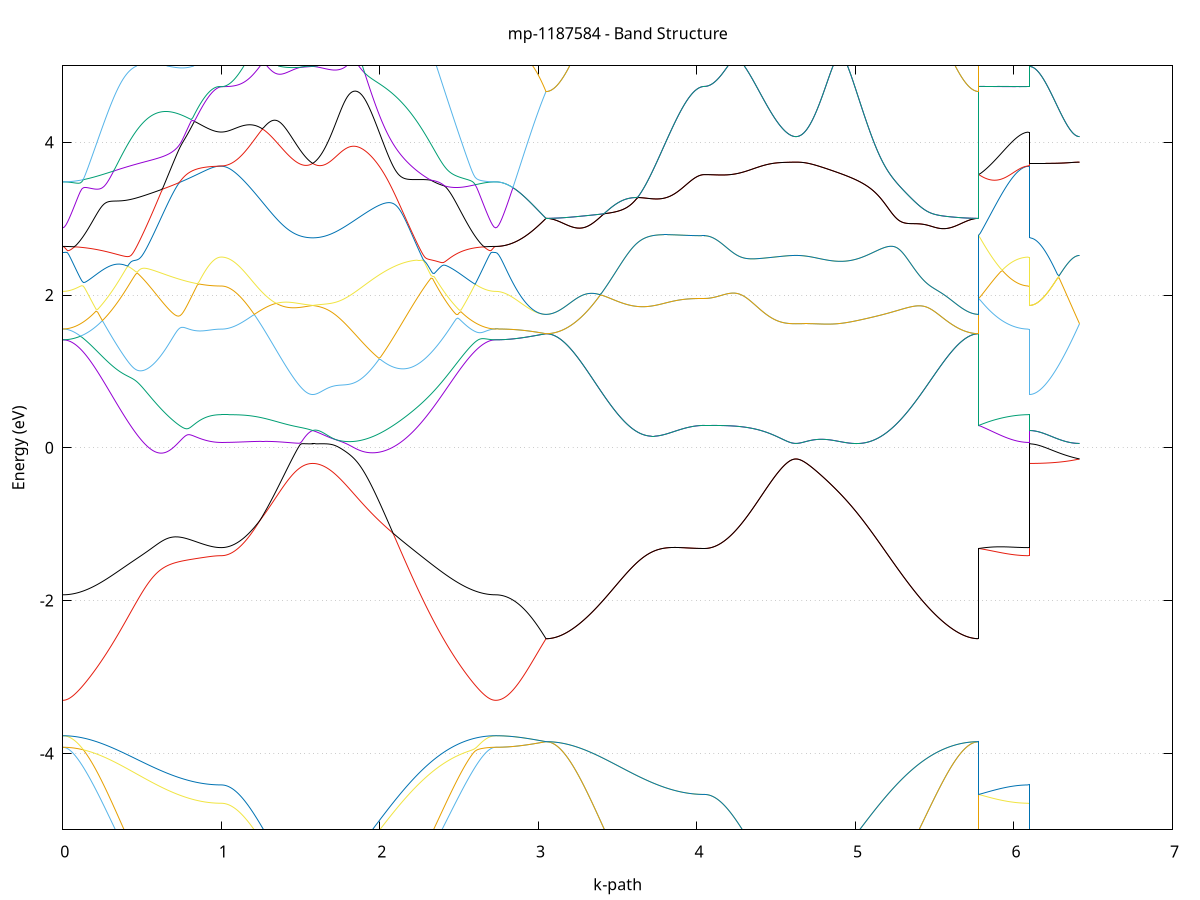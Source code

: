 set title 'mp-1187584 - Band Structure'
set xlabel 'k-path'
set ylabel 'Energy (eV)'
set grid y
set yrange [-5:5]
set terminal png size 800,600
set output 'mp-1187584_bands_gnuplot.png'
plot '-' using 1:2 with lines notitle, '-' using 1:2 with lines notitle, '-' using 1:2 with lines notitle, '-' using 1:2 with lines notitle, '-' using 1:2 with lines notitle, '-' using 1:2 with lines notitle, '-' using 1:2 with lines notitle, '-' using 1:2 with lines notitle, '-' using 1:2 with lines notitle, '-' using 1:2 with lines notitle, '-' using 1:2 with lines notitle, '-' using 1:2 with lines notitle, '-' using 1:2 with lines notitle, '-' using 1:2 with lines notitle, '-' using 1:2 with lines notitle, '-' using 1:2 with lines notitle, '-' using 1:2 with lines notitle, '-' using 1:2 with lines notitle, '-' using 1:2 with lines notitle, '-' using 1:2 with lines notitle, '-' using 1:2 with lines notitle, '-' using 1:2 with lines notitle, '-' using 1:2 with lines notitle, '-' using 1:2 with lines notitle, '-' using 1:2 with lines notitle, '-' using 1:2 with lines notitle, '-' using 1:2 with lines notitle, '-' using 1:2 with lines notitle, '-' using 1:2 with lines notitle, '-' using 1:2 with lines notitle, '-' using 1:2 with lines notitle, '-' using 1:2 with lines notitle, '-' using 1:2 with lines notitle, '-' using 1:2 with lines notitle, '-' using 1:2 with lines notitle, '-' using 1:2 with lines notitle, '-' using 1:2 with lines notitle, '-' using 1:2 with lines notitle, '-' using 1:2 with lines notitle, '-' using 1:2 with lines notitle, '-' using 1:2 with lines notitle, '-' using 1:2 with lines notitle, '-' using 1:2 with lines notitle, '-' using 1:2 with lines notitle, '-' using 1:2 with lines notitle, '-' using 1:2 with lines notitle, '-' using 1:2 with lines notitle, '-' using 1:2 with lines notitle, '-' using 1:2 with lines notitle, '-' using 1:2 with lines notitle, '-' using 1:2 with lines notitle, '-' using 1:2 with lines notitle, '-' using 1:2 with lines notitle, '-' using 1:2 with lines notitle, '-' using 1:2 with lines notitle, '-' using 1:2 with lines notitle, '-' using 1:2 with lines notitle, '-' using 1:2 with lines notitle, '-' using 1:2 with lines notitle, '-' using 1:2 with lines notitle, '-' using 1:2 with lines notitle, '-' using 1:2 with lines notitle, '-' using 1:2 with lines notitle, '-' using 1:2 with lines notitle
0.000000 -26.823670
0.009995 -26.823670
0.019989 -26.823570
0.029984 -26.823570
0.039979 -26.823470
0.049973 -26.823270
0.059968 -26.823170
0.069963 -26.822970
0.079958 -26.822670
0.089952 -26.822470
0.099947 -26.822170
0.109942 -26.821870
0.119936 -26.821470
0.129931 -26.821170
0.139926 -26.820770
0.149920 -26.820270
0.159915 -26.819870
0.169910 -26.819370
0.179905 -26.818870
0.189899 -26.818270
0.199894 -26.817770
0.209889 -26.817170
0.219883 -26.816570
0.229878 -26.815870
0.239873 -26.815270
0.249867 -26.814570
0.259862 -26.813870
0.269857 -26.813170
0.279851 -26.812370
0.289846 -26.811570
0.299841 -26.810870
0.309836 -26.810070
0.319830 -26.809170
0.329825 -26.808370
0.339820 -26.807470
0.349814 -26.806670
0.359809 -26.805770
0.369804 -26.804870
0.379798 -26.803870
0.389793 -26.802970
0.399788 -26.802070
0.409783 -26.801070
0.419777 -26.800170
0.429772 -26.799170
0.439767 -26.798170
0.449761 -26.797170
0.459756 -26.796170
0.469751 -26.795170
0.479745 -26.794170
0.489740 -26.793170
0.499735 -26.792170
0.509729 -26.791170
0.519724 -26.790170
0.529719 -26.789170
0.539714 -26.788170
0.549708 -26.787070
0.559703 -26.786070
0.569698 -26.785070
0.579692 -26.784070
0.589687 -26.783070
0.599682 -26.782170
0.609676 -26.781170
0.619671 -26.780170
0.629666 -26.779170
0.639661 -26.778270
0.649655 -26.777270
0.659650 -26.776370
0.669645 -26.775470
0.679639 -26.774570
0.689634 -26.773670
0.699629 -26.772770
0.709623 -26.771970
0.719618 -26.771070
0.729613 -26.770270
0.739607 -26.769470
0.749602 -26.768670
0.759597 -26.767970
0.769592 -26.767170
0.779586 -26.766470
0.789581 -26.765770
0.799576 -26.765070
0.809570 -26.764470
0.819565 -26.763770
0.829560 -26.763170
0.839554 -26.762670
0.849549 -26.762070
0.859544 -26.761570
0.869539 -26.761070
0.879533 -26.760670
0.889528 -26.760270
0.899523 -26.759870
0.909517 -26.759470
0.919512 -26.759170
0.929507 -26.758870
0.939501 -26.758570
0.949496 -26.758370
0.959491 -26.758270
0.969485 -26.758070
0.979480 -26.757970
0.989475 -26.757970
0.999470 -26.757870
0.999470 -26.757870
1.009419 -26.757870
1.019368 -26.757870
1.029317 -26.757870
1.039266 -26.757770
1.049215 -26.757770
1.059164 -26.757670
1.069113 -26.757570
1.079062 -26.757470
1.089011 -26.757370
1.098960 -26.757270
1.108909 -26.757070
1.118858 -26.756970
1.128807 -26.756770
1.138756 -26.756670
1.148705 -26.756470
1.158654 -26.756270
1.168603 -26.756070
1.178552 -26.755870
1.188501 -26.755670
1.198450 -26.755370
1.208399 -26.755170
1.218348 -26.754870
1.228297 -26.754670
1.238246 -26.754370
1.248195 -26.754170
1.258144 -26.753870
1.268093 -26.753570
1.278043 -26.753270
1.287992 -26.752970
1.297941 -26.752770
1.307890 -26.752470
1.317839 -26.752170
1.327788 -26.751870
1.337737 -26.751570
1.347686 -26.751270
1.357635 -26.750970
1.367584 -26.750670
1.377533 -26.750370
1.387482 -26.750070
1.397431 -26.749770
1.407380 -26.749470
1.417329 -26.749170
1.427278 -26.748870
1.437227 -26.748570
1.447176 -26.748270
1.457125 -26.748070
1.467074 -26.747770
1.477023 -26.747470
1.486972 -26.747270
1.496921 -26.746970
1.506870 -26.746770
1.516819 -26.746570
1.526768 -26.746270
1.536717 -26.746070
1.546666 -26.745870
1.556615 -26.745670
1.566565 -26.745570
1.576514 -26.745370
1.576514 -26.745370
1.586463 -26.745570
1.596412 -26.745670
1.606361 -26.745870
1.616310 -26.746170
1.626259 -26.746370
1.636208 -26.746670
1.646157 -26.746870
1.656106 -26.747170
1.666055 -26.747470
1.676004 -26.747870
1.685953 -26.748170
1.695902 -26.748570
1.705851 -26.748970
1.715800 -26.749370
1.725749 -26.749770
1.735698 -26.750270
1.745647 -26.750770
1.755596 -26.751170
1.765545 -26.751770
1.775494 -26.752270
1.785443 -26.752770
1.795392 -26.753370
1.805341 -26.753970
1.815290 -26.754570
1.825239 -26.755170
1.835188 -26.755870
1.845137 -26.756470
1.855087 -26.757170
1.865036 -26.757870
1.874985 -26.758570
1.884934 -26.759370
1.894883 -26.760070
1.904832 -26.760870
1.914781 -26.761570
1.924730 -26.762370
1.934679 -26.763270
1.944628 -26.764070
1.954577 -26.764870
1.964526 -26.765770
1.974475 -26.766670
1.984424 -26.767470
1.994373 -26.768370
2.004322 -26.769270
2.014271 -26.770270
2.024220 -26.771170
2.034169 -26.772070
2.044118 -26.773070
2.054067 -26.774070
2.064016 -26.774970
2.073965 -26.775970
2.083914 -26.776970
2.093863 -26.777970
2.103812 -26.778970
2.113761 -26.779970
2.123710 -26.780970
2.133660 -26.781970
2.143609 -26.783070
2.153558 -26.784070
2.163507 -26.785070
2.173456 -26.786070
2.183405 -26.787170
2.193354 -26.788170
2.203303 -26.789170
2.213252 -26.790170
2.223201 -26.791270
2.233150 -26.792270
2.243099 -26.793270
2.253048 -26.794270
2.262997 -26.795270
2.272946 -26.796370
2.282895 -26.797270
2.292844 -26.798270
2.302793 -26.799270
2.312742 -26.800270
2.322691 -26.801270
2.332640 -26.802170
2.342589 -26.803070
2.352538 -26.804070
2.362487 -26.804970
2.372436 -26.805870
2.382385 -26.806770
2.392334 -26.807570
2.402283 -26.808470
2.412232 -26.809270
2.422182 -26.810170
2.432131 -26.810970
2.442080 -26.811670
2.452029 -26.812470
2.461978 -26.813170
2.471927 -26.813970
2.481876 -26.814670
2.491825 -26.815270
2.501774 -26.815970
2.511723 -26.816570
2.521672 -26.817170
2.531621 -26.817770
2.541570 -26.818370
2.551519 -26.818870
2.561468 -26.819370
2.571417 -26.819870
2.581366 -26.820370
2.591315 -26.820770
2.601264 -26.821170
2.611213 -26.821570
2.621162 -26.821870
2.631111 -26.822170
2.641060 -26.822470
2.651009 -26.822670
2.660958 -26.822970
2.670907 -26.823170
2.680856 -26.823270
2.690805 -26.823470
2.700754 -26.823570
2.710703 -26.823570
2.720653 -26.823670
2.730602 -26.823670
2.730602 -26.823670
2.740521 -26.823670
2.750441 -26.823570
2.760361 -26.823470
2.770280 -26.823370
2.780200 -26.823170
2.790120 -26.822970
2.800039 -26.822770
2.809959 -26.822470
2.819879 -26.822170
2.829798 -26.821770
2.839718 -26.821470
2.849638 -26.820970
2.859557 -26.820570
2.869477 -26.820070
2.879397 -26.819570
2.889316 -26.819070
2.899236 -26.818470
2.909155 -26.817870
2.919075 -26.817270
2.928995 -26.816570
2.938914 -26.815970
2.948834 -26.815270
2.958754 -26.814570
2.968673 -26.813870
2.978593 -26.813170
2.988513 -26.812370
2.998432 -26.811670
3.008352 -26.810870
3.018272 -26.810070
3.028191 -26.809370
3.038111 -26.808570
3.048031 -26.807770
3.048031 -26.807770
3.058025 -26.807770
3.068020 -26.807670
3.078015 -26.807670
3.088010 -26.807570
3.098004 -26.807470
3.107999 -26.807270
3.117994 -26.807070
3.127988 -26.806870
3.137983 -26.806670
3.147978 -26.806470
3.157972 -26.806170
3.167967 -26.805870
3.177962 -26.805470
3.187956 -26.805170
3.197951 -26.804770
3.207946 -26.804370
3.217941 -26.803970
3.227935 -26.803470
3.237930 -26.803070
3.247925 -26.802570
3.257919 -26.802070
3.267914 -26.801470
3.277909 -26.800970
3.287903 -26.800370
3.297898 -26.799770
3.307893 -26.799170
3.317888 -26.798570
3.327882 -26.797870
3.337877 -26.797170
3.347872 -26.796470
3.357866 -26.795770
3.367861 -26.795070
3.377856 -26.794370
3.387850 -26.793570
3.397845 -26.792870
3.407840 -26.792070
3.417834 -26.791270
3.427829 -26.790470
3.437824 -26.789670
3.447819 -26.788870
3.457813 -26.788070
3.467808 -26.787270
3.477803 -26.786370
3.487797 -26.785570
3.497792 -26.784770
3.507787 -26.783870
3.517781 -26.782970
3.527776 -26.782170
3.537771 -26.781270
3.547766 -26.780470
3.557760 -26.779570
3.567755 -26.778670
3.577750 -26.777870
3.587744 -26.776970
3.597739 -26.776170
3.607734 -26.775270
3.617728 -26.774470
3.627723 -26.773570
3.637718 -26.772770
3.647712 -26.771970
3.657707 -26.771170
3.667702 -26.770370
3.677697 -26.769570
3.687691 -26.768770
3.697686 -26.767970
3.707681 -26.767170
3.717675 -26.766470
3.727670 -26.765770
3.737665 -26.764970
3.747659 -26.764270
3.757654 -26.763570
3.767649 -26.762970
3.777644 -26.762270
3.787638 -26.761670
3.797633 -26.760970
3.807628 -26.760370
3.817622 -26.759770
3.827617 -26.759270
3.837612 -26.758670
3.847606 -26.758170
3.857601 -26.757670
3.867596 -26.757170
3.877590 -26.756770
3.887585 -26.756270
3.897580 -26.755870
3.907575 -26.755470
3.917569 -26.755170
3.927564 -26.754770
3.937559 -26.754470
3.947553 -26.754270
3.957548 -26.753970
3.967543 -26.753770
3.977537 -26.753570
3.987532 -26.753370
3.997527 -26.753170
4.007522 -26.753070
4.017516 -26.752970
4.027511 -26.752870
4.037506 -26.752870
4.047500 -26.752870
4.047500 -26.752870
4.057449 -26.752870
4.067398 -26.752870
4.077347 -26.752770
4.087296 -26.752770
4.097245 -26.752770
4.107195 -26.752670
4.117144 -26.752570
4.127093 -26.752570
4.137042 -26.752470
4.146991 -26.752370
4.156940 -26.752270
4.166889 -26.752170
4.176838 -26.752070
4.186787 -26.751870
4.196736 -26.751770
4.206685 -26.751670
4.216634 -26.751470
4.226583 -26.751370
4.236532 -26.751170
4.246481 -26.750970
4.256430 -26.750870
4.266379 -26.750670
4.276328 -26.750470
4.286277 -26.750270
4.296226 -26.750070
4.306175 -26.749970
4.316124 -26.749770
4.326073 -26.749570
4.336022 -26.749370
4.345971 -26.749170
4.355920 -26.748970
4.365869 -26.748770
4.375818 -26.748570
4.385767 -26.748370
4.395717 -26.748170
4.405666 -26.747970
4.415615 -26.747770
4.425564 -26.747570
4.435513 -26.747470
4.445462 -26.747270
4.455411 -26.747070
4.465360 -26.746970
4.475309 -26.746770
4.485258 -26.746570
4.495207 -26.746470
4.505156 -26.746370
4.515105 -26.746170
4.525054 -26.746070
4.535003 -26.745970
4.544952 -26.745870
4.554901 -26.745770
4.564850 -26.745670
4.574799 -26.745570
4.584748 -26.745570
4.594697 -26.745470
4.604646 -26.745470
4.614595 -26.745470
4.624544 -26.745470
4.624544 -26.745470
4.634493 -26.745470
4.644442 -26.745470
4.654391 -26.745470
4.664340 -26.745570
4.674289 -26.745670
4.684239 -26.745670
4.694188 -26.745770
4.704137 -26.745970
4.714086 -26.746070
4.724035 -26.746270
4.733984 -26.746370
4.743933 -26.746570
4.753882 -26.746770
4.763831 -26.746970
4.773780 -26.747270
4.783729 -26.747470
4.793678 -26.747770
4.803627 -26.748070
4.813576 -26.748370
4.823525 -26.748770
4.833474 -26.749070
4.843423 -26.749470
4.853372 -26.749870
4.863321 -26.750270
4.873270 -26.750770
4.883219 -26.751170
4.893168 -26.751670
4.903117 -26.752170
4.913066 -26.752670
4.923015 -26.753170
4.932964 -26.753670
4.942913 -26.754270
4.952862 -26.754870
4.962811 -26.755470
4.972761 -26.756070
4.982710 -26.756670
4.992659 -26.757270
5.002608 -26.757970
5.012557 -26.758670
5.022506 -26.759370
5.032455 -26.760070
5.042404 -26.760770
5.052353 -26.761470
5.062302 -26.762170
5.072251 -26.762970
5.082200 -26.763670
5.092149 -26.764470
5.102098 -26.765270
5.112047 -26.766070
5.121996 -26.766870
5.131945 -26.767670
5.141894 -26.768470
5.151843 -26.769370
5.161792 -26.770170
5.171741 -26.770970
5.181690 -26.771870
5.191639 -26.772670
5.201588 -26.773570
5.211537 -26.774470
5.221486 -26.775270
5.231435 -26.776170
5.241384 -26.777070
5.251333 -26.777870
5.261283 -26.778770
5.271232 -26.779670
5.281181 -26.780470
5.291130 -26.781370
5.301079 -26.782270
5.311028 -26.783070
5.320977 -26.783970
5.330926 -26.784870
5.340875 -26.785670
5.350824 -26.786570
5.360773 -26.787370
5.370722 -26.788170
5.380671 -26.788970
5.390620 -26.789870
5.400569 -26.790670
5.410518 -26.791370
5.420467 -26.792170
5.430416 -26.792970
5.440365 -26.793770
5.450314 -26.794470
5.460263 -26.795170
5.470212 -26.795870
5.480161 -26.796570
5.490110 -26.797270
5.500059 -26.797970
5.510008 -26.798570
5.519957 -26.799270
5.529906 -26.799870
5.539855 -26.800470
5.549805 -26.800970
5.559754 -26.801570
5.569703 -26.802070
5.579652 -26.802570
5.589601 -26.803070
5.599550 -26.803570
5.609499 -26.803970
5.619448 -26.804370
5.629397 -26.804770
5.639346 -26.805170
5.649295 -26.805570
5.659244 -26.805870
5.669193 -26.806170
5.679142 -26.806470
5.689091 -26.806670
5.699040 -26.806870
5.708989 -26.807070
5.718938 -26.807270
5.728887 -26.807470
5.738836 -26.807570
5.748785 -26.807670
5.758734 -26.807670
5.768683 -26.807770
5.778632 -26.807770
5.778632 -26.752870
5.788552 -26.753070
5.798472 -26.753370
5.808391 -26.753570
5.818311 -26.753870
5.828231 -26.754070
5.838150 -26.754370
5.848070 -26.754570
5.857990 -26.754870
5.867909 -26.755070
5.877829 -26.755270
5.887749 -26.755470
5.897668 -26.755670
5.907588 -26.755870
5.917508 -26.756070
5.927427 -26.756270
5.937347 -26.756470
5.947267 -26.756670
5.957186 -26.756770
5.967106 -26.756970
5.977026 -26.757070
5.986945 -26.757170
5.996865 -26.757370
6.006785 -26.757470
6.016704 -26.757570
6.026624 -26.757670
6.036544 -26.757670
6.046463 -26.757770
6.056383 -26.757770
6.066303 -26.757870
6.076222 -26.757870
6.086142 -26.757870
6.096061 -26.757870
6.096061 -26.745370
6.105981 -26.745370
6.115901 -26.745370
6.125820 -26.745370
6.135740 -26.745370
6.145660 -26.745370
6.155579 -26.745370
6.165499 -26.745370
6.175419 -26.745370
6.185338 -26.745370
6.195258 -26.745370
6.205178 -26.745370
6.215097 -26.745370
6.225017 -26.745370
6.234937 -26.745370
6.244856 -26.745370
6.254776 -26.745370
6.264696 -26.745370
6.274615 -26.745370
6.284535 -26.745370
6.294455 -26.745370
6.304374 -26.745470
6.314294 -26.745470
6.324214 -26.745470
6.334133 -26.745470
6.344053 -26.745470
6.353973 -26.745470
6.363892 -26.745470
6.373812 -26.745470
6.383732 -26.745470
6.393651 -26.745470
6.403571 -26.745470
6.413491 -26.745470
e
0.000000 -26.791670
0.009995 -26.791670
0.019989 -26.791670
0.029984 -26.791570
0.039979 -26.791470
0.049973 -26.791370
0.059968 -26.791270
0.069963 -26.791070
0.079958 -26.790970
0.089952 -26.790770
0.099947 -26.790570
0.109942 -26.790270
0.119936 -26.790070
0.129931 -26.789770
0.139926 -26.789470
0.149920 -26.789170
0.159915 -26.788770
0.169910 -26.788370
0.179905 -26.788070
0.189899 -26.787670
0.199894 -26.787170
0.209889 -26.786770
0.219883 -26.786270
0.229878 -26.785870
0.239873 -26.785370
0.249867 -26.784870
0.259862 -26.784270
0.269857 -26.783770
0.279851 -26.783170
0.289846 -26.782670
0.299841 -26.782070
0.309836 -26.781470
0.319830 -26.780870
0.329825 -26.780170
0.339820 -26.779570
0.349814 -26.778970
0.359809 -26.778270
0.369804 -26.777670
0.379798 -26.776970
0.389793 -26.776270
0.399788 -26.775570
0.409783 -26.774870
0.419777 -26.774170
0.429772 -26.773470
0.439767 -26.772770
0.449761 -26.772070
0.459756 -26.771370
0.469751 -26.770670
0.479745 -26.769970
0.489740 -26.769270
0.499735 -26.768570
0.509729 -26.767870
0.519724 -26.767070
0.529719 -26.766370
0.539714 -26.765670
0.549708 -26.764970
0.559703 -26.764270
0.569698 -26.763670
0.579692 -26.762970
0.589687 -26.762270
0.599682 -26.761570
0.609676 -26.760970
0.619671 -26.760270
0.629666 -26.759670
0.639661 -26.759070
0.649655 -26.758370
0.659650 -26.757770
0.669645 -26.757270
0.679639 -26.756670
0.689634 -26.756070
0.699629 -26.755570
0.709623 -26.754970
0.719618 -26.754470
0.729613 -26.753970
0.739607 -26.753470
0.749602 -26.752970
0.759597 -26.752570
0.769592 -26.752070
0.779586 -26.751670
0.789581 -26.751270
0.799576 -26.750870
0.809570 -26.750570
0.819565 -26.750170
0.829560 -26.749870
0.839554 -26.749570
0.849549 -26.749270
0.859544 -26.749070
0.869539 -26.748770
0.879533 -26.748570
0.889528 -26.748370
0.899523 -26.748170
0.909517 -26.747970
0.919512 -26.747870
0.929507 -26.747670
0.939501 -26.747570
0.949496 -26.747470
0.959491 -26.747370
0.969485 -26.747370
0.979480 -26.747270
0.989475 -26.747270
0.999470 -26.747270
0.999470 -26.747270
1.009419 -26.747270
1.019368 -26.747270
1.029317 -26.747270
1.039266 -26.747270
1.049215 -26.747170
1.059164 -26.747170
1.069113 -26.747170
1.079062 -26.747070
1.089011 -26.747070
1.098960 -26.746970
1.108909 -26.746970
1.118858 -26.746870
1.128807 -26.746770
1.138756 -26.746770
1.148705 -26.746670
1.158654 -26.746570
1.168603 -26.746470
1.178552 -26.746370
1.188501 -26.746270
1.198450 -26.746270
1.208399 -26.746170
1.218348 -26.746070
1.228297 -26.745970
1.238246 -26.745870
1.248195 -26.745770
1.258144 -26.745670
1.268093 -26.745570
1.278043 -26.745470
1.287992 -26.745370
1.297941 -26.745270
1.307890 -26.745170
1.317839 -26.745070
1.327788 -26.744970
1.337737 -26.744970
1.347686 -26.744870
1.357635 -26.744770
1.367584 -26.744670
1.377533 -26.744670
1.387482 -26.744570
1.397431 -26.744570
1.407380 -26.744470
1.417329 -26.744470
1.427278 -26.744470
1.437227 -26.744370
1.447176 -26.744370
1.457125 -26.744370
1.467074 -26.744470
1.477023 -26.744470
1.486972 -26.744470
1.496921 -26.744470
1.506870 -26.744570
1.516819 -26.744670
1.526768 -26.744770
1.536717 -26.744870
1.546666 -26.744970
1.556615 -26.745070
1.566565 -26.745170
1.576514 -26.745370
1.576514 -26.745370
1.586463 -26.745170
1.596412 -26.745070
1.606361 -26.744870
1.616310 -26.744770
1.626259 -26.744670
1.636208 -26.744570
1.646157 -26.744570
1.656106 -26.744470
1.666055 -26.744470
1.676004 -26.744370
1.685953 -26.744370
1.695902 -26.744370
1.705851 -26.744370
1.715800 -26.744470
1.725749 -26.744470
1.735698 -26.744570
1.745647 -26.744670
1.755596 -26.744770
1.765545 -26.744870
1.775494 -26.745070
1.785443 -26.745170
1.795392 -26.745370
1.805341 -26.745570
1.815290 -26.745770
1.825239 -26.746070
1.835188 -26.746270
1.845137 -26.746570
1.855087 -26.746870
1.865036 -26.747170
1.874985 -26.747570
1.884934 -26.747870
1.894883 -26.748270
1.904832 -26.748670
1.914781 -26.749070
1.924730 -26.749470
1.934679 -26.749870
1.944628 -26.750370
1.954577 -26.750770
1.964526 -26.751270
1.974475 -26.751770
1.984424 -26.752270
1.994373 -26.752870
2.004322 -26.753370
2.014271 -26.753970
2.024220 -26.754470
2.034169 -26.755070
2.044118 -26.755670
2.054067 -26.756270
2.064016 -26.756870
2.073965 -26.757570
2.083914 -26.758170
2.093863 -26.758870
2.103812 -26.759470
2.113761 -26.760170
2.123710 -26.760870
2.133660 -26.761470
2.143609 -26.762170
2.153558 -26.762870
2.163507 -26.763570
2.173456 -26.764270
2.183405 -26.764970
2.193354 -26.765770
2.203303 -26.766470
2.213252 -26.767170
2.223201 -26.767870
2.233150 -26.768570
2.243099 -26.769270
2.253048 -26.770070
2.262997 -26.770770
2.272946 -26.771470
2.282895 -26.772170
2.292844 -26.772870
2.302793 -26.773570
2.312742 -26.774270
2.322691 -26.774970
2.332640 -26.775670
2.342589 -26.776370
2.352538 -26.777070
2.362487 -26.777770
2.372436 -26.778370
2.382385 -26.779070
2.392334 -26.779670
2.402283 -26.780270
2.412232 -26.780970
2.422182 -26.781570
2.432131 -26.782170
2.442080 -26.782670
2.452029 -26.783270
2.461978 -26.783870
2.471927 -26.784370
2.481876 -26.784870
2.491825 -26.785370
2.501774 -26.785870
2.511723 -26.786370
2.521672 -26.786770
2.531621 -26.787270
2.541570 -26.787670
2.551519 -26.788070
2.561468 -26.788470
2.571417 -26.788770
2.581366 -26.789170
2.591315 -26.789470
2.601264 -26.789770
2.611213 -26.790070
2.621162 -26.790270
2.631111 -26.790570
2.641060 -26.790770
2.651009 -26.790970
2.660958 -26.791170
2.670907 -26.791270
2.680856 -26.791370
2.690805 -26.791470
2.700754 -26.791570
2.710703 -26.791670
2.720653 -26.791670
2.730602 -26.791670
2.730602 -26.791670
2.740521 -26.791670
2.750441 -26.791770
2.760361 -26.791870
2.770280 -26.791970
2.780200 -26.792170
2.790120 -26.792370
2.800039 -26.792670
2.809959 -26.792870
2.819879 -26.793270
2.829798 -26.793570
2.839718 -26.793970
2.849638 -26.794370
2.859557 -26.794870
2.869477 -26.795370
2.879397 -26.795870
2.889316 -26.796370
2.899236 -26.796970
2.909155 -26.797570
2.919075 -26.798170
2.928995 -26.798870
2.938914 -26.799470
2.948834 -26.800170
2.958754 -26.800870
2.968673 -26.801670
2.978593 -26.802370
2.988513 -26.803070
2.998432 -26.803870
3.008352 -26.804670
3.018272 -26.805370
3.028191 -26.806170
3.038111 -26.806970
3.048031 -26.807770
3.048031 -26.807770
3.058025 -26.807770
3.068020 -26.807670
3.078015 -26.807670
3.088010 -26.807570
3.098004 -26.807370
3.107999 -26.807270
3.117994 -26.807070
3.127988 -26.806870
3.137983 -26.806670
3.147978 -26.806370
3.157972 -26.806170
3.167967 -26.805870
3.177962 -26.805470
3.187956 -26.805170
3.197951 -26.804770
3.207946 -26.804370
3.217941 -26.803970
3.227935 -26.803470
3.237930 -26.803070
3.247925 -26.802570
3.257919 -26.802070
3.267914 -26.801470
3.277909 -26.800970
3.287903 -26.800370
3.297898 -26.799770
3.307893 -26.799170
3.317888 -26.798470
3.327882 -26.797870
3.337877 -26.797170
3.347872 -26.796470
3.357866 -26.795770
3.367861 -26.795070
3.377856 -26.794370
3.387850 -26.793570
3.397845 -26.792870
3.407840 -26.792070
3.417834 -26.791270
3.427829 -26.790470
3.437824 -26.789670
3.447819 -26.788870
3.457813 -26.788070
3.467808 -26.787270
3.477803 -26.786370
3.487797 -26.785570
3.497792 -26.784670
3.507787 -26.783870
3.517781 -26.782970
3.527776 -26.782170
3.537771 -26.781270
3.547766 -26.780470
3.557760 -26.779570
3.567755 -26.778670
3.577750 -26.777870
3.587744 -26.776970
3.597739 -26.776170
3.607734 -26.775270
3.617728 -26.774470
3.627723 -26.773570
3.637718 -26.772770
3.647712 -26.771970
3.657707 -26.771170
3.667702 -26.770370
3.677697 -26.769570
3.687691 -26.768770
3.697686 -26.767970
3.707681 -26.767170
3.717675 -26.766470
3.727670 -26.765770
3.737665 -26.764970
3.747659 -26.764270
3.757654 -26.763570
3.767649 -26.762970
3.777644 -26.762270
3.787638 -26.761570
3.797633 -26.760970
3.807628 -26.760370
3.817622 -26.759770
3.827617 -26.759270
3.837612 -26.758670
3.847606 -26.758170
3.857601 -26.757670
3.867596 -26.757170
3.877590 -26.756770
3.887585 -26.756270
3.897580 -26.755870
3.907575 -26.755470
3.917569 -26.755170
3.927564 -26.754770
3.937559 -26.754470
3.947553 -26.754170
3.957548 -26.753970
3.967543 -26.753770
3.977537 -26.753470
3.987532 -26.753370
3.997527 -26.753170
4.007522 -26.753070
4.017516 -26.752970
4.027511 -26.752870
4.037506 -26.752870
4.047500 -26.752870
4.047500 -26.752870
4.057449 -26.752870
4.067398 -26.752870
4.077347 -26.752770
4.087296 -26.752770
4.097245 -26.752670
4.107195 -26.752670
4.117144 -26.752570
4.127093 -26.752570
4.137042 -26.752470
4.146991 -26.752370
4.156940 -26.752270
4.166889 -26.752170
4.176838 -26.752070
4.186787 -26.751870
4.196736 -26.751770
4.206685 -26.751670
4.216634 -26.751470
4.226583 -26.751370
4.236532 -26.751170
4.246481 -26.750970
4.256430 -26.750870
4.266379 -26.750670
4.276328 -26.750470
4.286277 -26.750270
4.296226 -26.750070
4.306175 -26.749970
4.316124 -26.749770
4.326073 -26.749570
4.336022 -26.749370
4.345971 -26.749170
4.355920 -26.748970
4.365869 -26.748770
4.375818 -26.748570
4.385767 -26.748370
4.395717 -26.748170
4.405666 -26.747970
4.415615 -26.747770
4.425564 -26.747570
4.435513 -26.747470
4.445462 -26.747270
4.455411 -26.747070
4.465360 -26.746870
4.475309 -26.746770
4.485258 -26.746570
4.495207 -26.746470
4.505156 -26.746270
4.515105 -26.746170
4.525054 -26.746070
4.535003 -26.745970
4.544952 -26.745870
4.554901 -26.745770
4.564850 -26.745670
4.574799 -26.745570
4.584748 -26.745570
4.594697 -26.745470
4.604646 -26.745470
4.614595 -26.745470
4.624544 -26.745470
4.624544 -26.745470
4.634493 -26.745470
4.644442 -26.745470
4.654391 -26.745470
4.664340 -26.745570
4.674289 -26.745670
4.684239 -26.745670
4.694188 -26.745770
4.704137 -26.745970
4.714086 -26.746070
4.724035 -26.746170
4.733984 -26.746370
4.743933 -26.746570
4.753882 -26.746770
4.763831 -26.746970
4.773780 -26.747270
4.783729 -26.747470
4.793678 -26.747770
4.803627 -26.748070
4.813576 -26.748370
4.823525 -26.748770
4.833474 -26.749070
4.843423 -26.749470
4.853372 -26.749870
4.863321 -26.750270
4.873270 -26.750770
4.883219 -26.751170
4.893168 -26.751670
4.903117 -26.752170
4.913066 -26.752670
4.923015 -26.753170
4.932964 -26.753670
4.942913 -26.754270
4.952862 -26.754870
4.962811 -26.755470
4.972761 -26.756070
4.982710 -26.756670
4.992659 -26.757270
5.002608 -26.757970
5.012557 -26.758670
5.022506 -26.759270
5.032455 -26.759970
5.042404 -26.760770
5.052353 -26.761470
5.062302 -26.762170
5.072251 -26.762970
5.082200 -26.763670
5.092149 -26.764470
5.102098 -26.765270
5.112047 -26.766070
5.121996 -26.766870
5.131945 -26.767670
5.141894 -26.768470
5.151843 -26.769270
5.161792 -26.770170
5.171741 -26.770970
5.181690 -26.771870
5.191639 -26.772670
5.201588 -26.773570
5.211537 -26.774370
5.221486 -26.775270
5.231435 -26.776170
5.241384 -26.777070
5.251333 -26.777870
5.261283 -26.778770
5.271232 -26.779670
5.281181 -26.780470
5.291130 -26.781370
5.301079 -26.782270
5.311028 -26.783070
5.320977 -26.783970
5.330926 -26.784870
5.340875 -26.785670
5.350824 -26.786570
5.360773 -26.787370
5.370722 -26.788170
5.380671 -26.788970
5.390620 -26.789770
5.400569 -26.790670
5.410518 -26.791370
5.420467 -26.792170
5.430416 -26.792970
5.440365 -26.793670
5.450314 -26.794470
5.460263 -26.795170
5.470212 -26.795870
5.480161 -26.796570
5.490110 -26.797270
5.500059 -26.797970
5.510008 -26.798570
5.519957 -26.799270
5.529906 -26.799870
5.539855 -26.800470
5.549805 -26.800970
5.559754 -26.801570
5.569703 -26.802070
5.579652 -26.802570
5.589601 -26.803070
5.599550 -26.803570
5.609499 -26.803970
5.619448 -26.804370
5.629397 -26.804770
5.639346 -26.805170
5.649295 -26.805570
5.659244 -26.805870
5.669193 -26.806170
5.679142 -26.806470
5.689091 -26.806670
5.699040 -26.806870
5.708989 -26.807070
5.718938 -26.807270
5.728887 -26.807370
5.738836 -26.807570
5.748785 -26.807670
5.758734 -26.807670
5.768683 -26.807770
5.778632 -26.807770
5.778632 -26.752870
5.788552 -26.752570
5.798472 -26.752370
5.808391 -26.752070
5.818311 -26.751770
5.828231 -26.751570
5.838150 -26.751270
5.848070 -26.751070
5.857990 -26.750770
5.867909 -26.750570
5.877829 -26.750270
5.887749 -26.750070
5.897668 -26.749870
5.907588 -26.749570
5.917508 -26.749370
5.927427 -26.749170
5.937347 -26.748970
5.947267 -26.748770
5.957186 -26.748570
5.967106 -26.748370
5.977026 -26.748270
5.986945 -26.748070
5.996865 -26.747970
6.006785 -26.747870
6.016704 -26.747670
6.026624 -26.747570
6.036544 -26.747570
6.046463 -26.747470
6.056383 -26.747370
6.066303 -26.747370
6.076222 -26.747270
6.086142 -26.747270
6.096061 -26.747270
6.096061 -26.745370
6.105981 -26.745370
6.115901 -26.745370
6.125820 -26.745370
6.135740 -26.745370
6.145660 -26.745370
6.155579 -26.745370
6.165499 -26.745370
6.175419 -26.745370
6.185338 -26.745370
6.195258 -26.745370
6.205178 -26.745370
6.215097 -26.745370
6.225017 -26.745370
6.234937 -26.745370
6.244856 -26.745370
6.254776 -26.745370
6.264696 -26.745370
6.274615 -26.745370
6.284535 -26.745370
6.294455 -26.745370
6.304374 -26.745370
6.314294 -26.745370
6.324214 -26.745470
6.334133 -26.745470
6.344053 -26.745470
6.353973 -26.745470
6.363892 -26.745470
6.373812 -26.745470
6.383732 -26.745470
6.393651 -26.745470
6.403571 -26.745470
6.413491 -26.745470
e
0.000000 -26.404070
0.009995 -26.404170
0.019989 -26.404370
0.029984 -26.404770
0.039979 -26.405270
0.049973 -26.405970
0.059968 -26.406770
0.069963 -26.407670
0.079958 -26.408770
0.089952 -26.410070
0.099947 -26.411470
0.109942 -26.412970
0.119936 -26.414670
0.129931 -26.416470
0.139926 -26.418470
0.149920 -26.420570
0.159915 -26.422770
0.169910 -26.425070
0.179905 -26.427570
0.189899 -26.430170
0.199894 -26.432870
0.209889 -26.435670
0.219883 -26.438670
0.229878 -26.441770
0.239873 -26.444870
0.249867 -26.448170
0.259862 -26.451570
0.269857 -26.455070
0.279851 -26.458670
0.289846 -26.462270
0.299841 -26.466070
0.309836 -26.469870
0.319830 -26.473770
0.329825 -26.477770
0.339820 -26.481870
0.349814 -26.485970
0.359809 -26.490170
0.369804 -26.494470
0.379798 -26.498770
0.389793 -26.503170
0.399788 -26.507570
0.409783 -26.512070
0.419777 -26.516470
0.429772 -26.521070
0.439767 -26.525570
0.449761 -26.530170
0.459756 -26.534770
0.469751 -26.539370
0.479745 -26.543970
0.489740 -26.548570
0.499735 -26.553170
0.509729 -26.557770
0.519724 -26.562370
0.529719 -26.566970
0.539714 -26.571570
0.549708 -26.576070
0.559703 -26.580570
0.569698 -26.585070
0.579692 -26.589570
0.589687 -26.593970
0.599682 -26.598370
0.609676 -26.602670
0.619671 -26.606870
0.629666 -26.611070
0.639661 -26.615270
0.649655 -26.619370
0.659650 -26.623370
0.669645 -26.627270
0.679639 -26.631170
0.689634 -26.634970
0.699629 -26.638670
0.709623 -26.642270
0.719618 -26.645770
0.729613 -26.649170
0.739607 -26.652570
0.749602 -26.655770
0.759597 -26.658870
0.769592 -26.661970
0.779586 -26.664870
0.789581 -26.667670
0.799576 -26.670370
0.809570 -26.672970
0.819565 -26.675370
0.829560 -26.677770
0.839554 -26.679970
0.849549 -26.682070
0.859544 -26.683970
0.869539 -26.685770
0.879533 -26.687470
0.889528 -26.689070
0.899523 -26.690470
0.909517 -26.691770
0.919512 -26.692970
0.929507 -26.693970
0.939501 -26.694870
0.949496 -26.695570
0.959491 -26.696170
0.969485 -26.696670
0.979480 -26.696970
0.989475 -26.697170
0.999470 -26.697270
0.999470 -26.697270
1.009419 -26.697270
1.019368 -26.697170
1.029317 -26.696970
1.039266 -26.696770
1.049215 -26.696470
1.059164 -26.696170
1.069113 -26.695770
1.079062 -26.695370
1.089011 -26.694770
1.098960 -26.694270
1.108909 -26.693570
1.118858 -26.692970
1.128807 -26.692170
1.138756 -26.691370
1.148705 -26.690570
1.158654 -26.689670
1.168603 -26.688670
1.178552 -26.687670
1.188501 -26.686570
1.198450 -26.685470
1.208399 -26.684270
1.218348 -26.683070
1.228297 -26.681770
1.238246 -26.680470
1.248195 -26.679070
1.258144 -26.677670
1.268093 -26.676170
1.278043 -26.674670
1.287992 -26.673070
1.297941 -26.671370
1.307890 -26.669770
1.317839 -26.667970
1.327788 -26.666270
1.337737 -26.664370
1.347686 -26.662570
1.357635 -26.660670
1.367584 -26.658770
1.377533 -26.656770
1.387482 -26.654770
1.397431 -26.652670
1.407380 -26.650570
1.417329 -26.648470
1.427278 -26.646270
1.437227 -26.644070
1.447176 -26.641870
1.457125 -26.639670
1.467074 -26.637370
1.477023 -26.635070
1.486972 -26.632870
1.496921 -26.630570
1.506870 -26.628270
1.516819 -26.625970
1.526768 -26.623670
1.536717 -26.621570
1.546666 -26.619570
1.556615 -26.617770
1.566565 -26.616570
1.576514 -26.616070
1.576514 -26.616070
1.586463 -26.616570
1.596412 -26.617770
1.606361 -26.619370
1.616310 -26.621170
1.626259 -26.623070
1.636208 -26.624970
1.646157 -26.626870
1.656106 -26.628770
1.666055 -26.630470
1.676004 -26.632170
1.685953 -26.633770
1.695902 -26.635270
1.705851 -26.636670
1.715800 -26.637970
1.725749 -26.639170
1.735698 -26.640270
1.745647 -26.641170
1.755596 -26.641970
1.765545 -26.642770
1.775494 -26.643370
1.785443 -26.643770
1.795392 -26.644170
1.805341 -26.644370
1.815290 -26.644470
1.825239 -26.644470
1.835188 -26.644270
1.845137 -26.643970
1.855087 -26.643570
1.865036 -26.643070
1.874985 -26.642370
1.884934 -26.641570
1.894883 -26.640570
1.904832 -26.639570
1.914781 -26.638370
1.924730 -26.637070
1.934679 -26.635570
1.944628 -26.633970
1.954577 -26.632270
1.964526 -26.630470
1.974475 -26.628570
1.984424 -26.626470
1.994373 -26.624270
2.004322 -26.622070
2.014271 -26.619670
2.024220 -26.617070
2.034169 -26.614470
2.044118 -26.611770
2.054067 -26.608970
2.064016 -26.606070
2.073965 -26.602970
2.083914 -26.599870
2.093863 -26.596670
2.103812 -26.593370
2.113761 -26.590070
2.123710 -26.586570
2.133660 -26.583070
2.143609 -26.579470
2.153558 -26.575770
2.163507 -26.572070
2.173456 -26.568270
2.183405 -26.564470
2.193354 -26.560570
2.203303 -26.556570
2.213252 -26.552570
2.223201 -26.548570
2.233150 -26.544570
2.243099 -26.540470
2.253048 -26.536370
2.262997 -26.532270
2.272946 -26.528070
2.282895 -26.523970
2.292844 -26.519770
2.302793 -26.515670
2.312742 -26.511570
2.322691 -26.507370
2.332640 -26.503270
2.342589 -26.499170
2.352538 -26.495170
2.362487 -26.491070
2.372436 -26.487070
2.382385 -26.483170
2.392334 -26.479270
2.402283 -26.475370
2.412232 -26.471670
2.422182 -26.467970
2.432131 -26.464270
2.442080 -26.460670
2.452029 -26.457170
2.461978 -26.453770
2.471927 -26.450470
2.481876 -26.447170
2.491825 -26.443970
2.501774 -26.440970
2.511723 -26.437970
2.521672 -26.435070
2.531621 -26.432370
2.541570 -26.429670
2.551519 -26.427170
2.561468 -26.424770
2.571417 -26.422470
2.581366 -26.420270
2.591315 -26.418270
2.601264 -26.416370
2.611213 -26.414570
2.621162 -26.412870
2.631111 -26.411370
2.641060 -26.409970
2.651009 -26.408770
2.660958 -26.407670
2.670907 -26.406670
2.680856 -26.405870
2.690805 -26.405270
2.700754 -26.404770
2.710703 -26.404370
2.720653 -26.404170
2.730602 -26.404070
2.730602 -26.404070
2.740521 -26.404070
2.750441 -26.404070
2.760361 -26.404070
2.770280 -26.404070
2.780200 -26.404070
2.790120 -26.404070
2.800039 -26.404070
2.809959 -26.404070
2.819879 -26.404070
2.829798 -26.404070
2.839718 -26.404070
2.849638 -26.404070
2.859557 -26.403970
2.869477 -26.403970
2.879397 -26.403970
2.889316 -26.403970
2.899236 -26.403970
2.909155 -26.403970
2.919075 -26.403970
2.928995 -26.403970
2.938914 -26.403970
2.948834 -26.403870
2.958754 -26.403870
2.968673 -26.403870
2.978593 -26.403870
2.988513 -26.403870
2.998432 -26.403870
3.008352 -26.403870
3.018272 -26.403870
3.028191 -26.403770
3.038111 -26.403770
3.048031 -26.403770
3.048031 -26.403770
3.058025 -26.403870
3.068020 -26.404070
3.078015 -26.404470
3.088010 -26.404970
3.098004 -26.405670
3.107999 -26.406470
3.117994 -26.407470
3.127988 -26.408570
3.137983 -26.409770
3.147978 -26.411170
3.157972 -26.412770
3.167967 -26.414470
3.177962 -26.416270
3.187956 -26.418170
3.197951 -26.420270
3.207946 -26.422470
3.217941 -26.424870
3.227935 -26.427370
3.237930 -26.429970
3.247925 -26.432670
3.257919 -26.435470
3.267914 -26.438470
3.277909 -26.441570
3.287903 -26.444670
3.297898 -26.447970
3.307893 -26.451370
3.317888 -26.454870
3.327882 -26.458470
3.337877 -26.462170
3.347872 -26.465870
3.357866 -26.469770
3.367861 -26.473670
3.377856 -26.477670
3.387850 -26.481670
3.397845 -26.485870
3.407840 -26.490070
3.417834 -26.494270
3.427829 -26.498570
3.437824 -26.502970
3.447819 -26.507370
3.457813 -26.511770
3.467808 -26.516270
3.477803 -26.520770
3.487797 -26.525370
3.497792 -26.529870
3.507787 -26.534470
3.517781 -26.539070
3.527776 -26.543670
3.537771 -26.548270
3.547766 -26.552870
3.557760 -26.557470
3.567755 -26.562070
3.577750 -26.566570
3.587744 -26.571170
3.597739 -26.575670
3.607734 -26.580170
3.617728 -26.584670
3.627723 -26.589070
3.637718 -26.593470
3.647712 -26.597870
3.657707 -26.602170
3.667702 -26.606470
3.677697 -26.610570
3.687691 -26.614770
3.697686 -26.618870
3.707681 -26.622870
3.717675 -26.626770
3.727670 -26.630570
3.737665 -26.634370
3.747659 -26.638070
3.757654 -26.641670
3.767649 -26.645170
3.777644 -26.648670
3.787638 -26.651970
3.797633 -26.655170
3.807628 -26.658270
3.817622 -26.661370
3.827617 -26.664270
3.837612 -26.667070
3.847606 -26.669770
3.857601 -26.672270
3.867596 -26.674770
3.877590 -26.677070
3.887585 -26.679370
3.897580 -26.681470
3.907575 -26.683370
3.917569 -26.685270
3.927564 -26.686970
3.937559 -26.688570
3.947553 -26.689970
3.957548 -26.691270
3.967543 -26.692470
3.977537 -26.693470
3.987532 -26.694470
3.997527 -26.695170
4.007522 -26.695770
4.017516 -26.696270
4.027511 -26.696670
4.037506 -26.696870
4.047500 -26.696970
4.047500 -26.696970
4.057449 -26.696870
4.067398 -26.696870
4.077347 -26.696670
4.087296 -26.696470
4.097245 -26.696170
4.107195 -26.695870
4.117144 -26.695470
4.127093 -26.695070
4.137042 -26.694570
4.146991 -26.693970
4.156940 -26.693370
4.166889 -26.692670
4.176838 -26.691970
4.186787 -26.691170
4.196736 -26.690270
4.206685 -26.689370
4.216634 -26.688470
4.226583 -26.687470
4.236532 -26.686370
4.246481 -26.685270
4.256430 -26.684070
4.266379 -26.682870
4.276328 -26.681570
4.286277 -26.680170
4.296226 -26.678770
4.306175 -26.677370
4.316124 -26.675870
4.326073 -26.674370
4.336022 -26.672770
4.345971 -26.671070
4.355920 -26.669470
4.365869 -26.667670
4.375818 -26.665970
4.385767 -26.664070
4.395717 -26.662270
4.405666 -26.660370
4.415615 -26.658370
4.425564 -26.656470
4.435513 -26.654370
4.445462 -26.652370
4.455411 -26.650270
4.465360 -26.648170
4.475309 -26.645970
4.485258 -26.643770
4.495207 -26.641570
4.505156 -26.639370
4.515105 -26.637070
4.525054 -26.634770
4.535003 -26.632470
4.544952 -26.630270
4.554901 -26.627970
4.564850 -26.625670
4.574799 -26.623470
4.584748 -26.621370
4.594697 -26.619370
4.604646 -26.617670
4.614595 -26.616470
4.624544 -26.615970
4.624544 -26.615970
4.634493 -26.616470
4.644442 -26.617570
4.654391 -26.619170
4.664340 -26.620970
4.674289 -26.622770
4.684239 -26.624670
4.694188 -26.626570
4.704137 -26.628370
4.714086 -26.630070
4.724035 -26.631770
4.733984 -26.633370
4.743933 -26.634870
4.753882 -26.636170
4.763831 -26.637470
4.773780 -26.638670
4.783729 -26.639670
4.793678 -26.640670
4.803627 -26.641470
4.813576 -26.642170
4.823525 -26.642770
4.833474 -26.643270
4.843423 -26.643570
4.853372 -26.643770
4.863321 -26.643870
4.873270 -26.643870
4.883219 -26.643670
4.893168 -26.643370
4.903117 -26.642970
4.913066 -26.642370
4.923015 -26.641670
4.932964 -26.640870
4.942913 -26.639970
4.952862 -26.638870
4.962811 -26.637670
4.972761 -26.636370
4.982710 -26.634870
4.992659 -26.633370
5.002608 -26.631670
5.012557 -26.629870
5.022506 -26.627870
5.032455 -26.625870
5.042404 -26.623670
5.052353 -26.621370
5.062302 -26.618970
5.072251 -26.616470
5.082200 -26.613870
5.092149 -26.611170
5.102098 -26.608370
5.112047 -26.605470
5.121996 -26.602470
5.131945 -26.599370
5.141894 -26.596170
5.151843 -26.592870
5.161792 -26.589570
5.171741 -26.586070
5.181690 -26.582570
5.191639 -26.578970
5.201588 -26.575370
5.211537 -26.571670
5.221486 -26.567870
5.231435 -26.564070
5.241384 -26.560170
5.251333 -26.556270
5.261283 -26.552270
5.271232 -26.548270
5.281181 -26.544270
5.291130 -26.540170
5.301079 -26.536070
5.311028 -26.531970
5.320977 -26.527870
5.330926 -26.523770
5.340875 -26.519670
5.350824 -26.515470
5.360773 -26.511370
5.370722 -26.507270
5.380671 -26.503170
5.390620 -26.499070
5.400569 -26.495070
5.410518 -26.491070
5.420467 -26.487070
5.430416 -26.483070
5.440365 -26.479270
5.450314 -26.475370
5.460263 -26.471570
5.470212 -26.467870
5.480161 -26.464170
5.490110 -26.460670
5.500059 -26.457070
5.510008 -26.453670
5.519957 -26.450370
5.529906 -26.447070
5.539855 -26.443870
5.549805 -26.440770
5.559754 -26.437870
5.569703 -26.434970
5.579652 -26.432170
5.589601 -26.429570
5.599550 -26.426970
5.609499 -26.424570
5.619448 -26.422270
5.629397 -26.420070
5.639346 -26.417970
5.649295 -26.416070
5.659244 -26.414270
5.669193 -26.412670
5.679142 -26.411170
5.689091 -26.409770
5.699040 -26.408470
5.708989 -26.407370
5.718938 -26.406470
5.728887 -26.405670
5.738836 -26.404970
5.748785 -26.404470
5.758734 -26.404070
5.768683 -26.403870
5.778632 -26.403770
5.778632 -26.696970
5.788552 -26.696970
5.798472 -26.696970
5.808391 -26.696970
5.818311 -26.696970
5.828231 -26.696970
5.838150 -26.696970
5.848070 -26.696970
5.857990 -26.696970
5.867909 -26.696970
5.877829 -26.696970
5.887749 -26.697070
5.897668 -26.697070
5.907588 -26.697070
5.917508 -26.697070
5.927427 -26.697070
5.937347 -26.697070
5.947267 -26.697070
5.957186 -26.697170
5.967106 -26.697170
5.977026 -26.697170
5.986945 -26.697170
5.996865 -26.697170
6.006785 -26.697170
6.016704 -26.697170
6.026624 -26.697170
6.036544 -26.697270
6.046463 -26.697270
6.056383 -26.697270
6.066303 -26.697270
6.076222 -26.697270
6.086142 -26.697270
6.096061 -26.697270
6.096061 -26.616070
6.105981 -26.616070
6.115901 -26.616070
6.125820 -26.616070
6.135740 -26.616070
6.145660 -26.616070
6.155579 -26.616070
6.165499 -26.616070
6.175419 -26.616070
6.185338 -26.616070
6.195258 -26.616070
6.205178 -26.616070
6.215097 -26.616070
6.225017 -26.616070
6.234937 -26.616070
6.244856 -26.616070
6.254776 -26.616070
6.264696 -26.616070
6.274615 -26.616070
6.284535 -26.616070
6.294455 -26.616070
6.304374 -26.616070
6.314294 -26.616070
6.324214 -26.616070
6.334133 -26.616070
6.344053 -26.616070
6.353973 -26.615970
6.363892 -26.615970
6.373812 -26.615970
6.383732 -26.615970
6.393651 -26.615970
6.403571 -26.615970
6.413491 -26.615970
e
0.000000 -26.404070
0.009995 -26.404070
0.019989 -26.404170
0.029984 -26.404170
0.039979 -26.404670
0.049973 -26.405370
0.059968 -26.406170
0.069963 -26.407170
0.079958 -26.408270
0.089952 -26.409570
0.099947 -26.410970
0.109942 -26.412470
0.119936 -26.414170
0.129931 -26.415970
0.139926 -26.417970
0.149920 -26.420070
0.159915 -26.422270
0.169910 -26.424670
0.179905 -26.427170
0.189899 -26.429770
0.199894 -26.432470
0.209889 -26.435370
0.219883 -26.438270
0.229878 -26.441370
0.239873 -26.444570
0.249867 -26.447870
0.259862 -26.451270
0.269857 -26.454770
0.279851 -26.458270
0.289846 -26.461970
0.299841 -26.465770
0.309836 -26.469570
0.319830 -26.473470
0.329825 -26.477470
0.339820 -26.481570
0.349814 -26.485670
0.359809 -26.489870
0.369804 -26.494170
0.379798 -26.498470
0.389793 -26.502770
0.399788 -26.507170
0.409783 -26.511670
0.419777 -26.516070
0.429772 -26.520570
0.439767 -26.525170
0.449761 -26.529670
0.459756 -26.534270
0.469751 -26.538870
0.479745 -26.543470
0.489740 -26.547970
0.499735 -26.552570
0.509729 -26.557170
0.519724 -26.561770
0.529719 -26.566370
0.539714 -26.570870
0.549708 -26.575470
0.559703 -26.579870
0.569698 -26.584370
0.579692 -26.588770
0.589687 -26.593170
0.599682 -26.597570
0.609676 -26.601870
0.619671 -26.606070
0.629666 -26.610270
0.639661 -26.614470
0.649655 -26.618470
0.659650 -26.622470
0.669645 -26.626370
0.679639 -26.630270
0.689634 -26.634070
0.699629 -26.637770
0.709623 -26.641370
0.719618 -26.644870
0.729613 -26.648270
0.739607 -26.651670
0.749602 -26.654870
0.759597 -26.657970
0.769592 -26.660970
0.779586 -26.663970
0.789581 -26.666770
0.799576 -26.669470
0.809570 -26.672070
0.819565 -26.674570
0.829560 -26.676870
0.839554 -26.679070
0.849549 -26.681270
0.859544 -26.683170
0.869539 -26.685070
0.879533 -26.686770
0.889528 -26.688370
0.899523 -26.689870
0.909517 -26.691270
0.919512 -26.692470
0.929507 -26.693470
0.939501 -26.694470
0.949496 -26.695270
0.959491 -26.695870
0.969485 -26.696470
0.979480 -26.696770
0.989475 -26.697070
0.999470 -26.697170
0.999470 -26.697170
1.009419 -26.697070
1.019368 -26.696970
1.029317 -26.696870
1.039266 -26.696670
1.049215 -26.696370
1.059164 -26.696070
1.069113 -26.695670
1.079062 -26.695270
1.089011 -26.694770
1.098960 -26.694170
1.108909 -26.693570
1.118858 -26.692870
1.128807 -26.692170
1.138756 -26.691370
1.148705 -26.690570
1.158654 -26.689570
1.168603 -26.688670
1.178552 -26.687570
1.188501 -26.686470
1.198450 -26.685370
1.208399 -26.684170
1.218348 -26.682970
1.228297 -26.681670
1.238246 -26.680270
1.248195 -26.678870
1.258144 -26.677370
1.268093 -26.675870
1.278043 -26.674370
1.287992 -26.672770
1.297941 -26.671070
1.307890 -26.669370
1.317839 -26.667670
1.327788 -26.665870
1.337737 -26.664070
1.347686 -26.662170
1.357635 -26.660270
1.367584 -26.658270
1.377533 -26.656370
1.387482 -26.654270
1.397431 -26.652270
1.407380 -26.650170
1.417329 -26.647970
1.427278 -26.645870
1.437227 -26.643670
1.447176 -26.641470
1.457125 -26.639170
1.467074 -26.636970
1.477023 -26.634670
1.486972 -26.632370
1.496921 -26.630070
1.506870 -26.627770
1.516819 -26.625570
1.526768 -26.623370
1.536717 -26.621270
1.546666 -26.619370
1.556615 -26.617670
1.566565 -26.616570
1.576514 -26.616070
1.576514 -26.616070
1.586463 -26.616470
1.596412 -26.617570
1.606361 -26.619070
1.616310 -26.620870
1.626259 -26.622670
1.636208 -26.624570
1.646157 -26.626370
1.656106 -26.628170
1.666055 -26.629870
1.676004 -26.631570
1.685953 -26.633070
1.695902 -26.634570
1.705851 -26.635870
1.715800 -26.637170
1.725749 -26.638370
1.735698 -26.639370
1.745647 -26.640270
1.755596 -26.641170
1.765545 -26.641870
1.775494 -26.642370
1.785443 -26.642870
1.795392 -26.643170
1.805341 -26.643370
1.815290 -26.643470
1.825239 -26.643370
1.835188 -26.643270
1.845137 -26.642970
1.855087 -26.642470
1.865036 -26.641970
1.874985 -26.641270
1.884934 -26.640470
1.894883 -26.639470
1.904832 -26.638470
1.914781 -26.637270
1.924730 -26.635870
1.934679 -26.634470
1.944628 -26.632870
1.954577 -26.631170
1.964526 -26.629370
1.974475 -26.627470
1.984424 -26.625370
1.994373 -26.623270
2.004322 -26.620970
2.014271 -26.618570
2.024220 -26.616070
2.034169 -26.613470
2.044118 -26.610770
2.054067 -26.607970
2.064016 -26.605070
2.073965 -26.602070
2.083914 -26.598970
2.093863 -26.595770
2.103812 -26.592570
2.113761 -26.589170
2.123710 -26.585770
2.133660 -26.582270
2.143609 -26.578670
2.153558 -26.575070
2.163507 -26.571370
2.173456 -26.567570
2.183405 -26.563770
2.193354 -26.559870
2.203303 -26.555970
2.213252 -26.552070
2.223201 -26.548070
2.233150 -26.544070
2.243099 -26.539970
2.253048 -26.535870
2.262997 -26.531870
2.272946 -26.527770
2.282895 -26.523570
2.292844 -26.519470
2.302793 -26.515370
2.312742 -26.511270
2.322691 -26.507170
2.332640 -26.503070
2.342589 -26.499070
2.352538 -26.494970
2.362487 -26.490970
2.372436 -26.487070
2.382385 -26.483070
2.392334 -26.479270
2.402283 -26.475370
2.412232 -26.471570
2.422182 -26.467870
2.432131 -26.464170
2.442080 -26.460570
2.452029 -26.457070
2.461978 -26.453570
2.471927 -26.450270
2.481876 -26.446970
2.491825 -26.443770
2.501774 -26.440670
2.511723 -26.437670
2.521672 -26.434770
2.531621 -26.431970
2.541570 -26.429370
2.551519 -26.426770
2.561468 -26.424370
2.571417 -26.422070
2.581366 -26.419870
2.591315 -26.417770
2.601264 -26.415870
2.611213 -26.414070
2.621162 -26.412370
2.631111 -26.410870
2.641060 -26.409470
2.651009 -26.408270
2.660958 -26.407170
2.670907 -26.406170
2.680856 -26.405370
2.690805 -26.404670
2.700754 -26.404170
2.710703 -26.404170
2.720653 -26.404070
2.730602 -26.404070
2.730602 -26.404070
2.740521 -26.404070
2.750441 -26.404070
2.760361 -26.404070
2.770280 -26.404070
2.780200 -26.404070
2.790120 -26.404070
2.800039 -26.404070
2.809959 -26.404070
2.819879 -26.404070
2.829798 -26.404070
2.839718 -26.403970
2.849638 -26.403970
2.859557 -26.403970
2.869477 -26.403970
2.879397 -26.403970
2.889316 -26.403970
2.899236 -26.403970
2.909155 -26.403970
2.919075 -26.403970
2.928995 -26.403970
2.938914 -26.403970
2.948834 -26.403870
2.958754 -26.403870
2.968673 -26.403870
2.978593 -26.403870
2.988513 -26.403870
2.998432 -26.403870
3.008352 -26.403870
3.018272 -26.403770
3.028191 -26.403770
3.038111 -26.403770
3.048031 -26.403770
3.048031 -26.403770
3.058025 -26.403870
3.068020 -26.404070
3.078015 -26.404470
3.088010 -26.404970
3.098004 -26.405670
3.107999 -26.406470
3.117994 -26.407470
3.127988 -26.408570
3.137983 -26.409770
3.147978 -26.411170
3.157972 -26.412770
3.167967 -26.414470
3.177962 -26.416270
3.187956 -26.418170
3.197951 -26.420270
3.207946 -26.422470
3.217941 -26.424870
3.227935 -26.427370
3.237930 -26.429970
3.247925 -26.432670
3.257919 -26.435470
3.267914 -26.438470
3.277909 -26.441570
3.287903 -26.444670
3.297898 -26.447970
3.307893 -26.451370
3.317888 -26.454870
3.327882 -26.458470
3.337877 -26.462070
3.347872 -26.465870
3.357866 -26.469670
3.367861 -26.473670
3.377856 -26.477670
3.387850 -26.481670
3.397845 -26.485870
3.407840 -26.490070
3.417834 -26.494270
3.427829 -26.498570
3.437824 -26.502970
3.447819 -26.507370
3.457813 -26.511770
3.467808 -26.516270
3.477803 -26.520770
3.487797 -26.525270
3.497792 -26.529870
3.507787 -26.534470
3.517781 -26.539070
3.527776 -26.543670
3.537771 -26.548270
3.547766 -26.552870
3.557760 -26.557470
3.567755 -26.562070
3.577750 -26.566570
3.587744 -26.571170
3.597739 -26.575670
3.607734 -26.580170
3.617728 -26.584670
3.627723 -26.589070
3.637718 -26.593470
3.647712 -26.597870
3.657707 -26.602170
3.667702 -26.606370
3.677697 -26.610570
3.687691 -26.614770
3.697686 -26.618770
3.707681 -26.622870
3.717675 -26.626770
3.727670 -26.630570
3.737665 -26.634370
3.747659 -26.638070
3.757654 -26.641670
3.767649 -26.645170
3.777644 -26.648570
3.787638 -26.651970
3.797633 -26.655170
3.807628 -26.658270
3.817622 -26.661370
3.827617 -26.664270
3.837612 -26.667070
3.847606 -26.669770
3.857601 -26.672270
3.867596 -26.674770
3.877590 -26.677070
3.887585 -26.679370
3.897580 -26.681470
3.907575 -26.683370
3.917569 -26.685270
3.927564 -26.686970
3.937559 -26.688570
3.947553 -26.689970
3.957548 -26.691270
3.967543 -26.692470
3.977537 -26.693470
3.987532 -26.694370
3.997527 -26.695170
4.007522 -26.695770
4.017516 -26.696270
4.027511 -26.696670
4.037506 -26.696870
4.047500 -26.696970
4.047500 -26.696970
4.057449 -26.696870
4.067398 -26.696770
4.077347 -26.696670
4.087296 -26.696470
4.097245 -26.696170
4.107195 -26.695870
4.117144 -26.695470
4.127093 -26.695070
4.137042 -26.694570
4.146991 -26.693970
4.156940 -26.693370
4.166889 -26.692670
4.176838 -26.691970
4.186787 -26.691170
4.196736 -26.690270
4.206685 -26.689370
4.216634 -26.688470
4.226583 -26.687470
4.236532 -26.686370
4.246481 -26.685270
4.256430 -26.684070
4.266379 -26.682870
4.276328 -26.681570
4.286277 -26.680170
4.296226 -26.678770
4.306175 -26.677370
4.316124 -26.675870
4.326073 -26.674370
4.336022 -26.672770
4.345971 -26.671070
4.355920 -26.669470
4.365869 -26.667670
4.375818 -26.665970
4.385767 -26.664070
4.395717 -26.662270
4.405666 -26.660370
4.415615 -26.658370
4.425564 -26.656470
4.435513 -26.654370
4.445462 -26.652370
4.455411 -26.650270
4.465360 -26.648170
4.475309 -26.645970
4.485258 -26.643770
4.495207 -26.641570
4.505156 -26.639370
4.515105 -26.637070
4.525054 -26.634770
4.535003 -26.632470
4.544952 -26.630270
4.554901 -26.627970
4.564850 -26.625670
4.574799 -26.623470
4.584748 -26.621370
4.594697 -26.619370
4.604646 -26.617670
4.614595 -26.616470
4.624544 -26.615970
4.624544 -26.615970
4.634493 -26.616470
4.644442 -26.617570
4.654391 -26.619170
4.664340 -26.620970
4.674289 -26.622770
4.684239 -26.624670
4.694188 -26.626570
4.704137 -26.628370
4.714086 -26.630070
4.724035 -26.631770
4.733984 -26.633370
4.743933 -26.634870
4.753882 -26.636170
4.763831 -26.637470
4.773780 -26.638670
4.783729 -26.639670
4.793678 -26.640670
4.803627 -26.641470
4.813576 -26.642170
4.823525 -26.642770
4.833474 -26.643270
4.843423 -26.643570
4.853372 -26.643770
4.863321 -26.643870
4.873270 -26.643870
4.883219 -26.643670
4.893168 -26.643370
4.903117 -26.642970
4.913066 -26.642370
4.923015 -26.641670
4.932964 -26.640870
4.942913 -26.639970
4.952862 -26.638870
4.962811 -26.637670
4.972761 -26.636370
4.982710 -26.634870
4.992659 -26.633370
5.002608 -26.631670
5.012557 -26.629870
5.022506 -26.627870
5.032455 -26.625870
5.042404 -26.623670
5.052353 -26.621370
5.062302 -26.618970
5.072251 -26.616470
5.082200 -26.613870
5.092149 -26.611170
5.102098 -26.608370
5.112047 -26.605470
5.121996 -26.602470
5.131945 -26.599370
5.141894 -26.596170
5.151843 -26.592870
5.161792 -26.589570
5.171741 -26.586070
5.181690 -26.582570
5.191639 -26.578970
5.201588 -26.575370
5.211537 -26.571670
5.221486 -26.567870
5.231435 -26.564070
5.241384 -26.560170
5.251333 -26.556270
5.261283 -26.552270
5.271232 -26.548270
5.281181 -26.544270
5.291130 -26.540170
5.301079 -26.536070
5.311028 -26.531970
5.320977 -26.527870
5.330926 -26.523770
5.340875 -26.519570
5.350824 -26.515470
5.360773 -26.511370
5.370722 -26.507270
5.380671 -26.503170
5.390620 -26.499070
5.400569 -26.495070
5.410518 -26.491070
5.420467 -26.487070
5.430416 -26.483070
5.440365 -26.479270
5.450314 -26.475370
5.460263 -26.471570
5.470212 -26.467870
5.480161 -26.464170
5.490110 -26.460670
5.500059 -26.457070
5.510008 -26.453670
5.519957 -26.450270
5.529906 -26.447070
5.539855 -26.443870
5.549805 -26.440770
5.559754 -26.437870
5.569703 -26.434970
5.579652 -26.432170
5.589601 -26.429570
5.599550 -26.426970
5.609499 -26.424570
5.619448 -26.422270
5.629397 -26.420070
5.639346 -26.417970
5.649295 -26.416070
5.659244 -26.414270
5.669193 -26.412670
5.679142 -26.411170
5.689091 -26.409770
5.699040 -26.408470
5.708989 -26.407370
5.718938 -26.406470
5.728887 -26.405670
5.738836 -26.404970
5.748785 -26.404470
5.758734 -26.404070
5.768683 -26.403870
5.778632 -26.403770
5.778632 -26.696970
5.788552 -26.696970
5.798472 -26.696970
5.808391 -26.696970
5.818311 -26.696970
5.828231 -26.696970
5.838150 -26.696970
5.848070 -26.696970
5.857990 -26.696970
5.867909 -26.696970
5.877829 -26.696970
5.887749 -26.696970
5.897668 -26.696970
5.907588 -26.696970
5.917508 -26.696970
5.927427 -26.696970
5.937347 -26.697070
5.947267 -26.697070
5.957186 -26.697070
5.967106 -26.697070
5.977026 -26.697070
5.986945 -26.697070
5.996865 -26.697070
6.006785 -26.697070
6.016704 -26.697070
6.026624 -26.697070
6.036544 -26.697070
6.046463 -26.697070
6.056383 -26.697170
6.066303 -26.697170
6.076222 -26.697170
6.086142 -26.697170
6.096061 -26.697170
6.096061 -26.616070
6.105981 -26.616070
6.115901 -26.616070
6.125820 -26.616070
6.135740 -26.616070
6.145660 -26.616070
6.155579 -26.616070
6.165499 -26.616070
6.175419 -26.616070
6.185338 -26.616070
6.195258 -26.616070
6.205178 -26.616070
6.215097 -26.616070
6.225017 -26.616070
6.234937 -26.616070
6.244856 -26.616070
6.254776 -26.616070
6.264696 -26.616070
6.274615 -26.616070
6.284535 -26.616070
6.294455 -26.616070
6.304374 -26.616070
6.314294 -26.616070
6.324214 -26.616070
6.334133 -26.616070
6.344053 -26.615970
6.353973 -26.615970
6.363892 -26.615970
6.373812 -26.615970
6.383732 -26.615970
6.393651 -26.615970
6.403571 -26.615970
6.413491 -26.615970
e
0.000000 -26.403470
0.009995 -26.403570
0.019989 -26.403770
0.029984 -26.404170
0.039979 -26.404370
0.049973 -26.404470
0.059968 -26.404670
0.069963 -26.404870
0.079958 -26.405170
0.089952 -26.405470
0.099947 -26.405770
0.109942 -26.406170
0.119936 -26.406470
0.129931 -26.406970
0.139926 -26.407370
0.149920 -26.407870
0.159915 -26.408370
0.169910 -26.408970
0.179905 -26.409470
0.189899 -26.410070
0.199894 -26.410770
0.209889 -26.411370
0.219883 -26.412070
0.229878 -26.412770
0.239873 -26.413570
0.249867 -26.414270
0.259862 -26.415070
0.269857 -26.415870
0.279851 -26.416670
0.289846 -26.417570
0.299841 -26.418470
0.309836 -26.419370
0.319830 -26.420270
0.329825 -26.421170
0.339820 -26.422170
0.349814 -26.423070
0.359809 -26.424070
0.369804 -26.425070
0.379798 -26.426070
0.389793 -26.427070
0.399788 -26.428170
0.409783 -26.429170
0.419777 -26.430270
0.429772 -26.431270
0.439767 -26.432370
0.449761 -26.433470
0.459756 -26.434470
0.469751 -26.435570
0.479745 -26.436670
0.489740 -26.437770
0.499735 -26.438870
0.509729 -26.439970
0.519724 -26.441070
0.529719 -26.442070
0.539714 -26.443170
0.549708 -26.444270
0.559703 -26.445370
0.569698 -26.446370
0.579692 -26.447470
0.589687 -26.448470
0.599682 -26.449570
0.609676 -26.450570
0.619671 -26.451570
0.629666 -26.452570
0.639661 -26.453570
0.649655 -26.454570
0.659650 -26.455470
0.669645 -26.456470
0.679639 -26.457370
0.689634 -26.458270
0.699629 -26.459170
0.709623 -26.459970
0.719618 -26.460870
0.729613 -26.461670
0.739607 -26.462470
0.749602 -26.463270
0.759597 -26.463970
0.769592 -26.464670
0.779586 -26.465470
0.789581 -26.466070
0.799576 -26.466770
0.809570 -26.467370
0.819565 -26.467970
0.829560 -26.468470
0.839554 -26.469070
0.849549 -26.469570
0.859544 -26.470070
0.869539 -26.470470
0.879533 -26.470870
0.889528 -26.471270
0.899523 -26.471570
0.909517 -26.471970
0.919512 -26.472270
0.929507 -26.472470
0.939501 -26.472670
0.949496 -26.472870
0.959491 -26.473070
0.969485 -26.473170
0.979480 -26.473270
0.989475 -26.473270
0.999470 -26.473270
0.999470 -26.473270
1.009419 -26.473370
1.019368 -26.473570
1.029317 -26.473870
1.039266 -26.474270
1.049215 -26.474870
1.059164 -26.475470
1.069113 -26.476270
1.079062 -26.477170
1.089011 -26.478270
1.098960 -26.479370
1.108909 -26.480670
1.118858 -26.481970
1.128807 -26.483470
1.138756 -26.485070
1.148705 -26.486770
1.158654 -26.488570
1.168603 -26.490470
1.178552 -26.492470
1.188501 -26.494570
1.198450 -26.496770
1.208399 -26.499070
1.218348 -26.501370
1.228297 -26.503870
1.238246 -26.506370
1.248195 -26.508970
1.258144 -26.511570
1.268093 -26.514370
1.278043 -26.517170
1.287992 -26.519970
1.297941 -26.522870
1.307890 -26.525870
1.317839 -26.528870
1.327788 -26.531870
1.337737 -26.534970
1.347686 -26.538070
1.357635 -26.541270
1.367584 -26.544370
1.377533 -26.547570
1.387482 -26.550770
1.397431 -26.553970
1.407380 -26.557170
1.417329 -26.560370
1.427278 -26.563570
1.437227 -26.566770
1.447176 -26.569970
1.457125 -26.573070
1.467074 -26.576170
1.477023 -26.579270
1.486972 -26.582270
1.496921 -26.585270
1.506870 -26.588170
1.516819 -26.590970
1.526768 -26.593670
1.536717 -26.596170
1.546666 -26.598570
1.556615 -26.600470
1.566565 -26.601870
1.576514 -26.602370
1.576514 -26.602370
1.586463 -26.601870
1.596412 -26.600570
1.606361 -26.598670
1.616310 -26.596570
1.626259 -26.594270
1.636208 -26.591770
1.646157 -26.589270
1.656106 -26.586670
1.666055 -26.584070
1.676004 -26.581470
1.685953 -26.578770
1.695902 -26.576070
1.705851 -26.573370
1.715800 -26.570670
1.725749 -26.567970
1.735698 -26.565270
1.745647 -26.562570
1.755596 -26.559870
1.765545 -26.557070
1.775494 -26.554370
1.785443 -26.551670
1.795392 -26.548970
1.805341 -26.546270
1.815290 -26.543570
1.825239 -26.540870
1.835188 -26.538170
1.845137 -26.535470
1.855087 -26.532770
1.865036 -26.530170
1.874985 -26.527470
1.884934 -26.524870
1.894883 -26.522270
1.904832 -26.519670
1.914781 -26.517070
1.924730 -26.514470
1.934679 -26.511970
1.944628 -26.509370
1.954577 -26.506870
1.964526 -26.504370
1.974475 -26.501970
1.984424 -26.499470
1.994373 -26.497070
2.004322 -26.494670
2.014271 -26.492270
2.024220 -26.489870
2.034169 -26.487570
2.044118 -26.485270
2.054067 -26.482970
2.064016 -26.480770
2.073965 -26.478570
2.083914 -26.476370
2.093863 -26.474170
2.103812 -26.472070
2.113761 -26.469970
2.123710 -26.467870
2.133660 -26.465770
2.143609 -26.463770
2.153558 -26.461770
2.163507 -26.459870
2.173456 -26.457870
2.183405 -26.455970
2.193354 -26.454170
2.203303 -26.452270
2.213252 -26.450470
2.223201 -26.448770
2.233150 -26.446970
2.243099 -26.445270
2.253048 -26.443670
2.262997 -26.441970
2.272946 -26.440370
2.282895 -26.438870
2.292844 -26.437270
2.302793 -26.435770
2.312742 -26.434370
2.322691 -26.432870
2.332640 -26.431570
2.342589 -26.430170
2.352538 -26.428870
2.362487 -26.427570
2.372436 -26.426270
2.382385 -26.425070
2.392334 -26.423870
2.402283 -26.422770
2.412232 -26.421570
2.422182 -26.420570
2.432131 -26.419470
2.442080 -26.418470
2.452029 -26.417470
2.461978 -26.416570
2.471927 -26.415670
2.481876 -26.414770
2.491825 -26.413870
2.501774 -26.413070
2.511723 -26.412370
2.521672 -26.411570
2.531621 -26.410870
2.541570 -26.410270
2.551519 -26.409570
2.561468 -26.408970
2.571417 -26.408470
2.581366 -26.407870
2.591315 -26.407370
2.601264 -26.406970
2.611213 -26.406470
2.621162 -26.406170
2.631111 -26.405770
2.641060 -26.405470
2.651009 -26.405170
2.660958 -26.404870
2.670907 -26.404670
2.680856 -26.404470
2.690805 -26.404370
2.700754 -26.404170
2.710703 -26.403770
2.720653 -26.403570
2.730602 -26.403470
2.730602 -26.403470
2.740521 -26.403470
2.750441 -26.403470
2.760361 -26.403470
2.770280 -26.403470
2.780200 -26.403470
2.790120 -26.403470
2.800039 -26.403470
2.809959 -26.403570
2.819879 -26.403570
2.829798 -26.403570
2.839718 -26.403570
2.849638 -26.403570
2.859557 -26.403570
2.869477 -26.403570
2.879397 -26.403570
2.889316 -26.403570
2.899236 -26.403570
2.909155 -26.403570
2.919075 -26.403570
2.928995 -26.403670
2.938914 -26.403670
2.948834 -26.403670
2.958754 -26.403670
2.968673 -26.403670
2.978593 -26.403670
2.988513 -26.403670
2.998432 -26.403670
3.008352 -26.403770
3.018272 -26.403770
3.028191 -26.403770
3.038111 -26.403770
3.048031 -26.403770
3.048031 -26.403770
3.058025 -26.403770
3.068020 -26.403870
3.078015 -26.403970
3.088010 -26.404070
3.098004 -26.404170
3.107999 -26.404370
3.117994 -26.404570
3.127988 -26.404870
3.137983 -26.405170
3.147978 -26.405470
3.157972 -26.405870
3.167967 -26.406270
3.177962 -26.406670
3.187956 -26.407070
3.197951 -26.407570
3.207946 -26.408070
3.217941 -26.408670
3.227935 -26.409170
3.237930 -26.409770
3.247925 -26.410470
3.257919 -26.411070
3.267914 -26.411770
3.277909 -26.412470
3.287903 -26.413170
3.297898 -26.413970
3.307893 -26.414770
3.317888 -26.415570
3.327882 -26.416370
3.337877 -26.417270
3.347872 -26.418070
3.357866 -26.418970
3.367861 -26.419870
3.377856 -26.420870
3.387850 -26.421770
3.397845 -26.422770
3.407840 -26.423770
3.417834 -26.424670
3.427829 -26.425770
3.437824 -26.426770
3.447819 -26.427770
3.457813 -26.428770
3.467808 -26.429870
3.477803 -26.430870
3.487797 -26.431970
3.497792 -26.433070
3.507787 -26.434170
3.517781 -26.435170
3.527776 -26.436270
3.537771 -26.437370
3.547766 -26.438470
3.557760 -26.439570
3.567755 -26.440570
3.577750 -26.441670
3.587744 -26.442770
3.597739 -26.443870
3.607734 -26.444870
3.617728 -26.445970
3.627723 -26.447070
3.637718 -26.448070
3.647712 -26.449070
3.657707 -26.450170
3.667702 -26.451170
3.677697 -26.452170
3.687691 -26.453070
3.697686 -26.454070
3.707681 -26.455070
3.717675 -26.455970
3.727670 -26.456870
3.737665 -26.457770
3.747659 -26.458670
3.757654 -26.459570
3.767649 -26.460370
3.777644 -26.461170
3.787638 -26.461970
3.797633 -26.462770
3.807628 -26.463570
3.817622 -26.464270
3.827617 -26.464970
3.837612 -26.465670
3.847606 -26.466270
3.857601 -26.466870
3.867596 -26.467470
3.877590 -26.468070
3.887585 -26.468570
3.897580 -26.469070
3.907575 -26.469570
3.917569 -26.469970
3.927564 -26.470370
3.937559 -26.470770
3.947553 -26.471170
3.957548 -26.471470
3.967543 -26.471770
3.977537 -26.471970
3.987532 -26.472170
3.997527 -26.472370
4.007522 -26.472570
4.017516 -26.472670
4.027511 -26.472770
4.037506 -26.472770
4.047500 -26.472770
4.047500 -26.472770
4.057449 -26.472870
4.067398 -26.473070
4.077347 -26.473370
4.087296 -26.473770
4.097245 -26.474370
4.107195 -26.474970
4.117144 -26.475770
4.127093 -26.476770
4.137042 -26.477770
4.146991 -26.478870
4.156940 -26.480170
4.166889 -26.481570
4.176838 -26.482970
4.186787 -26.484570
4.196736 -26.486270
4.206685 -26.488070
4.216634 -26.489970
4.226583 -26.491970
4.236532 -26.494070
4.246481 -26.496270
4.256430 -26.498570
4.266379 -26.500970
4.276328 -26.503370
4.286277 -26.505870
4.296226 -26.508470
4.306175 -26.511170
4.316124 -26.513870
4.326073 -26.516670
4.336022 -26.519570
4.345971 -26.522470
4.355920 -26.525370
4.365869 -26.528370
4.375818 -26.531470
4.385767 -26.534570
4.395717 -26.537670
4.405666 -26.540770
4.415615 -26.543970
4.425564 -26.547170
4.435513 -26.550370
4.445462 -26.553570
4.455411 -26.556770
4.465360 -26.559970
4.475309 -26.563170
4.485258 -26.566370
4.495207 -26.569470
4.505156 -26.572670
4.515105 -26.575770
4.525054 -26.578770
4.535003 -26.581770
4.544952 -26.584770
4.554901 -26.587670
4.564850 -26.590470
4.574799 -26.593170
4.584748 -26.595670
4.594697 -26.597970
4.604646 -26.599870
4.614595 -26.601170
4.624544 -26.601670
4.624544 -26.601670
4.634493 -26.601170
4.644442 -26.599870
4.654391 -26.598070
4.664340 -26.595970
4.674289 -26.593670
4.684239 -26.591270
4.694188 -26.588770
4.704137 -26.586170
4.714086 -26.583570
4.724035 -26.580970
4.733984 -26.578270
4.743933 -26.575670
4.753882 -26.572970
4.763831 -26.570270
4.773780 -26.567570
4.783729 -26.564870
4.793678 -26.562070
4.803627 -26.559370
4.813576 -26.556670
4.823525 -26.553970
4.833474 -26.551270
4.843423 -26.548570
4.853372 -26.545770
4.863321 -26.543070
4.873270 -26.540370
4.883219 -26.537770
4.893168 -26.535070
4.903117 -26.532370
4.913066 -26.529770
4.923015 -26.527070
4.932964 -26.524470
4.942913 -26.521870
4.952862 -26.519270
4.962811 -26.516670
4.972761 -26.514070
4.982710 -26.511570
4.992659 -26.509070
5.002608 -26.506570
5.012557 -26.504070
5.022506 -26.501570
5.032455 -26.499070
5.042404 -26.496670
5.052353 -26.494270
5.062302 -26.491870
5.072251 -26.489570
5.082200 -26.487270
5.092149 -26.484970
5.102098 -26.482670
5.112047 -26.480370
5.121996 -26.478170
5.131945 -26.475970
5.141894 -26.473870
5.151843 -26.471670
5.161792 -26.469570
5.171741 -26.467470
5.181690 -26.465470
5.191639 -26.463470
5.201588 -26.461470
5.211537 -26.459470
5.221486 -26.457570
5.231435 -26.455670
5.241384 -26.453870
5.251333 -26.451970
5.261283 -26.450170
5.271232 -26.448470
5.281181 -26.446670
5.291130 -26.444970
5.301079 -26.443370
5.311028 -26.441670
5.320977 -26.440070
5.330926 -26.438570
5.340875 -26.436970
5.350824 -26.435470
5.360773 -26.434070
5.370722 -26.432570
5.380671 -26.431270
5.390620 -26.429870
5.400569 -26.428570
5.410518 -26.427270
5.420467 -26.425970
5.430416 -26.424770
5.440365 -26.423570
5.450314 -26.422470
5.460263 -26.421270
5.470212 -26.420270
5.480161 -26.419170
5.490110 -26.418170
5.500059 -26.417170
5.510008 -26.416270
5.519957 -26.415370
5.529906 -26.414470
5.539855 -26.413670
5.549805 -26.412770
5.559754 -26.412070
5.569703 -26.411270
5.579652 -26.410570
5.589601 -26.409970
5.599550 -26.409270
5.609499 -26.408670
5.619448 -26.408170
5.629397 -26.407570
5.639346 -26.407070
5.649295 -26.406670
5.659244 -26.406270
5.669193 -26.405870
5.679142 -26.405470
5.689091 -26.405170
5.699040 -26.404870
5.708989 -26.404570
5.718938 -26.404370
5.728887 -26.404170
5.738836 -26.404070
5.748785 -26.403970
5.758734 -26.403870
5.768683 -26.403770
5.778632 -26.403770
5.778632 -26.472770
5.788552 -26.472870
5.798472 -26.472870
5.808391 -26.472870
5.818311 -26.472870
5.828231 -26.472970
5.838150 -26.472970
5.848070 -26.472970
5.857990 -26.472970
5.867909 -26.472970
5.877829 -26.473070
5.887749 -26.473070
5.897668 -26.473070
5.907588 -26.473070
5.917508 -26.473070
5.927427 -26.473170
5.937347 -26.473170
5.947267 -26.473170
5.957186 -26.473170
5.967106 -26.473170
5.977026 -26.473170
5.986945 -26.473270
5.996865 -26.473270
6.006785 -26.473270
6.016704 -26.473270
6.026624 -26.473270
6.036544 -26.473270
6.046463 -26.473270
6.056383 -26.473270
6.066303 -26.473270
6.076222 -26.473270
6.086142 -26.473270
6.096061 -26.473270
6.096061 -26.602370
6.105981 -26.602370
6.115901 -26.602370
6.125820 -26.602370
6.135740 -26.602370
6.145660 -26.602370
6.155579 -26.602370
6.165499 -26.602370
6.175419 -26.602370
6.185338 -26.602270
6.195258 -26.602270
6.205178 -26.602270
6.215097 -26.602270
6.225017 -26.602270
6.234937 -26.602170
6.244856 -26.602170
6.254776 -26.602170
6.264696 -26.602170
6.274615 -26.602070
6.284535 -26.602070
6.294455 -26.602070
6.304374 -26.602070
6.314294 -26.601970
6.324214 -26.601970
6.334133 -26.601970
6.344053 -26.601870
6.353973 -26.601870
6.363892 -26.601870
6.373812 -26.601770
6.383732 -26.601770
6.393651 -26.601770
6.403571 -26.601670
6.413491 -26.601670
e
0.000000 -26.403470
0.009995 -26.403470
0.019989 -26.403570
0.029984 -26.403670
0.039979 -26.403770
0.049973 -26.403970
0.059968 -26.404070
0.069963 -26.404370
0.079958 -26.404570
0.089952 -26.404870
0.099947 -26.405170
0.109942 -26.405570
0.119936 -26.405970
0.129931 -26.406370
0.139926 -26.406770
0.149920 -26.407270
0.159915 -26.407770
0.169910 -26.408370
0.179905 -26.408870
0.189899 -26.409470
0.199894 -26.410070
0.209889 -26.410770
0.219883 -26.411470
0.229878 -26.412170
0.239873 -26.412870
0.249867 -26.413670
0.259862 -26.414470
0.269857 -26.415270
0.279851 -26.416070
0.289846 -26.416870
0.299841 -26.417770
0.309836 -26.418670
0.319830 -26.419570
0.329825 -26.420470
0.339820 -26.421470
0.349814 -26.422370
0.359809 -26.423370
0.369804 -26.424370
0.379798 -26.425370
0.389793 -26.426370
0.399788 -26.427370
0.409783 -26.428470
0.419777 -26.429470
0.429772 -26.430570
0.439767 -26.431570
0.449761 -26.432670
0.459756 -26.433770
0.469751 -26.434770
0.479745 -26.435870
0.489740 -26.436970
0.499735 -26.438070
0.509729 -26.439170
0.519724 -26.440170
0.529719 -26.441270
0.539714 -26.442370
0.549708 -26.443470
0.559703 -26.444470
0.569698 -26.445570
0.579692 -26.446570
0.589687 -26.447670
0.599682 -26.448670
0.609676 -26.449670
0.619671 -26.450670
0.629666 -26.451670
0.639661 -26.452670
0.649655 -26.453670
0.659650 -26.454570
0.669645 -26.455570
0.679639 -26.456470
0.689634 -26.457370
0.699629 -26.458270
0.709623 -26.459070
0.719618 -26.459970
0.729613 -26.460770
0.739607 -26.461570
0.749602 -26.462270
0.759597 -26.463070
0.769592 -26.463770
0.779586 -26.464470
0.789581 -26.465170
0.799576 -26.465770
0.809570 -26.466370
0.819565 -26.466970
0.829560 -26.467570
0.839554 -26.468070
0.849549 -26.468570
0.859544 -26.469070
0.869539 -26.469470
0.879533 -26.469870
0.889528 -26.470270
0.899523 -26.470670
0.909517 -26.470970
0.919512 -26.471270
0.929507 -26.471470
0.939501 -26.471670
0.949496 -26.471870
0.959491 -26.472070
0.969485 -26.472170
0.979480 -26.472270
0.989475 -26.472270
0.999470 -26.472270
0.999470 -26.472270
1.009419 -26.472370
1.019368 -26.472570
1.029317 -26.472870
1.039266 -26.473270
1.049215 -26.473870
1.059164 -26.474570
1.069113 -26.475370
1.079062 -26.476270
1.089011 -26.477270
1.098960 -26.478370
1.108909 -26.479670
1.118858 -26.481070
1.128807 -26.482570
1.138756 -26.484170
1.148705 -26.485870
1.158654 -26.487670
1.168603 -26.489570
1.178552 -26.491570
1.188501 -26.493670
1.198450 -26.495870
1.208399 -26.498070
1.218348 -26.500470
1.228297 -26.502970
1.238246 -26.505470
1.248195 -26.508070
1.258144 -26.510670
1.268093 -26.513470
1.278043 -26.516270
1.287992 -26.519070
1.297941 -26.521970
1.307890 -26.524970
1.317839 -26.527970
1.327788 -26.531070
1.337737 -26.534170
1.347686 -26.537270
1.357635 -26.540370
1.367584 -26.543570
1.377533 -26.546770
1.387482 -26.549970
1.397431 -26.553170
1.407380 -26.556370
1.417329 -26.559570
1.427278 -26.562770
1.437227 -26.565970
1.447176 -26.569070
1.457125 -26.572170
1.467074 -26.575270
1.477023 -26.578370
1.486972 -26.581370
1.496921 -26.584370
1.506870 -26.587170
1.516819 -26.589970
1.526768 -26.592570
1.536717 -26.595070
1.546666 -26.597370
1.556615 -26.599170
1.566565 -26.600470
1.576514 -26.600970
1.576514 -26.600970
1.586463 -26.600470
1.596412 -26.599270
1.606361 -26.597470
1.616310 -26.595370
1.626259 -26.593170
1.636208 -26.590770
1.646157 -26.588270
1.656106 -26.585670
1.666055 -26.583170
1.676004 -26.580470
1.685953 -26.577870
1.695902 -26.575170
1.705851 -26.572470
1.715800 -26.569870
1.725749 -26.567170
1.735698 -26.564370
1.745647 -26.561670
1.755596 -26.558970
1.765545 -26.556270
1.775494 -26.553570
1.785443 -26.550870
1.795392 -26.548170
1.805341 -26.545470
1.815290 -26.542770
1.825239 -26.540070
1.835188 -26.537370
1.845137 -26.534670
1.855087 -26.531970
1.865036 -26.529370
1.874985 -26.526670
1.884934 -26.524070
1.894883 -26.521470
1.904832 -26.518870
1.914781 -26.516270
1.924730 -26.513770
1.934679 -26.511170
1.944628 -26.508670
1.954577 -26.506170
1.964526 -26.503670
1.974475 -26.501170
1.984424 -26.498770
1.994373 -26.496370
2.004322 -26.493970
2.014271 -26.491570
2.024220 -26.489270
2.034169 -26.486870
2.044118 -26.484570
2.054067 -26.482370
2.064016 -26.480070
2.073965 -26.477870
2.083914 -26.475670
2.093863 -26.473470
2.103812 -26.471370
2.113761 -26.469270
2.123710 -26.467170
2.133660 -26.465170
2.143609 -26.463170
2.153558 -26.461170
2.163507 -26.459170
2.173456 -26.457270
2.183405 -26.455370
2.193354 -26.453470
2.203303 -26.451670
2.213252 -26.449870
2.223201 -26.448070
2.233150 -26.446370
2.243099 -26.444670
2.253048 -26.443070
2.262997 -26.441370
2.272946 -26.439770
2.282895 -26.438270
2.292844 -26.436670
2.302793 -26.435170
2.312742 -26.433770
2.322691 -26.432270
2.332640 -26.430970
2.342589 -26.429570
2.352538 -26.428270
2.362487 -26.426970
2.372436 -26.425670
2.382385 -26.424470
2.392334 -26.423270
2.402283 -26.422170
2.412232 -26.420970
2.422182 -26.419970
2.432131 -26.418870
2.442080 -26.417870
2.452029 -26.416870
2.461978 -26.415970
2.471927 -26.415070
2.481876 -26.414170
2.491825 -26.413370
2.501774 -26.412570
2.511723 -26.411770
2.521672 -26.410970
2.531621 -26.410270
2.541570 -26.409670
2.551519 -26.408970
2.561468 -26.408370
2.571417 -26.407870
2.581366 -26.407370
2.591315 -26.406870
2.601264 -26.406370
2.611213 -26.405970
2.621162 -26.405570
2.631111 -26.405170
2.641060 -26.404870
2.651009 -26.404570
2.660958 -26.404370
2.670907 -26.404070
2.680856 -26.403870
2.690805 -26.403770
2.700754 -26.403670
2.710703 -26.403570
2.720653 -26.403470
2.730602 -26.403470
2.730602 -26.403470
2.740521 -26.403470
2.750441 -26.403470
2.760361 -26.403470
2.770280 -26.403470
2.780200 -26.403470
2.790120 -26.403470
2.800039 -26.403470
2.809959 -26.403470
2.819879 -26.403470
2.829798 -26.403570
2.839718 -26.403570
2.849638 -26.403570
2.859557 -26.403570
2.869477 -26.403570
2.879397 -26.403570
2.889316 -26.403570
2.899236 -26.403570
2.909155 -26.403570
2.919075 -26.403570
2.928995 -26.403570
2.938914 -26.403670
2.948834 -26.403670
2.958754 -26.403670
2.968673 -26.403670
2.978593 -26.403670
2.988513 -26.403670
2.998432 -26.403670
3.008352 -26.403670
3.018272 -26.403770
3.028191 -26.403770
3.038111 -26.403770
3.048031 -26.403770
3.048031 -26.403770
3.058025 -26.403770
3.068020 -26.403870
3.078015 -26.403970
3.088010 -26.404070
3.098004 -26.404170
3.107999 -26.404370
3.117994 -26.404570
3.127988 -26.404870
3.137983 -26.405170
3.147978 -26.405470
3.157972 -26.405870
3.167967 -26.406270
3.177962 -26.406670
3.187956 -26.407070
3.197951 -26.407570
3.207946 -26.408070
3.217941 -26.408670
3.227935 -26.409170
3.237930 -26.409770
3.247925 -26.410470
3.257919 -26.411070
3.267914 -26.411770
3.277909 -26.412470
3.287903 -26.413170
3.297898 -26.413970
3.307893 -26.414770
3.317888 -26.415570
3.327882 -26.416370
3.337877 -26.417270
3.347872 -26.418070
3.357866 -26.418970
3.367861 -26.419870
3.377856 -26.420870
3.387850 -26.421770
3.397845 -26.422770
3.407840 -26.423770
3.417834 -26.424670
3.427829 -26.425770
3.437824 -26.426770
3.447819 -26.427770
3.457813 -26.428770
3.467808 -26.429870
3.477803 -26.430870
3.487797 -26.431970
3.497792 -26.433070
3.507787 -26.434170
3.517781 -26.435170
3.527776 -26.436270
3.537771 -26.437370
3.547766 -26.438470
3.557760 -26.439570
3.567755 -26.440570
3.577750 -26.441670
3.587744 -26.442770
3.597739 -26.443870
3.607734 -26.444870
3.617728 -26.445970
3.627723 -26.447070
3.637718 -26.448070
3.647712 -26.449070
3.657707 -26.450170
3.667702 -26.451170
3.677697 -26.452170
3.687691 -26.453070
3.697686 -26.454070
3.707681 -26.455070
3.717675 -26.455970
3.727670 -26.456870
3.737665 -26.457770
3.747659 -26.458670
3.757654 -26.459570
3.767649 -26.460370
3.777644 -26.461170
3.787638 -26.461970
3.797633 -26.462770
3.807628 -26.463570
3.817622 -26.464270
3.827617 -26.464970
3.837612 -26.465670
3.847606 -26.466270
3.857601 -26.466870
3.867596 -26.467470
3.877590 -26.468070
3.887585 -26.468570
3.897580 -26.469070
3.907575 -26.469570
3.917569 -26.469970
3.927564 -26.470370
3.937559 -26.470770
3.947553 -26.471170
3.957548 -26.471470
3.967543 -26.471770
3.977537 -26.471970
3.987532 -26.472170
3.997527 -26.472370
4.007522 -26.472570
4.017516 -26.472670
4.027511 -26.472770
4.037506 -26.472770
4.047500 -26.472770
4.047500 -26.472770
4.057449 -26.472870
4.067398 -26.473070
4.077347 -26.473370
4.087296 -26.473770
4.097245 -26.474370
4.107195 -26.474970
4.117144 -26.475770
4.127093 -26.476770
4.137042 -26.477770
4.146991 -26.478870
4.156940 -26.480170
4.166889 -26.481570
4.176838 -26.482970
4.186787 -26.484570
4.196736 -26.486270
4.206685 -26.488070
4.216634 -26.489970
4.226583 -26.491970
4.236532 -26.494070
4.246481 -26.496270
4.256430 -26.498570
4.266379 -26.500970
4.276328 -26.503370
4.286277 -26.505870
4.296226 -26.508470
4.306175 -26.511170
4.316124 -26.513870
4.326073 -26.516670
4.336022 -26.519570
4.345971 -26.522470
4.355920 -26.525370
4.365869 -26.528370
4.375818 -26.531470
4.385767 -26.534570
4.395717 -26.537670
4.405666 -26.540770
4.415615 -26.543970
4.425564 -26.547170
4.435513 -26.550370
4.445462 -26.553570
4.455411 -26.556770
4.465360 -26.559970
4.475309 -26.563170
4.485258 -26.566370
4.495207 -26.569470
4.505156 -26.572670
4.515105 -26.575770
4.525054 -26.578770
4.535003 -26.581770
4.544952 -26.584770
4.554901 -26.587670
4.564850 -26.590470
4.574799 -26.593170
4.584748 -26.595670
4.594697 -26.597870
4.604646 -26.599870
4.614595 -26.601170
4.624544 -26.601670
4.624544 -26.601670
4.634493 -26.601170
4.644442 -26.599870
4.654391 -26.598070
4.664340 -26.595970
4.674289 -26.593670
4.684239 -26.591270
4.694188 -26.588770
4.704137 -26.586170
4.714086 -26.583570
4.724035 -26.580970
4.733984 -26.578270
4.743933 -26.575670
4.753882 -26.572970
4.763831 -26.570270
4.773780 -26.567570
4.783729 -26.564870
4.793678 -26.562070
4.803627 -26.559370
4.813576 -26.556670
4.823525 -26.553970
4.833474 -26.551270
4.843423 -26.548570
4.853372 -26.545770
4.863321 -26.543070
4.873270 -26.540370
4.883219 -26.537770
4.893168 -26.535070
4.903117 -26.532370
4.913066 -26.529770
4.923015 -26.527070
4.932964 -26.524470
4.942913 -26.521870
4.952862 -26.519270
4.962811 -26.516670
4.972761 -26.514070
4.982710 -26.511570
4.992659 -26.509070
5.002608 -26.506470
5.012557 -26.504070
5.022506 -26.501570
5.032455 -26.499070
5.042404 -26.496670
5.052353 -26.494270
5.062302 -26.491870
5.072251 -26.489570
5.082200 -26.487270
5.092149 -26.484970
5.102098 -26.482670
5.112047 -26.480370
5.121996 -26.478170
5.131945 -26.475970
5.141894 -26.473870
5.151843 -26.471670
5.161792 -26.469570
5.171741 -26.467470
5.181690 -26.465470
5.191639 -26.463470
5.201588 -26.461470
5.211537 -26.459470
5.221486 -26.457570
5.231435 -26.455670
5.241384 -26.453770
5.251333 -26.451970
5.261283 -26.450170
5.271232 -26.448470
5.281181 -26.446670
5.291130 -26.444970
5.301079 -26.443370
5.311028 -26.441670
5.320977 -26.440070
5.330926 -26.438570
5.340875 -26.436970
5.350824 -26.435470
5.360773 -26.434070
5.370722 -26.432570
5.380671 -26.431270
5.390620 -26.429870
5.400569 -26.428570
5.410518 -26.427270
5.420467 -26.425970
5.430416 -26.424770
5.440365 -26.423570
5.450314 -26.422470
5.460263 -26.421270
5.470212 -26.420270
5.480161 -26.419170
5.490110 -26.418170
5.500059 -26.417170
5.510008 -26.416270
5.519957 -26.415370
5.529906 -26.414470
5.539855 -26.413570
5.549805 -26.412770
5.559754 -26.412070
5.569703 -26.411270
5.579652 -26.410570
5.589601 -26.409970
5.599550 -26.409270
5.609499 -26.408670
5.619448 -26.408170
5.629397 -26.407570
5.639346 -26.407070
5.649295 -26.406670
5.659244 -26.406270
5.669193 -26.405870
5.679142 -26.405470
5.689091 -26.405170
5.699040 -26.404870
5.708989 -26.404570
5.718938 -26.404370
5.728887 -26.404170
5.738836 -26.404070
5.748785 -26.403970
5.758734 -26.403870
5.768683 -26.403770
5.778632 -26.403770
5.778632 -26.472770
5.788552 -26.472770
5.798472 -26.472770
5.808391 -26.472770
5.818311 -26.472670
5.828231 -26.472670
5.838150 -26.472670
5.848070 -26.472670
5.857990 -26.472570
5.867909 -26.472570
5.877829 -26.472570
5.887749 -26.472570
5.897668 -26.472570
5.907588 -26.472470
5.917508 -26.472470
5.927427 -26.472470
5.937347 -26.472470
5.947267 -26.472470
5.957186 -26.472470
5.967106 -26.472370
5.977026 -26.472370
5.986945 -26.472370
5.996865 -26.472370
6.006785 -26.472370
6.016704 -26.472370
6.026624 -26.472370
6.036544 -26.472370
6.046463 -26.472370
6.056383 -26.472370
6.066303 -26.472270
6.076222 -26.472270
6.086142 -26.472270
6.096061 -26.472270
6.096061 -26.600970
6.105981 -26.600970
6.115901 -26.600970
6.125820 -26.600970
6.135740 -26.600970
6.145660 -26.600970
6.155579 -26.600970
6.165499 -26.600970
6.175419 -26.600970
6.185338 -26.600970
6.195258 -26.600970
6.205178 -26.601070
6.215097 -26.601070
6.225017 -26.601070
6.234937 -26.601070
6.244856 -26.601070
6.254776 -26.601170
6.264696 -26.601170
6.274615 -26.601170
6.284535 -26.601270
6.294455 -26.601270
6.304374 -26.601270
6.314294 -26.601270
6.324214 -26.601370
6.334133 -26.601370
6.344053 -26.601370
6.353973 -26.601470
6.363892 -26.601470
6.373812 -26.601470
6.383732 -26.601570
6.393651 -26.601570
6.403571 -26.601570
6.413491 -26.601670
e
0.000000 -17.641170
0.009995 -17.641070
0.019989 -17.640670
0.029984 -17.639970
0.039979 -17.639070
0.049973 -17.637870
0.059968 -17.636470
0.069963 -17.634770
0.079958 -17.632870
0.089952 -17.630670
0.099947 -17.628170
0.109942 -17.625470
0.119936 -17.622470
0.129931 -17.619270
0.139926 -17.615770
0.149920 -17.612070
0.159915 -17.608170
0.169910 -17.603970
0.179905 -17.599570
0.189899 -17.594870
0.199894 -17.590070
0.209889 -17.584970
0.219883 -17.579570
0.229878 -17.574070
0.239873 -17.568370
0.249867 -17.562370
0.259862 -17.556170
0.269857 -17.549870
0.279851 -17.543270
0.289846 -17.536570
0.299841 -17.529670
0.309836 -17.522570
0.319830 -17.515270
0.329825 -17.507870
0.339820 -17.500270
0.349814 -17.492570
0.359809 -17.484670
0.369804 -17.476570
0.379798 -17.468470
0.389793 -17.460170
0.399788 -17.451770
0.409783 -17.443270
0.419777 -17.434570
0.429772 -17.425870
0.439767 -17.417070
0.449761 -17.408170
0.459756 -17.399170
0.469751 -17.390070
0.479745 -17.380970
0.489740 -17.371870
0.499735 -17.362670
0.509729 -17.353470
0.519724 -17.344170
0.529719 -17.334870
0.539714 -17.325570
0.549708 -17.316270
0.559703 -17.307070
0.569698 -17.297770
0.579692 -17.288570
0.589687 -17.279370
0.599682 -17.270170
0.609676 -17.261070
0.619671 -17.252070
0.629666 -17.243070
0.639661 -17.234270
0.649655 -17.225470
0.659650 -17.216770
0.669645 -17.208170
0.679639 -17.199670
0.689634 -17.191370
0.699629 -17.183170
0.709623 -17.175170
0.719618 -17.167270
0.729613 -17.159570
0.739607 -17.151970
0.749602 -17.144670
0.759597 -17.137470
0.769592 -17.130470
0.779586 -17.123770
0.789581 -17.117170
0.799576 -17.110870
0.809570 -17.104870
0.819565 -17.098970
0.829560 -17.093470
0.839554 -17.088170
0.849549 -17.083070
0.859544 -17.078370
0.869539 -17.073870
0.879533 -17.069770
0.889528 -17.065870
0.899523 -17.062270
0.909517 -17.059070
0.919512 -17.056170
0.929507 -17.053570
0.939501 -17.051270
0.949496 -17.049370
0.959491 -17.047870
0.969485 -17.046570
0.979480 -17.045670
0.989475 -17.045170
0.999470 -17.044970
0.999470 -17.044970
1.009419 -17.044970
1.019368 -17.044770
1.029317 -17.044470
1.039266 -17.044070
1.049215 -17.043570
1.059164 -17.042970
1.069113 -17.042270
1.079062 -17.041470
1.089011 -17.040470
1.098960 -17.039470
1.108909 -17.038270
1.118858 -17.037070
1.128807 -17.035670
1.138756 -17.034270
1.148705 -17.032670
1.158654 -17.031070
1.168603 -17.029370
1.178552 -17.027570
1.188501 -17.025670
1.198450 -17.023670
1.208399 -17.021670
1.218348 -17.019570
1.228297 -17.017370
1.238246 -17.015170
1.248195 -17.012870
1.258144 -17.010470
1.268093 -17.008070
1.278043 -17.005670
1.287992 -17.003170
1.297941 -17.000670
1.307890 -16.998070
1.317839 -16.995470
1.327788 -16.992870
1.337737 -16.990270
1.347686 -16.987670
1.357635 -16.985070
1.367584 -16.982470
1.377533 -16.979870
1.387482 -16.977270
1.397431 -16.974670
1.407380 -16.972170
1.417329 -16.969670
1.427278 -16.967170
1.437227 -16.964770
1.447176 -16.962370
1.457125 -16.960070
1.467074 -16.957770
1.477023 -16.955570
1.486972 -16.953470
1.496921 -16.951370
1.506870 -16.949470
1.516819 -16.947570
1.526768 -16.945770
1.536717 -16.944170
1.546666 -16.942570
1.556615 -16.941170
1.566565 -16.939770
1.576514 -16.938570
1.576514 -16.938570
1.586463 -16.939770
1.596412 -16.941170
1.606361 -16.942770
1.616310 -16.944470
1.626259 -16.946270
1.636208 -16.948370
1.646157 -16.950570
1.656106 -16.952870
1.666055 -16.955470
1.676004 -16.958170
1.685953 -16.961170
1.695902 -16.964270
1.705851 -16.967570
1.715800 -16.971070
1.725749 -16.974670
1.735698 -16.978570
1.745647 -16.982670
1.755596 -16.986870
1.765545 -16.991370
1.775494 -16.995970
1.785443 -17.000770
1.795392 -17.005770
1.805341 -17.011070
1.815290 -17.016470
1.825239 -17.022070
1.835188 -17.027770
1.845137 -17.033770
1.855087 -17.039970
1.865036 -17.046270
1.874985 -17.052770
1.884934 -17.059470
1.894883 -17.066270
1.904832 -17.073270
1.914781 -17.080470
1.924730 -17.087870
1.934679 -17.095370
1.944628 -17.102970
1.954577 -17.110770
1.964526 -17.118670
1.974475 -17.126770
1.984424 -17.134970
1.994373 -17.143270
2.004322 -17.151770
2.014271 -17.160270
2.024220 -17.168970
2.034169 -17.177770
2.044118 -17.186570
2.054067 -17.195570
2.064016 -17.204570
2.073965 -17.213670
2.083914 -17.222870
2.093863 -17.232070
2.103812 -17.241370
2.113761 -17.250770
2.123710 -17.260070
2.133660 -17.269470
2.143609 -17.278970
2.153558 -17.288370
2.163507 -17.297870
2.173456 -17.307270
2.183405 -17.316770
2.193354 -17.326170
2.203303 -17.335670
2.213252 -17.344970
2.223201 -17.354370
2.233150 -17.363670
2.243099 -17.372970
2.253048 -17.382170
2.262997 -17.391370
2.272946 -17.400370
2.282895 -17.409370
2.292844 -17.418370
2.302793 -17.427170
2.312742 -17.435870
2.322691 -17.444470
2.332640 -17.452970
2.342589 -17.461370
2.352538 -17.469670
2.362487 -17.477770
2.372436 -17.485770
2.382385 -17.493670
2.392334 -17.501370
2.402283 -17.508870
2.412232 -17.516270
2.422182 -17.523470
2.432131 -17.530570
2.442080 -17.537470
2.452029 -17.544170
2.461978 -17.550670
2.471927 -17.556970
2.481876 -17.563070
2.491825 -17.568970
2.501774 -17.574670
2.511723 -17.580170
2.521672 -17.585370
2.531621 -17.590470
2.541570 -17.595270
2.551519 -17.599870
2.561468 -17.604270
2.571417 -17.608470
2.581366 -17.612370
2.591315 -17.616070
2.601264 -17.619470
2.611213 -17.622670
2.621162 -17.625570
2.631111 -17.628270
2.641060 -17.630670
2.651009 -17.632870
2.660958 -17.634870
2.670907 -17.636570
2.680856 -17.637970
2.690805 -17.639070
2.700754 -17.640070
2.710703 -17.640670
2.720653 -17.641070
2.730602 -17.641170
2.730602 -17.641170
2.740521 -17.641070
2.750441 -17.640670
2.760361 -17.639970
2.770280 -17.639070
2.780200 -17.637870
2.790120 -17.636370
2.800039 -17.634670
2.809959 -17.632670
2.819879 -17.630470
2.829798 -17.627970
2.839718 -17.625270
2.849638 -17.622270
2.859557 -17.619070
2.869477 -17.615670
2.879397 -17.612070
2.889316 -17.608270
2.899236 -17.604270
2.909155 -17.599970
2.919075 -17.595670
2.928995 -17.591070
2.938914 -17.586370
2.948834 -17.581470
2.958754 -17.576470
2.968673 -17.571370
2.978593 -17.566170
2.988513 -17.560770
2.998432 -17.555370
3.008352 -17.549870
3.018272 -17.544270
3.028191 -17.538670
3.038111 -17.532970
3.048031 -17.527370
3.048031 -17.527370
3.058025 -17.527170
3.068020 -17.526870
3.078015 -17.526270
3.088010 -17.525470
3.098004 -17.524370
3.107999 -17.523170
3.117994 -17.521570
3.127988 -17.519870
3.137983 -17.517870
3.147978 -17.515670
3.157972 -17.513270
3.167967 -17.510570
3.177962 -17.507770
3.187956 -17.504670
3.197951 -17.501370
3.207946 -17.497770
3.217941 -17.494070
3.227935 -17.490070
3.237930 -17.485970
3.247925 -17.481570
3.257919 -17.477070
3.267914 -17.472270
3.277909 -17.467370
3.287903 -17.462270
3.297898 -17.456970
3.307893 -17.451470
3.317888 -17.445770
3.327882 -17.439970
3.337877 -17.433970
3.347872 -17.427770
3.357866 -17.421470
3.367861 -17.414970
3.377856 -17.408370
3.387850 -17.401570
3.397845 -17.394770
3.407840 -17.387670
3.417834 -17.380570
3.427829 -17.373370
3.437824 -17.365970
3.447819 -17.358470
3.457813 -17.350970
3.467808 -17.343270
3.477803 -17.335570
3.487797 -17.327770
3.497792 -17.319870
3.507787 -17.311970
3.517781 -17.303970
3.527776 -17.295870
3.537771 -17.287870
3.547766 -17.279770
3.557760 -17.271570
3.567755 -17.263470
3.577750 -17.255270
3.587744 -17.247170
3.597739 -17.238970
3.607734 -17.230870
3.617728 -17.222770
3.627723 -17.214670
3.637718 -17.206670
3.647712 -17.198670
3.657707 -17.190770
3.667702 -17.182970
3.677697 -17.175170
3.687691 -17.167470
3.697686 -17.159870
3.707681 -17.152370
3.717675 -17.144970
3.727670 -17.137670
3.737665 -17.130470
3.747659 -17.123470
3.757654 -17.116570
3.767649 -17.109870
3.777644 -17.103270
3.787638 -17.096870
3.797633 -17.090570
3.807628 -17.084570
3.817622 -17.078670
3.827617 -17.072970
3.837612 -17.067470
3.847606 -17.062170
3.857601 -17.057170
3.867596 -17.052270
3.877590 -17.047670
3.887585 -17.043270
3.897580 -17.039170
3.907575 -17.035270
3.917569 -17.031570
3.927564 -17.028170
3.937559 -17.024970
3.947553 -17.022070
3.957548 -17.019470
3.967543 -17.017070
3.977537 -17.015070
3.987532 -17.013170
3.997527 -17.011670
4.007522 -17.010370
4.017516 -17.009370
4.027511 -17.008670
4.037506 -17.008270
4.047500 -17.008170
4.047500 -17.008170
4.057449 -17.008070
4.067398 -17.007970
4.077347 -17.007770
4.087296 -17.007470
4.097245 -17.007070
4.107195 -17.006570
4.117144 -17.005970
4.127093 -17.005370
4.137042 -17.004570
4.146991 -17.003770
4.156940 -17.002870
4.166889 -17.001870
4.176838 -17.000870
4.186787 -16.999770
4.196736 -16.998570
4.206685 -16.997270
4.216634 -16.995970
4.226583 -16.994570
4.236532 -16.993170
4.246481 -16.991670
4.256430 -16.990070
4.266379 -16.988470
4.276328 -16.986870
4.286277 -16.985170
4.296226 -16.983470
4.306175 -16.981670
4.316124 -16.979870
4.326073 -16.978070
4.336022 -16.976270
4.345971 -16.974470
4.355920 -16.972570
4.365869 -16.970770
4.375818 -16.968870
4.385767 -16.967070
4.395717 -16.965270
4.405666 -16.963370
4.415615 -16.961670
4.425564 -16.959870
4.435513 -16.958070
4.445462 -16.956470
4.455411 -16.954770
4.465360 -16.953170
4.475309 -16.951570
4.485258 -16.950170
4.495207 -16.948670
4.505156 -16.947370
4.515105 -16.946070
4.525054 -16.944870
4.535003 -16.943770
4.544952 -16.942770
4.554901 -16.941870
4.564850 -16.941070
4.574799 -16.940370
4.584748 -16.939770
4.594697 -16.939370
4.604646 -16.938970
4.614595 -16.938770
4.624544 -16.938670
4.624544 -16.938670
4.634493 -16.938770
4.644442 -16.938970
4.654391 -16.939370
4.664340 -16.939870
4.674289 -16.940570
4.684239 -16.941370
4.694188 -16.942370
4.704137 -16.943570
4.714086 -16.944870
4.724035 -16.946370
4.733984 -16.948070
4.743933 -16.949970
4.753882 -16.951970
4.763831 -16.954170
4.773780 -16.956570
4.783729 -16.959170
4.793678 -16.961970
4.803627 -16.964970
4.813576 -16.968070
4.823525 -16.971470
4.833474 -16.974970
4.843423 -16.978670
4.853372 -16.982570
4.863321 -16.986670
4.873270 -16.990970
4.883219 -16.995370
4.893168 -17.000070
4.903117 -17.004870
4.913066 -17.009870
4.923015 -17.015070
4.932964 -17.020470
4.942913 -17.025970
4.952862 -17.031670
4.962811 -17.037470
4.972761 -17.043570
4.982710 -17.049670
4.992659 -17.056070
5.002608 -17.062470
5.012557 -17.069170
5.022506 -17.075870
5.032455 -17.082770
5.042404 -17.089770
5.052353 -17.096970
5.062302 -17.104170
5.072251 -17.111570
5.082200 -17.119070
5.092149 -17.126570
5.102098 -17.134270
5.112047 -17.142070
5.121996 -17.149870
5.131945 -17.157770
5.141894 -17.165770
5.151843 -17.173770
5.161792 -17.181870
5.171741 -17.189970
5.181690 -17.198170
5.191639 -17.206370
5.201588 -17.214670
5.211537 -17.222870
5.221486 -17.231170
5.231435 -17.239470
5.241384 -17.247770
5.251333 -17.255970
5.261283 -17.264270
5.271232 -17.272470
5.281181 -17.280670
5.291130 -17.288870
5.301079 -17.296970
5.311028 -17.305070
5.320977 -17.313070
5.330926 -17.320970
5.340875 -17.328870
5.350824 -17.336670
5.360773 -17.344470
5.370722 -17.352070
5.380671 -17.359670
5.390620 -17.367070
5.400569 -17.374370
5.410518 -17.381670
5.420467 -17.388770
5.430416 -17.395770
5.440365 -17.402570
5.450314 -17.409270
5.460263 -17.415870
5.470212 -17.422270
5.480161 -17.428570
5.490110 -17.434670
5.500059 -17.440670
5.510008 -17.446470
5.519957 -17.452070
5.529906 -17.457570
5.539855 -17.462770
5.549805 -17.467870
5.559754 -17.472770
5.569703 -17.477470
5.579652 -17.481970
5.589601 -17.486370
5.599550 -17.490470
5.609499 -17.494370
5.619448 -17.498070
5.629397 -17.501570
5.639346 -17.504870
5.649295 -17.507870
5.659244 -17.510770
5.669193 -17.513370
5.679142 -17.515770
5.689091 -17.517970
5.699040 -17.519970
5.708989 -17.521670
5.718938 -17.523170
5.728887 -17.524470
5.738836 -17.525470
5.748785 -17.526270
5.758734 -17.526870
5.768683 -17.527270
5.778632 -17.527370
5.778632 -17.008170
5.788552 -17.009970
5.798472 -17.011770
5.808391 -17.013570
5.818311 -17.015370
5.828231 -17.017170
5.838150 -17.018870
5.848070 -17.020670
5.857990 -17.022370
5.867909 -17.023970
5.877829 -17.025570
5.887749 -17.027170
5.897668 -17.028670
5.907588 -17.030170
5.917508 -17.031570
5.927427 -17.032970
5.937347 -17.034270
5.947267 -17.035570
5.957186 -17.036670
5.967106 -17.037770
5.977026 -17.038870
5.986945 -17.039770
5.996865 -17.040670
6.006785 -17.041470
6.016704 -17.042270
6.026624 -17.042870
6.036544 -17.043470
6.046463 -17.043870
6.056383 -17.044270
6.066303 -17.044570
6.076222 -17.044870
6.086142 -17.044970
6.096061 -17.044970
6.096061 -16.938570
6.105981 -16.938570
6.115901 -16.938570
6.125820 -16.938570
6.135740 -16.938570
6.145660 -16.938570
6.155579 -16.938570
6.165499 -16.938570
6.175419 -16.938570
6.185338 -16.938670
6.195258 -16.938670
6.205178 -16.938670
6.215097 -16.938670
6.225017 -16.938670
6.234937 -16.938670
6.244856 -16.938670
6.254776 -16.938670
6.264696 -16.938670
6.274615 -16.938670
6.284535 -16.938670
6.294455 -16.938670
6.304374 -16.938670
6.314294 -16.938670
6.324214 -16.938670
6.334133 -16.938670
6.344053 -16.938670
6.353973 -16.938670
6.363892 -16.938670
6.373812 -16.938670
6.383732 -16.938670
6.393651 -16.938670
6.403571 -16.938670
6.413491 -16.938670
e
0.000000 -17.409370
0.009995 -17.409270
0.019989 -17.408970
0.029984 -17.408470
0.039979 -17.407670
0.049973 -17.406770
0.059968 -17.405670
0.069963 -17.404370
0.079958 -17.402870
0.089952 -17.401070
0.099947 -17.399170
0.109942 -17.397070
0.119936 -17.394770
0.129931 -17.392270
0.139926 -17.389570
0.149920 -17.386670
0.159915 -17.383570
0.169910 -17.380270
0.179905 -17.376870
0.189899 -17.373270
0.199894 -17.369470
0.209889 -17.365470
0.219883 -17.361370
0.229878 -17.357070
0.239873 -17.352570
0.249867 -17.347970
0.259862 -17.343170
0.269857 -17.338270
0.279851 -17.333170
0.289846 -17.327970
0.299841 -17.322570
0.309836 -17.317070
0.319830 -17.311470
0.329825 -17.305670
0.339820 -17.299870
0.349814 -17.293870
0.359809 -17.287770
0.369804 -17.281570
0.379798 -17.275270
0.389793 -17.268970
0.399788 -17.262470
0.409783 -17.255970
0.419777 -17.249370
0.429772 -17.242670
0.439767 -17.235870
0.449761 -17.229070
0.459756 -17.222270
0.469751 -17.215370
0.479745 -17.208470
0.489740 -17.201570
0.499735 -17.194570
0.509729 -17.187570
0.519724 -17.180670
0.529719 -17.173670
0.539714 -17.166670
0.549708 -17.159770
0.559703 -17.152870
0.569698 -17.145970
0.579692 -17.139070
0.589687 -17.132270
0.599682 -17.125470
0.609676 -17.118770
0.619671 -17.112170
0.629666 -17.105670
0.639661 -17.099170
0.649655 -17.092770
0.659650 -17.086470
0.669645 -17.080270
0.679639 -17.074270
0.689634 -17.068270
0.699629 -17.062470
0.709623 -17.056770
0.719618 -17.051270
0.729613 -17.045870
0.739607 -17.040570
0.749602 -17.035470
0.759597 -17.030570
0.769592 -17.025770
0.779586 -17.021270
0.789581 -17.016770
0.799576 -17.012570
0.809570 -17.008570
0.819565 -17.004670
0.829560 -17.001070
0.839554 -16.997570
0.849549 -16.994370
0.859544 -16.991270
0.869539 -16.988470
0.879533 -16.985770
0.889528 -16.983370
0.899523 -16.981170
0.909517 -16.979170
0.919512 -16.977370
0.929507 -16.975770
0.939501 -16.974370
0.949496 -16.973270
0.959491 -16.972270
0.969485 -16.971570
0.979480 -16.970970
0.989475 -16.970670
0.999470 -16.970570
0.999470 -16.970570
1.009419 -16.970570
1.019368 -16.970470
1.029317 -16.970270
1.039266 -16.970070
1.049215 -16.969770
1.059164 -16.969470
1.069113 -16.969070
1.079062 -16.968570
1.089011 -16.968070
1.098960 -16.967470
1.108909 -16.966870
1.118858 -16.966170
1.128807 -16.965470
1.138756 -16.964670
1.148705 -16.963770
1.158654 -16.962970
1.168603 -16.961970
1.178552 -16.961070
1.188501 -16.960070
1.198450 -16.959070
1.208399 -16.957970
1.218348 -16.956870
1.228297 -16.955770
1.238246 -16.954670
1.248195 -16.953570
1.258144 -16.952470
1.268093 -16.951270
1.278043 -16.950070
1.287992 -16.948970
1.297941 -16.947870
1.307890 -16.946670
1.317839 -16.945570
1.327788 -16.944470
1.337737 -16.943370
1.347686 -16.942370
1.357635 -16.941370
1.367584 -16.940370
1.377533 -16.939470
1.387482 -16.938570
1.397431 -16.937770
1.407380 -16.937070
1.417329 -16.936370
1.427278 -16.935770
1.437227 -16.935170
1.447176 -16.934770
1.457125 -16.934370
1.467074 -16.934070
1.477023 -16.933870
1.486972 -16.933870
1.496921 -16.933870
1.506870 -16.933970
1.516819 -16.934270
1.526768 -16.934670
1.536717 -16.935170
1.546666 -16.935770
1.556615 -16.936570
1.566565 -16.937570
1.576514 -16.938570
1.576514 -16.938570
1.586463 -16.937470
1.596412 -16.936570
1.606361 -16.935770
1.616310 -16.935070
1.626259 -16.934570
1.636208 -16.934170
1.646157 -16.933970
1.656106 -16.933870
1.666055 -16.933970
1.676004 -16.934270
1.685953 -16.934670
1.695902 -16.935270
1.705851 -16.936070
1.715800 -16.936970
1.725749 -16.938170
1.735698 -16.939470
1.745647 -16.940970
1.755596 -16.942570
1.765545 -16.944470
1.775494 -16.946470
1.785443 -16.948670
1.795392 -16.951070
1.805341 -16.953670
1.815290 -16.956370
1.825239 -16.959370
1.835188 -16.962470
1.845137 -16.965770
1.855087 -16.969270
1.865036 -16.972970
1.874985 -16.976770
1.884934 -16.980770
1.894883 -16.984970
1.904832 -16.989270
1.914781 -16.993770
1.924730 -16.998470
1.934679 -17.003270
1.944628 -17.008270
1.954577 -17.013370
1.964526 -17.018570
1.974475 -17.024070
1.984424 -17.029570
1.994373 -17.035270
2.004322 -17.041070
2.014271 -17.046970
2.024220 -17.052970
2.034169 -17.059070
2.044118 -17.065370
2.054067 -17.071670
2.064016 -17.078070
2.073965 -17.084670
2.083914 -17.091170
2.093863 -17.097870
2.103812 -17.104670
2.113761 -17.111470
2.123710 -17.118270
2.133660 -17.125170
2.143609 -17.132170
2.153558 -17.139070
2.163507 -17.146070
2.173456 -17.153170
2.183405 -17.160170
2.193354 -17.167270
2.203303 -17.174270
2.213252 -17.181370
2.223201 -17.188370
2.233150 -17.195470
2.243099 -17.202470
2.253048 -17.209470
2.262997 -17.216370
2.272946 -17.223270
2.282895 -17.230170
2.292844 -17.236970
2.302793 -17.243670
2.312742 -17.250370
2.322691 -17.256970
2.332640 -17.263470
2.342589 -17.269870
2.352538 -17.276270
2.362487 -17.282570
2.372436 -17.288670
2.382385 -17.294770
2.392334 -17.300670
2.402283 -17.306470
2.412232 -17.312270
2.422182 -17.317770
2.432131 -17.323270
2.442080 -17.328570
2.452029 -17.333770
2.461978 -17.338770
2.471927 -17.343670
2.481876 -17.348470
2.491825 -17.353070
2.501774 -17.357470
2.511723 -17.361770
2.521672 -17.365870
2.531621 -17.369770
2.541570 -17.373570
2.551519 -17.377170
2.561468 -17.380570
2.571417 -17.383770
2.581366 -17.386870
2.591315 -17.389670
2.601264 -17.392370
2.611213 -17.394870
2.621162 -17.397170
2.631111 -17.399270
2.641060 -17.401170
2.651009 -17.402870
2.660958 -17.404370
2.670907 -17.405670
2.680856 -17.406770
2.690805 -17.407770
2.700754 -17.408470
2.710703 -17.408970
2.720653 -17.409270
2.730602 -17.409370
2.730602 -17.409370
2.740521 -17.409470
2.750441 -17.409970
2.760361 -17.410670
2.770280 -17.411670
2.780200 -17.412970
2.790120 -17.414570
2.800039 -17.416370
2.809959 -17.418470
2.819879 -17.420870
2.829798 -17.423470
2.839718 -17.426370
2.849638 -17.429570
2.859557 -17.432870
2.869477 -17.436570
2.879397 -17.440370
2.889316 -17.444370
2.899236 -17.448570
2.909155 -17.452970
2.919075 -17.457570
2.928995 -17.462370
2.938914 -17.467270
2.948834 -17.472270
2.958754 -17.477470
2.968673 -17.482670
2.978593 -17.488070
2.988513 -17.493570
2.998432 -17.499070
3.008352 -17.504670
3.018272 -17.510270
3.028191 -17.515970
3.038111 -17.521670
3.048031 -17.527370
3.048031 -17.527370
3.058025 -17.527170
3.068020 -17.526870
3.078015 -17.526270
3.088010 -17.525470
3.098004 -17.524370
3.107999 -17.523170
3.117994 -17.521570
3.127988 -17.519870
3.137983 -17.517870
3.147978 -17.515670
3.157972 -17.513270
3.167967 -17.510570
3.177962 -17.507770
3.187956 -17.504670
3.197951 -17.501270
3.207946 -17.497770
3.217941 -17.494070
3.227935 -17.490070
3.237930 -17.485970
3.247925 -17.481570
3.257919 -17.477070
3.267914 -17.472270
3.277909 -17.467370
3.287903 -17.462270
3.297898 -17.456870
3.307893 -17.451470
3.317888 -17.445770
3.327882 -17.439970
3.337877 -17.433970
3.347872 -17.427770
3.357866 -17.421470
3.367861 -17.414970
3.377856 -17.408370
3.387850 -17.401570
3.397845 -17.394770
3.407840 -17.387670
3.417834 -17.380570
3.427829 -17.373370
3.437824 -17.365970
3.447819 -17.358470
3.457813 -17.350970
3.467808 -17.343270
3.477803 -17.335570
3.487797 -17.327770
3.497792 -17.319870
3.507787 -17.311970
3.517781 -17.303970
3.527776 -17.295870
3.537771 -17.287870
3.547766 -17.279770
3.557760 -17.271570
3.567755 -17.263470
3.577750 -17.255270
3.587744 -17.247170
3.597739 -17.238970
3.607734 -17.230870
3.617728 -17.222770
3.627723 -17.214670
3.637718 -17.206670
3.647712 -17.198670
3.657707 -17.190770
3.667702 -17.182970
3.677697 -17.175170
3.687691 -17.167470
3.697686 -17.159870
3.707681 -17.152370
3.717675 -17.144970
3.727670 -17.137670
3.737665 -17.130470
3.747659 -17.123470
3.757654 -17.116570
3.767649 -17.109870
3.777644 -17.103270
3.787638 -17.096870
3.797633 -17.090570
3.807628 -17.084570
3.817622 -17.078670
3.827617 -17.072970
3.837612 -17.067470
3.847606 -17.062170
3.857601 -17.057170
3.867596 -17.052270
3.877590 -17.047670
3.887585 -17.043270
3.897580 -17.039170
3.907575 -17.035270
3.917569 -17.031570
3.927564 -17.028170
3.937559 -17.024970
3.947553 -17.022070
3.957548 -17.019470
3.967543 -17.017070
3.977537 -17.014970
3.987532 -17.013170
3.997527 -17.011670
4.007522 -17.010370
4.017516 -17.009370
4.027511 -17.008670
4.037506 -17.008270
4.047500 -17.008170
4.047500 -17.008170
4.057449 -17.008070
4.067398 -17.007970
4.077347 -17.007770
4.087296 -17.007470
4.097245 -17.007070
4.107195 -17.006570
4.117144 -17.005970
4.127093 -17.005370
4.137042 -17.004570
4.146991 -17.003770
4.156940 -17.002870
4.166889 -17.001870
4.176838 -17.000870
4.186787 -16.999770
4.196736 -16.998570
4.206685 -16.997270
4.216634 -16.995970
4.226583 -16.994570
4.236532 -16.993170
4.246481 -16.991670
4.256430 -16.990070
4.266379 -16.988470
4.276328 -16.986870
4.286277 -16.985170
4.296226 -16.983470
4.306175 -16.981670
4.316124 -16.979870
4.326073 -16.978070
4.336022 -16.976270
4.345971 -16.974470
4.355920 -16.972570
4.365869 -16.970770
4.375818 -16.968870
4.385767 -16.967070
4.395717 -16.965270
4.405666 -16.963370
4.415615 -16.961670
4.425564 -16.959870
4.435513 -16.958070
4.445462 -16.956470
4.455411 -16.954770
4.465360 -16.953170
4.475309 -16.951570
4.485258 -16.950170
4.495207 -16.948670
4.505156 -16.947370
4.515105 -16.946070
4.525054 -16.944870
4.535003 -16.943770
4.544952 -16.942770
4.554901 -16.941870
4.564850 -16.941070
4.574799 -16.940370
4.584748 -16.939770
4.594697 -16.939370
4.604646 -16.938970
4.614595 -16.938770
4.624544 -16.938670
4.624544 -16.938670
4.634493 -16.938770
4.644442 -16.938970
4.654391 -16.939370
4.664340 -16.939870
4.674289 -16.940570
4.684239 -16.941370
4.694188 -16.942370
4.704137 -16.943570
4.714086 -16.944870
4.724035 -16.946370
4.733984 -16.948070
4.743933 -16.949870
4.753882 -16.951970
4.763831 -16.954170
4.773780 -16.956570
4.783729 -16.959170
4.793678 -16.961970
4.803627 -16.964970
4.813576 -16.968070
4.823525 -16.971370
4.833474 -16.974970
4.843423 -16.978670
4.853372 -16.982570
4.863321 -16.986670
4.873270 -16.990970
4.883219 -16.995370
4.893168 -17.000070
4.903117 -17.004870
4.913066 -17.009870
4.923015 -17.015070
4.932964 -17.020470
4.942913 -17.025970
4.952862 -17.031670
4.962811 -17.037470
4.972761 -17.043570
4.982710 -17.049670
4.992659 -17.056070
5.002608 -17.062470
5.012557 -17.069170
5.022506 -17.075870
5.032455 -17.082770
5.042404 -17.089770
5.052353 -17.096970
5.062302 -17.104170
5.072251 -17.111570
5.082200 -17.119070
5.092149 -17.126570
5.102098 -17.134270
5.112047 -17.142070
5.121996 -17.149870
5.131945 -17.157770
5.141894 -17.165770
5.151843 -17.173770
5.161792 -17.181870
5.171741 -17.189970
5.181690 -17.198170
5.191639 -17.206370
5.201588 -17.214670
5.211537 -17.222870
5.221486 -17.231170
5.231435 -17.239470
5.241384 -17.247770
5.251333 -17.255970
5.261283 -17.264270
5.271232 -17.272470
5.281181 -17.280670
5.291130 -17.288870
5.301079 -17.296970
5.311028 -17.305070
5.320977 -17.313070
5.330926 -17.320970
5.340875 -17.328870
5.350824 -17.336670
5.360773 -17.344470
5.370722 -17.352070
5.380671 -17.359670
5.390620 -17.367070
5.400569 -17.374370
5.410518 -17.381670
5.420467 -17.388770
5.430416 -17.395770
5.440365 -17.402570
5.450314 -17.409270
5.460263 -17.415870
5.470212 -17.422270
5.480161 -17.428570
5.490110 -17.434670
5.500059 -17.440670
5.510008 -17.446470
5.519957 -17.452070
5.529906 -17.457570
5.539855 -17.462770
5.549805 -17.467870
5.559754 -17.472770
5.569703 -17.477470
5.579652 -17.481970
5.589601 -17.486370
5.599550 -17.490470
5.609499 -17.494370
5.619448 -17.498070
5.629397 -17.501570
5.639346 -17.504870
5.649295 -17.507870
5.659244 -17.510770
5.669193 -17.513370
5.679142 -17.515770
5.689091 -17.517970
5.699040 -17.519970
5.708989 -17.521670
5.718938 -17.523170
5.728887 -17.524470
5.738836 -17.525470
5.748785 -17.526270
5.758734 -17.526870
5.768683 -17.527170
5.778632 -17.527370
5.778632 -17.008170
5.788552 -17.006270
5.798472 -17.004470
5.808391 -17.002670
5.818311 -17.000870
5.828231 -16.999070
5.838150 -16.997270
5.848070 -16.995570
5.857990 -16.993870
5.867909 -16.992170
5.877829 -16.990570
5.887749 -16.988970
5.897668 -16.987370
5.907588 -16.985870
5.917508 -16.984370
5.927427 -16.982970
5.937347 -16.981670
5.947267 -16.980370
5.957186 -16.979170
5.967106 -16.978070
5.977026 -16.976970
5.986945 -16.975970
5.996865 -16.975070
6.006785 -16.974270
6.016704 -16.973470
6.026624 -16.972770
6.036544 -16.972170
6.046463 -16.971770
6.056383 -16.971270
6.066303 -16.970970
6.076222 -16.970770
6.086142 -16.970670
6.096061 -16.970570
6.096061 -16.938570
6.105981 -16.938570
6.115901 -16.938570
6.125820 -16.938570
6.135740 -16.938570
6.145660 -16.938570
6.155579 -16.938570
6.165499 -16.938570
6.175419 -16.938570
6.185338 -16.938570
6.195258 -16.938670
6.205178 -16.938670
6.215097 -16.938670
6.225017 -16.938670
6.234937 -16.938670
6.244856 -16.938670
6.254776 -16.938670
6.264696 -16.938670
6.274615 -16.938670
6.284535 -16.938670
6.294455 -16.938670
6.304374 -16.938670
6.314294 -16.938670
6.324214 -16.938670
6.334133 -16.938670
6.344053 -16.938670
6.353973 -16.938670
6.363892 -16.938670
6.373812 -16.938670
6.383732 -16.938670
6.393651 -16.938670
6.403571 -16.938670
6.413491 -16.938670
e
0.000000 -7.557470
0.009995 -7.557170
0.019989 -7.556270
0.029984 -7.554770
0.039979 -7.552670
0.049973 -7.549970
0.059968 -7.546570
0.069963 -7.542670
0.079958 -7.538170
0.089952 -7.533070
0.099947 -7.527370
0.109942 -7.521070
0.119936 -7.514270
0.129931 -7.506870
0.139926 -7.498870
0.149920 -7.490370
0.159915 -7.481270
0.169910 -7.471670
0.179905 -7.461570
0.189899 -7.450870
0.199894 -7.439770
0.209889 -7.428070
0.219883 -7.415970
0.229878 -7.403370
0.239873 -7.390270
0.249867 -7.376770
0.259862 -7.362870
0.269857 -7.348470
0.279851 -7.333770
0.289846 -7.318570
0.299841 -7.303070
0.309836 -7.287170
0.319830 -7.270870
0.329825 -7.254370
0.339820 -7.237470
0.349814 -7.220370
0.359809 -7.202970
0.369804 -7.185270
0.379798 -7.167470
0.389793 -7.149370
0.399788 -7.131070
0.409783 -7.112670
0.419777 -7.094070
0.429772 -7.075470
0.439767 -7.056670
0.449761 -7.037870
0.459756 -7.019070
0.469751 -7.000170
0.479745 -6.981370
0.489740 -6.962670
0.499735 -6.944070
0.509729 -6.925570
0.519724 -6.907170
0.529719 -6.889070
0.539714 -6.871270
0.549708 -6.853770
0.559703 -6.836570
0.569698 -6.819870
0.579692 -6.803670
0.589687 -6.788070
0.599682 -6.773070
0.609676 -6.758870
0.619671 -6.745570
0.629666 -6.733170
0.639661 -6.721870
0.649655 -6.711870
0.659650 -6.703270
0.669645 -6.696270
0.679639 -6.690970
0.689634 -6.687470
0.699629 -6.685970
0.709623 -6.686470
0.719618 -6.689070
0.729613 -6.693570
0.739607 -6.700070
0.749602 -6.708770
0.759597 -6.727170
0.769592 -6.749370
0.779586 -6.771070
0.789581 -6.791970
0.799576 -6.812070
0.809570 -6.831370
0.819565 -6.849770
0.829560 -6.867270
0.839554 -6.883770
0.849549 -6.899470
0.859544 -6.914070
0.869539 -6.927870
0.879533 -6.940570
0.889528 -6.952370
0.899523 -6.963170
0.909517 -6.972970
0.919512 -6.981770
0.929507 -6.989470
0.939501 -6.996270
0.949496 -7.001970
0.959491 -7.006570
0.969485 -7.010270
0.979480 -7.012870
0.989475 -7.014470
0.999470 -7.014970
0.999470 -7.014970
1.009419 -7.014670
1.019368 -7.013970
1.029317 -7.012770
1.039266 -7.011070
1.049215 -7.008870
1.059164 -7.006170
1.069113 -7.002970
1.079062 -6.999370
1.089011 -6.995170
1.098960 -6.990570
1.108909 -6.985470
1.118858 -6.979970
1.128807 -6.973870
1.138756 -6.967370
1.148705 -6.960370
1.158654 -6.952870
1.168603 -6.944970
1.178552 -6.936570
1.188501 -6.927770
1.198450 -6.918470
1.208399 -6.908670
1.218348 -6.898470
1.228297 -6.887870
1.238246 -6.876770
1.248195 -6.865270
1.258144 -6.853270
1.268093 -6.840870
1.278043 -6.828070
1.287992 -6.814870
1.297941 -6.801270
1.307890 -6.787270
1.317839 -6.772770
1.327788 -6.757970
1.337737 -6.742770
1.347686 -6.727270
1.357635 -6.711270
1.367584 -6.694970
1.377533 -6.678370
1.387482 -6.661370
1.397431 -6.644070
1.407380 -6.626470
1.417329 -6.608570
1.427278 -6.590370
1.437227 -6.571870
1.447176 -6.553070
1.457125 -6.534170
1.467074 -6.514970
1.477023 -6.495670
1.486972 -6.476170
1.496921 -6.456570
1.506870 -6.436970
1.516819 -6.417370
1.526768 -6.397870
1.536717 -6.378870
1.546666 -6.360470
1.556615 -6.343770
1.566565 -6.330570
1.576514 -6.325270
1.576514 -6.325270
1.586463 -6.330770
1.596412 -6.343170
1.606361 -6.358370
1.616310 -6.374470
1.626259 -6.390470
1.636208 -6.406170
1.646157 -6.421270
1.656106 -6.435870
1.666055 -6.449670
1.676004 -6.462670
1.685953 -6.474970
1.695902 -6.486470
1.705851 -6.497170
1.715800 -6.506970
1.725749 -6.515870
1.735698 -6.523970
1.745647 -6.531270
1.755596 -6.537670
1.765545 -6.543270
1.775494 -6.547970
1.785443 -6.551870
1.795392 -6.555070
1.805341 -6.557470
1.815290 -6.559070
1.825239 -6.560070
1.835188 -6.560470
1.845137 -6.560270
1.855087 -6.559670
1.865036 -6.558570
1.874985 -6.557170
1.884934 -6.555570
1.894883 -6.553970
1.904832 -6.552470
1.914781 -6.551170
1.924730 -6.550270
1.934679 -6.549870
1.944628 -6.550370
1.954577 -6.551670
1.964526 -6.553970
1.974475 -6.557470
1.984424 -6.562070
1.994373 -6.567970
2.004322 -6.575170
2.014271 -6.583470
2.024220 -6.593070
2.034169 -6.603670
2.044118 -6.615270
2.054067 -6.627870
2.064016 -6.641270
2.073965 -6.655470
2.083914 -6.670470
2.093863 -6.685970
2.103812 -6.702070
2.113761 -6.718670
2.123710 -6.735770
2.133660 -6.753270
2.143609 -6.771070
2.153558 -6.789270
2.163507 -6.807670
2.173456 -6.826270
2.183405 -6.845170
2.193354 -6.864170
2.203303 -6.883370
2.213252 -6.902570
2.223201 -6.921970
2.233150 -6.941370
2.243099 -6.960770
2.253048 -6.980170
2.262997 -6.999570
2.272946 -7.018870
2.282895 -7.038170
2.292844 -7.057370
2.302793 -7.076370
2.312742 -7.095370
2.322691 -7.114070
2.332640 -7.132670
2.342589 -7.151070
2.352538 -7.169270
2.362487 -7.187170
2.372436 -7.204870
2.382385 -7.222370
2.392334 -7.239470
2.402283 -7.256370
2.412232 -7.272870
2.422182 -7.289070
2.432131 -7.304870
2.442080 -7.320370
2.452029 -7.335470
2.461978 -7.350170
2.471927 -7.364370
2.481876 -7.378270
2.491825 -7.391670
2.501774 -7.404670
2.511723 -7.417170
2.521672 -7.429170
2.531621 -7.440770
2.541570 -7.451870
2.551519 -7.462370
2.561468 -7.472470
2.571417 -7.481970
2.581366 -7.490970
2.591315 -7.499370
2.601264 -7.507270
2.611213 -7.514670
2.621162 -7.521470
2.631111 -7.527670
2.641060 -7.533270
2.651009 -7.538370
2.660958 -7.542770
2.670907 -7.546670
2.680856 -7.549970
2.690805 -7.552670
2.700754 -7.554770
2.710703 -7.556270
2.720653 -7.557170
2.730602 -7.557470
2.730602 -7.557470
2.740521 -7.556970
2.750441 -7.555170
2.760361 -7.552270
2.770280 -7.548270
2.780200 -7.543070
2.790120 -7.536770
2.800039 -7.529270
2.809959 -7.520670
2.819879 -7.510970
2.829798 -7.500170
2.839718 -7.488370
2.849638 -7.475370
2.859557 -7.461470
2.869477 -7.446370
2.879397 -7.430370
2.889316 -7.413370
2.899236 -7.395370
2.909155 -7.376470
2.919075 -7.356670
2.928995 -7.335970
2.938914 -7.314370
2.948834 -7.291970
2.958754 -7.268770
2.968673 -7.244870
2.978593 -7.220170
2.988513 -7.194870
2.998432 -7.168870
3.008352 -7.142370
3.018272 -7.115170
3.028191 -7.087570
3.038111 -7.059470
3.048031 -7.030970
3.048031 -7.030970
3.058025 -7.030770
3.068020 -7.030070
3.078015 -7.028870
3.088010 -7.027170
3.098004 -7.025070
3.107999 -7.022470
3.117994 -7.019470
3.127988 -7.015870
3.137983 -7.011970
3.147978 -7.007570
3.157972 -7.002670
3.167967 -6.997370
3.177962 -6.991670
3.187956 -6.985470
3.197951 -6.978870
3.207946 -6.971970
3.217941 -6.964570
3.227935 -6.956770
3.237930 -6.948670
3.247925 -6.940070
3.257919 -6.931170
3.267914 -6.921970
3.277909 -6.912470
3.287903 -6.902570
3.297898 -6.892370
3.307893 -6.881870
3.317888 -6.871070
3.327882 -6.860070
3.337877 -6.848770
3.347872 -6.837170
3.357866 -6.825470
3.367861 -6.813470
3.377856 -6.801370
3.387850 -6.788970
3.397845 -6.776570
3.407840 -6.763970
3.417834 -6.751170
3.427829 -6.738370
3.437824 -6.725470
3.447819 -6.712570
3.457813 -6.699570
3.467808 -6.686570
3.477803 -6.673670
3.487797 -6.660670
3.497792 -6.647870
3.507787 -6.635170
3.517781 -6.622570
3.527776 -6.610070
3.537771 -6.597870
3.547766 -6.585970
3.557760 -6.574270
3.567755 -6.563070
3.577750 -6.552170
3.587744 -6.541870
3.597739 -6.532070
3.607734 -6.522970
3.617728 -6.514670
3.627723 -6.507270
3.637718 -6.500970
3.647712 -6.495970
3.657707 -6.492370
3.667702 -6.490470
3.677697 -6.490370
3.687691 -6.492370
3.697686 -6.496670
3.707681 -6.503170
3.717675 -6.512070
3.727670 -6.523170
3.737665 -6.536270
3.747659 -6.551170
3.757654 -6.567570
3.767649 -6.585070
3.777644 -6.603470
3.787638 -6.622370
3.797633 -6.641670
3.807628 -6.661070
3.817622 -6.680470
3.827617 -6.699570
3.837612 -6.718370
3.847606 -6.736670
3.857601 -6.754470
3.867596 -6.771670
3.877590 -6.788170
3.887585 -6.803870
3.897580 -6.818870
3.907575 -6.833070
3.917569 -6.846370
3.927564 -6.858770
3.937559 -6.870270
3.947553 -6.880770
3.957548 -6.890470
3.967543 -6.899070
3.977537 -6.906770
3.987532 -6.913370
3.997527 -6.919070
4.007522 -6.923670
4.017516 -6.927270
4.027511 -6.929870
4.037506 -6.931470
4.047500 -6.931970
4.047500 -6.931970
4.057449 -6.931670
4.067398 -6.930970
4.077347 -6.929770
4.087296 -6.928070
4.097245 -6.925870
4.107195 -6.923170
4.117144 -6.920070
4.127093 -6.916370
4.137042 -6.912270
4.146991 -6.907670
4.156940 -6.902570
4.166889 -6.897070
4.176838 -6.891070
4.186787 -6.884570
4.196736 -6.877570
4.206685 -6.870170
4.216634 -6.862270
4.226583 -6.853970
4.236532 -6.845170
4.246481 -6.835870
4.256430 -6.826170
4.266379 -6.816070
4.276328 -6.805470
4.286277 -6.794470
4.296226 -6.783070
4.306175 -6.771170
4.316124 -6.758870
4.326073 -6.746170
4.336022 -6.733070
4.345971 -6.719570
4.355920 -6.705670
4.365869 -6.691370
4.375818 -6.676770
4.385767 -6.661770
4.395717 -6.646370
4.405666 -6.630570
4.415615 -6.614570
4.425564 -6.598070
4.435513 -6.581370
4.445462 -6.564370
4.455411 -6.547070
4.465360 -6.529470
4.475309 -6.511670
4.485258 -6.493570
4.495207 -6.475370
4.505156 -6.456970
4.515105 -6.438470
4.525054 -6.419770
4.535003 -6.401170
4.544952 -6.382670
4.554901 -6.364270
4.564850 -6.346270
4.574799 -6.328870
4.584748 -6.312470
4.594697 -6.297670
4.604646 -6.285370
4.614595 -6.276970
4.624544 -6.273970
4.624544 -6.273970
4.634493 -6.276870
4.644442 -6.284870
4.654391 -6.296170
4.664340 -6.309370
4.674289 -6.323570
4.684239 -6.338070
4.694188 -6.352670
4.704137 -6.366970
4.714086 -6.380770
4.724035 -6.394170
4.733984 -6.406870
4.743933 -6.418870
4.753882 -6.430070
4.763831 -6.440570
4.773780 -6.450270
4.783729 -6.459070
4.793678 -6.467070
4.803627 -6.474170
4.813576 -6.480370
4.823525 -6.485670
4.833474 -6.490170
4.843423 -6.493670
4.853372 -6.496370
4.863321 -6.498170
4.873270 -6.499170
4.883219 -6.499270
4.893168 -6.498570
4.903117 -6.497070
4.913066 -6.494870
4.923015 -6.491870
4.932964 -6.488270
4.942913 -6.483970
4.952862 -6.479170
4.962811 -6.473970
4.972761 -6.468270
4.982710 -6.462370
4.992659 -6.456270
5.002608 -6.450170
5.012557 -6.444170
5.022506 -6.438470
5.032455 -6.433170
5.042404 -6.428470
5.052353 -6.424470
5.062302 -6.421470
5.072251 -6.419470
5.082200 -6.418670
5.092149 -6.418870
5.102098 -6.420370
5.112047 -6.422970
5.121996 -6.426670
5.131945 -6.431470
5.141894 -6.437270
5.151843 -6.443970
5.161792 -6.451470
5.171741 -6.459770
5.181690 -6.468670
5.191639 -6.478170
5.201588 -6.488270
5.211537 -6.498870
5.221486 -6.509770
5.231435 -6.521170
5.241384 -6.532870
5.251333 -6.544870
5.261283 -6.557070
5.271232 -6.569570
5.281181 -6.582170
5.291130 -6.594970
5.301079 -6.607970
5.311028 -6.620970
5.320977 -6.634170
5.330926 -6.647370
5.340875 -6.660570
5.350824 -6.673770
5.360773 -6.687070
5.370722 -6.700270
5.380671 -6.713470
5.390620 -6.726470
5.400569 -6.739570
5.410518 -6.752470
5.420467 -6.765270
5.430416 -6.777870
5.440365 -6.790370
5.450314 -6.802670
5.460263 -6.814870
5.470212 -6.826770
5.480161 -6.838570
5.490110 -6.850070
5.500059 -6.861270
5.510008 -6.872270
5.519957 -6.882970
5.529906 -6.893470
5.539855 -6.903570
5.549805 -6.913370
5.559754 -6.922870
5.569703 -6.932070
5.579652 -6.940870
5.589601 -6.949370
5.599550 -6.957370
5.609499 -6.965170
5.619448 -6.972470
5.629397 -6.979370
5.639346 -6.985870
5.649295 -6.991970
5.659244 -6.997670
5.669193 -7.002970
5.679142 -7.007770
5.689091 -7.012170
5.699040 -7.016070
5.708989 -7.019570
5.718938 -7.022570
5.728887 -7.025170
5.738836 -7.027270
5.748785 -7.028870
5.758734 -7.030070
5.768683 -7.030770
5.778632 -7.030970
5.778632 -6.931970
5.788552 -6.934570
5.798472 -6.937470
5.808391 -6.940470
5.818311 -6.943670
5.828231 -6.946970
5.838150 -6.950370
5.848070 -6.953870
5.857990 -6.957370
5.867909 -6.960970
5.877829 -6.964570
5.887749 -6.968270
5.897668 -6.971870
5.907588 -6.975370
5.917508 -6.978870
5.927427 -6.982370
5.937347 -6.985670
5.947267 -6.988870
5.957186 -6.991970
5.967106 -6.994970
5.977026 -6.997770
5.986945 -7.000370
5.996865 -7.002770
6.006785 -7.005070
6.016704 -7.007070
6.026624 -7.008870
6.036544 -7.010470
6.046463 -7.011770
6.056383 -7.012970
6.066303 -7.013770
6.076222 -7.014470
6.086142 -7.014770
6.096061 -7.014970
6.096061 -6.325270
6.105981 -6.325170
6.115901 -6.324870
6.125820 -6.324270
6.135740 -6.323570
6.145660 -6.322570
6.155579 -6.321370
6.165499 -6.319970
6.175419 -6.318470
6.185338 -6.316670
6.195258 -6.314770
6.205178 -6.312770
6.215097 -6.310570
6.225017 -6.308370
6.234937 -6.305970
6.244856 -6.303570
6.254776 -6.301070
6.264696 -6.298570
6.274615 -6.296070
6.284535 -6.293570
6.294455 -6.291070
6.304374 -6.288670
6.314294 -6.286470
6.324214 -6.284270
6.334133 -6.282270
6.344053 -6.280470
6.353973 -6.278770
6.363892 -6.277370
6.373812 -6.276170
6.383732 -6.275270
6.393651 -6.274570
6.403571 -6.274170
6.413491 -6.273970
e
0.000000 -6.339570
0.009995 -6.339470
0.019989 -6.339070
0.029984 -6.338370
0.039979 -6.337470
0.049973 -6.336270
0.059968 -6.334770
0.069963 -6.333070
0.079958 -6.331070
0.089952 -6.328770
0.099947 -6.326370
0.109942 -6.323570
0.119936 -6.320670
0.129931 -6.317470
0.139926 -6.313970
0.149920 -6.310370
0.159915 -6.306570
0.169910 -6.302470
0.179905 -6.298270
0.189899 -6.293870
0.199894 -6.289270
0.209889 -6.284570
0.219883 -6.279670
0.229878 -6.274570
0.239873 -6.269470
0.249867 -6.264170
0.259862 -6.258870
0.269857 -6.253370
0.279851 -6.247870
0.289846 -6.242270
0.299841 -6.236670
0.309836 -6.231070
0.319830 -6.225370
0.329825 -6.219770
0.339820 -6.214170
0.349814 -6.208670
0.359809 -6.203270
0.369804 -6.197870
0.379798 -6.192770
0.389793 -6.187770
0.399788 -6.183070
0.409783 -6.178570
0.419777 -6.174470
0.429772 -6.170770
0.439767 -6.167570
0.449761 -6.164970
0.459756 -6.162970
0.469751 -6.161870
0.479745 -6.161770
0.489740 -6.162770
0.499735 -6.165170
0.509729 -6.169270
0.519724 -6.175170
0.529719 -6.183270
0.539714 -6.193670
0.549708 -6.206570
0.559703 -6.221970
0.569698 -6.239770
0.579692 -6.259870
0.589687 -6.282070
0.599682 -6.305870
0.609676 -6.330970
0.619671 -6.357170
0.629666 -6.384170
0.639661 -6.411570
0.649655 -6.439370
0.659650 -6.467170
0.669645 -6.494970
0.679639 -6.522470
0.689634 -6.549770
0.699629 -6.576770
0.709623 -6.603170
0.719618 -6.629070
0.729613 -6.654370
0.739607 -6.678970
0.749602 -6.702270
0.759597 -6.716770
0.769592 -6.727670
0.779586 -6.739370
0.789581 -6.751770
0.799576 -6.764570
0.809570 -6.777570
0.819565 -6.790770
0.829560 -6.803770
0.839554 -6.816570
0.849549 -6.828970
0.859544 -6.840970
0.869539 -6.852370
0.879533 -6.863170
0.889528 -6.873370
0.899523 -6.882770
0.909517 -6.891370
0.919512 -6.899170
0.929507 -6.906070
0.939501 -6.912170
0.949496 -6.917370
0.959491 -6.921670
0.969485 -6.924970
0.979480 -6.927370
0.989475 -6.928770
0.999470 -6.929270
0.999470 -6.929270
1.009419 -6.928970
1.019368 -6.928270
1.029317 -6.926970
1.039266 -6.925270
1.049215 -6.923070
1.059164 -6.920270
1.069113 -6.917070
1.079062 -6.913370
1.089011 -6.909170
1.098960 -6.904470
1.108909 -6.899270
1.118858 -6.893570
1.128807 -6.887470
1.138756 -6.880870
1.148705 -6.873770
1.158654 -6.866170
1.168603 -6.858170
1.178552 -6.849670
1.188501 -6.840770
1.198450 -6.831470
1.208399 -6.821570
1.218348 -6.811370
1.228297 -6.800670
1.238246 -6.789570
1.248195 -6.778070
1.258144 -6.766170
1.268093 -6.753870
1.278043 -6.741170
1.287992 -6.728070
1.297941 -6.714670
1.307890 -6.700870
1.317839 -6.686670
1.327788 -6.672270
1.337737 -6.657370
1.347686 -6.642270
1.357635 -6.626970
1.367584 -6.611270
1.377533 -6.595370
1.387482 -6.579270
1.397431 -6.562870
1.407380 -6.546370
1.417329 -6.529770
1.427278 -6.513070
1.437227 -6.496270
1.447176 -6.479570
1.457125 -6.462870
1.467074 -6.446370
1.477023 -6.430070
1.486972 -6.414270
1.496921 -6.398870
1.506870 -6.384270
1.516819 -6.370570
1.526768 -6.358070
1.536717 -6.347170
1.546666 -6.338070
1.556615 -6.331170
1.566565 -6.326870
1.576514 -6.325270
1.576514 -6.325270
1.586463 -6.326470
1.596412 -6.330270
1.606361 -6.336470
1.616310 -6.344470
1.626259 -6.353970
1.636208 -6.364670
1.646157 -6.375970
1.656106 -6.387670
1.666055 -6.399570
1.676004 -6.411370
1.685953 -6.423070
1.695902 -6.434270
1.705851 -6.445070
1.715800 -6.455370
1.725749 -6.464970
1.735698 -6.473870
1.745647 -6.482070
1.755596 -6.489570
1.765545 -6.496170
1.775494 -6.501970
1.785443 -6.506870
1.795392 -6.510870
1.805341 -6.514070
1.815290 -6.516270
1.825239 -6.517670
1.835188 -6.517970
1.845137 -6.517470
1.855087 -6.516070
1.865036 -6.513670
1.874985 -6.510270
1.884934 -6.506070
1.894883 -6.500870
1.904832 -6.494870
1.914781 -6.487870
1.924730 -6.480070
1.934679 -6.471370
1.944628 -6.461770
1.954577 -6.451470
1.964526 -6.440270
1.974475 -6.428370
1.984424 -6.415770
1.994373 -6.402570
2.004322 -6.388670
2.014271 -6.374170
2.024220 -6.359270
2.034169 -6.343870
2.044118 -6.328270
2.054067 -6.312370
2.064016 -6.296470
2.073965 -6.280570
2.083914 -6.264870
2.093863 -6.249570
2.103812 -6.234870
2.113761 -6.220870
2.123710 -6.207870
2.133660 -6.195970
2.143609 -6.185270
2.153558 -6.175970
2.163507 -6.167970
2.173456 -6.161470
2.183405 -6.156270
2.193354 -6.152470
2.203303 -6.149770
2.213252 -6.148270
2.223201 -6.147770
2.233150 -6.148070
2.243099 -6.149170
2.253048 -6.151070
2.262997 -6.153470
2.272946 -6.156470
2.282895 -6.159870
2.292844 -6.163670
2.302793 -6.167870
2.312742 -6.172270
2.322691 -6.176970
2.332640 -6.181970
2.342589 -6.187070
2.352538 -6.192370
2.362487 -6.197770
2.372436 -6.203270
2.382385 -6.208870
2.392334 -6.214470
2.402283 -6.220170
2.412232 -6.225870
2.422182 -6.231570
2.432131 -6.237170
2.442080 -6.242870
2.452029 -6.248470
2.461978 -6.253970
2.471927 -6.259370
2.481876 -6.264770
2.491825 -6.269970
2.501774 -6.275070
2.511723 -6.280070
2.521672 -6.284970
2.531621 -6.289670
2.541570 -6.294270
2.551519 -6.298570
2.561468 -6.302770
2.571417 -6.306770
2.581366 -6.310670
2.591315 -6.314270
2.601264 -6.317670
2.611213 -6.320770
2.621162 -6.323770
2.631111 -6.326470
2.641060 -6.328870
2.651009 -6.331170
2.660958 -6.333070
2.670907 -6.334770
2.680856 -6.336270
2.690805 -6.337470
2.700754 -6.338370
2.710703 -6.339070
2.720653 -6.339470
2.730602 -6.339570
2.730602 -6.339570
2.740521 -6.340670
2.750441 -6.343670
2.760361 -6.348770
2.770280 -6.355870
2.780200 -6.364870
2.790120 -6.375870
2.800039 -6.388570
2.809959 -6.403070
2.819879 -6.419170
2.829798 -6.436970
2.839718 -6.456170
2.849638 -6.476770
2.859557 -6.498570
2.869477 -6.521670
2.879397 -6.545770
2.889316 -6.570870
2.899236 -6.596870
2.909155 -6.623570
2.919075 -6.650970
2.928995 -6.678970
2.938914 -6.707470
2.948834 -6.736470
2.958754 -6.765670
2.968673 -6.795170
2.978593 -6.824770
2.988513 -6.854570
2.998432 -6.884270
3.008352 -6.913970
3.018272 -6.943570
3.028191 -6.972970
3.038111 -7.002170
3.048031 -7.030970
3.048031 -7.030970
3.058025 -7.030770
3.068020 -7.030070
3.078015 -7.028870
3.088010 -7.027170
3.098004 -7.025070
3.107999 -7.022470
3.117994 -7.019470
3.127988 -7.015870
3.137983 -7.011970
3.147978 -7.007570
3.157972 -7.002670
3.167967 -6.997370
3.177962 -6.991670
3.187956 -6.985470
3.197951 -6.978870
3.207946 -6.971970
3.217941 -6.964570
3.227935 -6.956770
3.237930 -6.948570
3.247925 -6.940070
3.257919 -6.931170
3.267914 -6.921970
3.277909 -6.912470
3.287903 -6.902570
3.297898 -6.892370
3.307893 -6.881870
3.317888 -6.871070
3.327882 -6.860070
3.337877 -6.848770
3.347872 -6.837170
3.357866 -6.825470
3.367861 -6.813470
3.377856 -6.801370
3.387850 -6.788970
3.397845 -6.776570
3.407840 -6.763970
3.417834 -6.751170
3.427829 -6.738370
3.437824 -6.725470
3.447819 -6.712570
3.457813 -6.699570
3.467808 -6.686570
3.477803 -6.673670
3.487797 -6.660670
3.497792 -6.647870
3.507787 -6.635170
3.517781 -6.622570
3.527776 -6.610070
3.537771 -6.597870
3.547766 -6.585970
3.557760 -6.574270
3.567755 -6.563070
3.577750 -6.552170
3.587744 -6.541770
3.597739 -6.532070
3.607734 -6.522970
3.617728 -6.514670
3.627723 -6.507270
3.637718 -6.500970
3.647712 -6.495970
3.657707 -6.492370
3.667702 -6.490470
3.677697 -6.490370
3.687691 -6.492370
3.697686 -6.496670
3.707681 -6.503170
3.717675 -6.512070
3.727670 -6.523170
3.737665 -6.536270
3.747659 -6.551170
3.757654 -6.567570
3.767649 -6.585070
3.777644 -6.603470
3.787638 -6.622370
3.797633 -6.641670
3.807628 -6.661070
3.817622 -6.680470
3.827617 -6.699570
3.837612 -6.718370
3.847606 -6.736670
3.857601 -6.754470
3.867596 -6.771670
3.877590 -6.788170
3.887585 -6.803870
3.897580 -6.818870
3.907575 -6.833070
3.917569 -6.846370
3.927564 -6.858770
3.937559 -6.870270
3.947553 -6.880770
3.957548 -6.890470
3.967543 -6.899070
3.977537 -6.906770
3.987532 -6.913370
3.997527 -6.919070
4.007522 -6.923670
4.017516 -6.927270
4.027511 -6.929870
4.037506 -6.931470
4.047500 -6.931970
4.047500 -6.931970
4.057449 -6.931670
4.067398 -6.930970
4.077347 -6.929770
4.087296 -6.928070
4.097245 -6.925870
4.107195 -6.923170
4.117144 -6.920070
4.127093 -6.916370
4.137042 -6.912270
4.146991 -6.907670
4.156940 -6.902570
4.166889 -6.897070
4.176838 -6.891070
4.186787 -6.884570
4.196736 -6.877570
4.206685 -6.870170
4.216634 -6.862270
4.226583 -6.853970
4.236532 -6.845170
4.246481 -6.835870
4.256430 -6.826170
4.266379 -6.816070
4.276328 -6.805470
4.286277 -6.794470
4.296226 -6.783070
4.306175 -6.771170
4.316124 -6.758870
4.326073 -6.746170
4.336022 -6.733070
4.345971 -6.719570
4.355920 -6.705670
4.365869 -6.691370
4.375818 -6.676770
4.385767 -6.661770
4.395717 -6.646370
4.405666 -6.630570
4.415615 -6.614570
4.425564 -6.598070
4.435513 -6.581370
4.445462 -6.564370
4.455411 -6.547070
4.465360 -6.529470
4.475309 -6.511670
4.485258 -6.493570
4.495207 -6.475370
4.505156 -6.456970
4.515105 -6.438470
4.525054 -6.419770
4.535003 -6.401170
4.544952 -6.382670
4.554901 -6.364270
4.564850 -6.346270
4.574799 -6.328870
4.584748 -6.312470
4.594697 -6.297670
4.604646 -6.285370
4.614595 -6.276970
4.624544 -6.273970
4.624544 -6.273970
4.634493 -6.276870
4.644442 -6.284870
4.654391 -6.296170
4.664340 -6.309370
4.674289 -6.323570
4.684239 -6.338070
4.694188 -6.352670
4.704137 -6.366970
4.714086 -6.380770
4.724035 -6.394170
4.733984 -6.406870
4.743933 -6.418870
4.753882 -6.430070
4.763831 -6.440570
4.773780 -6.450270
4.783729 -6.459070
4.793678 -6.467070
4.803627 -6.474170
4.813576 -6.480370
4.823525 -6.485670
4.833474 -6.490170
4.843423 -6.493670
4.853372 -6.496370
4.863321 -6.498170
4.873270 -6.499170
4.883219 -6.499270
4.893168 -6.498570
4.903117 -6.497070
4.913066 -6.494870
4.923015 -6.491870
4.932964 -6.488270
4.942913 -6.483970
4.952862 -6.479170
4.962811 -6.473970
4.972761 -6.468270
4.982710 -6.462370
4.992659 -6.456270
5.002608 -6.450170
5.012557 -6.444170
5.022506 -6.438370
5.032455 -6.433170
5.042404 -6.428470
5.052353 -6.424470
5.062302 -6.421470
5.072251 -6.419470
5.082200 -6.418670
5.092149 -6.418870
5.102098 -6.420370
5.112047 -6.422970
5.121996 -6.426670
5.131945 -6.431470
5.141894 -6.437270
5.151843 -6.443970
5.161792 -6.451470
5.171741 -6.459770
5.181690 -6.468670
5.191639 -6.478170
5.201588 -6.488270
5.211537 -6.498870
5.221486 -6.509770
5.231435 -6.521170
5.241384 -6.532870
5.251333 -6.544870
5.261283 -6.557070
5.271232 -6.569570
5.281181 -6.582170
5.291130 -6.594970
5.301079 -6.607970
5.311028 -6.620970
5.320977 -6.634170
5.330926 -6.647370
5.340875 -6.660570
5.350824 -6.673770
5.360773 -6.687070
5.370722 -6.700270
5.380671 -6.713470
5.390620 -6.726470
5.400569 -6.739570
5.410518 -6.752470
5.420467 -6.765270
5.430416 -6.777870
5.440365 -6.790370
5.450314 -6.802670
5.460263 -6.814870
5.470212 -6.826770
5.480161 -6.838570
5.490110 -6.850070
5.500059 -6.861270
5.510008 -6.872270
5.519957 -6.882970
5.529906 -6.893470
5.539855 -6.903570
5.549805 -6.913370
5.559754 -6.922870
5.569703 -6.932070
5.579652 -6.940870
5.589601 -6.949370
5.599550 -6.957370
5.609499 -6.965170
5.619448 -6.972470
5.629397 -6.979370
5.639346 -6.985870
5.649295 -6.991970
5.659244 -6.997670
5.669193 -7.002970
5.679142 -7.007770
5.689091 -7.012170
5.699040 -7.016070
5.708989 -7.019570
5.718938 -7.022570
5.728887 -7.025170
5.738836 -7.027270
5.748785 -7.028870
5.758734 -7.030070
5.768683 -7.030770
5.778632 -7.030970
5.778632 -6.931970
5.788552 -6.929470
5.798472 -6.927170
5.808391 -6.925170
5.818311 -6.923270
5.828231 -6.921670
5.838150 -6.920370
5.848070 -6.919270
5.857990 -6.918370
5.867909 -6.917670
5.877829 -6.917270
5.887749 -6.917070
5.897668 -6.916970
5.907588 -6.917170
5.917508 -6.917470
5.927427 -6.917970
5.937347 -6.918570
5.947267 -6.919270
5.957186 -6.920070
5.967106 -6.920970
5.977026 -6.921870
5.986945 -6.922770
5.996865 -6.923770
6.006785 -6.924670
6.016704 -6.925470
6.026624 -6.926270
6.036544 -6.927070
6.046463 -6.927670
6.056383 -6.928270
6.066303 -6.928670
6.076222 -6.928970
6.086142 -6.929170
6.096061 -6.929270
6.096061 -6.325270
6.105981 -6.325170
6.115901 -6.324870
6.125820 -6.324270
6.135740 -6.323570
6.145660 -6.322570
6.155579 -6.321370
6.165499 -6.319970
6.175419 -6.318470
6.185338 -6.316670
6.195258 -6.314770
6.205178 -6.312770
6.215097 -6.310570
6.225017 -6.308370
6.234937 -6.305970
6.244856 -6.303570
6.254776 -6.301070
6.264696 -6.298570
6.274615 -6.295970
6.284535 -6.293570
6.294455 -6.291070
6.304374 -6.288670
6.314294 -6.286470
6.324214 -6.284270
6.334133 -6.282270
6.344053 -6.280470
6.353973 -6.278770
6.363892 -6.277370
6.373812 -6.276170
6.383732 -6.275270
6.393651 -6.274570
6.403571 -6.274170
6.413491 -6.273970
e
0.000000 -3.919870
0.009995 -3.921870
0.019989 -3.927870
0.029984 -3.937670
0.039979 -3.950970
0.049973 -3.967470
0.059968 -3.986970
0.069963 -4.009070
0.079958 -4.033570
0.089952 -4.060070
0.099947 -4.088370
0.109942 -4.118370
0.119936 -4.149870
0.129931 -4.182670
0.139926 -4.216670
0.149920 -4.251670
0.159915 -4.287770
0.169910 -4.324770
0.179905 -4.362670
0.189899 -4.401270
0.199894 -4.440570
0.209889 -4.480470
0.219883 -4.520970
0.229878 -4.562070
0.239873 -4.603570
0.249867 -4.645570
0.259862 -4.687870
0.269857 -4.730570
0.279851 -4.773570
0.289846 -4.816770
0.299841 -4.860070
0.309836 -4.903670
0.319830 -4.947270
0.329825 -4.990970
0.339820 -5.034570
0.349814 -5.078270
0.359809 -5.121770
0.369804 -5.165070
0.379798 -5.208170
0.389793 -5.251070
0.399788 -5.293570
0.409783 -5.335670
0.419777 -5.377270
0.429772 -5.418170
0.439767 -5.458470
0.449761 -5.497970
0.459756 -5.536570
0.469751 -5.573970
0.479745 -5.610170
0.489740 -5.644870
0.499735 -5.677770
0.509729 -5.708770
0.519724 -5.737570
0.529719 -5.763870
0.539714 -5.787370
0.549708 -5.808170
0.559703 -5.826070
0.569698 -5.841470
0.579692 -5.856070
0.589687 -5.879370
0.599682 -5.911970
0.609676 -5.945070
0.619671 -5.977370
0.629666 -6.008170
0.639661 -6.037570
0.649655 -6.065170
0.659650 -6.090870
0.669645 -6.114570
0.679639 -6.135970
0.689634 -6.155070
0.699629 -6.171670
0.709623 -6.185770
0.719618 -6.197270
0.729613 -6.206370
0.739607 -6.213070
0.749602 -6.217570
0.759597 -6.220170
0.769592 -6.221070
0.779586 -6.220470
0.789581 -6.218670
0.799576 -6.215970
0.809570 -6.212370
0.819565 -6.208370
0.829560 -6.203870
0.839554 -6.199070
0.849549 -6.194170
0.859544 -6.189270
0.869539 -6.184370
0.879533 -6.179570
0.889528 -6.175070
0.899523 -6.170670
0.909517 -6.166670
0.919512 -6.162970
0.929507 -6.159570
0.939501 -6.156670
0.949496 -6.154170
0.959491 -6.152070
0.969485 -6.150370
0.979480 -6.149170
0.989475 -6.148470
0.999470 -6.148270
0.999470 -6.148270
1.009419 -6.148170
1.019368 -6.147770
1.029317 -6.147170
1.039266 -6.146270
1.049215 -6.145170
1.059164 -6.143770
1.069113 -6.142170
1.079062 -6.140270
1.089011 -6.138170
1.098960 -6.135870
1.108909 -6.133370
1.118858 -6.130570
1.128807 -6.127570
1.138756 -6.124370
1.148705 -6.120970
1.158654 -6.117370
1.168603 -6.113470
1.178552 -6.109470
1.188501 -6.105370
1.198450 -6.100970
1.208399 -6.096470
1.218348 -6.091870
1.228297 -6.087070
1.238246 -6.082070
1.248195 -6.077070
1.258144 -6.071870
1.268093 -6.066670
1.278043 -6.061370
1.287992 -6.055970
1.297941 -6.050470
1.307890 -6.045070
1.317839 -6.039570
1.327788 -6.034070
1.337737 -6.028670
1.347686 -6.023370
1.357635 -6.018070
1.367584 -6.012970
1.377533 -6.007970
1.387482 -6.003270
1.397431 -5.998870
1.407380 -5.994770
1.417329 -5.991170
1.427278 -5.988070
1.437227 -5.994670
1.447176 -6.012970
1.457125 -6.032170
1.467074 -6.052270
1.477023 -6.072870
1.486972 -6.093970
1.496921 -6.115470
1.506870 -6.136970
1.516819 -6.158370
1.526768 -6.179570
1.536717 -6.200070
1.546666 -6.219670
1.556615 -6.237470
1.566565 -6.251270
1.576514 -6.256870
1.576514 -6.256870
1.586463 -6.251470
1.596412 -6.238770
1.606361 -6.223070
1.616310 -6.206570
1.626259 -6.189870
1.636208 -6.173570
1.646157 -6.157970
1.656106 -6.143370
1.666055 -6.129870
1.676004 -6.117670
1.685953 -6.106870
1.695902 -6.097670
1.705851 -6.090070
1.715800 -6.084070
1.725749 -6.079570
1.735698 -6.076670
1.745647 -6.075170
1.755596 -6.074870
1.765545 -6.075770
1.775494 -6.077670
1.785443 -6.080370
1.795392 -6.083870
1.805341 -6.088070
1.815290 -6.092670
1.825239 -6.097770
1.835188 -6.103070
1.845137 -6.108470
1.855087 -6.114070
1.865036 -6.119470
1.874985 -6.124670
1.884934 -6.129570
1.894883 -6.133970
1.904832 -6.137670
1.914781 -6.140470
1.924730 -6.142370
1.934679 -6.142970
1.944628 -6.142170
1.954577 -6.139870
1.964526 -6.135970
1.974475 -6.130170
1.984424 -6.122470
1.994373 -6.112870
2.004322 -6.101370
2.014271 -6.087970
2.024220 -6.072670
2.034169 -6.055670
2.044118 -6.036870
2.054067 -6.016470
2.064016 -5.994570
2.073965 -5.971170
2.083914 -5.946370
2.093863 -5.920170
2.103812 -5.892770
2.113761 -5.864170
2.123710 -5.834470
2.133660 -5.803670
2.143609 -5.787170
2.153558 -5.772170
2.163507 -5.755070
2.173456 -5.736070
2.183405 -5.714970
2.193354 -5.692070
2.203303 -5.667370
2.213252 -5.640970
2.223201 -5.612970
2.233150 -5.583570
2.243099 -5.552970
2.253048 -5.521070
2.262997 -5.488070
2.272946 -5.454170
2.282895 -5.419270
2.292844 -5.383670
2.302793 -5.347270
2.312742 -5.310070
2.322691 -5.272370
2.332640 -5.234170
2.342589 -5.195370
2.352538 -5.156170
2.362487 -5.116570
2.372436 -5.076570
2.382385 -5.036370
2.392334 -4.995870
2.402283 -4.955170
2.412232 -4.914370
2.422182 -4.873470
2.432131 -4.832470
2.442080 -4.791570
2.452029 -4.750670
2.461978 -4.709870
2.471927 -4.669170
2.481876 -4.628670
2.491825 -4.588470
2.501774 -4.548570
2.511723 -4.508970
2.521672 -4.469770
2.531621 -4.431070
2.541570 -4.392970
2.551519 -4.355370
2.561468 -4.318470
2.571417 -4.282370
2.581366 -4.247070
2.591315 -4.212670
2.601264 -4.179270
2.611213 -4.146970
2.621162 -4.116070
2.631111 -4.086470
2.641060 -4.058470
2.651009 -4.032370
2.660958 -4.008170
2.670907 -3.986270
2.680856 -3.967070
2.690805 -3.950670
2.700754 -3.937470
2.710703 -3.927770
2.720653 -3.921870
2.730602 -3.919870
2.730602 -3.919870
2.740521 -3.919770
2.750441 -3.919570
2.760361 -3.919170
2.770280 -3.918570
2.780200 -3.917770
2.790120 -3.916770
2.800039 -3.915670
2.809959 -3.914470
2.819879 -3.912970
2.829798 -3.911470
2.839718 -3.909670
2.849638 -3.907770
2.859557 -3.905770
2.869477 -3.903570
2.879397 -3.901270
2.889316 -3.898770
2.899236 -3.896170
2.909155 -3.893470
2.919075 -3.890670
2.928995 -3.887770
2.938914 -3.884670
2.948834 -3.881570
2.958754 -3.878370
2.968673 -3.875070
2.978593 -3.871670
2.988513 -3.868170
2.998432 -3.864670
3.008352 -3.861070
3.018272 -3.857470
3.028191 -3.853870
3.038111 -3.850170
3.048031 -3.846470
3.048031 -3.846470
3.058025 -3.847670
3.068020 -3.851370
3.078015 -3.857370
3.088010 -3.865770
3.098004 -3.876470
3.107999 -3.889470
3.117994 -3.904770
3.127988 -3.922170
3.137983 -3.941670
3.147978 -3.963170
3.157972 -3.986570
3.167967 -4.011770
3.177962 -4.038770
3.187956 -4.067470
3.197951 -4.097770
3.207946 -4.129470
3.217941 -4.162670
3.227935 -4.197170
3.237930 -4.232870
3.247925 -4.269770
3.257919 -4.307670
3.267914 -4.346670
3.277909 -4.386470
3.287903 -4.427270
3.297898 -4.468770
3.307893 -4.510970
3.317888 -4.553770
3.327882 -4.597170
3.337877 -4.641070
3.347872 -4.685470
3.357866 -4.730170
3.367861 -4.775170
3.377856 -4.820570
3.387850 -4.866070
3.397845 -4.911770
3.407840 -4.957570
3.417834 -5.003370
3.427829 -5.049270
3.437824 -5.095070
3.447819 -5.140770
3.457813 -5.186270
3.467808 -5.231670
3.477803 -5.276770
3.487797 -5.321570
3.497792 -5.366070
3.507787 -5.410170
3.517781 -5.453770
3.527776 -5.496970
3.537771 -5.539570
3.547766 -5.581470
3.557760 -5.622770
3.567755 -5.663270
3.577750 -5.702970
3.587744 -5.741770
3.597739 -5.779570
3.607734 -5.816170
3.617728 -5.851570
3.627723 -5.885570
3.637718 -5.918070
3.647712 -5.948770
3.657707 -5.977570
3.667702 -6.004170
3.677697 -6.028370
3.687691 -6.049970
3.697686 -6.068870
3.707681 -6.084870
3.717675 -6.097970
3.727670 -6.108370
3.737665 -6.116070
3.747659 -6.121470
3.757654 -6.124870
3.767649 -6.126470
3.777644 -6.126570
3.787638 -6.125570
3.797633 -6.123570
3.807628 -6.120870
3.817622 -6.117570
3.827617 -6.113870
3.837612 -6.109870
3.847606 -6.105670
3.857601 -6.101370
3.867596 -6.096970
3.877590 -6.092670
3.887585 -6.088370
3.897580 -6.084270
3.907575 -6.080270
3.917569 -6.076470
3.927564 -6.072770
3.937559 -6.069370
3.947553 -6.066270
3.957548 -6.063370
3.967543 -6.060770
3.977537 -6.058370
3.987532 -6.056370
3.997527 -6.054570
4.007522 -6.053170
4.017516 -6.052070
4.027511 -6.051270
4.037506 -6.050770
4.047500 -6.050570
4.047500 -6.050570
4.057449 -6.050470
4.067398 -6.050270
4.077347 -6.049970
4.087296 -6.049470
4.097245 -6.048770
4.107195 -6.048070
4.117144 -6.047170
4.127093 -6.046070
4.137042 -6.044970
4.146991 -6.043670
4.156940 -6.042270
4.166889 -6.040770
4.176838 -6.039170
4.186787 -6.037470
4.196736 -6.035570
4.206685 -6.033670
4.216634 -6.031770
4.226583 -6.029670
4.236532 -6.027570
4.246481 -6.025370
4.256430 -6.023170
4.266379 -6.020870
4.276328 -6.018570
4.286277 -6.016270
4.296226 -6.013970
4.306175 -6.011770
4.316124 -6.009470
4.326073 -6.007270
4.336022 -6.005170
4.345971 -6.003070
4.355920 -6.001170
4.365869 -5.999370
4.375818 -5.997770
4.385767 -5.996270
4.395717 -5.995070
4.405666 -5.994170
4.415615 -5.993570
4.425564 -5.993370
4.435513 -5.993570
4.445462 -5.994370
4.455411 -5.995770
4.465360 -5.997870
4.475309 -6.000870
4.485258 -6.004970
4.495207 -6.010070
4.505156 -6.016470
4.515105 -6.024270
4.525054 -6.033570
4.535003 -6.044270
4.544952 -6.056270
4.554901 -6.069570
4.564850 -6.083670
4.574799 -6.098170
4.584748 -6.112670
4.594697 -6.126170
4.604646 -6.137670
4.614595 -6.145670
4.624544 -6.148570
4.624544 -6.148570
4.634493 -6.145770
4.644442 -6.138070
4.654391 -6.127270
4.664340 -6.114770
4.674289 -6.101670
4.684239 -6.088470
4.694188 -6.075670
4.704137 -6.063770
4.714086 -6.052770
4.724035 -6.042970
4.733984 -6.034370
4.743933 -6.026970
4.753882 -6.020870
4.763831 -6.015870
4.773780 -6.012070
4.783729 -6.009270
4.793678 -6.007270
4.803627 -6.006170
4.813576 -6.005770
4.823525 -6.006070
4.833474 -6.006870
4.843423 -6.008270
4.853372 -6.009970
4.863321 -6.012170
4.873270 -6.014670
4.883219 -6.017470
4.893168 -6.020470
4.903117 -6.023570
4.913066 -6.026870
4.923015 -6.030270
4.932964 -6.033570
4.942913 -6.036870
4.952862 -6.040070
4.962811 -6.042970
4.972761 -6.045470
4.982710 -6.047670
4.992659 -6.049170
5.002608 -6.050070
5.012557 -6.050070
5.022506 -6.049170
5.032455 -6.047070
5.042404 -6.043570
5.052353 -6.038570
5.062302 -6.032070
5.072251 -6.023670
5.082200 -6.013570
5.092149 -6.001570
5.102098 -5.987570
5.112047 -5.971770
5.121996 -5.954170
5.131945 -5.934770
5.141894 -5.913770
5.151843 -5.891170
5.161792 -5.866970
5.171741 -5.841370
5.181690 -5.814470
5.191639 -5.786370
5.201588 -5.756970
5.211537 -5.726470
5.221486 -5.694970
5.231435 -5.662470
5.241384 -5.628970
5.251333 -5.594570
5.261283 -5.559370
5.271232 -5.523370
5.281181 -5.486670
5.291130 -5.449170
5.301079 -5.411070
5.311028 -5.372370
5.320977 -5.333070
5.330926 -5.293170
5.340875 -5.252870
5.350824 -5.212070
5.360773 -5.170870
5.370722 -5.129270
5.380671 -5.087370
5.390620 -5.045270
5.400569 -5.002870
5.410518 -4.960270
5.420467 -4.917570
5.430416 -4.874770
5.440365 -4.831870
5.450314 -4.789070
5.460263 -4.746370
5.470212 -4.703770
5.480161 -4.661370
5.490110 -4.619170
5.500059 -4.577270
5.510008 -4.535870
5.519957 -4.494770
5.529906 -4.454270
5.539855 -4.414370
5.549805 -4.375070
5.559754 -4.336470
5.569703 -4.298770
5.579652 -4.261970
5.589601 -4.226070
5.599550 -4.191270
5.609499 -4.157570
5.619448 -4.125170
5.629397 -4.094070
5.639346 -4.064470
5.649295 -4.036270
5.659244 -4.009670
5.669193 -3.984870
5.679142 -3.961770
5.689091 -3.940570
5.699040 -3.921370
5.708989 -3.904170
5.718938 -3.889070
5.728887 -3.876170
5.738836 -3.865570
5.748785 -3.857270
5.758734 -3.851270
5.768683 -3.847670
5.778632 -3.846470
5.778632 -6.050570
5.788552 -6.058770
5.798472 -6.066670
5.808391 -6.074170
5.818311 -6.081370
5.828231 -6.088070
5.838150 -6.094470
5.848070 -6.100370
5.857990 -6.105870
5.867909 -6.110970
5.877829 -6.115670
5.887749 -6.119970
5.897668 -6.123870
5.907588 -6.127370
5.917508 -6.130470
5.927427 -6.133270
5.937347 -6.135770
5.947267 -6.137870
5.957186 -6.139770
5.967106 -6.141370
5.977026 -6.142770
5.986945 -6.143870
5.996865 -6.144870
6.006785 -6.145670
6.016704 -6.146370
6.026624 -6.146870
6.036544 -6.147270
6.046463 -6.147570
6.056383 -6.147870
6.066303 -6.148070
6.076222 -6.148170
6.086142 -6.148270
6.096061 -6.148270
6.096061 -6.256870
6.105981 -6.256770
6.115901 -6.256370
6.125820 -6.255770
6.135740 -6.254870
6.145660 -6.253670
6.155579 -6.252370
6.165499 -6.250670
6.175419 -6.248870
6.185338 -6.246770
6.195258 -6.244470
6.205178 -6.241870
6.215097 -6.239070
6.225017 -6.236070
6.234937 -6.232870
6.244856 -6.229470
6.254776 -6.225870
6.264696 -6.222070
6.274615 -6.218070
6.284535 -6.213870
6.294455 -6.209570
6.304374 -6.205070
6.314294 -6.200470
6.324214 -6.195670
6.334133 -6.190870
6.344053 -6.185870
6.353973 -6.180670
6.363892 -6.175470
6.373812 -6.170270
6.383732 -6.164870
6.393651 -6.159470
6.403571 -6.154070
6.413491 -6.148570
e
0.000000 -3.919870
0.009995 -3.920070
0.019989 -3.920670
0.029984 -3.921670
0.039979 -3.923170
0.049973 -3.924970
0.059968 -3.927170
0.069963 -3.929770
0.079958 -3.932770
0.089952 -3.936170
0.099947 -3.939870
0.109942 -3.944070
0.119936 -3.948570
0.129931 -3.953470
0.139926 -3.981170
0.149920 -4.010770
0.159915 -4.041870
0.169910 -4.074470
0.179905 -4.108470
0.189899 -4.143770
0.199894 -4.180270
0.209889 -4.218070
0.219883 -4.256870
0.229878 -4.296670
0.239873 -4.337370
0.249867 -4.379070
0.259862 -4.421470
0.269857 -4.464570
0.279851 -4.508270
0.289846 -4.552570
0.299841 -4.597470
0.309836 -4.642770
0.319830 -4.688470
0.329825 -4.734470
0.339820 -4.780670
0.349814 -4.827170
0.359809 -4.873870
0.369804 -4.920570
0.379798 -4.967370
0.389793 -5.014170
0.399788 -5.060870
0.409783 -5.107470
0.419777 -5.153970
0.429772 -5.200270
0.439767 -5.246270
0.449761 -5.291970
0.459756 -5.337370
0.469751 -5.382370
0.479745 -5.426970
0.489740 -5.470970
0.499735 -5.514570
0.509729 -5.557570
0.519724 -5.599870
0.529719 -5.641470
0.539714 -5.682370
0.549708 -5.722270
0.559703 -5.761270
0.569698 -5.798970
0.579692 -5.833670
0.589687 -5.856070
0.599682 -5.865970
0.609676 -5.871970
0.619671 -5.876070
0.629666 -5.878670
0.639661 -5.880070
0.649655 -5.880570
0.659650 -5.880370
0.669645 -5.879670
0.679639 -5.878370
0.689634 -5.876770
0.699629 -5.874870
0.709623 -5.872670
0.719618 -5.870370
0.729613 -5.867970
0.739607 -5.865470
0.749602 -5.862970
0.759597 -5.860370
0.769592 -5.857770
0.779586 -5.855170
0.789581 -5.852670
0.799576 -5.850170
0.809570 -5.847770
0.819565 -5.845470
0.829560 -5.843270
0.839554 -5.841070
0.849549 -5.839070
0.859544 -5.837070
0.869539 -5.835270
0.879533 -5.833570
0.889528 -5.832070
0.899523 -5.830570
0.909517 -5.829270
0.919512 -5.828070
0.929507 -5.827070
0.939501 -5.826070
0.949496 -5.825370
0.959491 -5.824670
0.969485 -5.824170
0.979480 -5.823870
0.989475 -5.823670
0.999470 -5.823570
0.999470 -5.823570
1.009419 -5.823570
1.019368 -5.823570
1.029317 -5.823670
1.039266 -5.823770
1.049215 -5.823870
1.059164 -5.823970
1.069113 -5.824170
1.079062 -5.824370
1.089011 -5.824570
1.098960 -5.824870
1.108909 -5.825270
1.118858 -5.825570
1.128807 -5.826070
1.138756 -5.826570
1.148705 -5.827170
1.158654 -5.827870
1.168603 -5.828670
1.178552 -5.829570
1.188501 -5.830570
1.198450 -5.831670
1.208399 -5.832970
1.218348 -5.834470
1.228297 -5.836170
1.238246 -5.838070
1.248195 -5.840170
1.258144 -5.842570
1.268093 -5.845270
1.278043 -5.848270
1.287992 -5.851670
1.297941 -5.855570
1.307890 -5.859870
1.317839 -5.864770
1.327788 -5.870270
1.337737 -5.876470
1.347686 -5.883370
1.357635 -5.891270
1.367584 -5.900070
1.377533 -5.909970
1.387482 -5.920970
1.397431 -5.933170
1.407380 -5.946670
1.417329 -5.961470
1.427278 -5.977470
1.437227 -5.985570
1.447176 -5.983870
1.457125 -5.983070
1.467074 -5.983370
1.477023 -5.984870
1.486972 -5.987670
1.496921 -5.991770
1.506870 -5.996970
1.516819 -6.003270
1.526768 -6.010070
1.536717 -6.016870
1.546666 -6.023170
1.556615 -6.028270
1.566565 -6.031570
1.576514 -6.032770
1.576514 -6.032770
1.586463 -6.031570
1.596412 -6.027970
1.606361 -6.022270
1.616310 -6.014770
1.626259 -6.005870
1.636208 -5.995970
1.646157 -5.985370
1.656106 -5.974470
1.666055 -5.963570
1.676004 -5.952770
1.685953 -5.942370
1.695902 -5.932470
1.705851 -5.923070
1.715800 -5.914370
1.725749 -5.906270
1.735698 -5.898870
1.745647 -5.892070
1.755596 -5.885970
1.765545 -5.880470
1.775494 -5.875470
1.785443 -5.871170
1.795392 -5.867270
1.805341 -5.863870
1.815290 -5.860870
1.825239 -5.858370
1.835188 -5.856170
1.845137 -5.854370
1.855087 -5.852870
1.865036 -5.851670
1.874985 -5.850770
1.884934 -5.850070
1.894883 -5.849670
1.904832 -5.849370
1.914781 -5.849370
1.924730 -5.849470
1.934679 -5.849670
1.944628 -5.849970
1.954577 -5.850370
1.964526 -5.850870
1.974475 -5.851270
1.984424 -5.851670
1.994373 -5.851970
2.004322 -5.852170
2.014271 -5.852170
2.024220 -5.851870
2.034169 -5.851270
2.044118 -5.850270
2.054067 -5.848670
2.064016 -5.846470
2.073965 -5.843470
2.083914 -5.839570
2.093863 -5.834570
2.103812 -5.828270
2.113761 -5.820570
2.123710 -5.811270
2.133660 -5.800170
2.143609 -5.771770
2.153558 -5.738970
2.163507 -5.705170
2.173456 -5.670470
2.183405 -5.634870
2.193354 -5.598470
2.203303 -5.561370
2.213252 -5.523470
2.223201 -5.484870
2.233150 -5.445670
2.243099 -5.405770
2.253048 -5.365270
2.262997 -5.324270
2.272946 -5.282770
2.282895 -5.240770
2.292844 -5.198270
2.302793 -5.155470
2.312742 -5.112270
2.322691 -5.068870
2.332640 -5.025170
2.342589 -4.981170
2.352538 -4.937070
2.362487 -4.892870
2.372436 -4.848570
2.382385 -4.804270
2.392334 -4.759970
2.402283 -4.715870
2.412232 -4.671870
2.422182 -4.628070
2.432131 -4.584570
2.442080 -4.541370
2.452029 -4.498570
2.461978 -4.456270
2.471927 -4.414570
2.481876 -4.373470
2.491825 -4.333070
2.501774 -4.293370
2.511723 -4.254670
2.521672 -4.216770
2.531621 -4.180070
2.541570 -4.144370
2.551519 -4.110070
2.561468 -4.077170
2.571417 -4.045870
2.581366 -4.016670
2.591315 -3.990470
2.601264 -3.969570
2.611213 -3.955970
2.621162 -3.947670
2.631111 -3.941770
2.641060 -3.937070
2.651009 -3.933270
2.660958 -3.929970
2.670907 -3.927270
2.680856 -3.924970
2.690805 -3.923170
2.700754 -3.921670
2.710703 -3.920670
2.720653 -3.920070
2.730602 -3.919870
2.730602 -3.919870
2.740521 -3.919770
2.750441 -3.919570
2.760361 -3.919070
2.770280 -3.918470
2.780200 -3.917770
2.790120 -3.916770
2.800039 -3.915670
2.809959 -3.914470
2.819879 -3.912970
2.829798 -3.911470
2.839718 -3.909670
2.849638 -3.907770
2.859557 -3.905770
2.869477 -3.903570
2.879397 -3.901270
2.889316 -3.898770
2.899236 -3.896170
2.909155 -3.893470
2.919075 -3.890670
2.928995 -3.887770
2.938914 -3.884670
2.948834 -3.881570
2.958754 -3.878370
2.968673 -3.875070
2.978593 -3.871670
2.988513 -3.868170
2.998432 -3.864670
3.008352 -3.861070
3.018272 -3.857470
3.028191 -3.853870
3.038111 -3.850170
3.048031 -3.846470
3.048031 -3.846470
3.058025 -3.847670
3.068020 -3.851370
3.078015 -3.857370
3.088010 -3.865770
3.098004 -3.876470
3.107999 -3.889470
3.117994 -3.904770
3.127988 -3.922170
3.137983 -3.941670
3.147978 -3.963170
3.157972 -3.986570
3.167967 -4.011770
3.177962 -4.038770
3.187956 -4.067470
3.197951 -4.097770
3.207946 -4.129470
3.217941 -4.162670
3.227935 -4.197170
3.237930 -4.232870
3.247925 -4.269770
3.257919 -4.307670
3.267914 -4.346670
3.277909 -4.386470
3.287903 -4.427270
3.297898 -4.468770
3.307893 -4.510970
3.317888 -4.553770
3.327882 -4.597170
3.337877 -4.641070
3.347872 -4.685470
3.357866 -4.730170
3.367861 -4.775170
3.377856 -4.820570
3.387850 -4.866070
3.397845 -4.911770
3.407840 -4.957570
3.417834 -5.003370
3.427829 -5.049270
3.437824 -5.095070
3.447819 -5.140770
3.457813 -5.186270
3.467808 -5.231670
3.477803 -5.276770
3.487797 -5.321570
3.497792 -5.366070
3.507787 -5.410170
3.517781 -5.453770
3.527776 -5.496970
3.537771 -5.539570
3.547766 -5.581470
3.557760 -5.622770
3.567755 -5.663270
3.577750 -5.702970
3.587744 -5.741770
3.597739 -5.779570
3.607734 -5.816170
3.617728 -5.851570
3.627723 -5.885570
3.637718 -5.918070
3.647712 -5.948770
3.657707 -5.977570
3.667702 -6.004170
3.677697 -6.028370
3.687691 -6.049970
3.697686 -6.068870
3.707681 -6.084870
3.717675 -6.097970
3.727670 -6.108370
3.737665 -6.116070
3.747659 -6.121470
3.757654 -6.124870
3.767649 -6.126470
3.777644 -6.126570
3.787638 -6.125570
3.797633 -6.123570
3.807628 -6.120870
3.817622 -6.117570
3.827617 -6.113870
3.837612 -6.109870
3.847606 -6.105670
3.857601 -6.101370
3.867596 -6.096970
3.877590 -6.092670
3.887585 -6.088370
3.897580 -6.084270
3.907575 -6.080270
3.917569 -6.076470
3.927564 -6.072770
3.937559 -6.069370
3.947553 -6.066270
3.957548 -6.063370
3.967543 -6.060770
3.977537 -6.058370
3.987532 -6.056370
3.997527 -6.054570
4.007522 -6.053170
4.017516 -6.052070
4.027511 -6.051170
4.037506 -6.050770
4.047500 -6.050570
4.047500 -6.050570
4.057449 -6.050470
4.067398 -6.050270
4.077347 -6.049970
4.087296 -6.049470
4.097245 -6.048770
4.107195 -6.048070
4.117144 -6.047170
4.127093 -6.046070
4.137042 -6.044970
4.146991 -6.043670
4.156940 -6.042270
4.166889 -6.040770
4.176838 -6.039170
4.186787 -6.037470
4.196736 -6.035570
4.206685 -6.033670
4.216634 -6.031670
4.226583 -6.029670
4.236532 -6.027570
4.246481 -6.025370
4.256430 -6.023170
4.266379 -6.020870
4.276328 -6.018570
4.286277 -6.016270
4.296226 -6.013970
4.306175 -6.011770
4.316124 -6.009470
4.326073 -6.007270
4.336022 -6.005170
4.345971 -6.003070
4.355920 -6.001170
4.365869 -5.999370
4.375818 -5.997770
4.385767 -5.996270
4.395717 -5.995070
4.405666 -5.994170
4.415615 -5.993570
4.425564 -5.993370
4.435513 -5.993570
4.445462 -5.994370
4.455411 -5.995770
4.465360 -5.997870
4.475309 -6.000870
4.485258 -6.004970
4.495207 -6.010070
4.505156 -6.016470
4.515105 -6.024270
4.525054 -6.033570
4.535003 -6.044270
4.544952 -6.056270
4.554901 -6.069570
4.564850 -6.083670
4.574799 -6.098170
4.584748 -6.112670
4.594697 -6.126170
4.604646 -6.137670
4.614595 -6.145670
4.624544 -6.148570
4.624544 -6.148570
4.634493 -6.145770
4.644442 -6.138070
4.654391 -6.127270
4.664340 -6.114770
4.674289 -6.101670
4.684239 -6.088470
4.694188 -6.075670
4.704137 -6.063770
4.714086 -6.052770
4.724035 -6.042970
4.733984 -6.034370
4.743933 -6.026970
4.753882 -6.020870
4.763831 -6.015870
4.773780 -6.012070
4.783729 -6.009270
4.793678 -6.007270
4.803627 -6.006170
4.813576 -6.005770
4.823525 -6.006070
4.833474 -6.006870
4.843423 -6.008270
4.853372 -6.009970
4.863321 -6.012170
4.873270 -6.014670
4.883219 -6.017470
4.893168 -6.020470
4.903117 -6.023570
4.913066 -6.026870
4.923015 -6.030270
4.932964 -6.033570
4.942913 -6.036870
4.952862 -6.040070
4.962811 -6.042970
4.972761 -6.045470
4.982710 -6.047670
4.992659 -6.049170
5.002608 -6.050070
5.012557 -6.050070
5.022506 -6.049170
5.032455 -6.047070
5.042404 -6.043570
5.052353 -6.038570
5.062302 -6.032070
5.072251 -6.023670
5.082200 -6.013570
5.092149 -6.001570
5.102098 -5.987570
5.112047 -5.971770
5.121996 -5.954170
5.131945 -5.934770
5.141894 -5.913770
5.151843 -5.891170
5.161792 -5.866970
5.171741 -5.841370
5.181690 -5.814470
5.191639 -5.786370
5.201588 -5.756970
5.211537 -5.726470
5.221486 -5.694970
5.231435 -5.662470
5.241384 -5.628970
5.251333 -5.594570
5.261283 -5.559370
5.271232 -5.523370
5.281181 -5.486670
5.291130 -5.449170
5.301079 -5.411070
5.311028 -5.372370
5.320977 -5.333070
5.330926 -5.293170
5.340875 -5.252870
5.350824 -5.212070
5.360773 -5.170870
5.370722 -5.129270
5.380671 -5.087370
5.390620 -5.045270
5.400569 -5.002870
5.410518 -4.960270
5.420467 -4.917570
5.430416 -4.874770
5.440365 -4.831870
5.450314 -4.789070
5.460263 -4.746370
5.470212 -4.703770
5.480161 -4.661370
5.490110 -4.619170
5.500059 -4.577270
5.510008 -4.535870
5.519957 -4.494770
5.529906 -4.454270
5.539855 -4.414370
5.549805 -4.375070
5.559754 -4.336470
5.569703 -4.298770
5.579652 -4.261970
5.589601 -4.226070
5.599550 -4.191270
5.609499 -4.157570
5.619448 -4.125170
5.629397 -4.094070
5.639346 -4.064470
5.649295 -4.036270
5.659244 -4.009670
5.669193 -3.984870
5.679142 -3.961770
5.689091 -3.940570
5.699040 -3.921370
5.708989 -3.904170
5.718938 -3.889070
5.728887 -3.876170
5.738836 -3.865570
5.748785 -3.857270
5.758734 -3.851270
5.768683 -3.847670
5.778632 -3.846470
5.778632 -6.050570
5.788552 -6.042070
5.798472 -6.033270
5.808391 -6.024170
5.818311 -6.014870
5.828231 -6.005470
5.838150 -5.995770
5.848070 -5.986070
5.857990 -5.976270
5.867909 -5.966470
5.877829 -5.956670
5.887749 -5.946970
5.897668 -5.937370
5.907588 -5.927870
5.917508 -5.918570
5.927427 -5.909470
5.937347 -5.900670
5.947267 -5.892170
5.957186 -5.884070
5.967106 -5.876270
5.977026 -5.868970
5.986945 -5.862070
5.996865 -5.855670
6.006785 -5.849770
6.016704 -5.844370
6.026624 -5.839570
6.036544 -5.835370
6.046463 -5.831870
6.056383 -5.828870
6.066303 -5.826570
6.076222 -5.824870
6.086142 -5.823870
6.096061 -5.823570
6.096061 -6.032770
6.105981 -6.032870
6.115901 -6.033370
6.125820 -6.034070
6.135740 -6.035070
6.145660 -6.036370
6.155579 -6.037870
6.165499 -6.039770
6.175419 -6.041870
6.185338 -6.044270
6.195258 -6.046870
6.205178 -6.049770
6.215097 -6.052870
6.225017 -6.056170
6.234937 -6.059770
6.244856 -6.063570
6.254776 -6.067570
6.264696 -6.071670
6.274615 -6.076070
6.284535 -6.080570
6.294455 -6.085270
6.304374 -6.090070
6.314294 -6.094970
6.324214 -6.100070
6.334133 -6.105170
6.344053 -6.110470
6.353973 -6.115770
6.363892 -6.121170
6.373812 -6.126570
6.383732 -6.132070
6.393651 -6.137570
6.403571 -6.143070
6.413491 -6.148570
e
0.000000 -3.768870
0.009995 -3.770070
0.019989 -3.773470
0.029984 -3.779170
0.039979 -3.787070
0.049973 -3.797270
0.059968 -3.809670
0.069963 -3.824170
0.079958 -3.840770
0.089952 -3.859370
0.099947 -3.880070
0.109942 -3.902570
0.119936 -3.927070
0.129931 -3.953270
0.139926 -3.958770
0.149920 -3.964370
0.159915 -3.970270
0.169910 -3.976570
0.179905 -3.983270
0.189899 -3.990170
0.199894 -3.997470
0.209889 -4.004970
0.219883 -4.012870
0.229878 -4.021070
0.239873 -4.029470
0.249867 -4.038170
0.259862 -4.047070
0.269857 -4.056270
0.279851 -4.065770
0.289846 -4.075370
0.299841 -4.085270
0.309836 -4.095270
0.319830 -4.105570
0.329825 -4.115970
0.339820 -4.126570
0.349814 -4.137270
0.359809 -4.148170
0.369804 -4.159170
0.379798 -4.170270
0.389793 -4.181470
0.399788 -4.192770
0.409783 -4.204070
0.419777 -4.215570
0.429772 -4.226970
0.439767 -4.238570
0.449761 -4.250070
0.459756 -4.261670
0.469751 -4.273170
0.479745 -4.284770
0.489740 -4.296270
0.499735 -4.307770
0.509729 -4.319270
0.519724 -4.330670
0.529719 -4.341970
0.539714 -4.353270
0.549708 -4.364470
0.559703 -4.375470
0.569698 -4.386470
0.579692 -4.397370
0.589687 -4.408070
0.599682 -4.418670
0.609676 -4.429170
0.619671 -4.439470
0.629666 -4.449570
0.639661 -4.459570
0.649655 -4.469370
0.659650 -4.478970
0.669645 -4.488370
0.679639 -4.497570
0.689634 -4.506570
0.699629 -4.515370
0.709623 -4.523870
0.719618 -4.532270
0.729613 -4.540270
0.739607 -4.548170
0.749602 -4.555770
0.759597 -4.563070
0.769592 -4.570170
0.779586 -4.577070
0.789581 -4.583570
0.799576 -4.589870
0.809570 -4.595870
0.819565 -4.601570
0.829560 -4.607070
0.839554 -4.612170
0.849549 -4.616970
0.859544 -4.621570
0.869539 -4.625870
0.879533 -4.629770
0.889528 -4.633370
0.899523 -4.636770
0.909517 -4.639770
0.919512 -4.642470
0.929507 -4.644870
0.939501 -4.646970
0.949496 -4.648670
0.959491 -4.650170
0.969485 -4.651270
0.979480 -4.652070
0.989475 -4.652570
0.999470 -4.652770
0.999470 -4.652770
1.009419 -4.653670
1.019368 -4.656370
1.029317 -4.660870
1.039266 -4.667170
1.049215 -4.675270
1.059164 -4.685070
1.069113 -4.696570
1.079062 -4.709770
1.089011 -4.724470
1.098960 -4.740770
1.108909 -4.758570
1.118858 -4.777770
1.128807 -4.798370
1.138756 -4.820170
1.148705 -4.843270
1.158654 -4.867370
1.168603 -4.892670
1.178552 -4.918870
1.188501 -4.945970
1.198450 -4.973870
1.208399 -5.002470
1.218348 -5.031670
1.228297 -5.061470
1.238246 -5.091770
1.248195 -5.122370
1.258144 -5.153270
1.268093 -5.184270
1.278043 -5.215470
1.287992 -5.246570
1.297941 -5.277470
1.307890 -5.308170
1.317839 -5.338570
1.327788 -5.368370
1.337737 -5.397570
1.347686 -5.426070
1.357635 -5.453670
1.367584 -5.480170
1.377533 -5.505470
1.387482 -5.529470
1.397431 -5.552070
1.407380 -5.573170
1.417329 -5.592670
1.427278 -5.610570
1.437227 -5.626970
1.447176 -5.641770
1.457125 -5.655170
1.467074 -5.667270
1.477023 -5.678170
1.486972 -5.691270
1.496921 -5.706770
1.506870 -5.719470
1.516819 -5.729470
1.526768 -5.736770
1.536717 -5.741570
1.546666 -5.744170
1.556615 -5.744870
1.566565 -5.743870
1.576514 -5.741470
1.576514 -5.741470
1.586463 -5.744270
1.596412 -5.746570
1.606361 -5.748070
1.616310 -5.748870
1.626259 -5.748770
1.636208 -5.747670
1.646157 -5.745570
1.656106 -5.742170
1.666055 -5.737470
1.676004 -5.731270
1.685953 -5.723470
1.695902 -5.714070
1.705851 -5.702970
1.715800 -5.690170
1.725749 -5.675770
1.735698 -5.659770
1.745647 -5.642370
1.755596 -5.623670
1.765545 -5.603870
1.775494 -5.582870
1.785443 -5.561070
1.795392 -5.538370
1.805341 -5.514970
1.815290 -5.490970
1.825239 -5.466370
1.835188 -5.441370
1.845137 -5.415970
1.855087 -5.390170
1.865036 -5.364170
1.874985 -5.337770
1.884934 -5.311270
1.894883 -5.284570
1.904832 -5.257770
1.914781 -5.230770
1.924730 -5.203770
1.934679 -5.176670
1.944628 -5.149470
1.954577 -5.122370
1.964526 -5.095270
1.974475 -5.068070
1.984424 -5.041070
1.994373 -5.014070
2.004322 -4.987170
2.014271 -4.960370
2.024220 -4.933770
2.034169 -4.907170
2.044118 -4.880770
2.054067 -4.854570
2.064016 -4.828570
2.073965 -4.802770
2.083914 -4.777170
2.093863 -4.751770
2.103812 -4.726570
2.113761 -4.701670
2.123710 -4.677070
2.133660 -4.652670
2.143609 -4.628570
2.153558 -4.604770
2.163507 -4.581370
2.173456 -4.558170
2.183405 -4.535370
2.193354 -4.512870
2.203303 -4.490770
2.213252 -4.468970
2.223201 -4.447670
2.233150 -4.426570
2.243099 -4.405970
2.253048 -4.385770
2.262997 -4.365870
2.272946 -4.346470
2.282895 -4.327470
2.292844 -4.308870
2.302793 -4.290670
2.312742 -4.272970
2.322691 -4.255670
2.332640 -4.238770
2.342589 -4.222270
2.352538 -4.206270
2.362487 -4.190770
2.372436 -4.175570
2.382385 -4.160970
2.392334 -4.146670
2.402283 -4.132970
2.412232 -4.119570
2.422182 -4.106670
2.432131 -4.094270
2.442080 -4.082270
2.452029 -4.070670
2.461978 -4.059470
2.471927 -4.048770
2.481876 -4.038570
2.491825 -4.028670
2.501774 -4.019170
2.511723 -4.010170
2.521672 -4.001570
2.531621 -3.993270
2.541570 -3.985370
2.551519 -3.977670
2.561468 -3.970370
2.571417 -3.963070
2.581366 -3.955470
2.591315 -3.946870
2.601264 -3.934970
2.611213 -3.917770
2.621162 -3.897370
2.631111 -3.876870
2.641060 -3.857370
2.651009 -3.839370
2.660958 -3.823270
2.670907 -3.809070
2.680856 -3.796870
2.690805 -3.786870
2.700754 -3.779070
2.710703 -3.773470
2.720653 -3.770070
2.730602 -3.768870
2.730602 -3.768870
2.740521 -3.768970
2.750441 -3.769270
2.760361 -3.769770
2.770280 -3.770470
2.780200 -3.771270
2.790120 -3.772370
2.800039 -3.773570
2.809959 -3.774970
2.819879 -3.776570
2.829798 -3.778270
2.839718 -3.780270
2.849638 -3.782270
2.859557 -3.784570
2.869477 -3.786870
2.879397 -3.789470
2.889316 -3.792070
2.899236 -3.794870
2.909155 -3.797770
2.919075 -3.800770
2.928995 -3.803970
2.938914 -3.807170
2.948834 -3.810470
2.958754 -3.813870
2.968673 -3.817370
2.978593 -3.820870
2.988513 -3.824470
2.998432 -3.828070
3.008352 -3.831670
3.018272 -3.835370
3.028191 -3.839070
3.038111 -3.842770
3.048031 -3.846470
3.048031 -3.846470
3.058025 -3.846670
3.068020 -3.847270
3.078015 -3.848170
3.088010 -3.849570
3.098004 -3.851270
3.107999 -3.853370
3.117994 -3.855870
3.127988 -3.858670
3.137983 -3.861870
3.147978 -3.865470
3.157972 -3.869370
3.167967 -3.873670
3.177962 -3.878370
3.187956 -3.883270
3.197951 -3.888670
3.207946 -3.894270
3.217941 -3.900270
3.227935 -3.906470
3.237930 -3.913070
3.247925 -3.919970
3.257919 -3.927070
3.267914 -3.934570
3.277909 -3.942270
3.287903 -3.950170
3.297898 -3.958370
3.307893 -3.966870
3.317888 -3.975570
3.327882 -3.984470
3.337877 -3.993570
3.347872 -4.002870
3.357866 -4.012270
3.367861 -4.021970
3.377856 -4.031770
3.387850 -4.041770
3.397845 -4.051870
3.407840 -4.062070
3.417834 -4.072470
3.427829 -4.082870
3.437824 -4.093470
3.447819 -4.104070
3.457813 -4.114770
3.467808 -4.125470
3.477803 -4.136270
3.487797 -4.147170
3.497792 -4.157970
3.507787 -4.168870
3.517781 -4.179770
3.527776 -4.190670
3.537771 -4.201470
3.547766 -4.212370
3.557760 -4.223070
3.567755 -4.233870
3.577750 -4.244470
3.587744 -4.255070
3.597739 -4.265670
3.607734 -4.276070
3.617728 -4.286370
3.627723 -4.296670
3.637718 -4.306770
3.647712 -4.316670
3.657707 -4.326570
3.667702 -4.336270
3.677697 -4.345770
3.687691 -4.355170
3.697686 -4.364470
3.707681 -4.373470
3.717675 -4.382370
3.727670 -4.391070
3.737665 -4.399470
3.747659 -4.407770
3.757654 -4.415870
3.767649 -4.423770
3.777644 -4.431370
3.787638 -4.438770
3.797633 -4.445970
3.807628 -4.452870
3.817622 -4.459570
3.827617 -4.465970
3.837612 -4.472170
3.847606 -4.478070
3.857601 -4.483770
3.867596 -4.489170
3.877590 -4.494270
3.887585 -4.499170
3.897580 -4.503770
3.907575 -4.508070
3.917569 -4.512070
3.927564 -4.515770
3.937559 -4.519270
3.947553 -4.522370
3.957548 -4.525270
3.967543 -4.527770
3.977537 -4.530070
3.987532 -4.532070
3.997527 -4.533670
4.007522 -4.535070
4.017516 -4.536170
4.027511 -4.536870
4.037506 -4.537370
4.047500 -4.537470
4.047500 -4.537470
4.057449 -4.538470
4.067398 -4.541270
4.077347 -4.545970
4.087296 -4.552470
4.097245 -4.560870
4.107195 -4.571070
4.117144 -4.582970
4.127093 -4.596670
4.137042 -4.611970
4.146991 -4.628870
4.156940 -4.647370
4.166889 -4.667370
4.176838 -4.688770
4.186787 -4.711470
4.196736 -4.735570
4.206685 -4.760770
4.216634 -4.787170
4.226583 -4.814570
4.236532 -4.842970
4.246481 -4.872270
4.256430 -4.902470
4.266379 -4.933370
4.276328 -4.964870
4.286277 -4.997070
4.296226 -5.029770
4.306175 -5.062870
4.316124 -5.096370
4.326073 -5.130070
4.336022 -5.164070
4.345971 -5.198170
4.355920 -5.232370
4.365869 -5.266470
4.375818 -5.300570
4.385767 -5.334370
4.395717 -5.367970
4.405666 -5.401170
4.415615 -5.433970
4.425564 -5.466170
4.435513 -5.497670
4.445462 -5.528370
4.455411 -5.558070
4.465360 -5.586770
4.475309 -5.614170
4.485258 -5.640070
4.495207 -5.664370
4.505156 -5.686770
4.515105 -5.707270
4.525054 -5.725570
4.535003 -5.741570
4.544952 -5.755470
4.554901 -5.767070
4.564850 -5.776670
4.574799 -5.784370
4.584748 -5.790370
4.594697 -5.794770
4.604646 -5.797770
4.614595 -5.799570
4.624544 -5.800070
4.624544 -5.800070
4.634493 -5.799570
4.644442 -5.797870
4.654391 -5.795070
4.664340 -5.791170
4.674289 -5.785970
4.684239 -5.779570
4.694188 -5.771770
4.704137 -5.762470
4.714086 -5.751670
4.724035 -5.739270
4.733984 -5.725470
4.743933 -5.710070
4.753882 -5.693270
4.763831 -5.675170
4.773780 -5.655870
4.783729 -5.635370
4.793678 -5.613970
4.803627 -5.591670
4.813576 -5.568670
4.823525 -5.544970
4.833474 -5.520670
4.843423 -5.495870
4.853372 -5.470570
4.863321 -5.444870
4.873270 -5.418870
4.883219 -5.392670
4.893168 -5.366070
4.903117 -5.339270
4.913066 -5.312370
4.923015 -5.285270
4.932964 -5.257970
4.942913 -5.230670
4.952862 -5.203170
4.962811 -5.175670
4.972761 -5.148170
4.982710 -5.120670
4.992659 -5.093070
5.002608 -5.065570
5.012557 -5.038070
5.022506 -5.010570
5.032455 -4.983270
5.042404 -4.955970
5.052353 -4.928770
5.062302 -4.901670
5.072251 -4.874770
5.082200 -4.847970
5.092149 -4.821270
5.102098 -4.794870
5.112047 -4.768570
5.121996 -4.742470
5.131945 -4.716670
5.141894 -4.690970
5.151843 -4.665570
5.161792 -4.640470
5.171741 -4.615570
5.181690 -4.590970
5.191639 -4.566670
5.201588 -4.542670
5.211537 -4.518970
5.221486 -4.495570
5.231435 -4.472570
5.241384 -4.449870
5.251333 -4.427570
5.261283 -4.405570
5.271232 -4.383870
5.281181 -4.362670
5.291130 -4.341770
5.301079 -4.321370
5.311028 -4.301270
5.320977 -4.281670
5.330926 -4.262370
5.340875 -4.243570
5.350824 -4.225170
5.360773 -4.207170
5.370722 -4.189670
5.380671 -4.172570
5.390620 -4.155870
5.400569 -4.139670
5.410518 -4.123870
5.420467 -4.108570
5.430416 -4.093670
5.440365 -4.079270
5.450314 -4.065370
5.460263 -4.051770
5.470212 -4.038770
5.480161 -4.026170
5.490110 -4.013970
5.500059 -4.002270
5.510008 -3.990970
5.519957 -3.980170
5.529906 -3.969770
5.539855 -3.959870
5.549805 -3.950370
5.559754 -3.941370
5.569703 -3.932770
5.579652 -3.924570
5.589601 -3.916770
5.599550 -3.909470
5.609499 -3.902570
5.619448 -3.896070
5.629397 -3.889970
5.639346 -3.884270
5.649295 -3.879070
5.659244 -3.874170
5.669193 -3.869670
5.679142 -3.865670
5.689091 -3.861970
5.699040 -3.858770
5.708989 -3.855870
5.718938 -3.853370
5.728887 -3.851270
5.738836 -3.849570
5.748785 -3.848170
5.758734 -3.847270
5.768683 -3.846670
5.778632 -3.846470
5.778632 -4.537470
5.788552 -4.543370
5.798472 -4.549170
5.808391 -4.554970
5.818311 -4.560670
5.828231 -4.566270
5.838150 -4.571870
5.848070 -4.577270
5.857990 -4.582670
5.867909 -4.587870
5.877829 -4.592870
5.887749 -4.597770
5.897668 -4.602570
5.907588 -4.607170
5.917508 -4.611570
5.927427 -4.615870
5.937347 -4.619870
5.947267 -4.623670
5.957186 -4.627370
5.967106 -4.630770
5.977026 -4.633870
5.986945 -4.636870
5.996865 -4.639570
6.006785 -4.642070
6.016704 -4.644270
6.026624 -4.646270
6.036544 -4.647970
6.046463 -4.649370
6.056383 -4.650570
6.066303 -4.651570
6.076222 -4.652170
6.086142 -4.652570
6.096061 -4.652770
6.096061 -5.741470
6.105981 -5.741570
6.115901 -5.741970
6.125820 -5.742570
6.135740 -5.743470
6.145660 -5.744570
6.155579 -5.745970
6.165499 -5.747570
6.175419 -5.749370
6.185338 -5.751370
6.195258 -5.753570
6.205178 -5.755870
6.215097 -5.758370
6.225017 -5.760970
6.234937 -5.763670
6.244856 -5.766470
6.254776 -5.769370
6.264696 -5.772270
6.274615 -5.775070
6.284535 -5.777970
6.294455 -5.780770
6.304374 -5.783470
6.314294 -5.786070
6.324214 -5.788470
6.334133 -5.790770
6.344053 -5.792870
6.353973 -5.794670
6.363892 -5.796270
6.373812 -5.797670
6.383732 -5.798670
6.393651 -5.799470
6.403571 -5.799970
6.413491 -5.800070
e
0.000000 -3.768870
0.009995 -3.769070
0.019989 -3.769670
0.029984 -3.770570
0.039979 -3.771770
0.049973 -3.773470
0.059968 -3.775370
0.069963 -3.777770
0.079958 -3.780470
0.089952 -3.783470
0.099947 -3.786770
0.109942 -3.790570
0.119936 -3.794570
0.129931 -3.798970
0.139926 -3.803570
0.149920 -3.808570
0.159915 -3.813870
0.169910 -3.819470
0.179905 -3.825370
0.189899 -3.831570
0.199894 -3.837970
0.209889 -3.844670
0.219883 -3.851670
0.229878 -3.858870
0.239873 -3.866370
0.249867 -3.873970
0.259862 -3.881970
0.269857 -3.890070
0.279851 -3.898370
0.289846 -3.906870
0.299841 -3.915470
0.309836 -3.924370
0.319830 -3.933370
0.329825 -3.942470
0.339820 -3.951770
0.349814 -3.961170
0.359809 -3.970770
0.369804 -3.980370
0.379798 -3.990070
0.389793 -3.999870
0.399788 -4.009770
0.409783 -4.019770
0.419777 -4.029770
0.429772 -4.039770
0.439767 -4.049870
0.449761 -4.059970
0.459756 -4.070070
0.469751 -4.080170
0.479745 -4.090270
0.489740 -4.100370
0.499735 -4.110470
0.509729 -4.120470
0.519724 -4.130370
0.529719 -4.140370
0.539714 -4.150170
0.549708 -4.159970
0.559703 -4.169670
0.569698 -4.179270
0.579692 -4.188770
0.589687 -4.198070
0.599682 -4.207370
0.609676 -4.216570
0.619671 -4.225570
0.629666 -4.234470
0.639661 -4.243170
0.649655 -4.251770
0.659650 -4.260170
0.669645 -4.268370
0.679639 -4.276470
0.689634 -4.284370
0.699629 -4.292070
0.709623 -4.299570
0.719618 -4.306870
0.729613 -4.313970
0.739607 -4.320770
0.749602 -4.327470
0.759597 -4.333970
0.769592 -4.340170
0.779586 -4.346170
0.789581 -4.351870
0.799576 -4.357470
0.809570 -4.362670
0.819565 -4.367770
0.829560 -4.372470
0.839554 -4.377070
0.849549 -4.381270
0.859544 -4.385270
0.869539 -4.389070
0.879533 -4.392470
0.889528 -4.395670
0.899523 -4.398670
0.909517 -4.401270
0.919512 -4.403670
0.929507 -4.405770
0.939501 -4.407670
0.949496 -4.409170
0.959491 -4.410470
0.969485 -4.411470
0.979480 -4.412170
0.989475 -4.412570
0.999470 -4.412670
0.999470 -4.412670
1.009419 -4.413770
1.019368 -4.416770
1.029317 -4.421870
1.039266 -4.428870
1.049215 -4.437970
1.059164 -4.448870
1.069113 -4.461670
1.079062 -4.476370
1.089011 -4.492770
1.098960 -4.510870
1.108909 -4.530670
1.118858 -4.551970
1.128807 -4.574770
1.138756 -4.598970
1.148705 -4.624470
1.158654 -4.651270
1.168603 -4.679170
1.178552 -4.708170
1.188501 -4.738170
1.198450 -4.769070
1.208399 -4.800870
1.218348 -4.833370
1.228297 -4.866470
1.238246 -4.900270
1.248195 -4.934470
1.258144 -4.969170
1.268093 -5.004270
1.278043 -5.039570
1.287992 -5.075170
1.297941 -5.110770
1.307890 -5.146570
1.317839 -5.182270
1.327788 -5.217870
1.337737 -5.253370
1.347686 -5.288570
1.357635 -5.323370
1.367584 -5.357870
1.377533 -5.391770
1.387482 -5.425070
1.397431 -5.457670
1.407380 -5.489470
1.417329 -5.520170
1.427278 -5.549770
1.437227 -5.577970
1.447176 -5.604670
1.457125 -5.629570
1.467074 -5.652470
1.477023 -5.673170
1.486972 -5.687970
1.496921 -5.696770
1.506870 -5.704670
1.516819 -5.711870
1.526768 -5.718270
1.536717 -5.724070
1.546666 -5.729270
1.556615 -5.733870
1.566565 -5.737970
1.576514 -5.741470
1.576514 -5.741470
1.586463 -5.737570
1.596412 -5.732570
1.606361 -5.726470
1.616310 -5.719270
1.626259 -5.711070
1.636208 -5.701870
1.646157 -5.691570
1.656106 -5.680270
1.666055 -5.667970
1.676004 -5.654470
1.685953 -5.639970
1.695902 -5.624370
1.705851 -5.607670
1.715800 -5.589970
1.725749 -5.571270
1.735698 -5.551670
1.745647 -5.531170
1.755596 -5.509870
1.765545 -5.487770
1.775494 -5.465070
1.785443 -5.441670
1.795392 -5.417770
1.805341 -5.393370
1.815290 -5.368570
1.825239 -5.343270
1.835188 -5.317670
1.845137 -5.291670
1.855087 -5.265470
1.865036 -5.239070
1.874985 -5.212370
1.884934 -5.185470
1.894883 -5.158470
1.904832 -5.131370
1.914781 -5.104170
1.924730 -5.076870
1.934679 -5.049470
1.944628 -5.022070
1.954577 -4.994670
1.964526 -4.967270
1.974475 -4.939870
1.984424 -4.912470
1.994373 -4.885170
2.004322 -4.857970
2.014271 -4.830870
2.024220 -4.803870
2.034169 -4.776970
2.044118 -4.750270
2.054067 -4.723670
2.064016 -4.697270
2.073965 -4.671070
2.083914 -4.645070
2.093863 -4.619170
2.103812 -4.593670
2.113761 -4.568270
2.123710 -4.543270
2.133660 -4.518470
2.143609 -4.493870
2.153558 -4.469670
2.163507 -4.445770
2.173456 -4.422170
2.183405 -4.398870
2.193354 -4.375970
2.203303 -4.353370
2.213252 -4.331170
2.223201 -4.309270
2.233150 -4.287770
2.243099 -4.266670
2.253048 -4.245970
2.262997 -4.225670
2.272946 -4.205870
2.282895 -4.186370
2.292844 -4.167370
2.302793 -4.148770
2.312742 -4.130570
2.322691 -4.112870
2.332640 -4.095570
2.342589 -4.078670
2.352538 -4.062270
2.362487 -4.046370
2.372436 -4.030870
2.382385 -4.015870
2.392334 -4.001370
2.402283 -3.987270
2.412232 -3.973570
2.422182 -3.960470
2.432131 -3.947770
2.442080 -3.935470
2.452029 -3.923770
2.461978 -3.912370
2.471927 -3.901570
2.481876 -3.891170
2.491825 -3.881170
2.501774 -3.871670
2.511723 -3.862570
2.521672 -3.853970
2.531621 -3.845870
2.541570 -3.838070
2.551519 -3.830770
2.561468 -3.823970
2.571417 -3.817470
2.581366 -3.811470
2.591315 -3.805870
2.601264 -3.800670
2.611213 -3.795870
2.621162 -3.791470
2.631111 -3.787470
2.641060 -3.783870
2.651009 -3.780670
2.660958 -3.777870
2.670907 -3.775470
2.680856 -3.773470
2.690805 -3.771770
2.700754 -3.770570
2.710703 -3.769670
2.720653 -3.769070
2.730602 -3.768870
2.730602 -3.768870
2.740521 -3.768970
2.750441 -3.769270
2.760361 -3.769770
2.770280 -3.770470
2.780200 -3.771270
2.790120 -3.772370
2.800039 -3.773570
2.809959 -3.774970
2.819879 -3.776570
2.829798 -3.778270
2.839718 -3.780270
2.849638 -3.782270
2.859557 -3.784570
2.869477 -3.786870
2.879397 -3.789470
2.889316 -3.792070
2.899236 -3.794870
2.909155 -3.797770
2.919075 -3.800770
2.928995 -3.803970
2.938914 -3.807170
2.948834 -3.810470
2.958754 -3.813870
2.968673 -3.817270
2.978593 -3.820870
2.988513 -3.824370
2.998432 -3.828070
3.008352 -3.831670
3.018272 -3.835370
3.028191 -3.839070
3.038111 -3.842770
3.048031 -3.846470
3.048031 -3.846470
3.058025 -3.846670
3.068020 -3.847270
3.078015 -3.848170
3.088010 -3.849570
3.098004 -3.851270
3.107999 -3.853370
3.117994 -3.855870
3.127988 -3.858670
3.137983 -3.861870
3.147978 -3.865470
3.157972 -3.869370
3.167967 -3.873670
3.177962 -3.878370
3.187956 -3.883270
3.197951 -3.888670
3.207946 -3.894270
3.217941 -3.900270
3.227935 -3.906470
3.237930 -3.913070
3.247925 -3.919970
3.257919 -3.927070
3.267914 -3.934570
3.277909 -3.942270
3.287903 -3.950170
3.297898 -3.958370
3.307893 -3.966870
3.317888 -3.975570
3.327882 -3.984470
3.337877 -3.993570
3.347872 -4.002870
3.357866 -4.012270
3.367861 -4.021970
3.377856 -4.031770
3.387850 -4.041770
3.397845 -4.051870
3.407840 -4.062070
3.417834 -4.072470
3.427829 -4.082870
3.437824 -4.093470
3.447819 -4.104070
3.457813 -4.114770
3.467808 -4.125470
3.477803 -4.136270
3.487797 -4.147170
3.497792 -4.157970
3.507787 -4.168870
3.517781 -4.179770
3.527776 -4.190670
3.537771 -4.201470
3.547766 -4.212370
3.557760 -4.223070
3.567755 -4.233870
3.577750 -4.244470
3.587744 -4.255070
3.597739 -4.265670
3.607734 -4.276070
3.617728 -4.286370
3.627723 -4.296670
3.637718 -4.306770
3.647712 -4.316670
3.657707 -4.326570
3.667702 -4.336270
3.677697 -4.345770
3.687691 -4.355170
3.697686 -4.364470
3.707681 -4.373470
3.717675 -4.382370
3.727670 -4.391070
3.737665 -4.399470
3.747659 -4.407770
3.757654 -4.415870
3.767649 -4.423770
3.777644 -4.431370
3.787638 -4.438770
3.797633 -4.445970
3.807628 -4.452870
3.817622 -4.459570
3.827617 -4.465970
3.837612 -4.472170
3.847606 -4.478070
3.857601 -4.483770
3.867596 -4.489170
3.877590 -4.494270
3.887585 -4.499170
3.897580 -4.503770
3.907575 -4.508070
3.917569 -4.512070
3.927564 -4.515770
3.937559 -4.519270
3.947553 -4.522370
3.957548 -4.525270
3.967543 -4.527770
3.977537 -4.530070
3.987532 -4.532070
3.997527 -4.533670
4.007522 -4.535070
4.017516 -4.536170
4.027511 -4.536870
4.037506 -4.537370
4.047500 -4.537470
4.047500 -4.537470
4.057449 -4.538470
4.067398 -4.541270
4.077347 -4.545970
4.087296 -4.552470
4.097245 -4.560870
4.107195 -4.571070
4.117144 -4.582970
4.127093 -4.596670
4.137042 -4.611970
4.146991 -4.628870
4.156940 -4.647370
4.166889 -4.667370
4.176838 -4.688770
4.186787 -4.711470
4.196736 -4.735570
4.206685 -4.760770
4.216634 -4.787170
4.226583 -4.814570
4.236532 -4.842970
4.246481 -4.872270
4.256430 -4.902470
4.266379 -4.933370
4.276328 -4.964870
4.286277 -4.997070
4.296226 -5.029770
4.306175 -5.062870
4.316124 -5.096370
4.326073 -5.130070
4.336022 -5.164070
4.345971 -5.198170
4.355920 -5.232370
4.365869 -5.266470
4.375818 -5.300570
4.385767 -5.334370
4.395717 -5.367970
4.405666 -5.401170
4.415615 -5.433970
4.425564 -5.466170
4.435513 -5.497670
4.445462 -5.528370
4.455411 -5.558070
4.465360 -5.586770
4.475309 -5.614170
4.485258 -5.640070
4.495207 -5.664370
4.505156 -5.686770
4.515105 -5.707270
4.525054 -5.725570
4.535003 -5.741570
4.544952 -5.755470
4.554901 -5.767070
4.564850 -5.776670
4.574799 -5.784370
4.584748 -5.790370
4.594697 -5.794770
4.604646 -5.797770
4.614595 -5.799570
4.624544 -5.800070
4.624544 -5.800070
4.634493 -5.799570
4.644442 -5.797870
4.654391 -5.795070
4.664340 -5.791170
4.674289 -5.785970
4.684239 -5.779570
4.694188 -5.771770
4.704137 -5.762470
4.714086 -5.751670
4.724035 -5.739270
4.733984 -5.725470
4.743933 -5.710070
4.753882 -5.693270
4.763831 -5.675170
4.773780 -5.655770
4.783729 -5.635370
4.793678 -5.613970
4.803627 -5.591670
4.813576 -5.568670
4.823525 -5.544970
4.833474 -5.520670
4.843423 -5.495870
4.853372 -5.470570
4.863321 -5.444870
4.873270 -5.418870
4.883219 -5.392670
4.893168 -5.366070
4.903117 -5.339270
4.913066 -5.312370
4.923015 -5.285270
4.932964 -5.257970
4.942913 -5.230670
4.952862 -5.203170
4.962811 -5.175670
4.972761 -5.148170
4.982710 -5.120670
4.992659 -5.093070
5.002608 -5.065570
5.012557 -5.038070
5.022506 -5.010570
5.032455 -4.983270
5.042404 -4.955970
5.052353 -4.928770
5.062302 -4.901670
5.072251 -4.874770
5.082200 -4.847970
5.092149 -4.821270
5.102098 -4.794870
5.112047 -4.768570
5.121996 -4.742470
5.131945 -4.716670
5.141894 -4.690970
5.151843 -4.665570
5.161792 -4.640470
5.171741 -4.615570
5.181690 -4.590970
5.191639 -4.566670
5.201588 -4.542670
5.211537 -4.518970
5.221486 -4.495570
5.231435 -4.472570
5.241384 -4.449870
5.251333 -4.427570
5.261283 -4.405570
5.271232 -4.383870
5.281181 -4.362670
5.291130 -4.341770
5.301079 -4.321370
5.311028 -4.301270
5.320977 -4.281670
5.330926 -4.262370
5.340875 -4.243570
5.350824 -4.225170
5.360773 -4.207170
5.370722 -4.189670
5.380671 -4.172570
5.390620 -4.155870
5.400569 -4.139670
5.410518 -4.123870
5.420467 -4.108570
5.430416 -4.093670
5.440365 -4.079270
5.450314 -4.065370
5.460263 -4.051770
5.470212 -4.038770
5.480161 -4.026170
5.490110 -4.013970
5.500059 -4.002270
5.510008 -3.990970
5.519957 -3.980170
5.529906 -3.969770
5.539855 -3.959870
5.549805 -3.950370
5.559754 -3.941370
5.569703 -3.932770
5.579652 -3.924570
5.589601 -3.916770
5.599550 -3.909470
5.609499 -3.902570
5.619448 -3.896070
5.629397 -3.889970
5.639346 -3.884270
5.649295 -3.879070
5.659244 -3.874170
5.669193 -3.869670
5.679142 -3.865670
5.689091 -3.861970
5.699040 -3.858770
5.708989 -3.855870
5.718938 -3.853370
5.728887 -3.851270
5.738836 -3.849570
5.748785 -3.848170
5.758734 -3.847270
5.768683 -3.846670
5.778632 -3.846470
5.778632 -4.537470
5.788552 -4.531570
5.798472 -4.525670
5.808391 -4.519870
5.818311 -4.513970
5.828231 -4.508170
5.838150 -4.502370
5.848070 -4.496570
5.857990 -4.490970
5.867909 -4.485470
5.877829 -4.479970
5.887749 -4.474670
5.897668 -4.469470
5.907588 -4.464470
5.917508 -4.459570
5.927427 -4.454870
5.937347 -4.450370
5.947267 -4.446070
5.957186 -4.441970
5.967106 -4.438070
5.977026 -4.434470
5.986945 -4.431170
5.996865 -4.427970
6.006785 -4.425170
6.016704 -4.422570
6.026624 -4.420270
6.036544 -4.418270
6.046463 -4.416570
6.056383 -4.415170
6.066303 -4.414170
6.076222 -4.413370
6.086142 -4.412870
6.096061 -4.412670
6.096061 -5.741470
6.105981 -5.741570
6.115901 -5.741970
6.125820 -5.742570
6.135740 -5.743470
6.145660 -5.744570
6.155579 -5.745970
6.165499 -5.747570
6.175419 -5.749370
6.185338 -5.751370
6.195258 -5.753570
6.205178 -5.755870
6.215097 -5.758370
6.225017 -5.760970
6.234937 -5.763670
6.244856 -5.766470
6.254776 -5.769370
6.264696 -5.772270
6.274615 -5.775070
6.284535 -5.777970
6.294455 -5.780770
6.304374 -5.783470
6.314294 -5.786070
6.324214 -5.788470
6.334133 -5.790770
6.344053 -5.792870
6.353973 -5.794670
6.363892 -5.796270
6.373812 -5.797670
6.383732 -5.798670
6.393651 -5.799470
6.403571 -5.799970
6.413491 -5.800070
e
0.000000 -3.305370
0.009995 -3.303770
0.019989 -3.299070
0.029984 -3.291270
0.039979 -3.280770
0.049973 -3.267770
0.059968 -3.252670
0.069963 -3.235570
0.079958 -3.216870
0.089952 -3.196770
0.099947 -3.175470
0.109942 -3.153170
0.119936 -3.129870
0.129931 -3.105870
0.139926 -3.081070
0.149920 -3.055570
0.159915 -3.029470
0.169910 -3.002870
0.179905 -2.975670
0.189899 -2.947870
0.199894 -2.919670
0.209889 -2.890870
0.219883 -2.861670
0.229878 -2.831870
0.239873 -2.801670
0.249867 -2.770870
0.259862 -2.739670
0.269857 -2.707970
0.279851 -2.675870
0.289846 -2.643170
0.299841 -2.610070
0.309836 -2.576570
0.319830 -2.542570
0.329825 -2.508170
0.339820 -2.473270
0.349814 -2.438070
0.359809 -2.402470
0.369804 -2.366570
0.379798 -2.330370
0.389793 -2.293970
0.399788 -2.257270
0.409783 -2.220470
0.419777 -2.183570
0.429772 -2.146670
0.439767 -2.109870
0.449761 -2.073170
0.459756 -2.036770
0.469751 -2.000670
0.479745 -1.965070
0.489740 -1.930170
0.499735 -1.895870
0.509729 -1.862570
0.519724 -1.830370
0.529719 -1.799270
0.539714 -1.769570
0.549708 -1.741470
0.559703 -1.714870
0.569698 -1.690070
0.579692 -1.667070
0.589687 -1.645770
0.599682 -1.626370
0.609676 -1.608670
0.619671 -1.592670
0.629666 -1.578170
0.639661 -1.565170
0.649655 -1.553470
0.659650 -1.542970
0.669645 -1.533470
0.679639 -1.524970
0.689634 -1.517270
0.699629 -1.510270
0.709623 -1.503970
0.719618 -1.498170
0.729613 -1.492870
0.739607 -1.487870
0.749602 -1.483270
0.759597 -1.478970
0.769592 -1.474970
0.779586 -1.471070
0.789581 -1.467370
0.799576 -1.463770
0.809570 -1.460270
0.819565 -1.456970
0.829560 -1.453570
0.839554 -1.450270
0.849549 -1.447070
0.859544 -1.443870
0.869539 -1.440670
0.879533 -1.437570
0.889528 -1.434470
0.899523 -1.431470
0.909517 -1.428470
0.919512 -1.425570
0.929507 -1.422870
0.939501 -1.420370
0.949496 -1.418070
0.959491 -1.416070
0.969485 -1.414470
0.979480 -1.413170
0.989475 -1.412470
0.999470 -1.412170
0.999470 -1.412170
1.009419 -1.411370
1.019368 -1.408770
1.029317 -1.404370
1.039266 -1.398370
1.049215 -1.390670
1.059164 -1.381270
1.069113 -1.370270
1.079062 -1.357570
1.089011 -1.343370
1.098960 -1.327570
1.108909 -1.310370
1.118858 -1.291670
1.128807 -1.271470
1.138756 -1.249970
1.148705 -1.227170
1.158654 -1.202970
1.168603 -1.177570
1.178552 -1.150970
1.188501 -1.123270
1.198450 -1.094370
1.208399 -1.064470
1.218348 -1.033470
1.228297 -1.001470
1.238246 -0.968570
1.248195 -0.937370
1.258144 -0.909670
1.268093 -0.881370
1.278043 -0.852370
1.287992 -0.822870
1.297941 -0.792970
1.307890 -0.762570
1.317839 -0.731970
1.327788 -0.701170
1.337737 -0.670170
1.347686 -0.639170
1.357635 -0.608370
1.367584 -0.577670
1.377533 -0.547370
1.387482 -0.517570
1.397431 -0.488370
1.407380 -0.459870
1.417329 -0.432270
1.427278 -0.405770
1.437227 -0.380470
1.447176 -0.356470
1.457125 -0.333970
1.467074 -0.313070
1.477023 -0.293870
1.486972 -0.276470
1.496921 -0.260970
1.506870 -0.247270
1.516819 -0.235570
1.526768 -0.225870
1.536717 -0.217970
1.546666 -0.211970
1.556615 -0.207770
1.566565 -0.205270
1.576514 -0.204470
1.576514 -0.204470
1.586463 -0.205270
1.596412 -0.207570
1.606361 -0.211370
1.616310 -0.216570
1.626259 -0.223270
1.636208 -0.231270
1.646157 -0.240570
1.656106 -0.251170
1.666055 -0.262970
1.676004 -0.276070
1.685953 -0.290370
1.695902 -0.305770
1.705851 -0.322270
1.715800 -0.339870
1.725749 -0.358270
1.735698 -0.377670
1.745647 -0.397770
1.755596 -0.418570
1.765545 -0.439970
1.775494 -0.461870
1.785443 -0.484170
1.795392 -0.506870
1.805341 -0.529870
1.815290 -0.553070
1.825239 -0.576270
1.835188 -0.599670
1.845137 -0.622970
1.855087 -0.646270
1.865036 -0.669570
1.874985 -0.692670
1.884934 -0.715570
1.894883 -0.738270
1.904832 -0.760770
1.914781 -0.783070
1.924730 -0.805070
1.934679 -0.826770
1.944628 -0.848270
1.954577 -0.869370
1.964526 -0.890270
1.974475 -0.910770
1.984424 -0.931070
1.994373 -0.950970
2.004322 -0.970670
2.014271 -0.990070
2.024220 -1.009170
2.034169 -1.027970
2.044118 -1.046570
2.054067 -1.064970
2.064016 -1.083070
2.073965 -1.100970
2.083914 -1.121370
2.093863 -1.168970
2.103812 -1.216570
2.113761 -1.264170
2.123710 -1.311570
2.133660 -1.358970
2.143609 -1.406170
2.153558 -1.453170
2.163507 -1.499970
2.173456 -1.546570
2.183405 -1.592870
2.193354 -1.638870
2.203303 -1.684570
2.213252 -1.729870
2.223201 -1.774870
2.233150 -1.819470
2.243099 -1.863670
2.253048 -1.907370
2.262997 -1.950670
2.272946 -1.993570
2.282895 -2.035970
2.292844 -2.077870
2.302793 -2.119270
2.312742 -2.160170
2.322691 -2.200570
2.332640 -2.240470
2.342589 -2.279770
2.352538 -2.318570
2.362487 -2.356770
2.372436 -2.394470
2.382385 -2.431570
2.392334 -2.468070
2.402283 -2.504070
2.412232 -2.539470
2.422182 -2.574370
2.432131 -2.608670
2.442080 -2.642370
2.452029 -2.675570
2.461978 -2.708170
2.471927 -2.740170
2.481876 -2.771770
2.491825 -2.802670
2.501774 -2.833170
2.511723 -2.863070
2.521672 -2.892370
2.531621 -2.921170
2.541570 -2.949470
2.551519 -2.977270
2.561468 -3.004470
2.571417 -3.031070
2.581366 -3.057070
2.591315 -3.082470
2.601264 -3.107170
2.611213 -3.131070
2.621162 -3.154270
2.631111 -3.176470
2.641060 -3.197670
2.651009 -3.217570
2.660958 -3.236170
2.670907 -3.253070
2.680856 -3.268070
2.690805 -3.280970
2.700754 -3.291370
2.710703 -3.299070
2.720653 -3.303770
2.730602 -3.305370
2.730602 -3.305370
2.740521 -3.304170
2.750441 -3.300670
2.760361 -3.294770
2.770280 -3.286670
2.780200 -3.276270
2.790120 -3.263670
2.800039 -3.248970
2.809959 -3.232270
2.819879 -3.213570
2.829798 -3.193070
2.839718 -3.170870
2.849638 -3.146970
2.859557 -3.121570
2.869477 -3.094770
2.879397 -3.066670
2.889316 -3.037370
2.899236 -3.007070
2.909155 -2.975870
2.919075 -2.943770
2.928995 -2.910970
2.938914 -2.877470
2.948834 -2.843570
2.958754 -2.809270
2.968673 -2.774670
2.978593 -2.739870
2.988513 -2.705070
2.998432 -2.670170
3.008352 -2.635370
3.018272 -2.600770
3.028191 -2.566470
3.038111 -2.532470
3.048031 -2.498870
3.048031 -2.498870
3.058025 -2.498370
3.068020 -2.496870
3.078015 -2.494370
3.088010 -2.490870
3.098004 -2.486370
3.107999 -2.480970
3.117994 -2.474670
3.127988 -2.467370
3.137983 -2.459270
3.147978 -2.450370
3.157972 -2.440570
3.167967 -2.430070
3.177962 -2.418770
3.187956 -2.406770
3.197951 -2.394070
3.207946 -2.380670
3.217941 -2.366570
3.227935 -2.351870
3.237930 -2.336570
3.247925 -2.320770
3.257919 -2.304270
3.267914 -2.287170
3.277909 -2.269670
3.287903 -2.251470
3.297898 -2.232870
3.307893 -2.213770
3.317888 -2.194170
3.327882 -2.174070
3.337877 -2.153470
3.347872 -2.132470
3.357866 -2.111070
3.367861 -2.089270
3.377856 -2.067170
3.387850 -2.044570
3.397845 -2.021770
3.407840 -1.998570
3.417834 -1.975070
3.427829 -1.951370
3.437824 -1.927470
3.447819 -1.903370
3.457813 -1.879170
3.467808 -1.854870
3.477803 -1.830370
3.487797 -1.805970
3.497792 -1.781570
3.507787 -1.757270
3.517781 -1.733070
3.527776 -1.708970
3.537771 -1.685270
3.547766 -1.661770
3.557760 -1.638570
3.567755 -1.615870
3.577750 -1.593670
3.587744 -1.571870
3.597739 -1.550770
3.607734 -1.530370
3.617728 -1.510570
3.627723 -1.491670
3.637718 -1.473470
3.647712 -1.456270
3.657707 -1.439870
3.667702 -1.424470
3.677697 -1.410070
3.687691 -1.396670
3.697686 -1.384270
3.707681 -1.372870
3.717675 -1.362470
3.727670 -1.353070
3.737665 -1.344670
3.747659 -1.337170
3.757654 -1.330670
3.767649 -1.324970
3.777644 -1.320070
3.787638 -1.315970
3.797633 -1.312670
3.807628 -1.309870
3.817622 -1.307770
3.827617 -1.306270
3.837612 -1.305170
3.847606 -1.304570
3.857601 -1.304270
3.867596 -1.304370
3.877590 -1.304770
3.887585 -1.305270
3.897580 -1.306070
3.907575 -1.306970
3.917569 -1.307970
3.927564 -1.309070
3.937559 -1.310170
3.947553 -1.311270
3.957548 -1.312370
3.967543 -1.313370
3.977537 -1.314370
3.987532 -1.315170
3.997527 -1.315970
4.007522 -1.316570
4.017516 -1.317070
4.027511 -1.317470
4.037506 -1.317670
4.047500 -1.317770
4.047500 -1.317770
4.057449 -1.317170
4.067398 -1.315270
4.077347 -1.312070
4.087296 -1.307570
4.097245 -1.301970
4.107195 -1.294970
4.117144 -1.286770
4.127093 -1.277370
4.137042 -1.266870
4.146991 -1.255070
4.156940 -1.242070
4.166889 -1.228070
4.176838 -1.212870
4.186787 -1.196570
4.196736 -1.179270
4.206685 -1.160870
4.216634 -1.141470
4.226583 -1.121070
4.236532 -1.099770
4.246481 -1.077470
4.256430 -1.054370
4.266379 -1.030470
4.276328 -1.005670
4.286277 -0.980170
4.296226 -0.953870
4.306175 -0.926970
4.316124 -0.899470
4.326073 -0.871270
4.336022 -0.842670
4.345971 -0.813470
4.355920 -0.783970
4.365869 -0.753970
4.375818 -0.723770
4.385767 -0.693370
4.395717 -0.662770
4.405666 -0.632070
4.415615 -0.601370
4.425564 -0.570770
4.435513 -0.540270
4.445462 -0.510070
4.455411 -0.480170
4.465360 -0.450770
4.475309 -0.421770
4.485258 -0.393470
4.495207 -0.365870
4.505156 -0.339170
4.515105 -0.313370
4.525054 -0.288570
4.535003 -0.265070
4.544952 -0.242970
4.554901 -0.222470
4.564850 -0.203770
4.574799 -0.187070
4.584748 -0.172770
4.594697 -0.161170
4.604646 -0.152670
4.614595 -0.147470
4.624544 -0.145770
4.624544 -0.145770
4.634493 -0.147470
4.644442 -0.152170
4.654391 -0.159570
4.664340 -0.169170
4.674289 -0.180570
4.684239 -0.193370
4.694188 -0.207370
4.704137 -0.222170
4.714086 -0.237770
4.724035 -0.253970
4.733984 -0.270670
4.743933 -0.287870
4.753882 -0.305370
4.763831 -0.323170
4.773780 -0.341270
4.783729 -0.359570
4.793678 -0.378170
4.803627 -0.397070
4.813576 -0.416070
4.823525 -0.435370
4.833474 -0.454870
4.843423 -0.474670
4.853372 -0.494670
4.863321 -0.514870
4.873270 -0.535370
4.883219 -0.556170
4.893168 -0.577270
4.903117 -0.598670
4.913066 -0.620370
4.923015 -0.642470
4.932964 -0.664870
4.942913 -0.687570
4.952862 -0.710770
4.962811 -0.734270
4.972761 -0.758170
4.982710 -0.782470
4.992659 -0.807170
5.002608 -0.832170
5.012557 -0.857570
5.022506 -0.883470
5.032455 -0.909570
5.042404 -0.936070
5.052353 -0.962970
5.062302 -0.990170
5.072251 -1.017570
5.082200 -1.045370
5.092149 -1.073370
5.102098 -1.101670
5.112047 -1.130070
5.121996 -1.158770
5.131945 -1.187570
5.141894 -1.216570
5.151843 -1.245670
5.161792 -1.274870
5.171741 -1.304170
5.181690 -1.333470
5.191639 -1.362870
5.201588 -1.392170
5.211537 -1.421470
5.221486 -1.450770
5.231435 -1.480070
5.241384 -1.509170
5.251333 -1.538170
5.261283 -1.567070
5.271232 -1.595770
5.281181 -1.624370
5.291130 -1.652770
5.301079 -1.680970
5.311028 -1.708870
5.320977 -1.736570
5.330926 -1.763970
5.340875 -1.791170
5.350824 -1.817970
5.360773 -1.844470
5.370722 -1.870670
5.380671 -1.896570
5.390620 -1.922070
5.400569 -1.947170
5.410518 -1.971870
5.420467 -1.996270
5.430416 -2.020170
5.440365 -2.043670
5.450314 -2.066670
5.460263 -2.089270
5.470212 -2.111470
5.480161 -2.133170
5.490110 -2.154370
5.500059 -2.175070
5.510008 -2.195270
5.519957 -2.214970
5.529906 -2.234170
5.539855 -2.252870
5.549805 -2.270970
5.559754 -2.288470
5.569703 -2.305470
5.579652 -2.321970
5.589601 -2.337770
5.599550 -2.352970
5.609499 -2.367570
5.619448 -2.381570
5.629397 -2.394870
5.639346 -2.407470
5.649295 -2.419470
5.659244 -2.430670
5.669193 -2.441070
5.679142 -2.450770
5.689091 -2.459670
5.699040 -2.467670
5.708989 -2.474870
5.718938 -2.481170
5.728887 -2.486470
5.738836 -2.490970
5.748785 -2.494470
5.758734 -2.496870
5.768683 -2.498370
5.778632 -2.498870
5.778632 -1.317770
5.788552 -1.321070
5.798472 -1.324570
5.808391 -1.328170
5.818311 -1.331870
5.828231 -1.335770
5.838150 -1.339770
5.848070 -1.343770
5.857990 -1.347870
5.867909 -1.351970
5.877829 -1.356070
5.887749 -1.360170
5.897668 -1.364270
5.907588 -1.368270
5.917508 -1.372170
5.927427 -1.376070
5.937347 -1.379770
5.947267 -1.383370
5.957186 -1.386770
5.967106 -1.390070
5.977026 -1.393170
5.986945 -1.396070
5.996865 -1.398770
6.006785 -1.401270
6.016704 -1.403470
6.026624 -1.405470
6.036544 -1.407270
6.046463 -1.408770
6.056383 -1.409970
6.066303 -1.410970
6.076222 -1.411670
6.086142 -1.412070
6.096061 -1.412170
6.096061 -0.204470
6.105981 -0.204370
6.115901 -0.204270
6.125820 -0.204070
6.135740 -0.203770
6.145660 -0.203370
6.155579 -0.202870
6.165499 -0.202370
6.175419 -0.201670
6.185338 -0.200870
6.195258 -0.200070
6.205178 -0.199070
6.215097 -0.198070
6.225017 -0.196870
6.234937 -0.195570
6.244856 -0.194170
6.254776 -0.192570
6.264696 -0.190970
6.274615 -0.189070
6.284535 -0.187170
6.294455 -0.185070
6.304374 -0.182770
6.314294 -0.180370
6.324214 -0.177770
6.334133 -0.175070
6.344053 -0.172070
6.353973 -0.168970
6.363892 -0.165570
6.373812 -0.162070
6.383732 -0.158370
6.393651 -0.154370
6.403571 -0.150170
6.413491 -0.145770
e
0.000000 -1.924070
0.009995 -1.923770
0.019989 -1.922870
0.029984 -1.921270
0.039979 -1.919170
0.049973 -1.916370
0.059968 -1.913070
0.069963 -1.909070
0.079958 -1.904570
0.089952 -1.899470
0.099947 -1.893870
0.109942 -1.887570
0.119936 -1.880870
0.129931 -1.873570
0.139926 -1.865770
0.149920 -1.857470
0.159915 -1.848770
0.169910 -1.839470
0.179905 -1.829770
0.189899 -1.819670
0.199894 -1.809070
0.209889 -1.798170
0.219883 -1.786870
0.229878 -1.775170
0.239873 -1.763170
0.249867 -1.750870
0.259862 -1.738270
0.269857 -1.725370
0.279851 -1.712170
0.289846 -1.698870
0.299841 -1.685270
0.309836 -1.671570
0.319830 -1.657670
0.329825 -1.643670
0.339820 -1.629570
0.349814 -1.615470
0.359809 -1.601170
0.369804 -1.586970
0.379798 -1.572670
0.389793 -1.558370
0.399788 -1.544170
0.409783 -1.529970
0.419777 -1.515770
0.429772 -1.501670
0.439767 -1.487670
0.449761 -1.473670
0.459756 -1.459670
0.469751 -1.445670
0.479745 -1.431670
0.489740 -1.417670
0.499735 -1.403570
0.509729 -1.389370
0.519724 -1.375070
0.529719 -1.360570
0.539714 -1.345870
0.549708 -1.331070
0.559703 -1.316170
0.569698 -1.301070
0.579692 -1.286070
0.589687 -1.271170
0.599682 -1.256570
0.609676 -1.242570
0.619671 -1.229170
0.629666 -1.216770
0.639661 -1.205370
0.649655 -1.195270
0.659650 -1.186670
0.669645 -1.179370
0.679639 -1.173670
0.689634 -1.169570
0.699629 -1.166870
0.709623 -1.165570
0.719618 -1.165670
0.729613 -1.166970
0.739607 -1.169370
0.749602 -1.172770
0.759597 -1.176970
0.769592 -1.181870
0.779586 -1.187470
0.789581 -1.193470
0.799576 -1.199970
0.809570 -1.206770
0.819565 -1.213770
0.829560 -1.220870
0.839554 -1.228070
0.849549 -1.235370
0.859544 -1.242470
0.869539 -1.249570
0.879533 -1.256470
0.889528 -1.263170
0.899523 -1.269570
0.909517 -1.275770
0.919512 -1.281470
0.929507 -1.286770
0.939501 -1.291570
0.949496 -1.295870
0.959491 -1.299470
0.969485 -1.302370
0.979480 -1.304470
0.989475 -1.305770
0.999470 -1.306270
0.999470 -1.306270
1.009419 -1.305670
1.019368 -1.303770
1.029317 -1.300570
1.039266 -1.296170
1.049215 -1.290570
1.059164 -1.283670
1.069113 -1.275470
1.079062 -1.266170
1.089011 -1.255570
1.098960 -1.243870
1.108909 -1.230870
1.118858 -1.216770
1.128807 -1.201470
1.138756 -1.185070
1.148705 -1.167570
1.158654 -1.148970
1.168603 -1.129270
1.178552 -1.108570
1.188501 -1.086870
1.198450 -1.064170
1.208399 -1.040570
1.218348 -1.015970
1.228297 -0.990570
1.238246 -0.964370
1.248195 -0.934670
1.258144 -0.899970
1.268093 -0.864470
1.278043 -0.828070
1.287992 -0.791070
1.297941 -0.753270
1.307890 -0.714870
1.317839 -0.675870
1.327788 -0.636270
1.337737 -0.596270
1.347686 -0.555770
1.357635 -0.514870
1.367584 -0.473770
1.377533 -0.432370
1.387482 -0.390770
1.397431 -0.349170
1.407380 -0.307470
1.417329 -0.265970
1.427278 -0.224670
1.437227 -0.183770
1.447176 -0.143370
1.457125 -0.103670
1.467074 -0.064770
1.477023 -0.027070
1.486972 0.009030
1.496921 0.041430
1.506870 0.053730
1.516819 0.054130
1.526768 0.053630
1.536717 0.053130
1.546666 0.052630
1.556615 0.052330
1.566565 0.052130
1.576514 0.052030
1.576514 0.052030
1.586463 0.052030
1.596412 0.052230
1.606361 0.052430
1.616310 0.052730
1.626259 0.052930
1.636208 0.053030
1.646157 0.052930
1.656106 0.052530
1.666055 0.051630
1.676004 0.049930
1.685953 0.047330
1.695902 0.043530
1.705851 0.038230
1.715800 0.031330
1.725749 0.022830
1.735698 0.012930
1.745647 0.001730
1.755596 -0.010370
1.765545 -0.023270
1.775494 -0.036770
1.785443 -0.050970
1.795392 -0.065870
1.805341 -0.081570
1.815290 -0.098370
1.825239 -0.116470
1.835188 -0.136170
1.845137 -0.157770
1.855087 -0.181370
1.865036 -0.207270
1.874985 -0.235270
1.884934 -0.265470
1.894883 -0.297770
1.904832 -0.331970
1.914781 -0.367870
1.924730 -0.405370
1.934679 -0.444370
1.944628 -0.484570
1.954577 -0.525970
1.964526 -0.568370
1.974475 -0.611670
1.984424 -0.655770
1.994373 -0.700570
2.004322 -0.745870
2.014271 -0.791770
2.024220 -0.838070
2.034169 -0.884670
2.044118 -0.931670
2.054067 -0.978870
2.064016 -1.026270
2.073965 -1.073770
2.083914 -1.118770
2.093863 -1.136270
2.103812 -1.153670
2.113761 -1.170870
2.123710 -1.188070
2.133660 -1.205070
2.143609 -1.221970
2.153558 -1.238770
2.163507 -1.255470
2.173456 -1.272170
2.183405 -1.288770
2.193354 -1.305270
2.203303 -1.321770
2.213252 -1.338270
2.223201 -1.354670
2.233150 -1.371170
2.243099 -1.387470
2.253048 -1.403870
2.262997 -1.420170
2.272946 -1.436470
2.282895 -1.452670
2.292844 -1.468870
2.302793 -1.485070
2.312742 -1.501070
2.322691 -1.517070
2.332640 -1.532970
2.342589 -1.548770
2.352538 -1.564470
2.362487 -1.580070
2.372436 -1.595470
2.382385 -1.610770
2.392334 -1.625870
2.402283 -1.640770
2.412232 -1.655470
2.422182 -1.669870
2.432131 -1.684170
2.442080 -1.698170
2.452029 -1.711870
2.461978 -1.725270
2.471927 -1.738370
2.481876 -1.751170
2.491825 -1.763670
2.501774 -1.775770
2.511723 -1.787470
2.521672 -1.798870
2.531621 -1.809770
2.541570 -1.820370
2.551519 -1.830470
2.561468 -1.840070
2.571417 -1.849270
2.581366 -1.858070
2.591315 -1.866270
2.601264 -1.873970
2.611213 -1.881270
2.621162 -1.887970
2.631111 -1.894070
2.641060 -1.899670
2.651009 -1.904770
2.660958 -1.909270
2.670907 -1.913170
2.680856 -1.916470
2.690805 -1.919170
2.700754 -1.921370
2.710703 -1.922870
2.720653 -1.923770
2.730602 -1.924070
2.730602 -1.924070
2.740521 -1.924670
2.750441 -1.926370
2.760361 -1.929170
2.770280 -1.933070
2.780200 -1.938170
2.790120 -1.944470
2.800039 -1.951870
2.809959 -1.960370
2.819879 -1.970070
2.829798 -1.980870
2.839718 -1.992970
2.849638 -2.006170
2.859557 -2.020470
2.869477 -2.036070
2.879397 -2.052770
2.889316 -2.070670
2.899236 -2.089770
2.909155 -2.109970
2.919075 -2.131270
2.928995 -2.153770
2.938914 -2.177370
2.948834 -2.201970
2.958754 -2.227670
2.968673 -2.254370
2.978593 -2.282070
2.988513 -2.310670
2.998432 -2.340170
3.008352 -2.370470
3.018272 -2.401570
3.028191 -2.433470
3.038111 -2.465870
3.048031 -2.498870
3.048031 -2.498870
3.058025 -2.498370
3.068020 -2.496870
3.078015 -2.494370
3.088010 -2.490870
3.098004 -2.486370
3.107999 -2.480970
3.117994 -2.474670
3.127988 -2.467370
3.137983 -2.459270
3.147978 -2.450370
3.157972 -2.440570
3.167967 -2.430070
3.177962 -2.418770
3.187956 -2.406770
3.197951 -2.394070
3.207946 -2.380670
3.217941 -2.366570
3.227935 -2.351870
3.237930 -2.336570
3.247925 -2.320770
3.257919 -2.304270
3.267914 -2.287170
3.277909 -2.269670
3.287903 -2.251470
3.297898 -2.232870
3.307893 -2.213770
3.317888 -2.194170
3.327882 -2.174070
3.337877 -2.153470
3.347872 -2.132470
3.357866 -2.111070
3.367861 -2.089270
3.377856 -2.067170
3.387850 -2.044570
3.397845 -2.021770
3.407840 -1.998570
3.417834 -1.975070
3.427829 -1.951370
3.437824 -1.927470
3.447819 -1.903370
3.457813 -1.879170
3.467808 -1.854870
3.477803 -1.830370
3.487797 -1.805970
3.497792 -1.781570
3.507787 -1.757270
3.517781 -1.733070
3.527776 -1.708970
3.537771 -1.685270
3.547766 -1.661770
3.557760 -1.638570
3.567755 -1.615870
3.577750 -1.593670
3.587744 -1.571870
3.597739 -1.550770
3.607734 -1.530370
3.617728 -1.510570
3.627723 -1.491670
3.637718 -1.473470
3.647712 -1.456270
3.657707 -1.439870
3.667702 -1.424470
3.677697 -1.410070
3.687691 -1.396670
3.697686 -1.384270
3.707681 -1.372870
3.717675 -1.362470
3.727670 -1.353070
3.737665 -1.344670
3.747659 -1.337170
3.757654 -1.330670
3.767649 -1.324970
3.777644 -1.320070
3.787638 -1.315970
3.797633 -1.312670
3.807628 -1.309870
3.817622 -1.307770
3.827617 -1.306270
3.837612 -1.305170
3.847606 -1.304570
3.857601 -1.304270
3.867596 -1.304370
3.877590 -1.304770
3.887585 -1.305270
3.897580 -1.306070
3.907575 -1.306970
3.917569 -1.307970
3.927564 -1.309070
3.937559 -1.310170
3.947553 -1.311270
3.957548 -1.312370
3.967543 -1.313370
3.977537 -1.314370
3.987532 -1.315170
3.997527 -1.315970
4.007522 -1.316570
4.017516 -1.317070
4.027511 -1.317470
4.037506 -1.317670
4.047500 -1.317770
4.047500 -1.317770
4.057449 -1.317170
4.067398 -1.315270
4.077347 -1.312070
4.087296 -1.307570
4.097245 -1.301870
4.107195 -1.294970
4.117144 -1.286770
4.127093 -1.277370
4.137042 -1.266870
4.146991 -1.255070
4.156940 -1.242070
4.166889 -1.228070
4.176838 -1.212870
4.186787 -1.196570
4.196736 -1.179270
4.206685 -1.160870
4.216634 -1.141470
4.226583 -1.121070
4.236532 -1.099770
4.246481 -1.077470
4.256430 -1.054370
4.266379 -1.030470
4.276328 -1.005670
4.286277 -0.980170
4.296226 -0.953870
4.306175 -0.926970
4.316124 -0.899470
4.326073 -0.871270
4.336022 -0.842670
4.345971 -0.813470
4.355920 -0.783970
4.365869 -0.753970
4.375818 -0.723770
4.385767 -0.693370
4.395717 -0.662770
4.405666 -0.632070
4.415615 -0.601370
4.425564 -0.570770
4.435513 -0.540270
4.445462 -0.510070
4.455411 -0.480170
4.465360 -0.450770
4.475309 -0.421770
4.485258 -0.393470
4.495207 -0.365870
4.505156 -0.339170
4.515105 -0.313370
4.525054 -0.288570
4.535003 -0.265070
4.544952 -0.242970
4.554901 -0.222470
4.564850 -0.203770
4.574799 -0.187070
4.584748 -0.172770
4.594697 -0.161170
4.604646 -0.152670
4.614595 -0.147470
4.624544 -0.145770
4.624544 -0.145770
4.634493 -0.147370
4.644442 -0.152170
4.654391 -0.159570
4.664340 -0.169170
4.674289 -0.180570
4.684239 -0.193370
4.694188 -0.207370
4.704137 -0.222170
4.714086 -0.237770
4.724035 -0.253970
4.733984 -0.270670
4.743933 -0.287870
4.753882 -0.305270
4.763831 -0.323170
4.773780 -0.341270
4.783729 -0.359570
4.793678 -0.378170
4.803627 -0.397070
4.813576 -0.416070
4.823525 -0.435370
4.833474 -0.454870
4.843423 -0.474670
4.853372 -0.494670
4.863321 -0.514870
4.873270 -0.535370
4.883219 -0.556170
4.893168 -0.577270
4.903117 -0.598670
4.913066 -0.620370
4.923015 -0.642470
4.932964 -0.664870
4.942913 -0.687570
4.952862 -0.710770
4.962811 -0.734270
4.972761 -0.758170
4.982710 -0.782470
4.992659 -0.807170
5.002608 -0.832170
5.012557 -0.857570
5.022506 -0.883470
5.032455 -0.909570
5.042404 -0.936070
5.052353 -0.962970
5.062302 -0.990170
5.072251 -1.017570
5.082200 -1.045370
5.092149 -1.073370
5.102098 -1.101670
5.112047 -1.130070
5.121996 -1.158770
5.131945 -1.187570
5.141894 -1.216570
5.151843 -1.245670
5.161792 -1.274870
5.171741 -1.304170
5.181690 -1.333470
5.191639 -1.362870
5.201588 -1.392170
5.211537 -1.421470
5.221486 -1.450770
5.231435 -1.480070
5.241384 -1.509170
5.251333 -1.538170
5.261283 -1.567070
5.271232 -1.595770
5.281181 -1.624370
5.291130 -1.652770
5.301079 -1.680970
5.311028 -1.708870
5.320977 -1.736570
5.330926 -1.763970
5.340875 -1.791170
5.350824 -1.817970
5.360773 -1.844470
5.370722 -1.870670
5.380671 -1.896570
5.390620 -1.922070
5.400569 -1.947170
5.410518 -1.971870
5.420467 -1.996270
5.430416 -2.020170
5.440365 -2.043670
5.450314 -2.066670
5.460263 -2.089270
5.470212 -2.111470
5.480161 -2.133170
5.490110 -2.154370
5.500059 -2.175070
5.510008 -2.195270
5.519957 -2.214970
5.529906 -2.234170
5.539855 -2.252870
5.549805 -2.270970
5.559754 -2.288470
5.569703 -2.305470
5.579652 -2.321970
5.589601 -2.337770
5.599550 -2.352970
5.609499 -2.367570
5.619448 -2.381570
5.629397 -2.394870
5.639346 -2.407470
5.649295 -2.419470
5.659244 -2.430670
5.669193 -2.441070
5.679142 -2.450770
5.689091 -2.459670
5.699040 -2.467670
5.708989 -2.474870
5.718938 -2.481170
5.728887 -2.486470
5.738836 -2.490970
5.748785 -2.494470
5.758734 -2.496870
5.768683 -2.498370
5.778632 -2.498870
5.778632 -1.317770
5.788552 -1.314670
5.798472 -1.311770
5.808391 -1.309170
5.818311 -1.306670
5.828231 -1.304470
5.838150 -1.302570
5.848070 -1.300870
5.857990 -1.299370
5.867909 -1.298170
5.877829 -1.297270
5.887749 -1.296570
5.897668 -1.296070
5.907588 -1.295870
5.917508 -1.295770
5.927427 -1.295970
5.937347 -1.296270
5.947267 -1.296770
5.957186 -1.297370
5.967106 -1.298070
5.977026 -1.298870
5.986945 -1.299770
5.996865 -1.300570
6.006785 -1.301470
6.016704 -1.302370
6.026624 -1.303170
6.036544 -1.303970
6.046463 -1.304570
6.056383 -1.305170
6.066303 -1.305670
6.076222 -1.305970
6.086142 -1.306170
6.096061 -1.306270
6.096061 0.052030
6.105981 0.051430
6.115901 0.049830
6.125820 0.047030
6.135740 0.043330
6.145660 0.038730
6.155579 0.033230
6.165499 0.027130
6.175419 0.020430
6.185338 0.013230
6.195258 0.005730
6.205178 -0.002070
6.215097 -0.010070
6.225017 -0.018270
6.234937 -0.026370
6.244856 -0.034570
6.254776 -0.042670
6.264696 -0.050670
6.274615 -0.058570
6.284535 -0.066270
6.294455 -0.073770
6.304374 -0.081170
6.314294 -0.088270
6.324214 -0.095070
6.334133 -0.101670
6.344053 -0.108070
6.353973 -0.114170
6.363892 -0.120070
6.373812 -0.125770
6.383732 -0.131070
6.393651 -0.136270
6.403571 -0.141070
6.413491 -0.145770
e
0.000000 1.414230
0.009995 1.413230
0.019989 1.410230
0.029984 1.405230
0.039979 1.398230
0.049973 1.389330
0.059968 1.378430
0.069963 1.365730
0.079958 1.351130
0.089952 1.334730
0.099947 1.316630
0.109942 1.296830
0.119936 1.275530
0.129931 1.252730
0.139926 1.228430
0.149920 1.202830
0.159915 1.176030
0.169910 1.148030
0.179905 1.119030
0.189899 1.089030
0.199894 1.058230
0.209889 1.026630
0.219883 0.994430
0.229878 0.961530
0.239873 0.928130
0.249867 0.894330
0.259862 0.860130
0.269857 0.825630
0.279851 0.790930
0.289846 0.756030
0.299841 0.721130
0.309836 0.686130
0.319830 0.651130
0.329825 0.616330
0.339820 0.581530
0.349814 0.547030
0.359809 0.512830
0.369804 0.478830
0.379798 0.445230
0.389793 0.412030
0.399788 0.379330
0.409783 0.347130
0.419777 0.315530
0.429772 0.284630
0.439767 0.254430
0.449761 0.224930
0.459756 0.196330
0.469751 0.168630
0.479745 0.141930
0.489740 0.116330
0.499735 0.091930
0.509729 0.068730
0.519724 0.046930
0.529719 0.026530
0.539714 0.007830
0.549708 -0.009170
0.559703 -0.024370
0.569698 -0.037570
0.579692 -0.048670
0.589687 -0.057470
0.599682 -0.063970
0.609676 -0.068070
0.619671 -0.069570
0.629666 -0.068470
0.639661 -0.064770
0.649655 -0.058470
0.659650 -0.049570
0.669645 -0.038370
0.679639 -0.024870
0.689634 -0.009270
0.699629 0.008130
0.709623 0.027030
0.719618 0.047230
0.729613 0.068230
0.739607 0.089630
0.749602 0.111030
0.759597 0.131530
0.769592 0.150030
0.779586 0.164430
0.789581 0.171930
0.799576 0.172030
0.809570 0.167130
0.819565 0.159930
0.829560 0.151730
0.839554 0.143430
0.849549 0.135130
0.859544 0.127130
0.869539 0.119530
0.879533 0.112430
0.889528 0.105830
0.899523 0.099830
0.909517 0.094230
0.919512 0.089330
0.929507 0.084930
0.939501 0.081130
0.949496 0.077930
0.959491 0.075230
0.969485 0.073130
0.979480 0.071730
0.989475 0.070830
0.999470 0.070530
0.999470 0.070530
1.009419 0.070530
1.019368 0.070730
1.029317 0.070930
1.039266 0.071230
1.049215 0.071630
1.059164 0.072030
1.069113 0.072530
1.079062 0.073130
1.089011 0.073830
1.098960 0.074530
1.108909 0.075230
1.118858 0.076030
1.128807 0.076830
1.138756 0.077630
1.148705 0.078430
1.158654 0.079230
1.168603 0.080030
1.178552 0.080830
1.188501 0.081530
1.198450 0.082230
1.208399 0.082830
1.218348 0.083330
1.228297 0.083830
1.238246 0.084230
1.248195 0.084430
1.258144 0.084630
1.268093 0.084630
1.278043 0.084530
1.287992 0.084330
1.297941 0.083930
1.307890 0.083430
1.317839 0.082830
1.327788 0.082030
1.337737 0.081130
1.347686 0.080130
1.357635 0.078930
1.367584 0.077630
1.377533 0.076330
1.387482 0.074830
1.397431 0.073330
1.407380 0.071730
1.417329 0.070130
1.427278 0.068430
1.437227 0.066830
1.447176 0.065230
1.457125 0.063730
1.467074 0.062230
1.477023 0.061030
1.486972 0.060130
1.496921 0.061630
1.506870 0.081530
1.516819 0.111130
1.526768 0.139230
1.536717 0.164430
1.546666 0.186130
1.556615 0.203930
1.566565 0.217530
1.576514 0.226630
1.576514 0.226630
1.586463 0.219430
1.596412 0.211830
1.606361 0.203730
1.616310 0.195130
1.626259 0.186330
1.636208 0.177330
1.646157 0.168230
1.656106 0.159130
1.666055 0.150130
1.676004 0.141430
1.685953 0.133030
1.695902 0.125130
1.705851 0.117830
1.715800 0.111030
1.725749 0.104030
1.735698 0.096330
1.745647 0.089030
1.755596 0.081730
1.765545 0.074130
1.775494 0.065930
1.785443 0.057130
1.795392 0.047430
1.805341 0.037130
1.815290 0.026330
1.825239 0.015230
1.835188 0.004130
1.845137 -0.006770
1.855087 -0.016970
1.865036 -0.026370
1.874985 -0.034770
1.884934 -0.042170
1.894883 -0.048570
1.904832 -0.053870
1.914781 -0.058070
1.924730 -0.061270
1.934679 -0.063570
1.944628 -0.064770
1.954577 -0.065170
1.964526 -0.064570
1.974475 -0.063070
1.984424 -0.060670
1.994373 -0.057470
2.004322 -0.053370
2.014271 -0.048370
2.024220 -0.042570
2.034169 -0.035870
2.044118 -0.028370
2.054067 -0.020070
2.064016 -0.010870
2.073965 -0.000970
2.083914 0.009830
2.093863 0.021430
2.103812 0.033830
2.113761 0.047030
2.123710 0.061030
2.133660 0.075730
2.143609 0.091330
2.153558 0.107630
2.163507 0.124630
2.173456 0.142430
2.183405 0.161030
2.193354 0.180330
2.203303 0.200230
2.213252 0.220930
2.223201 0.242330
2.233150 0.264330
2.243099 0.287030
2.253048 0.310330
2.262997 0.334330
2.272946 0.358830
2.282895 0.383930
2.292844 0.409630
2.302793 0.435830
2.312742 0.462530
2.322691 0.489630
2.332640 0.517230
2.342589 0.545230
2.352538 0.573630
2.362487 0.602330
2.372436 0.631330
2.382385 0.660630
2.392334 0.690130
2.402283 0.719830
2.412232 0.749730
2.422182 0.779630
2.432131 0.809530
2.442080 0.839530
2.452029 0.869330
2.461978 0.899130
2.471927 0.928730
2.481876 0.958030
2.491825 0.987030
2.501774 1.015730
2.511723 1.043930
2.521672 1.071630
2.531621 1.098830
2.541570 1.125330
2.551519 1.151130
2.561468 1.176230
2.571417 1.200330
2.581366 1.223630
2.591315 1.245930
2.601264 1.267130
2.611213 1.287230
2.621162 1.306030
2.631111 1.323630
2.641060 1.339930
2.651009 1.354730
2.660958 1.368130
2.670907 1.379930
2.680856 1.390130
2.690805 1.398630
2.700754 1.405330
2.710703 1.410230
2.720653 1.413230
2.730602 1.414230
2.730602 1.414230
2.740521 1.414330
2.750441 1.414630
2.760361 1.415130
2.770280 1.415830
2.780200 1.416730
2.790120 1.417830
2.800039 1.419030
2.809959 1.420530
2.819879 1.422130
2.829798 1.424030
2.839718 1.426030
2.849638 1.428130
2.859557 1.430530
2.869477 1.432930
2.879397 1.435630
2.889316 1.438330
2.899236 1.441230
2.909155 1.444330
2.919075 1.447430
2.928995 1.450630
2.938914 1.454030
2.948834 1.457430
2.958754 1.460930
2.968673 1.464530
2.978593 1.468130
2.988513 1.471730
2.998432 1.475430
3.008352 1.479130
3.018272 1.482830
3.028191 1.486530
3.038111 1.490230
3.048031 1.493930
3.048031 1.493930
3.058025 1.493030
3.068020 1.490330
3.078015 1.485930
3.088010 1.479730
3.098004 1.471730
3.107999 1.462130
3.117994 1.450930
3.127988 1.438130
3.137983 1.423730
3.147978 1.407930
3.157972 1.390630
3.167967 1.372030
3.177962 1.352130
3.187956 1.331030
3.197951 1.308730
3.207946 1.285330
3.217941 1.261030
3.227935 1.235730
3.237930 1.209530
3.247925 1.182530
3.257919 1.154830
3.267914 1.126530
3.277909 1.097630
3.287903 1.068230
3.297898 1.038430
3.307893 1.008330
3.317888 0.977830
3.327882 0.947130
3.337877 0.916330
3.347872 0.885330
3.357866 0.854430
3.367861 0.823430
3.377856 0.792630
3.387850 0.761930
3.397845 0.731430
3.407840 0.701130
3.417834 0.671230
3.427829 0.641630
3.437824 0.612530
3.447819 0.583830
3.457813 0.555730
3.467808 0.528130
3.477803 0.501230
3.487797 0.474930
3.497792 0.449430
3.507787 0.424630
3.517781 0.400630
3.527776 0.377630
3.537771 0.355430
3.547766 0.334230
3.557760 0.314030
3.567755 0.294930
3.577750 0.276830
3.587744 0.259930
3.597739 0.244230
3.607734 0.229630
3.617728 0.216330
3.627723 0.204230
3.637718 0.193430
3.647712 0.183830
3.657707 0.175630
3.667702 0.168630
3.677697 0.162830
3.687691 0.158330
3.697686 0.155030
3.707681 0.152930
3.717675 0.151930
3.727670 0.151930
3.737665 0.152930
3.747659 0.154930
3.757654 0.157730
3.767649 0.161330
3.777644 0.165630
3.787638 0.170530
3.797633 0.175930
3.807628 0.181730
3.817622 0.187930
3.827617 0.194330
3.837612 0.201030
3.847606 0.207830
3.857601 0.214630
3.867596 0.221430
3.877590 0.228130
3.887585 0.234730
3.897580 0.241130
3.907575 0.247330
3.917569 0.253230
3.927564 0.258830
3.937559 0.264130
3.947553 0.268930
3.957548 0.273430
3.967543 0.277530
3.977537 0.281230
3.987532 0.284330
3.997527 0.287130
4.007522 0.289330
4.017516 0.291030
4.027511 0.292330
4.037506 0.293130
4.047500 0.293330
4.047500 0.293330
4.057449 0.293330
4.067398 0.293330
4.077347 0.293230
4.087296 0.293230
4.097245 0.293130
4.107195 0.293030
4.117144 0.292830
4.127093 0.292730
4.137042 0.292430
4.146991 0.292130
4.156940 0.291730
4.166889 0.291230
4.176838 0.290730
4.186787 0.290030
4.196736 0.289230
4.206685 0.288330
4.216634 0.287230
4.226583 0.286030
4.236532 0.284730
4.246481 0.283130
4.256430 0.281430
4.266379 0.279430
4.276328 0.277330
4.286277 0.275030
4.296226 0.272430
4.306175 0.269530
4.316124 0.266530
4.326073 0.263130
4.336022 0.259530
4.345971 0.255630
4.355920 0.251430
4.365869 0.246930
4.375818 0.242130
4.385767 0.236930
4.395717 0.231430
4.405666 0.225530
4.415615 0.219330
4.425564 0.212730
4.435513 0.205830
4.445462 0.198430
4.455411 0.190830
4.465360 0.182730
4.475309 0.174330
4.485258 0.165530
4.495207 0.156430
4.505156 0.147130
4.515105 0.137530
4.525054 0.127830
4.535003 0.118030
4.544952 0.108230
4.554901 0.098630
4.564850 0.089330
4.574799 0.080730
4.584748 0.073030
4.594697 0.066530
4.604646 0.061630
4.614595 0.058630
4.624544 0.057630
4.624544 0.057630
4.634493 0.058530
4.644442 0.061130
4.654391 0.065130
4.664340 0.069930
4.674289 0.075130
4.684239 0.080630
4.694188 0.085930
4.704137 0.090930
4.714086 0.095630
4.724035 0.099730
4.733984 0.103330
4.743933 0.106230
4.753882 0.108530
4.763831 0.110230
4.773780 0.111330
4.783729 0.111730
4.793678 0.111530
4.803627 0.110730
4.813576 0.109430
4.823525 0.107630
4.833474 0.105330
4.843423 0.102630
4.853372 0.099630
4.863321 0.096330
4.873270 0.092830
4.883219 0.089030
4.893168 0.085230
4.903117 0.081430
4.913066 0.077630
4.923015 0.073930
4.932964 0.070430
4.942913 0.067230
4.952862 0.064230
4.962811 0.061630
4.972761 0.059530
4.982710 0.057830
4.992659 0.056730
5.002608 0.056130
5.012557 0.056230
5.022506 0.056930
5.032455 0.058330
5.042404 0.060530
5.052353 0.063430
5.062302 0.067230
5.072251 0.071730
5.082200 0.077030
5.092149 0.083230
5.102098 0.090230
5.112047 0.098130
5.121996 0.106830
5.131945 0.116430
5.141894 0.126830
5.151843 0.138130
5.161792 0.150330
5.171741 0.163330
5.181690 0.177230
5.191639 0.191930
5.201588 0.207430
5.211537 0.223730
5.221486 0.240930
5.231435 0.258930
5.241384 0.277630
5.251333 0.297130
5.261283 0.317430
5.271232 0.338430
5.281181 0.360130
5.291130 0.382530
5.301079 0.405530
5.311028 0.429230
5.320977 0.453630
5.330926 0.478530
5.340875 0.504030
5.350824 0.530130
5.360773 0.556630
5.370722 0.583730
5.380671 0.611230
5.390620 0.639130
5.400569 0.667430
5.410518 0.696030
5.420467 0.725030
5.430416 0.754230
5.440365 0.783630
5.450314 0.813230
5.460263 0.843030
5.470212 0.872830
5.480161 0.902630
5.490110 0.932430
5.500059 0.962130
5.510008 0.991730
5.519957 1.021130
5.529906 1.050230
5.539855 1.079030
5.549805 1.107430
5.559754 1.135330
5.569703 1.162830
5.579652 1.189630
5.589601 1.215730
5.599550 1.241230
5.609499 1.265830
5.619448 1.289530
5.629397 1.312230
5.639346 1.334030
5.649295 1.354630
5.659244 1.374030
5.669193 1.392330
5.679142 1.409230
5.689091 1.424730
5.699040 1.438830
5.708989 1.451430
5.718938 1.462530
5.728887 1.472030
5.738836 1.479830
5.748785 1.485930
5.758734 1.490430
5.768683 1.493030
5.778632 1.493930
5.778632 0.293330
5.788552 0.284730
5.798472 0.275830
5.808391 0.266730
5.818311 0.257530
5.828231 0.248230
5.838150 0.238730
5.848070 0.229230
5.857990 0.219630
5.867909 0.210030
5.877829 0.200430
5.887749 0.190930
5.897668 0.181630
5.907588 0.172330
5.917508 0.163230
5.927427 0.154430
5.937347 0.145830
5.947267 0.137530
5.957186 0.129530
5.967106 0.122030
5.977026 0.114830
5.986945 0.108130
5.996865 0.101830
6.006785 0.096030
6.016704 0.090830
6.026624 0.086230
6.036544 0.082130
6.046463 0.078630
6.056383 0.075730
6.066303 0.073430
6.076222 0.071830
6.086142 0.070830
6.096061 0.070530
6.096061 0.226630
6.105981 0.226130
6.115901 0.224630
6.125820 0.222230
6.135740 0.218830
6.145660 0.214630
6.155579 0.209630
6.165499 0.203930
6.175419 0.197530
6.185338 0.190630
6.195258 0.183230
6.205178 0.175430
6.215097 0.167430
6.225017 0.159230
6.234937 0.150930
6.244856 0.142630
6.254776 0.134330
6.264696 0.126230
6.274615 0.118430
6.284535 0.110830
6.294455 0.103530
6.304374 0.096630
6.314294 0.090230
6.324214 0.084230
6.334133 0.078830
6.344053 0.074030
6.353973 0.069730
6.363892 0.066030
6.373812 0.063030
6.383732 0.060630
6.393651 0.058930
6.403571 0.057930
6.413491 0.057630
e
0.000000 1.414230
0.009995 1.414530
0.019989 1.415730
0.029984 1.417530
0.039979 1.420230
0.049973 1.423530
0.059968 1.427730
0.069963 1.432630
0.079958 1.438430
0.089952 1.444930
0.099947 1.452230
0.109942 1.460430
0.119936 1.448830
0.129931 1.432230
0.139926 1.414830
0.149920 1.396730
0.159915 1.378030
0.169910 1.358730
0.179905 1.339030
0.189899 1.318830
0.199894 1.298430
0.209889 1.277830
0.219883 1.257130
0.229878 1.236330
0.239873 1.215630
0.249867 1.195030
0.259862 1.174630
0.269857 1.154530
0.279851 1.134730
0.289846 1.115430
0.299841 1.096630
0.309836 1.078430
0.319830 1.060930
0.329825 1.044130
0.339820 1.028030
0.349814 1.012730
0.359809 0.998330
0.369804 0.984730
0.379798 0.972030
0.389793 0.960130
0.399788 0.948830
0.409783 0.938130
0.419777 0.927630
0.429772 0.917030
0.439767 0.905630
0.449761 0.892930
0.459756 0.878130
0.469751 0.860930
0.479745 0.841430
0.489740 0.820030
0.499735 0.797230
0.509729 0.773430
0.519724 0.749130
0.529719 0.724530
0.539714 0.699830
0.549708 0.675130
0.559703 0.650730
0.569698 0.626530
0.579692 0.602630
0.589687 0.579030
0.599682 0.555930
0.609676 0.533230
0.619671 0.510930
0.629666 0.489130
0.639661 0.467930
0.649655 0.447130
0.659650 0.426930
0.669645 0.407230
0.679639 0.388230
0.689634 0.369730
0.699629 0.351930
0.709623 0.334730
0.719618 0.318330
0.729613 0.302730
0.739607 0.288030
0.749602 0.274630
0.759597 0.262830
0.769592 0.253630
0.779586 0.248930
0.789581 0.251030
0.799576 0.260530
0.809570 0.274730
0.819565 0.290830
0.829560 0.307230
0.839554 0.323130
0.849549 0.338230
0.859544 0.352330
0.869539 0.365130
0.879533 0.376730
0.889528 0.387030
0.899523 0.396130
0.909517 0.404130
0.919512 0.410930
0.929507 0.416830
0.939501 0.421630
0.949496 0.425630
0.959491 0.428730
0.969485 0.431130
0.979480 0.432830
0.989475 0.433830
0.999470 0.434130
0.999470 0.434130
1.009419 0.434130
1.019368 0.434130
1.029317 0.434030
1.039266 0.434030
1.049215 0.433930
1.059164 0.433730
1.069113 0.433530
1.079062 0.433230
1.089011 0.432830
1.098960 0.432230
1.108909 0.431530
1.118858 0.430630
1.128807 0.429530
1.138756 0.428230
1.148705 0.426730
1.158654 0.424930
1.168603 0.422830
1.178552 0.420530
1.188501 0.417930
1.198450 0.415130
1.208399 0.411930
1.218348 0.408530
1.228297 0.404830
1.238246 0.400930
1.248195 0.396630
1.258144 0.392230
1.268093 0.387530
1.278043 0.382630
1.287992 0.377530
1.297941 0.372230
1.307890 0.366830
1.317839 0.361230
1.327788 0.355630
1.337737 0.349930
1.347686 0.344130
1.357635 0.338330
1.367584 0.332530
1.377533 0.326730
1.387482 0.321130
1.397431 0.315530
1.407380 0.310030
1.417329 0.304730
1.427278 0.299630
1.437227 0.294630
1.447176 0.289830
1.457125 0.285230
1.467074 0.280830
1.477023 0.276530
1.486972 0.272230
1.496921 0.268030
1.506870 0.263830
1.516819 0.259530
1.526768 0.254930
1.536717 0.250130
1.546666 0.244930
1.556615 0.239330
1.566565 0.233230
1.576514 0.226630
1.576514 0.226630
1.586463 0.231330
1.596412 0.232030
1.606361 0.229030
1.616310 0.223130
1.626259 0.214830
1.636208 0.204730
1.646157 0.193330
1.656106 0.181230
1.666055 0.168630
1.676004 0.156130
1.685953 0.143930
1.695902 0.132430
1.705851 0.121930
1.715800 0.112530
1.725749 0.104930
1.735698 0.099430
1.745647 0.094730
1.755596 0.090730
1.765545 0.087330
1.775494 0.084730
1.785443 0.082930
1.795392 0.081730
1.805341 0.081230
1.815290 0.081330
1.825239 0.082130
1.835188 0.083630
1.845137 0.085730
1.855087 0.088430
1.865036 0.091730
1.874985 0.095630
1.884934 0.100130
1.894883 0.105230
1.904832 0.110730
1.914781 0.116930
1.924730 0.123530
1.934679 0.130730
1.944628 0.138430
1.954577 0.146530
1.964526 0.155230
1.974475 0.164330
1.984424 0.173930
1.994373 0.183930
2.004322 0.194330
2.014271 0.205230
2.024220 0.216530
2.034169 0.228130
2.044118 0.240230
2.054067 0.252630
2.064016 0.265430
2.073965 0.278430
2.083914 0.291930
2.093863 0.305630
2.103812 0.319630
2.113761 0.334030
2.123710 0.348630
2.133660 0.363430
2.143609 0.378630
2.153558 0.394030
2.163507 0.409630
2.173456 0.425530
2.183405 0.441730
2.193354 0.458230
2.203303 0.474930
2.213252 0.491930
2.223201 0.509230
2.233150 0.526830
2.243099 0.544830
2.253048 0.563130
2.262997 0.581830
2.272946 0.600930
2.282895 0.620430
2.292844 0.640430
2.302793 0.660730
2.312742 0.681630
2.322691 0.702930
2.332640 0.724630
2.342589 0.746830
2.352538 0.769530
2.362487 0.792730
2.372436 0.816330
2.382385 0.840430
2.392334 0.864930
2.402283 0.889830
2.412232 0.915030
2.422182 0.940630
2.432131 0.966530
2.442080 0.992630
2.452029 1.019030
2.461978 1.045430
2.471927 1.072030
2.481876 1.098630
2.491825 1.125130
2.501774 1.151530
2.511723 1.177730
2.521672 1.203630
2.531621 1.229130
2.541570 1.254130
2.551519 1.278430
2.561468 1.302030
2.571417 1.324730
2.581366 1.346230
2.591315 1.366430
2.601264 1.384930
2.611213 1.401130
2.621162 1.414330
2.631111 1.423530
2.641060 1.428430
2.651009 1.429430
2.660958 1.428030
2.670907 1.425530
2.680856 1.422530
2.690805 1.419830
2.700754 1.417430
2.710703 1.415630
2.720653 1.414530
2.730602 1.414230
2.730602 1.414230
2.740521 1.414330
2.750441 1.414630
2.760361 1.415130
2.770280 1.415830
2.780200 1.416730
2.790120 1.417830
2.800039 1.419030
2.809959 1.420530
2.819879 1.422130
2.829798 1.424030
2.839718 1.426030
2.849638 1.428130
2.859557 1.430530
2.869477 1.432930
2.879397 1.435630
2.889316 1.438330
2.899236 1.441230
2.909155 1.444330
2.919075 1.447430
2.928995 1.450630
2.938914 1.454030
2.948834 1.457430
2.958754 1.460930
2.968673 1.464530
2.978593 1.468130
2.988513 1.471730
2.998432 1.475430
3.008352 1.479130
3.018272 1.482830
3.028191 1.486530
3.038111 1.490230
3.048031 1.493930
3.048031 1.493930
3.058025 1.493030
3.068020 1.490330
3.078015 1.485930
3.088010 1.479730
3.098004 1.471730
3.107999 1.462130
3.117994 1.450930
3.127988 1.438130
3.137983 1.423730
3.147978 1.407930
3.157972 1.390630
3.167967 1.372030
3.177962 1.352130
3.187956 1.331030
3.197951 1.308730
3.207946 1.285330
3.217941 1.261030
3.227935 1.235730
3.237930 1.209530
3.247925 1.182530
3.257919 1.154830
3.267914 1.126530
3.277909 1.097630
3.287903 1.068230
3.297898 1.038430
3.307893 1.008330
3.317888 0.977830
3.327882 0.947130
3.337877 0.916330
3.347872 0.885330
3.357866 0.854430
3.367861 0.823430
3.377856 0.792630
3.387850 0.761930
3.397845 0.731430
3.407840 0.701130
3.417834 0.671230
3.427829 0.641630
3.437824 0.612530
3.447819 0.583830
3.457813 0.555730
3.467808 0.528130
3.477803 0.501230
3.487797 0.474930
3.497792 0.449430
3.507787 0.424630
3.517781 0.400630
3.527776 0.377630
3.537771 0.355430
3.547766 0.334230
3.557760 0.314030
3.567755 0.294930
3.577750 0.276830
3.587744 0.259930
3.597739 0.244230
3.607734 0.229630
3.617728 0.216330
3.627723 0.204230
3.637718 0.193430
3.647712 0.183830
3.657707 0.175630
3.667702 0.168630
3.677697 0.162830
3.687691 0.158330
3.697686 0.155030
3.707681 0.152930
3.717675 0.151930
3.727670 0.151930
3.737665 0.152930
3.747659 0.154930
3.757654 0.157730
3.767649 0.161330
3.777644 0.165630
3.787638 0.170530
3.797633 0.175930
3.807628 0.181730
3.817622 0.187930
3.827617 0.194330
3.837612 0.201030
3.847606 0.207830
3.857601 0.214630
3.867596 0.221430
3.877590 0.228130
3.887585 0.234730
3.897580 0.241130
3.907575 0.247330
3.917569 0.253230
3.927564 0.258830
3.937559 0.264130
3.947553 0.268930
3.957548 0.273430
3.967543 0.277530
3.977537 0.281230
3.987532 0.284330
3.997527 0.287130
4.007522 0.289330
4.017516 0.291130
4.027511 0.292330
4.037506 0.293130
4.047500 0.293330
4.047500 0.293330
4.057449 0.293330
4.067398 0.293330
4.077347 0.293230
4.087296 0.293230
4.097245 0.293130
4.107195 0.293030
4.117144 0.292830
4.127093 0.292730
4.137042 0.292430
4.146991 0.292130
4.156940 0.291730
4.166889 0.291230
4.176838 0.290730
4.186787 0.290030
4.196736 0.289230
4.206685 0.288330
4.216634 0.287230
4.226583 0.286030
4.236532 0.284730
4.246481 0.283130
4.256430 0.281430
4.266379 0.279430
4.276328 0.277330
4.286277 0.275030
4.296226 0.272430
4.306175 0.269530
4.316124 0.266530
4.326073 0.263130
4.336022 0.259530
4.345971 0.255630
4.355920 0.251430
4.365869 0.246930
4.375818 0.242130
4.385767 0.236930
4.395717 0.231430
4.405666 0.225530
4.415615 0.219330
4.425564 0.212730
4.435513 0.205830
4.445462 0.198530
4.455411 0.190830
4.465360 0.182730
4.475309 0.174330
4.485258 0.165530
4.495207 0.156430
4.505156 0.147130
4.515105 0.137530
4.525054 0.127830
4.535003 0.118030
4.544952 0.108230
4.554901 0.098630
4.564850 0.089330
4.574799 0.080730
4.584748 0.073030
4.594697 0.066530
4.604646 0.061630
4.614595 0.058630
4.624544 0.057630
4.624544 0.057630
4.634493 0.058530
4.644442 0.061230
4.654391 0.065130
4.664340 0.069930
4.674289 0.075130
4.684239 0.080630
4.694188 0.085930
4.704137 0.090930
4.714086 0.095630
4.724035 0.099730
4.733984 0.103330
4.743933 0.106230
4.753882 0.108530
4.763831 0.110230
4.773780 0.111330
4.783729 0.111730
4.793678 0.111530
4.803627 0.110730
4.813576 0.109430
4.823525 0.107630
4.833474 0.105330
4.843423 0.102630
4.853372 0.099630
4.863321 0.096330
4.873270 0.092830
4.883219 0.089030
4.893168 0.085230
4.903117 0.081430
4.913066 0.077630
4.923015 0.073930
4.932964 0.070430
4.942913 0.067230
4.952862 0.064230
4.962811 0.061630
4.972761 0.059530
4.982710 0.057830
4.992659 0.056730
5.002608 0.056130
5.012557 0.056230
5.022506 0.056930
5.032455 0.058330
5.042404 0.060530
5.052353 0.063430
5.062302 0.067230
5.072251 0.071730
5.082200 0.077030
5.092149 0.083230
5.102098 0.090230
5.112047 0.098130
5.121996 0.106830
5.131945 0.116430
5.141894 0.126830
5.151843 0.138130
5.161792 0.150330
5.171741 0.163330
5.181690 0.177230
5.191639 0.191930
5.201588 0.207430
5.211537 0.223730
5.221486 0.240930
5.231435 0.258930
5.241384 0.277630
5.251333 0.297130
5.261283 0.317430
5.271232 0.338430
5.281181 0.360130
5.291130 0.382530
5.301079 0.405530
5.311028 0.429230
5.320977 0.453630
5.330926 0.478530
5.340875 0.504030
5.350824 0.530130
5.360773 0.556630
5.370722 0.583730
5.380671 0.611230
5.390620 0.639130
5.400569 0.667430
5.410518 0.696030
5.420467 0.725030
5.430416 0.754230
5.440365 0.783630
5.450314 0.813230
5.460263 0.843030
5.470212 0.872830
5.480161 0.902630
5.490110 0.932430
5.500059 0.962130
5.510008 0.991730
5.519957 1.021130
5.529906 1.050230
5.539855 1.079030
5.549805 1.107430
5.559754 1.135330
5.569703 1.162830
5.579652 1.189630
5.589601 1.215730
5.599550 1.241230
5.609499 1.265830
5.619448 1.289530
5.629397 1.312230
5.639346 1.334030
5.649295 1.354630
5.659244 1.374030
5.669193 1.392330
5.679142 1.409230
5.689091 1.424730
5.699040 1.438830
5.708989 1.451430
5.718938 1.462530
5.728887 1.472030
5.738836 1.479830
5.748785 1.485930
5.758734 1.490430
5.768683 1.493030
5.778632 1.493930
5.778632 0.293330
5.788552 0.301730
5.798472 0.309930
5.808391 0.317930
5.818311 0.325530
5.828231 0.332930
5.838150 0.340130
5.848070 0.346930
5.857990 0.353530
5.867909 0.359930
5.877829 0.365930
5.887749 0.371730
5.897668 0.377230
5.907588 0.382530
5.917508 0.387530
5.927427 0.392330
5.937347 0.396930
5.947267 0.401230
5.957186 0.405230
5.967106 0.409030
5.977026 0.412630
5.986945 0.415930
5.996865 0.419030
6.006785 0.421830
6.016704 0.424330
6.026624 0.426630
6.036544 0.428530
6.046463 0.430230
6.056383 0.431630
6.066303 0.432730
6.076222 0.433530
6.086142 0.433930
6.096061 0.434130
6.096061 0.226630
6.105981 0.226130
6.115901 0.224630
6.125820 0.222230
6.135740 0.218830
6.145660 0.214630
6.155579 0.209630
6.165499 0.203930
6.175419 0.197530
6.185338 0.190630
6.195258 0.183230
6.205178 0.175430
6.215097 0.167430
6.225017 0.159230
6.234937 0.150930
6.244856 0.142630
6.254776 0.134330
6.264696 0.126230
6.274615 0.118430
6.284535 0.110830
6.294455 0.103530
6.304374 0.096630
6.314294 0.090230
6.324214 0.084230
6.334133 0.078830
6.344053 0.074030
6.353973 0.069730
6.363892 0.066030
6.373812 0.063030
6.383732 0.060630
6.393651 0.058930
6.403571 0.057930
6.413491 0.057630
e
0.000000 1.555730
0.009995 1.554930
0.019989 1.552530
0.029984 1.548430
0.039979 1.542730
0.049973 1.535530
0.059968 1.526930
0.069963 1.516830
0.079958 1.505530
0.089952 1.492930
0.099947 1.479230
0.109942 1.464530
0.119936 1.469330
0.129931 1.479230
0.139926 1.489830
0.149920 1.501430
0.159915 1.513830
0.169910 1.527130
0.179905 1.541230
0.189899 1.556330
0.199894 1.572230
0.209889 1.589130
0.219883 1.606830
0.229878 1.625430
0.239873 1.645030
0.249867 1.665130
0.259862 1.628730
0.269857 1.592630
0.279851 1.556930
0.289846 1.521630
0.299841 1.486530
0.309836 1.451930
0.319830 1.417630
0.329825 1.383730
0.339820 1.350330
0.349814 1.317330
0.359809 1.284830
0.369804 1.252930
0.379798 1.221730
0.389793 1.191230
0.399788 1.161730
0.409783 1.133430
0.419777 1.106630
0.429772 1.081730
0.439767 1.059530
0.449761 1.040730
0.459756 1.025830
0.469751 1.015430
0.479745 1.009430
0.489740 1.007530
0.499735 1.009130
0.509729 1.013830
0.519724 1.021230
0.529719 1.031230
0.539714 1.043330
0.549708 1.057630
0.559703 1.074030
0.569698 1.092230
0.579692 1.112330
0.589687 1.134130
0.599682 1.157730
0.609676 1.182830
0.619671 1.209530
0.629666 1.237630
0.639661 1.267130
0.649655 1.297830
0.659650 1.329730
0.669645 1.362530
0.679639 1.396030
0.689634 1.429930
0.699629 1.463730
0.709623 1.496630
0.719618 1.527030
0.729613 1.552430
0.739607 1.569730
0.749602 1.577330
0.759597 1.577230
0.769592 1.572630
0.779586 1.566030
0.789581 1.558930
0.799576 1.552030
0.809570 1.545830
0.819565 1.540530
0.829560 1.536330
0.839554 1.533230
0.849549 1.531130
0.859544 1.530130
0.869539 1.530030
0.879533 1.530730
0.889528 1.532230
0.899523 1.534230
0.909517 1.536630
0.919512 1.539330
0.929507 1.542030
0.939501 1.544730
0.949496 1.547330
0.959491 1.549530
0.969485 1.551430
0.979480 1.552830
0.989475 1.553630
0.999470 1.553930
0.999470 1.553930
1.009419 1.554530
1.019368 1.556130
1.029317 1.558930
1.039266 1.562730
1.049215 1.567630
1.059164 1.573630
1.069113 1.580530
1.079062 1.588330
1.089011 1.597130
1.098960 1.606730
1.108909 1.617130
1.118858 1.628230
1.128807 1.639930
1.138756 1.652230
1.148705 1.665030
1.158654 1.678130
1.168603 1.691630
1.178552 1.705330
1.188501 1.719130
1.198450 1.732930
1.208399 1.743630
1.218348 1.713130
1.228297 1.682030
1.238246 1.650230
1.248195 1.617930
1.258144 1.585030
1.268093 1.551730
1.278043 1.517930
1.287992 1.483730
1.297941 1.449330
1.307890 1.414630
1.317839 1.379830
1.327788 1.344930
1.337737 1.309930
1.347686 1.275030
1.357635 1.240130
1.367584 1.205530
1.377533 1.171130
1.387482 1.136930
1.397431 1.103230
1.407380 1.069930
1.417329 1.037130
1.427278 1.004930
1.437227 0.973430
1.447176 0.942730
1.457125 0.912830
1.467074 0.884030
1.477023 0.856430
1.486972 0.830130
1.496921 0.805330
1.506870 0.782330
1.516819 0.761330
1.526768 0.742730
1.536717 0.726930
1.546666 0.714230
1.556615 0.705030
1.566565 0.699430
1.576514 0.697530
1.576514 0.697530
1.586463 0.699330
1.596412 0.704230
1.606361 0.711730
1.616310 0.721230
1.626259 0.731930
1.636208 0.743330
1.646157 0.754830
1.656106 0.765930
1.666055 0.776430
1.676004 0.785830
1.685953 0.794130
1.695902 0.801230
1.705851 0.807130
1.715800 0.811730
1.725749 0.815330
1.735698 0.817930
1.745647 0.819930
1.755596 0.821330
1.765545 0.822630
1.775494 0.824030
1.785443 0.825730
1.795392 0.828130
1.805341 0.831430
1.815290 0.835830
1.825239 0.841530
1.835188 0.848630
1.845137 0.857230
1.855087 0.867430
1.865036 0.879230
1.874985 0.892630
1.884934 0.907630
1.894883 0.924030
1.904832 0.942030
1.914781 0.961330
1.924730 0.982030
1.934679 1.003930
1.944628 1.027030
1.954577 1.051330
1.964526 1.076630
1.974475 1.102930
1.984424 1.130130
1.994373 1.158230
2.004322 1.155630
2.014271 1.140030
2.024220 1.125330
2.034169 1.111630
2.044118 1.098830
2.054067 1.087030
2.064016 1.076330
2.073965 1.066730
2.083914 1.058330
2.093863 1.051130
2.103812 1.045030
2.113761 1.040330
2.123710 1.036830
2.133660 1.034730
2.143609 1.033830
2.153558 1.034430
2.163507 1.036330
2.173456 1.039630
2.183405 1.044230
2.193354 1.050230
2.203303 1.057630
2.213252 1.066430
2.223201 1.076530
2.233150 1.087930
2.243099 1.100630
2.253048 1.114530
2.262997 1.129730
2.272946 1.146130
2.282895 1.163530
2.292844 1.182130
2.302793 1.201830
2.312742 1.222530
2.322691 1.244130
2.332640 1.266730
2.342589 1.290230
2.352538 1.314530
2.362487 1.339630
2.372436 1.365630
2.382385 1.392330
2.392334 1.419630
2.402283 1.447730
2.412232 1.476430
2.422182 1.505830
2.432131 1.535730
2.442080 1.566130
2.452029 1.597030
2.461978 1.628230
2.471927 1.659130
2.481876 1.687430
2.491825 1.698730
2.501774 1.684830
2.511723 1.665330
2.521672 1.645630
2.531621 1.626430
2.541570 1.608130
2.551519 1.590830
2.561468 1.574630
2.571417 1.559530
2.581366 1.545730
2.591315 1.533330
2.601264 1.522730
2.611213 1.514230
2.621162 1.508530
2.631111 1.506530
2.641060 1.508530
2.651009 1.513930
2.660958 1.521130
2.670907 1.529030
2.680856 1.536530
2.690805 1.543130
2.700754 1.548530
2.710703 1.552530
2.720653 1.554930
2.730602 1.555730
2.730602 1.555730
2.740521 1.555730
2.750441 1.555530
2.760361 1.555330
2.770280 1.554930
2.780200 1.554430
2.790120 1.553830
2.800039 1.553130
2.809959 1.552330
2.819879 1.551330
2.829798 1.550330
2.839718 1.549130
2.849638 1.547730
2.859557 1.546230
2.869477 1.544630
2.879397 1.542930
2.889316 1.541030
2.899236 1.539030
2.909155 1.536830
2.919075 1.534530
2.928995 1.532130
2.938914 1.529530
2.948834 1.526830
2.958754 1.523930
2.968673 1.521030
2.978593 1.517930
2.988513 1.514730
2.998432 1.511430
3.008352 1.508130
3.018272 1.504630
3.028191 1.501130
3.038111 1.497530
3.048031 1.493930
3.048031 1.493930
3.058025 1.494330
3.068020 1.495730
3.078015 1.497930
3.088010 1.501030
3.098004 1.504930
3.107999 1.509830
3.117994 1.515530
3.127988 1.522230
3.137983 1.529730
3.147978 1.538030
3.157972 1.547330
3.167967 1.557430
3.177962 1.568530
3.187956 1.580330
3.197951 1.593130
3.207946 1.606730
3.217941 1.621230
3.227935 1.636630
3.237930 1.652830
3.247925 1.669930
3.257919 1.687830
3.267914 1.706530
3.277909 1.726130
3.287903 1.746630
3.297898 1.767830
3.307893 1.789930
3.317888 1.812730
3.327882 1.836430
3.337877 1.860830
3.347872 1.886030
3.357866 1.911930
3.367861 1.938530
3.377856 1.965930
3.387850 1.993930
3.397845 1.999430
3.407840 1.992630
3.417834 1.985230
3.427829 1.977430
3.437824 1.969330
3.447819 1.961030
3.457813 1.952530
3.467808 1.944130
3.477803 1.935630
3.487797 1.927330
3.497792 1.919230
3.507787 1.911330
3.517781 1.903730
3.527776 1.896430
3.537771 1.889530
3.547766 1.883130
3.557760 1.877030
3.567755 1.871530
3.577750 1.866530
3.587744 1.862030
3.597739 1.858130
3.607734 1.854830
3.617728 1.852130
3.627723 1.849930
3.637718 1.848430
3.647712 1.847530
3.657707 1.847230
3.667702 1.847530
3.677697 1.848430
3.687691 1.849930
3.697686 1.851930
3.707681 1.854530
3.717675 1.857530
3.727670 1.861030
3.737665 1.864930
3.747659 1.869230
3.757654 1.873730
3.767649 1.878530
3.777644 1.883530
3.787638 1.888730
3.797633 1.893930
3.807628 1.899130
3.817622 1.904230
3.827617 1.909330
3.837612 1.914130
3.847606 1.918830
3.857601 1.923230
3.867596 1.927430
3.877590 1.931230
3.887585 1.934830
3.897580 1.937930
3.907575 1.940830
3.917569 1.943330
3.927564 1.945630
3.937559 1.947530
3.947553 1.949130
3.957548 1.950530
3.967543 1.951730
3.977537 1.952630
3.987532 1.953430
3.997527 1.954030
4.007522 1.954530
4.017516 1.954830
4.027511 1.955030
4.037506 1.955230
4.047500 1.955230
4.047500 1.955230
4.057449 1.955730
4.067398 1.956930
4.077347 1.959030
4.087296 1.961930
4.097245 1.965530
4.107195 1.969730
4.117144 1.974630
4.127093 1.979930
4.137042 1.985530
4.146991 1.991430
4.156940 1.997430
4.166889 2.003330
4.176838 2.008930
4.186787 2.014130
4.196736 2.018530
4.206685 2.022130
4.216634 2.024630
4.226583 2.025830
4.236532 2.025530
4.246481 2.023430
4.256430 2.019530
4.266379 2.013730
4.276328 2.006030
4.286277 1.996430
4.296226 1.985030
4.306175 1.972030
4.316124 1.957530
4.326073 1.941930
4.336022 1.925330
4.345971 1.907930
4.355920 1.890130
4.365869 1.871930
4.375818 1.853630
4.385767 1.835430
4.395717 1.817330
4.405666 1.799730
4.415615 1.782530
4.425564 1.766030
4.435513 1.750230
4.445462 1.735230
4.455411 1.721030
4.465360 1.707830
4.475309 1.695630
4.485258 1.684430
4.495207 1.674330
4.505156 1.665230
4.515105 1.657130
4.525054 1.650130
4.535003 1.644130
4.544952 1.639030
4.554901 1.634930
4.564850 1.631630
4.574799 1.629030
4.584748 1.627130
4.594697 1.625830
4.604646 1.625030
4.614595 1.624530
4.624544 1.624430
4.624544 1.624430
4.634493 1.624530
4.644442 1.624730
4.654391 1.625030
4.664340 1.625330
4.674289 1.625530
4.684239 1.625730
4.694188 1.625730
4.704137 1.625630
4.714086 1.625330
4.724035 1.624930
4.733984 1.624430
4.743933 1.623730
4.753882 1.623030
4.763831 1.622330
4.773780 1.621630
4.783729 1.620930
4.793678 1.620330
4.803627 1.619830
4.813576 1.619530
4.823525 1.619330
4.833474 1.619430
4.843423 1.619830
4.853372 1.620430
4.863321 1.621330
4.873270 1.622530
4.883219 1.624030
4.893168 1.625830
4.903117 1.628030
4.913066 1.630430
4.923015 1.633030
4.932964 1.636030
4.942913 1.639130
4.952862 1.642530
4.962811 1.646130
4.972761 1.649930
4.982710 1.653930
4.992659 1.658030
5.002608 1.662230
5.012557 1.666530
5.022506 1.670930
5.032455 1.675430
5.042404 1.679930
5.052353 1.684530
5.062302 1.689230
5.072251 1.693930
5.082200 1.698630
5.092149 1.703430
5.102098 1.708330
5.112047 1.713230
5.121996 1.718130
5.131945 1.723130
5.141894 1.728230
5.151843 1.733330
5.161792 1.738630
5.171741 1.743930
5.181690 1.749330
5.191639 1.754830
5.201588 1.760330
5.211537 1.766030
5.221486 1.771830
5.231435 1.777630
5.241384 1.783530
5.251333 1.789530
5.261283 1.795530
5.271232 1.801530
5.281181 1.807630
5.291130 1.813630
5.301079 1.819530
5.311028 1.825330
5.320977 1.831030
5.330926 1.836430
5.340875 1.841430
5.350824 1.846130
5.360773 1.850330
5.370722 1.853830
5.380671 1.856630
5.390620 1.858430
5.400569 1.859230
5.410518 1.858730
5.420467 1.856730
5.430416 1.853230
5.440365 1.848130
5.450314 1.841130
5.460263 1.832430
5.470212 1.822130
5.480161 1.810230
5.490110 1.797130
5.500059 1.782930
5.510008 1.767930
5.519957 1.752330
5.529906 1.736330
5.539855 1.720230
5.549805 1.704230
5.559754 1.688230
5.569703 1.672630
5.579652 1.657330
5.589601 1.642430
5.599550 1.628130
5.609499 1.614330
5.619448 1.601230
5.629397 1.588730
5.639346 1.576830
5.649295 1.565730
5.659244 1.555430
5.669193 1.545730
5.679142 1.536930
5.689091 1.528830
5.699040 1.521630
5.708989 1.515230
5.718938 1.509630
5.728887 1.504830
5.738836 1.500930
5.748785 1.497830
5.758734 1.495730
5.768683 1.494330
5.778632 1.493930
5.778632 1.955230
5.788552 1.930530
5.798472 1.906330
5.808391 1.882730
5.818311 1.859830
5.828231 1.837730
5.838150 1.816330
5.848070 1.795830
5.857990 1.776130
5.867909 1.757330
5.877829 1.739330
5.887749 1.722230
5.897668 1.706030
5.907588 1.690630
5.917508 1.676130
5.927427 1.662530
5.937347 1.649830
5.947267 1.637930
5.957186 1.626830
5.967106 1.616630
5.977026 1.607230
5.986945 1.598530
5.996865 1.590730
6.006785 1.583630
6.016704 1.577430
6.026624 1.571830
6.036544 1.567130
6.046463 1.563030
6.056383 1.559730
6.066303 1.557230
6.076222 1.555430
6.086142 1.554330
6.096061 1.553930
6.096061 0.697530
6.105981 0.698930
6.115901 0.702930
6.125820 0.709630
6.135740 0.718830
6.145660 0.730530
6.155579 0.744530
6.165499 0.760730
6.175419 0.779130
6.185338 0.799530
6.195258 0.821730
6.205178 0.845730
6.215097 0.871330
6.225017 0.898530
6.234937 0.927230
6.244856 0.957330
6.254776 0.988730
6.264696 1.021330
6.274615 1.055130
6.284535 1.090130
6.294455 1.126130
6.304374 1.163230
6.314294 1.201230
6.324214 1.240230
6.334133 1.280030
6.344053 1.320630
6.353973 1.362130
6.363892 1.404230
6.373812 1.447130
6.383732 1.490630
6.393651 1.534730
6.403571 1.579330
6.413491 1.624430
e
0.000000 1.555830
0.009995 1.556330
0.019989 1.558030
0.029984 1.560830
0.039979 1.564630
0.049973 1.569630
0.059968 1.575730
0.069963 1.582830
0.079958 1.591030
0.089952 1.600330
0.099947 1.610630
0.109942 1.622030
0.119936 1.634430
0.129931 1.647730
0.139926 1.662130
0.149920 1.677530
0.159915 1.693830
0.169910 1.711130
0.179905 1.729330
0.189899 1.748530
0.199894 1.768630
0.209889 1.789730
0.219883 1.776330
0.229878 1.738930
0.239873 1.701830
0.249867 1.665430
0.259862 1.686830
0.269857 1.709030
0.279851 1.732130
0.289846 1.756130
0.299841 1.781030
0.309836 1.806730
0.319830 1.833330
0.329825 1.860830
0.339820 1.889130
0.349814 1.918130
0.359809 1.948030
0.369804 1.978630
0.379798 2.010030
0.389793 2.042030
0.399788 2.074630
0.409783 2.107730
0.419777 2.141230
0.429772 2.174830
0.439767 2.208330
0.449761 2.241130
0.459756 2.272230
0.469751 2.288430
0.479745 2.269230
0.489740 2.248830
0.499735 2.227530
0.509729 2.205330
0.519724 2.182430
0.529719 2.158830
0.539714 2.134530
0.549708 2.109830
0.559703 2.084830
0.569698 2.059430
0.579692 2.033830
0.589687 2.008130
0.599682 1.982430
0.609676 1.956830
0.619671 1.931430
0.629666 1.906330
0.639661 1.881730
0.649655 1.857630
0.659650 1.834330
0.669645 1.811830
0.679639 1.790530
0.689634 1.770730
0.699629 1.752930
0.709623 1.738030
0.719618 1.727530
0.729613 1.723830
0.739607 1.730230
0.749602 1.748130
0.759597 1.775530
0.769592 1.809330
0.779586 1.846730
0.789581 1.886330
0.799576 1.927130
0.809570 1.968630
0.819565 2.010430
0.829560 2.052130
0.839554 2.093430
0.849549 2.134230
0.859544 2.144530
0.869539 2.140930
0.879533 2.137630
0.889528 2.134530
0.899523 2.131730
0.909517 2.129230
0.919512 2.126930
0.929507 2.124830
0.939501 2.123130
0.949496 2.121630
0.959491 2.120430
0.969485 2.119430
0.979480 2.118730
0.989475 2.118330
0.999470 2.118230
0.999470 2.118230
1.009419 2.117130
1.019368 2.113930
1.029317 2.108730
1.039266 2.101430
1.049215 2.092130
1.059164 2.080930
1.069113 2.067930
1.079062 2.053230
1.089011 2.036830
1.098960 2.018930
1.108909 1.999530
1.118858 1.978830
1.128807 1.956830
1.138756 1.933630
1.148705 1.909330
1.158654 1.884030
1.168603 1.857630
1.178552 1.830430
1.188501 1.802330
1.198450 1.773330
1.208399 1.746730
1.218348 1.760430
1.228297 1.773830
1.238246 1.787030
1.248195 1.799730
1.258144 1.812030
1.268093 1.823830
1.278043 1.834930
1.287992 1.845430
1.297941 1.855230
1.307890 1.864330
1.317839 1.872530
1.327788 1.879930
1.337737 1.886530
1.347686 1.889830
1.357635 1.879230
1.367584 1.869830
1.377533 1.861530
1.387482 1.854430
1.397431 1.848330
1.407380 1.843430
1.417329 1.839530
1.427278 1.836530
1.437227 1.834530
1.447176 1.833430
1.457125 1.833130
1.467074 1.833630
1.477023 1.834730
1.486972 1.836430
1.496921 1.838630
1.506870 1.841230
1.516819 1.844130
1.526768 1.847330
1.536717 1.850630
1.546666 1.854030
1.556615 1.857330
1.566565 1.860630
1.576514 1.863630
1.576514 1.863630
1.586463 1.860530
1.596412 1.857030
1.606361 1.853030
1.616310 1.848430
1.626259 1.843030
1.636208 1.836730
1.646157 1.829530
1.656106 1.821230
1.666055 1.811730
1.676004 1.801230
1.685953 1.789430
1.695902 1.776530
1.705851 1.762530
1.715800 1.747430
1.725749 1.731330
1.735698 1.714230
1.745647 1.696230
1.755596 1.677330
1.765545 1.657830
1.775494 1.637630
1.785443 1.616830
1.795392 1.595530
1.805341 1.573730
1.815290 1.551730
1.825239 1.529330
1.835188 1.506830
1.845137 1.484230
1.855087 1.461530
1.865036 1.438830
1.874985 1.416230
1.884934 1.393730
1.894883 1.371430
1.904832 1.349430
1.914781 1.327730
1.924730 1.306430
1.934679 1.285530
1.944628 1.265130
1.954577 1.245230
1.964526 1.225930
1.974475 1.207230
1.984424 1.189330
1.994373 1.172130
2.004322 1.187030
2.014271 1.216730
2.024220 1.247030
2.034169 1.277930
2.044118 1.309530
2.054067 1.341530
2.064016 1.374130
2.073965 1.407030
2.083914 1.440430
2.093863 1.474030
2.103812 1.508030
2.113761 1.542230
2.123710 1.576530
2.133660 1.611030
2.143609 1.645530
2.153558 1.680130
2.163507 1.714630
2.173456 1.749130
2.183405 1.783530
2.193354 1.817630
2.203303 1.851630
2.213252 1.885330
2.223201 1.918630
2.233150 1.951530
2.243099 1.984130
2.253048 2.016130
2.262997 2.047630
2.272946 2.078530
2.282895 2.108830
2.292844 2.138330
2.302793 2.167030
2.312742 2.194830
2.322691 2.221230
2.332640 2.215930
2.342589 2.177330
2.352538 2.139530
2.362487 2.102830
2.372436 2.067030
2.382385 2.032230
2.392334 1.998430
2.402283 1.965630
2.412232 1.933830
2.422182 1.903030
2.432131 1.873330
2.442080 1.844730
2.452029 1.817230
2.461978 1.791130
2.471927 1.766830
2.481876 1.746830
2.491825 1.745430
2.501774 1.770730
2.511723 1.781230
2.521672 1.761830
2.531621 1.743330
2.541570 1.725630
2.551519 1.708830
2.561468 1.692930
2.571417 1.677930
2.581366 1.663730
2.591315 1.650430
2.601264 1.637930
2.611213 1.626330
2.621162 1.615630
2.631111 1.605730
2.641060 1.596630
2.651009 1.588430
2.660958 1.581130
2.670907 1.574630
2.680856 1.569030
2.690805 1.564330
2.700754 1.560630
2.710703 1.557930
2.720653 1.556330
2.730602 1.555830
2.730602 1.555830
2.740521 1.555730
2.750441 1.555530
2.760361 1.555330
2.770280 1.554930
2.780200 1.554430
2.790120 1.553830
2.800039 1.553130
2.809959 1.552330
2.819879 1.551330
2.829798 1.550330
2.839718 1.549130
2.849638 1.547730
2.859557 1.546330
2.869477 1.544630
2.879397 1.542930
2.889316 1.541030
2.899236 1.539030
2.909155 1.536830
2.919075 1.534530
2.928995 1.532130
2.938914 1.529530
2.948834 1.526830
2.958754 1.523930
2.968673 1.521030
2.978593 1.517930
2.988513 1.514730
2.998432 1.511430
3.008352 1.508130
3.018272 1.504630
3.028191 1.501130
3.038111 1.497530
3.048031 1.493930
3.048031 1.493930
3.058025 1.494430
3.068020 1.495730
3.078015 1.497930
3.088010 1.501030
3.098004 1.505030
3.107999 1.509830
3.117994 1.515530
3.127988 1.522230
3.137983 1.529730
3.147978 1.538030
3.157972 1.547330
3.167967 1.557430
3.177962 1.568530
3.187956 1.580330
3.197951 1.593130
3.207946 1.606730
3.217941 1.621230
3.227935 1.636630
3.237930 1.652830
3.247925 1.669930
3.257919 1.687830
3.267914 1.706530
3.277909 1.726130
3.287903 1.746630
3.297898 1.767830
3.307893 1.789930
3.317888 1.812730
3.327882 1.836430
3.337877 1.860830
3.347872 1.886030
3.357866 1.911930
3.367861 1.938530
3.377856 1.965930
3.387850 1.993930
3.397845 1.999430
3.407840 1.992630
3.417834 1.985230
3.427829 1.977430
3.437824 1.969330
3.447819 1.961030
3.457813 1.952530
3.467808 1.944130
3.477803 1.935730
3.487797 1.927330
3.497792 1.919230
3.507787 1.911330
3.517781 1.903730
3.527776 1.896430
3.537771 1.889530
3.547766 1.883130
3.557760 1.877030
3.567755 1.871530
3.577750 1.866530
3.587744 1.862030
3.597739 1.858130
3.607734 1.854830
3.617728 1.852130
3.627723 1.849930
3.637718 1.848430
3.647712 1.847530
3.657707 1.847230
3.667702 1.847530
3.677697 1.848430
3.687691 1.849930
3.697686 1.851930
3.707681 1.854530
3.717675 1.857530
3.727670 1.861030
3.737665 1.864930
3.747659 1.869230
3.757654 1.873730
3.767649 1.878530
3.777644 1.883530
3.787638 1.888730
3.797633 1.893930
3.807628 1.899130
3.817622 1.904230
3.827617 1.909330
3.837612 1.914130
3.847606 1.918830
3.857601 1.923230
3.867596 1.927430
3.877590 1.931230
3.887585 1.934830
3.897580 1.938030
3.907575 1.940830
3.917569 1.943330
3.927564 1.945630
3.937559 1.947530
3.947553 1.949130
3.957548 1.950530
3.967543 1.951730
3.977537 1.952630
3.987532 1.953430
3.997527 1.954030
4.007522 1.954530
4.017516 1.954830
4.027511 1.955030
4.037506 1.955230
4.047500 1.955230
4.047500 1.955230
4.057449 1.955730
4.067398 1.956930
4.077347 1.959030
4.087296 1.961930
4.097245 1.965530
4.107195 1.969730
4.117144 1.974630
4.127093 1.979930
4.137042 1.985530
4.146991 1.991430
4.156940 1.997430
4.166889 2.003330
4.176838 2.008930
4.186787 2.014130
4.196736 2.018530
4.206685 2.022130
4.216634 2.024630
4.226583 2.025830
4.236532 2.025530
4.246481 2.023430
4.256430 2.019530
4.266379 2.013730
4.276328 2.006030
4.286277 1.996430
4.296226 1.985030
4.306175 1.972030
4.316124 1.957530
4.326073 1.941930
4.336022 1.925330
4.345971 1.907930
4.355920 1.890130
4.365869 1.871930
4.375818 1.853630
4.385767 1.835430
4.395717 1.817330
4.405666 1.799730
4.415615 1.782530
4.425564 1.766030
4.435513 1.750230
4.445462 1.735230
4.455411 1.721030
4.465360 1.707830
4.475309 1.695630
4.485258 1.684430
4.495207 1.674330
4.505156 1.665230
4.515105 1.657130
4.525054 1.650130
4.535003 1.644130
4.544952 1.639030
4.554901 1.634930
4.564850 1.631630
4.574799 1.629030
4.584748 1.627130
4.594697 1.625830
4.604646 1.625030
4.614595 1.624530
4.624544 1.624430
4.624544 1.624430
4.634493 1.624530
4.644442 1.624730
4.654391 1.625030
4.664340 1.625330
4.674289 1.625530
4.684239 1.625730
4.694188 1.625730
4.704137 1.625630
4.714086 1.625330
4.724035 1.624930
4.733984 1.624430
4.743933 1.623730
4.753882 1.623030
4.763831 1.622330
4.773780 1.621630
4.783729 1.620930
4.793678 1.620330
4.803627 1.619830
4.813576 1.619530
4.823525 1.619330
4.833474 1.619430
4.843423 1.619830
4.853372 1.620430
4.863321 1.621330
4.873270 1.622530
4.883219 1.624030
4.893168 1.625830
4.903117 1.628030
4.913066 1.630430
4.923015 1.633030
4.932964 1.636030
4.942913 1.639130
4.952862 1.642530
4.962811 1.646130
4.972761 1.649930
4.982710 1.653930
4.992659 1.658030
5.002608 1.662230
5.012557 1.666530
5.022506 1.670930
5.032455 1.675430
5.042404 1.679930
5.052353 1.684530
5.062302 1.689230
5.072251 1.693930
5.082200 1.698630
5.092149 1.703430
5.102098 1.708330
5.112047 1.713230
5.121996 1.718130
5.131945 1.723130
5.141894 1.728230
5.151843 1.733330
5.161792 1.738630
5.171741 1.743930
5.181690 1.749330
5.191639 1.754830
5.201588 1.760330
5.211537 1.766030
5.221486 1.771830
5.231435 1.777630
5.241384 1.783530
5.251333 1.789530
5.261283 1.795530
5.271232 1.801530
5.281181 1.807630
5.291130 1.813630
5.301079 1.819530
5.311028 1.825330
5.320977 1.831030
5.330926 1.836430
5.340875 1.841430
5.350824 1.846130
5.360773 1.850330
5.370722 1.853830
5.380671 1.856630
5.390620 1.858430
5.400569 1.859230
5.410518 1.858730
5.420467 1.856730
5.430416 1.853230
5.440365 1.848130
5.450314 1.841130
5.460263 1.832430
5.470212 1.822130
5.480161 1.810230
5.490110 1.797130
5.500059 1.782930
5.510008 1.767930
5.519957 1.752330
5.529906 1.736330
5.539855 1.720230
5.549805 1.704230
5.559754 1.688230
5.569703 1.672630
5.579652 1.657330
5.589601 1.642430
5.599550 1.628130
5.609499 1.614330
5.619448 1.601230
5.629397 1.588730
5.639346 1.576830
5.649295 1.565730
5.659244 1.555430
5.669193 1.545730
5.679142 1.536930
5.689091 1.528830
5.699040 1.521630
5.708989 1.515230
5.718938 1.509630
5.728887 1.504830
5.738836 1.500930
5.748785 1.497830
5.758734 1.495730
5.768683 1.494330
5.778632 1.493930
5.778632 1.955230
5.788552 1.980530
5.798472 2.006230
5.808391 2.032230
5.818311 2.058530
5.828231 2.084930
5.838150 2.111330
5.848070 2.137630
5.857990 2.163630
5.867909 2.189330
5.877829 2.214630
5.887749 2.239230
5.897668 2.263130
5.907588 2.286130
5.917508 2.308230
5.927427 2.319430
5.937347 2.297030
5.947267 2.275930
5.957186 2.255930
5.967106 2.237330
5.977026 2.219930
5.986945 2.203930
5.996865 2.189230
6.006785 2.175830
6.016704 2.163830
6.026624 2.153130
6.036544 2.143930
6.046463 2.136130
6.056383 2.129630
6.066303 2.124630
6.076222 2.121030
6.086142 2.118930
6.096061 2.118230
6.096061 1.863630
6.105981 1.865030
6.115901 1.869030
6.125820 1.875830
6.135740 1.885130
6.145660 1.897030
6.155579 1.911330
6.165499 1.927930
6.175419 1.946830
6.185338 1.967730
6.195258 1.990630
6.205178 2.015230
6.215097 2.041330
6.225017 2.068930
6.234937 2.097730
6.244856 2.127530
6.254776 2.158030
6.264696 2.189230
6.274615 2.220630
6.284535 2.224630
6.294455 2.179730
6.304374 2.134230
6.314294 2.088330
6.324214 2.042030
6.334133 1.995430
6.344053 1.948730
6.353973 1.901930
6.363892 1.855230
6.373812 1.808630
6.383732 1.762130
6.393651 1.715930
6.403571 1.670030
6.413491 1.624430
e
0.000000 2.047930
0.009995 2.048630
0.019989 2.050430
0.029984 2.053530
0.039979 2.057730
0.049973 2.063130
0.059968 2.069630
0.069963 2.077230
0.079958 2.085730
0.089952 2.095030
0.099947 2.104930
0.109942 2.114830
0.119936 2.122430
0.129931 2.116030
0.139926 2.085430
0.149920 2.047430
0.159915 2.008230
0.169910 1.968830
0.179905 1.929630
0.189899 1.890830
0.199894 1.852330
0.209889 1.814130
0.219883 1.811630
0.229878 1.834530
0.239873 1.858230
0.249867 1.882930
0.259862 1.908430
0.269857 1.934830
0.279851 1.962030
0.289846 1.990130
0.299841 2.019030
0.309836 2.048730
0.319830 2.079330
0.329825 2.110630
0.339820 2.142730
0.349814 2.175530
0.359809 2.208930
0.369804 2.243030
0.379798 2.277530
0.389793 2.312230
0.399788 2.346830
0.409783 2.376330
0.419777 2.365430
0.429772 2.352930
0.439767 2.338930
0.449761 2.323430
0.459756 2.306530
0.469751 2.300430
0.479745 2.323330
0.489740 2.339330
0.499735 2.348030
0.509729 2.351130
0.519724 2.350430
0.529719 2.347430
0.539714 2.342830
0.549708 2.337330
0.559703 2.331130
0.569698 2.324530
0.579692 2.317730
0.589687 2.310530
0.599682 2.303330
0.609676 2.296030
0.619671 2.288630
0.629666 2.281230
0.639661 2.273930
0.649655 2.266530
0.659650 2.259230
0.669645 2.252030
0.679639 2.244930
0.689634 2.237930
0.699629 2.231030
0.709623 2.224330
0.719618 2.217730
0.729613 2.211230
0.739607 2.204930
0.749602 2.198730
0.759597 2.192830
0.769592 2.187030
0.779586 2.181430
0.789581 2.176030
0.799576 2.170930
0.809570 2.165930
0.819565 2.161130
0.829560 2.156630
0.839554 2.152330
0.849549 2.148330
0.859544 2.174030
0.869539 2.212730
0.879533 2.250030
0.889528 2.285630
0.899523 2.319330
0.909517 2.350830
0.919512 2.379930
0.929507 2.406230
0.939501 2.429630
0.949496 2.449830
0.959491 2.466630
0.969485 2.479930
0.979480 2.489530
0.989475 2.495330
0.999470 2.497330
0.999470 2.497330
1.009419 2.496330
1.019368 2.493330
1.029317 2.488430
1.039266 2.481630
1.049215 2.472830
1.059164 2.462230
1.069113 2.449830
1.079062 2.435730
1.089011 2.419930
1.098960 2.402630
1.108909 2.383830
1.118858 2.363830
1.128807 2.342630
1.138756 2.320430
1.148705 2.297430
1.158654 2.273830
1.168603 2.249630
1.178552 2.225230
1.188501 2.200630
1.198450 2.176030
1.208399 2.151630
1.218348 2.127630
1.228297 2.103930
1.238246 2.080930
1.248195 2.058630
1.258144 2.037030
1.268093 2.016430
1.278043 1.996730
1.287992 1.978130
1.297941 1.960530
1.307890 1.944030
1.317839 1.928730
1.327788 1.914530
1.337737 1.901630
1.347686 1.892130
1.357635 1.896930
1.367584 1.900730
1.377533 1.903730
1.387482 1.905730
1.397431 1.906930
1.407380 1.907330
1.417329 1.907030
1.427278 1.906030
1.437227 1.904330
1.447176 1.902230
1.457125 1.899630
1.467074 1.896730
1.477023 1.893630
1.486972 1.890430
1.496921 1.887130
1.506870 1.883930
1.516819 1.880830
1.526768 1.877730
1.536717 1.874830
1.546666 1.872030
1.556615 1.869330
1.566565 1.866530
1.576514 1.863630
1.576514 1.863630
1.586463 1.866530
1.596412 1.869230
1.606361 1.871630
1.616310 1.873830
1.626259 1.875830
1.636208 1.877830
1.646157 1.879730
1.656106 1.881830
1.666055 1.884030
1.676004 1.886630
1.685953 1.889630
1.695902 1.893230
1.705851 1.897530
1.715800 1.902630
1.725749 1.908430
1.735698 1.915230
1.745647 1.922930
1.755596 1.931530
1.765545 1.940930
1.775494 1.951230
1.785443 1.962230
1.795392 1.974030
1.805341 1.986530
1.815290 1.999530
1.825239 2.013030
1.835188 2.027030
1.845137 2.041330
1.855087 2.055930
1.865036 2.070830
1.874985 2.085830
1.884934 2.100930
1.894883 2.116130
1.904832 2.131230
1.914781 2.146430
1.924730 2.161430
1.934679 2.176330
1.944628 2.191130
1.954577 2.205730
1.964526 2.220030
1.974475 2.234130
1.984424 2.248030
1.994373 2.261530
2.004322 2.274730
2.014271 2.287530
2.024220 2.300130
2.034169 2.312230
2.044118 2.323930
2.054067 2.335330
2.064016 2.346230
2.073965 2.356730
2.083914 2.366730
2.093863 2.376330
2.103812 2.385430
2.113761 2.394130
2.123710 2.402230
2.133660 2.409930
2.143609 2.417130
2.153558 2.423730
2.163507 2.429830
2.173456 2.435430
2.183405 2.440530
2.193354 2.445030
2.203303 2.448830
2.213252 2.452130
2.223201 2.454830
2.233150 2.456730
2.243099 2.457830
2.253048 2.457830
2.262997 2.456430
2.272946 2.452230
2.282895 2.422530
2.292844 2.379530
2.302793 2.337330
2.312742 2.296030
2.322691 2.255530
2.332640 2.244130
2.342589 2.240230
2.352538 2.209930
2.362487 2.177430
2.372436 2.145330
2.382385 2.113830
2.392334 2.083030
2.402283 2.053130
2.412232 2.024030
2.422182 1.995830
2.432131 1.968430
2.442080 1.941930
2.452029 1.916330
2.461978 1.891630
2.471927 1.867730
2.481876 1.844830
2.491825 1.822730
2.501774 1.801530
2.511723 1.803230
2.521672 1.837630
2.531621 1.873230
2.541570 1.909530
2.551519 1.946530
2.561468 1.984330
2.571417 2.022730
2.581366 2.061730
2.591315 2.101530
2.601264 2.141030
2.611213 2.128430
2.621162 2.116530
2.631111 2.105330
2.641060 2.095030
2.651009 2.085530
2.660958 2.077030
2.670907 2.069430
2.680856 2.063030
2.690805 2.057630
2.700754 2.053430
2.710703 2.050430
2.720653 2.048530
2.730602 2.047930
2.730602 2.047930
2.740521 2.047230
2.750441 2.044930
2.760361 2.041230
2.770280 2.036130
2.780200 2.029630
2.790120 2.021830
2.800039 2.012830
2.809959 2.002730
2.819879 1.991630
2.829798 1.979630
2.839718 1.966930
2.849638 1.953530
2.859557 1.939730
2.869477 1.925530
2.879397 1.911030
2.889316 1.896530
2.899236 1.881930
2.909155 1.867630
2.919075 1.853530
2.928995 1.839830
2.938914 1.826730
2.948834 1.814230
2.958754 1.802430
2.968673 1.791630
2.978593 1.781630
2.988513 1.772830
2.998432 1.765130
3.008352 1.758730
3.018272 1.753630
3.028191 1.749930
3.038111 1.747730
3.048031 1.747030
3.048031 1.747030
3.058025 1.747830
3.068020 1.750230
3.078015 1.754130
3.088010 1.759530
3.098004 1.766430
3.107999 1.774630
3.117994 1.784230
3.127988 1.794930
3.137983 1.806730
3.147978 1.819530
3.157972 1.833130
3.167967 1.847430
3.177962 1.862230
3.187956 1.877330
3.197951 1.892630
3.207946 1.907930
3.217941 1.922930
3.227935 1.937530
3.237930 1.951530
3.247925 1.964630
3.257919 1.976730
3.267914 1.987630
3.277909 1.997130
3.287903 2.005230
3.297898 2.011830
3.307893 2.016830
3.317888 2.020230
3.327882 2.022130
3.337877 2.022430
3.347872 2.021430
3.357866 2.019130
3.367861 2.015630
3.377856 2.011130
3.387850 2.005630
3.397845 2.022630
3.407840 2.051830
3.417834 2.081730
3.427829 2.112130
3.437824 2.143030
3.447819 2.174330
3.457813 2.206030
3.467808 2.238130
3.477803 2.270330
3.487797 2.302730
3.497792 2.335230
3.507787 2.367530
3.517781 2.399730
3.527776 2.431430
3.537771 2.462730
3.547766 2.493230
3.557760 2.522830
3.567755 2.551330
3.577750 2.578530
3.587744 2.604230
3.597739 2.628130
3.607734 2.650230
3.617728 2.670430
3.627723 2.688530
3.637718 2.704730
3.647712 2.719030
3.657707 2.731530
3.667702 2.742330
3.677697 2.751530
3.687691 2.759430
3.697686 2.766030
3.707681 2.771630
3.717675 2.776130
3.727670 2.779930
3.737665 2.782930
3.747659 2.785330
3.757654 2.787130
3.767649 2.788430
3.777644 2.789430
3.787638 2.790030
3.797633 2.790330
3.807628 2.790330
3.817622 2.790130
3.827617 2.789830
3.837612 2.789330
3.847606 2.788730
3.857601 2.788030
3.867596 2.787230
3.877590 2.786430
3.887585 2.785530
3.897580 2.784730
3.907575 2.783830
3.917569 2.782930
3.927564 2.782130
3.937559 2.781330
3.947553 2.780530
3.957548 2.779830
3.967543 2.779130
3.977537 2.778530
3.987532 2.778030
3.997527 2.777630
4.007522 2.777230
4.017516 2.776930
4.027511 2.776730
4.037506 2.776530
4.047500 2.776530
4.047500 2.776530
4.057449 2.775530
4.067398 2.772630
4.077347 2.767930
4.087296 2.761330
4.097245 2.752930
4.107195 2.742930
4.117144 2.731430
4.127093 2.718630
4.137042 2.704530
4.146991 2.689430
4.156940 2.673530
4.166889 2.656930
4.176838 2.639930
4.186787 2.622830
4.196736 2.605730
4.206685 2.588930
4.216634 2.572630
4.226583 2.557230
4.236532 2.542730
4.246481 2.529530
4.256430 2.517630
4.266379 2.507330
4.276328 2.498530
4.286277 2.491230
4.296226 2.485330
4.306175 2.480930
4.316124 2.477730
4.326073 2.475530
4.336022 2.474330
4.345971 2.473830
4.355920 2.473930
4.365869 2.474530
4.375818 2.475530
4.385767 2.476830
4.395717 2.478430
4.405666 2.480130
4.415615 2.481930
4.425564 2.483830
4.435513 2.485830
4.445462 2.487830
4.455411 2.489930
4.465360 2.492030
4.475309 2.494230
4.485258 2.496330
4.495207 2.498530
4.505156 2.500630
4.515105 2.502830
4.525054 2.504930
4.535003 2.507030
4.544952 2.509030
4.554901 2.510930
4.564850 2.512630
4.574799 2.514230
4.584748 2.515730
4.594697 2.516830
4.604646 2.517730
4.614595 2.518230
4.624544 2.518430
4.624544 2.518430
4.634493 2.518230
4.644442 2.517630
4.654391 2.516630
4.664340 2.515130
4.674289 2.513230
4.684239 2.510830
4.694188 2.508130
4.704137 2.505030
4.714086 2.501630
4.724035 2.497930
4.733984 2.493930
4.743933 2.489830
4.753882 2.485630
4.763831 2.481330
4.773780 2.477030
4.783729 2.472830
4.793678 2.468630
4.803627 2.464630
4.813576 2.460830
4.823525 2.457230
4.833474 2.453930
4.843423 2.450930
4.853372 2.448230
4.863321 2.445930
4.873270 2.444130
4.883219 2.442730
4.893168 2.441830
4.903117 2.441330
4.913066 2.441530
4.923015 2.442130
4.932964 2.443330
4.942913 2.445130
4.952862 2.447530
4.962811 2.450530
4.972761 2.454130
4.982710 2.458330
4.992659 2.463030
5.002608 2.468430
5.012557 2.474330
5.022506 2.480830
5.032455 2.487930
5.042404 2.495430
5.052353 2.503430
5.062302 2.511830
5.072251 2.520530
5.082200 2.529630
5.092149 2.539030
5.102098 2.548530
5.112047 2.558230
5.121996 2.567930
5.131945 2.577630
5.141894 2.587130
5.151843 2.596330
5.161792 2.605130
5.171741 2.613330
5.181690 2.620930
5.191639 2.627430
5.201588 2.632730
5.211537 2.636530
5.221486 2.638530
5.231435 2.638130
5.241384 2.635130
5.251333 2.628930
5.261283 2.619230
5.271232 2.605930
5.281181 2.588930
5.291130 2.568630
5.301079 2.545430
5.311028 2.519930
5.320977 2.492630
5.330926 2.464030
5.340875 2.434830
5.350824 2.405330
5.360773 2.375830
5.370722 2.346730
5.380671 2.318330
5.390620 2.290830
5.400569 2.264330
5.410518 2.239230
5.420467 2.215530
5.430416 2.193530
5.440365 2.173130
5.450314 2.154430
5.460263 2.137330
5.470212 2.121630
5.480161 2.107230
5.490110 2.093730
5.500059 2.080830
5.510008 2.068230
5.519957 2.055730
5.529906 2.043130
5.539855 2.030130
5.549805 2.016730
5.559754 2.002730
5.569703 1.988230
5.579652 1.973230
5.589601 1.957730
5.599550 1.941930
5.609499 1.925930
5.619448 1.909830
5.629397 1.893730
5.639346 1.877830
5.649295 1.862330
5.659244 1.847230
5.669193 1.832830
5.679142 1.819130
5.689091 1.806430
5.699040 1.794630
5.708989 1.783930
5.718938 1.774430
5.728887 1.766230
5.738836 1.759430
5.748785 1.754030
5.758734 1.750230
5.768683 1.747830
5.778632 1.747030
5.778632 2.776530
5.788552 2.740430
5.798472 2.704930
5.808391 2.670030
5.818311 2.635930
5.828231 2.602530
5.838150 2.569830
5.848070 2.538130
5.857990 2.507230
5.867909 2.477230
5.877829 2.448330
5.887749 2.420330
5.897668 2.393430
5.907588 2.367630
5.917508 2.342930
5.927427 2.329330
5.937347 2.349230
5.947267 2.367930
5.957186 2.385330
5.967106 2.401430
5.977026 2.416330
5.986945 2.429830
5.996865 2.441930
6.006785 2.452830
6.016704 2.462430
6.026624 2.470830
6.036544 2.477930
6.046463 2.483930
6.056383 2.488830
6.066303 2.492530
6.076222 2.495130
6.086142 2.496730
6.096061 2.497330
6.096061 1.863630
6.105981 1.865030
6.115901 1.869130
6.125820 1.875830
6.135740 1.885130
6.145660 1.897030
6.155579 1.911330
6.165499 1.927930
6.175419 1.946830
6.185338 1.967730
6.195258 1.990630
6.205178 2.015230
6.215097 2.041330
6.225017 2.068930
6.234937 2.097730
6.244856 2.127530
6.254776 2.158130
6.264696 2.189230
6.274615 2.220630
6.284535 2.252230
6.294455 2.283530
6.304374 2.314330
6.314294 2.344230
6.324214 2.373030
6.334133 2.400230
6.344053 2.425630
6.353973 2.448630
6.363892 2.468930
6.373812 2.486230
6.383732 2.500030
6.393651 2.510230
6.403571 2.516430
6.413491 2.518430
e
0.000000 2.556530
0.009995 2.557630
0.019989 2.559830
0.029984 2.553530
0.039979 2.520430
0.049973 2.479630
0.059968 2.436930
0.069963 2.393630
0.079958 2.350330
0.089952 2.307330
0.099947 2.264930
0.109942 2.223830
0.119936 2.186330
0.129931 2.163930
0.139926 2.166830
0.149920 2.178230
0.159915 2.191730
0.169910 2.206230
0.179905 2.221230
0.189899 2.236530
0.199894 2.251930
0.209889 2.267330
0.219883 2.282530
0.229878 2.297430
0.239873 2.311930
0.249867 2.325830
0.259862 2.339030
0.269857 2.351330
0.279851 2.362730
0.289846 2.373030
0.299841 2.382130
0.309836 2.389830
0.319830 2.396130
0.329825 2.400830
0.339820 2.403930
0.349814 2.405230
0.359809 2.404930
0.369804 2.402730
0.379798 2.398830
0.389793 2.393030
0.399788 2.385530
0.409783 2.380330
0.419777 2.410630
0.429772 2.433430
0.439767 2.446030
0.449761 2.451730
0.459756 2.455630
0.469751 2.461330
0.479745 2.471830
0.489740 2.489430
0.499735 2.514530
0.509729 2.545630
0.519724 2.580930
0.529719 2.618930
0.539714 2.658930
0.549708 2.700330
0.559703 2.742830
0.569698 2.786030
0.579692 2.829830
0.589687 2.874130
0.599682 2.918830
0.609676 2.963630
0.619671 3.008630
0.629666 3.053530
0.639661 3.098330
0.649655 3.142630
0.659650 3.186430
0.669645 3.229530
0.679639 3.271530
0.689634 3.312230
0.699629 3.351430
0.709623 3.388630
0.719618 3.423730
0.729613 3.456230
0.739607 3.476830
0.749602 3.485630
0.759597 3.494630
0.769592 3.503730
0.779586 3.512930
0.789581 3.522330
0.799576 3.531830
0.809570 3.541330
0.819565 3.551030
0.829560 3.560730
0.839554 3.570630
0.849549 3.580530
0.859544 3.590430
0.869539 3.600430
0.879533 3.610330
0.889528 3.620130
0.899523 3.629830
0.909517 3.639230
0.919512 3.648230
0.929507 3.656830
0.939501 3.664830
0.949496 3.671930
0.959491 3.678130
0.969485 3.683230
0.979480 3.686030
0.989475 3.686430
0.999470 3.686530
0.999470 3.686530
1.009419 3.685330
1.019368 3.681630
1.029317 3.675730
1.039266 3.667530
1.049215 3.657430
1.059164 3.645430
1.069113 3.631730
1.079062 3.616730
1.089011 3.600330
1.098960 3.582830
1.108909 3.564330
1.118858 3.544930
1.128807 3.524730
1.138756 3.503830
1.148705 3.482330
1.158654 3.460230
1.168603 3.437730
1.178552 3.414630
1.188501 3.391230
1.198450 3.367430
1.208399 3.343330
1.218348 3.318930
1.228297 3.294330
1.238246 3.269530
1.248195 3.244630
1.258144 3.219630
1.268093 3.194530
1.278043 3.169530
1.287992 3.144630
1.297941 3.119830
1.307890 3.095330
1.317839 3.071130
1.327788 3.047330
1.337737 3.023930
1.347686 3.001230
1.357635 2.979130
1.367584 2.957730
1.377533 2.937230
1.387482 2.917630
1.397431 2.899030
1.407380 2.881430
1.417329 2.864930
1.427278 2.849530
1.437227 2.835430
1.447176 2.822430
1.457125 2.810530
1.467074 2.799930
1.477023 2.790430
1.486972 2.782030
1.496921 2.774730
1.506870 2.768430
1.516819 2.763130
1.526768 2.758730
1.536717 2.755130
1.546666 2.752430
1.556615 2.750530
1.566565 2.749430
1.576514 2.749030
1.576514 2.749030
1.586463 2.749430
1.596412 2.750530
1.606361 2.752430
1.616310 2.755030
1.626259 2.758430
1.636208 2.762530
1.646157 2.767430
1.656106 2.773030
1.666055 2.779430
1.676004 2.786630
1.685953 2.794430
1.695902 2.802930
1.705851 2.812130
1.715800 2.821830
1.725749 2.832130
1.735698 2.843030
1.745647 2.854330
1.755596 2.866030
1.765545 2.878130
1.775494 2.890630
1.785443 2.903330
1.795392 2.916330
1.805341 2.929630
1.815290 2.943030
1.825239 2.956530
1.835188 2.970230
1.845137 2.984030
1.855087 2.997830
1.865036 3.011630
1.874985 3.025330
1.884934 3.039130
1.894883 3.052730
1.904832 3.066230
1.914781 3.079530
1.924730 3.092630
1.934679 3.105430
1.944628 3.117930
1.954577 3.130130
1.964526 3.141830
1.974475 3.153130
1.984424 3.163730
1.994373 3.173730
2.004322 3.182830
2.014271 3.191030
2.024220 3.198130
2.034169 3.203830
2.044118 3.207830
2.054067 3.209830
2.064016 3.209330
2.073965 3.205730
2.083914 3.198430
2.093863 3.186830
2.103812 3.170130
2.113761 3.148130
2.123710 3.120930
2.133660 3.088730
2.143609 3.052430
2.153558 3.012730
2.163507 2.970530
2.173456 2.926330
2.183405 2.880930
2.193354 2.834730
2.203303 2.788030
2.213252 2.741130
2.223201 2.694330
2.233150 2.647830
2.243099 2.601630
2.253048 2.555930
2.262997 2.510730
2.272946 2.466230
2.282895 2.441630
2.292844 2.419130
2.302793 2.387630
2.312742 2.353230
2.322691 2.318730
2.332640 2.287030
2.342589 2.281730
2.352538 2.302530
2.362487 2.325030
2.372436 2.346830
2.382385 2.366930
2.392334 2.383730
2.402283 2.392130
2.412232 2.389730
2.422182 2.382030
2.432131 2.372430
2.442080 2.361730
2.452029 2.350130
2.461978 2.337830
2.471927 2.325030
2.481876 2.311630
2.491825 2.297930
2.501774 2.283830
2.511723 2.269430
2.521672 2.254830
2.531621 2.240130
2.541570 2.225330
2.551519 2.210630
2.561468 2.196130
2.571417 2.181730
2.581366 2.167730
2.591315 2.154130
2.601264 2.141830
2.611213 2.182830
2.621162 2.224330
2.631111 2.266430
2.641060 2.309030
2.651009 2.351930
2.660958 2.395130
2.670907 2.438130
2.680856 2.480630
2.690805 2.521130
2.700754 2.553830
2.710703 2.559830
2.720653 2.557530
2.730602 2.556530
2.730602 2.556530
2.740521 2.547630
2.750441 2.523430
2.760361 2.489630
2.770280 2.450430
2.780200 2.408530
2.790120 2.365630
2.800039 2.322630
2.809959 2.280030
2.819879 2.238330
2.829798 2.197730
2.839718 2.158430
2.849638 2.120530
2.859557 2.084230
2.869477 2.049530
2.879397 2.016530
2.889316 1.985430
2.899236 1.956130
2.909155 1.928630
2.919075 1.903130
2.928995 1.879630
2.938914 1.858030
2.948834 1.838330
2.958754 1.820630
2.968673 1.804930
2.978593 1.791130
2.988513 1.779330
2.998432 1.769430
3.008352 1.761330
3.018272 1.755130
3.028191 1.750730
3.038111 1.748030
3.048031 1.747030
3.048031 1.747030
3.058025 1.747830
3.068020 1.750230
3.078015 1.754130
3.088010 1.759530
3.098004 1.766430
3.107999 1.774630
3.117994 1.784230
3.127988 1.794930
3.137983 1.806730
3.147978 1.819530
3.157972 1.833130
3.167967 1.847430
3.177962 1.862230
3.187956 1.877330
3.197951 1.892630
3.207946 1.907930
3.217941 1.922930
3.227935 1.937530
3.237930 1.951530
3.247925 1.964630
3.257919 1.976730
3.267914 1.987630
3.277909 1.997130
3.287903 2.005230
3.297898 2.011830
3.307893 2.016830
3.317888 2.020230
3.327882 2.022130
3.337877 2.022430
3.347872 2.021430
3.357866 2.019130
3.367861 2.015630
3.377856 2.011130
3.387850 2.005630
3.397845 2.022630
3.407840 2.051830
3.417834 2.081730
3.427829 2.112130
3.437824 2.143030
3.447819 2.174330
3.457813 2.206030
3.467808 2.238130
3.477803 2.270330
3.487797 2.302730
3.497792 2.335230
3.507787 2.367530
3.517781 2.399730
3.527776 2.431430
3.537771 2.462730
3.547766 2.493230
3.557760 2.522830
3.567755 2.551330
3.577750 2.578530
3.587744 2.604230
3.597739 2.628130
3.607734 2.650230
3.617728 2.670430
3.627723 2.688530
3.637718 2.704730
3.647712 2.719030
3.657707 2.731530
3.667702 2.742330
3.677697 2.751530
3.687691 2.759430
3.697686 2.766030
3.707681 2.771630
3.717675 2.776130
3.727670 2.779930
3.737665 2.782930
3.747659 2.785330
3.757654 2.787130
3.767649 2.788430
3.777644 2.789430
3.787638 2.790030
3.797633 2.790330
3.807628 2.790330
3.817622 2.790130
3.827617 2.789830
3.837612 2.789330
3.847606 2.788730
3.857601 2.788030
3.867596 2.787230
3.877590 2.786430
3.887585 2.785530
3.897580 2.784730
3.907575 2.783830
3.917569 2.782930
3.927564 2.782130
3.937559 2.781330
3.947553 2.780530
3.957548 2.779830
3.967543 2.779130
3.977537 2.778530
3.987532 2.778030
3.997527 2.777630
4.007522 2.777230
4.017516 2.776930
4.027511 2.776730
4.037506 2.776530
4.047500 2.776530
4.047500 2.776530
4.057449 2.775530
4.067398 2.772630
4.077347 2.767930
4.087296 2.761330
4.097245 2.752930
4.107195 2.742930
4.117144 2.731430
4.127093 2.718630
4.137042 2.704530
4.146991 2.689430
4.156940 2.673530
4.166889 2.656930
4.176838 2.639930
4.186787 2.622830
4.196736 2.605730
4.206685 2.588930
4.216634 2.572630
4.226583 2.557230
4.236532 2.542730
4.246481 2.529530
4.256430 2.517630
4.266379 2.507330
4.276328 2.498530
4.286277 2.491230
4.296226 2.485330
4.306175 2.480930
4.316124 2.477730
4.326073 2.475530
4.336022 2.474330
4.345971 2.473830
4.355920 2.473930
4.365869 2.474530
4.375818 2.475530
4.385767 2.476930
4.395717 2.478430
4.405666 2.480130
4.415615 2.481930
4.425564 2.483830
4.435513 2.485830
4.445462 2.487930
4.455411 2.489930
4.465360 2.492030
4.475309 2.494230
4.485258 2.496330
4.495207 2.498530
4.505156 2.500630
4.515105 2.502830
4.525054 2.504930
4.535003 2.507030
4.544952 2.509030
4.554901 2.510930
4.564850 2.512630
4.574799 2.514330
4.584748 2.515730
4.594697 2.516830
4.604646 2.517730
4.614595 2.518230
4.624544 2.518430
4.624544 2.518430
4.634493 2.518230
4.644442 2.517630
4.654391 2.516630
4.664340 2.515130
4.674289 2.513230
4.684239 2.510830
4.694188 2.508130
4.704137 2.505030
4.714086 2.501630
4.724035 2.497930
4.733984 2.494030
4.743933 2.489930
4.753882 2.485630
4.763831 2.481330
4.773780 2.477030
4.783729 2.472830
4.793678 2.468630
4.803627 2.464630
4.813576 2.460830
4.823525 2.457230
4.833474 2.453930
4.843423 2.450930
4.853372 2.448230
4.863321 2.445930
4.873270 2.444130
4.883219 2.442730
4.893168 2.441830
4.903117 2.441330
4.913066 2.441530
4.923015 2.442130
4.932964 2.443330
4.942913 2.445130
4.952862 2.447530
4.962811 2.450530
4.972761 2.454130
4.982710 2.458330
4.992659 2.463030
5.002608 2.468430
5.012557 2.474330
5.022506 2.480830
5.032455 2.487930
5.042404 2.495430
5.052353 2.503430
5.062302 2.511830
5.072251 2.520530
5.082200 2.529630
5.092149 2.539030
5.102098 2.548530
5.112047 2.558230
5.121996 2.567930
5.131945 2.577630
5.141894 2.587130
5.151843 2.596330
5.161792 2.605130
5.171741 2.613430
5.181690 2.620930
5.191639 2.627430
5.201588 2.632730
5.211537 2.636530
5.221486 2.638530
5.231435 2.638130
5.241384 2.635130
5.251333 2.628930
5.261283 2.619230
5.271232 2.605930
5.281181 2.588930
5.291130 2.568630
5.301079 2.545430
5.311028 2.519930
5.320977 2.492630
5.330926 2.464030
5.340875 2.434830
5.350824 2.405330
5.360773 2.375830
5.370722 2.346730
5.380671 2.318330
5.390620 2.290830
5.400569 2.264330
5.410518 2.239230
5.420467 2.215630
5.430416 2.193530
5.440365 2.173130
5.450314 2.154430
5.460263 2.137330
5.470212 2.121630
5.480161 2.107230
5.490110 2.093730
5.500059 2.080830
5.510008 2.068230
5.519957 2.055730
5.529906 2.043130
5.539855 2.030130
5.549805 2.016730
5.559754 2.002730
5.569703 1.988230
5.579652 1.973230
5.589601 1.957730
5.599550 1.941930
5.609499 1.925930
5.619448 1.909830
5.629397 1.893730
5.639346 1.877830
5.649295 1.862330
5.659244 1.847330
5.669193 1.832830
5.679142 1.819130
5.689091 1.806430
5.699040 1.794630
5.708989 1.783930
5.718938 1.774430
5.728887 1.766230
5.738836 1.759430
5.748785 1.754030
5.758734 1.750230
5.768683 1.747830
5.778632 1.747030
5.778632 2.776530
5.788552 2.813130
5.798472 2.850230
5.808391 2.887630
5.818311 2.925430
5.828231 2.963530
5.838150 3.001730
5.848070 3.039930
5.857990 3.078230
5.867909 3.116430
5.877829 3.154430
5.887749 3.192130
5.897668 3.229430
5.907588 3.266230
5.917508 3.302330
5.927427 3.337730
5.937347 3.372130
5.947267 3.405630
5.957186 3.437930
5.967106 3.468930
5.977026 3.498430
5.986945 3.526330
5.996865 3.552430
6.006785 3.576630
6.016704 3.598730
6.026624 3.618630
6.036544 3.636230
6.046463 3.651330
6.056383 3.663930
6.066303 3.673730
6.076222 3.680830
6.086142 3.685130
6.096061 3.686530
6.096061 2.749130
6.105981 2.747230
6.115901 2.741730
6.125820 2.732530
6.135740 2.719930
6.145660 2.703830
6.155579 2.684530
6.165499 2.662130
6.175419 2.636830
6.185338 2.608830
6.195258 2.578330
6.205178 2.545530
6.215097 2.510730
6.225017 2.474030
6.234937 2.435630
6.244856 2.395730
6.254776 2.354530
6.264696 2.312230
6.274615 2.268830
6.284535 2.252230
6.294455 2.283530
6.304374 2.314330
6.314294 2.344230
6.324214 2.373030
6.334133 2.400230
6.344053 2.425630
6.353973 2.448630
6.363892 2.468930
6.373812 2.486230
6.383732 2.500130
6.393651 2.510230
6.403571 2.516430
6.413491 2.518430
e
0.000000 2.636330
0.009995 2.626730
0.019989 2.602630
0.029984 2.580430
0.039979 2.583130
0.049973 2.593830
0.059968 2.607930
0.069963 2.624630
0.079958 2.630830
0.089952 2.629330
0.099947 2.627630
0.109942 2.625830
0.119936 2.623730
0.129931 2.621530
0.139926 2.619130
0.149920 2.616530
0.159915 2.613830
0.169910 2.610830
0.179905 2.607730
0.189899 2.604330
0.199894 2.600830
0.209889 2.597130
0.219883 2.593230
0.229878 2.589130
0.239873 2.584830
0.249867 2.580430
0.259862 2.575830
0.269857 2.571030
0.279851 2.566130
0.289846 2.561030
0.299841 2.555730
0.309836 2.550430
0.319830 2.544930
0.329825 2.539430
0.339820 2.533830
0.349814 2.528330
0.359809 2.522830
0.369804 2.517430
0.379798 2.512430
0.389793 2.507930
0.399788 2.504430
0.409783 2.503030
0.419777 2.505930
0.429772 2.517530
0.439767 2.540930
0.449761 2.573230
0.459756 2.610230
0.469751 2.649830
0.479745 2.691130
0.489740 2.733530
0.499735 2.776930
0.509729 2.821130
0.519724 2.866030
0.529719 2.911630
0.539714 2.957830
0.549708 3.004530
0.559703 3.051830
0.569698 3.099630
0.579692 3.147930
0.589687 3.196530
0.599682 3.245530
0.609676 3.294930
0.619671 3.344530
0.629666 3.386630
0.639661 3.394330
0.649655 3.402130
0.659650 3.410030
0.669645 3.418030
0.679639 3.426030
0.689634 3.434230
0.699629 3.442530
0.709623 3.450930
0.719618 3.459430
0.729613 3.468030
0.739607 3.485930
0.749602 3.512830
0.759597 3.536830
0.769592 3.557930
0.779586 3.576430
0.789581 3.592430
0.799576 3.606230
0.809570 3.618230
0.819565 3.628530
0.829560 3.637330
0.839554 3.645030
0.849549 3.651630
0.859544 3.657330
0.869539 3.662230
0.879533 3.666530
0.889528 3.670230
0.899523 3.673430
0.909517 3.676130
0.919512 3.678530
0.929507 3.680530
0.939501 3.682230
0.949496 3.683530
0.959491 3.684630
0.969485 3.685530
0.979480 3.686930
0.989475 3.689230
0.999470 3.690030
0.999470 3.690030
1.009419 3.690830
1.019368 3.693330
1.029317 3.697430
1.039266 3.703330
1.049215 3.710830
1.059164 3.720030
1.069113 3.730930
1.079062 3.743530
1.089011 3.757830
1.098960 3.773730
1.108909 3.791230
1.118858 3.810330
1.128807 3.830830
1.138756 3.852730
1.148705 3.875930
1.158654 3.900230
1.168603 3.925530
1.178552 3.951830
1.188501 3.978730
1.198450 4.006230
1.208399 4.034030
1.218348 4.061930
1.228297 4.089730
1.238246 4.117230
1.248195 4.143930
1.258144 4.169730
1.268093 4.162530
1.278043 4.146730
1.287992 4.129530
1.297941 4.111030
1.307890 4.091230
1.317839 4.070430
1.327788 4.048730
1.337737 4.026330
1.347686 4.003430
1.357635 3.980230
1.367584 3.956830
1.377533 3.933530
1.387482 3.910330
1.397431 3.887530
1.407380 3.865330
1.417329 3.843730
1.427278 3.823030
1.437227 3.803330
1.447176 3.784730
1.457125 3.767530
1.467074 3.751830
1.477023 3.737730
1.486972 3.725430
1.496921 3.715130
1.506870 3.707030
1.516819 3.701230
1.526768 3.697830
1.536717 3.697130
1.546666 3.699130
1.556615 3.704230
1.566565 3.712230
1.576514 3.723530
1.576514 3.723530
1.586463 3.712030
1.596412 3.703230
1.606361 3.697330
1.616310 3.694230
1.626259 3.694130
1.636208 3.696730
1.646157 3.702130
1.656106 3.710030
1.666055 3.720430
1.676004 3.732930
1.685953 3.747330
1.695902 3.763430
1.705851 3.780730
1.715800 3.798930
1.725749 3.817630
1.735698 3.836430
1.745647 3.854930
1.755596 3.872630
1.765545 3.889230
1.775494 3.904230
1.785443 3.917430
1.795392 3.928530
1.805341 3.937330
1.815290 3.943530
1.825239 3.947230
1.835188 3.948430
1.845137 3.947030
1.855087 3.943330
1.865036 3.937130
1.874985 3.928830
1.884934 3.918430
1.894883 3.906030
1.904832 3.891830
1.914781 3.875930
1.924730 3.858330
1.934679 3.839130
1.944628 3.818430
1.954577 3.796230
1.964526 3.772430
1.974475 3.747130
1.984424 3.720330
1.994373 3.691930
2.004322 3.661930
2.014271 3.630230
2.024220 3.596930
2.034169 3.562030
2.044118 3.525430
2.054067 3.487230
2.064016 3.447530
2.073965 3.406530
2.083914 3.364230
2.093863 3.320930
2.103812 3.276730
2.113761 3.231730
2.123710 3.186230
2.133660 3.140330
2.143609 3.094130
2.153558 3.047830
2.163507 3.001630
2.173456 2.955530
2.183405 2.909730
2.193354 2.864230
2.203303 2.819130
2.213252 2.774630
2.223201 2.730730
2.233150 2.687530
2.243099 2.645230
2.253048 2.604030
2.262997 2.564430
2.272946 2.527730
2.282895 2.497730
2.292844 2.479730
2.302793 2.470930
2.312742 2.465430
2.322691 2.460730
2.332640 2.456030
2.342589 2.451130
2.352538 2.445830
2.362487 2.440030
2.372436 2.434030
2.382385 2.428230
2.392334 2.424030
2.402283 2.426630
2.412232 2.438530
2.422182 2.453830
2.432131 2.469430
2.442080 2.484630
2.452029 2.499030
2.461978 2.512530
2.471927 2.525130
2.481876 2.536830
2.491825 2.547730
2.501774 2.557630
2.511723 2.566830
2.521672 2.575130
2.531621 2.582730
2.541570 2.589630
2.551519 2.595830
2.561468 2.601430
2.571417 2.606430
2.581366 2.610930
2.591315 2.614830
2.601264 2.618430
2.611213 2.621530
2.621162 2.624230
2.631111 2.626530
2.641060 2.628630
2.651009 2.630330
2.660958 2.624030
2.670907 2.607530
2.680856 2.593630
2.690805 2.583030
2.700754 2.580630
2.710703 2.602830
2.720653 2.626830
2.730602 2.636330
2.730602 2.636330
2.740521 2.636730
2.750441 2.637830
2.760361 2.639730
2.770280 2.642430
2.780200 2.645830
2.790120 2.650030
2.800039 2.655030
2.809959 2.660730
2.819879 2.667230
2.829798 2.674430
2.839718 2.682430
2.849638 2.691130
2.859557 2.700630
2.869477 2.710830
2.879397 2.721830
2.889316 2.733530
2.899236 2.745930
2.909155 2.759030
2.919075 2.772830
2.928995 2.787330
2.938914 2.802430
2.948834 2.818130
2.958754 2.834530
2.968673 2.851430
2.978593 2.868930
2.988513 2.886930
2.998432 2.905530
3.008352 2.924430
3.018272 2.943830
3.028191 2.963630
3.038111 2.983730
3.048031 3.004230
3.048031 3.004230
3.058025 3.003530
3.068020 3.001530
3.078015 2.998130
3.088010 2.993630
3.098004 2.987930
3.107999 2.981230
3.117994 2.973630
3.127988 2.965430
3.137983 2.956630
3.147978 2.947430
3.157972 2.938030
3.167967 2.928630
3.177962 2.919530
3.187956 2.910730
3.197951 2.902430
3.207946 2.895030
3.217941 2.888530
3.227935 2.883230
3.237930 2.879230
3.247925 2.876630
3.257919 2.875730
3.267914 2.876530
3.277909 2.879130
3.287903 2.883630
3.297898 2.890030
3.307893 2.898230
3.317888 2.908330
3.327882 2.919930
3.337877 2.933230
3.347872 2.947830
3.357866 2.963630
3.367861 2.980330
3.377856 2.997930
3.387850 3.016030
3.397845 3.034530
3.407840 3.053130
3.417834 3.065230
3.427829 3.068030
3.437824 3.070930
3.447819 3.074130
3.457813 3.077530
3.467808 3.081330
3.477803 3.085530
3.487797 3.090230
3.497792 3.095530
3.507787 3.101530
3.517781 3.108230
3.527776 3.115930
3.537771 3.124830
3.547766 3.134930
3.557760 3.146430
3.567755 3.159630
3.577750 3.174730
3.587744 3.191830
3.597739 3.211130
3.607734 3.232730
3.617728 3.256630
3.627723 3.276430
3.637718 3.275730
3.647712 3.274430
3.657707 3.272730
3.667702 3.270730
3.677697 3.268530
3.687691 3.266230
3.697686 3.264030
3.707681 3.261930
3.717675 3.260230
3.727670 3.258830
3.737665 3.258030
3.747659 3.257830
3.757654 3.258430
3.767649 3.259830
3.777644 3.262230
3.787638 3.265730
3.797633 3.270330
3.807628 3.276130
3.817622 3.283130
3.827617 3.291430
3.837612 3.301030
3.847606 3.311930
3.857601 3.324030
3.867596 3.337330
3.877590 3.351830
3.887585 3.367230
3.897580 3.383430
3.907575 3.400430
3.917569 3.417830
3.927564 3.435630
3.937559 3.453430
3.947553 3.471030
3.957548 3.488130
3.967543 3.504530
3.977537 3.519830
3.987532 3.533830
3.997527 3.546330
4.007522 3.556830
4.017516 3.565330
4.027511 3.571530
4.037506 3.575330
4.047500 3.576530
4.047500 3.576530
4.057449 3.576430
4.067398 3.576230
4.077347 3.575830
4.087296 3.575230
4.097245 3.574630
4.107195 3.573930
4.117144 3.573230
4.127093 3.572630
4.137042 3.572130
4.146991 3.571730
4.156940 3.571630
4.166889 3.571730
4.176838 3.572230
4.186787 3.573030
4.196736 3.574230
4.206685 3.575930
4.216634 3.578030
4.226583 3.580630
4.236532 3.583730
4.246481 3.587330
4.256430 3.591430
4.266379 3.596030
4.276328 3.601130
4.286277 3.606630
4.296226 3.612530
4.306175 3.618730
4.316124 3.625230
4.326073 3.632030
4.336022 3.639030
4.345971 3.646130
4.355920 3.653330
4.365869 3.660430
4.375818 3.667530
4.385767 3.674430
4.395717 3.681130
4.405666 3.687630
4.415615 3.693830
4.425564 3.699630
4.435513 3.705030
4.445462 3.710030
4.455411 3.714530
4.465360 3.718630
4.475309 3.722230
4.485258 3.725330
4.495207 3.728030
4.505156 3.730330
4.515105 3.732130
4.525054 3.733630
4.535003 3.734830
4.544952 3.735830
4.554901 3.736630
4.564850 3.737230
4.574799 3.737830
4.584748 3.738330
4.594697 3.738830
4.604646 3.739230
4.614595 3.739530
4.624544 3.739630
4.624544 3.739630
4.634493 3.739530
4.644442 3.738930
4.654391 3.737830
4.664340 3.736230
4.674289 3.733930
4.684239 3.731030
4.694188 3.727430
4.704137 3.723330
4.714086 3.718830
4.724035 3.713730
4.733984 3.708330
4.743933 3.702630
4.753882 3.696630
4.763831 3.690430
4.773780 3.684030
4.783729 3.677430
4.793678 3.670830
4.803627 3.664030
4.813576 3.657230
4.823525 3.650330
4.833474 3.643330
4.843423 3.636230
4.853372 3.629130
4.863321 3.622030
4.873270 3.614730
4.883219 3.607430
4.893168 3.600030
4.903117 3.592530
4.913066 3.584930
4.923015 3.577230
4.932964 3.569430
4.942913 3.561330
4.952862 3.553230
4.962811 3.544830
4.972761 3.536130
4.982710 3.527330
4.992659 3.518130
5.002608 3.508630
5.012557 3.498730
5.022506 3.488430
5.032455 3.477630
5.042404 3.466330
5.052353 3.454430
5.062302 3.441930
5.072251 3.428630
5.082200 3.414430
5.092149 3.399430
5.102098 3.383230
5.112047 3.366030
5.121996 3.347530
5.131945 3.327730
5.141894 3.306530
5.151843 3.283830
5.161792 3.259630
5.171741 3.234130
5.181690 3.207430
5.191639 3.179830
5.201588 3.151530
5.211537 3.123130
5.221486 3.095130
5.231435 3.068030
5.241384 3.042630
5.251333 3.019530
5.261283 2.999130
5.271232 2.981930
5.281181 2.967930
5.291130 2.957130
5.301079 2.949030
5.311028 2.943430
5.320977 2.939530
5.330926 2.937130
5.340875 2.935730
5.350824 2.935030
5.360773 2.934630
5.370722 2.934330
5.380671 2.933930
5.390620 2.933230
5.400569 2.932130
5.410518 2.930530
5.420467 2.928130
5.430416 2.925130
5.440365 2.921230
5.450314 2.916630
5.460263 2.911330
5.470212 2.905430
5.480161 2.899330
5.490110 2.893030
5.500059 2.887030
5.510008 2.881630
5.519957 2.876830
5.529906 2.873130
5.539855 2.870430
5.549805 2.869030
5.559754 2.868930
5.569703 2.870230
5.579652 2.872730
5.589601 2.876630
5.599550 2.881630
5.609499 2.887630
5.619448 2.894630
5.629397 2.902430
5.639346 2.910930
5.649295 2.919830
5.659244 2.929130
5.669193 2.938430
5.679142 2.947830
5.689091 2.956930
5.699040 2.965730
5.708989 2.973930
5.718938 2.981430
5.728887 2.988030
5.738836 2.993730
5.748785 2.998230
5.758734 3.001530
5.768683 3.003530
5.778632 3.004230
5.778632 3.576530
5.788552 3.563230
5.798472 3.551130
5.808391 3.540130
5.818311 3.530530
5.828231 3.522230
5.838150 3.515430
5.848070 3.510030
5.857990 3.506130
5.867909 3.503730
5.877829 3.503030
5.887749 3.503830
5.897668 3.506230
5.907588 3.510230
5.917508 3.515830
5.927427 3.522930
5.937347 3.531330
5.947267 3.541130
5.957186 3.552030
5.967106 3.563930
5.977026 3.576530
5.986945 3.589730
5.996865 3.603130
6.006785 3.616530
6.016704 3.629630
6.026624 3.642130
6.036544 3.653830
6.046463 3.664230
6.056383 3.673130
6.066303 3.680330
6.076222 3.685630
6.086142 3.688930
6.096061 3.690030
6.096061 3.723530
6.105981 3.723530
6.115901 3.723530
6.125820 3.723530
6.135740 3.723530
6.145660 3.723530
6.155579 3.723530
6.165499 3.723530
6.175419 3.723530
6.185338 3.723630
6.195258 3.723630
6.205178 3.723730
6.215097 3.723830
6.225017 3.724030
6.234937 3.724130
6.244856 3.724430
6.254776 3.724730
6.264696 3.725130
6.274615 3.725630
6.284535 3.726230
6.294455 3.726930
6.304374 3.727730
6.314294 3.728630
6.324214 3.729730
6.334133 3.730930
6.344053 3.732230
6.353973 3.733630
6.363892 3.735030
6.373812 3.736430
6.383732 3.737730
6.393651 3.738730
6.403571 3.739430
6.413491 3.739630
e
0.000000 2.636330
0.009995 2.636230
0.019989 2.636030
0.029984 2.635630
0.039979 2.634930
0.049973 2.634230
0.059968 2.633230
0.069963 2.632130
0.079958 2.643730
0.089952 2.665130
0.099947 2.688730
0.109942 2.714330
0.119936 2.741830
0.129931 2.771130
0.139926 2.801930
0.149920 2.834230
0.159915 2.867830
0.169910 2.902430
0.179905 2.937830
0.189899 2.973830
0.199894 3.009930
0.209889 3.045730
0.219883 3.080630
0.229878 3.113630
0.239873 3.143730
0.249867 3.169730
0.259862 3.190530
0.269857 3.205830
0.279851 3.216230
0.289846 3.222730
0.299841 3.226530
0.309836 3.228730
0.319830 3.229830
0.329825 3.230430
0.339820 3.230930
0.349814 3.231530
0.359809 3.232430
0.369804 3.233730
0.379798 3.235630
0.389793 3.237930
0.399788 3.240830
0.409783 3.244230
0.419777 3.248130
0.429772 3.252530
0.439767 3.257330
0.449761 3.262530
0.459756 3.268130
0.469751 3.274030
0.479745 3.280130
0.489740 3.286430
0.499735 3.293030
0.509729 3.299730
0.519724 3.306530
0.529719 3.313430
0.539714 3.320430
0.549708 3.327530
0.559703 3.334730
0.569698 3.341930
0.579692 3.349230
0.589687 3.356630
0.599682 3.364030
0.609676 3.371530
0.619671 3.379030
0.629666 3.394430
0.639661 3.444530
0.649655 3.494730
0.659650 3.545130
0.669645 3.595430
0.679639 3.645630
0.689634 3.695830
0.699629 3.745630
0.709623 3.794930
0.719618 3.843530
0.729613 3.890630
0.739607 3.934830
0.749602 3.974330
0.759597 4.009830
0.769592 4.044430
0.779586 4.079730
0.789581 4.116230
0.799576 4.153930
0.809570 4.192530
0.819565 4.231830
0.829560 4.271530
0.839554 4.264430
0.849549 4.253130
0.859544 4.241830
0.869539 4.230630
0.879533 4.219530
0.889528 4.208530
0.899523 4.197830
0.909517 4.187530
0.919512 4.177730
0.929507 4.168530
0.939501 4.160030
0.949496 4.152530
0.959491 4.146030
0.969485 4.140730
0.979480 4.136930
0.989475 4.134530
0.999470 4.133730
0.999470 4.133730
1.009419 4.134530
1.019368 4.136930
1.029317 4.140730
1.039266 4.145830
1.049215 4.152030
1.059164 4.159030
1.069113 4.166730
1.079062 4.174730
1.089011 4.182930
1.098960 4.190930
1.108909 4.198730
1.118858 4.205930
1.128807 4.212430
1.138756 4.218130
1.148705 4.222730
1.158654 4.226230
1.168603 4.228330
1.178552 4.229130
1.188501 4.228330
1.198450 4.226030
1.208399 4.222130
1.218348 4.216430
1.228297 4.209130
1.238246 4.200030
1.248195 4.189230
1.258144 4.176630
1.268093 4.194230
1.278043 4.216930
1.287992 4.237430
1.297941 4.255230
1.307890 4.269830
1.317839 4.280630
1.327788 4.287130
1.337737 4.289030
1.347686 4.285930
1.357635 4.277930
1.367584 4.265230
1.377533 4.248130
1.387482 4.227330
1.397431 4.203330
1.407380 4.176730
1.417329 4.148130
1.427278 4.118030
1.437227 4.087030
1.447176 4.055330
1.457125 4.023430
1.467074 3.991630
1.477023 3.960230
1.486972 3.929630
1.496921 3.899830
1.506870 3.871330
1.516819 3.844330
1.526768 3.818830
1.536717 3.795330
1.546666 3.773830
1.556615 3.754630
1.566565 3.737830
1.576514 3.723530
1.576514 3.723530
1.586463 3.738130
1.596412 3.756130
1.606361 3.777430
1.616310 3.802230
1.626259 3.830430
1.636208 3.862030
1.646157 3.896830
1.656106 3.934930
1.666055 3.975930
1.676004 4.019830
1.685953 4.066330
1.695902 4.115130
1.705851 4.165830
1.715800 4.218030
1.725749 4.271130
1.735698 4.324530
1.745647 4.377330
1.755596 4.428730
1.765545 4.477530
1.775494 4.522530
1.785443 4.562530
1.795392 4.596730
1.805341 4.624330
1.815290 4.645230
1.825239 4.659630
1.835188 4.667730
1.845137 4.669830
1.855087 4.666330
1.865036 4.657230
1.874985 4.642430
1.884934 4.622130
1.894883 4.596230
1.904832 4.565030
1.914781 4.529130
1.924730 4.489030
1.934679 4.445330
1.944628 4.398730
1.954577 4.349730
1.964526 4.298930
1.974475 4.246730
1.984424 4.193530
1.994373 4.139630
2.004322 4.085430
2.014271 4.031130
2.024220 3.977330
2.034169 3.924130
2.044118 3.872130
2.054067 3.821730
2.064016 3.773430
2.073965 3.728030
2.083914 3.686130
2.093863 3.648530
2.103812 3.615830
2.113761 3.588430
2.123710 3.566430
2.133660 3.549430
2.143609 3.536730
2.153558 3.527530
2.163507 3.521230
2.173456 3.516930
2.183405 3.514330
2.193354 3.512730
2.203303 3.511930
2.213252 3.511630
2.223201 3.511730
2.233150 3.511830
2.243099 3.512030
2.253048 3.512130
2.262997 3.512030
2.272946 3.511730
2.282895 3.511030
2.292844 3.510030
2.302793 3.508530
2.312742 3.506430
2.322691 3.502730
2.332640 3.491630
2.342589 3.481130
2.352538 3.471230
2.362487 3.461930
2.372436 3.453330
2.382385 3.445430
2.392334 3.438230
2.402283 3.431830
2.412232 3.421030
2.422182 3.399030
2.432131 3.373430
2.442080 3.344330
2.452029 3.312330
2.461978 3.277930
2.471927 3.241730
2.481876 3.204330
2.491825 3.166030
2.501774 3.127430
2.511723 3.088630
2.521672 3.049930
2.531621 3.011730
2.541570 2.974030
2.551519 2.937130
2.561468 2.901130
2.571417 2.866230
2.581366 2.832530
2.591315 2.800230
2.601264 2.769530
2.611213 2.740430
2.621162 2.713030
2.631111 2.687630
2.641060 2.664230
2.651009 2.643030
2.660958 2.631830
2.670907 2.633130
2.680856 2.634130
2.690805 2.634930
2.700754 2.635630
2.710703 2.636030
2.720653 2.636230
2.730602 2.636330
2.730602 2.636330
2.740521 2.636730
2.750441 2.637930
2.760361 2.639830
2.770280 2.642430
2.780200 2.645930
2.790120 2.650030
2.800039 2.655030
2.809959 2.660730
2.819879 2.667230
2.829798 2.674430
2.839718 2.682430
2.849638 2.691130
2.859557 2.700630
2.869477 2.710830
2.879397 2.721830
2.889316 2.733530
2.899236 2.745930
2.909155 2.759030
2.919075 2.772830
2.928995 2.787330
2.938914 2.802430
2.948834 2.818130
2.958754 2.834530
2.968673 2.851430
2.978593 2.868930
2.988513 2.887030
2.998432 2.905530
3.008352 2.924430
3.018272 2.943830
3.028191 2.963630
3.038111 2.983730
3.048031 3.004230
3.048031 3.004230
3.058025 3.003530
3.068020 3.001530
3.078015 2.998130
3.088010 2.993630
3.098004 2.987930
3.107999 2.981230
3.117994 2.973730
3.127988 2.965430
3.137983 2.956630
3.147978 2.947430
3.157972 2.938030
3.167967 2.928630
3.177962 2.919530
3.187956 2.910730
3.197951 2.902530
3.207946 2.895030
3.217941 2.888530
3.227935 2.883230
3.237930 2.879230
3.247925 2.876630
3.257919 2.875730
3.267914 2.876530
3.277909 2.879130
3.287903 2.883630
3.297898 2.890030
3.307893 2.898230
3.317888 2.908330
3.327882 2.920030
3.337877 2.933230
3.347872 2.947830
3.357866 2.963630
3.367861 2.980330
3.377856 2.997930
3.387850 3.016030
3.397845 3.034530
3.407840 3.053230
3.417834 3.065230
3.427829 3.068030
3.437824 3.070930
3.447819 3.074130
3.457813 3.077530
3.467808 3.081330
3.477803 3.085530
3.487797 3.090230
3.497792 3.095530
3.507787 3.101530
3.517781 3.108230
3.527776 3.115930
3.537771 3.124830
3.547766 3.134930
3.557760 3.146430
3.567755 3.159630
3.577750 3.174730
3.587744 3.191830
3.597739 3.211130
3.607734 3.232730
3.617728 3.256630
3.627723 3.276430
3.637718 3.275730
3.647712 3.274430
3.657707 3.272730
3.667702 3.270730
3.677697 3.268530
3.687691 3.266230
3.697686 3.264030
3.707681 3.261930
3.717675 3.260230
3.727670 3.258830
3.737665 3.258030
3.747659 3.257830
3.757654 3.258430
3.767649 3.259830
3.777644 3.262230
3.787638 3.265730
3.797633 3.270330
3.807628 3.276130
3.817622 3.283130
3.827617 3.291430
3.837612 3.301030
3.847606 3.311930
3.857601 3.324030
3.867596 3.337330
3.877590 3.351830
3.887585 3.367230
3.897580 3.383430
3.907575 3.400430
3.917569 3.417830
3.927564 3.435630
3.937559 3.453430
3.947553 3.471030
3.957548 3.488130
3.967543 3.504530
3.977537 3.519830
3.987532 3.533930
3.997527 3.546330
4.007522 3.556830
4.017516 3.565330
4.027511 3.571530
4.037506 3.575330
4.047500 3.576530
4.047500 3.576530
4.057449 3.576430
4.067398 3.576230
4.077347 3.575830
4.087296 3.575230
4.097245 3.574630
4.107195 3.573930
4.117144 3.573230
4.127093 3.572630
4.137042 3.572130
4.146991 3.571730
4.156940 3.571630
4.166889 3.571730
4.176838 3.572230
4.186787 3.573030
4.196736 3.574230
4.206685 3.575930
4.216634 3.578030
4.226583 3.580630
4.236532 3.583730
4.246481 3.587330
4.256430 3.591530
4.266379 3.596030
4.276328 3.601130
4.286277 3.606630
4.296226 3.612530
4.306175 3.618730
4.316124 3.625230
4.326073 3.632030
4.336022 3.639030
4.345971 3.646130
4.355920 3.653330
4.365869 3.660430
4.375818 3.667530
4.385767 3.674430
4.395717 3.681130
4.405666 3.687630
4.415615 3.693830
4.425564 3.699630
4.435513 3.705030
4.445462 3.710030
4.455411 3.714530
4.465360 3.718630
4.475309 3.722230
4.485258 3.725330
4.495207 3.728030
4.505156 3.730330
4.515105 3.732130
4.525054 3.733630
4.535003 3.734830
4.544952 3.735830
4.554901 3.736630
4.564850 3.737230
4.574799 3.737830
4.584748 3.738330
4.594697 3.738830
4.604646 3.739230
4.614595 3.739530
4.624544 3.739630
4.624544 3.739630
4.634493 3.739530
4.644442 3.738930
4.654391 3.737830
4.664340 3.736230
4.674289 3.733930
4.684239 3.731030
4.694188 3.727430
4.704137 3.723430
4.714086 3.718830
4.724035 3.713730
4.733984 3.708330
4.743933 3.702630
4.753882 3.696630
4.763831 3.690430
4.773780 3.684030
4.783729 3.677430
4.793678 3.670830
4.803627 3.664030
4.813576 3.657230
4.823525 3.650330
4.833474 3.643330
4.843423 3.636230
4.853372 3.629130
4.863321 3.622030
4.873270 3.614730
4.883219 3.607430
4.893168 3.600030
4.903117 3.592530
4.913066 3.584930
4.923015 3.577230
4.932964 3.569430
4.942913 3.561330
4.952862 3.553230
4.962811 3.544830
4.972761 3.536130
4.982710 3.527330
4.992659 3.518130
5.002608 3.508630
5.012557 3.498730
5.022506 3.488430
5.032455 3.477630
5.042404 3.466330
5.052353 3.454430
5.062302 3.441930
5.072251 3.428630
5.082200 3.414430
5.092149 3.399430
5.102098 3.383230
5.112047 3.366030
5.121996 3.347530
5.131945 3.327730
5.141894 3.306530
5.151843 3.283830
5.161792 3.259630
5.171741 3.234130
5.181690 3.207430
5.191639 3.179830
5.201588 3.151530
5.211537 3.123130
5.221486 3.095130
5.231435 3.068030
5.241384 3.042630
5.251333 3.019530
5.261283 2.999130
5.271232 2.981930
5.281181 2.967930
5.291130 2.957130
5.301079 2.949030
5.311028 2.943430
5.320977 2.939530
5.330926 2.937130
5.340875 2.935730
5.350824 2.935030
5.360773 2.934630
5.370722 2.934330
5.380671 2.933930
5.390620 2.933230
5.400569 2.932130
5.410518 2.930530
5.420467 2.928130
5.430416 2.925130
5.440365 2.921230
5.450314 2.916630
5.460263 2.911330
5.470212 2.905430
5.480161 2.899330
5.490110 2.893030
5.500059 2.887030
5.510008 2.881630
5.519957 2.876830
5.529906 2.873130
5.539855 2.870430
5.549805 2.869030
5.559754 2.868930
5.569703 2.870230
5.579652 2.872730
5.589601 2.876630
5.599550 2.881630
5.609499 2.887630
5.619448 2.894630
5.629397 2.902430
5.639346 2.910930
5.649295 2.919830
5.659244 2.929130
5.669193 2.938530
5.679142 2.947830
5.689091 2.956930
5.699040 2.965730
5.708989 2.973930
5.718938 2.981430
5.728887 2.988030
5.738836 2.993730
5.748785 2.998230
5.758734 3.001530
5.768683 3.003530
5.778632 3.004230
5.778632 3.576530
5.788552 3.591030
5.798472 3.606430
5.808391 3.622930
5.818311 3.640230
5.828231 3.658530
5.838150 3.677530
5.848070 3.697230
5.857990 3.717530
5.867909 3.738430
5.877829 3.759930
5.887749 3.781730
5.897668 3.803930
5.907588 3.826330
5.917508 3.848930
5.927427 3.871630
5.937347 3.894230
5.947267 3.916730
5.957186 3.938930
5.967106 3.960830
5.977026 3.982130
5.986945 4.002830
5.996865 4.022630
6.006785 4.041430
6.016704 4.059030
6.026624 4.075330
6.036544 4.089930
6.046463 4.102830
6.056383 4.113630
6.066303 4.122330
6.076222 4.128630
6.086142 4.132430
6.096061 4.133730
6.096061 3.723530
6.105981 3.723530
6.115901 3.723530
6.125820 3.723530
6.135740 3.723530
6.145660 3.723530
6.155579 3.723530
6.165499 3.723530
6.175419 3.723530
6.185338 3.723630
6.195258 3.723630
6.205178 3.723730
6.215097 3.723830
6.225017 3.724030
6.234937 3.724230
6.244856 3.724430
6.254776 3.724730
6.264696 3.725130
6.274615 3.725630
6.284535 3.726230
6.294455 3.726930
6.304374 3.727730
6.314294 3.728630
6.324214 3.729730
6.334133 3.730930
6.344053 3.732230
6.353973 3.733630
6.363892 3.735130
6.373812 3.736530
6.383732 3.737730
6.393651 3.738730
6.403571 3.739430
6.413491 3.739630
e
0.000000 2.879830
0.009995 2.890430
0.019989 2.918230
0.029984 2.956630
0.039979 3.000830
0.049973 3.048630
0.059968 3.098530
0.069963 3.149730
0.079958 3.201730
0.089952 3.253930
0.099947 3.304930
0.109942 3.352030
0.119936 3.387730
0.129931 3.404630
0.139926 3.408530
0.149920 3.407130
0.159915 3.403730
0.169910 3.399630
0.179905 3.395330
0.189899 3.391430
0.199894 3.388130
0.209889 3.386030
0.219883 3.385830
0.229878 3.388130
0.239873 3.394230
0.249867 3.405130
0.259862 3.421830
0.269857 3.444630
0.279851 3.473030
0.289846 3.505730
0.299841 3.541630
0.309836 3.579730
0.319830 3.619130
0.329825 3.629630
0.339820 3.636230
0.349814 3.642830
0.359809 3.649430
0.369804 3.655930
0.379798 3.662330
0.389793 3.668730
0.399788 3.675130
0.409783 3.681330
0.419777 3.687530
0.429772 3.693630
0.439767 3.699630
0.449761 3.705530
0.459756 3.711430
0.469751 3.717230
0.479745 3.722930
0.489740 3.728630
0.499735 3.734230
0.509729 3.739730
0.519724 3.745330
0.529719 3.750830
0.539714 3.756330
0.549708 3.761930
0.559703 3.767530
0.569698 3.773230
0.579692 3.779130
0.589687 3.785130
0.599682 3.791330
0.609676 3.797830
0.619671 3.804730
0.629666 3.812030
0.639661 3.819930
0.649655 3.828530
0.659650 3.837930
0.669645 3.848430
0.679639 3.860130
0.689634 3.873430
0.699629 3.888530
0.709623 3.905830
0.719618 3.925930
0.729613 3.949530
0.739607 3.978230
0.749602 4.013830
0.759597 4.055430
0.769592 4.099830
0.779586 4.144930
0.789581 4.189830
0.799576 4.234130
0.809570 4.277530
0.819565 4.286630
0.829560 4.275630
0.839554 4.311130
0.849549 4.350530
0.859544 4.389330
0.869539 4.427230
0.879533 4.464030
0.889528 4.499430
0.899523 4.533130
0.909517 4.564830
0.919512 4.594330
0.929507 4.621530
0.939501 4.645930
0.949496 4.667630
0.959491 4.686230
0.969485 4.701630
0.979480 4.713730
0.989475 4.722330
0.999470 4.727230
0.999470 4.727230
1.009419 4.728230
1.019368 4.728430
1.029317 4.728930
1.039266 4.729730
1.049215 4.730930
1.059164 4.732630
1.069113 4.735030
1.079062 4.738130
1.089011 4.742230
1.098960 4.747330
1.108909 4.753630
1.118858 4.761330
1.128807 4.770530
1.138756 4.781230
1.148705 4.793630
1.158654 4.807830
1.168603 4.823730
1.178552 4.841330
1.188501 4.860730
1.198450 4.881830
1.208399 4.904530
1.218348 4.928630
1.228297 4.953930
1.238246 4.980030
1.248195 5.006230
1.258144 5.031230
1.268093 5.047230
1.278043 5.022530
1.287992 4.998430
1.297941 4.975430
1.307890 4.954230
1.317839 4.935330
1.327788 4.919430
1.337737 4.906730
1.347686 4.897730
1.357635 4.892330
1.367584 4.890330
1.377533 4.891430
1.387482 4.895130
1.397431 4.900930
1.407380 4.908230
1.417329 4.916530
1.427278 4.925430
1.437227 4.934530
1.447176 4.943530
1.457125 4.952130
1.467074 4.960330
1.477023 4.967730
1.486972 4.974430
1.496921 4.980330
1.506870 4.982230
1.516819 4.983530
1.526768 4.985030
1.536717 4.986530
1.546666 4.988230
1.556615 4.989930
1.566565 4.991630
1.576514 4.993430
1.576514 4.993430
1.586463 4.991230
1.596412 4.988430
1.606361 4.985030
1.616310 4.981130
1.626259 4.976830
1.636208 4.972330
1.646157 4.967730
1.656106 4.963030
1.666055 4.958630
1.676004 4.954430
1.685953 4.950930
1.695902 4.948030
1.705851 4.946030
1.715800 4.945230
1.725749 4.945930
1.735698 4.948130
1.745647 4.952230
1.755596 4.958430
1.765545 4.966930
1.775494 4.977930
1.785443 4.991530
1.795392 5.007830
1.805341 5.026630
1.815290 5.048130
1.825239 5.071930
1.835188 5.088430
1.845137 5.060430
1.855087 5.031930
1.865036 5.003630
1.874985 4.976430
1.884934 4.950830
1.894883 4.927330
1.904832 4.904330
1.914781 4.840430
1.924730 4.777430
1.934679 4.715230
1.944628 4.654130
1.954577 4.594130
1.964526 4.535530
1.974475 4.478330
1.984424 4.422830
1.994373 4.369030
2.004322 4.317130
2.014271 4.267230
2.024220 4.219430
2.034169 4.173830
2.044118 4.130530
2.054067 4.089430
2.064016 4.050630
2.073965 4.013930
2.083914 3.979330
2.093863 3.946630
2.103812 3.915830
2.113761 3.886730
2.123710 3.859230
2.133660 3.833030
2.143609 3.808230
2.153558 3.784630
2.163507 3.762130
2.173456 3.740630
2.183405 3.720030
2.193354 3.700230
2.203303 3.681230
2.213252 3.663030
2.223201 3.645430
2.233150 3.628530
2.243099 3.612330
2.253048 3.596630
2.262997 3.581530
2.272946 3.567030
2.282895 3.553030
2.292844 3.539630
2.302793 3.526730
2.312742 3.514430
2.322691 3.503830
2.332640 3.500430
2.342589 3.496130
2.352538 3.490930
2.362487 3.484430
2.372436 3.476430
2.382385 3.466530
2.392334 3.454330
2.402283 3.439330
2.412232 3.426130
2.422182 3.421230
2.432131 3.417030
2.442080 3.413630
2.452029 3.411030
2.461978 3.409130
2.471927 3.408030
2.481876 3.407630
2.491825 3.408030
2.501774 3.409030
2.511723 3.410630
2.521672 3.412730
2.531621 3.415430
2.541570 3.418630
2.551519 3.422130
2.561468 3.426030
2.571417 3.430230
2.581366 3.434630
2.591315 3.439130
2.601264 3.443630
2.611213 3.405830
2.621162 3.357430
2.631111 3.305730
2.641060 3.253130
2.651009 3.200530
2.660958 3.148330
2.670907 3.097230
2.680856 3.047530
2.690805 3.000030
2.700754 2.956030
2.710703 2.917930
2.720653 2.890330
2.730602 2.879830
2.730602 2.879830
2.740521 2.889830
2.750441 2.917230
2.760361 2.956530
2.770280 3.003430
2.780200 3.055030
2.790120 3.109830
2.800039 3.166830
2.809959 3.225630
2.819879 3.285630
2.829798 3.346630
2.839718 3.405530
2.849638 3.391830
2.859557 3.377130
2.869477 3.361630
2.879397 3.345330
2.889316 3.328230
2.899236 3.310530
2.909155 3.292130
2.919075 3.273230
2.928995 3.253730
2.938914 3.233830
2.948834 3.213630
2.958754 3.193130
2.968673 3.172330
2.978593 3.151330
2.988513 3.130230
2.998432 3.109030
3.008352 3.087830
3.018272 3.066730
3.028191 3.045730
3.038111 3.024830
3.048031 3.004230
3.048031 3.004230
3.058025 3.004230
3.068020 3.004430
3.078015 3.004830
3.088010 3.005330
3.098004 3.005930
3.107999 3.006730
3.117994 3.007530
3.127988 3.008530
3.137983 3.009730
3.147978 3.010930
3.157972 3.012330
3.167967 3.013730
3.177962 3.015230
3.187956 3.016830
3.197951 3.018530
3.207946 3.020330
3.217941 3.022130
3.227935 3.024030
3.237930 3.025930
3.247925 3.027930
3.257919 3.029930
3.267914 3.031930
3.277909 3.034030
3.287903 3.036030
3.297898 3.038130
3.307893 3.040230
3.317888 3.042330
3.327882 3.044430
3.337877 3.046630
3.347872 3.048730
3.357866 3.050930
3.367861 3.053130
3.377856 3.055430
3.387850 3.057730
3.397845 3.060130
3.407840 3.062630
3.417834 3.071830
3.427829 3.090230
3.437824 3.108330
3.447819 3.125930
3.457813 3.142930
3.467808 3.159130
3.477803 3.174430
3.487797 3.188830
3.497792 3.202230
3.507787 3.214530
3.517781 3.225730
3.527776 3.235830
3.537771 3.244730
3.547766 3.252430
3.557760 3.258930
3.567755 3.264430
3.577750 3.268730
3.587744 3.272130
3.597739 3.274430
3.607734 3.275930
3.617728 3.276530
3.627723 3.283030
3.637718 3.311830
3.647712 3.342930
3.657707 3.376130
3.667702 3.411430
3.677697 3.448430
3.687691 3.487230
3.697686 3.527430
3.707681 3.568930
3.717675 3.611530
3.727670 3.655130
3.737665 3.699430
3.747659 3.744430
3.757654 3.789930
3.767649 3.835830
3.777644 3.881930
3.787638 3.928230
3.797633 3.974430
3.807628 4.020530
3.817622 4.066430
3.827617 4.111930
3.837612 4.156830
3.847606 4.201230
3.857601 4.244730
3.867596 4.287430
3.877590 4.329030
3.887585 4.369430
3.897580 4.408430
3.907575 4.446030
3.917569 4.481930
3.927564 4.516030
3.937559 4.548230
3.947553 4.578230
3.957548 4.605930
3.967543 4.631230
3.977537 4.654030
3.987532 4.674030
3.997527 4.691130
4.007522 4.705330
4.017516 4.716530
4.027511 4.724530
4.037506 4.729330
4.047500 4.731030
4.047500 4.731030
4.057449 4.732430
4.067398 4.736630
4.077347 4.743730
4.087296 4.753530
4.097245 4.765930
4.107195 4.780930
4.117144 4.798430
4.127093 4.818130
4.137042 4.839930
4.146991 4.863630
4.156940 4.889030
4.166889 4.915930
4.176838 4.944030
4.186787 4.972730
4.196736 5.001430
4.206685 5.029330
4.216634 5.054730
4.226583 5.075730
4.236532 5.089630
4.246481 5.094430
4.256430 5.089630
4.266379 5.076730
4.276328 5.057530
4.286277 5.033930
4.296226 5.006830
4.306175 4.977230
4.316124 4.945530
4.326073 4.912230
4.336022 4.877630
4.345971 4.842030
4.355920 4.805530
4.365869 4.768530
4.375818 4.731030
4.385767 4.693230
4.395717 4.655330
4.405666 4.617430
4.415615 4.579830
4.425564 4.542430
4.435513 4.505530
4.445462 4.469230
4.455411 4.433730
4.465360 4.399130
4.475309 4.365430
4.485258 4.332930
4.495207 4.301730
4.505156 4.271930
4.515105 4.243630
4.525054 4.217030
4.535003 4.192230
4.544952 4.169330
4.554901 4.148530
4.564850 4.129930
4.574799 4.113630
4.584748 4.099930
4.594697 4.088830
4.604646 4.080630
4.614595 4.075530
4.624544 4.073830
4.624544 4.073830
4.634493 4.075630
4.644442 4.081230
4.654391 4.090830
4.664340 4.104630
4.674289 4.122530
4.684239 4.144630
4.694188 4.170930
4.704137 4.201230
4.714086 4.235330
4.724035 4.273230
4.733984 4.314530
4.743933 4.359130
4.753882 4.406730
4.763831 4.457130
4.773780 4.509830
4.783729 4.564730
4.793678 4.621430
4.803627 4.679530
4.813576 4.738530
4.823525 4.797930
4.833474 4.857030
4.843423 4.914930
4.853372 4.970430
4.863321 5.021930
4.873270 5.067430
4.883219 5.104030
4.893168 5.128630
4.903117 5.138530
4.913066 5.132330
4.923015 5.111230
4.932964 5.077530
4.942913 5.034530
4.952862 4.984730
4.962811 4.930130
4.972761 4.872230
4.982710 4.812130
4.992659 4.750530
5.002608 4.688030
5.012557 4.625030
5.022506 4.561930
5.032455 4.498830
5.042404 4.436230
5.052353 4.374230
5.062302 4.312930
5.072251 4.252630
5.082200 4.193530
5.092149 4.135730
5.102098 4.079530
5.112047 4.024930
5.121996 3.972230
5.131945 3.921630
5.141894 3.873330
5.151843 3.827230
5.161792 3.783630
5.171741 3.742530
5.181690 3.703930
5.191639 3.667730
5.201588 3.633930
5.211537 3.602130
5.221486 3.572230
5.231435 3.544030
5.241384 3.517230
5.251333 3.491630
5.261283 3.467130
5.271232 3.443430
5.281181 3.420330
5.291130 3.397830
5.301079 3.375730
5.311028 3.354030
5.320977 3.332630
5.330926 3.311530
5.340875 3.290630
5.350824 3.270130
5.360773 3.249830
5.370722 3.229930
5.380671 3.210630
5.390620 3.191830
5.400569 3.173730
5.410518 3.156430
5.420467 3.140230
5.430416 3.125130
5.440365 3.111330
5.450314 3.098830
5.460263 3.087830
5.470212 3.078130
5.480161 3.069830
5.490110 3.062630
5.500059 3.056530
5.510008 3.051230
5.519957 3.046630
5.529906 3.042730
5.539855 3.039230
5.549805 3.036130
5.559754 3.033230
5.569703 3.030630
5.579652 3.028330
5.589601 3.026030
5.599550 3.023930
5.609499 3.022030
5.619448 3.020130
5.629397 3.018330
5.639346 3.016630
5.649295 3.015030
5.659244 3.013530
5.669193 3.012130
5.679142 3.010830
5.689091 3.009630
5.699040 3.008530
5.708989 3.007530
5.718938 3.006630
5.728887 3.005930
5.738836 3.005330
5.748785 3.004830
5.758734 3.004430
5.768683 3.004230
5.778632 3.004230
5.778632 4.731030
5.788552 4.730830
5.798472 4.730730
5.808391 4.730530
5.818311 4.730430
5.828231 4.730230
5.838150 4.730130
5.848070 4.729930
5.857990 4.729730
5.867909 4.729630
5.877829 4.729430
5.887749 4.729330
5.897668 4.729130
5.907588 4.728930
5.917508 4.728830
5.927427 4.728630
5.937347 4.728530
5.947267 4.728330
5.957186 4.728230
5.967106 4.728130
5.977026 4.727930
5.986945 4.727830
5.996865 4.727730
6.006785 4.727630
6.016704 4.727530
6.026624 4.727530
6.036544 4.727430
6.046463 4.727330
6.056383 4.727330
6.066303 4.727230
6.076222 4.727230
6.086142 4.727230
6.096061 4.727230
6.096061 4.993430
6.105981 4.991230
6.115901 4.984630
6.125820 4.973730
6.135740 4.958630
6.145660 4.939630
6.155579 4.916930
6.165499 4.890830
6.175419 4.861530
6.185338 4.829530
6.195258 4.794930
6.205178 4.758230
6.215097 4.719730
6.225017 4.679630
6.234937 4.638430
6.244856 4.596230
6.254776 4.553430
6.264696 4.510430
6.274615 4.467430
6.284535 4.424730
6.294455 4.382730
6.304374 4.341730
6.314294 4.302130
6.324214 4.264330
6.334133 4.228630
6.344053 4.195530
6.353973 4.165430
6.363892 4.138930
6.373812 4.116230
6.383732 4.098030
6.393651 4.084730
6.403571 4.076530
6.413491 4.073830
e
0.000000 3.481530
0.009995 3.481230
0.019989 3.480430
0.029984 3.479130
0.039979 3.477230
0.049973 3.474930
0.059968 3.472330
0.069963 3.469430
0.079958 3.466630
0.089952 3.464330
0.099947 3.463530
0.109942 3.467130
0.119936 3.482430
0.129931 3.510730
0.139926 3.515130
0.149920 3.519730
0.159915 3.524630
0.169910 3.529730
0.179905 3.535130
0.189899 3.540630
0.199894 3.546330
0.209889 3.552230
0.219883 3.558230
0.229878 3.564330
0.239873 3.570630
0.249867 3.576930
0.259862 3.583430
0.269857 3.589930
0.279851 3.596430
0.289846 3.603030
0.299841 3.609730
0.309836 3.616330
0.319830 3.623030
0.329825 3.659330
0.339820 3.699830
0.349814 3.740430
0.359809 3.780730
0.369804 3.820630
0.379798 3.859930
0.389793 3.898430
0.399788 3.936030
0.409783 3.972630
0.419777 4.008030
0.429772 4.042230
0.439767 4.075130
0.449761 4.106630
0.459756 4.136630
0.469751 4.165130
0.479745 4.192030
0.489740 4.217330
0.499735 4.241030
0.509729 4.263030
0.519724 4.283430
0.529719 4.302030
0.539714 4.319030
0.549708 4.334330
0.559703 4.348030
0.569698 4.360030
0.579692 4.370530
0.589687 4.379430
0.599682 4.386830
0.609676 4.392730
0.619671 4.397230
0.629666 4.400430
0.639661 4.402330
0.649655 4.402930
0.659650 4.402430
0.669645 4.400830
0.679639 4.398130
0.689634 4.394530
0.699629 4.390030
0.709623 4.384630
0.719618 4.378530
0.729613 4.371630
0.739607 4.364130
0.749602 4.355930
0.759597 4.347230
0.769592 4.338130
0.779586 4.328430
0.789581 4.318430
0.799576 4.308130
0.809570 4.297530
0.819565 4.319830
0.829560 4.360930
0.839554 4.400630
0.849549 4.438830
0.859544 4.475230
0.869539 4.509930
0.879533 4.542530
0.889528 4.573030
0.899523 4.601230
0.909517 4.627030
0.919512 4.650230
0.929507 4.670730
0.939501 4.688330
0.949496 4.703030
0.959491 4.714530
0.969485 4.722830
0.979480 4.727930
0.989475 4.729530
0.999470 4.728130
0.999470 4.728130
1.009419 4.728630
1.019368 4.733030
1.029317 4.740230
1.039266 4.750330
1.049215 4.763130
1.059164 4.778730
1.069113 4.796930
1.079062 4.817630
1.089011 4.840730
1.098960 4.866230
1.108909 4.893730
1.118858 4.923330
1.128807 4.954430
1.138756 4.987030
1.148705 5.020530
1.158654 5.054130
1.168603 5.086830
1.178552 5.116630
1.188501 5.140530
1.198450 5.155130
1.208399 5.158330
1.218348 5.151330
1.228297 5.136930
1.238246 5.117730
1.248195 5.095630
1.258144 5.071830
1.268093 5.051730
1.278043 5.061230
1.287992 5.058730
1.297941 5.050430
1.307890 5.040730
1.317839 5.030930
1.327788 5.021930
1.337737 5.013730
1.347686 5.006530
1.357635 5.000330
1.367584 4.995030
1.377533 4.990530
1.387482 4.986930
1.397431 4.984030
1.407380 4.981730
1.417329 4.980130
1.427278 4.978930
1.437227 4.978230
1.447176 4.977930
1.457125 4.978030
1.467074 4.978430
1.477023 4.979030
1.486972 4.979930
1.496921 4.980930
1.506870 4.985230
1.516819 4.989130
1.526768 4.992130
1.536717 4.994230
1.546666 4.995330
1.556615 4.995530
1.566565 4.994930
1.576514 4.993430
1.576514 4.993430
1.586463 4.995330
1.596412 4.997230
1.606361 4.999130
1.616310 5.001230
1.626259 5.003330
1.636208 5.005630
1.646157 5.008030
1.656106 5.010630
1.666055 5.013530
1.676004 5.016830
1.685953 5.020630
1.695902 5.025130
1.705851 5.030430
1.715800 5.036730
1.725749 5.044630
1.735698 5.054230
1.745647 5.066130
1.755596 5.080830
1.765545 5.098630
1.775494 5.119330
1.785443 5.140330
1.795392 5.154530
1.805341 5.152930
1.815290 5.137430
1.825239 5.114730
1.835188 5.097830
1.845137 5.125130
1.855087 5.151930
1.865036 5.153630
1.874985 5.097530
1.884934 5.033430
1.894883 4.968730
1.904832 4.905930
1.914781 4.886730
1.924730 4.869230
1.934679 4.853230
1.944628 4.838230
1.954577 4.824030
1.964526 4.810330
1.974475 4.796730
1.984424 4.783230
1.994373 4.769730
2.004322 4.755930
2.014271 4.741830
2.024220 4.727430
2.034169 4.712630
2.044118 4.697230
2.054067 4.681430
2.064016 4.664930
2.073965 4.647930
2.083914 4.630230
2.093863 4.611930
2.103812 4.592930
2.113761 4.573130
2.123710 4.552730
2.133660 4.531430
2.143609 4.509430
2.153558 4.486630
2.163507 4.463030
2.173456 4.438630
2.183405 4.413330
2.193354 4.387230
2.203303 4.360230
2.213252 4.332430
2.223201 4.303830
2.233150 4.274330
2.243099 4.243930
2.253048 4.212830
2.262997 4.180830
2.272946 4.148130
2.282895 4.114630
2.292844 4.080530
2.302793 4.045830
2.312742 4.010530
2.322691 3.974830
2.332640 3.938730
2.342589 3.902630
2.352538 3.866430
2.362487 3.830730
2.372436 3.795630
2.382385 3.761630
2.392334 3.729230
2.402283 3.698930
2.412232 3.671530
2.422182 3.647230
2.432131 3.626230
2.442080 3.608430
2.452029 3.593330
2.461978 3.580630
2.471927 3.569730
2.481876 3.560330
2.491825 3.551830
2.501774 3.544230
2.511723 3.537230
2.521672 3.530730
2.531621 3.524430
2.541570 3.518230
2.551519 3.512030
2.561468 3.505530
2.571417 3.498030
2.581366 3.488230
2.591315 3.473030
2.601264 3.446330
2.611213 3.448230
2.621162 3.452730
2.631111 3.457130
2.641060 3.461230
2.651009 3.465230
2.660958 3.468830
2.670907 3.472030
2.680856 3.474830
2.690805 3.477230
2.700754 3.479130
2.710703 3.480430
2.720653 3.481330
2.730602 3.481530
2.730602 3.481530
2.740521 3.480930
2.750441 3.478930
2.760361 3.475630
2.770280 3.471130
2.780200 3.465230
2.790120 3.458230
2.800039 3.449930
2.809959 3.440430
2.819879 3.429830
2.829798 3.418230
2.839718 3.405530
2.849638 3.391830
2.859557 3.377130
2.869477 3.361630
2.879397 3.345330
2.889316 3.328230
2.899236 3.310530
2.909155 3.292130
2.919075 3.273230
2.928995 3.253730
2.938914 3.233930
2.948834 3.213630
2.958754 3.193130
2.968673 3.172330
2.978593 3.151330
2.988513 3.130230
2.998432 3.109030
3.008352 3.087830
3.018272 3.066730
3.028191 3.045730
3.038111 3.024830
3.048031 3.004230
3.048031 3.004230
3.058025 3.004230
3.068020 3.004430
3.078015 3.004830
3.088010 3.005330
3.098004 3.005930
3.107999 3.006730
3.117994 3.007530
3.127988 3.008630
3.137983 3.009730
3.147978 3.010930
3.157972 3.012330
3.167967 3.013730
3.177962 3.015230
3.187956 3.016830
3.197951 3.018530
3.207946 3.020330
3.217941 3.022130
3.227935 3.024030
3.237930 3.025930
3.247925 3.027930
3.257919 3.029930
3.267914 3.031930
3.277909 3.034030
3.287903 3.036030
3.297898 3.038130
3.307893 3.040230
3.317888 3.042330
3.327882 3.044430
3.337877 3.046630
3.347872 3.048730
3.357866 3.050930
3.367861 3.053130
3.377856 3.055430
3.387850 3.057730
3.397845 3.060130
3.407840 3.062630
3.417834 3.071830
3.427829 3.090230
3.437824 3.108330
3.447819 3.125930
3.457813 3.142930
3.467808 3.159130
3.477803 3.174430
3.487797 3.188930
3.497792 3.202230
3.507787 3.214530
3.517781 3.225730
3.527776 3.235830
3.537771 3.244730
3.547766 3.252430
3.557760 3.258930
3.567755 3.264430
3.577750 3.268730
3.587744 3.272130
3.597739 3.274430
3.607734 3.275930
3.617728 3.276530
3.627723 3.283030
3.637718 3.311830
3.647712 3.342930
3.657707 3.376130
3.667702 3.411430
3.677697 3.448430
3.687691 3.487230
3.697686 3.527430
3.707681 3.568930
3.717675 3.611530
3.727670 3.655130
3.737665 3.699430
3.747659 3.744430
3.757654 3.789930
3.767649 3.835830
3.777644 3.882030
3.787638 3.928230
3.797633 3.974430
3.807628 4.020530
3.817622 4.066430
3.827617 4.111930
3.837612 4.156830
3.847606 4.201230
3.857601 4.244730
3.867596 4.287430
3.877590 4.329030
3.887585 4.369430
3.897580 4.408430
3.907575 4.446030
3.917569 4.481930
3.927564 4.516030
3.937559 4.548230
3.947553 4.578230
3.957548 4.605930
3.967543 4.631230
3.977537 4.654030
3.987532 4.674030
3.997527 4.691130
4.007522 4.705330
4.017516 4.716530
4.027511 4.724530
4.037506 4.729330
4.047500 4.731030
4.047500 4.731030
4.057449 4.732430
4.067398 4.736630
4.077347 4.743730
4.087296 4.753530
4.097245 4.766030
4.107195 4.780930
4.117144 4.798430
4.127093 4.818130
4.137042 4.839930
4.146991 4.863630
4.156940 4.889030
4.166889 4.915930
4.176838 4.944030
4.186787 4.972730
4.196736 5.001430
4.206685 5.029330
4.216634 5.054730
4.226583 5.075730
4.236532 5.089630
4.246481 5.094430
4.256430 5.089630
4.266379 5.076730
4.276328 5.057530
4.286277 5.033930
4.296226 5.006830
4.306175 4.977230
4.316124 4.945530
4.326073 4.912230
4.336022 4.877630
4.345971 4.842030
4.355920 4.805530
4.365869 4.768530
4.375818 4.731030
4.385767 4.693230
4.395717 4.655330
4.405666 4.617430
4.415615 4.579830
4.425564 4.542430
4.435513 4.505530
4.445462 4.469230
4.455411 4.433730
4.465360 4.399130
4.475309 4.365430
4.485258 4.332930
4.495207 4.301730
4.505156 4.271930
4.515105 4.243630
4.525054 4.217030
4.535003 4.192230
4.544952 4.169430
4.554901 4.148530
4.564850 4.129930
4.574799 4.113630
4.584748 4.099930
4.594697 4.088830
4.604646 4.080630
4.614595 4.075530
4.624544 4.073830
4.624544 4.073830
4.634493 4.075630
4.644442 4.081230
4.654391 4.090830
4.664340 4.104630
4.674289 4.122530
4.684239 4.144630
4.694188 4.170930
4.704137 4.201230
4.714086 4.235330
4.724035 4.273230
4.733984 4.314530
4.743933 4.359130
4.753882 4.406730
4.763831 4.457130
4.773780 4.509830
4.783729 4.564730
4.793678 4.621430
4.803627 4.679530
4.813576 4.738530
4.823525 4.797930
4.833474 4.857030
4.843423 4.914930
4.853372 4.970430
4.863321 5.021930
4.873270 5.067430
4.883219 5.104030
4.893168 5.128630
4.903117 5.138530
4.913066 5.132330
4.923015 5.111230
4.932964 5.077530
4.942913 5.034530
4.952862 4.984730
4.962811 4.930130
4.972761 4.872230
4.982710 4.812130
4.992659 4.750530
5.002608 4.688030
5.012557 4.625030
5.022506 4.561930
5.032455 4.498830
5.042404 4.436230
5.052353 4.374230
5.062302 4.312930
5.072251 4.252630
5.082200 4.193530
5.092149 4.135730
5.102098 4.079530
5.112047 4.024930
5.121996 3.972230
5.131945 3.921630
5.141894 3.873330
5.151843 3.827230
5.161792 3.783630
5.171741 3.742530
5.181690 3.703930
5.191639 3.667830
5.201588 3.633930
5.211537 3.602130
5.221486 3.572230
5.231435 3.544030
5.241384 3.517230
5.251333 3.491630
5.261283 3.467130
5.271232 3.443430
5.281181 3.420330
5.291130 3.397830
5.301079 3.375730
5.311028 3.354030
5.320977 3.332630
5.330926 3.311530
5.340875 3.290630
5.350824 3.270130
5.360773 3.249830
5.370722 3.230030
5.380671 3.210630
5.390620 3.191830
5.400569 3.173730
5.410518 3.156430
5.420467 3.140230
5.430416 3.125130
5.440365 3.111330
5.450314 3.098830
5.460263 3.087830
5.470212 3.078130
5.480161 3.069830
5.490110 3.062630
5.500059 3.056530
5.510008 3.051230
5.519957 3.046630
5.529906 3.042730
5.539855 3.039230
5.549805 3.036130
5.559754 3.033230
5.569703 3.030730
5.579652 3.028330
5.589601 3.026030
5.599550 3.023930
5.609499 3.022030
5.619448 3.020130
5.629397 3.018330
5.639346 3.016630
5.649295 3.015030
5.659244 3.013530
5.669193 3.012130
5.679142 3.010830
5.689091 3.009630
5.699040 3.008530
5.708989 3.007530
5.718938 3.006630
5.728887 3.005930
5.738836 3.005330
5.748785 3.004830
5.758734 3.004430
5.768683 3.004230
5.778632 3.004230
5.778632 4.731030
5.788552 4.731130
5.798472 4.731230
5.808391 4.731330
5.818311 4.731430
5.828231 4.731430
5.838150 4.731530
5.848070 4.731530
5.857990 4.731530
5.867909 4.731530
5.877829 4.731530
5.887749 4.731530
5.897668 4.731430
5.907588 4.731330
5.917508 4.731230
5.927427 4.731130
5.937347 4.730930
5.947267 4.730830
5.957186 4.730630
5.967106 4.730430
5.977026 4.730230
5.986945 4.729930
5.996865 4.729730
6.006785 4.729530
6.016704 4.729230
6.026624 4.729030
6.036544 4.728830
6.046463 4.728630
6.056383 4.728430
6.066303 4.728330
6.076222 4.728230
6.086142 4.728130
6.096061 4.728130
6.096061 4.993430
6.105981 4.991230
6.115901 4.984630
6.125820 4.973730
6.135740 4.958630
6.145660 4.939630
6.155579 4.916930
6.165499 4.890830
6.175419 4.861530
6.185338 4.829530
6.195258 4.794930
6.205178 4.758330
6.215097 4.719730
6.225017 4.679730
6.234937 4.638430
6.244856 4.596230
6.254776 4.553430
6.264696 4.510430
6.274615 4.467430
6.284535 4.424730
6.294455 4.382730
6.304374 4.341730
6.314294 4.302130
6.324214 4.264330
6.334133 4.228630
6.344053 4.195530
6.353973 4.165530
6.363892 4.138930
6.373812 4.116230
6.383732 4.098030
6.393651 4.084730
6.403571 4.076530
6.413491 4.073830
e
0.000000 3.481530
0.009995 3.481730
0.019989 3.482230
0.029984 3.483130
0.039979 3.484430
0.049973 3.486030
0.059968 3.488030
0.069963 3.490330
0.079958 3.492930
0.089952 3.495830
0.099947 3.499130
0.109942 3.502730
0.119936 3.506530
0.129931 3.516930
0.139926 3.564830
0.149920 3.618230
0.159915 3.674130
0.169910 3.731330
0.179905 3.789230
0.189899 3.847530
0.199894 3.906130
0.209889 3.964830
0.219883 4.023530
0.229878 4.082130
0.239873 4.140330
0.249867 4.198130
0.259862 4.255430
0.269857 4.311930
0.279851 4.367530
0.289846 4.422030
0.299841 4.475230
0.309836 4.526830
0.319830 4.576730
0.329825 4.624530
0.339820 4.670130
0.349814 4.713230
0.359809 4.753530
0.369804 4.791030
0.379798 4.825430
0.389793 4.856730
0.399788 4.884830
0.409783 4.909730
0.419777 4.931730
0.429772 4.950830
0.439767 4.967130
0.449761 4.981030
0.459756 4.992630
0.469751 5.002230
0.479745 5.010030
0.489740 5.016230
0.499735 5.021030
0.509729 5.024630
0.519724 5.027030
0.529719 5.028630
0.539714 5.029330
0.549708 5.029230
0.559703 5.028530
0.569698 5.027230
0.579692 5.025430
0.589687 5.023030
0.599682 5.020330
0.609676 5.017230
0.619671 5.013830
0.629666 5.010130
0.639661 5.006230
0.649655 5.002230
0.659650 4.998230
0.669645 4.994130
0.679639 4.990230
0.689634 4.986530
0.699629 4.983030
0.709623 4.980030
0.719618 4.977430
0.729613 4.975330
0.739607 4.973930
0.749602 4.973330
0.759597 4.973530
0.769592 4.974530
0.779586 4.976530
0.789581 4.979530
0.799576 4.983530
0.809570 4.988530
0.819565 4.994430
0.829560 5.001330
0.839554 5.009030
0.849549 5.017230
0.859544 5.025830
0.869539 5.034230
0.879533 5.042330
0.889528 5.049430
0.899523 5.055230
0.909517 5.059430
0.919512 5.062130
0.929507 5.063330
0.939501 5.063430
0.949496 5.062730
0.959491 5.061630
0.969485 5.060530
0.979480 5.059430
0.989475 5.058730
0.999470 5.058530
0.999470 5.058530
1.009419 5.059230
1.019368 5.061230
1.029317 5.064530
1.039266 5.069130
1.049215 5.074930
1.059164 5.081730
1.069113 5.089530
1.079062 5.098030
1.089011 5.107330
1.098960 5.117130
1.108909 5.127230
1.118858 5.137630
1.128807 5.147930
1.138756 5.158030
1.148705 5.167530
1.158654 5.176130
1.168603 5.183430
1.178552 5.188830
1.188501 5.191730
1.198450 5.191630
1.208399 5.188030
1.218348 5.181030
1.228297 5.171030
1.238246 5.159030
1.248195 5.146430
1.258144 5.134930
1.268093 5.128530
1.278043 5.133430
1.287992 5.150930
1.297941 5.174530
1.307890 5.199630
1.317839 5.224330
1.327788 5.247930
1.337737 5.269830
1.347686 5.289830
1.357635 5.307930
1.367584 5.324130
1.377533 5.338630
1.387482 5.351530
1.397431 5.363030
1.407380 5.373330
1.417329 5.382430
1.427278 5.390530
1.437227 5.397730
1.447176 5.404130
1.457125 5.409930
1.467074 5.415030
1.477023 5.419530
1.486972 5.423530
1.496921 5.427030
1.506870 5.430130
1.516819 5.432730
1.526768 5.434930
1.536717 5.436830
1.546666 5.438230
1.556615 5.439330
1.566565 5.439930
1.576514 5.440130
1.576514 5.440130
1.586463 5.439930
1.596412 5.439230
1.606361 5.438030
1.616310 5.436230
1.626259 5.433830
1.636208 5.430730
1.646157 5.426930
1.656106 5.422330
1.666055 5.416830
1.676004 5.410430
1.685953 5.402930
1.695902 5.394230
1.705851 5.384430
1.715800 5.373430
1.725749 5.361030
1.735698 5.347330
1.745647 5.332430
1.755596 5.316530
1.765545 5.300130
1.775494 5.284530
1.785443 5.273030
1.795392 5.273630
1.805341 5.295730
1.815290 5.337430
1.825239 5.391830
1.835188 5.370530
1.845137 5.304530
1.855087 5.240930
1.865036 5.203930
1.874985 5.226330
1.884934 5.257730
1.894883 5.290730
1.904832 5.324130
1.914781 5.357430
1.924730 5.390330
1.934679 5.422630
1.944628 5.453930
1.954577 5.484130
1.964526 5.513030
1.974475 5.540630
1.984424 5.566630
1.994373 5.591130
2.004322 5.613930
2.014271 5.635130
2.024220 5.654630
2.034169 5.672630
2.044118 5.688930
2.054067 5.703730
2.064016 5.717030
2.073965 5.729030
2.083914 5.739630
2.093863 5.749030
2.103812 5.757330
2.113761 5.764530
2.123710 5.770830
2.133660 5.776230
2.143609 5.780930
2.153558 5.784930
2.163507 5.788230
2.173456 5.791130
2.183405 5.793430
2.193354 5.795430
2.203303 5.797030
2.213252 5.798330
2.223201 5.799330
2.233150 5.777530
2.243099 5.716530
2.253048 5.655230
2.262997 5.593530
2.272946 5.531530
2.282895 5.469230
2.292844 5.406730
2.302793 5.343930
2.312742 5.281030
2.322691 5.217930
2.332640 5.154730
2.342589 5.091430
2.352538 5.028130
2.362487 4.964730
2.372436 4.901330
2.382385 4.837930
2.392334 4.774530
2.402283 4.711230
2.412232 4.648130
2.422182 4.585030
2.432131 4.522130
2.442080 4.459430
2.452029 4.396830
2.461978 4.334530
2.471927 4.272430
2.481876 4.210630
2.491825 4.149130
2.501774 4.087930
2.511723 4.027130
2.521672 3.966730
2.531621 3.906830
2.541570 3.847530
2.551519 3.788930
2.561468 3.731430
2.571417 3.675530
2.581366 3.622530
2.591315 3.575830
2.601264 3.541230
2.611213 3.521230
2.621162 3.510130
2.631111 3.503030
2.641060 3.497930
2.651009 3.494030
2.660958 3.490830
2.670907 3.488230
2.680856 3.486130
2.690805 3.484430
2.700754 3.483130
2.710703 3.482230
2.720653 3.481730
2.730602 3.481530
2.730602 3.481530
2.740521 3.480930
2.750441 3.478930
2.760361 3.475630
2.770280 3.471130
2.780200 3.465230
2.790120 3.458230
2.800039 3.449930
2.809959 3.440430
2.819879 3.429830
2.829798 3.418230
2.839718 3.408430
2.849638 3.470830
2.859557 3.533730
2.869477 3.596930
2.879397 3.660230
2.889316 3.723730
2.899236 3.787130
2.909155 3.850530
2.919075 3.913530
2.928995 3.976330
2.938914 4.038630
2.948834 4.100430
2.958754 4.161530
2.968673 4.221930
2.978593 4.281430
2.988513 4.339930
2.998432 4.397330
3.008352 4.453530
3.018272 4.508430
3.028191 4.561830
3.038111 4.613630
3.048031 4.663630
3.048031 4.663630
3.058025 4.665330
3.068020 4.670530
3.078015 4.679030
3.088010 4.690830
3.098004 4.705930
3.107999 4.724030
3.117994 4.745130
3.127988 4.769030
3.137983 4.795630
3.147978 4.824830
3.157972 4.856330
3.167967 4.889930
3.177962 4.925730
3.187956 4.963330
3.197951 5.002630
3.207946 5.043530
3.217941 5.085930
3.227935 5.129530
3.237930 5.174330
3.247925 5.220230
3.257919 5.266930
3.267914 5.314330
3.277909 5.362430
3.287903 5.410930
3.297898 5.459830
3.307893 5.508730
3.317888 5.557730
3.327882 5.606430
3.337877 5.654730
3.347872 5.702430
3.357866 5.749230
3.367861 5.794830
3.377856 5.839030
3.387850 5.881330
3.397845 5.921630
3.407840 5.959330
3.417834 5.994230
3.427829 6.025830
3.437824 6.053930
3.447819 6.078330
3.457813 6.098730
3.467808 6.115130
3.477803 6.127730
3.487797 6.136730
3.497792 6.142330
3.507787 6.144830
3.517781 6.144730
3.527776 6.142430
3.537771 6.138130
3.547766 6.132230
3.557760 6.125030
3.567755 6.116730
3.577750 6.107530
3.587744 6.097630
3.597739 6.087030
3.607734 6.076030
3.617728 6.064530
3.627723 6.052630
3.637718 6.040430
3.647712 6.027930
3.657707 6.015230
3.667702 6.002130
3.677697 5.988930
3.687691 5.975430
3.697686 5.961730
3.707681 5.947830
3.717675 5.933730
3.727670 5.919430
3.737665 5.904830
3.747659 5.890130
3.757654 5.875130
3.767649 5.859930
3.777644 5.844530
3.787638 5.828830
3.797633 5.812930
3.807628 5.796730
3.817622 5.780330
3.827617 5.763630
3.837612 5.746730
3.847606 5.729530
3.857601 5.712130
3.867596 5.694430
3.877590 5.676530
3.887585 5.658430
3.897580 5.640230
3.907575 5.622030
3.917569 5.603730
3.927564 5.585730
3.937559 5.568030
3.947553 5.550730
3.957548 5.534130
3.967543 5.518330
3.977537 5.503630
3.987532 5.490230
3.997527 5.478430
4.007522 5.468430
4.017516 5.460430
4.027511 5.454530
4.037506 5.450930
4.047500 5.449730
4.047500 5.449730
4.057449 5.449330
4.067398 5.448130
4.077347 5.446030
4.087296 5.443130
4.097245 5.439430
4.107195 5.434730
4.117144 5.429130
4.127093 5.422630
4.137042 5.415130
4.146991 5.406730
4.156940 5.397330
4.166889 5.387130
4.176838 5.376330
4.186787 5.365130
4.196736 5.354030
4.206685 5.343930
4.216634 5.336230
4.226583 5.332830
4.236532 5.336430
4.246481 5.349030
4.256430 5.370930
4.266379 5.400830
4.276328 5.436830
4.286277 5.477330
4.296226 5.521130
4.306175 5.567430
4.316124 5.615930
4.326073 5.666130
4.336022 5.717830
4.345971 5.770730
4.355920 5.824630
4.365869 5.879430
4.375818 5.934830
4.385767 5.990730
4.395717 6.046730
4.405666 6.102730
4.415615 6.158230
4.425564 6.212930
4.435513 6.266430
4.445462 6.318230
4.455411 6.367630
4.465360 6.414130
4.475309 6.457230
4.485258 6.496330
4.495207 6.531330
4.505156 6.562230
4.515105 6.589130
4.525054 6.612430
4.535003 6.632530
4.544952 6.649830
4.554901 6.664730
4.564850 6.677430
4.574799 6.688030
4.584748 6.696830
4.594697 6.703730
4.604646 6.708830
4.614595 6.711930
4.624544 6.713030
4.624544 6.713030
4.634493 6.711830
4.644442 6.708330
4.654391 6.702130
4.664340 6.692930
4.674289 6.680630
4.684239 6.664730
4.694188 6.645230
4.704137 6.621830
4.714086 6.594430
4.724035 6.563130
4.733984 6.528030
4.743933 6.489330
4.753882 6.447330
4.763831 6.402430
4.773780 6.354830
4.783729 6.305030
4.793678 6.253430
4.803627 6.200430
4.813576 6.146630
4.823525 6.092330
4.833474 6.038430
4.843423 5.985630
4.853372 5.935030
4.863321 5.888230
4.873270 5.847030
4.883219 5.814130
4.893168 5.792430
4.903117 5.784530
4.913066 5.791330
4.923015 5.811730
4.932964 5.842730
4.942913 5.880930
4.952862 5.923530
4.962811 5.968030
4.972761 6.012730
4.982710 6.056330
4.992659 6.098030
5.002608 6.137030
5.012557 6.173230
5.022506 6.206230
5.032455 6.236130
5.042404 6.263130
5.052353 6.287330
5.062302 6.309030
5.072251 6.328630
5.082200 6.346330
5.092149 6.362430
5.102098 6.377230
5.112047 6.390930
5.121996 6.403930
5.131945 6.416230
5.141894 6.428130
5.151843 6.439730
5.161792 6.451130
5.171741 6.462530
5.181690 6.474030
5.191639 6.485530
5.201588 6.497230
5.211537 6.509130
5.221486 6.521130
5.231435 6.533230
5.241384 6.545230
5.251333 6.556930
5.261283 6.567730
5.271232 6.576630
5.281181 6.581930
5.291130 6.580730
5.301079 6.569530
5.311028 6.546930
5.320977 6.514930
5.330926 6.476530
5.340875 6.433930
5.350824 6.388730
5.360773 6.341530
5.370722 6.293030
5.380671 6.243430
5.390620 6.193030
5.400569 6.141830
5.410518 6.090230
5.420467 6.038130
5.430416 5.985730
5.440365 5.933130
5.450314 5.880330
5.460263 5.827430
5.470212 5.774630
5.480161 5.721930
5.490110 5.669430
5.500059 5.617130
5.510008 5.565230
5.519957 5.513730
5.529906 5.462730
5.539855 5.412330
5.549805 5.362530
5.559754 5.313630
5.569703 5.265430
5.579652 5.218330
5.589601 5.172130
5.599550 5.127130
5.609499 5.083430
5.619448 5.041130
5.629397 5.000330
5.639346 4.961130
5.649295 4.923730
5.659244 4.888230
5.669193 4.854730
5.679142 4.823430
5.689091 4.794530
5.699040 4.768130
5.708989 4.744430
5.718938 4.723530
5.728887 4.705530
5.738836 4.690630
5.748785 4.678930
5.758734 4.670430
5.768683 4.665330
5.778632 4.663630
5.778632 5.449730
5.788552 5.444730
5.798472 5.439130
5.808391 5.432930
5.818311 5.426130
5.828231 5.418530
5.838150 5.410330
5.848070 5.401230
5.857990 5.391430
5.867909 5.380630
5.877829 5.369030
5.887749 5.356430
5.897668 5.342930
5.907588 5.328430
5.917508 5.313030
5.927427 5.296730
5.937347 5.279630
5.947267 5.261930
5.957186 5.243630
5.967106 5.224930
5.977026 5.206130
5.986945 5.187330
5.996865 5.168830
6.006785 5.150830
6.016704 5.133730
6.026624 5.117730
6.036544 5.103130
6.046463 5.090130
6.056383 5.079130
6.066303 5.070230
6.076222 5.063830
6.086142 5.059830
6.096061 5.058530
6.096061 5.440130
6.105981 5.442130
6.115901 5.448130
6.125820 5.458030
6.135740 5.471730
6.145660 5.489130
6.155579 5.510130
6.165499 5.534530
6.175419 5.562030
6.185338 5.592530
6.195258 5.625830
6.205178 5.661730
6.215097 5.700030
6.225017 5.740430
6.234937 5.782830
6.244856 5.827030
6.254776 5.872830
6.264696 5.920030
6.274615 5.968530
6.284535 6.018230
6.294455 6.068830
6.304374 6.120330
6.314294 6.172530
6.324214 6.225330
6.334133 6.278730
6.344053 6.332530
6.353973 6.386630
6.363892 6.440930
6.373812 6.495330
6.383732 6.549930
6.393651 6.604430
6.403571 6.658730
6.413491 6.713030
e
0.000000 5.116230
0.009995 5.117130
0.019989 5.120030
0.029984 5.124730
0.039979 5.131230
0.049973 5.139530
0.059968 5.149630
0.069963 5.161430
0.079958 5.174730
0.089952 5.189630
0.099947 5.206030
0.109942 5.223830
0.119936 5.242830
0.129931 5.262930
0.139926 5.284230
0.149920 5.306430
0.159915 5.329530
0.169910 5.353230
0.179905 5.377730
0.189899 5.402530
0.199894 5.427830
0.209889 5.453330
0.219883 5.478930
0.229878 5.504630
0.239873 5.530030
0.249867 5.555330
0.259862 5.580130
0.269857 5.604530
0.279851 5.628430
0.289846 5.651630
0.299841 5.674230
0.309836 5.696130
0.319830 5.717430
0.329825 5.738030
0.339820 5.757930
0.349814 5.777030
0.359809 5.795230
0.369804 5.812230
0.379798 5.827530
0.389793 5.840530
0.399788 5.850530
0.409783 5.856630
0.419777 5.858230
0.429772 5.855030
0.439767 5.847030
0.449761 5.834630
0.459756 5.818630
0.469751 5.799630
0.479745 5.778530
0.489740 5.755830
0.499735 5.732230
0.509729 5.707930
0.519724 5.683530
0.529719 5.659130
0.539714 5.635030
0.549708 5.611330
0.559703 5.588330
0.569698 5.565930
0.579692 5.544430
0.589687 5.523730
0.599682 5.504030
0.609676 5.485230
0.619671 5.467430
0.629666 5.450630
0.639661 5.434830
0.649655 5.419830
0.659650 5.405930
0.669645 5.392730
0.679639 5.380530
0.689634 5.369030
0.699629 5.358230
0.709623 5.348130
0.719618 5.338630
0.729613 5.329730
0.739607 5.321330
0.749602 5.313330
0.759597 5.305830
0.769592 5.298630
0.779586 5.291830
0.789581 5.285430
0.799576 5.279330
0.809570 5.273630
0.819565 5.268530
0.829560 5.264030
0.839554 5.260230
0.849549 5.257430
0.859544 5.256030
0.869539 5.256330
0.879533 5.258830
0.889528 5.264030
0.899523 5.272230
0.909517 5.283730
0.919512 5.298430
0.929507 5.316030
0.939501 5.335930
0.949496 5.357130
0.959491 5.378530
0.969485 5.398530
0.979480 5.415330
0.989475 5.426630
0.999470 5.430630
0.999470 5.430630
1.009419 5.430830
1.019368 5.431630
1.029317 5.432930
1.039266 5.434330
1.049215 5.435730
1.059164 5.436830
1.069113 5.437330
1.079062 5.436930
1.089011 5.435330
1.098960 5.432230
1.108909 5.427630
1.118858 5.421430
1.128807 5.413630
1.138756 5.404430
1.148705 5.394330
1.158654 5.383930
1.168603 5.374430
1.178552 5.367730
1.188501 5.366930
1.198450 5.375530
1.208399 5.395830
1.218348 5.426630
1.228297 5.460330
1.238246 5.463930
1.248195 5.471530
1.258144 5.482830
1.268093 5.497330
1.278043 5.514930
1.287992 5.535430
1.297941 5.558930
1.307890 5.585630
1.317839 5.615630
1.327788 5.649030
1.337737 5.685830
1.347686 5.725930
1.357635 5.769130
1.367584 5.815130
1.377533 5.863630
1.387482 5.914430
1.397431 5.967030
1.407380 6.021130
1.417329 6.076330
1.427278 6.132530
1.437227 6.189130
1.447176 6.246030
1.457125 6.302830
1.467074 6.359230
1.477023 6.414830
1.486972 6.469430
1.496921 6.522530
1.506870 6.573830
1.516819 6.623030
1.526768 6.669730
1.536717 6.713430
1.546666 6.753830
1.556615 6.790630
1.566565 6.823330
1.576514 6.851830
1.576514 6.851830
1.586463 6.822930
1.596412 6.789030
1.606361 6.750630
1.616310 6.708530
1.626259 6.663030
1.636208 6.614630
1.646157 6.563630
1.656106 6.510530
1.666055 6.455430
1.676004 6.398630
1.685953 6.340330
1.695902 6.280730
1.705851 6.219930
1.715800 6.158030
1.725749 6.095230
1.735698 6.031630
1.745647 5.967330
1.755596 5.902330
1.765545 5.836830
1.775494 5.770830
1.785443 5.704530
1.795392 5.637830
1.805341 5.571030
1.815290 5.504130
1.825239 5.437230
1.835188 5.454730
1.845137 5.523930
1.855087 5.597830
1.865036 5.675430
1.874985 5.755930
1.884934 5.838430
1.894883 5.922330
1.904832 6.006530
1.914781 6.089630
1.924730 6.167430
1.934679 6.225230
1.944628 6.243430
1.954577 6.240730
1.964526 6.232730
1.974475 6.223730
1.984424 6.214830
1.994373 6.206430
2.004322 6.198830
2.014271 6.192130
2.024220 6.186430
2.034169 6.181730
2.044118 6.178130
2.054067 6.175730
2.064016 6.174330
2.073965 6.174230
2.083914 6.175230
2.093863 6.177530
2.103812 6.181030
2.113761 6.185730
2.123710 6.191730
2.133660 6.199030
2.143609 6.207630
2.153558 6.217430
2.163507 6.190730
2.173456 6.133430
2.183405 6.075530
2.193354 6.016930
2.203303 5.957830
2.213252 5.898230
2.223201 5.838030
2.233150 5.800030
2.243099 5.800530
2.253048 5.800630
2.262997 5.800530
2.272946 5.800030
2.282895 5.799130
2.292844 5.797730
2.302793 5.795730
2.312742 5.793030
2.322691 5.789430
2.332640 5.785030
2.342589 5.779430
2.352538 5.772630
2.362487 5.764430
2.372436 5.754730
2.382385 5.743530
2.392334 5.730730
2.402283 5.716330
2.412232 5.700230
2.422182 5.682630
2.432131 5.663630
2.442080 5.643230
2.452029 5.621630
2.461978 5.599030
2.471927 5.575530
2.481876 5.551330
2.491825 5.526630
2.501774 5.501530
2.511723 5.476230
2.521672 5.450830
2.531621 5.425530
2.541570 5.400430
2.551519 5.375630
2.561468 5.351430
2.571417 5.327830
2.581366 5.304930
2.591315 5.282830
2.601264 5.261730
2.611213 5.241730
2.621162 5.222830
2.631111 5.205230
2.641060 5.189030
2.651009 5.174230
2.660958 5.161030
2.670907 5.149330
2.680856 5.139330
2.690805 5.131130
2.700754 5.124630
2.710703 5.119930
2.720653 5.117130
2.730602 5.116230
2.730602 5.116230
2.740521 5.116730
2.750441 5.118130
2.760361 5.120530
2.770280 5.123630
2.780200 5.127330
2.790120 5.131530
2.800039 5.135930
2.809959 5.140230
2.819879 5.144230
2.829798 5.147630
2.839718 5.150130
2.849638 5.151330
2.859557 5.150930
2.869477 5.148830
2.879397 5.144530
2.889316 5.138030
2.899236 5.128930
2.909155 5.117230
2.919075 5.102730
2.928995 5.085330
2.938914 5.065030
2.948834 5.041830
2.958754 5.015730
2.968673 4.986830
2.978593 4.955030
2.988513 4.920630
2.998432 4.883630
3.008352 4.844130
3.018272 4.802230
3.028191 4.758130
3.038111 4.711830
3.048031 4.663630
3.048031 4.663630
3.058025 4.665330
3.068020 4.670530
3.078015 4.679030
3.088010 4.690830
3.098004 4.705930
3.107999 4.724030
3.117994 4.745130
3.127988 4.769030
3.137983 4.795630
3.147978 4.824830
3.157972 4.856330
3.167967 4.889930
3.177962 4.925730
3.187956 4.963330
3.197951 5.002630
3.207946 5.043530
3.217941 5.085930
3.227935 5.129530
3.237930 5.174330
3.247925 5.220230
3.257919 5.266930
3.267914 5.314330
3.277909 5.362430
3.287903 5.410930
3.297898 5.459830
3.307893 5.508730
3.317888 5.557730
3.327882 5.606430
3.337877 5.654730
3.347872 5.702430
3.357866 5.749230
3.367861 5.794830
3.377856 5.839030
3.387850 5.881330
3.397845 5.921630
3.407840 5.959330
3.417834 5.994230
3.427829 6.025830
3.437824 6.053930
3.447819 6.078330
3.457813 6.098730
3.467808 6.115130
3.477803 6.127730
3.487797 6.136730
3.497792 6.142330
3.507787 6.144830
3.517781 6.144730
3.527776 6.142430
3.537771 6.138130
3.547766 6.132230
3.557760 6.125030
3.567755 6.116730
3.577750 6.107530
3.587744 6.097630
3.597739 6.087030
3.607734 6.076030
3.617728 6.064530
3.627723 6.052630
3.637718 6.040430
3.647712 6.027930
3.657707 6.015230
3.667702 6.002230
3.677697 5.988930
3.687691 5.975430
3.697686 5.961730
3.707681 5.947830
3.717675 5.933730
3.727670 5.919430
3.737665 5.904830
3.747659 5.890130
3.757654 5.875130
3.767649 5.859930
3.777644 5.844530
3.787638 5.828830
3.797633 5.812930
3.807628 5.796730
3.817622 5.780330
3.827617 5.763630
3.837612 5.746730
3.847606 5.729530
3.857601 5.712130
3.867596 5.694430
3.877590 5.676530
3.887585 5.658430
3.897580 5.640230
3.907575 5.622030
3.917569 5.603830
3.927564 5.585730
3.937559 5.568030
3.947553 5.550730
3.957548 5.534130
3.967543 5.518330
3.977537 5.503630
3.987532 5.490230
3.997527 5.478430
4.007522 5.468430
4.017516 5.460430
4.027511 5.454530
4.037506 5.450930
4.047500 5.449730
4.047500 5.449730
4.057449 5.449330
4.067398 5.448130
4.077347 5.446030
4.087296 5.443130
4.097245 5.439430
4.107195 5.434730
4.117144 5.429130
4.127093 5.422630
4.137042 5.415130
4.146991 5.406730
4.156940 5.397330
4.166889 5.387130
4.176838 5.376330
4.186787 5.365130
4.196736 5.354030
4.206685 5.343930
4.216634 5.336230
4.226583 5.332830
4.236532 5.336430
4.246481 5.349030
4.256430 5.370930
4.266379 5.400830
4.276328 5.436830
4.286277 5.477330
4.296226 5.521130
4.306175 5.567430
4.316124 5.615930
4.326073 5.666130
4.336022 5.717830
4.345971 5.770730
4.355920 5.824630
4.365869 5.879430
4.375818 5.934830
4.385767 5.990730
4.395717 6.046730
4.405666 6.102730
4.415615 6.158230
4.425564 6.212930
4.435513 6.266430
4.445462 6.318230
4.455411 6.367630
4.465360 6.414130
4.475309 6.457230
4.485258 6.496330
4.495207 6.531330
4.505156 6.562230
4.515105 6.589130
4.525054 6.612430
4.535003 6.632530
4.544952 6.649830
4.554901 6.664730
4.564850 6.677430
4.574799 6.688030
4.584748 6.696830
4.594697 6.703730
4.604646 6.708830
4.614595 6.711930
4.624544 6.713030
4.624544 6.713030
4.634493 6.711830
4.644442 6.708330
4.654391 6.702130
4.664340 6.692930
4.674289 6.680630
4.684239 6.664730
4.694188 6.645230
4.704137 6.621830
4.714086 6.594430
4.724035 6.563130
4.733984 6.528030
4.743933 6.489330
4.753882 6.447330
4.763831 6.402430
4.773780 6.354830
4.783729 6.305030
4.793678 6.253430
4.803627 6.200430
4.813576 6.146630
4.823525 6.092330
4.833474 6.038430
4.843423 5.985630
4.853372 5.935030
4.863321 5.888230
4.873270 5.847030
4.883219 5.814130
4.893168 5.792430
4.903117 5.784530
4.913066 5.791330
4.923015 5.811730
4.932964 5.842730
4.942913 5.880930
4.952862 5.923530
4.962811 5.968030
4.972761 6.012730
4.982710 6.056330
4.992659 6.098030
5.002608 6.137030
5.012557 6.173230
5.022506 6.206230
5.032455 6.236130
5.042404 6.263130
5.052353 6.287330
5.062302 6.309030
5.072251 6.328630
5.082200 6.346330
5.092149 6.362430
5.102098 6.377230
5.112047 6.390930
5.121996 6.403930
5.131945 6.416230
5.141894 6.428130
5.151843 6.439730
5.161792 6.451130
5.171741 6.462530
5.181690 6.474030
5.191639 6.485530
5.201588 6.497230
5.211537 6.509130
5.221486 6.521130
5.231435 6.533230
5.241384 6.545230
5.251333 6.556930
5.261283 6.567730
5.271232 6.576630
5.281181 6.581930
5.291130 6.580730
5.301079 6.569530
5.311028 6.546930
5.320977 6.514930
5.330926 6.476530
5.340875 6.433930
5.350824 6.388730
5.360773 6.341530
5.370722 6.293030
5.380671 6.243430
5.390620 6.193030
5.400569 6.141830
5.410518 6.090230
5.420467 6.038130
5.430416 5.985730
5.440365 5.933130
5.450314 5.880330
5.460263 5.827430
5.470212 5.774630
5.480161 5.721930
5.490110 5.669430
5.500059 5.617130
5.510008 5.565230
5.519957 5.513730
5.529906 5.462730
5.539855 5.412330
5.549805 5.362530
5.559754 5.313630
5.569703 5.265430
5.579652 5.218330
5.589601 5.172130
5.599550 5.127230
5.609499 5.083430
5.619448 5.041130
5.629397 5.000330
5.639346 4.961130
5.649295 4.923730
5.659244 4.888230
5.669193 4.854730
5.679142 4.823430
5.689091 4.794530
5.699040 4.768130
5.708989 4.744430
5.718938 4.723530
5.728887 4.705530
5.738836 4.690630
5.748785 4.678930
5.758734 4.670430
5.768683 4.665330
5.778632 4.663630
5.778632 5.449730
5.788552 5.454230
5.798472 5.458330
5.808391 5.461930
5.818311 5.465030
5.828231 5.467830
5.838150 5.470130
5.848070 5.472130
5.857990 5.473730
5.867909 5.475030
5.877829 5.475930
5.887749 5.476430
5.897668 5.476630
5.907588 5.476430
5.917508 5.475930
5.927427 5.475030
5.937347 5.473730
5.947267 5.472130
5.957186 5.470130
5.967106 5.467730
5.977026 5.464930
5.986945 5.461830
5.996865 5.458530
6.006785 5.454830
6.016704 5.451130
6.026624 5.447330
6.036544 5.443530
6.046463 5.440030
6.056383 5.436930
6.066303 5.434230
6.076222 5.432230
6.086142 5.431030
6.096061 5.430630
6.096061 6.851830
6.105981 6.853130
6.115901 6.857130
6.125820 6.863630
6.135740 6.872530
6.145660 6.883530
6.155579 6.896630
6.165499 6.911430
6.175419 6.927630
6.185338 6.945030
6.195258 6.963330
6.205178 6.982230
6.215097 7.001530
6.225017 7.021030
6.234937 7.040330
6.244856 7.059430
6.254776 7.078130
6.264696 7.096130
6.274615 7.113430
6.284535 7.129930
6.294455 7.145430
6.304374 7.160030
6.314294 7.173430
6.324214 7.180230
6.334133 7.131130
6.344053 7.081030
6.353973 7.030230
6.363892 6.978730
6.373812 6.926530
6.383732 6.873830
6.393651 6.820530
6.403571 6.766930
6.413491 6.713030
e
0.000000 6.770430
0.009995 6.770130
0.019989 6.769330
0.029984 6.768130
0.039979 6.766230
0.049973 6.763830
0.059968 6.760930
0.069963 6.757330
0.079958 6.753130
0.089952 6.748230
0.099947 6.742730
0.109942 6.736530
0.119936 6.729630
0.129931 6.722030
0.139926 6.713730
0.149920 6.704930
0.159915 6.695430
0.169910 6.685430
0.179905 6.675030
0.189899 6.664330
0.199894 6.653330
0.209889 6.642230
0.219883 6.631030
0.229878 6.620030
0.239873 6.609030
0.249867 6.598230
0.259862 6.587630
0.269857 6.577030
0.279851 6.566230
0.289846 6.554930
0.299841 6.542930
0.309836 6.529730
0.319830 6.515130
0.329825 6.498830
0.339820 6.481130
0.349814 6.462330
0.359809 6.443130
0.369804 6.424330
0.379798 6.407230
0.389793 6.392830
0.399788 6.382430
0.409783 6.377030
0.419777 6.377530
0.429772 6.384430
0.439767 6.397530
0.449761 6.416130
0.459756 6.439530
0.469751 6.466530
0.479745 6.496230
0.489740 6.527430
0.499735 6.559430
0.509729 6.591430
0.519724 6.622630
0.529719 6.652530
0.539714 6.680530
0.549708 6.706330
0.559703 6.729530
0.569698 6.749830
0.579692 6.767130
0.589687 6.781230
0.599682 6.792130
0.609676 6.799730
0.619671 6.804130
0.629666 6.805330
0.639661 6.803430
0.649655 6.798630
0.659650 6.791030
0.669645 6.780630
0.679639 6.767730
0.689634 6.752430
0.699629 6.734830
0.709623 6.715230
0.719618 6.693730
0.729613 6.670430
0.739607 6.645630
0.749602 6.619430
0.759597 6.592130
0.769592 6.563830
0.779586 6.534730
0.789581 6.505030
0.799576 6.474930
0.809570 6.444730
0.819565 6.414530
0.829560 6.384530
0.839554 6.354930
0.849549 6.326030
0.859544 6.297930
0.869539 6.270830
0.879533 6.245030
0.889528 6.220530
0.899523 6.197630
0.909517 6.176430
0.919512 6.157030
0.929507 6.139530
0.939501 6.122730
0.949496 6.082030
0.959491 6.031830
0.969485 5.989130
0.979480 5.956230
0.989475 5.935230
0.999470 5.927930
0.999470 5.927930
1.009419 5.925930
1.019368 5.919930
1.029317 5.909930
1.039266 5.896330
1.049215 5.879330
1.059164 5.859130
1.069113 5.836130
1.079062 5.810730
1.089011 5.783330
1.098960 5.754330
1.108909 5.724030
1.118858 5.692930
1.128807 5.661530
1.138756 5.630130
1.148705 5.599530
1.158654 5.570130
1.168603 5.542630
1.178552 5.517830
1.188501 5.496630
1.198450 5.479730
1.208399 5.467930
1.218348 5.461530
1.228297 5.465230
1.238246 5.509230
1.248195 5.556930
1.258144 5.607330
1.268093 5.659730
1.278043 5.713830
1.287992 5.769130
1.297941 5.825430
1.307890 5.882630
1.317839 5.940430
1.327788 5.998630
1.337737 6.057230
1.347686 6.115830
1.357635 6.174430
1.367584 6.232830
1.377533 6.290730
1.387482 6.347930
1.397431 6.404330
1.407380 6.459530
1.417329 6.513430
1.427278 6.565630
1.437227 6.615830
1.447176 6.663630
1.457125 6.708730
1.467074 6.750530
1.477023 6.788630
1.486972 6.822330
1.496921 6.851230
1.506870 6.874530
1.516819 6.891730
1.526768 6.902230
1.536717 6.905930
1.546666 6.902530
1.556615 6.892130
1.566565 6.875030
1.576514 6.851830
1.576514 6.851830
1.586463 6.875630
1.596412 6.894730
1.606361 6.909030
1.616310 6.918330
1.626259 6.922930
1.636208 6.923030
1.646157 6.918730
1.656106 6.910330
1.666055 6.898430
1.676004 6.883230
1.685953 6.865330
1.695902 6.844930
1.705851 6.822530
1.715800 6.798530
1.725749 6.773230
1.735698 6.746930
1.745647 6.720030
1.755596 6.692630
1.765545 6.665130
1.775494 6.637630
1.785443 6.610330
1.795392 6.583430
1.805341 6.557030
1.815290 6.531230
1.825239 6.506230
1.835188 6.481930
1.845137 6.458630
1.855087 6.436230
1.865036 6.414730
1.874985 6.394430
1.884934 6.375330
1.894883 6.357530
1.904832 6.341630
1.914781 6.328530
1.924730 6.322130
1.934679 6.336530
1.944628 6.390730
1.954577 6.465630
1.964526 6.544230
1.974475 6.621230
1.984424 6.692930
1.994373 6.754930
2.004322 6.801330
2.014271 6.826130
2.024220 6.828030
2.034169 6.811930
2.044118 6.783830
2.054067 6.748030
2.064016 6.707330
2.073965 6.663130
2.083914 6.616330
2.093863 6.567530
2.103812 6.517030
2.113761 6.465230
2.123710 6.412230
2.133660 6.358130
2.143609 6.303230
2.153558 6.247330
2.163507 6.228630
2.173456 6.241030
2.183405 6.254830
2.193354 6.269930
2.203303 6.286330
2.213252 6.304130
2.223201 6.323130
2.233150 6.343530
2.243099 6.365230
2.253048 6.388330
2.262997 6.412630
2.272946 6.438330
2.282895 6.465230
2.292844 6.493530
2.302793 6.523030
2.312742 6.553830
2.322691 6.585930
2.332640 6.619230
2.342589 6.629330
2.352538 6.614630
2.362487 6.601730
2.372436 6.590730
2.382385 6.581830
2.392334 6.575030
2.402283 6.570430
2.412232 6.567930
2.422182 6.567530
2.432131 6.569030
2.442080 6.572430
2.452029 6.577530
2.461978 6.584030
2.471927 6.591830
2.481876 6.600630
2.491825 6.610330
2.501774 6.620630
2.511723 6.631430
2.521672 6.642430
2.531621 6.653530
2.541570 6.664530
2.551519 6.675330
2.561468 6.685830
2.571417 6.695830
2.581366 6.705230
2.591315 6.714130
2.601264 6.722330
2.611213 6.729930
2.621162 6.736830
2.631111 6.742930
2.641060 6.748430
2.651009 6.753230
2.660958 6.757430
2.670907 6.760930
2.680856 6.763930
2.690805 6.766330
2.700754 6.768130
2.710703 6.769430
2.720653 6.770130
2.730602 6.770430
2.730602 6.770430
2.740521 6.771130
2.750441 6.773330
2.760361 6.776930
2.770280 6.782130
2.780200 6.788930
2.790120 6.797530
2.800039 6.807930
2.809959 6.820330
2.819879 6.834930
2.829798 6.851930
2.839718 6.871330
2.849638 6.893430
2.859557 6.918330
2.869477 6.946130
2.879397 6.977030
2.889316 7.011130
2.899236 7.048430
2.909155 7.088930
2.919075 7.132730
2.928995 7.179630
2.938914 7.229730
2.948834 7.282830
2.958754 7.338830
2.968673 7.397530
2.978593 7.458930
2.988513 7.522630
2.998432 7.588630
3.008352 7.656730
3.018272 7.726530
3.028191 7.798030
3.038111 7.870830
3.048031 7.944830
3.048031 7.944830
3.058025 7.943530
3.068020 7.939830
3.078015 7.933630
3.088010 7.925030
3.098004 7.914030
3.107999 7.900630
3.117994 7.885030
3.127988 7.867130
3.137983 7.847130
3.147978 7.825130
3.157972 7.801130
3.167967 7.775430
3.177962 7.748030
3.187956 7.719130
3.197951 7.688830
3.207946 7.657330
3.217941 7.624830
3.227935 7.591330
3.237930 7.557230
3.247925 7.522530
3.257919 7.487430
3.267914 7.452130
3.277909 7.416730
3.287903 7.381530
3.297898 7.346730
3.307893 7.312330
3.317888 7.278630
3.327882 7.245830
3.337877 7.214230
3.347872 7.183830
3.357866 7.155030
3.367861 7.128030
3.377856 7.103030
3.387850 7.080330
3.397845 7.060230
3.407840 7.042930
3.417834 7.028630
3.427829 7.017630
3.437824 7.010030
3.447819 7.005830
3.457813 7.004930
3.467808 7.007130
3.477803 7.012030
3.487797 7.019230
3.497792 7.028230
3.507787 7.038330
3.517781 7.049130
3.527776 7.060130
3.537771 7.070930
3.547766 7.081230
3.557760 7.091030
3.567755 7.100030
3.577750 7.108430
3.587744 7.116130
3.597739 7.123330
3.607734 7.130130
3.617728 7.136530
3.627723 7.142630
3.637718 7.148630
3.647712 7.154430
3.657707 7.160230
3.667702 7.165930
3.677697 7.171630
3.687691 7.177230
3.697686 7.182730
3.707681 7.188130
3.717675 7.193230
3.727670 7.198030
3.737665 7.202530
3.747659 7.206430
3.757654 7.209630
3.767649 7.212030
3.777644 7.213330
3.787638 7.213530
3.797633 7.212230
3.807628 7.209230
3.817622 7.204230
3.827617 7.197030
3.837612 7.187430
3.847606 7.175130
3.857601 7.160030
3.867596 7.142230
3.877590 7.121730
3.887585 7.098930
3.897580 7.074130
3.907575 7.047930
3.917569 7.020830
3.927564 6.993530
3.937559 6.966430
3.947553 6.940130
3.957548 6.915230
3.967543 6.891930
3.977537 6.870730
3.987532 6.851930
3.997527 6.835630
4.007522 6.822030
4.017516 6.811330
4.027511 6.803730
4.037506 6.799030
4.047500 6.797530
4.047500 6.797530
4.057449 6.796830
4.067398 6.794730
4.077347 6.791330
4.087296 6.786630
4.097245 6.780730
4.107195 6.773730
4.117144 6.765830
4.127093 6.757130
4.137042 6.747830
4.146991 6.738030
4.156940 6.728030
4.166889 6.717930
4.176838 6.707930
4.186787 6.698130
4.196736 6.688830
4.206685 6.680130
4.216634 6.672130
4.226583 6.664930
4.236532 6.658630
4.246481 6.653430
4.256430 6.649230
4.266379 6.646130
4.276328 6.644130
4.286277 6.643330
4.296226 6.643530
4.306175 6.644930
4.316124 6.647430
4.326073 6.651030
4.336022 6.655630
4.345971 6.661230
4.355920 6.667930
4.365869 6.675630
4.375818 6.684430
4.385767 6.694230
4.395717 6.705130
4.405666 6.717330
4.415615 6.730830
4.425564 6.745830
4.435513 6.762530
4.445462 6.781230
4.455411 6.802130
4.465360 6.825630
4.475309 6.851830
4.485258 6.880930
4.495207 6.912730
4.505156 6.946830
4.515105 6.982530
4.525054 7.018930
4.535003 7.055130
4.544952 7.090030
4.554901 7.122830
4.564850 7.152730
4.574799 7.178830
4.584748 7.200530
4.594697 7.217530
4.604646 7.229630
4.614595 7.236730
4.624544 7.238930
4.624544 7.238930
4.634493 7.236830
4.644442 7.230830
4.654391 7.221630
4.664340 7.209830
4.674289 7.196230
4.684239 7.181430
4.694188 7.166230
4.704137 7.151030
4.714086 7.136330
4.724035 7.122430
4.733984 7.109430
4.743933 7.097430
4.753882 7.086430
4.763831 7.076330
4.773780 7.067230
4.783729 7.058830
4.793678 7.051130
4.803627 7.044230
4.813576 7.037830
4.823525 7.032130
4.833474 7.027130
4.843423 7.022730
4.853372 7.019130
4.863321 7.016330
4.873270 7.014530
4.883219 7.013830
4.893168 7.014230
4.903117 7.016030
4.913066 7.019430
4.923015 7.024430
4.932964 7.031330
4.942913 7.040230
4.952862 7.051230
4.962811 7.064330
4.972761 7.079630
4.982710 7.096930
4.992659 7.115930
5.002608 7.136230
5.012557 7.157230
5.022506 7.178130
5.032455 7.198230
5.042404 7.216730
5.052353 7.232830
5.062302 7.245830
5.072251 7.255430
5.082200 7.261230
5.092149 7.263030
5.102098 7.261030
5.112047 7.255230
5.121996 7.245830
5.131945 7.233030
5.141894 7.217130
5.151843 7.198230
5.161792 7.176730
5.171741 7.152630
5.181690 7.126330
5.191639 7.097830
5.201588 7.067530
5.211537 7.035630
5.221486 7.002130
5.231435 6.967530
5.241384 6.932030
5.251333 6.896130
5.261283 6.860430
5.271232 6.826030
5.281181 6.794830
5.291130 6.769930
5.301079 6.754830
5.311028 6.751030
5.320977 6.756630
5.330926 6.768730
5.340875 6.785030
5.350824 6.804230
5.360773 6.825530
5.370722 6.848630
5.380671 6.873230
5.390620 6.899030
5.400569 6.926030
5.410518 6.954130
5.420467 6.983230
5.430416 7.013230
5.440365 7.044030
5.450314 7.075730
5.460263 7.108130
5.470212 7.141230
5.480161 7.174930
5.490110 7.209130
5.500059 7.243830
5.510008 7.278930
5.519957 7.314230
5.529906 7.349830
5.539855 7.385530
5.549805 7.421130
5.559754 7.456730
5.569703 7.492030
5.579652 7.526930
5.589601 7.561430
5.599550 7.595230
5.609499 7.628330
5.619448 7.660430
5.629397 7.691530
5.639346 7.721430
5.649295 7.750030
5.659244 7.777130
5.669193 7.802530
5.679142 7.826230
5.689091 7.848030
5.699040 7.867830
5.708989 7.885530
5.718938 7.901030
5.728887 7.914330
5.738836 7.925230
5.748785 7.933730
5.758734 7.939930
5.768683 7.943630
5.778632 7.944830
5.778632 6.797530
5.788552 6.750430
5.798472 6.702330
5.808391 6.653630
5.818311 6.605030
5.828231 6.556930
5.838150 6.509530
5.848070 6.463230
5.857990 6.418330
5.867909 6.374830
5.877829 6.333130
5.887749 6.293230
5.897668 6.255330
5.907588 6.219630
5.917508 6.186030
5.927427 6.154730
5.937347 6.125630
5.947267 6.098930
5.957186 6.074430
5.967106 6.052130
5.977026 6.032130
5.986945 6.014030
5.996865 5.998030
6.006785 5.983930
6.016704 5.971630
6.026624 5.960930
6.036544 5.951930
6.046463 5.944430
6.056383 5.938430
6.066303 5.933830
6.076222 5.930530
6.086142 5.928630
6.096061 5.927930
6.096061 6.851830
6.105981 6.853130
6.115901 6.857130
6.125820 6.863630
6.135740 6.872530
6.145660 6.883530
6.155579 6.896630
6.165499 6.911430
6.175419 6.927630
6.185338 6.945030
6.195258 6.963330
6.205178 6.982230
6.215097 7.001530
6.225017 7.021030
6.234937 7.040330
6.244856 7.059430
6.254776 7.078130
6.264696 7.096130
6.274615 7.113430
6.284535 7.129930
6.294455 7.145530
6.304374 7.160030
6.314294 7.173430
6.324214 7.185630
6.334133 7.196730
6.344053 7.206530
6.353973 7.215030
6.363892 7.222330
6.373812 7.228330
6.383732 7.232930
6.393651 7.236330
6.403571 7.238330
6.413491 7.238930
e
0.000000 8.189930
0.009995 8.187230
0.019989 8.179230
0.029984 8.166030
0.039979 8.147830
0.049973 8.124830
0.059968 8.097430
0.069963 8.066030
0.079958 8.030930
0.089952 7.992530
0.099947 7.951330
0.109942 7.907630
0.119936 7.861930
0.129931 7.814430
0.139926 7.765530
0.149920 7.715630
0.159915 7.664930
0.169910 7.613730
0.179905 7.562330
0.189899 7.510930
0.199894 7.459830
0.209889 7.409430
0.219883 7.359730
0.229878 7.311230
0.239873 7.264230
0.249867 7.219030
0.259862 7.176130
0.269857 7.135930
0.279851 7.099130
0.289846 7.066330
0.299841 7.038230
0.309836 7.015530
0.319830 6.998930
0.329825 6.988730
0.339820 6.985330
0.349814 6.988630
0.359809 6.998230
0.369804 7.013730
0.379798 7.034730
0.389793 7.060530
0.399788 7.090830
0.409783 7.124930
0.419777 7.162630
0.429772 7.203430
0.439767 7.247030
0.449761 7.293230
0.459756 7.341630
0.469751 7.392230
0.479745 7.444630
0.489740 7.498630
0.499735 7.554230
0.509729 7.611130
0.519724 7.669230
0.529719 7.728330
0.539714 7.788230
0.549708 7.848630
0.559703 7.909330
0.569698 7.969930
0.579692 8.029930
0.589687 8.088730
0.599682 8.145130
0.609676 8.197630
0.619671 8.243530
0.629666 8.279430
0.639661 8.302330
0.649655 8.312430
0.659650 8.312930
0.669645 8.307230
0.679639 8.296730
0.689634 8.280430
0.699629 8.242430
0.709623 8.193030
0.719618 8.116430
0.729613 8.026030
0.739607 7.929830
0.749602 7.830430
0.759597 7.729530
0.769592 7.627930
0.779586 7.526230
0.789581 7.425130
0.799576 7.324730
0.809570 7.225430
0.819565 7.127630
0.829560 7.031330
0.839554 6.936930
0.849549 6.844430
0.859544 6.754330
0.869539 6.666530
0.879533 6.581430
0.889528 6.499130
0.899523 6.419930
0.909517 6.344230
0.919512 6.272230
0.929507 6.204630
0.939501 6.143030
0.949496 6.113230
0.959491 6.101730
0.969485 6.093130
0.979480 6.087030
0.989475 6.083330
0.999470 6.082130
0.999470 6.082130
1.009419 6.082930
1.019368 6.085330
1.029317 6.089430
1.039266 6.095430
1.049215 6.103430
1.059164 6.113630
1.069113 6.126330
1.079062 6.141630
1.089011 6.159830
1.098960 6.180930
1.108909 6.205230
1.118858 6.232530
1.128807 6.263030
1.138756 6.296430
1.148705 6.332730
1.158654 6.371730
1.168603 6.413230
1.178552 6.457030
1.188501 6.502930
1.198450 6.550630
1.208399 6.599930
1.218348 6.650730
1.228297 6.702830
1.238246 6.755930
1.248195 6.809930
1.258144 6.864530
1.268093 6.919730
1.278043 6.975330
1.287992 7.031130
1.297941 7.087030
1.307890 7.142930
1.317839 7.198630
1.327788 7.254030
1.337737 7.308930
1.347686 7.363430
1.357635 7.417130
1.367584 7.470030
1.377533 7.521930
1.387482 7.572630
1.397431 7.621830
1.407380 7.669030
1.417329 7.713830
1.427278 7.755430
1.437227 7.792730
1.447176 7.824530
1.457125 7.849230
1.467074 7.865530
1.477023 7.873130
1.486972 7.873330
1.496921 7.868130
1.506870 7.860130
1.516819 7.851230
1.526768 7.842930
1.536717 7.836230
1.546666 7.831530
1.556615 7.828830
1.566565 7.827730
1.576514 7.827530
1.576514 7.827530
1.586463 7.827430
1.596412 7.826530
1.606361 7.824230
1.616310 7.819730
1.626259 7.812830
1.636208 7.803130
1.646157 7.790930
1.656106 7.776430
1.666055 7.759730
1.676004 7.741330
1.685953 7.721530
1.695902 7.700630
1.705851 7.678930
1.715800 7.656630
1.725749 7.634130
1.735698 7.611430
1.745647 7.588830
1.755596 7.566330
1.765545 7.544130
1.775494 7.522230
1.785443 7.500830
1.795392 7.479930
1.805341 7.459530
1.815290 7.439630
1.825239 7.420430
1.835188 7.401830
1.845137 7.383830
1.855087 7.366530
1.865036 7.349730
1.874985 7.333730
1.884934 7.318230
1.894883 7.303330
1.904832 7.289030
1.914781 7.275330
1.924730 7.262230
1.934679 7.249530
1.944628 7.237330
1.954577 7.225630
1.964526 7.214330
1.974475 7.203430
1.984424 7.192830
1.994373 7.182430
2.004322 7.172330
2.014271 7.162430
2.024220 7.152630
2.034169 7.142830
2.044118 7.133130
2.054067 7.123230
2.064016 7.113130
2.073965 7.102730
2.083914 7.092030
2.093863 7.080930
2.103812 7.069330
2.113761 7.057030
2.123710 7.044230
2.133660 7.030530
2.143609 7.016230
2.153558 7.001030
2.163507 6.985030
2.173456 6.968230
2.183405 6.950530
2.193354 6.932130
2.203303 6.912930
2.213252 6.893030
2.223201 6.872630
2.233150 6.851630
2.243099 6.830330
2.253048 6.808630
2.262997 6.786930
2.272946 6.765230
2.282895 6.743630
2.292844 6.722530
2.302793 6.701930
2.312742 6.682030
2.322691 6.663230
2.332640 6.645530
2.342589 6.653830
2.352538 6.689530
2.362487 6.726430
2.372436 6.764530
2.382385 6.803730
2.392334 6.844030
2.402283 6.885330
2.412232 6.927730
2.422182 6.971030
2.432131 7.015330
2.442080 7.060430
2.452029 7.106430
2.461978 7.153130
2.471927 7.200530
2.481876 7.248530
2.491825 7.297030
2.501774 7.346030
2.511723 7.395330
2.521672 7.444930
2.531621 7.494530
2.541570 7.544230
2.551519 7.593630
2.561468 7.642830
2.571417 7.691530
2.581366 7.739430
2.591315 7.786530
2.601264 7.832530
2.611213 7.877230
2.621162 7.920230
2.631111 7.961330
2.641060 8.000130
2.651009 8.036430
2.660958 8.069830
2.670907 8.099930
2.680856 8.126230
2.690805 8.148530
2.700754 8.166330
2.710703 8.179330
2.720653 8.187330
2.730602 8.189930
2.730602 8.189930
2.740521 8.190630
2.750441 8.192530
2.760361 8.195730
2.770280 8.200230
2.780200 8.205930
2.790120 8.212930
2.800039 8.221230
2.809959 8.230630
2.819879 8.241230
2.829798 8.253030
2.839718 8.265830
2.849638 8.279830
2.859557 8.294830
2.869477 8.310830
2.879397 8.327730
2.889316 8.345630
2.899236 8.364230
2.909155 8.383730
2.919075 8.403830
2.928995 8.424530
2.938914 8.445830
2.948834 8.467630
2.958754 8.489730
2.968673 8.512030
2.978593 8.473130
2.988513 8.398530
2.998432 8.323030
3.008352 8.247230
3.018272 8.171130
3.028191 8.095230
3.038111 8.019730
3.048031 7.944830
3.048031 7.944830
3.058025 7.943530
3.068020 7.939830
3.078015 7.933630
3.088010 7.925030
3.098004 7.914030
3.107999 7.900630
3.117994 7.885030
3.127988 7.867130
3.137983 7.847130
3.147978 7.825130
3.157972 7.801130
3.167967 7.775430
3.177962 7.748030
3.187956 7.719130
3.197951 7.688830
3.207946 7.657330
3.217941 7.624830
3.227935 7.591330
3.237930 7.557230
3.247925 7.522530
3.257919 7.487430
3.267914 7.452130
3.277909 7.416830
3.287903 7.381630
3.297898 7.346730
3.307893 7.312330
3.317888 7.278630
3.327882 7.245930
3.337877 7.214230
3.347872 7.183830
3.357866 7.155030
3.367861 7.128030
3.377856 7.103030
3.387850 7.080330
3.397845 7.060230
3.407840 7.042930
3.417834 7.028630
3.427829 7.017630
3.437824 7.010030
3.447819 7.005830
3.457813 7.004930
3.467808 7.007130
3.477803 7.012030
3.487797 7.019230
3.497792 7.028230
3.507787 7.038330
3.517781 7.049130
3.527776 7.060130
3.537771 7.070930
3.547766 7.081230
3.557760 7.091030
3.567755 7.100030
3.577750 7.108430
3.587744 7.116130
3.597739 7.123330
3.607734 7.130130
3.617728 7.136530
3.627723 7.142630
3.637718 7.148630
3.647712 7.154430
3.657707 7.160230
3.667702 7.165930
3.677697 7.171630
3.687691 7.177230
3.697686 7.182730
3.707681 7.188130
3.717675 7.193230
3.727670 7.198030
3.737665 7.202530
3.747659 7.206430
3.757654 7.209630
3.767649 7.212030
3.777644 7.213430
3.787638 7.213530
3.797633 7.212230
3.807628 7.209230
3.817622 7.204230
3.827617 7.197030
3.837612 7.187430
3.847606 7.175130
3.857601 7.160030
3.867596 7.142230
3.877590 7.121730
3.887585 7.098930
3.897580 7.074130
3.907575 7.047930
3.917569 7.020830
3.927564 6.993530
3.937559 6.966430
3.947553 6.940130
3.957548 6.915230
3.967543 6.891930
3.977537 6.870730
3.987532 6.851930
3.997527 6.835630
4.007522 6.822030
4.017516 6.811330
4.027511 6.803730
4.037506 6.799030
4.047500 6.797530
4.047500 6.797530
4.057449 6.796830
4.067398 6.794730
4.077347 6.791330
4.087296 6.786630
4.097245 6.780730
4.107195 6.773730
4.117144 6.765830
4.127093 6.757130
4.137042 6.747830
4.146991 6.738030
4.156940 6.728030
4.166889 6.717930
4.176838 6.707930
4.186787 6.698130
4.196736 6.688830
4.206685 6.680130
4.216634 6.672130
4.226583 6.664930
4.236532 6.658630
4.246481 6.653430
4.256430 6.649230
4.266379 6.646130
4.276328 6.644130
4.286277 6.643330
4.296226 6.643530
4.306175 6.644930
4.316124 6.647430
4.326073 6.651030
4.336022 6.655630
4.345971 6.661230
4.355920 6.667930
4.365869 6.675630
4.375818 6.684430
4.385767 6.694230
4.395717 6.705130
4.405666 6.717330
4.415615 6.730830
4.425564 6.745830
4.435513 6.762530
4.445462 6.781230
4.455411 6.802130
4.465360 6.825630
4.475309 6.851930
4.485258 6.880930
4.495207 6.912730
4.505156 6.946830
4.515105 6.982530
4.525054 7.018930
4.535003 7.055130
4.544952 7.090030
4.554901 7.122830
4.564850 7.152730
4.574799 7.178830
4.584748 7.200530
4.594697 7.217530
4.604646 7.229630
4.614595 7.236730
4.624544 7.238930
4.624544 7.238930
4.634493 7.236830
4.644442 7.230830
4.654391 7.221630
4.664340 7.209830
4.674289 7.196230
4.684239 7.181430
4.694188 7.166230
4.704137 7.151030
4.714086 7.136330
4.724035 7.122430
4.733984 7.109430
4.743933 7.097430
4.753882 7.086430
4.763831 7.076330
4.773780 7.067230
4.783729 7.058830
4.793678 7.051130
4.803627 7.044230
4.813576 7.037830
4.823525 7.032130
4.833474 7.027130
4.843423 7.022730
4.853372 7.019130
4.863321 7.016330
4.873270 7.014530
4.883219 7.013830
4.893168 7.014230
4.903117 7.016030
4.913066 7.019430
4.923015 7.024430
4.932964 7.031330
4.942913 7.040230
4.952862 7.051230
4.962811 7.064330
4.972761 7.079730
4.982710 7.096930
4.992659 7.115930
5.002608 7.136230
5.012557 7.157230
5.022506 7.178130
5.032455 7.198230
5.042404 7.216730
5.052353 7.232830
5.062302 7.245830
5.072251 7.255430
5.082200 7.261230
5.092149 7.263030
5.102098 7.261030
5.112047 7.255230
5.121996 7.245830
5.131945 7.233030
5.141894 7.217130
5.151843 7.198230
5.161792 7.176730
5.171741 7.152630
5.181690 7.126330
5.191639 7.097930
5.201588 7.067530
5.211537 7.035630
5.221486 7.002130
5.231435 6.967530
5.241384 6.932030
5.251333 6.896130
5.261283 6.860430
5.271232 6.826030
5.281181 6.794830
5.291130 6.769930
5.301079 6.754830
5.311028 6.751030
5.320977 6.756630
5.330926 6.768730
5.340875 6.785030
5.350824 6.804230
5.360773 6.825530
5.370722 6.848630
5.380671 6.873230
5.390620 6.899030
5.400569 6.926030
5.410518 6.954130
5.420467 6.983230
5.430416 7.013230
5.440365 7.044030
5.450314 7.075730
5.460263 7.108130
5.470212 7.141230
5.480161 7.174930
5.490110 7.209130
5.500059 7.243830
5.510008 7.278930
5.519957 7.314230
5.529906 7.349830
5.539855 7.385530
5.549805 7.421130
5.559754 7.456730
5.569703 7.492030
5.579652 7.526930
5.589601 7.561430
5.599550 7.595230
5.609499 7.628330
5.619448 7.660430
5.629397 7.691530
5.639346 7.721430
5.649295 7.750030
5.659244 7.777130
5.669193 7.802530
5.679142 7.826230
5.689091 7.848030
5.699040 7.867830
5.708989 7.885530
5.718938 7.901030
5.728887 7.914330
5.738836 7.925230
5.748785 7.933730
5.758734 7.939930
5.768683 7.943630
5.778632 7.944830
5.778632 6.797530
5.788552 6.842430
5.798472 6.883930
5.808391 6.920030
5.818311 6.948330
5.828231 6.965730
5.838150 6.969430
5.848070 6.958330
5.857990 6.933930
5.867909 6.899130
5.877829 6.857030
5.887749 6.810030
5.897668 6.760130
5.907588 6.708630
5.917508 6.656530
5.927427 6.604430
5.937347 6.552930
5.947267 6.502530
5.957186 6.453730
5.967106 6.406730
5.977026 6.362030
5.986945 6.319730
5.996865 6.280230
6.006785 6.243830
6.016704 6.210730
6.026624 6.181130
6.036544 6.155130
6.046463 6.133030
6.056383 6.114730
6.066303 6.100530
6.076222 6.090330
6.086142 6.084130
6.096061 6.082130
6.096061 7.827530
6.105981 7.826130
6.115901 7.821830
6.125820 7.814830
6.135740 7.805030
6.145660 7.792530
6.155579 7.777230
6.165499 7.759330
6.175419 7.738830
6.185338 7.715730
6.195258 7.690130
6.205178 7.662230
6.215097 7.632030
6.225017 7.599630
6.234937 7.565230
6.244856 7.528830
6.254776 7.490530
6.264696 7.450530
6.274615 7.408830
6.284535 7.365730
6.294455 7.321130
6.304374 7.275330
6.314294 7.228330
6.324214 7.185630
6.334133 7.196730
6.344053 7.206530
6.353973 7.215030
6.363892 7.222330
6.373812 7.228330
6.383732 7.232930
6.393651 7.236330
6.403571 7.238330
6.413491 7.238930
e
0.000000 8.189930
0.009995 8.190230
0.019989 8.191130
0.029984 8.192730
0.039979 8.194830
0.049973 8.197630
0.059968 8.201130
0.069963 8.205330
0.079958 8.210330
0.089952 8.216030
0.099947 8.222630
0.109942 8.230130
0.119936 8.238430
0.129931 8.247830
0.139926 8.258130
0.149920 8.269430
0.159915 8.281830
0.169910 8.295330
0.179905 8.309930
0.189899 8.325630
0.199894 8.342530
0.209889 8.358430
0.219883 8.345130
0.229878 8.332630
0.239873 8.321030
0.249867 8.310130
0.259862 8.299830
0.269857 8.290230
0.279851 8.281130
0.289846 8.272430
0.299841 8.264130
0.309836 8.256230
0.319830 8.248730
0.329825 8.241430
0.339820 8.234630
0.349814 8.228130
0.359809 8.222030
0.369804 8.216430
0.379798 8.211330
0.389793 8.206930
0.399788 8.203130
0.409783 8.200230
0.419777 8.198230
0.429772 8.197430
0.439767 8.197730
0.449761 8.199430
0.459756 8.202630
0.469751 8.207430
0.479745 8.213930
0.489740 8.222330
0.499735 8.232530
0.509729 8.244730
0.519724 8.258630
0.529719 8.274230
0.539714 8.291130
0.549708 8.309130
0.559703 8.327530
0.569698 8.345730
0.579692 8.362930
0.589687 8.378630
0.599682 8.392230
0.609676 8.404130
0.619671 8.415530
0.629666 8.428530
0.639661 8.444230
0.649655 8.459530
0.659650 8.436330
0.669645 8.388630
0.679639 8.340330
0.689634 8.291530
0.699629 8.251030
0.709623 8.195330
0.719618 8.143430
0.729613 8.093630
0.739607 8.043730
0.749602 7.993930
0.759597 7.944130
0.769592 7.894630
0.779586 7.845330
0.789581 7.796430
0.799576 7.748030
0.809570 7.700230
0.819565 7.653230
0.829560 7.607030
0.839554 7.561930
0.849549 7.518030
0.859544 7.475430
0.869539 7.434530
0.879533 7.395230
0.889528 7.357930
0.899523 7.322830
0.909517 7.290130
0.919512 7.260030
0.929507 7.232830
0.939501 7.208630
0.949496 7.187830
0.959491 7.170430
0.969485 7.156730
0.979480 7.146830
0.989475 7.140830
0.999470 7.138830
0.999470 7.138830
1.009419 7.139930
1.019368 7.143430
1.029317 7.149030
1.039266 7.156630
1.049215 7.166130
1.059164 7.177230
1.069113 7.189730
1.079062 7.203530
1.089011 7.218130
1.098960 7.233630
1.108909 7.249630
1.118858 7.266030
1.128807 7.282830
1.138756 7.299630
1.148705 7.316630
1.158654 7.333630
1.168603 7.350530
1.178552 7.367330
1.188501 7.384130
1.198450 7.400730
1.208399 7.417230
1.218348 7.433630
1.228297 7.449930
1.238246 7.466230
1.248195 7.482530
1.258144 7.498730
1.268093 7.514930
1.278043 7.531330
1.287992 7.547630
1.297941 7.564130
1.307890 7.580830
1.317839 7.597530
1.327788 7.614530
1.337737 7.631630
1.347686 7.648930
1.357635 7.666430
1.367584 7.684130
1.377533 7.702030
1.387482 7.720030
1.397431 7.738230
1.407380 7.756630
1.417329 7.775130
1.427278 7.793730
1.437227 7.812330
1.447176 7.830930
1.457125 7.849530
1.467074 7.868030
1.477023 7.886330
1.486972 7.904230
1.496921 7.921830
1.506870 7.938830
1.516819 7.954930
1.526768 7.969930
1.536717 7.983430
1.546666 7.994830
1.556615 8.003730
1.566565 8.009330
1.576514 8.011230
1.576514 8.011230
1.586463 8.009330
1.596412 8.003930
1.606361 7.995530
1.616310 7.985030
1.626259 7.972930
1.636208 7.959830
1.646157 7.946130
1.656106 7.931830
1.666055 7.917230
1.676004 7.902230
1.685953 7.886930
1.695902 7.871030
1.705851 7.854830
1.715800 7.838030
1.725749 7.820730
1.735698 7.802930
1.745647 7.784730
1.755596 7.765930
1.765545 7.746830
1.775494 7.727330
1.785443 7.707430
1.795392 7.687230
1.805341 7.666630
1.815290 7.645730
1.825239 7.624430
1.835188 7.602730
1.845137 7.580530
1.855087 7.557830
1.865036 7.534430
1.874985 7.510330
1.884934 7.485430
1.894883 7.459630
1.904832 7.433030
1.914781 7.405430
1.924730 7.377030
1.934679 7.347930
1.944628 7.318430
1.954577 7.288830
1.964526 7.260030
1.974475 7.233130
1.984424 7.210330
1.994373 7.195630
2.004322 7.194530
2.014271 7.212730
2.024220 7.251430
2.034169 7.305730
2.044118 7.369330
2.054067 7.438030
2.064016 7.509030
2.073965 7.580730
2.083914 7.652430
2.093863 7.723430
2.103812 7.793530
2.113761 7.862430
2.123710 7.914330
2.133660 7.902130
2.143609 7.891230
2.153558 7.881730
2.163507 7.873530
2.173456 7.866730
2.183405 7.861230
2.193354 7.857130
2.203303 7.854130
2.213252 7.852430
2.223201 7.851830
2.233150 7.852230
2.243099 7.853630
2.253048 7.855830
2.262997 7.858930
2.272946 7.862830
2.282895 7.867230
2.292844 7.872330
2.302793 7.877930
2.312742 7.883930
2.322691 7.890330
2.332640 7.897130
2.342589 7.904230
2.352538 7.911530
2.362487 7.919230
2.372436 7.927130
2.382385 7.935230
2.392334 7.943630
2.402283 7.952230
2.412232 7.961230
2.422182 7.970530
2.432131 7.980130
2.442080 7.990230
2.452029 8.000730
2.461978 8.011830
2.471927 8.023330
2.481876 8.035430
2.491825 8.048130
2.501774 8.061330
2.511723 8.075030
2.521672 8.089130
2.531621 8.103630
2.541570 8.118130
2.551519 8.132530
2.561468 8.146430
2.571417 8.159630
2.581366 8.171530
2.591315 8.181730
2.601264 8.190030
2.611213 8.196230
2.621162 8.200230
2.631111 8.202430
2.641060 8.202930
2.651009 8.202130
2.660958 8.200630
2.670907 8.198630
2.680856 8.196430
2.690805 8.194330
2.700754 8.192530
2.710703 8.191130
2.720653 8.190230
2.730602 8.189930
2.730602 8.189930
2.740521 8.190630
2.750441 8.192530
2.760361 8.195730
2.770280 8.200230
2.780200 8.206030
2.790120 8.212930
2.800039 8.221230
2.809959 8.230630
2.819879 8.241230
2.829798 8.253030
2.839718 8.265830
2.849638 8.279830
2.859557 8.294830
2.869477 8.310830
2.879397 8.327730
2.889316 8.345630
2.899236 8.364230
2.909155 8.383730
2.919075 8.403830
2.928995 8.424630
2.938914 8.445830
2.948834 8.467630
2.958754 8.489730
2.968673 8.512030
2.978593 8.534530
2.988513 8.557030
2.998432 8.579530
3.008352 8.601730
3.018272 8.623530
3.028191 8.644830
3.038111 8.665530
3.048031 8.685330
3.048031 8.685330
3.058025 8.683830
3.068020 8.679330
3.078015 8.671930
3.088010 8.661830
3.098004 8.649230
3.107999 8.634430
3.117994 8.617630
3.127988 8.599030
3.137983 8.578930
3.147978 8.557530
3.157972 8.535030
3.167967 8.511530
3.177962 8.487230
3.187956 8.462230
3.197951 8.436630
3.207946 8.410630
3.217941 8.384130
3.227935 8.357430
3.237930 8.330430
3.247925 8.303330
3.257919 8.276130
3.267914 8.248930
3.277909 8.221830
3.287903 8.194930
3.297898 8.168230
3.307893 8.141830
3.317888 8.115930
3.327882 8.090630
3.337877 8.065830
3.347872 8.041830
3.357866 8.018730
3.367861 7.996630
3.377856 7.975630
3.387850 7.955930
3.397845 7.937630
3.407840 7.921030
3.417834 7.906330
3.427829 7.893530
3.437824 7.883130
3.447819 7.875230
3.457813 7.870130
3.467808 7.868130
3.477803 7.869330
3.487797 7.874230
3.497792 7.882830
3.507787 7.895430
3.517781 7.911930
3.527776 7.932530
3.537771 7.957130
3.547766 7.985430
3.557760 8.017130
3.567755 8.051930
3.577750 8.089430
3.587744 8.129030
3.597739 8.170230
3.607734 8.212430
3.617728 8.255030
3.627723 8.297330
3.637718 8.338430
3.647712 8.377530
3.657707 8.413530
3.667702 8.445430
3.677697 8.471830
3.687691 8.491630
3.697686 8.503430
3.707681 8.506330
3.717675 8.499730
3.727670 8.483730
3.737665 8.458730
3.747659 8.425930
3.757654 8.386630
3.767649 8.342230
3.777644 8.294330
3.787638 8.244030
3.797633 8.192630
3.807628 8.141230
3.817622 8.090630
3.827617 8.041830
3.837612 7.995530
3.847606 7.952330
3.857601 7.912630
3.867596 7.877030
3.877590 7.845430
3.887585 7.818030
3.897580 7.794530
3.907575 7.774730
3.917569 7.758230
3.927564 7.744630
3.937559 7.733630
3.947553 7.724630
3.957548 7.717530
3.967543 7.711830
3.977537 7.707330
3.987532 7.703830
3.997527 7.701130
4.007522 7.699130
4.017516 7.697630
4.027511 7.696630
4.037506 7.696130
4.047500 7.695930
4.047500 7.695930
4.057449 7.696430
4.067398 7.697930
4.077347 7.700530
4.087296 7.704230
4.097245 7.709030
4.107195 7.714930
4.117144 7.722030
4.127093 7.730430
4.137042 7.740030
4.146991 7.750930
4.156940 7.763230
4.166889 7.776730
4.176838 7.791630
4.186787 7.807830
4.196736 7.825330
4.206685 7.844130
4.216634 7.864230
4.226583 7.885430
4.236532 7.907930
4.246481 7.931430
4.256430 7.956130
4.266379 7.981830
4.276328 8.008430
4.286277 8.036030
4.296226 8.064530
4.306175 8.093730
4.316124 8.123730
4.326073 8.154330
4.336022 8.185630
4.345971 8.217330
4.355920 8.249430
4.365869 8.281830
4.375818 8.314430
4.385767 8.347130
4.395717 8.379730
4.405666 8.411930
4.415615 8.443630
4.425564 8.474330
4.435513 8.503330
4.445462 8.529030
4.455411 8.547930
4.465360 8.554830
4.475309 8.548730
4.485258 8.534630
4.495207 8.516830
4.505156 8.497530
4.515105 8.477830
4.525054 8.458330
4.535003 8.439730
4.544952 8.422530
4.554901 8.406930
4.564850 8.393430
4.574799 8.382230
4.584748 8.373530
4.594697 8.367330
4.604646 8.363330
4.614595 8.361430
4.624544 8.360930
4.624544 8.360930
4.634493 8.361230
4.644442 8.361630
4.654391 8.361430
4.664340 8.360130
4.674289 8.357230
4.684239 8.352230
4.694188 8.345230
4.704137 8.336130
4.714086 8.325030
4.724035 8.312130
4.733984 8.297730
4.743933 8.282030
4.753882 8.265430
4.763831 8.248030
4.773780 8.230030
4.783729 8.211730
4.793678 8.193330
4.803627 8.174730
4.813576 8.156230
4.823525 8.137930
4.833474 8.119730
4.843423 8.101830
4.853372 8.084230
4.863321 8.066930
4.873270 8.049930
4.883219 8.033330
4.893168 8.017130
4.903117 8.001330
4.913066 7.985830
4.923015 7.970830
4.932964 7.956330
4.942913 7.942230
4.952862 7.928630
4.962811 7.915530
4.972761 7.902930
4.982710 7.890930
4.992659 7.879430
5.002608 7.868430
5.012557 7.857830
5.022506 7.847630
5.032455 7.837630
5.042404 7.827730
5.052353 7.817630
5.062302 7.807230
5.072251 7.796430
5.082200 7.785230
5.092149 7.773730
5.102098 7.761830
5.112047 7.749930
5.121996 7.738030
5.131945 7.726430
5.141894 7.715330
5.151843 7.704930
5.161792 7.695430
5.171741 7.686830
5.181690 7.679330
5.191639 7.672930
5.201588 7.667830
5.211537 7.663930
5.221486 7.661330
5.231435 7.660030
5.241384 7.660130
5.251333 7.661430
5.261283 7.664130
5.271232 7.668230
5.281181 7.673530
5.291130 7.680230
5.301079 7.688230
5.311028 7.697530
5.320977 7.708030
5.330926 7.719930
5.340875 7.732930
5.350824 7.747230
5.360773 7.762730
5.370722 7.779330
5.380671 7.797030
5.390620 7.815830
5.400569 7.835730
5.410518 7.856530
5.420467 7.878330
5.430416 7.900930
5.440365 7.924430
5.450314 7.948630
5.460263 7.973530
5.470212 7.999130
5.480161 8.025330
5.490110 8.051930
5.500059 8.079030
5.510008 8.106530
5.519957 8.134230
5.529906 8.162230
5.539855 8.190330
5.549805 8.218530
5.559754 8.246730
5.569703 8.274830
5.579652 8.302830
5.589601 8.330630
5.599550 8.358130
5.609499 8.385230
5.619448 8.411930
5.629397 8.438130
5.639346 8.463830
5.649295 8.488830
5.659244 8.513030
5.669193 8.536430
5.679142 8.558830
5.689091 8.580030
5.699040 8.599930
5.708989 8.618330
5.718938 8.634930
5.728887 8.649630
5.738836 8.662130
5.748785 8.672130
5.758734 8.679430
5.768683 8.683830
5.778632 8.685330
5.778632 7.695930
5.788552 7.644230
5.798472 7.596030
5.808391 7.553230
5.818311 7.518330
5.828231 7.494330
5.838150 7.483930
5.848070 7.488130
5.857990 7.505630
5.867909 7.533430
5.877829 7.568430
5.887749 7.608130
5.897668 7.650530
5.907588 7.694430
5.917508 7.653830
5.927427 7.604330
5.937347 7.556430
5.947267 7.510430
5.957186 7.466330
5.967106 7.424430
5.977026 7.384830
5.986945 7.347630
5.996865 7.313030
6.006785 7.281230
6.016704 7.252230
6.026624 7.226230
6.036544 7.203430
6.046463 7.183930
6.056383 7.167830
6.066303 7.155230
6.076222 7.146130
6.086142 7.140630
6.096061 7.138830
6.096061 8.011230
6.105981 8.011630
6.115901 8.012830
6.125820 8.014830
6.135740 8.017630
6.145660 8.021230
6.155579 8.025630
6.165499 8.030830
6.175419 8.036730
6.185338 8.043430
6.195258 8.050830
6.205178 8.059030
6.215097 8.067930
6.225017 8.077530
6.234937 8.087730
6.244856 8.098630
6.254776 8.110130
6.264696 8.122330
6.274615 8.135030
6.284535 8.148430
6.294455 8.162230
6.304374 8.176630
6.314294 8.191430
6.324214 8.206730
6.334133 8.222530
6.344053 8.238630
6.353973 8.255230
6.363892 8.272030
6.373812 8.289330
6.383732 8.306830
6.393651 8.324630
6.403571 8.342630
6.413491 8.360930
e
0.000000 8.708130
0.009995 8.706230
0.019989 8.700530
0.029984 8.691430
0.039979 8.679130
0.049973 8.664130
0.059968 8.646830
0.069963 8.627730
0.079958 8.607430
0.089952 8.586130
0.099947 8.564430
0.109942 8.542530
0.119936 8.520830
0.129931 8.499530
0.139926 8.478730
0.149920 8.458730
0.159915 8.439530
0.169910 8.421330
0.179905 8.404130
0.189899 8.387830
0.199894 8.372630
0.209889 8.360630
0.219883 8.379930
0.229878 8.400530
0.239873 8.422230
0.249867 8.445230
0.259862 8.469430
0.269857 8.494830
0.279851 8.521430
0.289846 8.549230
0.299841 8.578130
0.309836 8.608230
0.319830 8.639330
0.329825 8.671430
0.339820 8.704430
0.349814 8.738230
0.359809 8.772730
0.369804 8.807530
0.379798 8.842630
0.389793 8.877530
0.399788 8.911730
0.409783 8.944730
0.419777 8.975730
0.429772 9.003630
0.439767 9.027330
0.449761 9.045530
0.459756 9.057230
0.469751 9.061830
0.479745 9.059330
0.489740 9.050330
0.499735 9.035530
0.509729 9.015830
0.519724 8.991830
0.529719 8.964430
0.539714 8.933930
0.549708 8.900830
0.559703 8.865630
0.569698 8.828430
0.579692 8.789530
0.589687 8.749230
0.599682 8.707530
0.609676 8.664630
0.619671 8.620730
0.629666 8.575830
0.639661 8.530030
0.649655 8.483530
0.659650 8.467330
0.669645 8.460230
0.679639 8.434230
0.689634 8.391330
0.699629 8.343230
0.709623 8.308430
0.719618 8.288130
0.729613 8.274130
0.739607 8.262930
0.749602 8.253230
0.759597 8.244730
0.769592 8.237330
0.779586 8.230830
0.789581 8.225230
0.799576 8.220330
0.809570 8.216330
0.819565 8.212930
0.829560 8.210230
0.839554 8.208230
0.849549 8.206730
0.859544 8.205730
0.869539 8.205130
0.879533 8.205030
0.889528 8.205230
0.899523 8.205730
0.909517 8.206330
0.919512 8.207230
0.929507 8.208130
0.939501 8.209030
0.949496 8.210030
0.959491 8.210830
0.969485 8.211530
0.979480 8.212030
0.989475 8.212330
0.999470 8.212430
0.999470 8.212430
1.009419 8.212530
1.019368 8.212530
1.029317 8.212630
1.039266 8.212830
1.049215 8.213030
1.059164 8.213430
1.069113 8.213830
1.079062 8.214430
1.089011 8.215230
1.098960 8.216230
1.108909 8.217430
1.118858 8.218930
1.128807 8.220730
1.138756 8.222930
1.148705 8.225530
1.158654 8.228630
1.168603 8.232030
1.178552 8.236030
1.188501 8.240530
1.198450 8.245530
1.208399 8.251030
1.218348 8.257130
1.228297 8.263630
1.238246 8.270630
1.248195 8.278030
1.258144 8.285630
1.268093 8.293330
1.278043 8.301030
1.287992 8.308330
1.297941 8.315230
1.307890 8.321130
1.317839 8.325730
1.327788 8.328730
1.337737 8.329730
1.347686 8.328230
1.357635 8.324130
1.367584 8.317130
1.377533 8.307230
1.387482 8.294730
1.397431 8.279930
1.407380 8.263430
1.417329 8.246130
1.427278 8.228930
1.437227 8.213430
1.447176 8.201130
1.457125 8.194030
1.467074 8.193530
1.477023 8.200330
1.486972 8.213530
1.496921 8.230930
1.506870 8.250430
1.516819 8.270130
1.526768 8.288430
1.536717 8.304430
1.546666 8.317630
1.556615 8.327930
1.566565 8.335630
1.576514 8.341530
1.576514 8.341530
1.586463 8.339530
1.596412 8.343730
1.606361 8.353430
1.616310 8.362530
1.626259 8.370430
1.636208 8.379930
1.646157 8.390830
1.656106 8.402730
1.666055 8.415230
1.676004 8.427730
1.685953 8.439830
1.695902 8.451030
1.705851 8.460830
1.715800 8.469030
1.725749 8.475430
1.735698 8.479830
1.745647 8.482430
1.755596 8.483030
1.765545 8.482030
1.775494 8.479630
1.785443 8.475930
1.795392 8.471330
1.805341 8.465830
1.815290 8.459830
1.825239 8.453230
1.835188 8.446230
1.845137 8.438630
1.855087 8.430230
1.865036 8.420830
1.874985 8.410130
1.884934 8.397730
1.894883 8.383530
1.904832 8.367430
1.914781 8.349430
1.924730 8.329830
1.934679 8.308830
1.944628 8.286830
1.954577 8.263930
1.964526 8.240530
1.974475 8.216830
1.984424 8.192930
1.994373 8.169130
2.004322 8.145430
2.014271 8.122030
2.024220 8.099030
2.034169 8.076630
2.044118 8.054830
2.054067 8.033830
2.064016 8.013630
2.073965 7.994330
2.083914 7.976030
2.093863 7.958830
2.103812 7.942730
2.113761 7.927930
2.123710 7.930030
2.133660 7.996330
2.143609 8.061230
2.153558 8.124730
2.163507 8.186830
2.173456 8.247530
2.183405 8.306930
2.193354 8.364930
2.203303 8.421630
2.213252 8.477030
2.223201 8.531030
2.233150 8.583730
2.243099 8.635030
2.253048 8.684730
2.262997 8.732930
2.272946 8.779330
2.282895 8.823830
2.292844 8.866230
2.302793 8.906130
2.312742 8.943330
2.322691 8.977430
2.332640 9.007830
2.342589 9.034130
2.352538 9.055930
2.362487 9.072930
2.372436 9.084930
2.382385 9.091930
2.392334 9.094430
2.402283 9.062230
2.412232 9.022530
2.422182 8.983930
2.432131 8.946330
2.442080 8.910030
2.452029 8.874830
2.461978 8.840830
2.471927 8.808130
2.481876 8.776830
2.491825 8.747030
2.501774 8.718730
2.511723 8.692130
2.521672 8.667330
2.531621 8.644630
2.541570 8.624230
2.551519 8.606430
2.561468 8.591430
2.571417 8.579730
2.581366 8.571530
2.591315 8.567330
2.601264 8.567030
2.611213 8.570730
2.621162 8.578330
2.631111 8.589130
2.641060 8.602530
2.651009 8.617830
2.660958 8.634030
2.670907 8.650330
2.680856 8.665930
2.690805 8.679930
2.700754 8.691730
2.710703 8.700630
2.720653 8.706230
2.730602 8.708130
2.730602 8.708130
2.740521 8.708630
2.750441 8.710330
2.760361 8.713130
2.770280 8.716930
2.780200 8.721730
2.790120 8.727430
2.800039 8.733930
2.809959 8.741030
2.819879 8.748630
2.829798 8.756630
2.839718 8.764730
2.849638 8.772830
2.859557 8.780730
2.869477 8.788130
2.879397 8.794930
2.889316 8.800930
2.899236 8.805830
2.909155 8.809430
2.919075 8.811730
2.928995 8.812430
2.938914 8.758330
2.948834 8.689630
2.958754 8.619030
2.968673 8.546830
2.978593 8.534530
2.988513 8.557130
2.998432 8.579530
3.008352 8.601730
3.018272 8.623530
3.028191 8.644830
3.038111 8.665530
3.048031 8.685330
3.048031 8.685330
3.058025 8.683830
3.068020 8.679330
3.078015 8.671930
3.088010 8.661830
3.098004 8.649330
3.107999 8.634430
3.117994 8.617630
3.127988 8.599030
3.137983 8.578930
3.147978 8.557530
3.157972 8.535030
3.167967 8.511530
3.177962 8.487230
3.187956 8.462230
3.197951 8.436630
3.207946 8.410630
3.217941 8.384130
3.227935 8.357430
3.237930 8.330430
3.247925 8.303330
3.257919 8.276130
3.267914 8.248930
3.277909 8.221830
3.287903 8.194930
3.297898 8.168230
3.307893 8.141830
3.317888 8.115930
3.327882 8.090630
3.337877 8.065830
3.347872 8.041830
3.357866 8.018730
3.367861 7.996630
3.377856 7.975630
3.387850 7.955930
3.397845 7.937630
3.407840 7.921030
3.417834 7.906330
3.427829 7.893530
3.437824 7.883130
3.447819 7.875230
3.457813 7.870130
3.467808 7.868130
3.477803 7.869330
3.487797 7.874230
3.497792 7.882830
3.507787 7.895430
3.517781 7.911930
3.527776 7.932530
3.537771 7.957130
3.547766 7.985430
3.557760 8.017130
3.567755 8.051930
3.577750 8.089430
3.587744 8.129030
3.597739 8.170230
3.607734 8.212430
3.617728 8.255030
3.627723 8.297330
3.637718 8.338430
3.647712 8.377530
3.657707 8.413530
3.667702 8.445430
3.677697 8.471830
3.687691 8.491630
3.697686 8.503430
3.707681 8.506330
3.717675 8.499730
3.727670 8.483730
3.737665 8.458730
3.747659 8.425930
3.757654 8.386630
3.767649 8.342230
3.777644 8.294330
3.787638 8.244030
3.797633 8.192630
3.807628 8.141230
3.817622 8.090630
3.827617 8.041830
3.837612 7.995530
3.847606 7.952330
3.857601 7.912630
3.867596 7.877030
3.877590 7.845430
3.887585 7.818030
3.897580 7.794530
3.907575 7.774730
3.917569 7.758230
3.927564 7.744630
3.937559 7.733630
3.947553 7.724630
3.957548 7.717530
3.967543 7.711830
3.977537 7.707330
3.987532 7.703830
3.997527 7.701130
4.007522 7.699130
4.017516 7.697630
4.027511 7.696730
4.037506 7.696130
4.047500 7.695930
4.047500 7.695930
4.057449 7.696430
4.067398 7.697930
4.077347 7.700530
4.087296 7.704230
4.097245 7.709030
4.107195 7.714930
4.117144 7.722030
4.127093 7.730430
4.137042 7.740030
4.146991 7.750930
4.156940 7.763230
4.166889 7.776730
4.176838 7.791630
4.186787 7.807830
4.196736 7.825330
4.206685 7.844130
4.216634 7.864230
4.226583 7.885430
4.236532 7.907930
4.246481 7.931430
4.256430 7.956130
4.266379 7.981830
4.276328 8.008430
4.286277 8.036030
4.296226 8.064530
4.306175 8.093730
4.316124 8.123730
4.326073 8.154330
4.336022 8.185630
4.345971 8.217330
4.355920 8.249430
4.365869 8.281830
4.375818 8.314430
4.385767 8.347130
4.395717 8.379730
4.405666 8.411930
4.415615 8.443630
4.425564 8.474430
4.435513 8.503330
4.445462 8.529030
4.455411 8.547930
4.465360 8.554830
4.475309 8.548730
4.485258 8.534630
4.495207 8.516830
4.505156 8.497530
4.515105 8.477830
4.525054 8.458330
4.535003 8.439730
4.544952 8.422530
4.554901 8.406930
4.564850 8.393430
4.574799 8.382230
4.584748 8.373530
4.594697 8.367330
4.604646 8.363430
4.614595 8.361430
4.624544 8.360930
4.624544 8.360930
4.634493 8.361230
4.644442 8.361630
4.654391 8.361430
4.664340 8.360130
4.674289 8.357230
4.684239 8.352330
4.694188 8.345230
4.704137 8.336130
4.714086 8.325030
4.724035 8.312130
4.733984 8.297730
4.743933 8.282030
4.753882 8.265430
4.763831 8.248030
4.773780 8.230030
4.783729 8.211730
4.793678 8.193330
4.803627 8.174730
4.813576 8.156230
4.823525 8.137930
4.833474 8.119730
4.843423 8.101830
4.853372 8.084230
4.863321 8.066930
4.873270 8.049930
4.883219 8.033330
4.893168 8.017130
4.903117 8.001330
4.913066 7.985830
4.923015 7.970830
4.932964 7.956330
4.942913 7.942230
4.952862 7.928630
4.962811 7.915530
4.972761 7.902930
4.982710 7.890930
4.992659 7.879430
5.002608 7.868430
5.012557 7.857830
5.022506 7.847630
5.032455 7.837630
5.042404 7.827730
5.052353 7.817630
5.062302 7.807230
5.072251 7.796430
5.082200 7.785230
5.092149 7.773730
5.102098 7.761830
5.112047 7.749930
5.121996 7.738030
5.131945 7.726430
5.141894 7.715330
5.151843 7.704930
5.161792 7.695430
5.171741 7.686830
5.181690 7.679330
5.191639 7.672930
5.201588 7.667830
5.211537 7.663930
5.221486 7.661330
5.231435 7.660030
5.241384 7.660130
5.251333 7.661430
5.261283 7.664130
5.271232 7.668230
5.281181 7.673530
5.291130 7.680230
5.301079 7.688230
5.311028 7.697530
5.320977 7.708030
5.330926 7.719930
5.340875 7.732930
5.350824 7.747230
5.360773 7.762730
5.370722 7.779330
5.380671 7.797030
5.390620 7.815830
5.400569 7.835730
5.410518 7.856530
5.420467 7.878330
5.430416 7.900930
5.440365 7.924430
5.450314 7.948630
5.460263 7.973530
5.470212 7.999130
5.480161 8.025330
5.490110 8.051930
5.500059 8.079030
5.510008 8.106530
5.519957 8.134230
5.529906 8.162230
5.539855 8.190330
5.549805 8.218530
5.559754 8.246730
5.569703 8.274830
5.579652 8.302830
5.589601 8.330630
5.599550 8.358130
5.609499 8.385230
5.619448 8.411930
5.629397 8.438130
5.639346 8.463830
5.649295 8.488830
5.659244 8.513030
5.669193 8.536430
5.679142 8.558830
5.689091 8.580030
5.699040 8.599930
5.708989 8.618330
5.718938 8.634930
5.728887 8.649630
5.738836 8.662130
5.748785 8.672130
5.758734 8.679430
5.768683 8.683830
5.778632 8.685330
5.778632 7.695930
5.788552 7.749830
5.798472 7.805130
5.808391 7.861030
5.818311 7.917130
5.828231 7.973030
5.838150 8.028630
5.848070 8.036930
5.857990 7.979130
5.867909 7.922230
5.877829 7.866230
5.887749 7.811230
5.897668 7.757430
5.907588 7.704930
5.917508 7.738830
5.927427 7.783030
5.937347 7.826530
5.947267 7.868830
5.957186 7.909630
5.967106 7.948630
5.977026 7.985530
5.986945 8.020230
5.996865 8.052430
6.006785 8.082030
6.016704 8.108830
6.026624 8.132730
6.036544 8.153630
6.046463 8.171430
6.056383 8.186130
6.066303 8.197630
6.076222 8.205830
6.086142 8.210830
6.096061 8.212430
6.096061 8.341530
6.105981 8.342230
6.115901 8.344530
6.125820 8.348430
6.135740 8.353830
6.145660 8.360730
6.155579 8.369230
6.165499 8.379130
6.175419 8.390630
6.185338 8.403530
6.195258 8.417930
6.205178 8.433730
6.215097 8.450930
6.225017 8.469430
6.234937 8.489230
6.244856 8.510230
6.254776 8.532330
6.264696 8.555430
6.274615 8.579430
6.284535 8.604130
6.294455 8.590630
6.304374 8.571130
6.314294 8.551530
6.324214 8.532130
6.334133 8.512630
6.344053 8.493330
6.353973 8.474030
6.363892 8.454830
6.373812 8.435730
6.383732 8.416830
6.393651 8.398030
6.403571 8.379330
6.413491 8.360930
e
0.000000 8.708130
0.009995 8.708930
0.019989 8.711330
0.029984 8.715330
0.039979 8.721030
0.049973 8.728230
0.059968 8.736930
0.069963 8.747130
0.079958 8.758730
0.089952 8.771830
0.099947 8.786230
0.109942 8.801830
0.119936 8.818830
0.129931 8.836830
0.139926 8.856030
0.149920 8.876230
0.159915 8.897430
0.169910 8.919430
0.179905 8.942330
0.189899 8.966030
0.199894 8.990230
0.209889 9.015130
0.219883 9.040430
0.229878 9.066130
0.239873 9.092030
0.249867 9.118030
0.259862 9.144030
0.269857 9.169930
0.279851 9.195430
0.289846 9.220430
0.299841 9.244830
0.309836 9.268230
0.319830 9.290530
0.329825 9.311630
0.339820 9.331130
0.349814 9.349030
0.359809 9.365130
0.369804 9.379430
0.379798 9.391830
0.389793 9.402630
0.399788 9.408230
0.409783 9.374330
0.419777 9.340230
0.429772 9.306230
0.439767 9.272130
0.449761 9.238330
0.459756 9.204630
0.469751 9.171330
0.479745 9.138430
0.489740 9.106230
0.499735 9.074930
0.509729 9.044730
0.519724 9.015830
0.529719 8.988830
0.539714 8.963930
0.549708 8.941830
0.559703 8.923130
0.569698 8.908530
0.579692 8.899030
0.589687 8.895330
0.599682 8.898030
0.609676 8.907530
0.619671 8.923430
0.629666 8.945130
0.639661 8.971130
0.649655 8.999530
0.659650 9.027730
0.669645 9.053330
0.679639 9.076230
0.689634 9.099730
0.699629 9.126430
0.709623 9.155430
0.719618 9.183730
0.729613 9.207830
0.739607 9.224830
0.749602 9.233330
0.759597 9.233530
0.769592 9.226930
0.779586 9.215330
0.789581 9.200030
0.799576 9.182230
0.809570 9.162730
0.819565 9.142230
0.829560 9.121230
0.839554 9.099930
0.849549 9.078830
0.859544 9.058030
0.869539 9.037830
0.879533 9.018330
0.889528 8.999730
0.899523 8.982330
0.909517 8.966030
0.919512 8.951030
0.929507 8.937530
0.939501 8.925630
0.949496 8.915330
0.959491 8.906830
0.969485 8.900130
0.979480 8.895230
0.989475 8.892330
0.999470 8.891330
0.999470 8.891330
1.009419 8.891830
1.019368 8.893330
1.029317 8.895830
1.039266 8.899330
1.049215 8.903830
1.059164 8.909330
1.069113 8.915730
1.079062 8.923230
1.089011 8.931630
1.098960 8.940930
1.108909 8.951130
1.118858 8.962330
1.128807 8.974230
1.138756 8.987130
1.148705 9.000630
1.158654 9.014930
1.168603 9.029930
1.178552 9.045430
1.188501 9.061430
1.198450 9.077630
1.208399 9.094130
1.218348 9.110530
1.228297 9.126730
1.238246 9.142330
1.248195 9.157130
1.258144 9.170430
1.268093 9.181830
1.278043 9.190730
1.287992 9.196330
1.297941 9.197930
1.307890 9.194830
1.317839 9.186530
1.327788 9.172830
1.337737 9.153830
1.347686 9.129830
1.357635 9.101430
1.367584 9.069430
1.377533 9.034330
1.387482 8.996730
1.397431 8.957330
1.407380 8.916530
1.417329 8.874730
1.427278 8.832330
1.437227 8.789530
1.447176 8.746730
1.457125 8.704230
1.467074 8.662230
1.477023 8.620930
1.486972 8.580830
1.496921 8.542030
1.506870 8.505030
1.516819 8.470230
1.526768 8.438130
1.536717 8.409230
1.546666 8.384430
1.556615 8.364330
1.566565 8.349830
1.576514 8.341530
1.576514 8.341530
1.586463 8.346230
1.596412 8.350830
1.606361 8.356130
1.616310 8.367830
1.626259 8.386130
1.636208 8.407530
1.646157 8.431330
1.656106 8.457130
1.666055 8.484430
1.676004 8.512930
1.685953 8.542230
1.695902 8.572130
1.705851 8.602330
1.715800 8.632830
1.725749 8.663130
1.735698 8.693330
1.745647 8.723130
1.755596 8.752330
1.765545 8.780830
1.775494 8.794930
1.785443 8.781130
1.795392 8.766430
1.805341 8.751030
1.815290 8.735230
1.825239 8.719230
1.835188 8.703530
1.845137 8.688430
1.855087 8.674630
1.865036 8.662630
1.874985 8.653230
1.884934 8.646930
1.894883 8.644330
1.904832 8.645630
1.914781 8.651130
1.924730 8.660630
1.934679 8.674130
1.944628 8.691430
1.954577 8.712430
1.964526 8.736830
1.974475 8.764530
1.984424 8.795330
1.994373 8.829030
2.004322 8.865530
2.014271 8.904630
2.024220 8.945930
2.034169 8.989530
2.044118 9.035030
2.054067 9.082230
2.064016 9.130830
2.073965 9.180730
2.083914 9.213330
2.093863 9.242930
2.103812 9.270930
2.113761 9.297230
2.123710 9.321930
2.133660 9.344930
2.143609 9.366430
2.153558 9.386530
2.163507 9.405330
2.173456 9.422730
2.183405 9.438930
2.193354 9.454030
2.203303 9.467830
2.213252 9.480530
2.223201 9.492030
2.233150 9.502430
2.243099 9.511630
2.253048 9.519530
2.262997 9.526430
2.272946 9.532230
2.282895 9.537030
2.292844 9.541130
2.302793 9.509230
2.312742 9.462030
2.322691 9.414930
2.332640 9.368130
2.342589 9.321930
2.352538 9.276330
2.362487 9.231630
2.372436 9.187830
2.382385 9.144930
2.392334 9.103130
2.402283 9.092830
2.412232 9.087630
2.422182 9.079530
2.432131 9.069030
2.442080 9.056630
2.452029 9.042730
2.461978 9.027830
2.471927 9.012130
2.481876 8.995930
2.491825 8.979330
2.501774 8.962730
2.511723 8.946030
2.521672 8.929430
2.531621 8.913130
2.541570 8.897030
2.551519 8.881330
2.561468 8.866130
2.571417 8.851230
2.581366 8.836830
2.591315 8.823030
2.601264 8.809730
2.611213 8.796930
2.621162 8.784830
2.631111 8.773330
2.641060 8.762430
2.651009 8.752230
2.660958 8.742930
2.670907 8.734430
2.680856 8.726830
2.690805 8.720330
2.700754 8.715130
2.710703 8.711230
2.720653 8.708930
2.730602 8.708130
2.730602 8.708130
2.740521 8.708630
2.750441 8.710330
2.760361 8.713130
2.770280 8.716930
2.780200 8.721730
2.790120 8.727430
2.800039 8.733930
2.809959 8.741030
2.819879 8.748630
2.829798 8.756630
2.839718 8.764730
2.849638 8.772830
2.859557 8.780730
2.869477 8.788130
2.879397 8.794930
2.889316 8.800930
2.899236 8.805830
2.909155 8.809430
2.919075 8.811730
2.928995 8.812430
2.938914 8.811430
2.948834 8.808630
2.958754 8.804030
2.968673 8.797530
2.978593 8.789230
2.988513 8.779030
2.998432 8.767130
3.008352 8.753630
3.018272 8.738530
3.028191 8.722030
3.038111 8.704230
3.048031 8.685330
3.048031 8.685330
3.058025 8.685830
3.068020 8.687230
3.078015 8.689630
3.088010 8.692830
3.098004 8.697130
3.107999 8.702230
3.117994 8.708330
3.127988 8.715430
3.137983 8.723430
3.147978 8.732430
3.157972 8.742330
3.167967 8.753230
3.177962 8.765130
3.187956 8.777930
3.197951 8.791730
3.207946 8.806530
3.217941 8.822330
3.227935 8.839030
3.237930 8.856830
3.247925 8.875530
3.257919 8.895130
3.267914 8.915830
3.277909 8.937430
3.287903 8.959930
3.297898 8.983430
3.307893 9.007730
3.317888 9.033030
3.327882 9.059130
3.337877 9.086130
3.347872 9.113930
3.357866 9.142430
3.367861 9.171630
3.377856 9.201530
3.387850 9.232030
3.397845 9.263030
3.407840 9.294430
3.417834 9.326130
3.427829 9.358030
3.437824 9.390030
3.447819 9.422030
3.457813 9.453830
3.467808 9.485230
3.477803 9.516030
3.487797 9.546030
3.497792 9.575030
3.507787 9.602730
3.517781 9.628830
3.527776 9.653130
3.537771 9.675330
3.547766 9.695030
3.557760 9.712130
3.567755 9.726130
3.577750 9.737030
3.587744 9.744530
3.597739 9.748530
3.607734 9.748930
3.617728 9.745630
3.627723 9.738630
3.637718 9.728130
3.647712 9.714130
3.657707 9.696830
3.667702 9.676430
3.677697 9.652930
3.687691 9.626730
3.697686 9.598030
3.707681 9.566930
3.717675 9.533730
3.727670 9.498530
3.737665 9.461630
3.747659 9.423230
3.757654 9.383430
3.767649 9.342530
3.777644 9.300630
3.787638 9.257930
3.797633 9.214630
3.807628 9.170930
3.817622 9.126930
3.827617 9.082830
3.837612 9.038930
3.847606 8.995230
3.857601 8.952030
3.867596 8.909430
3.877590 8.867630
3.887585 8.826830
3.897580 8.787230
3.907575 8.748930
3.917569 8.712230
3.927564 8.677330
3.937559 8.644230
3.947553 8.613330
3.957548 8.584730
3.967543 8.558630
3.977537 8.535130
3.987532 8.514430
3.997527 8.496630
4.007522 8.481930
4.017516 8.470330
4.027511 8.462030
4.037506 8.456930
4.047500 8.455330
4.047500 8.455330
4.057449 8.456230
4.067398 8.458930
4.077347 8.463530
4.087296 8.469730
4.097245 8.477630
4.107195 8.486930
4.117144 8.497530
4.127093 8.509330
4.137042 8.522130
4.146991 8.535730
4.156940 8.549930
4.166889 8.564730
4.176838 8.579730
4.186787 8.594930
4.196736 8.610130
4.206685 8.625130
4.216634 8.639930
4.226583 8.654130
4.236532 8.667830
4.246481 8.680730
4.256430 8.692830
4.266379 8.703930
4.276328 8.713930
4.286277 8.722830
4.296226 8.730330
4.306175 8.736430
4.316124 8.741030
4.326073 8.744130
4.336022 8.745530
4.345971 8.745130
4.355920 8.743030
4.365869 8.739030
4.375818 8.733330
4.385767 8.725730
4.395717 8.716530
4.405666 8.705730
4.415615 8.693530
4.425564 8.680430
4.435513 8.667130
4.445462 8.655230
4.455411 8.648030
4.465360 8.650930
4.475309 8.665130
4.485258 8.685530
4.495207 8.707930
4.505156 8.730330
4.515105 8.751730
4.525054 8.771630
4.535003 8.789630
4.544952 8.805530
4.554901 8.819130
4.564850 8.830530
4.574799 8.839530
4.584748 8.846330
4.594697 8.851130
4.604646 8.854230
4.614595 8.855730
4.624544 8.856230
4.624544 8.856230
4.634493 8.855830
4.644442 8.855130
4.654391 8.854230
4.664340 8.853330
4.674289 8.852630
4.684239 8.851930
4.694188 8.851130
4.704137 8.849930
4.714086 8.848230
4.724035 8.845630
4.733984 8.841930
4.743933 8.837030
4.753882 8.830630
4.763831 8.822930
4.773780 8.813730
4.783729 8.803030
4.793678 8.791030
4.803627 8.777630
4.813576 8.763030
4.823525 8.747430
4.833474 8.730730
4.843423 8.713130
4.853372 8.694730
4.863321 8.675630
4.873270 8.656030
4.883219 8.635930
4.893168 8.615530
4.903117 8.594930
4.913066 8.574330
4.923015 8.553930
4.932964 8.533830
4.942913 8.514330
4.952862 8.495630
4.962811 8.478030
4.972761 8.462030
4.982710 8.447830
4.992659 8.435930
5.002608 8.427030
5.012557 8.421630
5.022506 8.420430
5.032455 8.424130
5.042404 8.433230
5.052353 8.448230
5.062302 8.469530
5.072251 8.497230
5.082200 8.531130
5.092149 8.570730
5.102098 8.615530
5.112047 8.664630
5.121996 8.717230
5.131945 8.772430
5.141894 8.829330
5.151843 8.887230
5.161792 8.945130
5.171741 9.002230
5.181690 9.057930
5.191639 9.111530
5.201588 9.162330
5.211537 9.209830
5.221486 9.253530
5.231435 9.292930
5.241384 9.327730
5.251333 9.357530
5.261283 9.382330
5.271232 9.401830
5.281181 9.416130
5.291130 9.425430
5.301079 9.429730
5.311028 9.429430
5.320977 9.424930
5.330926 9.416430
5.340875 9.404530
5.350824 9.389530
5.360773 9.372030
5.370722 9.352230
5.380671 9.330730
5.390620 9.307730
5.400569 9.283730
5.410518 9.258830
5.420467 9.233430
5.430416 9.207630
5.440365 9.181830
5.450314 9.155930
5.460263 9.130330
5.470212 9.104930
5.480161 9.079930
5.490110 9.055530
5.500059 9.031530
5.510008 9.008230
5.519957 8.985630
5.529906 8.963730
5.539855 8.942430
5.549805 8.922030
5.559754 8.902430
5.569703 8.883530
5.579652 8.865430
5.589601 8.848230
5.599550 8.831830
5.609499 8.816330
5.619448 8.801530
5.629397 8.787730
5.639346 8.774730
5.649295 8.762530
5.659244 8.751230
5.669193 8.740830
5.679142 8.731330
5.689091 8.722630
5.699040 8.714830
5.708989 8.707930
5.718938 8.702030
5.728887 8.696930
5.738836 8.692730
5.748785 8.689530
5.758734 8.687230
5.768683 8.685830
5.778632 8.685330
5.778632 8.455330
5.788552 8.394730
5.798472 8.334230
5.808391 8.273930
5.818311 8.214030
5.828231 8.154430
5.838150 8.095330
5.848070 8.083430
5.857990 8.137430
5.867909 8.190430
5.877829 8.242230
5.887749 8.292830
5.897668 8.341930
5.907588 8.389630
5.917508 8.435830
5.927427 8.480230
5.937347 8.523030
5.947267 8.563930
5.957186 8.602830
5.967106 8.639830
5.977026 8.674730
5.986945 8.707330
5.996865 8.737730
6.006785 8.765730
6.016704 8.791230
6.026624 8.814030
6.036544 8.834130
6.046463 8.851330
6.056383 8.865630
6.066303 8.876830
6.076222 8.884830
6.086142 8.889730
6.096061 8.891330
6.096061 8.341530
6.105981 8.342230
6.115901 8.344630
6.125820 8.348430
6.135740 8.353830
6.145660 8.360730
6.155579 8.369230
6.165499 8.379130
6.175419 8.390630
6.185338 8.403530
6.195258 8.417930
6.205178 8.433730
6.215097 8.450930
6.225017 8.469530
6.234937 8.489230
6.244856 8.510230
6.254776 8.532330
6.264696 8.555430
6.274615 8.579430
6.284535 8.604130
6.294455 8.629430
6.304374 8.655130
6.314294 8.680930
6.324214 8.706630
6.334133 8.731830
6.344053 8.756130
6.353973 8.779230
6.363892 8.800430
6.373812 8.819130
6.383732 8.834630
6.393651 8.846330
6.403571 8.853730
6.413491 8.856230
e
0.000000 9.529830
0.009995 9.531130
0.019989 9.534930
0.029984 9.541230
0.039979 9.550030
0.049973 9.561330
0.059968 9.574830
0.069963 9.590630
0.079958 9.608630
0.089952 9.628530
0.099947 9.650330
0.109942 9.673730
0.119936 9.698530
0.129931 9.724430
0.139926 9.751030
0.149920 9.777830
0.159915 9.804130
0.169910 9.829030
0.179905 9.851430
0.189899 9.869930
0.199894 9.883030
0.209889 9.889630
0.219883 9.889330
0.229878 9.882430
0.239873 9.869930
0.249867 9.853030
0.259862 9.832530
0.269857 9.809430
0.279851 9.784130
0.289846 9.757230
0.299841 9.728930
0.309836 9.699530
0.319830 9.669330
0.329825 9.638230
0.339820 9.606630
0.349814 9.574530
0.359809 9.541830
0.369804 9.508930
0.379798 9.475530
0.389793 9.442030
0.399788 9.412030
0.409783 9.420630
0.419777 9.429130
0.429772 9.438630
0.439767 9.450430
0.449761 9.465630
0.459756 9.485630
0.469751 9.510930
0.479745 9.541830
0.489740 9.577830
0.499735 9.618330
0.509729 9.662730
0.519724 9.710130
0.529719 9.760130
0.539714 9.812230
0.549708 9.866030
0.559703 9.854130
0.569698 9.826730
0.579692 9.797330
0.589687 9.763730
0.599682 9.721130
0.609676 9.662830
0.619671 9.588030
0.629666 9.505530
0.639661 9.425230
0.649655 9.355030
0.659650 9.302530
0.669645 9.274330
0.679639 9.272930
0.689634 9.293030
0.699629 9.326830
0.709623 9.368130
0.719618 9.413530
0.729613 9.461030
0.739607 9.509330
0.749602 9.557530
0.759597 9.605430
0.769592 9.652730
0.779586 9.699430
0.789581 9.745330
0.799576 9.790130
0.809570 9.833730
0.819565 9.875730
0.829560 9.916030
0.839554 9.954430
0.849549 9.990830
0.859544 10.025230
0.869539 10.057430
0.879533 10.053230
0.889528 10.014430
0.899523 9.978130
0.909517 9.944730
0.919512 9.914230
0.929507 9.886830
0.939501 9.862830
0.949496 9.842230
0.959491 9.825230
0.969485 9.811830
0.979480 9.802330
0.989475 9.796530
0.999470 9.794630
0.999470 9.794630
1.009419 9.794030
1.019368 9.792230
1.029317 9.789230
1.039266 9.785130
1.049215 9.779730
1.059164 9.773230
1.069113 9.765430
1.079062 9.756330
1.089011 9.746130
1.098960 9.734630
1.108909 9.721830
1.118858 9.707730
1.128807 9.692430
1.138756 9.675930
1.148705 9.658130
1.158654 9.639130
1.168603 9.618930
1.178552 9.597630
1.188501 9.575330
1.198450 9.552030
1.208399 9.527930
1.218348 9.503030
1.228297 9.477630
1.238246 9.451830
1.248195 9.425830
1.258144 9.399830
1.268093 9.374330
1.278043 9.349430
1.287992 9.325630
1.297941 9.303430
1.307890 9.283130
1.317839 9.265330
1.327788 9.250530
1.337737 9.239330
1.347686 9.232030
1.357635 9.229130
1.367584 9.230730
1.377533 9.236730
1.387482 9.246330
1.397431 9.256930
1.407380 9.261030
1.417329 9.246230
1.427278 9.216530
1.437227 9.181830
1.447176 9.145930
1.457125 9.110430
1.467074 9.076030
1.477023 9.043130
1.486972 9.012330
1.496921 8.984030
1.506870 8.958530
1.516819 8.936330
1.526768 8.917830
1.536717 8.903130
1.546666 8.892330
1.556615 8.885230
1.566565 8.881430
1.576514 8.880330
1.576514 8.880330
1.586463 8.881230
1.596412 8.883230
1.606361 8.885730
1.616310 8.888230
1.626259 8.890030
1.636208 8.891030
1.646157 8.890930
1.656106 8.889530
1.666055 8.887030
1.676004 8.883330
1.685953 8.878630
1.695902 8.872830
1.705851 8.866130
1.715800 8.858530
1.725749 8.850130
1.735698 8.840930
1.745647 8.830830
1.755596 8.819830
1.765545 8.807830
1.775494 8.808330
1.785443 8.834430
1.795392 8.858330
1.805341 8.879130
1.815290 8.894630
1.825239 8.902030
1.835188 8.900030
1.845137 8.890430
1.855087 8.877130
1.865036 8.863030
1.874985 8.849830
1.884934 8.838730
1.894883 8.830330
1.904832 8.824830
1.914781 8.822730
1.924730 8.824030
1.934679 8.828830
1.944628 8.837230
1.954577 8.849230
1.964526 8.864630
1.974475 8.883330
1.984424 8.905130
1.994373 8.929930
2.004322 8.957230
2.014271 8.986730
2.024220 9.017930
2.034169 9.050430
2.044118 9.083630
2.054067 9.117030
2.064016 9.150030
2.073965 9.182330
2.083914 9.231730
2.093863 9.283330
2.103812 9.335530
2.113761 9.387830
2.123710 9.439930
2.133660 9.491530
2.143609 9.542130
2.153558 9.591130
2.163507 9.637830
2.173456 9.681230
2.183405 9.719930
2.193354 9.752130
2.203303 9.775830
2.213252 9.788730
2.223201 9.789330
2.233150 9.777730
2.243099 9.755330
2.253048 9.724430
2.262997 9.687230
2.272946 9.645930
2.282895 9.601830
2.292844 9.555930
2.302793 9.544830
2.312742 9.548330
2.322691 9.552230
2.332640 9.557030
2.342589 9.563330
2.352538 9.571730
2.362487 9.582730
2.372436 9.596430
2.382385 9.613130
2.392334 9.632530
2.402283 9.654330
2.412232 9.677930
2.422182 9.702930
2.432131 9.728830
2.442080 9.754830
2.452029 9.780630
2.461978 9.805530
2.471927 9.828930
2.481876 9.850130
2.491825 9.868230
2.501774 9.882130
2.511723 9.890530
2.521672 9.892230
2.531621 9.886630
2.541570 9.873930
2.551519 9.855330
2.561468 9.832430
2.571417 9.806730
2.581366 9.779730
2.591315 9.752230
2.601264 9.725030
2.611213 9.698730
2.621162 9.673630
2.631111 9.650030
2.641060 9.628130
2.651009 9.608130
2.660958 9.590230
2.670907 9.574530
2.680856 9.561030
2.690805 9.549830
2.700754 9.541130
2.710703 9.534830
2.720653 9.531030
2.730602 9.529830
2.730602 9.529830
2.740521 9.527730
2.750441 9.521430
2.760361 9.511030
2.770280 9.496630
2.780200 9.478430
2.790120 9.456530
2.800039 9.431230
2.809959 9.402630
2.819879 9.370930
2.829798 9.336030
2.839718 9.298230
2.849638 9.257330
2.859557 9.213530
2.869477 9.166830
2.879397 9.117030
2.889316 9.064330
2.899236 9.008630
2.909155 8.950130
2.919075 8.888730
2.928995 8.824730
2.938914 8.811430
2.948834 8.808630
2.958754 8.804030
2.968673 8.797530
2.978593 8.789230
2.988513 8.779030
2.998432 8.767130
3.008352 8.753630
3.018272 8.738530
3.028191 8.722030
3.038111 8.704230
3.048031 8.685330
3.048031 8.685330
3.058025 8.685830
3.068020 8.687230
3.078015 8.689630
3.088010 8.692830
3.098004 8.697130
3.107999 8.702230
3.117994 8.708330
3.127988 8.715430
3.137983 8.723430
3.147978 8.732430
3.157972 8.742330
3.167967 8.753230
3.177962 8.765130
3.187956 8.777930
3.197951 8.791730
3.207946 8.806530
3.217941 8.822330
3.227935 8.839030
3.237930 8.856830
3.247925 8.875530
3.257919 8.895130
3.267914 8.915830
3.277909 8.937430
3.287903 8.959930
3.297898 8.983430
3.307893 9.007730
3.317888 9.033030
3.327882 9.059130
3.337877 9.086130
3.347872 9.113930
3.357866 9.142430
3.367861 9.171630
3.377856 9.201530
3.387850 9.232030
3.397845 9.263030
3.407840 9.294430
3.417834 9.326130
3.427829 9.358030
3.437824 9.390030
3.447819 9.422030
3.457813 9.453830
3.467808 9.485230
3.477803 9.516030
3.487797 9.546030
3.497792 9.575030
3.507787 9.602730
3.517781 9.628830
3.527776 9.653130
3.537771 9.675330
3.547766 9.695030
3.557760 9.712130
3.567755 9.726130
3.577750 9.737030
3.587744 9.744630
3.597739 9.748530
3.607734 9.748930
3.617728 9.745630
3.627723 9.738630
3.637718 9.728130
3.647712 9.714130
3.657707 9.696830
3.667702 9.676430
3.677697 9.652930
3.687691 9.626730
3.697686 9.598030
3.707681 9.566930
3.717675 9.533730
3.727670 9.498530
3.737665 9.461630
3.747659 9.423230
3.757654 9.383430
3.767649 9.342530
3.777644 9.300630
3.787638 9.257930
3.797633 9.214630
3.807628 9.170930
3.817622 9.126930
3.827617 9.082830
3.837612 9.038930
3.847606 8.995230
3.857601 8.952030
3.867596 8.909430
3.877590 8.867630
3.887585 8.826830
3.897580 8.787230
3.907575 8.748930
3.917569 8.712230
3.927564 8.677330
3.937559 8.644230
3.947553 8.613330
3.957548 8.584730
3.967543 8.558630
3.977537 8.535130
3.987532 8.514430
3.997527 8.496630
4.007522 8.481930
4.017516 8.470330
4.027511 8.462030
4.037506 8.456930
4.047500 8.455330
4.047500 8.455330
4.057449 8.456230
4.067398 8.458930
4.077347 8.463530
4.087296 8.469730
4.097245 8.477630
4.107195 8.486930
4.117144 8.497530
4.127093 8.509330
4.137042 8.522130
4.146991 8.535730
4.156940 8.549930
4.166889 8.564730
4.176838 8.579730
4.186787 8.594930
4.196736 8.610130
4.206685 8.625130
4.216634 8.639930
4.226583 8.654130
4.236532 8.667830
4.246481 8.680730
4.256430 8.692830
4.266379 8.703930
4.276328 8.713930
4.286277 8.722830
4.296226 8.730330
4.306175 8.736430
4.316124 8.741030
4.326073 8.744130
4.336022 8.745530
4.345971 8.745130
4.355920 8.743030
4.365869 8.739030
4.375818 8.733330
4.385767 8.725730
4.395717 8.716530
4.405666 8.705730
4.415615 8.693530
4.425564 8.680430
4.435513 8.667130
4.445462 8.655230
4.455411 8.648030
4.465360 8.650930
4.475309 8.665130
4.485258 8.685530
4.495207 8.707930
4.505156 8.730330
4.515105 8.751730
4.525054 8.771630
4.535003 8.789630
4.544952 8.805530
4.554901 8.819130
4.564850 8.830530
4.574799 8.839530
4.584748 8.846330
4.594697 8.851130
4.604646 8.854230
4.614595 8.855730
4.624544 8.856230
4.624544 8.856230
4.634493 8.855830
4.644442 8.855130
4.654391 8.854230
4.664340 8.853330
4.674289 8.852630
4.684239 8.851930
4.694188 8.851130
4.704137 8.849930
4.714086 8.848230
4.724035 8.845630
4.733984 8.841930
4.743933 8.837030
4.753882 8.830730
4.763831 8.822930
4.773780 8.813730
4.783729 8.803030
4.793678 8.791030
4.803627 8.777630
4.813576 8.763030
4.823525 8.747430
4.833474 8.730730
4.843423 8.713130
4.853372 8.694730
4.863321 8.675630
4.873270 8.656030
4.883219 8.635930
4.893168 8.615530
4.903117 8.594930
4.913066 8.574330
4.923015 8.553930
4.932964 8.533830
4.942913 8.514330
4.952862 8.495630
4.962811 8.478030
4.972761 8.462030
4.982710 8.447830
4.992659 8.435930
5.002608 8.427030
5.012557 8.421730
5.022506 8.420430
5.032455 8.424130
5.042404 8.433230
5.052353 8.448230
5.062302 8.469530
5.072251 8.497230
5.082200 8.531130
5.092149 8.570730
5.102098 8.615530
5.112047 8.664630
5.121996 8.717230
5.131945 8.772430
5.141894 8.829330
5.151843 8.887230
5.161792 8.945130
5.171741 9.002230
5.181690 9.057930
5.191639 9.111530
5.201588 9.162330
5.211537 9.209830
5.221486 9.253530
5.231435 9.292930
5.241384 9.327730
5.251333 9.357530
5.261283 9.382330
5.271232 9.401830
5.281181 9.416130
5.291130 9.425430
5.301079 9.429730
5.311028 9.429430
5.320977 9.424930
5.330926 9.416430
5.340875 9.404530
5.350824 9.389530
5.360773 9.372030
5.370722 9.352230
5.380671 9.330730
5.390620 9.307730
5.400569 9.283730
5.410518 9.258830
5.420467 9.233430
5.430416 9.207630
5.440365 9.181830
5.450314 9.155930
5.460263 9.130330
5.470212 9.104930
5.480161 9.079930
5.490110 9.055530
5.500059 9.031530
5.510008 9.008230
5.519957 8.985630
5.529906 8.963730
5.539855 8.942430
5.549805 8.922030
5.559754 8.902430
5.569703 8.883530
5.579652 8.865430
5.589601 8.848230
5.599550 8.831830
5.609499 8.816330
5.619448 8.801530
5.629397 8.787730
5.639346 8.774730
5.649295 8.762530
5.659244 8.751230
5.669193 8.740830
5.679142 8.731330
5.689091 8.722630
5.699040 8.714830
5.708989 8.707930
5.718938 8.702030
5.728887 8.696930
5.738836 8.692830
5.748785 8.689530
5.758734 8.687230
5.768683 8.685830
5.778632 8.685330
5.778632 8.455330
5.788552 8.515930
5.798472 8.576430
5.808391 8.636830
5.818311 8.696930
5.828231 8.756730
5.838150 8.816030
5.848070 8.874830
5.857990 8.932930
5.867909 8.990330
5.877829 9.046830
5.887749 9.102330
5.897668 9.156830
5.907588 9.210030
5.917508 9.261930
5.927427 9.312430
5.937347 9.361230
5.947267 9.408330
5.957186 9.453430
5.967106 9.496630
5.977026 9.537430
5.986945 9.575930
5.996865 9.611830
6.006785 9.645030
6.016704 9.675230
6.026624 9.702430
6.036544 9.726330
6.046463 9.746930
6.056383 9.763930
6.066303 9.777230
6.076222 9.786830
6.086142 9.792630
6.096061 9.794630
6.096061 8.880330
6.105981 8.879130
6.115901 8.875630
6.125820 8.869830
6.135740 8.861830
6.145660 8.851930
6.155579 8.840130
6.165499 8.826930
6.175419 8.812330
6.185338 8.796530
6.195258 8.779830
6.205178 8.762430
6.215097 8.744430
6.225017 8.725930
6.234937 8.707030
6.244856 8.687930
6.254776 8.668630
6.264696 8.649230
6.274615 8.629730
6.284535 8.610230
6.294455 8.629430
6.304374 8.655130
6.314294 8.680930
6.324214 8.706630
6.334133 8.731830
6.344053 8.756130
6.353973 8.779230
6.363892 8.800430
6.373812 8.819130
6.383732 8.834630
6.393651 8.846330
6.403571 8.853730
6.413491 8.856230
e
0.000000 10.043930
0.009995 10.047030
0.019989 10.056230
0.029984 10.071230
0.039979 10.091730
0.049973 10.117030
0.059968 10.146630
0.069963 10.179730
0.079958 10.215830
0.089952 10.254130
0.099947 10.286730
0.109942 10.278730
0.119936 10.269530
0.129931 10.259630
0.139926 10.249230
0.149920 10.238730
0.159915 10.228630
0.169910 10.219830
0.179905 10.213230
0.189899 10.210130
0.199894 10.211730
0.209889 10.218830
0.219883 10.231630
0.229878 10.249130
0.239873 10.269930
0.249867 10.292330
0.259862 10.314730
0.269857 10.335730
0.279851 10.354030
0.289846 10.368730
0.299841 10.379530
0.309836 10.385830
0.319830 10.387930
0.329825 10.385730
0.339820 10.379530
0.349814 10.369730
0.359809 10.356630
0.369804 10.340730
0.379798 10.322230
0.389793 10.301530
0.399788 10.279030
0.409783 10.255030
0.419777 10.229830
0.429772 10.203730
0.439767 10.177030
0.449761 10.149830
0.459756 10.122330
0.469751 10.094830
0.479745 10.067330
0.489740 10.040030
0.499735 10.012930
0.509729 9.986030
0.519724 9.959430
0.529719 9.933130
0.539714 9.906930
0.549708 9.880730
0.559703 9.921230
0.569698 9.977430
0.579692 10.034430
0.589687 10.007430
0.599682 9.916330
0.609676 9.844230
0.619671 9.793430
0.629666 9.756830
0.639661 9.727830
0.649655 9.702830
0.659650 9.680530
0.669645 9.660230
0.679639 9.642130
0.689634 9.626530
0.699629 9.614230
0.709623 9.606530
0.719618 9.605130
0.729613 9.612130
0.739607 9.629130
0.749602 9.656630
0.759597 9.693230
0.769592 9.736730
0.779586 9.784830
0.789581 9.835730
0.799576 9.887830
0.809570 9.940430
0.819565 9.992730
0.829560 10.044130
0.839554 10.094230
0.849549 10.142630
0.859544 10.137430
0.869539 10.094330
0.879533 10.087430
0.889528 10.115130
0.899523 10.140530
0.909517 10.163630
0.919512 10.184330
0.929507 10.202630
0.939501 10.218630
0.949496 10.232130
0.959491 10.243130
0.969485 10.251730
0.979480 10.257930
0.989475 10.261630
0.999470 10.262830
0.999470 10.262830
1.009419 10.262630
1.019368 10.261930
1.029317 10.260730
1.039266 10.258930
1.049215 10.256530
1.059164 10.253230
1.069113 10.249130
1.079062 10.243830
1.089011 10.237430
1.098960 10.229630
1.108909 10.220230
1.118858 10.209230
1.128807 10.196530
1.138756 10.182030
1.148705 10.165630
1.158654 10.147330
1.168603 10.127130
1.178552 10.105230
1.188501 10.081630
1.198450 10.056530
1.208399 10.030130
1.218348 10.002630
1.228297 9.974430
1.238246 9.945930
1.248195 9.917430
1.258144 9.889630
1.268093 9.863130
1.278043 9.838530
1.287992 9.816730
1.297941 9.781230
1.307890 9.739930
1.317839 9.698230
1.327788 9.656430
1.337737 9.614430
1.347686 9.572330
1.357635 9.530530
1.367584 9.489030
1.377533 9.448430
1.387482 9.409630
1.397431 9.374930
1.407380 9.352130
1.417329 9.353230
1.427278 9.374130
1.437227 9.404530
1.447176 9.440530
1.457125 9.480230
1.467074 9.522930
1.477023 9.567930
1.486972 9.614730
1.496921 9.662930
1.506870 9.711930
1.516819 9.761430
1.526768 9.810630
1.536717 9.859030
1.546666 9.905530
1.556615 9.948530
1.566565 9.986030
1.576514 10.014830
1.576514 10.014830
1.586463 9.989230
1.596412 9.959530
1.606361 9.926230
1.616310 9.889630
1.626259 9.850230
1.636208 9.808430
1.646157 9.764830
1.656106 9.719730
1.666055 9.673630
1.676004 9.626830
1.685953 9.579630
1.695902 9.532330
1.705851 9.485330
1.715800 9.438830
1.725749 9.392930
1.735698 9.348130
1.745647 9.304430
1.755596 9.262130
1.765545 9.221630
1.775494 9.183230
1.785443 9.147530
1.795392 9.115130
1.805341 9.087430
1.815290 9.066730
1.825239 9.055730
1.835188 9.056230
1.845137 9.066530
1.855087 9.082830
1.865036 9.102630
1.874985 9.124130
1.884934 9.146630
1.894883 9.169630
1.904832 9.192930
1.914781 9.216430
1.924730 9.240230
1.934679 9.264130
1.944628 9.288330
1.954577 9.312930
1.964526 9.338030
1.974475 9.363730
1.984424 9.390230
1.994373 9.417830
2.004322 9.446730
2.014271 9.477230
2.024220 9.509730
2.034169 9.544630
2.044118 9.582230
2.054067 9.622930
2.064016 9.667030
2.073965 9.714830
2.083914 9.766230
2.093863 9.821230
2.103812 9.879630
2.113761 9.940930
2.123710 10.004530
2.133660 10.069630
2.143609 10.135330
2.153558 10.200730
2.163507 10.264330
2.173456 10.324930
2.183405 10.380930
2.193354 10.374630
2.203303 10.353030
2.213252 10.340530
2.223201 10.339130
2.233150 10.348930
2.243099 10.368730
2.253048 10.396430
2.262997 10.429730
2.272946 10.466730
2.282895 10.505930
2.292844 10.545330
2.302793 10.539530
2.312742 10.534330
2.322691 10.530230
2.332640 10.527430
2.342589 10.525830
2.352538 10.525330
2.362487 10.525630
2.372436 10.526430
2.382385 10.526930
2.392334 10.526530
2.402283 10.524030
2.412232 10.518430
2.422182 10.508330
2.432131 10.492730
2.442080 10.471330
2.452029 10.444630
2.461978 10.413630
2.471927 10.380230
2.481876 10.346030
2.491825 10.312830
2.501774 10.282530
2.511723 10.256730
2.521672 10.237030
2.531621 10.224330
2.541570 10.218630
2.551519 10.218930
2.561468 10.223630
2.571417 10.231230
2.581366 10.240530
2.591315 10.250530
2.601264 10.260530
2.611213 10.270230
2.621162 10.279230
2.631111 10.287330
2.641060 10.252430
2.651009 10.214430
2.660958 10.178630
2.670907 10.145730
2.680856 10.116430
2.690805 10.091330
2.700754 10.071030
2.710703 10.056130
2.720653 10.046930
2.730602 10.043930
2.730602 10.043930
2.740521 10.042030
2.750441 10.036330
2.760361 10.027030
2.770280 10.014330
2.780200 9.998530
2.790120 9.979830
2.800039 9.958830
2.809959 9.935730
2.819879 9.911030
2.829798 9.885130
2.839718 9.858330
2.849638 9.831030
2.859557 9.803630
2.869477 9.776330
2.879397 9.749530
2.889316 9.723430
2.899236 9.698330
2.909155 9.674330
2.919075 9.651730
2.928995 9.630630
2.938914 9.611130
2.948834 9.593530
2.958754 9.577730
2.968673 9.563930
2.978593 9.552230
2.988513 9.542630
2.998432 9.535330
3.008352 9.530130
3.018272 9.527230
3.028191 9.526730
3.038111 9.528530
3.048031 9.532630
3.048031 9.532630
3.058025 9.534630
3.068020 9.540730
3.078015 9.550630
3.088010 9.564330
3.098004 9.581530
3.107999 9.602030
3.117994 9.625730
3.127988 9.652230
3.137983 9.681530
3.147978 9.713230
3.157972 9.747230
3.167967 9.783530
3.177962 9.821730
3.187956 9.861830
3.197951 9.903830
3.207946 9.947330
3.217941 9.992430
3.227935 10.038930
3.237930 10.086630
3.247925 10.135330
3.257919 10.184930
3.267914 10.235230
3.277909 10.285830
3.287903 10.336630
3.297898 10.387130
3.307893 10.437030
3.317888 10.485830
3.327882 10.532930
3.337877 10.577830
3.347872 10.619930
3.357866 10.658430
3.367861 10.692730
3.377856 10.722430
3.387850 10.746830
3.397845 10.765630
3.407840 10.778830
3.417834 10.786330
3.427829 10.788230
3.437824 10.784530
3.447819 10.775730
3.457813 10.761830
3.467808 10.743230
3.477803 10.720030
3.487797 10.692430
3.497792 10.660730
3.507787 10.625030
3.517781 10.585730
3.527776 10.542830
3.537771 10.496630
3.547766 10.447530
3.557760 10.395630
3.567755 10.341230
3.577750 10.284830
3.587744 10.226730
3.597739 10.167230
3.607734 10.107030
3.617728 10.046530
3.627723 9.986430
3.637718 9.927330
3.647712 9.870230
3.657707 9.815930
3.667702 9.765730
3.677697 9.720730
3.687691 9.682230
3.697686 9.651630
3.707681 9.629730
3.717675 9.617330
3.727670 9.614430
3.737665 9.620430
3.747659 9.634430
3.757654 9.655230
3.767649 9.681430
3.777644 9.711830
3.787638 9.745230
3.797633 9.780730
3.807628 9.817530
3.817622 9.854730
3.827617 9.892030
3.837612 9.928930
3.847606 9.964830
3.857601 9.999730
3.867596 10.033230
3.877590 10.065130
3.887585 10.095230
3.897580 10.123630
3.907575 10.150030
3.917569 10.174530
3.927564 10.197130
3.937559 10.217630
3.947553 10.236230
3.957548 10.252930
3.967543 10.267730
3.977537 10.280630
3.987532 10.291730
3.997527 10.301030
4.007522 10.308530
4.017516 10.314430
4.027511 10.318530
4.037506 10.321030
4.047500 10.321830
4.047500 10.321830
4.057449 10.321230
4.067398 10.319230
4.077347 10.316030
4.087296 10.311430
4.097245 10.305530
4.107195 10.298430
4.117144 10.289930
4.127093 10.280230
4.137042 10.269130
4.146991 10.256930
4.156940 10.243430
4.166889 10.228730
4.176838 10.212830
4.186787 10.195830
4.196736 10.177630
4.206685 10.158430
4.216634 10.138230
4.226583 10.117130
4.236532 10.095130
4.246481 10.072330
4.256430 10.048930
4.266379 10.024830
4.276328 10.000230
4.286277 9.975230
4.296226 9.949930
4.306175 9.924430
4.316124 9.898830
4.326073 9.873430
4.336022 9.848030
4.345971 9.823030
4.355920 9.798430
4.365869 9.774330
4.375818 9.750830
4.385767 9.728030
4.395717 9.705930
4.405666 9.684630
4.415615 9.664230
4.425564 9.644630
4.435513 9.626030
4.445462 9.608230
4.455411 9.591330
4.465360 9.575330
4.475309 9.560230
4.485258 9.546030
4.495207 9.532730
4.505156 9.520330
4.515105 9.508930
4.525054 9.498430
4.535003 9.488930
4.544952 9.480530
4.554901 9.473130
4.564850 9.466830
4.574799 9.461630
4.584748 9.457430
4.594697 9.454330
4.604646 9.452130
4.614595 9.450830
4.624544 9.450430
4.624544 9.450430
4.634493 9.450830
4.644442 9.452030
4.654391 9.453930
4.664340 9.456730
4.674289 9.460230
4.684239 9.464530
4.694188 9.469630
4.704137 9.475430
4.714086 9.482130
4.724035 9.489430
4.733984 9.497330
4.743933 9.505830
4.753882 9.514730
4.763831 9.523930
4.773780 9.533430
4.783729 9.543030
4.793678 9.552830
4.803627 9.562730
4.813576 9.572730
4.823525 9.582930
4.833474 9.593230
4.843423 9.603730
4.853372 9.614630
4.863321 9.625930
4.873270 9.637630
4.883219 9.649930
4.893168 9.662830
4.903117 9.676330
4.913066 9.690630
4.923015 9.705830
4.932964 9.721830
4.942913 9.738730
4.952862 9.756630
4.962811 9.775430
4.972761 9.795230
4.982710 9.816130
4.992659 9.838030
5.002608 9.861030
5.012557 9.885030
5.022506 9.910130
5.032455 9.936330
5.042404 9.963530
5.052353 9.991830
5.062302 10.021330
5.072251 10.051830
5.082200 10.083430
5.092149 10.116130
5.102098 10.150030
5.112047 10.185030
5.121996 10.221230
5.131945 10.258530
5.141894 10.297030
5.151843 10.336730
5.161792 10.377630
5.171741 10.419630
5.181690 10.462730
5.191639 10.506830
5.201588 10.551830
5.211537 10.597630
5.221486 10.643930
5.231435 10.690430
5.241384 10.736830
5.251333 10.782730
5.261283 10.827530
5.271232 10.870530
5.281181 10.910730
5.291130 10.947030
5.301079 10.977530
5.311028 11.000330
5.320977 11.014930
5.330926 11.023330
5.340875 11.028330
5.350824 11.032030
5.360773 11.035130
5.370722 11.037730
5.380671 11.039230
5.390620 11.038430
5.400569 11.033630
5.410518 11.022630
5.420467 11.003030
5.430416 10.973830
5.440365 10.935430
5.450314 10.889830
5.460263 10.838630
5.470212 10.783630
5.480161 10.726130
5.490110 10.667030
5.500059 10.607130
5.510008 10.547030
5.519957 10.487130
5.529906 10.427730
5.539855 10.369230
5.549805 10.311630
5.559754 10.255330
5.569703 10.200430
5.579652 10.146930
5.589601 10.095030
5.599550 10.044730
5.609499 9.996330
5.619448 9.949630
5.629397 9.904930
5.639346 9.862130
5.649295 9.821330
5.659244 9.782730
5.669193 9.746330
5.679142 9.712230
5.689091 9.680530
5.699040 9.651430
5.708989 9.625030
5.718938 9.601530
5.728887 9.581130
5.738836 9.564030
5.748785 9.550430
5.758734 9.540630
5.768683 9.534630
5.778632 9.532630
5.778632 10.321830
5.788552 10.319830
5.798472 10.318330
5.808391 10.317430
5.818311 10.317030
5.828231 10.317430
5.838150 10.318530
5.848070 10.320530
5.857990 10.323230
5.867909 10.326930
5.877829 10.331530
5.887749 10.337030
5.897668 10.343430
5.907588 10.348230
5.917508 10.346930
5.927427 10.344730
5.937347 10.341730
5.947267 10.337930
5.957186 10.333430
5.967106 10.328130
5.977026 10.322230
5.986945 10.315930
5.996865 10.309230
6.006785 10.302430
6.016704 10.295630
6.026624 10.288930
6.036544 10.282730
6.046463 10.277130
6.056383 10.272230
6.066303 10.268230
6.076222 10.265230
6.086142 10.263430
6.096061 10.262830
6.096061 10.014830
6.105981 10.013930
6.115901 10.011230
6.125820 10.006830
6.135740 10.000630
6.145660 9.992630
6.155579 9.982830
6.165499 9.971430
6.175419 9.958330
6.185338 9.943530
6.195258 9.927030
6.205178 9.909130
6.215097 9.889630
6.225017 9.868730
6.234937 9.846530
6.244856 9.823130
6.254776 9.798530
6.264696 9.772930
6.274615 9.746530
6.284535 9.719430
6.294455 9.691930
6.304374 9.664030
6.314294 9.636230
6.324214 9.608630
6.334133 9.581630
6.344053 9.555730
6.353973 9.531330
6.363892 9.508930
6.373812 9.489330
6.383732 9.472930
6.393651 9.460730
6.403571 9.453030
6.413491 9.450430
e
0.000000 10.318330
0.009995 10.318230
0.019989 10.317530
0.029984 10.316430
0.039979 10.314830
0.049973 10.312430
0.059968 10.309330
0.069963 10.305330
0.079958 10.300230
0.089952 10.294130
0.099947 10.294330
0.109942 10.335030
0.119936 10.376230
0.129931 10.417130
0.139926 10.457230
0.149920 10.495930
0.159915 10.532630
0.169910 10.567130
0.179905 10.599030
0.189899 10.628430
0.199894 10.655330
0.209889 10.680230
0.219883 10.703530
0.229878 10.726030
0.239873 10.748530
0.249867 10.771830
0.259862 10.796630
0.269857 10.802630
0.279851 10.786830
0.289846 10.771930
0.299841 10.758130
0.309836 10.745730
0.319830 10.735030
0.329825 10.726330
0.339820 10.719930
0.349814 10.716030
0.359809 10.714930
0.369804 10.717030
0.379798 10.722430
0.389793 10.731230
0.399788 10.743730
0.409783 10.759930
0.419777 10.779830
0.429772 10.803430
0.439767 10.830530
0.449761 10.861030
0.459756 10.894730
0.469751 10.931430
0.479745 10.970830
0.489740 11.012730
0.499735 10.992030
0.509729 10.887230
0.519724 10.778730
0.529719 10.667730
0.539714 10.555230
0.549708 10.442130
0.559703 10.329430
0.569698 10.218130
0.579692 10.109830
0.589687 10.091830
0.599682 10.149430
0.609676 10.207030
0.619671 10.264030
0.629666 10.320230
0.639661 10.374930
0.649655 10.427530
0.659650 10.477330
0.669645 10.523330
0.679639 10.564330
0.689634 10.599030
0.699629 10.625930
0.709623 10.643730
0.719618 10.651430
0.729613 10.648730
0.739607 10.635830
0.749602 10.613930
0.759597 10.584330
0.769592 10.548630
0.779586 10.508330
0.789581 10.464630
0.799576 10.418730
0.809570 10.371430
0.819565 10.323630
0.829560 10.275830
0.839554 10.228530
0.849549 10.182230
0.859544 10.189130
0.869539 10.233430
0.879533 10.275130
0.889528 10.314230
0.899523 10.350430
0.909517 10.383630
0.919512 10.413730
0.929507 10.440530
0.939501 10.463930
0.949496 10.483830
0.959491 10.500230
0.969485 10.513130
0.979480 10.522230
0.989475 10.527830
0.999470 10.529630
0.999470 10.529630
1.009419 10.528630
1.019368 10.525530
1.029317 10.520430
1.039266 10.513330
1.049215 10.504230
1.059164 10.493230
1.069113 10.480230
1.079062 10.465330
1.089011 10.448630
1.098960 10.430130
1.108909 10.409830
1.118858 10.387930
1.128807 10.364430
1.138756 10.339330
1.148705 10.312730
1.158654 10.284730
1.168603 10.255430
1.178552 10.224830
1.188501 10.192930
1.198450 10.159930
1.208399 10.125830
1.218348 10.090830
1.228297 10.054730
1.238246 10.017830
1.248195 9.980030
1.258144 9.941530
1.268093 9.902330
1.278043 9.862530
1.287992 9.822130
1.297941 9.798530
1.307890 9.784730
1.317839 9.775830
1.327788 9.772130
1.337737 9.773530
1.347686 9.779730
1.357635 9.790130
1.367584 9.804130
1.377533 9.820930
1.387482 9.840030
1.397431 9.860830
1.407380 9.882730
1.417329 9.905330
1.427278 9.928130
1.437227 9.950630
1.447176 9.972530
1.457125 9.993430
1.467074 10.012930
1.477023 10.030430
1.486972 10.045630
1.496921 10.058130
1.506870 10.067330
1.516819 10.073030
1.526768 10.074630
1.536717 10.071930
1.546666 10.064630
1.556615 10.052730
1.566565 10.036030
1.576514 10.014830
1.576514 10.014830
1.586463 10.032130
1.596412 10.037130
1.606361 10.031730
1.616310 10.019330
1.626259 10.002730
1.636208 9.984130
1.646157 9.964630
1.656106 9.945430
1.666055 9.927030
1.676004 9.909830
1.685953 9.894430
1.695902 9.881030
1.705851 9.870030
1.715800 9.861730
1.725749 9.856230
1.735698 9.853830
1.745647 9.854630
1.755596 9.858630
1.765545 9.866030
1.775494 9.876630
1.785443 9.890230
1.795392 9.906830
1.805341 9.926230
1.815290 9.948130
1.825239 9.972230
1.835188 9.998430
1.845137 10.026430
1.855087 10.055930
1.865036 10.086730
1.874985 10.118730
1.884934 10.151530
1.894883 10.185130
1.904832 10.219230
1.914781 10.253730
1.924730 10.288330
1.934679 10.322930
1.944628 10.357330
1.954577 10.391430
1.964526 10.424730
1.974475 10.457230
1.984424 10.488630
1.994373 10.518630
2.004322 10.546730
2.014271 10.572730
2.024220 10.596130
2.034169 10.616530
2.044118 10.633430
2.054067 10.646230
2.064016 10.654530
2.073965 10.658030
2.083914 10.656230
2.093863 10.649030
2.103812 10.636330
2.113761 10.618430
2.123710 10.595530
2.133660 10.568430
2.143609 10.537730
2.153558 10.504530
2.163507 10.469930
2.173456 10.435430
2.183405 10.402930
2.193354 10.430830
2.203303 10.473130
2.213252 10.507030
2.223201 10.532030
2.233150 10.548730
2.243099 10.558030
2.253048 10.561430
2.262997 10.560530
2.272946 10.556730
2.282895 10.551330
2.292844 10.546230
2.302793 10.586630
2.312742 10.626530
2.322691 10.665130
2.332640 10.701730
2.342589 10.735830
2.352538 10.766530
2.362487 10.793330
2.372436 10.815330
2.382385 10.832130
2.392334 10.843230
2.402283 10.848630
2.412232 10.848730
2.422182 10.844130
2.432131 10.835830
2.442080 10.824430
2.452029 10.811030
2.461978 10.795930
2.471927 10.779630
2.481876 10.762230
2.491825 10.743830
2.501774 10.724130
2.511723 10.702930
2.521672 10.679930
2.531621 10.654830
2.541570 10.627430
2.551519 10.597530
2.561468 10.565030
2.571417 10.530130
2.581366 10.493230
2.591315 10.454530
2.601264 10.414430
2.611213 10.373730
2.621162 10.332730
2.631111 10.292130
2.641060 10.294430
2.651009 10.300430
2.660958 10.305430
2.670907 10.309430
2.680856 10.312530
2.690805 10.314830
2.700754 10.316530
2.710703 10.317530
2.720653 10.318230
2.730602 10.318330
2.730602 10.318330
2.740521 10.317030
2.750441 10.312830
2.760361 10.305730
2.770280 10.295430
2.780200 10.281730
2.790120 10.264430
2.800039 10.243530
2.809959 10.218730
2.819879 10.190430
2.829798 10.158830
2.839718 10.124230
2.849638 10.087230
2.859557 10.048430
2.869477 10.008330
2.879397 9.967730
2.889316 9.927030
2.899236 9.886930
2.909155 9.847930
2.919075 9.810430
2.928995 9.774730
2.938914 9.741130
2.948834 9.709730
2.958754 9.680730
2.968673 9.654330
2.978593 9.630330
2.988513 9.608830
2.998432 9.589930
3.008352 9.573530
3.018272 9.559630
3.028191 9.548230
3.038111 9.539230
3.048031 9.532630
3.048031 9.532630
3.058025 9.534630
3.068020 9.540730
3.078015 9.550630
3.088010 9.564330
3.098004 9.581530
3.107999 9.602030
3.117994 9.625730
3.127988 9.652230
3.137983 9.681530
3.147978 9.713230
3.157972 9.747230
3.167967 9.783530
3.177962 9.821730
3.187956 9.861930
3.197951 9.903830
3.207946 9.947330
3.217941 9.992430
3.227935 10.038930
3.237930 10.086630
3.247925 10.135330
3.257919 10.184930
3.267914 10.235230
3.277909 10.285930
3.287903 10.336630
3.297898 10.387130
3.307893 10.437030
3.317888 10.485830
3.327882 10.532930
3.337877 10.577830
3.347872 10.619930
3.357866 10.658430
3.367861 10.692830
3.377856 10.722430
3.387850 10.746830
3.397845 10.765730
3.407840 10.778830
3.417834 10.786330
3.427829 10.788230
3.437824 10.784530
3.447819 10.775730
3.457813 10.761830
3.467808 10.743230
3.477803 10.720030
3.487797 10.692430
3.497792 10.660730
3.507787 10.625030
3.517781 10.585730
3.527776 10.542830
3.537771 10.496630
3.547766 10.447530
3.557760 10.395630
3.567755 10.341230
3.577750 10.284830
3.587744 10.226730
3.597739 10.167230
3.607734 10.107030
3.617728 10.046530
3.627723 9.986430
3.637718 9.927330
3.647712 9.870230
3.657707 9.815930
3.667702 9.765730
3.677697 9.720730
3.687691 9.682230
3.697686 9.651630
3.707681 9.629730
3.717675 9.617330
3.727670 9.614430
3.737665 9.620430
3.747659 9.634430
3.757654 9.655230
3.767649 9.681430
3.777644 9.711830
3.787638 9.745230
3.797633 9.780730
3.807628 9.817530
3.817622 9.854730
3.827617 9.892030
3.837612 9.928930
3.847606 9.964930
3.857601 9.999730
3.867596 10.033230
3.877590 10.065130
3.887585 10.095230
3.897580 10.123630
3.907575 10.150030
3.917569 10.174530
3.927564 10.197130
3.937559 10.217630
3.947553 10.236230
3.957548 10.252930
3.967543 10.267730
3.977537 10.280630
3.987532 10.291730
3.997527 10.301030
4.007522 10.308530
4.017516 10.314430
4.027511 10.318530
4.037506 10.321030
4.047500 10.321830
4.047500 10.321830
4.057449 10.321230
4.067398 10.319230
4.077347 10.316030
4.087296 10.311430
4.097245 10.305530
4.107195 10.298430
4.117144 10.289930
4.127093 10.280230
4.137042 10.269230
4.146991 10.256930
4.156940 10.243430
4.166889 10.228730
4.176838 10.212830
4.186787 10.195830
4.196736 10.177630
4.206685 10.158430
4.216634 10.138230
4.226583 10.117130
4.236532 10.095130
4.246481 10.072330
4.256430 10.048930
4.266379 10.024830
4.276328 10.000230
4.286277 9.975230
4.296226 9.949930
4.306175 9.924430
4.316124 9.898830
4.326073 9.873430
4.336022 9.848030
4.345971 9.823030
4.355920 9.798430
4.365869 9.774330
4.375818 9.750830
4.385767 9.728030
4.395717 9.705930
4.405666 9.684630
4.415615 9.664230
4.425564 9.644630
4.435513 9.626030
4.445462 9.608230
4.455411 9.591330
4.465360 9.575330
4.475309 9.560230
4.485258 9.546030
4.495207 9.532730
4.505156 9.520330
4.515105 9.508930
4.525054 9.498430
4.535003 9.488930
4.544952 9.480530
4.554901 9.473130
4.564850 9.466830
4.574799 9.461630
4.584748 9.457430
4.594697 9.454330
4.604646 9.452130
4.614595 9.450830
4.624544 9.450430
4.624544 9.450430
4.634493 9.450830
4.644442 9.452030
4.654391 9.453930
4.664340 9.456730
4.674289 9.460230
4.684239 9.464530
4.694188 9.469630
4.704137 9.475430
4.714086 9.482130
4.724035 9.489430
4.733984 9.497330
4.743933 9.505830
4.753882 9.514730
4.763831 9.523930
4.773780 9.533430
4.783729 9.543030
4.793678 9.552830
4.803627 9.562730
4.813576 9.572730
4.823525 9.582930
4.833474 9.593230
4.843423 9.603830
4.853372 9.614630
4.863321 9.625930
4.873270 9.637630
4.883219 9.649930
4.893168 9.662830
4.903117 9.676330
4.913066 9.690630
4.923015 9.705830
4.932964 9.721830
4.942913 9.738730
4.952862 9.756630
4.962811 9.775430
4.972761 9.795230
4.982710 9.816130
4.992659 9.838030
5.002608 9.861030
5.012557 9.885030
5.022506 9.910130
5.032455 9.936330
5.042404 9.963530
5.052353 9.991830
5.062302 10.021330
5.072251 10.051830
5.082200 10.083430
5.092149 10.116130
5.102098 10.150030
5.112047 10.185030
5.121996 10.221230
5.131945 10.258530
5.141894 10.297030
5.151843 10.336730
5.161792 10.377630
5.171741 10.419630
5.181690 10.462730
5.191639 10.506830
5.201588 10.551830
5.211537 10.597630
5.221486 10.643930
5.231435 10.690430
5.241384 10.736830
5.251333 10.782730
5.261283 10.827530
5.271232 10.870530
5.281181 10.910730
5.291130 10.947030
5.301079 10.977530
5.311028 11.000330
5.320977 11.014930
5.330926 11.023330
5.340875 11.028330
5.350824 11.032030
5.360773 11.035130
5.370722 11.037730
5.380671 11.039230
5.390620 11.038430
5.400569 11.033730
5.410518 11.022630
5.420467 11.003030
5.430416 10.973830
5.440365 10.935530
5.450314 10.889830
5.460263 10.838630
5.470212 10.783630
5.480161 10.726130
5.490110 10.667030
5.500059 10.607130
5.510008 10.547030
5.519957 10.487130
5.529906 10.427730
5.539855 10.369230
5.549805 10.311630
5.559754 10.255330
5.569703 10.200430
5.579652 10.146930
5.589601 10.095030
5.599550 10.044730
5.609499 9.996330
5.619448 9.949630
5.629397 9.904930
5.639346 9.862130
5.649295 9.821430
5.659244 9.782730
5.669193 9.746330
5.679142 9.712230
5.689091 9.680530
5.699040 9.651430
5.708989 9.625030
5.718938 9.601530
5.728887 9.581130
5.738836 9.564030
5.748785 9.550430
5.758734 9.540630
5.768683 9.534630
5.778632 9.532630
5.778632 10.321830
5.788552 10.324230
5.798472 10.326930
5.808391 10.329930
5.818311 10.332930
5.828231 10.335930
5.838150 10.338930
5.848070 10.341630
5.857990 10.344130
5.867909 10.346130
5.877829 10.347630
5.887749 10.348530
5.897668 10.348730
5.907588 10.350830
5.917508 10.359130
5.927427 10.368330
5.937347 10.378430
5.947267 10.389130
5.957186 10.400630
5.967106 10.412530
5.977026 10.424930
5.986945 10.437530
5.996865 10.450230
6.006785 10.462730
6.016704 10.474830
6.026624 10.486230
6.036544 10.496830
6.046463 10.506230
6.056383 10.514330
6.066303 10.520930
6.076222 10.525730
6.086142 10.528630
6.096061 10.529630
6.096061 10.014830
6.105981 10.013930
6.115901 10.011330
6.125820 10.006830
6.135740 10.000630
6.145660 9.992630
6.155579 9.982930
6.165499 9.971430
6.175419 9.958330
6.185338 9.943530
6.195258 9.927130
6.205178 9.909130
6.215097 9.889630
6.225017 9.868830
6.234937 9.846530
6.244856 9.823130
6.254776 9.798530
6.264696 9.772930
6.274615 9.746530
6.284535 9.719430
6.294455 9.691930
6.304374 9.664030
6.314294 9.636230
6.324214 9.608630
6.334133 9.581730
6.344053 9.555730
6.353973 9.531330
6.363892 9.509030
6.373812 9.489330
6.383732 9.473030
6.393651 9.460730
6.403571 9.453030
6.413491 9.450430
e
0.000000 11.108530
0.009995 11.108030
0.019989 11.106530
0.029984 11.104030
0.039979 11.100630
0.049973 11.096230
0.059968 11.090830
0.069963 11.084430
0.079958 11.077130
0.089952 11.068830
0.099947 11.059630
0.109942 11.049530
0.119936 11.038530
0.129931 11.026630
0.139926 11.013830
0.149920 11.000330
0.159915 10.986030
0.169910 10.971030
0.179905 10.955430
0.189899 10.939330
0.199894 10.922730
0.209889 10.905630
0.219883 10.888430
0.229878 10.870930
0.239873 10.853530
0.249867 10.836230
0.259862 10.819130
0.269857 10.823630
0.279851 10.853630
0.289846 10.886630
0.299841 10.922930
0.309836 10.962130
0.319830 11.003830
0.329825 11.047330
0.339820 11.091830
0.349814 11.136330
0.359809 11.179930
0.369804 11.221730
0.379798 11.260630
0.389793 11.296030
0.399788 11.327030
0.409783 11.352830
0.419777 11.372030
0.429772 11.382330
0.439767 11.380330
0.449761 11.361230
0.459756 11.321030
0.469751 11.260030
0.479745 11.181730
0.489740 11.091130
0.499735 11.056730
0.509729 11.102730
0.519724 11.150230
0.529719 11.198930
0.539714 11.248330
0.549708 11.298130
0.559703 11.347630
0.569698 11.396230
0.579692 11.443130
0.589687 11.487230
0.599682 11.527230
0.609676 11.561930
0.619671 11.589730
0.629666 11.609530
0.639661 11.620430
0.649655 11.622830
0.659650 11.617830
0.669645 11.607530
0.679639 11.594530
0.689634 11.581730
0.699629 11.571930
0.709623 11.567630
0.719618 11.570930
0.729613 11.582830
0.739607 11.603430
0.749602 11.632330
0.759597 11.668430
0.769592 11.710430
0.779586 11.757030
0.789581 11.807130
0.799576 11.859830
0.809570 11.914330
0.819565 11.969830
0.829560 12.025830
0.839554 12.081730
0.849549 12.137230
0.859544 12.191930
0.869539 12.245330
0.879533 12.297030
0.889528 12.346830
0.899523 12.394230
0.909517 12.438930
0.919512 12.480430
0.929507 12.518530
0.939501 12.552630
0.949496 12.582430
0.959491 12.607530
0.969485 12.627430
0.979480 12.641930
0.989475 12.650830
0.999470 12.653730
0.999470 12.653730
1.009419 12.640630
1.019368 12.608030
1.029317 12.565730
1.039266 12.519030
1.049215 12.470030
1.059164 12.419830
1.069113 12.368930
1.079062 12.317730
1.089011 12.266430
1.098960 12.215230
1.108909 12.164230
1.118858 12.113430
1.128807 12.063030
1.138756 12.013130
1.148705 11.963630
1.158654 11.914630
1.168603 11.866230
1.178552 11.818330
1.188501 11.771130
1.198450 11.724530
1.208399 11.678530
1.218348 11.633130
1.228297 11.588430
1.238246 11.544330
1.248195 11.500730
1.258144 11.457830
1.268093 11.415430
1.278043 11.373530
1.287992 11.332130
1.297941 11.291130
1.307890 11.250630
1.317839 11.210430
1.327788 11.170630
1.337737 11.131030
1.347686 11.091830
1.357635 11.052730
1.367584 11.013930
1.377533 10.975330
1.387482 10.936930
1.397431 10.898630
1.407380 10.860430
1.417329 10.822430
1.427278 10.784630
1.437227 10.747030
1.447176 10.709730
1.457125 10.672630
1.467074 10.635830
1.477023 10.599530
1.486972 10.563730
1.496921 10.528630
1.506870 10.494430
1.516819 10.461330
1.526768 10.429830
1.536717 10.400430
1.546666 10.374030
1.556615 10.352130
1.566565 10.336730
1.576514 10.330930
1.576514 10.330930
1.586463 10.337530
1.596412 10.357330
1.606361 10.388630
1.616310 10.427930
1.626259 10.472430
1.636208 10.520330
1.646157 10.570230
1.656106 10.621530
1.666055 10.673630
1.676004 10.726330
1.685953 10.779230
1.695902 10.832330
1.705851 10.885430
1.715800 10.938530
1.725749 10.991430
1.735698 11.044230
1.745647 11.096730
1.755596 11.149030
1.765545 11.200930
1.775494 11.252630
1.785443 11.303930
1.795392 11.354930
1.805341 11.405530
1.815290 11.455830
1.825239 11.505630
1.835188 11.555030
1.845137 11.604030
1.855087 11.652630
1.865036 11.700730
1.874985 11.748330
1.884934 11.795430
1.894883 11.841930
1.904832 11.887830
1.914781 11.888930
1.924730 11.886730
1.934679 11.883630
1.944628 11.879630
1.954577 11.874730
1.964526 11.868630
1.974475 11.861330
1.984424 11.852730
1.994373 11.842630
2.004322 11.830930
2.014271 11.817530
2.024220 11.802330
2.034169 11.785330
2.044118 11.766530
2.054067 11.745730
2.064016 11.723130
2.073965 11.698730
2.083914 11.672830
2.093863 11.645530
2.103812 11.617230
2.113761 11.588330
2.123710 11.559330
2.133660 11.530830
2.143609 11.503630
2.153558 11.478730
2.163507 11.457030
2.173456 11.439730
2.183405 11.428230
2.193354 11.423730
2.203303 11.427030
2.213252 11.438730
2.223201 11.458030
2.233150 11.483330
2.243099 11.511430
2.253048 11.538430
2.262997 11.559230
2.272946 11.569030
2.282895 11.564630
2.292844 11.545730
2.302793 11.514430
2.312742 11.473830
2.322691 11.426630
2.332640 11.375330
2.342589 11.321330
2.352538 11.266130
2.362487 11.210830
2.372436 11.156130
2.382385 11.103130
2.392334 11.052930
2.402283 11.006530
2.412232 10.965330
2.422182 10.930630
2.432131 10.903530
2.442080 10.884630
2.452029 10.873430
2.461978 10.869130
2.471927 10.870330
2.481876 10.875630
2.491825 10.884130
2.501774 10.894830
2.511723 10.907030
2.521672 10.920230
2.531621 10.934030
2.541570 10.948130
2.551519 10.962330
2.561468 10.976430
2.571417 10.990130
2.581366 11.003430
2.591315 11.016230
2.601264 11.028330
2.611213 11.039830
2.621162 11.050530
2.631111 11.060330
2.641060 11.069330
2.651009 11.077530
2.660958 11.084730
2.670907 11.091030
2.680856 11.096330
2.690805 11.100730
2.700754 11.104130
2.710703 11.106530
2.720653 11.108030
2.730602 11.108530
2.730602 11.108530
2.740521 11.107530
2.750441 11.104530
2.760361 11.099830
2.770280 11.093230
2.780200 11.085230
2.790120 11.075830
2.800039 11.065430
2.809959 11.054330
2.819879 11.042730
2.829798 11.031030
2.839718 11.019730
2.849638 11.008930
2.859557 10.999230
2.869477 10.990830
2.879397 10.984230
2.889316 10.979730
2.899236 10.977630
2.909155 10.978130
2.919075 10.981730
2.928995 10.988530
2.938914 10.998730
2.948834 11.012530
2.958754 11.030030
2.968673 11.051330
2.978593 11.076430
2.988513 11.105330
2.998432 11.138030
3.008352 11.174430
3.018272 11.214430
3.028191 11.257830
3.038111 11.304730
3.048031 11.354830
3.048031 11.354830
3.058025 11.354730
3.068020 11.354530
3.078015 11.354230
3.088010 11.353930
3.098004 11.353630
3.107999 11.353330
3.117994 11.353130
3.127988 11.353130
3.137983 11.353330
3.147978 11.353830
3.157972 11.354730
3.167967 11.355930
3.177962 11.357630
3.187956 11.359830
3.197951 11.362530
3.207946 11.365030
3.217941 11.365530
3.227935 11.365830
3.237930 11.365930
3.247925 11.365730
3.257919 11.365430
3.267914 11.364730
3.277909 11.363730
3.287903 11.362530
3.297898 11.360930
3.307893 11.358930
3.317888 11.356630
3.327882 11.353930
3.337877 11.350830
3.347872 11.347430
3.357866 11.343630
3.367861 11.339530
3.377856 11.335130
3.387850 11.330330
3.397845 11.325430
3.407840 11.320330
3.417834 11.315030
3.427829 11.309830
3.437824 11.304630
3.447819 11.299630
3.457813 11.295030
3.467808 11.290830
3.477803 11.287330
3.487797 11.284630
3.497792 11.283030
3.507787 11.282730
3.517781 11.284030
3.527776 11.287130
3.537771 11.292330
3.547766 11.300030
3.557760 11.310330
3.567755 11.323530
3.577750 11.339830
3.587744 11.359530
3.597739 11.382630
3.607734 11.409330
3.617728 11.439630
3.627723 11.473530
3.637718 11.511030
3.647712 11.551830
3.657707 11.595930
3.667702 11.643230
3.677697 11.693330
3.687691 11.746230
3.697686 11.801730
3.707681 11.859530
3.717675 11.919430
3.727670 11.981230
3.737665 12.044830
3.747659 12.109830
3.757654 12.176230
3.767649 12.243730
3.777644 12.312130
3.787638 12.381230
3.797633 12.450930
3.807628 12.520730
3.817622 12.564730
3.827617 12.578830
3.837612 12.594930
3.847606 12.612930
3.857601 12.632830
3.867596 12.654530
3.877590 12.677730
3.887585 12.702430
3.897580 12.728230
3.907575 12.755030
3.917569 12.782430
3.927564 12.810230
3.937559 12.837830
3.947553 12.865130
3.957548 12.891530
3.967543 12.916630
3.977537 12.940130
3.987532 12.961430
3.997527 12.980330
4.007522 12.996330
4.017516 13.009230
4.027511 13.018530
4.037506 13.024330
4.047500 13.026230
4.047500 13.026230
4.057449 13.024530
4.067398 13.019730
4.077347 13.011730
4.087296 13.000830
4.097245 12.987130
4.107195 12.970930
4.117144 12.952430
4.127093 12.932030
4.137042 12.909730
4.146991 12.885930
4.156940 12.860630
4.166889 12.834230
4.176838 12.806730
4.186787 12.778230
4.196736 12.748830
4.206685 12.718630
4.216634 12.687730
4.226583 12.655930
4.236532 12.623430
4.246481 12.590130
4.256430 12.556130
4.266379 12.521330
4.276328 12.485730
4.286277 12.449330
4.296226 12.412130
4.306175 12.374130
4.316124 12.335430
4.326073 12.296030
4.336022 12.255930
4.345971 12.215230
4.355920 12.173930
4.365869 12.132230
4.375818 12.090230
4.385767 12.047930
4.395717 12.005530
4.405666 11.963230
4.415615 11.921130
4.425564 11.879430
4.435513 11.838230
4.445462 11.797730
4.455411 11.758130
4.465360 11.719730
4.475309 11.682530
4.485258 11.646830
4.495207 11.612930
4.505156 11.580930
4.515105 11.550930
4.525054 11.523330
4.535003 11.498130
4.544952 11.475530
4.554901 11.455630
4.564850 11.438430
4.574799 11.424230
4.584748 11.412730
4.594697 11.404030
4.604646 11.398030
4.614595 11.394530
4.624544 11.393430
4.624544 11.393430
4.634493 11.394430
4.644442 11.397430
4.654391 11.402230
4.664340 11.408730
4.674289 11.416630
4.684239 11.426030
4.694188 11.436830
4.704137 11.449030
4.714086 11.462730
4.724035 11.477930
4.733984 11.494730
4.743933 11.513230
4.753882 11.533430
4.763831 11.555330
4.773780 11.578830
4.783729 11.603930
4.793678 11.630530
4.803627 11.658530
4.813576 11.687730
4.823525 11.717930
4.833474 11.748930
4.843423 11.780530
4.853372 11.812430
4.863321 11.844530
4.873270 11.876330
4.883219 11.907630
4.893168 11.938230
4.903117 11.967730
4.913066 11.995930
4.923015 12.022330
4.932964 12.046730
4.942913 12.068830
4.952862 12.088230
4.962811 12.104630
4.972761 12.117830
4.982710 12.127430
4.992659 12.133130
5.002608 12.134830
5.012557 12.132230
5.022506 12.125130
5.032455 12.113630
5.042404 12.097430
5.052353 12.076830
5.062302 12.051730
5.072251 12.022330
5.082200 11.988830
5.092149 11.951730
5.102098 11.911130
5.112047 11.867730
5.121996 11.821730
5.131945 11.773730
5.141894 11.724230
5.151843 11.673730
5.161792 11.622730
5.171741 11.571830
5.181690 11.521430
5.191639 11.472130
5.201588 11.424230
5.211537 11.378430
5.221486 11.335030
5.231435 11.294530
5.241384 11.257330
5.251333 11.223930
5.261283 11.194530
5.271232 11.169830
5.281181 11.150230
5.291130 11.136630
5.301079 11.130130
5.311028 11.132030
5.320977 11.142130
5.330926 11.157530
5.340875 11.174630
5.350824 11.190330
5.360773 11.202930
5.370722 11.211330
5.380671 11.215130
5.390620 11.214430
5.400569 11.210130
5.410518 11.204330
5.420467 11.199530
5.430416 11.197530
5.440365 11.198730
5.450314 11.202830
5.460263 11.208830
5.470212 11.216230
5.480161 11.224430
5.490110 11.233130
5.500059 11.241930
5.510008 11.250730
5.519957 11.259430
5.529906 11.267830
5.539855 11.275930
5.549805 11.283730
5.559754 11.291030
5.569703 11.298030
5.579652 11.304430
5.589601 11.310430
5.599550 11.316030
5.609499 11.321230
5.619448 11.325930
5.629397 11.330130
5.639346 11.334030
5.649295 11.337430
5.659244 11.340530
5.669193 11.343230
5.679142 11.345630
5.689091 11.347630
5.699040 11.349430
5.708989 11.350830
5.718938 11.352030
5.728887 11.352930
5.738836 11.353630
5.748785 11.354230
5.758734 11.354530
5.768683 11.354730
5.778632 11.354830
5.778632 13.026230
5.788552 13.010930
5.798472 12.994730
5.808391 12.977630
5.818311 12.959930
5.828231 12.941730
5.838150 12.923230
5.848070 12.904730
5.857990 12.886330
5.867909 12.868230
5.877829 12.850730
5.887749 12.833830
5.897668 12.817930
5.907588 12.802930
5.917508 12.789230
5.927427 12.776630
5.937347 12.765430
5.947267 12.755530
5.957186 12.747030
5.967106 12.739830
5.977026 12.733830
5.986945 12.729030
5.996865 12.725330
6.006785 12.722530
6.016704 12.720630
6.026624 12.719230
6.036544 12.710330
6.046463 12.693430
6.056383 12.679330
6.066303 12.668230
6.076222 12.660230
6.086142 12.655330
6.096061 12.653730
6.096061 10.330930
6.105981 10.333030
6.115901 10.339330
6.125820 10.349830
6.135740 10.364230
6.145660 10.382430
6.155579 10.404130
6.165499 10.429030
6.175419 10.456830
6.185338 10.487330
6.195258 10.520130
6.205178 10.555030
6.215097 10.591730
6.225017 10.629930
6.234937 10.669430
6.244856 10.710030
6.254776 10.751430
6.264696 10.793430
6.274615 10.835930
6.284535 10.878630
6.294455 10.921530
6.304374 10.964230
6.314294 11.006830
6.324214 11.049030
6.334133 11.090730
6.344053 11.131830
6.353973 11.172230
6.363892 11.211730
6.373812 11.250330
6.383732 11.287830
6.393651 11.324230
6.403571 11.359430
6.413491 11.393430
e
0.000000 11.108530
0.009995 11.108030
0.019989 11.106630
0.029984 11.104430
0.039979 11.101430
0.049973 11.097830
0.059968 11.093730
0.069963 11.089430
0.079958 11.085130
0.089952 11.081130
0.099947 11.077730
0.109942 11.075230
0.119936 11.073930
0.129931 11.074130
0.139926 11.076430
0.149920 11.080830
0.159915 11.087930
0.169910 11.097830
0.179905 11.110530
0.189899 11.126030
0.199894 11.144230
0.209889 11.164530
0.219883 11.186630
0.229878 11.209830
0.239873 11.233630
0.249867 11.257630
0.259862 11.281530
0.269857 11.305130
0.279851 11.328330
0.289846 11.351330
0.299841 11.374330
0.309836 11.397730
0.319830 11.422030
0.329825 11.447630
0.339820 11.475130
0.349814 11.505030
0.359809 11.537930
0.369804 11.573830
0.379798 11.612730
0.389793 11.653830
0.399788 11.695430
0.409783 11.734230
0.419777 11.764630
0.429772 11.779430
0.439767 11.774930
0.449761 11.758230
0.459756 11.741730
0.469751 11.732930
0.479745 11.732630
0.489740 11.738730
0.499735 11.748930
0.509729 11.761430
0.519724 11.775130
0.529719 11.789430
0.539714 11.803830
0.549708 11.818130
0.559703 11.832030
0.569698 11.845530
0.579692 11.858630
0.589687 11.871330
0.599682 11.883630
0.609676 11.895630
0.619671 11.907430
0.629666 11.919130
0.639661 11.930930
0.649655 11.942930
0.659650 11.955430
0.669645 11.968430
0.679639 11.982130
0.689634 11.996830
0.699629 12.012530
0.709623 12.029530
0.719618 12.047830
0.729613 12.067530
0.739607 12.088730
0.749602 12.111530
0.759597 12.135830
0.769592 12.161530
0.779586 12.188830
0.789581 12.217330
0.799576 12.246930
0.809570 12.277630
0.819565 12.309130
0.829560 12.341130
0.839554 12.373430
0.849549 12.405730
0.859544 12.437930
0.869539 12.469530
0.879533 12.500430
0.889528 12.530230
0.899523 12.558730
0.909517 12.585630
0.919512 12.610830
0.929507 12.633930
0.939501 12.654830
0.949496 12.673130
0.959491 12.688730
0.969485 12.701330
0.979480 12.710530
0.989475 12.716230
0.999470 12.718130
0.999470 12.718130
1.009419 12.717630
1.019368 12.716130
1.029317 12.713830
1.039266 12.710830
1.049215 12.707630
1.059164 12.704430
1.069113 12.701730
1.079062 12.699730
1.089011 12.698930
1.098960 12.699530
1.108909 12.701930
1.118858 12.706330
1.128807 12.712730
1.138756 12.721430
1.148705 12.732130
1.158654 12.744930
1.168603 12.759430
1.178552 12.775430
1.188501 12.792430
1.198450 12.809830
1.208399 12.827030
1.218348 12.843330
1.228297 12.857730
1.238246 12.869630
1.248195 12.877930
1.258144 12.882130
1.268093 12.881530
1.278043 12.875930
1.287992 12.864930
1.297941 12.848830
1.307890 12.827730
1.317839 12.802030
1.327788 12.772130
1.337737 12.738430
1.347686 12.701330
1.357635 12.661330
1.367584 12.618630
1.377533 12.573630
1.387482 12.526830
1.397431 12.478330
1.407380 12.428530
1.417329 12.377830
1.427278 12.326630
1.437227 12.275330
1.447176 12.224330
1.457125 12.174230
1.467074 12.125430
1.477023 12.078530
1.486972 12.034130
1.496921 11.992830
1.506870 11.955130
1.516819 11.921530
1.526768 11.892630
1.536717 11.868730
1.546666 11.850230
1.556615 11.837130
1.566565 11.829530
1.576514 11.827130
1.576514 11.827130
1.586463 11.829330
1.596412 11.835530
1.606361 11.844730
1.616310 11.855530
1.626259 11.866630
1.636208 11.876530
1.646157 11.884330
1.656106 11.889530
1.666055 11.892330
1.676004 11.893330
1.685953 11.893130
1.695902 11.892130
1.705851 11.890830
1.715800 11.889430
1.725749 11.888130
1.735698 11.887030
1.745647 11.886330
1.755596 11.885830
1.765545 11.885630
1.775494 11.885730
1.785443 11.886130
1.795392 11.886730
1.805341 11.887430
1.815290 11.888230
1.825239 11.889130
1.835188 11.890030
1.845137 11.890830
1.855087 11.891530
1.865036 11.892030
1.874985 11.892230
1.884934 11.892130
1.894883 11.891630
1.904832 11.890630
1.914781 11.933030
1.924730 11.977530
1.934679 12.021130
1.944628 12.063830
1.954577 12.105430
1.964526 12.145730
1.974475 12.184730
1.984424 12.222030
1.994373 12.257430
2.004322 12.290530
2.014271 12.320730
2.024220 12.347530
2.034169 12.369930
2.044118 12.386730
2.054067 12.396530
2.064016 12.398230
2.073965 12.392230
2.083914 12.380430
2.093863 12.365330
2.103812 12.349130
2.113761 12.332730
2.123710 12.316330
2.133660 12.299430
2.143609 12.280930
2.153558 12.259930
2.163507 12.235530
2.173456 12.207330
2.183405 12.175130
2.193354 12.139030
2.203303 12.099330
2.213252 12.056630
2.223201 12.011330
2.233150 11.964030
2.243099 11.915230
2.253048 11.865430
2.262997 11.815030
2.272946 11.764630
2.282895 11.714530
2.292844 11.665130
2.302793 11.616930
2.312742 11.570130
2.322691 11.525230
2.332640 11.482730
2.342589 11.443030
2.352538 11.406430
2.362487 11.373630
2.372436 11.344830
2.382385 11.320430
2.392334 11.300530
2.402283 11.284730
2.412232 11.272430
2.422182 11.262530
2.432131 11.254130
2.442080 11.245830
2.452029 11.237030
2.461978 11.226930
2.471927 11.215230
2.481876 11.202030
2.491825 11.187430
2.501774 11.171830
2.511723 11.155830
2.521672 11.140030
2.531621 11.125030
2.541570 11.111330
2.551519 11.099430
2.561468 11.089730
2.571417 11.082230
2.581366 11.076930
2.591315 11.073730
2.601264 11.072530
2.611213 11.072930
2.621162 11.074730
2.631111 11.077530
2.641060 11.081130
2.651009 11.085230
2.660958 11.089530
2.670907 11.093830
2.680856 11.097830
2.690805 11.101430
2.700754 11.104430
2.710703 11.106630
2.720653 11.108030
2.730602 11.108530
2.730602 11.108530
2.740521 11.107530
2.750441 11.104630
2.760361 11.099830
2.770280 11.093330
2.780200 11.085230
2.790120 11.075930
2.800039 11.065430
2.809959 11.054330
2.819879 11.042730
2.829798 11.031130
2.839718 11.019730
2.849638 11.008930
2.859557 10.999230
2.869477 10.990830
2.879397 10.984230
2.889316 10.979730
2.899236 10.977630
2.909155 10.978130
2.919075 10.981730
2.928995 10.988530
2.938914 10.998730
2.948834 11.012530
2.958754 11.030030
2.968673 11.051330
2.978593 11.076430
2.988513 11.105330
2.998432 11.138030
3.008352 11.174430
3.018272 11.214430
3.028191 11.257930
3.038111 11.304730
3.048031 11.354830
3.048031 11.354830
3.058025 11.354730
3.068020 11.354530
3.078015 11.354230
3.088010 11.353930
3.098004 11.353630
3.107999 11.353330
3.117994 11.353130
3.127988 11.353130
3.137983 11.353330
3.147978 11.353830
3.157972 11.354730
3.167967 11.355930
3.177962 11.357630
3.187956 11.359830
3.197951 11.362530
3.207946 11.365030
3.217941 11.365530
3.227935 11.365830
3.237930 11.365930
3.247925 11.365730
3.257919 11.365430
3.267914 11.364730
3.277909 11.363730
3.287903 11.362530
3.297898 11.360930
3.307893 11.358930
3.317888 11.356630
3.327882 11.353930
3.337877 11.350830
3.347872 11.347430
3.357866 11.343630
3.367861 11.339530
3.377856 11.335130
3.387850 11.330330
3.397845 11.325430
3.407840 11.320330
3.417834 11.315030
3.427829 11.309830
3.437824 11.304630
3.447819 11.299630
3.457813 11.295030
3.467808 11.290830
3.477803 11.287330
3.487797 11.284630
3.497792 11.283030
3.507787 11.282730
3.517781 11.284030
3.527776 11.287130
3.537771 11.292330
3.547766 11.300030
3.557760 11.310330
3.567755 11.323530
3.577750 11.339830
3.587744 11.359530
3.597739 11.382630
3.607734 11.409330
3.617728 11.439630
3.627723 11.473530
3.637718 11.511030
3.647712 11.551830
3.657707 11.595930
3.667702 11.643230
3.677697 11.693330
3.687691 11.746230
3.697686 11.801730
3.707681 11.859530
3.717675 11.919430
3.727670 11.981230
3.737665 12.044830
3.747659 12.109830
3.757654 12.176230
3.767649 12.243730
3.777644 12.312130
3.787638 12.381230
3.797633 12.450930
3.807628 12.520730
3.817622 12.564730
3.827617 12.578830
3.837612 12.594930
3.847606 12.612930
3.857601 12.632830
3.867596 12.654530
3.877590 12.677730
3.887585 12.702430
3.897580 12.728230
3.907575 12.755030
3.917569 12.782430
3.927564 12.810230
3.937559 12.837830
3.947553 12.865130
3.957548 12.891530
3.967543 12.916630
3.977537 12.940130
3.987532 12.961430
3.997527 12.980330
4.007522 12.996330
4.017516 13.009230
4.027511 13.018530
4.037506 13.024330
4.047500 13.026230
4.047500 13.026230
4.057449 13.024530
4.067398 13.019730
4.077347 13.011730
4.087296 13.000830
4.097245 12.987130
4.107195 12.970930
4.117144 12.952430
4.127093 12.932030
4.137042 12.909730
4.146991 12.885930
4.156940 12.860630
4.166889 12.834230
4.176838 12.806730
4.186787 12.778230
4.196736 12.748830
4.206685 12.718630
4.216634 12.687730
4.226583 12.655930
4.236532 12.623430
4.246481 12.590130
4.256430 12.556130
4.266379 12.521330
4.276328 12.485730
4.286277 12.449330
4.296226 12.412130
4.306175 12.374130
4.316124 12.335430
4.326073 12.296030
4.336022 12.255930
4.345971 12.215230
4.355920 12.173930
4.365869 12.132230
4.375818 12.090230
4.385767 12.047930
4.395717 12.005630
4.405666 11.963230
4.415615 11.921130
4.425564 11.879430
4.435513 11.838230
4.445462 11.797730
4.455411 11.758130
4.465360 11.719730
4.475309 11.682530
4.485258 11.646830
4.495207 11.612930
4.505156 11.580930
4.515105 11.550930
4.525054 11.523330
4.535003 11.498130
4.544952 11.475530
4.554901 11.455630
4.564850 11.438530
4.574799 11.424230
4.584748 11.412730
4.594697 11.404030
4.604646 11.398030
4.614595 11.394530
4.624544 11.393430
4.624544 11.393430
4.634493 11.394430
4.644442 11.397430
4.654391 11.402330
4.664340 11.408730
4.674289 11.416630
4.684239 11.426030
4.694188 11.436830
4.704137 11.449030
4.714086 11.462730
4.724035 11.477930
4.733984 11.494730
4.743933 11.513230
4.753882 11.533430
4.763831 11.555330
4.773780 11.578830
4.783729 11.603930
4.793678 11.630530
4.803627 11.658530
4.813576 11.687730
4.823525 11.717930
4.833474 11.748930
4.843423 11.780530
4.853372 11.812430
4.863321 11.844530
4.873270 11.876330
4.883219 11.907630
4.893168 11.938230
4.903117 11.967730
4.913066 11.995930
4.923015 12.022330
4.932964 12.046730
4.942913 12.068830
4.952862 12.088230
4.962811 12.104630
4.972761 12.117830
4.982710 12.127430
4.992659 12.133130
5.002608 12.134830
5.012557 12.132230
5.022506 12.125130
5.032455 12.113630
5.042404 12.097430
5.052353 12.076830
5.062302 12.051730
5.072251 12.022330
5.082200 11.988830
5.092149 11.951730
5.102098 11.911130
5.112047 11.867730
5.121996 11.821730
5.131945 11.773730
5.141894 11.724230
5.151843 11.673730
5.161792 11.622730
5.171741 11.571830
5.181690 11.521430
5.191639 11.472130
5.201588 11.424230
5.211537 11.378430
5.221486 11.335030
5.231435 11.294530
5.241384 11.257330
5.251333 11.223930
5.261283 11.194530
5.271232 11.169830
5.281181 11.150230
5.291130 11.136630
5.301079 11.130130
5.311028 11.132030
5.320977 11.142130
5.330926 11.157530
5.340875 11.174630
5.350824 11.190330
5.360773 11.202930
5.370722 11.211430
5.380671 11.215130
5.390620 11.214430
5.400569 11.210130
5.410518 11.204330
5.420467 11.199530
5.430416 11.197530
5.440365 11.198730
5.450314 11.202830
5.460263 11.208930
5.470212 11.216230
5.480161 11.224530
5.490110 11.233130
5.500059 11.241930
5.510008 11.250730
5.519957 11.259430
5.529906 11.267830
5.539855 11.276030
5.549805 11.283730
5.559754 11.291030
5.569703 11.298030
5.579652 11.304430
5.589601 11.310530
5.599550 11.316030
5.609499 11.321230
5.619448 11.325930
5.629397 11.330130
5.639346 11.334030
5.649295 11.337430
5.659244 11.340530
5.669193 11.343230
5.679142 11.345630
5.689091 11.347630
5.699040 11.349430
5.708989 11.350830
5.718938 11.352030
5.728887 11.352930
5.738836 11.353730
5.748785 11.354230
5.758734 11.354530
5.768683 11.354730
5.778632 11.354830
5.778632 13.026230
5.788552 13.040330
5.798472 13.053230
5.808391 13.064630
5.818311 13.074630
5.828231 13.083130
5.838150 13.089830
5.848070 13.094930
5.857990 13.098130
5.867909 13.099630
5.877829 13.099130
5.887749 13.096830
5.897668 13.092630
5.907588 13.086530
5.917508 13.074030
5.927427 13.036630
5.937347 12.999930
5.947267 12.964030
5.957186 12.929130
5.967106 12.895430
5.977026 12.863230
5.986945 12.832530
5.996865 12.803730
6.006785 12.776930
6.016704 12.752330
6.026624 12.730030
6.036544 12.718530
6.046463 12.718130
6.056383 12.717930
6.066303 12.717930
6.076222 12.718030
6.086142 12.718130
6.096061 12.718130
6.096061 11.827130
6.105981 11.826830
6.115901 11.826030
6.125820 11.824730
6.135740 11.822830
6.145660 11.820330
6.155579 11.817330
6.165499 11.813630
6.175419 11.809330
6.185338 11.804330
6.195258 11.798530
6.205178 11.792030
6.215097 11.784730
6.225017 11.776630
6.234937 11.767530
6.244856 11.757430
6.254776 11.746330
6.264696 11.734230
6.274615 11.720930
6.284535 11.706430
6.294455 11.690630
6.304374 11.673630
6.314294 11.655330
6.324214 11.635630
6.334133 11.614430
6.344053 11.591930
6.353973 11.567930
6.363892 11.542430
6.373812 11.515530
6.383732 11.487130
6.393651 11.457230
6.403571 11.426030
6.413491 11.393430
e
0.000000 11.546630
0.009995 11.549230
0.019989 11.557230
0.029984 11.570430
0.039979 11.588930
0.049973 11.612530
0.059968 11.641130
0.069963 11.674630
0.079958 11.712930
0.089952 11.755730
0.099947 11.802730
0.109942 11.853730
0.119936 11.908430
0.129931 11.966430
0.139926 12.027230
0.149920 12.090630
0.159915 12.156030
0.169910 12.222930
0.179905 12.290930
0.189899 12.359430
0.199894 12.427730
0.209889 12.495130
0.219883 12.560930
0.229878 12.624530
0.239873 12.685130
0.249867 12.742130
0.259862 12.794430
0.269857 12.825730
0.279851 12.814330
0.289846 12.797830
0.299841 12.778430
0.309836 12.755430
0.319830 12.727730
0.329825 12.694630
0.339820 12.655630
0.349814 12.610430
0.359809 12.559030
0.369804 12.501930
0.379798 12.440130
0.389793 12.375430
0.399788 12.310430
0.409783 12.249630
0.419777 12.200330
0.429772 12.172330
0.439767 12.172930
0.449761 12.199830
0.459756 12.244330
0.469751 12.298730
0.479745 12.357830
0.489740 12.418230
0.499735 12.477230
0.509729 12.532530
0.519724 12.581930
0.529719 12.623730
0.539714 12.656830
0.549708 12.681430
0.559703 12.698330
0.569698 12.708930
0.579692 12.678030
0.589687 12.636930
0.599682 12.600930
0.609676 12.571630
0.619671 12.551030
0.629666 12.540730
0.639661 12.542030
0.649655 12.555530
0.659650 12.580830
0.669645 12.616730
0.679639 12.661930
0.689634 12.700730
0.699629 12.701830
0.709623 12.703930
0.719618 12.706930
0.729613 12.710830
0.739607 12.715530
0.749602 12.720930
0.759597 12.727030
0.769592 12.733830
0.779586 12.741030
0.789581 12.748730
0.799576 12.756730
0.809570 12.764930
0.819565 12.773230
0.829560 12.781630
0.839554 12.789830
0.849549 12.797930
0.859544 12.805730
0.869539 12.813130
0.879533 12.820030
0.889528 12.826430
0.899523 12.832130
0.909517 12.837230
0.919512 12.841530
0.929507 12.845030
0.939501 12.847730
0.949496 12.849730
0.959491 12.851030
0.969485 12.851830
0.979480 12.852130
0.989475 12.852230
0.999470 12.852330
0.999470 12.852330
1.009419 12.865130
1.019368 12.896730
1.029317 12.937230
1.039266 12.981730
1.049215 13.027730
1.059164 13.074230
1.069113 13.120630
1.079062 13.166530
1.089011 13.211830
1.098960 13.256130
1.108909 13.299330
1.118858 13.341130
1.128807 13.381430
1.138756 13.419830
1.148705 13.455930
1.158654 13.488930
1.168603 13.517430
1.178552 13.538930
1.188501 13.549130
1.198450 13.542730
1.208399 13.518530
1.218348 13.481130
1.228297 13.436230
1.238246 13.387030
1.248195 13.335630
1.258144 13.282930
1.268093 13.229530
1.278043 13.175730
1.287992 13.121930
1.297941 13.068230
1.307890 13.014630
1.317839 12.961530
1.327788 12.908830
1.337737 12.856830
1.347686 12.805530
1.357635 12.755030
1.367584 12.705430
1.377533 12.657030
1.387482 12.609830
1.397431 12.564030
1.407380 12.519730
1.417329 12.477130
1.427278 12.436430
1.437227 12.397830
1.447176 12.361530
1.457125 12.327730
1.467074 12.296730
1.477023 12.268830
1.486972 12.244130
1.496921 12.222930
1.506870 12.205630
1.516819 12.192530
1.526768 12.183830
1.536717 12.179830
1.546666 12.180830
1.556615 12.187030
1.566565 12.198730
1.576514 12.216030
1.576514 12.216030
1.586463 12.197630
1.596412 12.183330
1.606361 12.173730
1.616310 12.169930
1.626259 12.172830
1.636208 12.183630
1.646157 12.202730
1.656106 12.230130
1.666055 12.265330
1.676004 12.307330
1.685953 12.355130
1.695902 12.407830
1.705851 12.464730
1.715800 12.525130
1.725749 12.588330
1.735698 12.654030
1.745647 12.721630
1.755596 12.790730
1.765545 12.861030
1.775494 12.931930
1.785443 13.003230
1.795392 13.074330
1.805341 13.145030
1.815290 13.214730
1.825239 13.283030
1.835188 13.349430
1.845137 13.413330
1.855087 13.474230
1.865036 13.531530
1.874985 13.584330
1.884934 13.632130
1.894883 13.622730
1.904832 13.563530
1.914781 13.502430
1.924730 13.439530
1.934679 13.375330
1.944628 13.309930
1.954577 13.243830
1.964526 13.177430
1.974475 13.111230
1.984424 13.045830
1.994373 12.981830
2.004322 12.919930
2.014271 12.861130
2.024220 12.806330
2.034169 12.756930
2.044118 12.714530
2.054067 12.680830
2.064016 12.657130
2.073965 12.643330
2.083914 12.637830
2.093863 12.637730
2.103812 12.640930
2.113761 12.646130
2.123710 12.652630
2.133660 12.660530
2.143609 12.670330
2.153558 12.682330
2.163507 12.694130
2.173456 12.634030
2.183405 12.574530
2.193354 12.515930
2.203303 12.458430
2.213252 12.402830
2.223201 12.349830
2.233150 12.300930
2.243099 12.257930
2.253048 12.223630
2.262997 12.201330
2.272946 12.194230
2.282895 12.204330
2.292844 12.230630
2.302793 12.269930
2.312742 12.318330
2.322691 12.372430
2.332640 12.429130
2.342589 12.486230
2.352538 12.542130
2.362487 12.595530
2.372436 12.645230
2.382385 12.690430
2.392334 12.730330
2.402283 12.764330
2.412232 12.791730
2.422182 12.799630
2.432131 12.801130
2.442080 12.806330
2.452029 12.815530
2.461978 12.799130
2.471927 12.767730
2.481876 12.725730
2.491825 12.675130
2.501774 12.617830
2.511723 12.555830
2.521672 12.490630
2.531621 12.423430
2.541570 12.355130
2.551519 12.286730
2.561468 12.218830
2.571417 12.151930
2.581366 12.086730
2.591315 12.023630
2.601264 11.963130
2.611213 11.905530
2.621162 11.851230
2.631111 11.800530
2.641060 11.753930
2.651009 11.711430
2.660958 11.673530
2.670907 11.640230
2.680856 11.611930
2.690805 11.588530
2.700754 11.570230
2.710703 11.557130
2.720653 11.549230
2.730602 11.546630
2.730602 11.546630
2.740521 11.547230
2.750441 11.549230
2.760361 11.552730
2.770280 11.558230
2.780200 11.566030
2.790120 11.576530
2.800039 11.590230
2.809959 11.607430
2.819879 11.628430
2.829798 11.653230
2.839718 11.682030
2.849638 11.714830
2.859557 11.751330
2.869477 11.791330
2.879397 11.834830
2.889316 11.881430
2.899236 11.930930
2.909155 11.983130
2.919075 12.037830
2.928995 12.094730
2.938914 12.070930
2.948834 11.996330
2.958754 11.923130
2.968673 11.851430
2.978593 11.781530
2.988513 11.713530
2.998432 11.647630
3.008352 11.583930
3.018272 11.522630
3.028191 11.463930
3.038111 11.407930
3.048031 11.354830
3.048031 11.354830
3.058025 11.354830
3.068020 11.355030
3.078015 11.355330
3.088010 11.355830
3.098004 11.356330
3.107999 11.357030
3.117994 11.357730
3.127988 11.358530
3.137983 11.359430
3.147978 11.360330
3.157972 11.361230
3.167967 11.362130
3.177962 11.362930
3.187956 11.363730
3.197951 11.364430
3.207946 11.365730
3.217941 11.369530
3.227935 11.373930
3.237930 11.378930
3.247925 11.384730
3.257919 11.391230
3.267914 11.398630
3.277909 11.407030
3.287903 11.416430
3.297898 11.427230
3.307893 11.439630
3.317888 11.453830
3.327882 11.470130
3.337877 11.489130
3.347872 11.511030
3.357866 11.536430
3.367861 11.565730
3.377856 11.599130
3.387850 11.637030
3.397845 11.679330
3.407840 11.726030
3.417834 11.776730
3.427829 11.831130
3.437824 11.888530
3.447819 11.948530
3.457813 12.010330
3.467808 12.073330
3.477803 12.136830
3.487797 12.199730
3.497792 12.261430
3.507787 12.320630
3.517781 12.376430
3.527776 12.427630
3.537771 12.472930
3.547766 12.511430
3.557760 12.542630
3.567755 12.566330
3.577750 12.582930
3.587744 12.593230
3.597739 12.598230
3.607734 12.599030
3.617728 12.596630
3.627723 12.591830
3.637718 12.585430
3.647712 12.577930
3.657707 12.569930
3.667702 12.561830
3.677697 12.553830
3.687691 12.546330
3.697686 12.539430
3.707681 12.533430
3.717675 12.528430
3.727670 12.524630
3.737665 12.522230
3.747659 12.521330
3.757654 12.522030
3.767649 12.524430
3.777644 12.528530
3.787638 12.534630
3.797633 12.542730
3.807628 12.552730
3.817622 12.590630
3.827617 12.660330
3.837612 12.729530
3.847606 12.798030
3.857601 12.865430
3.867596 12.931430
3.877590 12.995630
3.887585 13.057830
3.897580 13.117630
3.907575 13.174530
3.917569 13.228330
3.927564 13.278730
3.937559 13.325230
3.947553 13.367830
3.957548 13.406230
3.967543 13.440430
3.977537 13.470230
3.987532 13.495830
3.997527 13.517130
4.007522 13.534430
4.017516 13.547630
4.027511 13.557030
4.037506 13.562630
4.047500 13.564530
4.047500 13.564530
4.057449 13.563730
4.067398 13.561530
4.077347 13.557730
4.087296 13.552230
4.097245 13.545030
4.107195 13.535930
4.117144 13.524930
4.127093 13.511930
4.137042 13.496830
4.146991 13.479830
4.156940 13.460930
4.166889 13.440130
4.176838 13.417530
4.186787 13.393330
4.196736 13.367530
4.206685 13.340430
4.216634 13.312030
4.226583 13.282430
4.236532 13.251930
4.246481 13.220530
4.256430 13.188230
4.266379 13.155330
4.276328 13.121730
4.286277 13.087730
4.296226 13.053130
4.306175 13.018130
4.316124 12.982730
4.326073 12.947130
4.336022 12.911130
4.345971 12.875030
4.355920 12.838630
4.365869 12.802130
4.375818 12.765530
4.385767 12.728930
4.395717 12.692230
4.405666 12.655730
4.415615 12.619230
4.425564 12.583030
4.435513 12.547030
4.445462 12.511330
4.455411 12.476130
4.465360 12.441430
4.475309 12.407330
4.485258 12.374030
4.495207 12.341530
4.505156 12.310030
4.515105 12.279730
4.525054 12.250630
4.535003 12.223130
4.544952 12.197330
4.554901 12.173530
4.564850 12.151830
4.574799 12.132630
4.584748 12.116230
4.594697 12.102830
4.604646 12.092830
4.614595 12.086630
4.624544 12.084530
4.624544 12.084530
4.634493 12.086730
4.644442 12.093630
4.654391 12.105530
4.664340 12.122330
4.674289 12.144430
4.684239 12.171530
4.694188 12.203730
4.704137 12.240630
4.714086 12.282230
4.724035 12.328030
4.733984 12.377730
4.743933 12.430830
4.753882 12.486930
4.763831 12.545530
4.773780 12.606230
4.783729 12.668430
4.793678 12.731530
4.803627 12.795130
4.813576 12.858530
4.823525 12.921230
4.833474 12.982530
4.843423 13.041930
4.853372 13.098730
4.863321 13.152430
4.873270 13.202430
4.883219 13.248430
4.893168 13.289830
4.903117 13.326430
4.913066 13.358030
4.923015 13.384530
4.932964 13.406030
4.942913 13.422430
4.952862 13.434030
4.962811 13.440930
4.972761 13.443330
4.982710 13.441430
4.992659 13.435630
5.002608 13.426030
5.012557 13.412830
5.022506 13.396430
5.032455 13.377130
5.042404 13.355230
5.052353 13.331130
5.062302 13.305230
5.072251 13.277930
5.082200 13.249530
5.092149 13.220230
5.102098 13.190430
5.112047 13.160230
5.121996 13.129630
5.131945 13.098730
5.141894 13.067530
5.151843 13.035830
5.161792 13.003530
5.171741 12.970430
5.181690 12.936130
5.191639 12.900430
5.201588 12.862830
5.211537 12.823230
5.221486 12.781130
5.231435 12.736230
5.241384 12.688330
5.251333 12.637330
5.261283 12.583230
5.271232 12.526130
5.281181 12.466330
5.291130 12.404030
5.301079 12.339830
5.311028 12.274130
5.320977 12.207630
5.330926 12.140930
5.340875 12.074630
5.350824 12.009530
5.360773 11.946530
5.370722 11.886630
5.380671 11.830730
5.390620 11.779830
5.400569 11.734730
5.410518 11.695830
5.420467 11.662930
5.430416 11.635530
5.440365 11.612730
5.450314 11.593430
5.460263 11.576830
5.470212 11.561930
5.480161 11.548430
5.490110 11.535630
5.500059 11.523530
5.510008 11.511730
5.519957 11.500330
5.529906 11.489030
5.539855 11.478030
5.549805 11.467330
5.559754 11.456830
5.569703 11.446630
5.579652 11.436730
5.589601 11.427330
5.599550 11.418430
5.609499 11.409930
5.619448 11.402030
5.629397 11.394830
5.639346 11.388130
5.649295 11.382130
5.659244 11.376830
5.669193 11.372230
5.679142 11.368230
5.689091 11.364930
5.699040 11.362130
5.708989 11.359930
5.718938 11.358230
5.728887 11.357030
5.738836 11.356030
5.748785 11.355430
5.758734 11.355030
5.768683 11.354830
5.778632 11.354830
5.778632 13.564530
5.788552 13.536330
5.798472 13.506630
5.808391 13.475430
5.818311 13.442830
5.828231 13.408930
5.838150 13.373930
5.848070 13.338030
5.857990 13.301330
5.867909 13.263930
5.877829 13.226130
5.887749 13.188030
5.897668 13.149930
5.907588 13.111830
5.917508 13.078630
5.927427 13.069030
5.937347 13.057630
5.947267 13.044730
5.957186 13.030530
5.967106 13.015030
5.977026 12.998730
5.986945 12.981730
5.996865 12.964330
6.006785 12.947030
6.016704 12.930130
6.026624 12.913930
6.036544 12.899030
6.046463 12.885630
6.056383 12.874030
6.066303 12.864730
6.076222 12.857930
6.086142 12.853730
6.096061 12.852330
6.096061 12.216030
6.105981 12.215430
6.115901 12.213530
6.125820 12.210530
6.135740 12.206530
6.145660 12.201430
6.155579 12.195530
6.165499 12.188930
6.175419 12.181830
6.185338 12.174430
6.195258 12.166730
6.205178 12.159030
6.215097 12.151330
6.225017 12.143930
6.234937 12.136730
6.244856 12.129930
6.254776 12.123630
6.264696 12.117830
6.274615 12.112530
6.284535 12.107730
6.294455 12.103530
6.304374 12.099830
6.314294 12.096630
6.324214 12.093930
6.334133 12.091630
6.344053 12.089730
6.353973 12.088230
6.363892 12.087030
6.373812 12.086030
6.383732 12.085330
6.393651 12.084830
6.403571 12.084630
6.413491 12.084530
e
0.000000 12.488430
0.009995 12.490230
0.019989 12.495530
0.029984 12.504330
0.039979 12.516530
0.049973 12.532230
0.059968 12.551130
0.069963 12.573230
0.079958 12.598430
0.089952 12.626730
0.099947 12.657830
0.109942 12.691730
0.119936 12.728330
0.129931 12.767430
0.139926 12.809130
0.149920 12.853130
0.159915 12.899430
0.169910 12.947730
0.179905 12.997330
0.189899 12.991230
0.199894 12.965830
0.209889 12.941730
0.219883 12.919430
0.229878 12.899030
0.239873 12.880530
0.249867 12.863930
0.259862 12.849330
0.269857 12.852730
0.279851 12.895230
0.289846 12.938930
0.299841 12.981730
0.309836 13.024430
0.319830 13.067730
0.329825 13.112430
0.339820 13.159030
0.349814 13.207630
0.359809 13.257730
0.369804 13.302130
0.379798 13.297130
0.389793 13.290430
0.399788 13.280530
0.409783 13.257430
0.419777 13.236530
0.429772 13.218130
0.439767 13.202130
0.449761 13.188830
0.459756 13.174930
0.469751 13.146230
0.479745 13.114330
0.489740 13.079130
0.499735 13.040830
0.509729 12.999830
0.519724 12.956430
0.529719 12.911030
0.539714 12.864230
0.549708 12.816630
0.559703 12.769030
0.569698 12.722530
0.579692 12.714730
0.589687 12.717130
0.599682 12.717130
0.609676 12.715530
0.619671 12.713030
0.629666 12.710130
0.639661 12.707230
0.649655 12.704530
0.659650 12.702530
0.669645 12.701030
0.679639 12.700430
0.689634 12.714830
0.699629 12.774130
0.709623 12.838530
0.719618 12.907130
0.729613 12.979130
0.739607 13.053930
0.749602 13.131030
0.759597 13.209830
0.769592 13.289930
0.779586 13.371030
0.789581 13.452530
0.799576 13.534030
0.809570 13.614830
0.819565 13.693730
0.829560 13.769230
0.839554 13.838230
0.849549 13.895830
0.859544 13.935730
0.869539 13.955230
0.879533 13.958030
0.889528 13.950630
0.899523 13.937530
0.909517 13.921830
0.919512 13.904930
0.929507 13.888130
0.939501 13.872030
0.949496 13.857430
0.959491 13.844630
0.969485 13.834230
0.979480 13.826530
0.989475 13.821830
0.999470 13.820230
0.999470 13.820230
1.009419 13.821630
1.019368 13.825930
1.029317 13.832830
1.039266 13.842030
1.049215 13.853230
1.059164 13.865730
1.069113 13.879130
1.079062 13.892730
1.089011 13.905930
1.098960 13.918130
1.108909 13.928630
1.118858 13.936930
1.128807 13.942530
1.138756 13.945230
1.148705 13.944530
1.158654 13.912730
1.168603 13.864730
1.178552 13.822530
1.188501 13.790530
1.198450 13.774030
1.208399 13.774130
1.218348 13.786230
1.228297 13.804930
1.238246 13.805930
1.248195 13.776430
1.258144 13.742830
1.268093 13.704630
1.278043 13.661730
1.287992 13.614230
1.297941 13.562730
1.307890 13.507930
1.317839 13.450430
1.327788 13.391030
1.337737 13.330330
1.347686 13.268830
1.357635 13.207030
1.367584 13.145330
1.377533 13.084130
1.387482 13.023830
1.397431 12.964630
1.407380 12.906630
1.417329 12.850230
1.427278 12.795430
1.437227 12.742430
1.447176 12.691330
1.457125 12.642030
1.467074 12.594730
1.477023 12.549330
1.486972 12.506030
1.496921 12.464730
1.506870 12.425430
1.516819 12.388330
1.526768 12.353430
1.536717 12.320730
1.546666 12.290530
1.556615 12.262830
1.566565 12.237930
1.576514 12.216030
1.576514 12.216030
1.586463 12.239130
1.596412 12.268130
1.606361 12.303030
1.616310 12.343730
1.626259 12.390330
1.636208 12.442630
1.646157 12.500430
1.656106 12.563630
1.666055 12.631830
1.676004 12.704830
1.685953 12.782330
1.695902 12.864030
1.705851 12.949630
1.715800 13.038830
1.725749 13.131130
1.735698 13.226330
1.745647 13.324030
1.755596 13.423830
1.765545 13.525130
1.775494 13.627630
1.785443 13.730130
1.795392 13.831030
1.805341 13.923230
1.815290 13.974130
1.825239 13.960330
1.835188 13.924830
1.845137 13.882330
1.855087 13.836030
1.865036 13.786630
1.874985 13.734430
1.884934 13.679730
1.894883 13.674130
1.904832 13.709330
1.914781 13.737330
1.924730 13.757230
1.934679 13.768730
1.944628 13.771630
1.954577 13.766030
1.964526 13.752130
1.974475 13.730430
1.984424 13.701530
1.994373 13.666330
2.004322 13.625430
2.014271 13.579730
2.024220 13.529830
2.034169 13.476730
2.044118 13.420930
2.054067 13.363030
2.064016 13.303730
2.073965 13.243430
2.083914 13.182530
2.093863 13.121230
2.103812 13.059830
2.113761 12.998530
2.123710 12.937230
2.133660 12.876130
2.143609 12.815230
2.153558 12.754530
2.163507 12.696830
2.173456 12.713930
2.183405 12.733230
2.193354 12.754130
2.203303 12.775830
2.213252 12.797630
2.223201 12.818630
2.233150 12.838030
2.243099 12.855330
2.253048 12.869830
2.262997 12.881330
2.272946 12.889630
2.282895 12.894630
2.292844 12.896430
2.302793 12.895230
2.312742 12.891230
2.322691 12.884830
2.332640 12.876530
2.342589 12.866630
2.352538 12.855730
2.362487 12.844430
2.372436 12.833230
2.382385 12.822830
2.392334 12.813630
2.402283 12.806330
2.412232 12.801530
2.422182 12.811930
2.432131 12.823930
2.442080 12.826630
2.452029 12.818730
2.461978 12.828630
2.471927 12.845730
2.481876 12.866530
2.491825 12.890830
2.501774 12.918330
2.511723 12.948230
2.521672 12.980030
2.531621 13.012130
2.541570 13.030530
2.551519 12.991730
2.561468 12.943130
2.571417 12.895530
2.581366 12.849830
2.591315 12.806330
2.601264 12.765030
2.611213 12.726230
2.621162 12.689930
2.631111 12.656330
2.641060 12.625530
2.651009 12.597530
2.660958 12.572530
2.670907 12.550530
2.680856 12.531830
2.690805 12.516330
2.700754 12.504130
2.710703 12.495430
2.720653 12.490230
2.730602 12.488430
2.730602 12.488430
2.740521 12.491630
2.750441 12.501230
2.760361 12.517030
2.770280 12.538730
2.780200 12.566130
2.790120 12.598730
2.800039 12.635930
2.809959 12.677430
2.819879 12.722630
2.829798 12.770730
2.839718 12.821330
2.849638 12.771730
2.859557 12.694330
2.869477 12.615930
2.879397 12.537230
2.889316 12.458330
2.899236 12.379630
2.909155 12.301230
2.919075 12.223530
2.928995 12.146730
2.938914 12.070930
2.948834 11.996330
2.958754 11.923130
2.968673 11.851430
2.978593 11.781530
2.988513 11.713530
2.998432 11.647630
3.008352 11.583930
3.018272 11.522630
3.028191 11.463930
3.038111 11.407930
3.048031 11.354830
3.048031 11.354830
3.058025 11.354830
3.068020 11.355030
3.078015 11.355330
3.088010 11.355830
3.098004 11.356330
3.107999 11.357030
3.117994 11.357730
3.127988 11.358530
3.137983 11.359430
3.147978 11.360330
3.157972 11.361230
3.167967 11.362130
3.177962 11.362930
3.187956 11.363730
3.197951 11.364430
3.207946 11.365730
3.217941 11.369530
3.227935 11.373930
3.237930 11.378930
3.247925 11.384730
3.257919 11.391230
3.267914 11.398630
3.277909 11.407030
3.287903 11.416430
3.297898 11.427230
3.307893 11.439630
3.317888 11.453830
3.327882 11.470130
3.337877 11.489130
3.347872 11.511030
3.357866 11.536430
3.367861 11.565730
3.377856 11.599130
3.387850 11.637030
3.397845 11.679330
3.407840 11.726030
3.417834 11.776730
3.427829 11.831130
3.437824 11.888530
3.447819 11.948530
3.457813 12.010330
3.467808 12.073330
3.477803 12.136830
3.487797 12.199730
3.497792 12.261430
3.507787 12.320630
3.517781 12.376430
3.527776 12.427630
3.537771 12.472930
3.547766 12.511430
3.557760 12.542630
3.567755 12.566330
3.577750 12.582930
3.587744 12.593230
3.597739 12.598230
3.607734 12.599030
3.617728 12.596630
3.627723 12.591830
3.637718 12.585430
3.647712 12.577930
3.657707 12.569930
3.667702 12.561830
3.677697 12.553830
3.687691 12.546330
3.697686 12.539430
3.707681 12.533430
3.717675 12.528430
3.727670 12.524630
3.737665 12.522230
3.747659 12.521330
3.757654 12.522030
3.767649 12.524430
3.777644 12.528630
3.787638 12.534630
3.797633 12.542730
3.807628 12.552730
3.817622 12.590730
3.827617 12.660330
3.837612 12.729530
3.847606 12.798030
3.857601 12.865430
3.867596 12.931430
3.877590 12.995630
3.887585 13.057830
3.897580 13.117630
3.907575 13.174530
3.917569 13.228330
3.927564 13.278730
3.937559 13.325230
3.947553 13.367830
3.957548 13.406230
3.967543 13.440430
3.977537 13.470230
3.987532 13.495830
3.997527 13.517130
4.007522 13.534430
4.017516 13.547630
4.027511 13.557030
4.037506 13.562630
4.047500 13.564530
4.047500 13.564530
4.057449 13.563730
4.067398 13.561530
4.077347 13.557730
4.087296 13.552230
4.097245 13.545030
4.107195 13.535930
4.117144 13.524930
4.127093 13.511930
4.137042 13.496830
4.146991 13.479830
4.156940 13.460930
4.166889 13.440130
4.176838 13.417530
4.186787 13.393330
4.196736 13.367530
4.206685 13.340430
4.216634 13.312030
4.226583 13.282430
4.236532 13.251930
4.246481 13.220530
4.256430 13.188230
4.266379 13.155330
4.276328 13.121730
4.286277 13.087730
4.296226 13.053130
4.306175 13.018130
4.316124 12.982730
4.326073 12.947130
4.336022 12.911130
4.345971 12.875030
4.355920 12.838630
4.365869 12.802130
4.375818 12.765530
4.385767 12.728930
4.395717 12.692230
4.405666 12.655730
4.415615 12.619230
4.425564 12.583030
4.435513 12.547030
4.445462 12.511330
4.455411 12.476130
4.465360 12.441430
4.475309 12.407330
4.485258 12.374030
4.495207 12.341530
4.505156 12.310030
4.515105 12.279730
4.525054 12.250630
4.535003 12.223130
4.544952 12.197330
4.554901 12.173530
4.564850 12.151830
4.574799 12.132630
4.584748 12.116230
4.594697 12.102830
4.604646 12.092830
4.614595 12.086630
4.624544 12.084530
4.624544 12.084530
4.634493 12.086730
4.644442 12.093630
4.654391 12.105530
4.664340 12.122330
4.674289 12.144430
4.684239 12.171530
4.694188 12.203730
4.704137 12.240630
4.714086 12.282230
4.724035 12.328030
4.733984 12.377730
4.743933 12.430830
4.753882 12.486930
4.763831 12.545530
4.773780 12.606230
4.783729 12.668430
4.793678 12.731530
4.803627 12.795130
4.813576 12.858530
4.823525 12.921230
4.833474 12.982530
4.843423 13.041930
4.853372 13.098730
4.863321 13.152430
4.873270 13.202430
4.883219 13.248430
4.893168 13.289830
4.903117 13.326430
4.913066 13.358030
4.923015 13.384630
4.932964 13.406030
4.942913 13.422430
4.952862 13.434030
4.962811 13.440930
4.972761 13.443330
4.982710 13.441430
4.992659 13.435630
5.002608 13.426030
5.012557 13.412830
5.022506 13.396430
5.032455 13.377130
5.042404 13.355230
5.052353 13.331130
5.062302 13.305230
5.072251 13.277930
5.082200 13.249530
5.092149 13.220230
5.102098 13.190430
5.112047 13.160230
5.121996 13.129630
5.131945 13.098730
5.141894 13.067530
5.151843 13.035830
5.161792 13.003530
5.171741 12.970430
5.181690 12.936130
5.191639 12.900430
5.201588 12.862830
5.211537 12.823230
5.221486 12.781130
5.231435 12.736230
5.241384 12.688330
5.251333 12.637330
5.261283 12.583230
5.271232 12.526130
5.281181 12.466330
5.291130 12.404030
5.301079 12.339830
5.311028 12.274130
5.320977 12.207630
5.330926 12.140930
5.340875 12.074630
5.350824 12.009530
5.360773 11.946530
5.370722 11.886630
5.380671 11.830730
5.390620 11.779830
5.400569 11.734730
5.410518 11.695830
5.420467 11.662930
5.430416 11.635530
5.440365 11.612730
5.450314 11.593430
5.460263 11.576830
5.470212 11.561930
5.480161 11.548430
5.490110 11.535630
5.500059 11.523530
5.510008 11.511730
5.519957 11.500330
5.529906 11.489030
5.539855 11.478030
5.549805 11.467330
5.559754 11.456830
5.569703 11.446630
5.579652 11.436730
5.589601 11.427330
5.599550 11.418430
5.609499 11.409930
5.619448 11.402030
5.629397 11.394830
5.639346 11.388130
5.649295 11.382130
5.659244 11.376830
5.669193 11.372230
5.679142 11.368230
5.689091 11.364930
5.699040 11.362130
5.708989 11.359930
5.718938 11.358230
5.728887 11.357030
5.738836 11.356030
5.748785 11.355430
5.758734 11.355030
5.768683 11.354830
5.778632 11.354830
5.778632 13.564530
5.788552 13.591030
5.798472 13.615730
5.808391 13.638730
5.818311 13.659930
5.828231 13.679330
5.838150 13.697030
5.848070 13.713030
5.857990 13.727430
5.867909 13.740330
5.877829 13.751830
5.887749 13.761930
5.897668 13.770830
5.907588 13.778630
5.917508 13.785430
5.927427 13.791330
5.937347 13.796330
5.947267 13.800630
5.957186 13.804330
5.967106 13.807330
5.977026 13.809930
5.986945 13.812130
5.996865 13.813930
6.006785 13.815430
6.016704 13.816630
6.026624 13.817630
6.036544 13.818330
6.046463 13.818930
6.056383 13.819430
6.066303 13.819730
6.076222 13.820030
6.086142 13.820130
6.096061 13.820230
6.096061 12.216030
6.105981 12.215430
6.115901 12.213530
6.125820 12.210530
6.135740 12.206530
6.145660 12.201430
6.155579 12.195530
6.165499 12.188930
6.175419 12.181830
6.185338 12.174430
6.195258 12.166730
6.205178 12.159030
6.215097 12.151330
6.225017 12.143930
6.234937 12.136730
6.244856 12.129930
6.254776 12.123630
6.264696 12.117830
6.274615 12.112530
6.284535 12.107830
6.294455 12.103530
6.304374 12.099830
6.314294 12.096630
6.324214 12.093930
6.334133 12.091630
6.344053 12.089730
6.353973 12.088230
6.363892 12.087030
6.373812 12.086030
6.383732 12.085330
6.393651 12.084830
6.403571 12.084630
6.413491 12.084530
e
0.000000 13.379130
0.009995 13.377630
0.019989 13.372930
0.029984 13.365330
0.039979 13.354830
0.049973 13.341630
0.059968 13.325730
0.069963 13.307630
0.079958 13.287230
0.089952 13.265030
0.099947 13.241030
0.109942 13.215630
0.119936 13.188930
0.129931 13.161230
0.139926 13.132930
0.149920 13.104230
0.159915 13.075430
0.169910 13.047030
0.179905 13.020130
0.189899 13.051630
0.199894 13.105730
0.209889 13.161530
0.219883 13.218630
0.229878 13.276530
0.239873 13.300230
0.249867 13.300730
0.259862 13.301630
0.269857 13.302830
0.279851 13.304130
0.289846 13.305530
0.299841 13.306830
0.309836 13.308030
0.319830 13.308830
0.329825 13.309230
0.339820 13.308930
0.349814 13.307730
0.359809 13.305530
0.369804 13.305930
0.379798 13.325030
0.389793 13.305030
0.399788 13.281730
0.409783 13.270830
0.419777 13.257530
0.429772 13.241430
0.439767 13.222330
0.449761 13.200230
0.459756 13.178330
0.469751 13.171130
0.479745 13.167630
0.489740 13.168830
0.499735 13.175930
0.509729 13.190330
0.519724 13.213630
0.529719 13.247130
0.539714 13.291630
0.549708 13.346830
0.559703 13.411730
0.569698 13.484730
0.579692 13.564530
0.589687 13.649630
0.599682 13.738930
0.609676 13.831630
0.619671 13.927030
0.629666 14.024430
0.639661 14.123530
0.649655 14.223330
0.659650 14.318130
0.669645 14.314130
0.679639 14.282030
0.689634 14.251530
0.699629 14.223430
0.709623 14.198030
0.719618 14.175430
0.729613 14.155630
0.739607 14.138730
0.749602 14.124830
0.759597 14.114130
0.769592 14.106530
0.779586 14.102330
0.789581 14.101530
0.799576 14.104130
0.809570 14.110430
0.819565 14.120430
0.829560 14.134130
0.839554 14.151730
0.849549 14.173130
0.859544 14.198430
0.869539 14.227530
0.879533 14.260430
0.889528 14.296930
0.899523 14.336830
0.909517 14.379830
0.919512 14.425530
0.929507 14.473630
0.939501 14.523330
0.949496 14.573830
0.959491 14.623930
0.969485 14.671530
0.979480 14.713530
0.989475 14.744230
0.999470 14.755830
0.999470 14.755830
1.009419 14.735830
1.019368 14.691530
1.029317 14.638930
1.039266 14.583230
1.049215 14.526430
1.059164 14.469030
1.069113 14.411630
1.079062 14.354230
1.089011 14.297030
1.098960 14.240130
1.108909 14.183530
1.118858 14.127430
1.128807 14.072030
1.138756 14.017330
1.148705 13.964030
1.158654 13.940630
1.168603 13.933430
1.178552 13.923030
1.188501 13.909830
1.198450 13.894030
1.208399 13.875730
1.218348 13.855130
1.228297 13.831930
1.238246 13.826730
1.248195 13.849930
1.258144 13.873630
1.268093 13.897230
1.278043 13.920430
1.287992 13.943230
1.297941 13.965530
1.307890 13.987230
1.317839 14.008430
1.327788 14.029030
1.337737 14.049030
1.347686 14.068630
1.357635 14.087730
1.367584 14.106430
1.377533 14.124730
1.387482 14.142530
1.397431 14.160030
1.407380 14.177230
1.417329 14.193930
1.427278 14.210430
1.437227 14.226530
1.447176 14.242230
1.457125 14.257530
1.467074 14.272430
1.477023 14.286930
1.486972 14.300930
1.496921 14.314330
1.506870 14.327130
1.516819 14.339330
1.526768 14.350730
1.536717 14.361330
1.546666 14.371030
1.556615 14.379730
1.566565 14.387330
1.576514 14.393630
1.576514 14.393630
1.586463 14.388930
1.596412 14.386130
1.606361 14.385430
1.616310 14.387030
1.626259 14.390830
1.636208 14.396930
1.646157 14.397230
1.656106 14.390930
1.666055 14.382830
1.676004 14.372930
1.685953 14.361030
1.695902 14.347330
1.705851 14.331630
1.715800 14.314130
1.725749 14.294630
1.735698 14.273230
1.745647 14.250030
1.755596 14.224830
1.765545 14.197930
1.775494 14.169430
1.785443 14.139830
1.795392 14.110530
1.805341 14.088030
1.815290 14.104430
1.825239 14.182430
1.835188 14.278730
1.845137 14.377630
1.855087 14.475130
1.865036 14.569530
1.874985 14.658730
1.884934 14.739830
1.894883 14.807330
1.904832 14.850530
1.914781 14.856830
1.924730 14.829830
1.934679 14.785030
1.944628 14.732330
1.954577 14.676330
1.964526 14.618730
1.974475 14.560830
1.984424 14.502930
1.994373 14.445530
2.004322 14.388830
2.014271 14.333130
2.024220 14.278730
2.034169 14.225830
2.044118 14.174830
2.054067 14.125930
2.064016 14.079630
2.073965 14.036230
2.083914 13.995830
2.093863 13.950730
2.103812 13.908730
2.113761 13.869830
2.123710 13.833930
2.133660 13.800830
2.143609 13.770530
2.153558 13.743030
2.163507 13.717930
2.173456 13.695330
2.183405 13.674930
2.193354 13.656530
2.203303 13.639930
2.213252 13.624930
2.223201 13.611230
2.233150 13.598630
2.243099 13.586830
2.253048 13.575530
2.262997 13.564530
2.272946 13.553430
2.282895 13.542030
2.292844 13.530030
2.302793 13.517230
2.312742 13.503330
2.322691 13.488330
2.332640 13.471930
2.342589 13.454130
2.352538 13.434830
2.362487 13.413930
2.372436 13.391430
2.382385 13.367230
2.392334 13.341330
2.402283 13.313730
2.412232 13.284730
2.422182 13.254630
2.432131 13.224330
2.442080 13.195430
2.452029 13.169630
2.461978 13.148730
2.471927 13.133530
2.481876 13.124130
2.491825 13.119430
2.501774 13.118530
2.511723 13.120630
2.521672 13.124930
2.531621 13.105930
2.541570 13.068430
2.551519 13.090430
2.561468 13.123830
2.571417 13.157430
2.581366 13.184930
2.591315 13.199330
2.601264 13.214630
2.611213 13.230830
2.621162 13.247430
2.631111 13.264530
2.641060 13.281630
2.651009 13.298430
2.660958 13.314630
2.670907 13.329930
2.680856 13.343730
2.690805 13.355830
2.700754 13.365730
2.710703 13.373130
2.720653 13.377630
2.730602 13.379130
2.730602 13.379130
2.740521 13.373230
2.750441 13.355730
2.760361 13.327330
2.770280 13.289230
2.780200 13.242430
2.790120 13.188430
2.800039 13.128430
2.809959 13.063430
2.819879 12.994430
2.829798 12.922430
2.839718 12.848030
2.849638 12.771730
2.859557 12.694330
2.869477 12.616030
2.879397 12.537230
2.889316 12.458330
2.899236 12.379630
2.909155 12.301330
2.919075 12.223630
2.928995 12.146730
2.938914 12.153630
2.948834 12.214430
2.958754 12.276730
2.968673 12.340430
2.978593 12.405330
2.988513 12.471130
2.998432 12.537630
3.008352 12.604630
3.018272 12.671730
3.028191 12.738630
3.038111 12.804830
3.048031 12.870030
3.048031 12.870030
3.058025 12.872430
3.068020 12.879730
3.078015 12.891830
3.088010 12.908630
3.098004 12.929930
3.107999 12.955730
3.117994 12.985830
3.127988 13.019930
3.137983 13.057930
3.147978 13.099530
3.157972 13.144430
3.167967 13.192530
3.177962 13.243530
3.187956 13.297030
3.197951 13.352730
3.207946 13.410430
3.217941 13.469630
3.227935 13.529930
3.237930 13.590730
3.247925 13.651430
3.257919 13.711230
3.267914 13.769030
3.277909 13.823730
3.287903 13.873630
3.297898 13.916930
3.307893 13.951630
3.317888 13.975930
3.327882 13.988630
3.337877 13.989430
3.347872 13.979230
3.357866 13.959630
3.367861 13.932330
3.377856 13.899430
3.387850 13.862230
3.397845 13.822230
3.407840 13.780530
3.417834 13.737930
3.427829 13.695330
3.437824 13.653430
3.447819 13.612730
3.457813 13.573930
3.467808 13.537730
3.477803 13.504530
3.487797 13.475330
3.497792 13.450630
3.507787 13.431530
3.517781 13.418830
3.527776 13.413730
3.537771 13.416930
3.547766 13.429430
3.557760 13.451630
3.567755 13.483330
3.577750 13.523930
3.587744 13.572430
3.597739 13.627530
3.607734 13.688030
3.617728 13.752430
3.627723 13.819730
3.637718 13.888830
3.647712 13.958930
3.657707 14.029030
3.667702 14.098430
3.677697 14.166630
3.687691 14.232830
3.697686 14.296630
3.707681 14.357530
3.717675 14.415230
3.727670 14.469530
3.737665 14.520230
3.747659 14.567430
3.757654 14.611230
3.767649 14.651730
3.777644 14.689230
3.787638 14.723930
3.797633 14.756130
3.807628 14.770730
3.817622 14.752930
3.827617 14.737130
3.837612 14.723430
3.847606 14.711830
3.857601 14.702630
3.867596 14.695930
3.877590 14.691730
3.887585 14.690330
3.897580 14.691830
3.907575 14.696130
3.917569 14.703330
3.927564 14.713430
3.937559 14.726330
3.947553 14.741530
3.957548 14.758930
3.967543 14.777730
3.977537 14.797530
3.987532 14.817330
3.997527 14.836330
4.007522 14.853530
4.017516 14.868130
4.027511 14.879330
4.037506 14.886230
4.047500 14.888630
4.047500 14.888630
4.057449 14.889630
4.067398 14.892430
4.077347 14.896830
4.087296 14.902230
4.097245 14.907630
4.107195 14.911730
4.117144 14.912530
4.127093 14.909130
4.137042 14.901130
4.146991 14.889230
4.156940 14.874230
4.166889 14.856630
4.176838 14.837030
4.186787 14.816030
4.196736 14.793930
4.206685 14.771030
4.216634 14.747830
4.226583 14.724630
4.236532 14.701830
4.246481 14.679630
4.256430 14.658530
4.266379 14.638730
4.276328 14.620430
4.286277 14.604030
4.296226 14.589730
4.306175 14.577630
4.316124 14.567930
4.326073 14.560830
4.336022 14.556430
4.345971 14.554830
4.355920 14.556130
4.365869 14.560230
4.375818 14.567230
4.385767 14.577230
4.395717 14.590030
4.405666 14.605630
4.415615 14.624030
4.425564 14.645130
4.435513 14.668930
4.445462 14.695130
4.455411 14.723830
4.465360 14.754730
4.475309 14.787930
4.485258 14.823030
4.495207 14.860130
4.505156 14.898930
4.515105 14.939230
4.525054 14.980930
4.535003 15.023730
4.544952 15.067430
4.554901 15.111730
4.564850 15.156230
4.574799 15.200530
4.584748 15.244030
4.594697 15.285630
4.604646 15.323630
4.614595 15.353730
4.624544 15.366230
4.624544 15.366230
4.634493 15.354430
4.644442 15.327430
4.654391 15.294630
4.664340 15.259630
4.674289 15.223830
4.684239 15.187930
4.694188 15.152230
4.704137 15.116930
4.714086 15.082330
4.724035 15.048430
4.733984 15.015430
4.743933 14.983330
4.753882 14.952430
4.763831 14.922830
4.773780 14.894430
4.783729 14.867530
4.793678 14.842230
4.803627 14.818630
4.813576 14.796830
4.823525 14.776830
4.833474 14.758930
4.843423 14.742930
4.853372 14.729030
4.863321 14.717130
4.873270 14.707030
4.883219 14.698730
4.893168 14.691830
4.903117 14.685930
4.913066 14.680630
4.923015 14.675430
4.932964 14.669730
4.942913 14.662830
4.952862 14.654430
4.962811 14.643930
4.972761 14.631130
4.982710 14.615730
4.992659 14.597930
5.002608 14.577930
5.012557 14.556030
5.022506 14.532730
5.032455 14.508230
5.042404 14.482830
5.052353 14.456530
5.062302 14.429330
5.072251 14.400930
5.082200 14.371130
5.092149 14.339530
5.102098 14.305930
5.112047 14.270030
5.121996 14.231830
5.131945 14.191230
5.141894 14.148330
5.151843 14.103630
5.161792 14.057330
5.171741 14.010030
5.181690 13.962430
5.191639 13.915130
5.201588 13.868930
5.211537 13.824630
5.221486 13.783030
5.231435 13.744930
5.241384 13.711130
5.251333 13.682030
5.261283 13.658330
5.271232 13.640130
5.281181 13.627830
5.291130 13.621430
5.301079 13.621030
5.311028 13.626330
5.320977 13.637230
5.330926 13.653530
5.340875 13.674930
5.350824 13.701130
5.360773 13.731530
5.370722 13.765830
5.380671 13.803430
5.390620 13.843630
5.400569 13.885930
5.410518 13.929330
5.420467 13.972930
5.430416 14.015430
5.440365 14.055230
5.450314 14.090130
5.460263 14.117530
5.470212 14.134030
5.480161 14.136930
5.490110 14.124830
5.500059 14.098530
5.510008 14.060530
5.519957 14.013730
5.529906 13.960530
5.539855 13.903030
5.549805 13.842730
5.559754 13.780530
5.569703 13.717430
5.579652 13.654030
5.589601 13.591030
5.599550 13.528630
5.609499 13.467530
5.619448 13.407830
5.629397 13.349930
5.639346 13.294130
5.649295 13.240830
5.659244 13.190030
5.669193 13.142230
5.679142 13.097530
5.689091 13.056330
5.699040 13.018630
5.708989 12.984830
5.718938 12.955030
5.728887 12.929430
5.738836 12.908230
5.748785 12.891630
5.758734 12.879630
5.768683 12.872430
5.778632 12.870030
5.778632 14.888630
5.788552 14.879030
5.798472 14.870830
5.808391 14.863930
5.818311 14.858430
5.828231 14.854230
5.838150 14.851230
5.848070 14.849430
5.857990 14.848630
5.867909 14.848830
5.877829 14.843430
5.887749 14.836030
5.897668 14.831030
5.907588 14.828430
5.917508 14.828130
5.927427 14.830230
5.937347 14.834630
5.947267 14.841230
5.957186 14.849930
5.967106 14.860630
5.977026 14.873330
5.986945 14.887630
5.996865 14.879530
6.006785 14.856730
6.016704 14.835930
6.026624 14.817430
6.036544 14.801230
6.046463 14.787430
6.056383 14.776030
6.066303 14.767230
6.076222 14.760930
6.086142 14.757130
6.096061 14.755830
6.096061 14.393630
6.105981 14.395730
6.115901 14.402030
6.125820 14.412530
6.135740 14.426930
6.145660 14.445230
6.155579 14.467130
6.165499 14.492430
6.175419 14.520930
6.185338 14.552330
6.195258 14.586330
6.205178 14.622730
6.215097 14.661030
6.225017 14.701230
6.234937 14.742830
6.244856 14.785530
6.254776 14.829130
6.264696 14.873430
6.274615 14.918030
6.284535 14.962630
6.294455 15.007030
6.304374 15.050930
6.314294 15.094030
6.324214 15.135830
6.334133 15.176130
6.344053 15.214330
6.353973 15.249930
6.363892 15.282230
6.373812 15.310530
6.383732 15.333930
6.393651 15.351530
6.403571 15.362530
6.413491 15.366230
e
0.000000 13.379130
0.009995 13.378730
0.019989 13.377330
0.029984 13.375230
0.039979 13.372230
0.049973 13.368630
0.059968 13.364430
0.069963 13.359630
0.079958 13.354530
0.089952 13.349230
0.099947 13.343730
0.109942 13.338230
0.119936 13.332830
0.129931 13.327630
0.139926 13.322730
0.149920 13.318230
0.159915 13.314030
0.169910 13.310430
0.179905 13.307330
0.189899 13.304830
0.199894 13.302830
0.209889 13.301430
0.219883 13.300530
0.229878 13.300130
0.239873 13.334430
0.249867 13.390830
0.259862 13.443330
0.269857 13.488430
0.279851 13.522030
0.289846 13.542230
0.299841 13.549330
0.309836 13.544230
0.319830 13.528630
0.329825 13.504730
0.339820 13.475330
0.349814 13.443130
0.359809 13.410930
0.369804 13.383730
0.379798 13.389930
0.389793 13.439930
0.399788 13.499330
0.409783 13.562230
0.419777 13.627630
0.429772 13.695130
0.439767 13.764430
0.449761 13.835430
0.459756 13.907930
0.469751 13.981830
0.479745 14.056830
0.489740 14.132930
0.499735 14.209830
0.509729 14.287530
0.519724 14.365530
0.529719 14.410830
0.539714 14.400330
0.549708 14.391330
0.559703 14.383630
0.569698 14.377230
0.579692 14.372030
0.589687 14.367730
0.599682 14.364230
0.609676 14.361430
0.619671 14.359230
0.629666 14.357330
0.639661 14.355630
0.649655 14.353930
0.659650 14.352230
0.669645 14.350230
0.679639 14.347830
0.689634 14.344930
0.699629 14.341330
0.709623 14.336830
0.719618 14.331430
0.729613 14.324930
0.739607 14.317230
0.749602 14.308330
0.759597 14.298030
0.769592 14.286530
0.779586 14.273930
0.789581 14.260330
0.799576 14.246230
0.809570 14.232030
0.819565 14.218830
0.829560 14.208230
0.839554 14.203230
0.849549 14.208530
0.859544 14.230330
0.869539 14.271530
0.879533 14.328030
0.889528 14.393330
0.899523 14.462330
0.909517 14.532030
0.919512 14.600230
0.929507 14.665430
0.939501 14.726030
0.949496 14.780730
0.959491 14.828130
0.969485 14.866830
0.979480 14.895630
0.989475 14.913330
0.999470 14.919330
0.999470 14.919330
1.009419 14.939630
1.019368 14.984830
1.029317 15.025530
1.039266 15.014630
1.049215 15.001130
1.059164 14.984930
1.069113 14.966430
1.079062 14.945830
1.089011 14.923130
1.098960 14.898430
1.108909 14.871630
1.118858 14.842530
1.128807 14.810930
1.138756 14.776630
1.148705 14.739730
1.158654 14.700130
1.168603 14.658330
1.178552 14.614830
1.188501 14.570230
1.198450 14.525530
1.208399 14.481630
1.218348 14.439830
1.228297 14.401630
1.238246 14.368530
1.248195 14.342330
1.258144 14.324630
1.268093 14.316830
1.278043 14.319430
1.287992 14.332530
1.297941 14.355530
1.307890 14.387530
1.317839 14.426930
1.327788 14.472130
1.337737 14.521030
1.347686 14.570530
1.357635 14.616230
1.367584 14.652130
1.377533 14.673130
1.387482 14.679230
1.397431 14.674230
1.407380 14.662330
1.417329 14.646430
1.427278 14.628230
1.437227 14.608830
1.447176 14.588730
1.457125 14.568530
1.467074 14.548530
1.477023 14.528930
1.486972 14.510030
1.496921 14.491930
1.506870 14.474830
1.516819 14.458930
1.526768 14.444230
1.536717 14.430830
1.546666 14.419030
1.556615 14.408830
1.566565 14.400330
1.576514 14.393630
1.576514 14.393630
1.586463 14.398730
1.596412 14.402430
1.606361 14.404630
1.616310 14.405330
1.626259 14.404330
1.636208 14.401630
1.646157 14.405530
1.656106 14.416630
1.666055 14.430230
1.676004 14.446530
1.685953 14.465330
1.695902 14.486830
1.705851 14.511030
1.715800 14.537930
1.725749 14.567330
1.735698 14.599330
1.745647 14.633730
1.755596 14.670330
1.765545 14.708830
1.775494 14.748830
1.785443 14.789830
1.795392 14.831130
1.805341 14.871530
1.815290 14.909930
1.825239 14.944530
1.835188 14.973830
1.845137 14.996430
1.855087 15.011630
1.865036 15.020030
1.874985 15.023030
1.884934 15.022430
1.894883 15.020030
1.904832 15.017030
1.914781 15.013930
1.924730 15.008530
1.934679 14.993530
1.944628 14.953830
1.954577 14.886630
1.964526 14.806330
1.974475 14.722630
1.984424 14.639730
1.994373 14.559230
2.004322 14.481930
2.014271 14.408130
2.024220 14.338230
2.034169 14.272030
2.044118 14.209630
2.054067 14.150930
2.064016 14.095830
2.073965 14.044130
2.083914 13.996230
2.093863 13.959930
2.103812 13.927830
2.113761 13.900130
2.123710 13.877230
2.133660 13.859330
2.143609 13.846530
2.153558 13.838830
2.163507 13.836230
2.173456 13.838530
2.183405 13.845730
2.193354 13.857530
2.203303 13.873730
2.213252 13.894030
2.223201 13.918030
2.233150 13.945230
2.243099 13.975030
2.253048 14.006530
2.262997 14.038330
2.272946 14.068830
2.282895 14.096230
2.292844 14.118330
2.302793 14.132930
2.312742 14.139030
2.322691 14.136430
2.332640 14.126030
2.342589 14.109330
2.352538 14.087430
2.362487 14.060630
2.372436 14.028630
2.382385 13.990330
2.392334 13.944830
2.402283 13.892930
2.412232 13.836030
2.422182 13.775730
2.432131 13.713530
2.442080 13.650230
2.452029 13.586430
2.461978 13.522730
2.471927 13.459530
2.481876 13.397130
2.491825 13.335630
2.501774 13.275430
2.511723 13.216730
2.521672 13.159830
2.531621 13.131230
2.541570 13.139130
2.551519 13.148630
2.561468 13.159430
2.571417 13.171630
2.581366 13.189730
2.591315 13.220030
2.601264 13.247830
2.611213 13.272730
2.621162 13.294530
2.631111 13.313230
2.641060 13.328830
2.651009 13.341730
2.660958 13.352130
2.670907 13.360330
2.680856 13.366630
2.690805 13.371530
2.700754 13.374930
2.710703 13.377330
2.720653 13.378630
2.730602 13.379130
2.730602 13.379130
2.740521 13.373230
2.750441 13.355730
2.760361 13.327430
2.770280 13.289230
2.780200 13.242530
2.790120 13.188530
2.800039 13.128430
2.809959 13.063430
2.819879 12.994530
2.829798 12.922430
2.839718 12.848030
2.849638 12.873530
2.859557 12.926630
2.869477 12.979730
2.879397 13.031930
2.889316 13.082130
2.899236 13.129030
2.909155 13.171430
2.919075 13.207630
2.928995 13.236230
2.938914 13.255730
2.948834 13.264930
2.958754 13.263230
2.968673 13.250430
2.978593 13.227130
2.988513 13.194330
2.998432 13.153330
3.008352 13.105430
3.018272 13.052030
3.028191 12.994430
3.038111 12.933430
3.048031 12.870030
3.048031 12.870030
3.058025 12.872430
3.068020 12.879730
3.078015 12.891830
3.088010 12.908630
3.098004 12.929930
3.107999 12.955730
3.117994 12.985830
3.127988 13.019930
3.137983 13.057930
3.147978 13.099530
3.157972 13.144430
3.167967 13.192530
3.177962 13.243530
3.187956 13.297030
3.197951 13.352830
3.207946 13.410430
3.217941 13.469630
3.227935 13.529930
3.237930 13.590730
3.247925 13.651430
3.257919 13.711230
3.267914 13.769030
3.277909 13.823730
3.287903 13.873630
3.297898 13.916930
3.307893 13.951630
3.317888 13.975930
3.327882 13.988630
3.337877 13.989430
3.347872 13.979230
3.357866 13.959630
3.367861 13.932430
3.377856 13.899430
3.387850 13.862230
3.397845 13.822230
3.407840 13.780530
3.417834 13.737930
3.427829 13.695330
3.437824 13.653430
3.447819 13.612730
3.457813 13.573930
3.467808 13.537730
3.477803 13.504530
3.487797 13.475330
3.497792 13.450630
3.507787 13.431530
3.517781 13.418830
3.527776 13.413730
3.537771 13.416930
3.547766 13.429430
3.557760 13.451630
3.567755 13.483330
3.577750 13.523930
3.587744 13.572430
3.597739 13.627530
3.607734 13.688030
3.617728 13.752430
3.627723 13.819730
3.637718 13.888830
3.647712 13.958930
3.657707 14.029030
3.667702 14.098430
3.677697 14.166630
3.687691 14.232830
3.697686 14.296630
3.707681 14.357530
3.717675 14.415230
3.727670 14.469530
3.737665 14.520230
3.747659 14.567430
3.757654 14.611230
3.767649 14.651730
3.777644 14.689230
3.787638 14.723930
3.797633 14.756130
3.807628 14.770730
3.817622 14.752930
3.827617 14.737130
3.837612 14.723430
3.847606 14.711830
3.857601 14.702630
3.867596 14.695930
3.877590 14.691730
3.887585 14.690330
3.897580 14.691830
3.907575 14.696130
3.917569 14.703330
3.927564 14.713430
3.937559 14.726330
3.947553 14.741530
3.957548 14.758930
3.967543 14.777730
3.977537 14.797530
3.987532 14.817330
3.997527 14.836330
4.007522 14.853530
4.017516 14.868130
4.027511 14.879330
4.037506 14.886230
4.047500 14.888630
4.047500 14.888630
4.057449 14.889630
4.067398 14.892430
4.077347 14.896830
4.087296 14.902230
4.097245 14.907630
4.107195 14.911730
4.117144 14.912530
4.127093 14.909130
4.137042 14.901130
4.146991 14.889230
4.156940 14.874230
4.166889 14.856630
4.176838 14.837030
4.186787 14.816030
4.196736 14.793930
4.206685 14.771030
4.216634 14.747830
4.226583 14.724630
4.236532 14.701830
4.246481 14.679630
4.256430 14.658530
4.266379 14.638730
4.276328 14.620430
4.286277 14.604030
4.296226 14.589730
4.306175 14.577630
4.316124 14.567930
4.326073 14.560830
4.336022 14.556430
4.345971 14.554830
4.355920 14.556130
4.365869 14.560230
4.375818 14.567230
4.385767 14.577230
4.395717 14.590030
4.405666 14.605630
4.415615 14.624030
4.425564 14.645130
4.435513 14.668930
4.445462 14.695130
4.455411 14.723830
4.465360 14.754730
4.475309 14.787930
4.485258 14.823030
4.495207 14.860130
4.505156 14.898930
4.515105 14.939230
4.525054 14.980930
4.535003 15.023730
4.544952 15.067430
4.554901 15.111730
4.564850 15.156230
4.574799 15.200530
4.584748 15.244030
4.594697 15.285630
4.604646 15.323630
4.614595 15.353730
4.624544 15.366230
4.624544 15.366230
4.634493 15.354430
4.644442 15.327430
4.654391 15.294630
4.664340 15.259630
4.674289 15.223830
4.684239 15.187930
4.694188 15.152230
4.704137 15.116930
4.714086 15.082330
4.724035 15.048430
4.733984 15.015430
4.743933 14.983330
4.753882 14.952430
4.763831 14.922830
4.773780 14.894430
4.783729 14.867530
4.793678 14.842230
4.803627 14.818630
4.813576 14.796830
4.823525 14.776830
4.833474 14.758930
4.843423 14.742930
4.853372 14.729030
4.863321 14.717130
4.873270 14.707130
4.883219 14.698730
4.893168 14.691830
4.903117 14.685930
4.913066 14.680630
4.923015 14.675430
4.932964 14.669730
4.942913 14.662830
4.952862 14.654430
4.962811 14.643930
4.972761 14.631130
4.982710 14.615730
4.992659 14.597930
5.002608 14.577930
5.012557 14.556030
5.022506 14.532730
5.032455 14.508230
5.042404 14.482830
5.052353 14.456530
5.062302 14.429330
5.072251 14.400930
5.082200 14.371130
5.092149 14.339530
5.102098 14.305930
5.112047 14.270030
5.121996 14.231830
5.131945 14.191230
5.141894 14.148330
5.151843 14.103630
5.161792 14.057330
5.171741 14.010030
5.181690 13.962430
5.191639 13.915130
5.201588 13.868930
5.211537 13.824630
5.221486 13.783030
5.231435 13.744930
5.241384 13.711130
5.251333 13.682030
5.261283 13.658330
5.271232 13.640130
5.281181 13.627830
5.291130 13.621430
5.301079 13.621030
5.311028 13.626330
5.320977 13.637230
5.330926 13.653530
5.340875 13.674930
5.350824 13.701130
5.360773 13.731530
5.370722 13.765830
5.380671 13.803430
5.390620 13.843630
5.400569 13.885930
5.410518 13.929330
5.420467 13.972930
5.430416 14.015430
5.440365 14.055230
5.450314 14.090130
5.460263 14.117530
5.470212 14.134030
5.480161 14.136930
5.490110 14.124830
5.500059 14.098530
5.510008 14.060530
5.519957 14.013730
5.529906 13.960530
5.539855 13.903030
5.549805 13.842730
5.559754 13.780530
5.569703 13.717430
5.579652 13.654030
5.589601 13.591030
5.599550 13.528630
5.609499 13.467530
5.619448 13.407830
5.629397 13.349930
5.639346 13.294130
5.649295 13.240830
5.659244 13.190030
5.669193 13.142230
5.679142 13.097630
5.689091 13.056330
5.699040 13.018630
5.708989 12.984830
5.718938 12.955030
5.728887 12.929430
5.738836 12.908230
5.748785 12.891630
5.758734 12.879630
5.768683 12.872430
5.778632 12.870030
5.778632 14.888630
5.788552 14.899630
5.798472 14.911930
5.808391 14.925530
5.818311 14.933330
5.828231 14.913530
5.838150 14.895430
5.848070 14.879130
5.857990 14.865030
5.867909 14.853130
5.877829 14.849830
5.887749 14.851730
5.897668 14.854230
5.907588 14.857230
5.917508 14.860830
5.927427 14.864730
5.937347 14.868930
5.947267 14.873330
5.957186 14.877930
5.967106 14.882530
5.977026 14.887130
5.986945 14.891530
5.996865 14.895830
6.006785 14.899930
6.016704 14.903730
6.026624 14.907230
6.036544 14.910330
6.046463 14.913030
6.056383 14.915230
6.066303 14.917030
6.076222 14.918330
6.086142 14.919130
6.096061 14.919330
6.096061 14.393630
6.105981 14.395730
6.115901 14.402030
6.125820 14.412530
6.135740 14.426930
6.145660 14.445230
6.155579 14.467130
6.165499 14.492430
6.175419 14.520930
6.185338 14.552330
6.195258 14.586330
6.205178 14.622730
6.215097 14.661030
6.225017 14.701230
6.234937 14.742830
6.244856 14.785530
6.254776 14.829130
6.264696 14.873430
6.274615 14.918030
6.284535 14.962630
6.294455 15.007030
6.304374 15.050930
6.314294 15.094030
6.324214 15.135830
6.334133 15.176130
6.344053 15.214330
6.353973 15.249930
6.363892 15.282230
6.373812 15.310530
6.383732 15.333930
6.393651 15.351530
6.403571 15.362530
6.413491 15.366230
e
0.000000 14.147230
0.009995 14.144730
0.019989 14.137030
0.029984 14.124530
0.039979 14.107430
0.049973 14.086230
0.059968 14.061530
0.069963 14.033830
0.079958 14.003730
0.089952 13.971830
0.099947 13.938830
0.109942 13.905230
0.119936 13.871730
0.129931 13.838630
0.139926 13.806530
0.149920 13.775930
0.159915 13.747030
0.169910 13.720430
0.179905 13.696430
0.189899 13.675430
0.199894 13.657830
0.209889 13.644030
0.219883 13.634630
0.229878 13.630230
0.239873 13.631430
0.249867 13.639430
0.259862 13.655730
0.269857 13.682230
0.279851 13.720630
0.289846 13.769630
0.299841 13.826330
0.309836 13.887530
0.319830 13.951030
0.329825 14.015730
0.339820 14.080930
0.349814 14.146430
0.359809 14.212030
0.369804 14.277330
0.379798 14.342130
0.389793 14.406230
0.399788 14.469330
0.409783 14.530930
0.419777 14.584830
0.429772 14.571330
0.439767 14.555730
0.449761 14.538730
0.459756 14.520830
0.469751 14.502730
0.479745 14.484830
0.489740 14.467530
0.499735 14.451330
0.509729 14.436430
0.519724 14.422830
0.529719 14.443730
0.539714 14.521730
0.549708 14.598630
0.559703 14.671730
0.569698 14.720830
0.579692 14.700030
0.589687 14.657030
0.599682 14.610830
0.609676 14.564330
0.619671 14.518730
0.629666 14.474630
0.639661 14.432430
0.649655 14.392630
0.659650 14.361230
0.669645 14.431630
0.679639 14.532930
0.689634 14.635130
0.699629 14.737030
0.709623 14.838130
0.719618 14.937530
0.729613 15.034130
0.739607 15.126130
0.749602 15.210730
0.759597 15.272730
0.769592 15.251930
0.779586 15.233830
0.789581 15.218630
0.799576 15.206330
0.809570 15.196830
0.819565 15.190030
0.829560 15.185830
0.839554 15.184130
0.849549 15.184630
0.859544 15.187130
0.869539 15.191330
0.879533 15.197130
0.889528 15.204030
0.899523 15.211930
0.909517 15.220330
0.919512 15.229130
0.929507 15.237830
0.939501 15.215130
0.949496 15.181630
0.959491 15.145830
0.969485 15.109430
0.979480 15.075530
0.989475 15.049830
0.999470 15.039730
0.999470 15.039730
1.009419 15.038130
1.019368 15.033330
1.029317 15.038930
1.039266 15.096530
1.049215 15.155830
1.059164 15.216030
1.069113 15.209830
1.079062 15.191530
1.089011 15.171830
1.098960 15.151330
1.108909 15.130630
1.118858 15.110630
1.128807 15.092230
1.138756 15.076130
1.148705 15.062630
1.158654 15.052230
1.168603 15.044630
1.178552 15.039530
1.188501 15.036330
1.198450 15.034630
1.208399 15.033530
1.218348 15.032630
1.228297 15.031130
1.238246 15.028830
1.248195 15.025130
1.258144 15.019930
1.268093 15.013030
1.278043 15.004530
1.287992 14.994430
1.297941 14.983030
1.307890 14.970730
1.317839 14.958130
1.327788 14.946030
1.337737 14.935730
1.347686 14.929730
1.357635 14.931830
1.367584 14.947430
1.377533 14.981230
1.387482 15.032730
1.397431 15.097830
1.407380 15.171930
1.417329 15.251830
1.427278 15.335430
1.437227 15.421430
1.447176 15.508630
1.457125 15.596130
1.467074 15.682830
1.477023 15.768030
1.486972 15.850330
1.496921 15.928530
1.506870 16.001130
1.516819 16.066330
1.526768 16.111130
1.536717 16.105330
1.546666 16.100530
1.556615 16.096930
1.566565 16.094730
1.576514 16.093930
1.576514 16.093930
1.586463 16.094730
1.596412 16.097230
1.606361 16.101530
1.616310 16.107630
1.626259 16.115630
1.636208 16.125330
1.646157 16.117030
1.656106 16.086230
1.666055 16.053830
1.676004 16.020230
1.685953 15.985530
1.695902 15.950030
1.705851 15.914030
1.715800 15.877730
1.725749 15.841330
1.735698 15.805130
1.745647 15.769430
1.755596 15.734530
1.765545 15.700930
1.775494 15.669030
1.785443 15.639530
1.795392 15.613230
1.805341 15.591130
1.815290 15.574730
1.825239 15.565430
1.835188 15.512830
1.845137 15.447730
1.855087 15.383530
1.865036 15.320730
1.874985 15.260430
1.884934 15.204930
1.894883 15.158830
1.904832 15.132230
1.914781 15.136930
1.924730 15.168530
1.934679 15.195330
1.944628 15.151530
1.954577 15.142930
1.964526 15.155330
1.974475 15.178930
1.984424 15.209230
1.994373 15.243930
2.004322 15.281630
2.014271 15.320730
2.024220 15.359830
2.034169 15.378430
2.044118 15.369330
2.054067 15.357830
2.064016 15.344330
2.073965 15.329130
2.083914 15.312130
2.093863 15.293230
2.103812 15.272130
2.113761 15.248330
2.123710 15.221330
2.133660 15.190730
2.143609 15.136430
2.153558 15.071630
2.163507 15.006930
2.173456 14.943030
2.183405 14.880230
2.193354 14.819030
2.203303 14.759730
2.213252 14.702630
2.223201 14.648030
2.233150 14.596330
2.243099 14.547630
2.253048 14.502430
2.262997 14.460730
2.272946 14.423130
2.282895 14.389530
2.292844 14.360530
2.302793 14.336030
2.312742 14.316330
2.322691 14.301630
2.332640 14.291830
2.342589 14.286930
2.352538 14.275630
2.362487 14.229530
2.372436 14.184030
2.382385 14.141630
2.392334 14.104230
2.402283 14.072230
2.412232 14.044930
2.422182 14.021130
2.432131 14.000030
2.442080 13.980930
2.452029 13.963630
2.461978 13.947830
2.471927 13.933530
2.481876 13.920630
2.491825 13.909030
2.501774 13.899030
2.511723 13.890430
2.521672 13.883630
2.531621 13.878530
2.541570 13.875530
2.551519 13.874730
2.561468 13.876330
2.571417 13.880730
2.581366 13.888030
2.591315 13.898430
2.601264 13.912030
2.611213 13.928630
2.621162 13.948130
2.631111 13.969930
2.641060 13.993530
2.651009 14.018130
2.660958 14.042830
2.670907 14.066830
2.680856 14.089030
2.690805 14.108730
2.700754 14.125030
2.710703 14.137230
2.720653 14.144730
2.730602 14.147230
2.730602 14.147230
2.740521 14.150030
2.750441 14.158230
2.760361 14.171930
2.770280 14.190830
2.780200 14.214930
2.790120 14.244030
2.800039 14.278030
2.809959 14.316530
2.819879 14.359430
2.829798 14.406430
2.839718 14.457330
2.849638 14.511830
2.859557 14.569830
2.869477 14.630930
2.879397 14.694930
2.889316 14.761630
2.899236 14.830930
2.909155 14.902330
2.919075 14.853030
2.928995 14.811930
2.938914 14.782330
2.948834 14.765130
2.958754 14.760830
2.968673 14.769330
2.978593 14.789830
2.988513 14.821230
2.998432 14.861930
3.008352 14.910330
3.018272 14.964730
3.028191 15.023630
3.038111 15.085630
3.048031 15.149430
3.048031 15.149430
3.058025 15.150030
3.068020 15.151630
3.078015 15.154230
3.088010 15.157630
3.098004 15.161630
3.107999 15.165730
3.117994 15.169630
3.127988 15.172730
3.137983 15.174430
3.147978 15.174230
3.157972 15.171230
3.167967 15.165130
3.177962 15.155230
3.187956 15.141230
3.197951 15.123330
3.207946 15.101430
3.217941 15.076130
3.227935 15.048030
3.237930 15.017830
3.247925 14.986630
3.257919 14.955230
3.267914 14.925130
3.277909 14.897730
3.287903 14.874830
3.297898 14.858330
3.307893 14.850330
3.317888 14.852730
3.327882 14.866830
3.337877 14.892630
3.347872 14.929130
3.357866 14.974630
3.367861 15.026930
3.377856 15.083630
3.387850 15.142530
3.397845 15.201230
3.407840 15.257430
3.417834 15.308830
3.427829 15.353030
3.437824 15.387830
3.447819 15.412030
3.457813 15.425130
3.467808 15.428030
3.477803 15.422030
3.487797 15.409330
3.497792 15.391830
3.507787 15.371030
3.517781 15.348530
3.527776 15.325430
3.537771 15.302530
3.547766 15.280530
3.557760 15.260030
3.567755 15.241330
3.577750 15.225030
3.587744 15.211130
3.597739 15.200130
3.607734 15.192130
3.617728 15.187330
3.627723 15.185930
3.637718 15.188130
3.647712 15.194030
3.657707 15.195230
3.667702 15.161330
3.677697 15.127730
3.687691 15.094630
3.697686 15.062130
3.707681 15.030230
3.717675 14.999130
3.727670 14.968830
3.737665 14.939630
3.747659 14.911430
3.757654 14.884430
3.767649 14.858730
3.777644 14.834430
3.787638 14.811530
3.797633 14.790230
3.807628 14.786030
3.817622 14.813830
3.827617 14.839530
3.837612 14.863330
3.847606 14.885430
3.857601 14.905730
3.867596 14.924330
3.877590 14.941130
3.887585 14.956330
3.897580 14.969930
3.907575 14.981730
3.917569 14.991930
3.927564 15.000630
3.937559 15.007730
3.947553 15.013330
3.957548 15.017630
3.967543 15.020730
3.977537 15.022830
3.987532 15.024030
3.997527 15.024630
4.007522 15.024830
4.017516 15.024730
4.027511 15.024430
4.037506 15.024330
4.047500 15.024230
4.047500 15.024230
4.057449 15.023830
4.067398 15.022830
4.077347 15.021330
4.087296 15.019930
4.097245 15.019530
4.107195 15.021530
4.117144 15.027430
4.127093 15.038430
4.137042 15.054530
4.146991 15.075230
4.156940 15.099530
4.166889 15.126730
4.176838 15.156530
4.186787 15.188130
4.196736 15.221430
4.206685 15.256030
4.216634 15.291530
4.226583 15.327730
4.236532 15.364430
4.246481 15.401230
4.256430 15.438030
4.266379 15.474430
4.276328 15.510430
4.286277 15.545630
4.296226 15.579830
4.306175 15.612930
4.316124 15.644730
4.326073 15.675030
4.336022 15.703530
4.345971 15.730230
4.355920 15.754930
4.365869 15.777530
4.375818 15.797730
4.385767 15.815730
4.395717 15.831130
4.405666 15.843930
4.415615 15.854130
4.425564 15.861530
4.435513 15.866030
4.445462 15.867730
4.455411 15.866330
4.465360 15.861930
4.475309 15.854330
4.485258 15.843630
4.495207 15.829630
4.505156 15.812430
4.515105 15.792230
4.525054 15.769030
4.535003 15.743230
4.544952 15.714930
4.554901 15.684630
4.564850 15.652630
4.574799 15.619530
4.584748 15.585730
4.594697 15.552230
4.604646 15.520530
4.614595 15.494530
4.624544 15.483430
4.624544 15.483430
4.634493 15.493630
4.644442 15.515330
4.654391 15.538830
4.664340 15.560030
4.674289 15.577530
4.684239 15.590930
4.694188 15.600230
4.704137 15.605830
4.714086 15.608330
4.724035 15.608030
4.733984 15.605630
4.743933 15.601530
4.753882 15.596030
4.763831 15.589530
4.773780 15.582230
4.783729 15.574230
4.793678 15.565730
4.803627 15.556730
4.813576 15.547330
4.823525 15.537430
4.833474 15.526930
4.843423 15.515630
4.853372 15.503230
4.863321 15.489530
4.873270 15.474130
4.883219 15.456530
4.893168 15.436430
4.903117 15.413330
4.913066 15.387430
4.923015 15.358530
4.932964 15.327330
4.942913 15.294430
4.952862 15.260830
4.962811 15.227530
4.972761 15.195530
4.982710 15.165930
4.992659 15.139230
5.002608 15.115930
5.012557 15.096330
5.022506 15.080230
5.032455 15.067830
5.042404 15.058730
5.052353 15.052930
5.062302 15.050030
5.072251 15.050030
5.082200 15.052630
5.092149 15.057430
5.102098 15.064230
5.112047 15.072630
5.121996 15.081930
5.131945 15.091730
5.141894 15.101230
5.151843 15.109930
5.161792 15.117130
5.171741 15.122330
5.181690 15.125330
5.191639 15.125930
5.201588 15.124130
5.211537 15.120230
5.221486 15.114330
5.231435 15.106830
5.241384 15.097930
5.251333 15.087930
5.261283 15.077130
5.271232 15.065530
5.281181 15.053330
5.291130 15.040530
5.301079 15.027230
5.311028 15.013330
5.320977 14.998730
5.330926 14.983430
5.340875 14.967330
5.350824 14.950230
5.360773 14.931830
5.370722 14.912130
5.380671 14.890830
5.390620 14.867830
5.400569 14.843030
5.410518 14.816530
5.420467 14.788530
5.430416 14.759630
5.440365 14.731030
5.450314 14.704430
5.460263 14.682330
5.470212 14.667730
5.480161 14.663730
5.490110 14.671530
5.500059 14.690430
5.510008 14.718230
5.519957 14.752230
5.529906 14.790130
5.539855 14.829930
5.549805 14.870530
5.559754 14.910730
5.569703 14.949830
5.579652 14.987130
5.589601 15.022030
5.599550 15.054030
5.609499 15.082630
5.619448 15.107630
5.629397 15.128630
5.639346 15.145530
5.649295 15.158330
5.659244 15.167230
5.669193 15.172630
5.679142 15.174930
5.689091 15.174730
5.699040 15.172830
5.708989 15.169530
5.718938 15.165630
5.728887 15.161530
5.738836 15.157630
5.748785 15.154230
5.758734 15.151630
5.768683 15.150030
5.778632 15.149430
5.778632 15.024230
5.788552 15.000530
5.798472 14.977130
5.808391 14.954630
5.818311 14.940330
5.828231 14.956130
5.838150 14.972930
5.848070 14.990530
5.857990 15.008630
5.867909 15.027230
5.877829 15.046030
5.887749 15.064830
5.897668 15.083430
5.907588 15.101730
5.917508 15.092530
5.927427 15.068030
5.937347 15.041530
5.947267 15.013830
5.957186 14.985630
5.967106 14.957630
5.977026 14.930330
5.986945 14.904130
5.996865 14.903430
6.006785 14.920430
6.016704 14.938230
6.026624 14.956430
6.036544 14.974530
6.046463 14.991730
6.056383 15.007430
6.066303 15.020830
6.076222 15.031030
6.086142 15.037530
6.096061 15.039730
6.096061 16.093930
6.105981 16.092030
6.115901 16.086530
6.125820 16.077430
6.135740 16.064930
6.145660 16.049230
6.155579 16.030630
6.165499 16.009430
6.175419 15.985930
6.185338 15.960530
6.195258 15.933430
6.205178 15.905230
6.215097 15.875930
6.225017 15.846230
6.234937 15.816130
6.244856 15.786030
6.254776 15.756230
6.264696 15.726930
6.274615 15.698430
6.284535 15.670930
6.294455 15.644630
6.304374 15.619830
6.314294 15.596530
6.324214 15.575130
6.334133 15.555530
6.344053 15.538130
6.353973 15.522830
6.363892 15.509930
6.373812 15.499430
6.383732 15.491430
6.393651 15.486130
6.403571 15.483430
6.413491 15.483430
e
0.000000 14.147330
0.009995 14.147930
0.019989 14.149730
0.029984 14.152830
0.039979 14.157130
0.049973 14.162630
0.059968 14.169130
0.069963 14.176830
0.079958 14.185430
0.089952 14.195030
0.099947 14.205530
0.109942 14.216830
0.119936 14.229030
0.129931 14.241930
0.139926 14.255530
0.149920 14.269930
0.159915 14.284830
0.169910 14.300430
0.179905 14.316530
0.189899 14.333230
0.199894 14.350330
0.209889 14.367830
0.219883 14.385730
0.229878 14.403830
0.239873 14.422230
0.249867 14.440730
0.259862 14.442030
0.269857 14.405830
0.279851 14.378230
0.289846 14.362330
0.299841 14.360830
0.309836 14.375630
0.319830 14.407030
0.329825 14.453630
0.339820 14.513130
0.349814 14.583030
0.359809 14.604430
0.369804 14.609030
0.379798 14.610530
0.389793 14.608930
0.399788 14.604030
0.409783 14.595930
0.419777 14.590730
0.429772 14.648230
0.439767 14.702930
0.449761 14.754230
0.459756 14.801230
0.469751 14.842830
0.479745 14.877930
0.489740 14.904930
0.499735 14.922330
0.509729 14.928730
0.519724 14.923630
0.529719 14.907430
0.539714 14.881630
0.549708 14.848730
0.559703 14.813230
0.569698 14.797030
0.579692 14.847330
0.589687 14.917130
0.599682 14.987830
0.609676 15.056830
0.619671 15.122830
0.629666 15.185130
0.639661 15.243030
0.649655 15.295830
0.659650 15.343130
0.669645 15.384830
0.679639 15.420730
0.689634 15.451230
0.699629 15.444530
0.709623 15.411730
0.719618 15.380130
0.729613 15.350130
0.739607 15.322030
0.749602 15.296130
0.759597 15.283430
0.769592 15.339230
0.779586 15.376030
0.789581 15.396930
0.799576 15.406930
0.809570 15.410030
0.819565 15.408630
0.829560 15.404130
0.839554 15.397330
0.849549 15.388630
0.859544 15.378230
0.869539 15.366130
0.879533 15.352130
0.889528 15.336130
0.899523 15.317830
0.909517 15.296830
0.919512 15.272830
0.929507 15.245630
0.939501 15.246230
0.949496 15.253830
0.959491 15.260630
0.969485 15.266130
0.979480 15.270130
0.989475 15.272630
0.999470 15.273530
0.999470 15.273530
1.009419 15.272230
1.019368 15.268230
1.029317 15.261530
1.039266 15.252330
1.049215 15.240530
1.059164 15.226330
1.069113 15.276730
1.079062 15.337730
1.089011 15.398630
1.098960 15.459430
1.108909 15.519830
1.118858 15.579630
1.128807 15.638530
1.138756 15.696130
1.148705 15.752130
1.158654 15.806130
1.168603 15.857430
1.178552 15.905630
1.188501 15.950130
1.198450 15.990630
1.208399 16.026730
1.218348 16.058530
1.228297 16.086230
1.238246 16.110030
1.248195 16.130630
1.258144 16.148230
1.268093 16.163330
1.278043 16.176230
1.287992 16.187230
1.297941 16.196330
1.307890 16.203830
1.317839 16.209830
1.327788 16.214330
1.337737 16.217430
1.347686 16.219130
1.357635 16.219530
1.367584 16.218730
1.377533 16.216630
1.387482 16.213530
1.397431 16.209230
1.407380 16.204030
1.417329 16.197930
1.427278 16.191130
1.437227 16.183730
1.447176 16.175730
1.457125 16.167330
1.467074 16.158830
1.477023 16.150130
1.486972 16.141530
1.496921 16.133230
1.506870 16.125230
1.516819 16.117830
1.526768 16.122730
1.536717 16.168730
1.546666 16.203730
1.556615 16.227530
1.566565 16.240830
1.576514 16.245030
1.576514 16.245030
1.586463 16.241330
1.596412 16.231130
1.606361 16.215630
1.616310 16.195730
1.626259 16.172230
1.636208 16.145830
1.646157 16.136830
1.656106 16.149830
1.666055 16.164030
1.676004 16.178930
1.685953 16.193330
1.695902 16.205130
1.705851 16.210230
1.715800 16.201730
1.725749 16.174630
1.735698 16.132030
1.745647 16.080230
1.755596 16.023230
1.765545 15.963230
1.775494 15.901330
1.785443 15.838130
1.795392 15.773930
1.805341 15.709030
1.815290 15.643730
1.825239 15.578230
1.835188 15.564730
1.845137 15.573230
1.855087 15.590130
1.865036 15.611130
1.874985 15.624330
1.884934 15.605030
1.894883 15.541230
1.904832 15.453730
1.914781 15.360230
1.924730 15.270430
1.934679 15.211130
1.944628 15.254030
1.954577 15.292630
1.964526 15.325030
1.974475 15.350330
1.984424 15.368730
1.994373 15.380630
2.004322 15.386730
2.014271 15.387930
2.024220 15.384930
2.034169 15.397330
2.044118 15.430930
2.054067 15.457430
2.064016 15.473030
2.073965 15.473330
2.083914 15.456130
2.093863 15.422730
2.103812 15.376930
2.113761 15.322730
2.123710 15.263230
2.133660 15.200630
2.143609 15.156230
2.153558 15.117730
2.163507 15.075630
2.173456 15.030630
2.183405 14.983330
2.193354 14.934730
2.203303 14.885430
2.213252 14.836030
2.223201 14.787230
2.233150 14.739330
2.243099 14.692930
2.253048 14.648430
2.262997 14.606230
2.272946 14.566530
2.282895 14.529730
2.292844 14.495530
2.302793 14.463230
2.312742 14.431330
2.322691 14.397830
2.332640 14.360830
2.342589 14.319930
2.352538 14.286730
2.362487 14.291130
2.372436 14.299530
2.382385 14.311530
2.392334 14.326230
2.402283 14.341930
2.412232 14.356330
2.422182 14.364930
2.432131 14.362430
2.442080 14.347330
2.452029 14.324630
2.461978 14.300230
2.471927 14.277530
2.481876 14.257730
2.491825 14.241330
2.501774 14.228230
2.511723 14.217830
2.521672 14.209930
2.531621 14.204030
2.541570 14.199630
2.551519 14.196430
2.561468 14.194130
2.571417 14.192330
2.581366 14.190830
2.591315 14.189230
2.601264 14.187630
2.611213 14.185730
2.621162 14.183330
2.631111 14.180430
2.641060 14.177130
2.651009 14.173330
2.660958 14.169130
2.670907 14.164730
2.680856 14.160230
2.690805 14.156130
2.700754 14.152530
2.710703 14.149730
2.720653 14.147930
2.730602 14.147330
2.730602 14.147330
2.740521 14.150030
2.750441 14.158230
2.760361 14.171930
2.770280 14.190830
2.780200 14.214930
2.790120 14.244130
2.800039 14.278030
2.809959 14.316530
2.819879 14.359430
2.829798 14.406430
2.839718 14.457330
2.849638 14.511930
2.859557 14.569830
2.869477 14.630930
2.879397 14.694930
2.889316 14.761630
2.899236 14.830930
2.909155 14.902330
2.919075 14.975930
2.928995 15.051330
2.938914 15.128430
2.948834 15.206930
2.958754 15.286630
2.968673 15.367530
2.978593 15.449130
2.988513 15.506930
2.998432 15.456030
3.008352 15.400030
3.018272 15.340330
3.028191 15.277930
3.038111 15.213930
3.048031 15.149430
3.048031 15.149430
3.058025 15.150030
3.068020 15.151630
3.078015 15.154230
3.088010 15.157630
3.098004 15.161630
3.107999 15.165730
3.117994 15.169630
3.127988 15.172730
3.137983 15.174430
3.147978 15.174230
3.157972 15.171230
3.167967 15.165130
3.177962 15.155230
3.187956 15.141230
3.197951 15.123330
3.207946 15.101430
3.217941 15.076130
3.227935 15.048030
3.237930 15.017930
3.247925 14.986630
3.257919 14.955230
3.267914 14.925130
3.277909 14.897730
3.287903 14.874830
3.297898 14.858330
3.307893 14.850330
3.317888 14.852730
3.327882 14.866830
3.337877 14.892630
3.347872 14.929130
3.357866 14.974630
3.367861 15.026930
3.377856 15.083630
3.387850 15.142530
3.397845 15.201230
3.407840 15.257430
3.417834 15.308830
3.427829 15.353030
3.437824 15.387830
3.447819 15.412030
3.457813 15.425230
3.467808 15.428030
3.477803 15.422030
3.487797 15.409330
3.497792 15.391830
3.507787 15.371030
3.517781 15.348530
3.527776 15.325430
3.537771 15.302530
3.547766 15.280530
3.557760 15.260030
3.567755 15.241330
3.577750 15.225030
3.587744 15.211130
3.597739 15.200130
3.607734 15.192130
3.617728 15.187330
3.627723 15.185930
3.637718 15.188130
3.647712 15.194030
3.657707 15.195230
3.667702 15.161330
3.677697 15.127730
3.687691 15.094630
3.697686 15.062130
3.707681 15.030230
3.717675 14.999130
3.727670 14.968830
3.737665 14.939630
3.747659 14.911430
3.757654 14.884430
3.767649 14.858730
3.777644 14.834430
3.787638 14.811530
3.797633 14.790230
3.807628 14.786030
3.817622 14.813830
3.827617 14.839530
3.837612 14.863330
3.847606 14.885430
3.857601 14.905730
3.867596 14.924330
3.877590 14.941130
3.887585 14.956330
3.897580 14.969930
3.907575 14.981730
3.917569 14.991930
3.927564 15.000630
3.937559 15.007730
3.947553 15.013330
3.957548 15.017630
3.967543 15.020730
3.977537 15.022830
3.987532 15.024030
3.997527 15.024630
4.007522 15.024830
4.017516 15.024730
4.027511 15.024430
4.037506 15.024330
4.047500 15.024230
4.047500 15.024230
4.057449 15.023830
4.067398 15.022830
4.077347 15.021330
4.087296 15.019930
4.097245 15.019530
4.107195 15.021530
4.117144 15.027430
4.127093 15.038430
4.137042 15.054530
4.146991 15.075230
4.156940 15.099530
4.166889 15.126730
4.176838 15.156530
4.186787 15.188130
4.196736 15.221430
4.206685 15.256030
4.216634 15.291530
4.226583 15.327730
4.236532 15.364430
4.246481 15.401230
4.256430 15.438030
4.266379 15.474430
4.276328 15.510430
4.286277 15.545630
4.296226 15.579830
4.306175 15.612930
4.316124 15.644730
4.326073 15.675030
4.336022 15.703530
4.345971 15.730230
4.355920 15.754930
4.365869 15.777530
4.375818 15.797730
4.385767 15.815730
4.395717 15.831130
4.405666 15.843930
4.415615 15.854130
4.425564 15.861530
4.435513 15.866130
4.445462 15.867730
4.455411 15.866330
4.465360 15.861930
4.475309 15.854330
4.485258 15.843630
4.495207 15.829630
4.505156 15.812430
4.515105 15.792230
4.525054 15.769030
4.535003 15.743230
4.544952 15.714930
4.554901 15.684630
4.564850 15.652630
4.574799 15.619530
4.584748 15.585730
4.594697 15.552230
4.604646 15.520530
4.614595 15.494530
4.624544 15.483430
4.624544 15.483430
4.634493 15.493630
4.644442 15.515330
4.654391 15.538830
4.664340 15.560030
4.674289 15.577630
4.684239 15.590930
4.694188 15.600230
4.704137 15.605930
4.714086 15.608330
4.724035 15.608030
4.733984 15.605630
4.743933 15.601530
4.753882 15.596030
4.763831 15.589530
4.773780 15.582230
4.783729 15.574230
4.793678 15.565730
4.803627 15.556730
4.813576 15.547330
4.823525 15.537430
4.833474 15.526930
4.843423 15.515630
4.853372 15.503230
4.863321 15.489530
4.873270 15.474130
4.883219 15.456530
4.893168 15.436430
4.903117 15.413330
4.913066 15.387430
4.923015 15.358530
4.932964 15.327330
4.942913 15.294430
4.952862 15.260830
4.962811 15.227530
4.972761 15.195530
4.982710 15.165930
4.992659 15.139230
5.002608 15.115930
5.012557 15.096330
5.022506 15.080230
5.032455 15.067830
5.042404 15.058730
5.052353 15.052930
5.062302 15.050130
5.072251 15.050030
5.082200 15.052630
5.092149 15.057430
5.102098 15.064230
5.112047 15.072630
5.121996 15.081930
5.131945 15.091730
5.141894 15.101230
5.151843 15.109930
5.161792 15.117130
5.171741 15.122330
5.181690 15.125330
5.191639 15.125930
5.201588 15.124130
5.211537 15.120230
5.221486 15.114330
5.231435 15.106830
5.241384 15.097930
5.251333 15.087930
5.261283 15.077130
5.271232 15.065530
5.281181 15.053330
5.291130 15.040530
5.301079 15.027230
5.311028 15.013330
5.320977 14.998730
5.330926 14.983430
5.340875 14.967330
5.350824 14.950230
5.360773 14.931830
5.370722 14.912130
5.380671 14.890830
5.390620 14.867830
5.400569 14.843030
5.410518 14.816530
5.420467 14.788530
5.430416 14.759630
5.440365 14.731030
5.450314 14.704430
5.460263 14.682330
5.470212 14.667730
5.480161 14.663730
5.490110 14.671530
5.500059 14.690430
5.510008 14.718230
5.519957 14.752230
5.529906 14.790130
5.539855 14.829930
5.549805 14.870530
5.559754 14.910730
5.569703 14.949830
5.579652 14.987130
5.589601 15.022030
5.599550 15.054030
5.609499 15.082630
5.619448 15.107630
5.629397 15.128630
5.639346 15.145530
5.649295 15.158330
5.659244 15.167230
5.669193 15.172630
5.679142 15.174930
5.689091 15.174730
5.699040 15.172830
5.708989 15.169530
5.718938 15.165630
5.728887 15.161530
5.738836 15.157630
5.748785 15.154230
5.758734 15.151630
5.768683 15.150030
5.778632 15.149430
5.778632 15.024230
5.788552 15.047930
5.798472 15.070930
5.808391 15.092730
5.818311 15.112630
5.828231 15.130030
5.838150 15.144030
5.848070 15.154130
5.857990 15.159730
5.867909 15.160430
5.877829 15.156030
5.887749 15.146730
5.897668 15.132630
5.907588 15.114330
5.917508 15.119430
5.927427 15.136530
5.937347 15.152730
5.947267 15.168130
5.957186 15.182430
5.967106 15.195730
5.977026 15.207930
5.986945 15.219030
5.996865 15.229030
6.006785 15.237830
6.016704 15.245630
6.026624 15.252430
6.036544 15.258130
6.046463 15.262930
6.056383 15.266830
6.066303 15.269730
6.076222 15.271830
6.086142 15.273130
6.096061 15.273530
6.096061 16.245030
6.105981 16.242630
6.115901 16.235430
6.125820 16.223730
6.135740 16.207630
6.145660 16.187630
6.155579 16.163930
6.165499 16.137030
6.175419 16.107330
6.185338 16.075430
6.195258 16.041630
6.205178 16.006530
6.215097 15.970330
6.225017 15.933630
6.234937 15.896730
6.244856 15.859930
6.254776 15.823630
6.264696 15.788030
6.274615 15.753530
6.284535 15.720430
6.294455 15.688730
6.304374 15.658730
6.314294 15.630730
6.324214 15.604730
6.334133 15.581030
6.344053 15.559730
6.353973 15.540830
6.363892 15.524530
6.373812 15.510830
6.383732 15.499930
6.393651 15.491630
6.403571 15.486130
6.413491 15.483430
e
0.000000 14.961330
0.009995 14.962930
0.019989 14.967330
0.029984 14.974430
0.039979 14.983630
0.049973 14.994030
0.059968 15.004430
0.069963 15.013130
0.079958 15.018530
0.089952 15.019030
0.099947 15.013930
0.109942 15.003130
0.119936 14.986930
0.129931 14.965930
0.139926 14.940630
0.149920 14.911330
0.159915 14.878430
0.169910 14.842230
0.179905 14.803130
0.189899 14.761330
0.199894 14.717230
0.209889 14.671330
0.219883 14.624230
0.229878 14.576530
0.239873 14.529330
0.249867 14.483930
0.259862 14.459230
0.269857 14.477630
0.279851 14.495830
0.289846 14.513430
0.299841 14.530530
0.309836 14.546730
0.319830 14.561830
0.329825 14.575430
0.339820 14.587330
0.349814 14.597130
0.359809 14.660830
0.369804 14.744630
0.379798 14.833030
0.389793 14.924630
0.399788 15.018430
0.409783 15.113730
0.419777 15.209630
0.429772 15.305530
0.439767 15.400630
0.449761 15.494230
0.459756 15.585330
0.469751 15.652830
0.479745 15.667830
0.489740 15.683630
0.499735 15.699530
0.509729 15.715030
0.519724 15.729230
0.529719 15.741630
0.539714 15.751630
0.549708 15.758530
0.559703 15.761930
0.569698 15.761230
0.579692 15.756430
0.589687 15.747130
0.599682 15.733530
0.609676 15.715730
0.619671 15.694130
0.629666 15.669130
0.639661 15.641330
0.649655 15.611130
0.659650 15.579130
0.669645 15.545930
0.679639 15.512130
0.689634 15.478230
0.699629 15.476730
0.709623 15.498130
0.719618 15.516430
0.729613 15.533130
0.739607 15.550230
0.749602 15.570930
0.759597 15.599730
0.769592 15.641830
0.779586 15.698930
0.789581 15.767930
0.799576 15.843230
0.809570 15.920030
0.819565 15.995030
0.829560 16.065230
0.839554 16.127430
0.849549 16.177430
0.859544 16.209530
0.869539 16.218930
0.879533 16.207630
0.889528 16.182930
0.899523 16.151530
0.909517 16.117430
0.919512 16.083130
0.929507 16.050330
0.939501 16.020330
0.949496 15.994030
0.959491 15.971930
0.969485 15.954630
0.979480 15.942130
0.989475 15.934630
0.999470 15.932230
0.999470 15.932230
1.009419 15.931930
1.019368 15.931330
1.029317 15.930330
1.039266 15.929330
1.049215 15.928330
1.059164 15.927730
1.069113 15.927830
1.079062 15.928630
1.089011 15.930530
1.098960 15.933630
1.108909 15.937830
1.118858 15.943330
1.128807 15.950130
1.138756 15.958130
1.148705 15.967330
1.158654 15.977730
1.168603 15.989330
1.178552 16.002230
1.188501 16.016430
1.198450 16.032030
1.208399 16.049230
1.218348 16.068030
1.228297 16.088730
1.238246 16.111330
1.248195 16.135830
1.258144 16.162330
1.268093 16.190730
1.278043 16.220930
1.287992 16.252830
1.297941 16.286030
1.307890 16.320430
1.317839 16.355630
1.327788 16.391430
1.337737 16.427430
1.347686 16.463430
1.357635 16.498930
1.367584 16.533630
1.377533 16.567230
1.387482 16.599530
1.397431 16.630130
1.407380 16.658830
1.417329 16.685430
1.427278 16.709830
1.437227 16.732030
1.447176 16.752230
1.457125 16.770530
1.467074 16.787430
1.477023 16.803430
1.486972 16.819430
1.496921 16.836430
1.506870 16.855730
1.516819 16.878730
1.526768 16.906930
1.536717 16.941230
1.546666 16.982330
1.556615 17.029630
1.566565 17.082130
1.576514 17.137930
1.576514 17.137930
1.586463 17.081130
1.596412 17.024430
1.606361 16.967630
1.616310 16.910830
1.626259 16.854030
1.636208 16.797230
1.646157 16.740530
1.656106 16.683930
1.666055 16.627930
1.676004 16.572830
1.685953 16.519530
1.695902 16.470030
1.705851 16.428430
1.715800 16.401130
1.725749 16.393130
1.735698 16.400830
1.745647 16.417730
1.755596 16.439230
1.765545 16.462730
1.775494 16.486530
1.785443 16.509330
1.795392 16.529830
1.805341 16.546730
1.815290 16.558630
1.825239 16.452730
1.835188 16.334530
1.845137 16.218530
1.855087 16.106630
1.865036 16.002930
1.874985 15.918430
1.884934 15.876230
1.894883 15.886630
1.904832 15.927430
1.914781 15.980330
1.924730 16.036630
1.934679 16.091230
1.944628 16.140030
1.954577 16.179430
1.964526 16.157730
1.974475 16.126930
1.984424 16.096430
1.994373 16.065830
2.004322 16.034230
2.014271 16.001230
2.024220 15.966330
2.034169 15.929230
2.044118 15.889930
2.054067 15.848430
2.064016 15.804930
2.073965 15.759930
2.083914 15.713730
2.093863 15.667130
2.103812 15.620630
2.113761 15.575130
2.123710 15.531230
2.133660 15.489730
2.143609 15.451030
2.153558 15.415130
2.163507 15.381830
2.173456 15.350430
2.183405 15.320230
2.193354 15.290430
2.203303 15.260330
2.213252 15.229430
2.223201 15.197430
2.233150 15.164230
2.243099 15.129930
2.253048 15.094730
2.262997 15.059530
2.272946 15.025430
2.282895 14.993830
2.292844 14.966830
2.302793 14.946830
2.312742 14.936430
2.322691 14.937330
2.332640 14.949730
2.342589 14.972630
2.352538 15.003730
2.362487 15.012430
2.372436 14.923530
2.382385 14.840030
2.392334 14.763230
2.402283 14.694830
2.412232 14.637430
2.422182 14.595430
2.432131 14.573830
2.442080 14.573730
2.452029 14.589530
2.461978 14.614430
2.471927 14.644030
2.481876 14.676030
2.491825 14.708930
2.501774 14.741930
2.511723 14.774330
2.521672 14.805730
2.531621 14.835830
2.541570 14.864330
2.551519 14.891130
2.561468 14.916030
2.571417 14.938830
2.581366 14.959430
2.591315 14.977630
2.601264 14.993230
2.611213 15.005930
2.621162 15.015330
2.631111 15.020930
2.641060 15.022430
2.651009 15.019830
2.660958 15.013430
2.670907 15.004230
2.680856 14.993830
2.690805 14.983430
2.700754 14.974330
2.710703 14.967330
2.720653 14.962830
2.730602 14.961330
2.730602 14.961330
2.740521 14.965130
2.750441 14.976230
2.760361 14.994530
2.770280 15.019530
2.780200 15.050930
2.790120 15.088030
2.800039 15.130030
2.809959 15.176130
2.819879 15.225530
2.829798 15.277030
2.839718 15.329830
2.849638 15.356330
2.859557 15.269030
2.869477 15.185330
2.879397 15.106130
2.889316 15.032130
2.899236 14.964430
2.909155 14.904330
2.919075 14.975930
2.928995 15.051330
2.938914 15.128430
2.948834 15.206930
2.958754 15.286730
2.968673 15.367530
2.978593 15.449130
2.988513 15.531330
2.998432 15.613930
3.008352 15.696630
3.018272 15.779030
3.028191 15.860830
3.038111 15.941530
3.048031 16.020730
3.048031 16.020730
3.058025 16.019630
3.068020 16.016430
3.078015 16.011230
3.088010 16.004230
3.098004 15.995930
3.107999 15.986730
3.117994 15.977230
3.127988 15.968130
3.137983 15.960130
3.147978 15.954030
3.157972 15.950830
3.167967 15.951230
3.177962 15.955930
3.187956 15.965430
3.197951 15.980030
3.207946 15.977930
3.217941 15.973330
3.227935 15.968530
3.237930 15.963730
3.247925 15.958730
3.257919 15.953630
3.267914 15.948330
3.277909 15.943030
3.287903 15.937430
3.297898 15.931730
3.307893 15.925830
3.317888 15.919630
3.327882 15.913130
3.337877 15.906230
3.347872 15.898930
3.357866 15.891130
3.367861 15.882730
3.377856 15.873730
3.387850 15.863930
3.397845 15.853430
3.407840 15.841930
3.417834 15.829530
3.427829 15.816030
3.437824 15.801430
3.447819 15.785630
3.457813 15.768630
3.467808 15.750330
3.477803 15.730630
3.487797 15.709630
3.497792 15.687230
3.507787 15.663630
3.517781 15.638530
3.527776 15.612330
3.537771 15.584830
3.547766 15.556130
3.557760 15.526430
3.567755 15.495830
3.577750 15.464330
3.587744 15.432030
3.597739 15.399130
3.607734 15.365730
3.617728 15.331930
3.627723 15.297830
3.637718 15.263630
3.647712 15.229330
3.657707 15.204030
3.667702 15.218030
3.677697 15.236330
3.687691 15.259130
3.697686 15.286430
3.707681 15.318330
3.717675 15.354830
3.727670 15.395730
3.737665 15.440730
3.747659 15.489630
3.757654 15.541930
3.767649 15.597030
3.777644 15.654430
3.787638 15.713530
3.797633 15.773730
3.807628 15.834530
3.817622 15.895330
3.827617 15.955730
3.837612 16.015230
3.847606 16.073430
3.857601 16.129830
3.867596 16.184230
3.877590 16.236130
3.887585 16.285330
3.897580 16.331430
3.907575 16.374230
3.917569 16.413330
3.927564 16.448630
3.937559 16.480030
3.947553 16.507330
3.957548 16.530530
3.967543 16.549930
3.977537 16.565630
3.987532 16.577930
3.997527 16.587330
4.007522 16.594230
4.017516 16.599130
4.027511 16.602330
4.037506 16.604030
4.047500 16.604630
4.047500 16.604630
4.057449 16.604130
4.067398 16.602530
4.077347 16.600030
4.087296 16.596830
4.097245 16.593030
4.107195 16.589230
4.117144 16.585630
4.127093 16.582930
4.137042 16.581430
4.146991 16.581630
4.156940 16.583930
4.166889 16.588530
4.176838 16.595530
4.186787 16.605130
4.196736 16.617130
4.206685 16.631630
4.216634 16.648430
4.226583 16.667130
4.236532 16.687630
4.246481 16.709330
4.256430 16.731830
4.266379 16.754530
4.276328 16.776430
4.286277 16.796630
4.296226 16.813930
4.306175 16.826930
4.316124 16.834230
4.326073 16.834930
4.336022 16.828530
4.345971 16.815330
4.355920 16.796030
4.365869 16.771630
4.375818 16.743130
4.385767 16.711530
4.395717 16.677530
4.405666 16.641930
4.415615 16.605130
4.425564 16.567730
4.435513 16.530030
4.445462 16.492530
4.455411 16.455530
4.465360 16.419330
4.475309 16.384230
4.485258 16.350630
4.495207 16.318630
4.505156 16.288530
4.515105 16.260530
4.525054 16.234730
4.535003 16.211030
4.544952 16.189530
4.554901 16.170130
4.564850 16.152930
4.574799 16.137830
4.584748 16.125030
4.594697 16.114530
4.604646 16.106630
4.614595 16.101530
4.624544 16.099830
4.624544 16.099830
4.634493 16.101730
4.644442 16.107830
4.654391 16.118530
4.664340 16.133930
4.674289 16.154230
4.684239 16.178930
4.694188 16.207630
4.704137 16.239430
4.714086 16.273530
4.724035 16.309230
4.733984 16.345530
4.743933 16.381630
4.753882 16.416830
4.763831 16.450430
4.773780 16.481730
4.783729 16.510030
4.793678 16.534630
4.803627 16.554830
4.813576 16.570030
4.823525 16.579530
4.833474 16.583130
4.843423 16.580630
4.853372 16.572230
4.863321 16.558930
4.873270 16.541930
4.883219 16.523130
4.893168 16.504530
4.903117 16.487930
4.913066 16.474930
4.923015 16.466530
4.932964 16.462930
4.942913 16.463730
4.952862 16.467430
4.962811 16.472030
4.972761 16.474830
4.982710 16.473230
4.992659 16.464830
5.002608 16.448330
5.012557 16.423430
5.022506 16.390930
5.032455 16.352130
5.042404 16.308630
5.052353 16.261930
5.062302 16.213530
5.072251 16.164630
5.082200 16.116430
5.092149 16.069930
5.102098 16.026230
5.112047 15.986130
5.121996 15.950330
5.131945 15.919830
5.141894 15.895130
5.151843 15.876830
5.161792 15.865430
5.171741 15.860930
5.181690 15.863530
5.191639 15.872930
5.201588 15.888730
5.211537 15.910330
5.221486 15.937130
5.231435 15.968330
5.241384 16.003230
5.251333 16.041330
5.261283 16.081930
5.271232 16.124530
5.281181 16.168530
5.291130 16.213430
5.301079 16.258530
5.311028 16.302930
5.320977 16.345130
5.330926 16.382730
5.340875 16.410030
5.350824 16.417030
5.360773 16.394930
5.370722 16.349530
5.380671 16.293030
5.390620 16.233330
5.400569 16.174330
5.410518 16.118230
5.420467 16.066230
5.430416 16.019130
5.440365 15.977330
5.450314 15.940930
5.460263 15.910130
5.470212 15.884730
5.480161 15.864430
5.490110 15.848830
5.500059 15.837530
5.510008 15.830030
5.519957 15.825930
5.529906 15.824630
5.539855 15.825930
5.549805 15.829130
5.559754 15.834130
5.569703 15.840330
5.579652 15.847530
5.589601 15.855530
5.599550 15.864030
5.609499 15.872730
5.619448 15.881730
5.629397 15.890930
5.639346 15.900230
5.649295 15.909830
5.659244 15.919730
5.669193 15.930130
5.679142 15.941030
5.689091 15.952330
5.699040 15.963730
5.708989 15.974930
5.718938 15.985730
5.728887 15.995530
5.738836 16.004130
5.748785 16.011230
5.758734 16.016430
5.768683 16.019630
5.778632 16.020730
5.778632 16.604630
5.788552 16.575530
5.798472 16.545130
5.808391 16.513930
5.818311 16.482630
5.828231 16.452130
5.838150 16.423030
5.848070 16.396230
5.857990 16.372430
5.867909 16.352230
5.877829 16.335730
5.887749 16.323130
5.897668 16.314330
5.907588 16.309030
5.917508 16.306530
5.927427 16.306430
5.937347 16.308230
5.947267 16.311130
5.957186 16.314930
5.967106 16.319130
5.977026 16.323530
5.986945 16.322830
5.996865 16.269130
6.006785 16.216630
6.016704 16.165930
6.026624 16.117930
6.036544 16.073430
6.046463 16.033430
6.056383 15.998830
6.066303 15.970530
6.076222 15.949530
6.086142 15.936530
6.096061 15.932230
6.096061 17.137930
6.105981 17.136030
6.115901 17.130530
6.125820 17.121230
6.135740 17.108130
6.145660 17.091230
6.155579 17.070430
6.165499 17.045830
6.175419 17.017330
6.185338 16.985330
6.195258 16.949730
6.205178 16.911130
6.215097 16.869730
6.225017 16.825930
6.234937 16.780130
6.244856 16.732830
6.254776 16.684430
6.264696 16.635230
6.274615 16.585730
6.284535 16.536330
6.294455 16.487330
6.304374 16.439030
6.314294 16.391930
6.324214 16.346430
6.334133 16.302730
6.344053 16.261630
6.353973 16.223330
6.363892 16.188830
6.373812 16.158730
6.383732 16.133930
6.393651 16.115330
6.403571 16.103730
6.413491 16.099830
e
0.000000 15.222530
0.009995 15.222730
0.019989 15.223130
0.029984 15.224030
0.039979 15.225530
0.049973 15.228330
0.059968 15.233130
0.069963 15.241230
0.079958 15.253830
0.089952 15.271830
0.099947 15.295830
0.109942 15.325430
0.119936 15.360030
0.129931 15.398630
0.139926 15.440530
0.149920 15.475730
0.159915 15.503730
0.169910 15.531830
0.179905 15.559530
0.189899 15.586730
0.199894 15.612830
0.209889 15.637430
0.219883 15.660330
0.229878 15.680930
0.239873 15.698930
0.249867 15.713930
0.259862 15.725530
0.269857 15.733430
0.279851 15.737530
0.289846 15.737830
0.299841 15.734330
0.309836 15.727430
0.319830 15.717430
0.329825 15.704930
0.339820 15.690630
0.349814 15.675530
0.359809 15.660230
0.369804 15.645830
0.379798 15.632930
0.389793 15.622530
0.399788 15.614930
0.409783 15.610630
0.419777 15.609930
0.429772 15.612630
0.439767 15.618730
0.449761 15.627730
0.459756 15.639330
0.469751 15.672830
0.479745 15.754330
0.489740 15.820430
0.499735 15.835430
0.509729 15.816630
0.519724 15.802430
0.529719 15.799430
0.539714 15.807530
0.549708 15.825430
0.559703 15.850930
0.569698 15.882230
0.579692 15.917630
0.589687 15.955830
0.599682 15.995630
0.609676 16.036430
0.619671 16.077730
0.629666 16.119230
0.639661 16.161030
0.649655 16.203230
0.659650 16.246130
0.669645 16.289830
0.679639 16.334130
0.689634 16.378530
0.699629 16.422130
0.709623 16.463330
0.719618 16.500530
0.729613 16.531730
0.739607 16.555730
0.749602 16.572030
0.759597 16.580630
0.769592 16.582330
0.779586 16.577830
0.789581 16.567830
0.799576 16.553130
0.809570 16.534430
0.819565 16.512530
0.829560 16.488830
0.839554 16.464730
0.849549 16.443430
0.859544 16.429430
0.869539 16.426430
0.879533 16.432130
0.889528 16.439530
0.899523 16.443030
0.909517 16.440730
0.919512 16.433130
0.929507 16.421530
0.939501 16.407630
0.949496 16.393030
0.959491 16.379130
0.969485 16.367230
0.979480 16.358030
0.989475 16.352330
0.999470 16.350330
0.999470 16.350330
1.009419 16.350430
1.019368 16.350530
1.029317 16.350730
1.039266 16.351030
1.049215 16.351530
1.059164 16.352330
1.069113 16.353530
1.079062 16.355130
1.089011 16.357430
1.098960 16.360530
1.108909 16.364630
1.118858 16.370130
1.128807 16.377230
1.138756 16.386330
1.148705 16.397830
1.158654 16.412330
1.168603 16.430130
1.178552 16.452030
1.188501 16.478330
1.198450 16.509430
1.208399 16.545530
1.218348 16.586630
1.228297 16.632230
1.238246 16.681930
1.248195 16.735230
1.258144 16.791430
1.268093 16.849930
1.278043 16.910430
1.287992 16.972330
1.297941 17.035330
1.307890 17.099030
1.317839 17.163130
1.327788 17.227630
1.337737 17.292030
1.347686 17.356130
1.357635 17.419930
1.367584 17.483030
1.377533 17.545230
1.387482 17.606330
1.397431 17.666130
1.407380 17.723930
1.417329 17.778930
1.427278 17.828230
1.437227 17.860030
1.447176 17.847730
1.457125 17.805830
1.467074 17.755430
1.477023 17.702030
1.486972 17.647130
1.496921 17.591330
1.506870 17.535030
1.516819 17.478530
1.526768 17.421830
1.536717 17.365030
1.546666 17.308230
1.556615 17.251430
1.566565 17.194630
1.576514 17.137930
1.576514 17.137930
1.586463 17.194930
1.596412 17.251130
1.606361 17.304530
1.616310 17.353430
1.626259 17.396330
1.636208 17.432130
1.646157 17.460330
1.656106 17.480630
1.666055 17.493130
1.676004 17.498430
1.685953 17.497030
1.695902 17.489630
1.705851 17.476730
1.715800 17.458330
1.725749 17.433630
1.735698 17.398530
1.745647 17.342930
1.755596 17.258830
1.765545 17.156030
1.775494 17.044630
1.785443 16.928930
1.795392 16.810930
1.805341 16.691730
1.815290 16.572130
1.825239 16.564130
1.835188 16.562230
1.845137 16.552330
1.855087 16.534530
1.865036 16.509630
1.874985 16.479230
1.884934 16.444730
1.894883 16.407730
1.904832 16.369630
1.914781 16.331430
1.924730 16.293830
1.934679 16.257530
1.944628 16.222730
1.954577 16.189530
1.964526 16.206330
1.974475 16.218730
1.984424 16.216430
1.994373 16.200730
2.004322 16.174130
2.014271 16.139330
2.024220 16.098730
2.034169 16.055430
2.044118 16.012230
2.054067 15.972930
2.064016 15.941930
2.073965 15.924030
2.083914 15.921530
2.093863 15.933430
2.103812 15.956030
2.113761 15.985430
2.123710 16.018530
2.133660 16.053030
2.143609 16.087530
2.153558 16.120830
2.163507 16.151830
2.173456 16.179630
2.183405 16.203030
2.193354 16.220730
2.203303 16.230730
2.213252 16.230630
2.223201 16.217230
2.233150 16.187630
2.243099 16.140230
2.253048 16.075730
2.262997 15.997330
2.272946 15.908530
2.282895 15.812930
2.292844 15.712930
2.302793 15.610530
2.312742 15.507330
2.322691 15.404330
2.332640 15.302530
2.342589 15.202730
2.352538 15.105830
2.362487 15.040530
2.372436 15.080830
2.382385 15.122630
2.392334 15.164330
2.402283 15.204730
2.412232 15.242730
2.422182 15.277830
2.432131 15.309330
2.442080 15.337030
2.452029 15.360730
2.461978 15.380530
2.471927 15.396530
2.481876 15.408730
2.491825 15.417530
2.501774 15.423130
2.511723 15.425830
2.521672 15.425830
2.531621 15.423530
2.541570 15.419030
2.551519 15.412630
2.561468 15.404530
2.571417 15.395030
2.581366 15.384330
2.591315 15.372530
2.601264 15.359830
2.611213 15.346530
2.621162 15.332730
2.631111 15.317430
2.641060 15.288230
2.651009 15.265430
2.660958 15.248830
2.670907 15.237630
2.680856 15.230630
2.690805 15.226530
2.700754 15.224330
2.710703 15.223230
2.720653 15.222730
2.730602 15.222530
2.730602 15.222530
2.740521 15.228930
2.750441 15.247730
2.760361 15.278230
2.770280 15.319330
2.780200 15.369730
2.790120 15.428130
2.800039 15.493230
2.809959 15.563630
2.819879 15.633130
2.829798 15.539030
2.839718 15.446530
2.849638 15.382530
2.859557 15.434030
2.869477 15.483130
2.879397 15.528330
2.889316 15.568430
2.899236 15.602030
2.909155 15.628130
2.919075 15.645530
2.928995 15.653630
2.938914 15.652030
2.948834 15.640630
2.958754 15.619730
2.968673 15.589830
2.978593 15.551930
2.988513 15.531330
2.998432 15.614030
3.008352 15.696630
3.018272 15.779030
3.028191 15.860830
3.038111 15.941630
3.048031 16.020730
3.048031 16.020730
3.058025 16.019630
3.068020 16.016430
3.078015 16.011230
3.088010 16.004330
3.098004 15.995930
3.107999 15.986730
3.117994 15.977230
3.127988 15.968130
3.137983 15.960130
3.147978 15.954030
3.157972 15.950830
3.167967 15.951230
3.177962 15.955930
3.187956 15.965430
3.197951 15.980030
3.207946 15.977930
3.217941 15.973330
3.227935 15.968530
3.237930 15.963730
3.247925 15.958730
3.257919 15.953630
3.267914 15.948330
3.277909 15.943030
3.287903 15.937430
3.297898 15.931730
3.307893 15.925830
3.317888 15.919630
3.327882 15.913130
3.337877 15.906230
3.347872 15.898930
3.357866 15.891130
3.367861 15.882730
3.377856 15.873730
3.387850 15.863930
3.397845 15.853430
3.407840 15.841930
3.417834 15.829530
3.427829 15.816030
3.437824 15.801430
3.447819 15.785630
3.457813 15.768630
3.467808 15.750330
3.477803 15.730630
3.487797 15.709630
3.497792 15.687230
3.507787 15.663630
3.517781 15.638530
3.527776 15.612330
3.537771 15.584830
3.547766 15.556130
3.557760 15.526430
3.567755 15.495830
3.577750 15.464330
3.587744 15.432030
3.597739 15.399130
3.607734 15.365730
3.617728 15.331930
3.627723 15.297830
3.637718 15.263630
3.647712 15.229330
3.657707 15.204030
3.667702 15.218030
3.677697 15.236330
3.687691 15.259130
3.697686 15.286430
3.707681 15.318330
3.717675 15.354830
3.727670 15.395730
3.737665 15.440730
3.747659 15.489630
3.757654 15.541930
3.767649 15.597030
3.777644 15.654430
3.787638 15.713530
3.797633 15.773730
3.807628 15.834530
3.817622 15.895330
3.827617 15.955730
3.837612 16.015230
3.847606 16.073430
3.857601 16.129830
3.867596 16.184230
3.877590 16.236130
3.887585 16.285330
3.897580 16.331430
3.907575 16.374230
3.917569 16.413330
3.927564 16.448730
3.937559 16.480030
3.947553 16.507330
3.957548 16.530530
3.967543 16.549930
3.977537 16.565630
3.987532 16.577930
3.997527 16.587330
4.007522 16.594230
4.017516 16.599130
4.027511 16.602330
4.037506 16.604030
4.047500 16.604630
4.047500 16.604630
4.057449 16.604130
4.067398 16.602530
4.077347 16.600030
4.087296 16.596830
4.097245 16.593030
4.107195 16.589230
4.117144 16.585630
4.127093 16.582930
4.137042 16.581430
4.146991 16.581630
4.156940 16.583930
4.166889 16.588530
4.176838 16.595530
4.186787 16.605130
4.196736 16.617130
4.206685 16.631630
4.216634 16.648430
4.226583 16.667130
4.236532 16.687630
4.246481 16.709330
4.256430 16.731830
4.266379 16.754530
4.276328 16.776430
4.286277 16.796630
4.296226 16.813930
4.306175 16.826930
4.316124 16.834230
4.326073 16.834930
4.336022 16.828530
4.345971 16.815330
4.355920 16.796030
4.365869 16.771630
4.375818 16.743130
4.385767 16.711530
4.395717 16.677530
4.405666 16.641930
4.415615 16.605130
4.425564 16.567730
4.435513 16.530030
4.445462 16.492530
4.455411 16.455530
4.465360 16.419330
4.475309 16.384230
4.485258 16.350630
4.495207 16.318630
4.505156 16.288530
4.515105 16.260530
4.525054 16.234730
4.535003 16.211030
4.544952 16.189530
4.554901 16.170130
4.564850 16.152930
4.574799 16.137830
4.584748 16.125030
4.594697 16.114530
4.604646 16.106630
4.614595 16.101630
4.624544 16.099830
4.624544 16.099830
4.634493 16.101730
4.644442 16.107830
4.654391 16.118530
4.664340 16.133930
4.674289 16.154230
4.684239 16.178930
4.694188 16.207630
4.704137 16.239430
4.714086 16.273630
4.724035 16.309230
4.733984 16.345530
4.743933 16.381630
4.753882 16.416830
4.763831 16.450430
4.773780 16.481730
4.783729 16.510030
4.793678 16.534630
4.803627 16.554830
4.813576 16.570030
4.823525 16.579530
4.833474 16.583130
4.843423 16.580630
4.853372 16.572230
4.863321 16.558930
4.873270 16.541930
4.883219 16.523130
4.893168 16.504530
4.903117 16.487930
4.913066 16.474930
4.923015 16.466530
4.932964 16.462930
4.942913 16.463730
4.952862 16.467430
4.962811 16.472030
4.972761 16.474930
4.982710 16.473230
4.992659 16.464830
5.002608 16.448330
5.012557 16.423430
5.022506 16.390930
5.032455 16.352130
5.042404 16.308630
5.052353 16.261930
5.062302 16.213530
5.072251 16.164630
5.082200 16.116430
5.092149 16.069930
5.102098 16.026230
5.112047 15.986130
5.121996 15.950430
5.131945 15.919830
5.141894 15.895130
5.151843 15.876930
5.161792 15.865430
5.171741 15.860930
5.181690 15.863530
5.191639 15.872930
5.201588 15.888730
5.211537 15.910330
5.221486 15.937130
5.231435 15.968330
5.241384 16.003230
5.251333 16.041330
5.261283 16.081930
5.271232 16.124530
5.281181 16.168530
5.291130 16.213430
5.301079 16.258530
5.311028 16.302930
5.320977 16.345230
5.330926 16.382730
5.340875 16.410030
5.350824 16.417030
5.360773 16.395030
5.370722 16.349530
5.380671 16.293030
5.390620 16.233330
5.400569 16.174330
5.410518 16.118230
5.420467 16.066330
5.430416 16.019130
5.440365 15.977330
5.450314 15.940930
5.460263 15.910130
5.470212 15.884730
5.480161 15.864430
5.490110 15.848830
5.500059 15.837530
5.510008 15.830030
5.519957 15.825930
5.529906 15.824630
5.539855 15.825930
5.549805 15.829130
5.559754 15.834130
5.569703 15.840330
5.579652 15.847530
5.589601 15.855530
5.599550 15.864030
5.609499 15.872730
5.619448 15.881730
5.629397 15.890930
5.639346 15.900230
5.649295 15.909830
5.659244 15.919730
5.669193 15.930130
5.679142 15.941030
5.689091 15.952330
5.699040 15.963730
5.708989 15.974930
5.718938 15.985730
5.728887 15.995530
5.738836 16.004230
5.748785 16.011230
5.758734 16.016430
5.768683 16.019630
5.778632 16.020730
5.778632 16.604630
5.788552 16.631830
5.798472 16.656730
5.808391 16.679030
5.818311 16.698530
5.828231 16.714930
5.838150 16.727930
5.848070 16.737230
5.857990 16.742530
5.867909 16.743130
5.877829 16.738630
5.887749 16.728130
5.897668 16.711230
5.907588 16.687530
5.917508 16.657130
5.927427 16.620530
5.937347 16.578530
5.947267 16.532130
5.957186 16.482330
5.967106 16.430230
5.977026 16.376830
5.986945 16.327730
5.996865 16.331730
6.006785 16.335430
6.016704 16.338730
6.026624 16.341530
6.036544 16.344030
6.046463 16.346030
6.056383 16.347630
6.066303 16.348830
6.076222 16.349630
6.086142 16.350230
6.096061 16.350330
6.096061 17.137930
6.105981 17.136030
6.115901 17.130530
6.125820 17.121230
6.135740 17.108130
6.145660 17.091230
6.155579 17.070430
6.165499 17.045830
6.175419 17.017330
6.185338 16.985330
6.195258 16.949730
6.205178 16.911130
6.215097 16.869730
6.225017 16.825930
6.234937 16.780130
6.244856 16.732830
6.254776 16.684430
6.264696 16.635230
6.274615 16.585730
6.284535 16.536330
6.294455 16.487330
6.304374 16.439030
6.314294 16.391930
6.324214 16.346430
6.334133 16.302830
6.344053 16.261630
6.353973 16.223430
6.363892 16.188830
6.373812 16.158730
6.383732 16.133930
6.393651 16.115330
6.403571 16.103730
6.413491 16.099830
e
0.000000 15.222530
0.009995 15.223930
0.019989 15.227830
0.029984 15.234430
0.039979 15.243630
0.049973 15.255230
0.059968 15.269230
0.069963 15.285430
0.079958 15.303730
0.089952 15.324030
0.099947 15.346130
0.109942 15.369830
0.119936 15.394830
0.129931 15.421030
0.139926 15.448030
0.149920 15.485230
0.159915 15.532130
0.169910 15.580730
0.179905 15.630730
0.189899 15.681730
0.199894 15.733430
0.209889 15.785530
0.219883 15.837930
0.229878 15.890230
0.239873 15.942230
0.249867 15.993730
0.259862 16.044530
0.269857 16.094530
0.279851 16.143430
0.289846 16.191230
0.299841 16.237830
0.309836 16.283130
0.319830 16.327130
0.329825 16.369830
0.339820 16.411330
0.349814 16.451730
0.359809 16.490830
0.369804 16.527930
0.379798 16.559930
0.389793 16.576830
0.399788 16.556330
0.409783 16.497930
0.419777 16.422230
0.429772 16.340630
0.439767 16.258130
0.449761 16.177630
0.459756 16.101230
0.469751 16.031230
0.479745 15.971130
0.489740 15.931330
0.499735 15.948430
0.509729 16.006030
0.519724 16.066030
0.529719 16.121230
0.539714 16.170330
0.549708 16.213430
0.559703 16.250930
0.569698 16.283830
0.579692 16.313130
0.589687 16.340030
0.599682 16.365630
0.609676 16.390930
0.619671 16.416630
0.629666 16.443430
0.639661 16.471430
0.649655 16.500730
0.659650 16.531130
0.669645 16.562330
0.679639 16.593830
0.689634 16.625730
0.699629 16.657930
0.709623 16.690830
0.719618 16.725230
0.729613 16.761730
0.739607 16.800730
0.749602 16.841730
0.759597 16.883630
0.769592 16.925230
0.779586 16.965130
0.789581 17.002030
0.799576 17.035030
0.809570 17.063330
0.819565 17.086530
0.829560 17.104430
0.839554 17.117230
0.849549 17.125830
0.859544 17.131230
0.869539 17.134730
0.879533 17.137530
0.889528 17.140330
0.899523 17.143030
0.909517 17.145030
0.919512 17.145630
0.929507 17.130030
0.939501 17.067330
0.949496 17.011130
0.959491 16.962630
0.969485 16.923130
0.979480 16.893930
0.989475 16.875830
0.999470 16.869830
0.999470 16.869830
1.009419 16.866530
1.019368 16.857530
1.029317 16.845030
1.039266 16.830830
1.049215 16.816530
1.059164 16.802830
1.069113 16.790330
1.079062 16.779430
1.089011 16.770230
1.098960 16.763030
1.108909 16.758030
1.118858 16.755230
1.128807 16.754930
1.138756 16.757330
1.148705 16.762530
1.158654 16.770730
1.168603 16.782130
1.178552 16.796830
1.188501 16.814930
1.198450 16.836530
1.208399 16.861630
1.218348 16.890130
1.228297 16.922030
1.238246 16.957030
1.248195 16.995230
1.258144 17.036330
1.268093 17.080230
1.278043 17.126530
1.287992 17.175130
1.297941 17.225830
1.307890 17.278330
1.317839 17.332530
1.327788 17.388030
1.337737 17.444630
1.347686 17.502130
1.357635 17.560330
1.367584 17.619030
1.377533 17.677930
1.387482 17.736930
1.397431 17.795830
1.407380 17.854430
1.417329 17.912530
1.427278 17.970130
1.437227 17.964930
1.447176 17.978730
1.457125 18.018030
1.467074 18.061930
1.477023 18.105530
1.486972 18.147130
1.496921 18.185930
1.506870 18.221330
1.516819 18.252530
1.526768 18.278830
1.536717 18.299530
1.546666 18.314330
1.556615 18.323930
1.566565 18.329030
1.576514 18.330630
1.576514 18.330630
1.586463 18.329130
1.596412 18.324930
1.606361 18.317830
1.616310 18.307830
1.626259 18.294630
1.636208 18.278130
1.646157 18.249330
1.656106 18.196030
1.666055 18.136130
1.676004 18.069530
1.685953 17.996030
1.695902 17.915930
1.705851 17.829830
1.715800 17.738930
1.725749 17.645630
1.735698 17.555030
1.745647 17.478830
1.755596 17.425830
1.765545 17.387530
1.775494 17.354730
1.785443 17.323830
1.795392 17.293730
1.805341 17.264030
1.815290 17.234530
1.825239 17.205330
1.835188 17.176330
1.845137 17.147630
1.855087 17.119330
1.865036 17.091430
1.874985 17.064130
1.884934 17.037630
1.894883 17.012130
1.904832 16.988030
1.914781 16.965930
1.924730 16.946830
1.934679 16.931830
1.944628 16.922730
1.954577 16.921030
1.964526 16.928430
1.974475 16.945030
1.984424 16.969530
1.994373 16.999130
2.004322 17.030430
2.014271 17.060630
2.024220 17.087730
2.034169 17.110730
2.044118 17.129730
2.054067 17.145430
2.064016 17.158630
2.073965 17.169930
2.083914 17.150130
2.093863 17.109030
2.103812 17.067630
2.113761 17.026130
2.123710 16.984730
2.133660 16.943930
2.143609 16.903830
2.153558 16.864930
2.163507 16.827430
2.173456 16.791830
2.183405 16.758330
2.193354 16.727330
2.203303 16.699130
2.213252 16.674030
2.223201 16.652330
2.233150 16.634130
2.243099 16.619530
2.253048 16.608530
2.262997 16.601130
2.272946 16.597330
2.282895 16.596930
2.292844 16.599730
2.302793 16.605630
2.312742 16.614630
2.322691 16.626430
2.332640 16.641130
2.342589 16.658830
2.352538 16.679330
2.362487 16.702830
2.372436 16.729630
2.382385 16.759630
2.392334 16.769230
2.402283 16.713330
2.412232 16.651530
2.422182 16.586730
2.432131 16.520130
2.442080 16.452430
2.452029 16.384030
2.461978 16.315230
2.471927 16.246330
2.481876 16.177530
2.491825 16.108930
2.501774 16.040930
2.511723 15.973530
2.521672 15.907030
2.531621 15.841730
2.541570 15.777730
2.551519 15.715330
2.561468 15.654830
2.571417 15.596530
2.581366 15.540830
2.591315 15.488030
2.601264 15.438630
2.611213 15.393330
2.621162 15.352630
2.631111 15.318630
2.641060 15.304430
2.651009 15.290430
2.660958 15.276930
2.670907 15.264230
2.680856 15.252630
2.690805 15.242430
2.700754 15.234030
2.710703 15.227730
2.720653 15.223830
2.730602 15.222530
2.730602 15.222530
2.740521 15.228930
2.750441 15.247730
2.760361 15.278230
2.770280 15.319330
2.780200 15.369730
2.790120 15.428230
2.800039 15.493230
2.809959 15.563730
2.819879 15.638430
2.829798 15.716330
2.839718 15.796430
2.849638 15.877930
2.859557 15.959730
2.869477 16.040830
2.879397 16.120130
2.889316 16.196530
2.899236 16.268230
2.909155 16.333730
2.919075 16.390830
2.928995 16.437230
2.938914 16.470930
2.948834 16.489830
2.958754 16.493130
2.968673 16.480830
2.978593 16.454130
2.988513 16.414830
2.998432 16.365030
3.008352 16.306830
3.018272 16.241830
3.028191 16.171830
3.038111 16.097730
3.048031 16.020730
3.048031 16.020730
3.058025 16.020530
3.068020 16.020030
3.078015 16.019030
3.088010 16.017630
3.098004 16.015930
3.107999 16.013830
3.117994 16.011430
3.127988 16.008630
3.137983 16.005630
3.147978 16.002330
3.157972 15.998730
3.167967 15.995030
3.177962 15.991030
3.187956 15.986830
3.197951 15.982430
3.207946 15.999830
3.217941 16.024430
3.227935 16.053830
3.237930 16.087330
3.247925 16.124630
3.257919 16.165030
3.267914 16.207830
3.277909 16.252330
3.287903 16.297730
3.297898 16.342630
3.307893 16.385730
3.317888 16.424830
3.327882 16.457330
3.337877 16.480330
3.347872 16.491230
3.357866 16.489330
3.367861 16.476130
3.377856 16.455130
3.387850 16.430030
3.397845 16.404930
3.407840 16.383030
3.417834 16.367430
3.427829 16.361130
3.437824 16.366430
3.447819 16.384930
3.457813 16.417130
3.467808 16.462230
3.477803 16.518730
3.487797 16.584630
3.497792 16.657830
3.507787 16.736630
3.517781 16.819230
3.527776 16.904430
3.537771 16.991030
3.547766 17.078030
3.557760 17.164330
3.567755 17.249030
3.577750 17.331330
3.587744 17.410330
3.597739 17.485030
3.607734 17.554930
3.617728 17.619230
3.627723 17.677530
3.637718 17.729530
3.647712 17.775230
3.657707 17.814630
3.667702 17.848130
3.677697 17.876030
3.687691 17.898830
3.697686 17.917030
3.707681 17.930830
3.717675 17.940730
3.727670 17.947130
3.737665 17.950130
3.747659 17.949930
3.757654 17.946730
3.767649 17.940530
3.777644 17.931530
3.787638 17.919730
3.797633 17.905130
3.807628 17.887730
3.817622 17.867630
3.827617 17.845030
3.837612 17.819830
3.847606 17.792530
3.857601 17.763230
3.867596 17.732430
3.877590 17.700430
3.887585 17.668030
3.897580 17.635630
3.907575 17.603830
3.917569 17.573430
3.927564 17.544830
3.937559 17.504030
3.947553 17.421730
3.957548 17.343530
3.967543 17.270330
3.977537 17.202830
3.987532 17.141730
3.997527 17.088030
4.007522 17.042630
4.017516 17.006130
4.027511 16.979530
4.037506 16.963330
4.047500 16.957830
4.047500 16.957830
4.057449 16.958330
4.067398 16.959730
4.077347 16.962730
4.087296 16.967830
4.097245 16.975630
4.107195 16.986730
4.117144 17.001230
4.127093 17.019330
4.137042 17.040930
4.146991 17.066030
4.156940 17.094130
4.166889 17.125330
4.176838 17.159130
4.186787 17.195430
4.196736 17.233830
4.206685 17.273930
4.216634 17.315230
4.226583 17.356430
4.236532 17.394630
4.246481 17.422630
4.256430 17.430730
4.266379 17.423330
4.276328 17.410130
4.286277 17.396530
4.296226 17.385330
4.306175 17.378630
4.316124 17.377930
4.326073 17.384730
4.336022 17.399330
4.345971 17.421730
4.355920 17.451230
4.365869 17.487030
4.375818 17.527930
4.385767 17.573230
4.395717 17.622130
4.405666 17.674030
4.415615 17.728330
4.425564 17.784630
4.435513 17.842530
4.445462 17.901530
4.455411 17.961430
4.465360 18.021630
4.475309 18.081830
4.485258 18.141630
4.495207 18.200230
4.505156 18.257130
4.515105 18.311430
4.525054 18.362430
4.535003 18.409130
4.544952 18.450530
4.554901 18.485830
4.564850 18.514630
4.574799 18.536930
4.584748 18.553130
4.594697 18.564030
4.604646 18.570630
4.614595 18.573930
4.624544 18.574830
4.624544 18.574830
4.634493 18.574130
4.644442 18.572530
4.654391 18.570430
4.664340 18.568330
4.674289 18.566430
4.684239 18.564930
4.694188 18.563930
4.704137 18.563030
4.714086 18.561430
4.724035 18.553530
4.733984 18.513630
4.743933 18.432630
4.753882 18.340130
4.763831 18.245030
4.773780 18.149630
4.783729 18.055530
4.793678 17.963730
4.803627 17.875330
4.813576 17.791430
4.823525 17.712930
4.833474 17.640930
4.843423 17.575930
4.853372 17.518430
4.863321 17.468230
4.873270 17.424830
4.883219 17.387430
4.893168 17.354830
4.903117 17.325930
4.913066 17.299830
4.923015 17.275830
4.932964 17.254030
4.942913 17.234430
4.952862 17.218230
4.962811 17.206730
4.972761 17.201930
4.982710 17.205730
4.992659 17.219730
5.002608 17.244630
5.012557 17.280030
5.022506 17.324430
5.032455 17.375930
5.042404 17.432330
5.052353 17.491630
5.062302 17.551730
5.072251 17.610830
5.082200 17.667330
5.092149 17.719730
5.102098 17.766730
5.112047 17.806830
5.121996 17.838030
5.131945 17.856230
5.141894 17.853630
5.151843 17.830330
5.161792 17.797330
5.171741 17.760630
5.181690 17.722030
5.191639 17.681930
5.201588 17.639930
5.211537 17.595430
5.221486 17.547630
5.231435 17.495530
5.241384 17.438730
5.251333 17.376730
5.261283 17.309830
5.271232 17.238630
5.281181 17.164030
5.291130 17.087130
5.301079 17.009030
5.311028 16.931230
5.320977 16.855630
5.330926 16.785430
5.340875 16.726530
5.350824 16.689430
5.360773 16.683530
5.370722 16.703430
5.380671 16.737430
5.390620 16.777930
5.400569 16.821530
5.410518 16.866130
5.420467 16.910130
5.430416 16.950430
5.440365 16.973330
5.450314 16.949530
5.460263 16.897130
5.470212 16.837530
5.480161 16.775830
5.490110 16.713430
5.500059 16.651430
5.510008 16.590130
5.519957 16.530230
5.529906 16.472030
5.539855 16.415930
5.549805 16.362230
5.559754 16.311430
5.569703 16.263730
5.579652 16.219530
5.589601 16.179230
5.599550 16.143230
5.609499 16.111630
5.619448 16.084830
5.629397 16.062830
5.639346 16.045530
5.649295 16.032630
5.659244 16.023630
5.669193 16.017830
5.679142 16.014630
5.689091 16.013230
5.699040 16.013130
5.708989 16.013930
5.718938 16.015130
5.728887 16.016530
5.738836 16.017930
5.748785 16.019130
5.758734 16.020030
5.768683 16.020530
5.778632 16.020730
5.778632 16.957830
5.788552 16.932630
5.798472 16.908830
5.808391 16.886430
5.818311 16.865730
5.828231 16.846630
5.838150 16.829330
5.848070 16.813930
5.857990 16.800330
5.867909 16.788730
5.877829 16.779130
5.887749 16.771530
5.897668 16.766030
5.907588 16.762530
5.917508 16.760930
5.927427 16.761330
5.937347 16.763430
5.947267 16.767230
5.957186 16.772630
5.967106 16.779230
5.977026 16.787030
5.986945 16.795630
5.996865 16.804830
6.006785 16.814430
6.016704 16.823930
6.026624 16.833230
6.036544 16.841930
6.046463 16.849930
6.056383 16.856730
6.066303 16.862330
6.076222 16.866430
6.086142 16.868930
6.096061 16.869830
6.096061 18.330630
6.105981 18.332730
6.115901 18.338930
6.125820 18.349230
6.135740 18.363330
6.145660 18.368230
6.155579 18.338630
6.165499 18.311030
6.175419 18.286330
6.185338 18.265330
6.195258 18.248530
6.205178 18.236230
6.215097 18.228430
6.225017 18.225030
6.234937 18.225930
6.244856 18.231030
6.254776 18.240030
6.264696 18.252730
6.274615 18.268730
6.284535 18.287930
6.294455 18.309730
6.304374 18.334030
6.314294 18.360230
6.324214 18.387930
6.334133 18.416530
6.344053 18.445430
6.353973 18.473730
6.363892 18.500630
6.373812 18.524930
6.383732 18.545630
6.393651 18.561430
6.403571 18.571430
6.413491 18.574830
e
0.000000 16.300030
0.009995 16.301430
0.019989 16.305630
0.029984 16.312430
0.039979 16.322030
0.049973 16.334130
0.059968 16.348830
0.069963 16.365830
0.079958 16.385230
0.089952 16.406830
0.099947 16.430730
0.109942 16.456630
0.119936 16.484630
0.129931 16.514630
0.139926 16.546530
0.149920 16.580330
0.159915 16.615830
0.169910 16.653030
0.179905 16.691730
0.189899 16.731730
0.199894 16.772930
0.209889 16.814730
0.219883 16.856830
0.229878 16.898130
0.239873 16.937230
0.249867 16.970630
0.259862 16.991730
0.269857 16.992930
0.279851 16.976530
0.289846 16.952430
0.299841 16.926930
0.309836 16.902830
0.319830 16.881430
0.329825 16.862630
0.339820 16.846030
0.349814 16.830730
0.359809 16.814630
0.369804 16.794530
0.379798 16.767430
0.389793 16.739330
0.399788 16.734230
0.409783 16.758530
0.419777 16.795730
0.429772 16.835630
0.439767 16.872130
0.449761 16.902130
0.459756 16.926830
0.469751 16.949430
0.479745 16.972630
0.489740 16.997930
0.499735 17.026930
0.509729 17.060430
0.519724 17.099230
0.529719 17.143630
0.539714 17.193930
0.549708 17.249630
0.559703 17.310030
0.569698 17.374330
0.579692 17.422330
0.589687 17.422530
0.599682 17.428930
0.609676 17.441530
0.619671 17.460130
0.629666 17.484330
0.639661 17.513630
0.649655 17.547630
0.659650 17.585730
0.669645 17.627330
0.679639 17.671730
0.689634 17.718330
0.699629 17.766430
0.709623 17.815230
0.719618 17.863730
0.729613 17.910730
0.739607 17.954830
0.749602 17.994130
0.759597 18.026230
0.769592 18.048330
0.779586 18.057430
0.789581 18.051130
0.799576 17.989530
0.809570 17.924230
0.819565 17.861130
0.829560 17.801430
0.839554 17.746230
0.849549 17.696330
0.859544 17.652530
0.869539 17.580730
0.879533 17.501530
0.889528 17.422730
0.899523 17.345230
0.909517 17.270030
0.919512 17.197930
0.929507 17.144530
0.939501 17.141830
0.949496 17.138230
0.959491 17.134130
0.969485 17.130330
0.979480 17.127330
0.989475 17.125330
0.999470 17.124630
0.999470 17.124630
1.009419 17.131030
1.019368 17.149430
1.029317 17.177630
1.039266 17.213430
1.049215 17.255230
1.059164 17.301930
1.069113 17.352830
1.079062 17.407230
1.089011 17.464730
1.098960 17.524930
1.108909 17.587430
1.118858 17.615530
1.128807 17.632030
1.138756 17.651530
1.148705 17.673530
1.158654 17.698030
1.168603 17.724730
1.178552 17.753130
1.188501 17.782930
1.198450 17.813830
1.208399 17.845330
1.218348 17.877130
1.228297 17.908730
1.238246 17.939730
1.248195 17.969630
1.258144 17.998230
1.268093 18.025130
1.278043 18.049930
1.287992 18.072530
1.297941 18.092630
1.307890 18.110230
1.317839 18.125030
1.327788 18.137030
1.337737 18.145730
1.347686 18.151030
1.357635 18.152030
1.367584 18.148030
1.377533 18.137930
1.387482 18.120830
1.397431 18.096330
1.407380 18.064830
1.417329 18.028330
1.427278 17.990630
1.437227 18.027030
1.447176 18.083030
1.457125 18.137930
1.467074 18.191530
1.477023 18.243430
1.486972 18.293030
1.496921 18.339530
1.506870 18.381930
1.516819 18.395930
1.526768 18.403930
1.536717 18.414230
1.546666 18.427030
1.556615 18.441430
1.566565 18.456330
1.576514 18.470930
1.576514 18.470930
1.586463 18.454130
1.596412 18.432230
1.606361 18.405530
1.616310 18.374230
1.626259 18.337930
1.636208 18.296430
1.646157 18.257930
1.656106 18.233830
1.666055 18.205730
1.676004 18.173430
1.685953 18.136630
1.695902 18.095430
1.705851 18.049730
1.715800 17.999830
1.725749 17.946030
1.735698 17.888830
1.745647 17.828930
1.755596 17.767130
1.765545 17.704630
1.775494 17.642430
1.785443 17.582030
1.795392 17.524830
1.805341 17.472230
1.815290 17.426130
1.825239 17.388030
1.835188 17.359130
1.845137 17.340330
1.855087 17.331330
1.865036 17.331530
1.874985 17.339330
1.884934 17.352930
1.894883 17.370730
1.904832 17.390830
1.914781 17.411730
1.924730 17.431730
1.934679 17.449330
1.944628 17.463230
1.954577 17.472130
1.964526 17.475130
1.974475 17.471930
1.984424 17.462330
1.994373 17.446930
2.004322 17.426230
2.014271 17.400930
2.024220 17.371930
2.034169 17.339730
2.044118 17.305030
2.054067 17.268330
2.064016 17.230030
2.073965 17.190530
2.083914 17.179830
2.093863 17.188630
2.103812 17.196330
2.113761 17.202530
2.123710 17.206630
2.133660 17.207430
2.143609 17.203630
2.153558 17.193030
2.163507 17.173430
2.173456 17.142730
2.183405 17.100030
2.193354 17.046430
2.203303 16.985430
2.213252 16.922130
2.223201 16.862430
2.233150 16.811830
2.243099 16.773930
2.253048 16.749430
2.262997 16.736430
2.272946 16.732430
2.282895 16.734730
2.292844 16.741330
2.302793 16.751030
2.312742 16.762930
2.322691 16.776330
2.332640 16.790830
2.342589 16.805830
2.352538 16.820130
2.362487 16.831230
2.372436 16.832530
2.382385 16.812330
2.392334 16.792930
2.402283 16.829830
2.412232 16.870030
2.422182 16.913330
2.432131 16.959030
2.442080 17.005430
2.452029 17.047130
2.461978 17.067830
2.471927 17.049930
2.481876 17.010130
2.491825 16.964130
2.501774 16.916730
2.511723 16.869530
2.521672 16.823430
2.531621 16.778530
2.541570 16.735230
2.551519 16.693530
2.561468 16.653730
2.571417 16.615730
2.581366 16.579630
2.591315 16.545630
2.601264 16.513530
2.611213 16.483530
2.621162 16.455530
2.631111 16.429730
2.641060 16.406030
2.651009 16.384530
2.660958 16.365330
2.670907 16.348330
2.680856 16.333830
2.690805 16.321830
2.700754 16.312330
2.710703 16.305530
2.720653 16.301430
2.730602 16.300030
2.730602 16.300030
2.740521 16.284130
2.750441 16.239730
2.760361 16.174530
2.770280 16.095830
2.780200 16.008930
2.790120 15.917330
2.800039 15.823230
2.809959 15.728130
2.819879 15.638430
2.829798 15.716330
2.839718 15.796530
2.849638 15.877930
2.859557 15.959730
2.869477 16.040830
2.879397 16.120230
2.889316 16.196530
2.899236 16.268330
2.909155 16.333730
2.919075 16.390830
2.928995 16.437230
2.938914 16.470930
2.948834 16.489830
2.958754 16.493130
2.968673 16.480830
2.978593 16.454130
2.988513 16.414830
2.998432 16.365030
3.008352 16.306830
3.018272 16.241930
3.028191 16.171830
3.038111 16.097730
3.048031 16.020730
3.048031 16.020730
3.058025 16.020530
3.068020 16.020030
3.078015 16.019030
3.088010 16.017630
3.098004 16.015930
3.107999 16.013830
3.117994 16.011430
3.127988 16.008630
3.137983 16.005630
3.147978 16.002330
3.157972 15.998730
3.167967 15.995030
3.177962 15.991030
3.187956 15.986830
3.197951 15.982430
3.207946 15.999830
3.217941 16.024430
3.227935 16.053830
3.237930 16.087330
3.247925 16.124630
3.257919 16.165030
3.267914 16.207830
3.277909 16.252330
3.287903 16.297730
3.297898 16.342630
3.307893 16.385730
3.317888 16.424830
3.327882 16.457330
3.337877 16.480330
3.347872 16.491230
3.357866 16.489330
3.367861 16.476130
3.377856 16.455130
3.387850 16.430030
3.397845 16.404930
3.407840 16.383030
3.417834 16.367430
3.427829 16.361130
3.437824 16.366430
3.447819 16.385030
3.457813 16.417130
3.467808 16.462230
3.477803 16.518730
3.487797 16.584630
3.497792 16.657830
3.507787 16.736630
3.517781 16.819230
3.527776 16.904430
3.537771 16.991030
3.547766 17.078030
3.557760 17.164330
3.567755 17.249030
3.577750 17.331330
3.587744 17.410330
3.597739 17.485030
3.607734 17.554930
3.617728 17.619230
3.627723 17.677530
3.637718 17.729530
3.647712 17.775230
3.657707 17.814630
3.667702 17.848130
3.677697 17.876030
3.687691 17.898830
3.697686 17.917030
3.707681 17.930830
3.717675 17.940730
3.727670 17.947130
3.737665 17.950130
3.747659 17.949930
3.757654 17.946730
3.767649 17.940530
3.777644 17.931530
3.787638 17.919730
3.797633 17.905130
3.807628 17.887730
3.817622 17.867630
3.827617 17.845030
3.837612 17.819830
3.847606 17.792530
3.857601 17.763230
3.867596 17.732430
3.877590 17.700430
3.887585 17.668030
3.897580 17.635630
3.907575 17.603830
3.917569 17.573430
3.927564 17.544830
3.937559 17.504030
3.947553 17.421730
3.957548 17.343530
3.967543 17.270330
3.977537 17.202830
3.987532 17.141730
3.997527 17.088030
4.007522 17.042630
4.017516 17.006130
4.027511 16.979530
4.037506 16.963330
4.047500 16.957830
4.047500 16.957830
4.057449 16.958330
4.067398 16.959730
4.077347 16.962730
4.087296 16.967830
4.097245 16.975630
4.107195 16.986730
4.117144 17.001230
4.127093 17.019330
4.137042 17.040930
4.146991 17.066030
4.156940 17.094230
4.166889 17.125330
4.176838 17.159130
4.186787 17.195430
4.196736 17.233830
4.206685 17.274030
4.216634 17.315230
4.226583 17.356430
4.236532 17.394630
4.246481 17.422630
4.256430 17.430730
4.266379 17.423330
4.276328 17.410130
4.286277 17.396530
4.296226 17.385330
4.306175 17.378630
4.316124 17.377930
4.326073 17.384730
4.336022 17.399330
4.345971 17.421730
4.355920 17.451230
4.365869 17.487030
4.375818 17.527930
4.385767 17.573230
4.395717 17.622130
4.405666 17.674030
4.415615 17.728330
4.425564 17.784630
4.435513 17.842530
4.445462 17.901530
4.455411 17.961430
4.465360 18.021630
4.475309 18.081830
4.485258 18.141630
4.495207 18.200230
4.505156 18.257130
4.515105 18.311430
4.525054 18.362430
4.535003 18.409130
4.544952 18.450530
4.554901 18.485830
4.564850 18.514630
4.574799 18.536930
4.584748 18.553130
4.594697 18.564030
4.604646 18.570630
4.614595 18.573930
4.624544 18.574830
4.624544 18.574830
4.634493 18.574130
4.644442 18.572530
4.654391 18.570430
4.664340 18.568330
4.674289 18.566430
4.684239 18.564930
4.694188 18.563930
4.704137 18.563030
4.714086 18.561430
4.724035 18.553530
4.733984 18.513630
4.743933 18.432630
4.753882 18.340130
4.763831 18.245030
4.773780 18.149630
4.783729 18.055530
4.793678 17.963730
4.803627 17.875330
4.813576 17.791430
4.823525 17.712930
4.833474 17.640930
4.843423 17.575930
4.853372 17.518430
4.863321 17.468230
4.873270 17.424830
4.883219 17.387430
4.893168 17.354830
4.903117 17.325930
4.913066 17.299830
4.923015 17.275830
4.932964 17.254030
4.942913 17.234430
4.952862 17.218230
4.962811 17.206730
4.972761 17.201930
4.982710 17.205730
4.992659 17.219730
5.002608 17.244630
5.012557 17.280030
5.022506 17.324430
5.032455 17.375930
5.042404 17.432330
5.052353 17.491630
5.062302 17.551730
5.072251 17.610830
5.082200 17.667330
5.092149 17.719730
5.102098 17.766730
5.112047 17.806830
5.121996 17.838030
5.131945 17.856230
5.141894 17.853630
5.151843 17.830430
5.161792 17.797330
5.171741 17.760630
5.181690 17.722030
5.191639 17.681930
5.201588 17.639930
5.211537 17.595430
5.221486 17.547630
5.231435 17.495530
5.241384 17.438730
5.251333 17.376730
5.261283 17.309830
5.271232 17.238630
5.281181 17.164030
5.291130 17.087130
5.301079 17.009030
5.311028 16.931230
5.320977 16.855630
5.330926 16.785430
5.340875 16.726530
5.350824 16.689430
5.360773 16.683530
5.370722 16.703430
5.380671 16.737430
5.390620 16.777930
5.400569 16.821530
5.410518 16.866130
5.420467 16.910130
5.430416 16.950430
5.440365 16.973330
5.450314 16.949530
5.460263 16.897130
5.470212 16.837530
5.480161 16.775830
5.490110 16.713430
5.500059 16.651430
5.510008 16.590130
5.519957 16.530230
5.529906 16.472030
5.539855 16.415930
5.549805 16.362230
5.559754 16.311430
5.569703 16.263730
5.579652 16.219530
5.589601 16.179230
5.599550 16.143230
5.609499 16.111630
5.619448 16.084830
5.629397 16.062830
5.639346 16.045630
5.649295 16.032630
5.659244 16.023630
5.669193 16.017830
5.679142 16.014630
5.689091 16.013230
5.699040 16.013130
5.708989 16.013930
5.718938 16.015130
5.728887 16.016530
5.738836 16.017930
5.748785 16.019130
5.758734 16.020030
5.768683 16.020630
5.778632 16.020730
5.778632 16.957830
5.788552 16.984430
5.798472 17.012130
5.808391 17.040930
5.818311 17.070730
5.828231 17.101430
5.838150 17.132830
5.848070 17.164930
5.857990 17.197530
5.867909 17.230530
5.877829 17.238930
5.887749 17.212730
5.897668 17.188930
5.907588 17.168330
5.917508 17.151430
5.927427 17.138430
5.937347 17.128830
5.947267 17.122130
5.957186 17.117830
5.967106 17.115330
5.977026 17.114230
5.986945 17.114130
5.996865 17.114730
6.006785 17.115730
6.016704 17.117030
6.026624 17.118430
6.036544 17.119830
6.046463 17.121230
6.056383 17.122330
6.066303 17.123330
6.076222 17.124030
6.086142 17.124530
6.096061 17.124630
6.096061 18.470930
6.105981 18.465330
6.115901 18.449530
6.125820 18.426030
6.135740 18.398030
6.145660 18.368230
6.155579 18.338630
6.165499 18.311030
6.175419 18.286330
6.185338 18.265330
6.195258 18.248530
6.205178 18.236230
6.215097 18.228430
6.225017 18.225030
6.234937 18.225930
6.244856 18.231030
6.254776 18.240030
6.264696 18.252730
6.274615 18.268730
6.284535 18.287930
6.294455 18.309730
6.304374 18.334030
6.314294 18.360230
6.324214 18.387930
6.334133 18.416530
6.344053 18.445430
6.353973 18.473730
6.363892 18.500630
6.373812 18.524930
6.383732 18.545630
6.393651 18.561430
6.403571 18.571430
6.413491 18.574830
e
0.000000 17.130330
0.009995 17.133530
0.019989 17.143230
0.029984 17.159330
0.039979 17.181630
0.049973 17.209830
0.059968 17.243730
0.069963 17.282830
0.079958 17.326630
0.089952 17.374430
0.099947 17.425330
0.109942 17.478030
0.119936 17.530430
0.129931 17.579330
0.139926 17.619330
0.149920 17.642030
0.159915 17.639830
0.169910 17.612530
0.179905 17.567930
0.189899 17.513930
0.199894 17.456030
0.209889 17.397430
0.219883 17.340230
0.229878 17.286330
0.239873 17.237730
0.249867 17.197930
0.259862 17.173430
0.269857 17.171230
0.279851 17.188030
0.289846 17.212530
0.299841 17.235630
0.309836 17.251330
0.319830 17.254130
0.329825 17.240330
0.339820 17.208630
0.349814 17.161630
0.359809 17.105430
0.369804 17.048630
0.379798 17.000730
0.389793 16.968930
0.399788 16.953630
0.409783 16.951130
0.419777 16.958530
0.429772 16.976030
0.439767 17.006230
0.449761 17.050830
0.459756 17.108230
0.469751 17.175330
0.479745 17.249630
0.489740 17.329930
0.499735 17.415330
0.509729 17.505330
0.519724 17.528830
0.529719 17.501930
0.539714 17.477430
0.549708 17.456330
0.559703 17.439630
0.569698 17.428130
0.579692 17.441330
0.589687 17.510030
0.599682 17.579230
0.609676 17.648030
0.619671 17.715530
0.629666 17.780930
0.639661 17.843730
0.649655 17.903530
0.659650 17.960130
0.669645 18.013430
0.679639 18.063530
0.689634 18.110230
0.699629 18.153430
0.709623 18.192730
0.719618 18.226430
0.729613 18.251930
0.739607 18.264130
0.749602 18.256530
0.759597 18.226330
0.769592 18.178230
0.779586 18.119330
0.789581 18.055230
0.799576 18.028430
0.809570 17.990330
0.819565 17.939330
0.829560 17.878130
0.839554 17.809630
0.849549 17.736030
0.859544 17.659230
0.869539 17.615630
0.879533 17.586230
0.889528 17.564830
0.899523 17.551630
0.909517 17.546830
0.919512 17.549430
0.929507 17.558430
0.939501 17.571630
0.949496 17.586930
0.959491 17.602330
0.969485 17.616130
0.979480 17.627030
0.989475 17.633830
0.999470 17.636230
0.999470 17.636230
1.009419 17.632230
1.019368 17.622630
1.029317 17.611130
1.039266 17.600230
1.049215 17.591230
1.059164 17.584930
1.069113 17.581730
1.079062 17.581730
1.089011 17.585130
1.098960 17.592030
1.108909 17.602130
1.118858 17.652030
1.128807 17.718430
1.138756 17.786130
1.148705 17.854930
1.158654 17.924430
1.168603 17.994330
1.178552 18.064130
1.188501 18.133130
1.198450 18.200830
1.208399 18.266330
1.218348 18.328430
1.228297 18.385830
1.238246 18.436730
1.248195 18.479730
1.258144 18.513630
1.268093 18.538230
1.278043 18.554430
1.287992 18.564030
1.297941 18.568730
1.307890 18.570230
1.317839 18.570030
1.327788 18.568930
1.337737 18.567930
1.347686 18.566830
1.357635 18.532330
1.367584 18.498130
1.377533 18.466430
1.387482 18.439030
1.397431 18.417030
1.407380 18.400730
1.417329 18.389630
1.427278 18.382430
1.437227 18.378430
1.447176 18.376530
1.457125 18.376230
1.467074 18.377130
1.477023 18.378930
1.486972 18.381630
1.496921 18.385130
1.506870 18.389830
1.516819 18.418830
1.526768 18.448630
1.536717 18.470130
1.546666 18.482630
1.556615 18.486230
1.566565 18.481930
1.576514 18.470930
1.576514 18.470930
1.586463 18.484330
1.596412 18.496430
1.606361 18.507030
1.616310 18.516130
1.626259 18.524230
1.636208 18.531230
1.646157 18.537530
1.656106 18.543330
1.666055 18.548830
1.676004 18.554030
1.685953 18.559030
1.695902 18.563730
1.705851 18.568030
1.715800 18.571430
1.725749 18.572530
1.735698 18.566430
1.745647 18.546330
1.755596 18.517330
1.765545 18.486530
1.775494 18.456330
1.785443 18.427330
1.795392 18.399930
1.805341 18.373930
1.815290 18.349530
1.825239 18.326730
1.835188 18.305330
1.845137 18.285530
1.855087 18.267230
1.865036 18.250630
1.874985 18.235730
1.884934 18.205730
1.894883 18.148930
1.904832 18.092930
1.914781 18.038730
1.924730 17.987130
1.934679 17.939230
1.944628 17.895830
1.954577 17.858130
1.964526 17.827330
1.974475 17.804430
1.984424 17.790630
1.994373 17.786930
2.004322 17.794030
2.014271 17.811830
2.024220 17.839330
2.034169 17.874830
2.044118 17.915730
2.054067 17.959030
2.064016 18.001730
2.073965 18.041330
2.083914 18.075530
2.093863 18.102830
2.103812 18.122130
2.113761 18.132430
2.123710 18.132330
2.133660 18.117330
2.143609 18.079130
2.153558 18.016130
2.163507 17.942930
2.173456 17.872930
2.183405 17.812430
2.193354 17.762430
2.203303 17.721430
2.213252 17.686330
2.223201 17.654230
2.233150 17.622530
2.243099 17.589730
2.253048 17.554830
2.262997 17.517430
2.272946 17.477430
2.282895 17.434730
2.292844 17.389530
2.302793 17.341830
2.312742 17.291930
2.322691 17.240130
2.332640 17.186830
2.342589 17.132630
2.352538 17.078730
2.362487 17.028030
2.372436 16.987330
2.382385 16.968530
2.392334 16.973530
2.402283 16.992530
2.412232 17.018830
2.422182 17.050030
2.432131 17.085030
2.442080 17.123630
2.452029 17.165530
2.461978 17.210730
2.471927 17.236630
2.481876 17.285930
2.491825 17.343830
2.501774 17.404830
2.511723 17.466230
2.521672 17.525930
2.531621 17.581730
2.541570 17.630230
2.551519 17.667230
2.561468 17.687530
2.571417 17.686930
2.581366 17.665930
2.591315 17.629130
2.601264 17.582230
2.611213 17.530330
2.621162 17.476730
2.631111 17.423630
2.641060 17.372830
2.651009 17.325130
2.660958 17.281630
2.670907 17.242730
2.680856 17.209130
2.690805 17.181130
2.700754 17.159030
2.710703 17.143130
2.720653 17.133530
2.730602 17.130330
2.730602 17.130330
2.740521 17.147430
2.750441 17.195430
2.760361 17.266730
2.770280 17.353930
2.780200 17.451930
2.790120 17.557130
2.800039 17.667430
2.809959 17.781430
2.819879 17.898130
2.829798 18.016830
2.839718 18.137030
2.849638 18.258130
2.859557 18.250330
2.869477 18.186530
2.879397 18.124230
2.889316 18.064630
2.899236 18.009330
2.909155 17.960030
2.919075 17.918930
2.928995 17.888330
2.938914 17.870330
2.948834 17.867030
2.958754 17.879330
2.968673 17.907030
2.978593 17.949230
2.988513 18.004030
2.998432 18.069430
3.008352 18.143230
3.018272 18.223730
3.028191 18.309430
3.038111 18.399130
3.048031 18.491730
3.048031 18.491730
3.058025 18.487830
3.068020 18.476330
3.078015 18.457630
3.088010 18.432630
3.098004 18.401830
3.107999 18.366030
3.117994 18.325930
3.127988 18.282130
3.137983 18.234830
3.147978 18.184630
3.157972 18.131730
3.167967 18.076530
3.177962 18.019030
3.187956 17.959730
3.197951 17.898730
3.207946 17.836330
3.217941 17.772730
3.227935 17.708230
3.237930 17.643230
3.247925 17.577930
3.257919 17.512830
3.267914 17.448530
3.277909 17.385630
3.287903 17.324930
3.297898 17.267730
3.307893 17.215430
3.317888 17.170330
3.327882 17.135030
3.337877 17.112930
3.347872 17.106530
3.357866 17.117230
3.367861 17.143830
3.377856 17.183630
3.387850 17.233430
3.397845 17.290730
3.407840 17.353230
3.417834 17.419530
3.427829 17.488430
3.437824 17.559030
3.447819 17.630730
3.457813 17.702930
3.467808 17.775030
3.477803 17.846630
3.487797 17.917330
3.497792 17.986730
3.507787 18.054530
3.517781 18.120530
3.527776 18.184530
3.537771 18.246430
3.547766 18.306330
3.557760 18.364430
3.567755 18.421030
3.577750 18.476730
3.587744 18.532030
3.597739 18.587430
3.607734 18.643530
3.617728 18.700730
3.627723 18.759130
3.637718 18.818430
3.647712 18.856930
3.657707 18.886830
3.667702 18.915830
3.677697 18.943130
3.687691 18.968030
3.697686 18.989330
3.707681 19.005830
3.717675 19.016130
3.727670 19.018930
3.737665 19.012730
3.747659 18.996430
3.757654 18.969130
3.767649 18.930830
3.777644 18.881930
3.787638 18.823130
3.797633 18.755830
3.807628 18.681230
3.817622 18.600730
3.827617 18.515430
3.837612 18.426430
3.847606 18.334830
3.857601 18.241430
3.867596 18.146830
3.877590 18.051830
3.887585 17.956930
3.897580 17.862730
3.907575 17.769730
3.917569 17.678630
3.927564 17.589830
3.937559 17.518730
3.947553 17.495330
3.957548 17.475030
3.967543 17.457930
3.977537 17.444030
3.987532 17.433030
3.997527 17.424730
4.007522 17.418730
4.017516 17.414530
4.027511 17.411930
4.037506 17.410430
4.047500 17.409930
4.047500 17.409930
4.057449 17.413030
4.067398 17.422030
4.077347 17.436130
4.087296 17.454130
4.097245 17.474930
4.107195 17.496830
4.117144 17.518630
4.127093 17.538930
4.137042 17.556630
4.146991 17.570830
4.156940 17.580830
4.166889 17.586330
4.176838 17.587430
4.186787 17.584230
4.196736 17.577330
4.206685 17.567330
4.216634 17.555230
4.226583 17.542730
4.236532 17.533030
4.246481 17.534130
4.256430 17.555930
4.266379 17.595130
4.276328 17.642730
4.286277 17.694330
4.296226 17.748430
4.306175 17.804330
4.316124 17.861630
4.326073 17.920130
4.336022 17.979630
4.345971 18.039830
4.355920 18.100830
4.365869 18.162330
4.375818 18.224230
4.385767 18.286230
4.395717 18.348330
4.405666 18.410030
4.415615 18.471330
4.425564 18.531530
4.435513 18.590530
4.445462 18.647730
4.455411 18.702530
4.465360 18.754330
4.475309 18.802630
4.485258 18.846730
4.495207 18.886330
4.505156 18.921330
4.515105 18.952130
4.525054 18.979530
4.535003 19.004930
4.544952 19.029830
4.554901 19.055430
4.564850 19.082730
4.574799 19.111630
4.584748 19.141430
4.594697 19.170130
4.604646 19.195030
4.614595 19.212730
4.624544 19.219330
4.624544 19.219330
4.634493 19.211930
4.644442 19.189330
4.654391 19.152130
4.664340 19.102530
4.674289 19.042430
4.684239 18.973930
4.694188 18.898530
4.704137 18.818030
4.714086 18.734530
4.724035 18.654430
4.733984 18.604730
4.743933 18.595130
4.753882 18.596830
4.763831 18.601930
4.773780 18.608530
4.783729 18.615930
4.793678 18.623730
4.803627 18.631330
4.813576 18.638130
4.823525 18.643430
4.833474 18.646630
4.843423 18.647030
4.853372 18.643930
4.863321 18.637130
4.873270 18.626730
4.883219 18.613030
4.893168 18.596730
4.903117 18.578830
4.913066 18.559930
4.923015 18.540930
4.932964 18.522330
4.942913 18.504430
4.952862 18.487430
4.962811 18.471230
4.972761 18.455430
4.982710 18.439430
4.992659 18.422330
5.002608 18.403330
5.012557 18.381530
5.022506 18.356230
5.032455 18.327430
5.042404 18.295130
5.052353 18.260030
5.062302 18.222730
5.072251 18.183830
5.082200 18.144030
5.092149 18.103930
5.102098 18.064130
5.112047 18.025330
5.121996 17.989130
5.131945 17.959130
5.141894 17.942630
5.151843 17.939430
5.161792 17.938130
5.171741 17.932330
5.181690 17.920230
5.191639 17.901530
5.201588 17.876730
5.211537 17.847030
5.221486 17.814030
5.231435 17.779530
5.241384 17.744930
5.251333 17.711630
5.261283 17.680230
5.271232 17.651030
5.281181 17.623830
5.291130 17.598330
5.301079 17.574130
5.311028 17.550530
5.320977 17.527030
5.330926 17.502930
5.340875 17.477530
5.350824 17.450030
5.360773 17.419830
5.370722 17.386230
5.380671 17.348830
5.390620 17.307330
5.400569 17.261830
5.410518 17.212930
5.420467 17.161830
5.430416 17.111930
5.440365 17.076930
5.450314 17.087030
5.460263 17.124330
5.470212 17.168230
5.480161 17.214230
5.490110 17.261030
5.500059 17.308430
5.510008 17.356230
5.519957 17.404430
5.529906 17.453030
5.539855 17.501930
5.549805 17.551330
5.559754 17.601130
5.569703 17.651230
5.579652 17.701630
5.589601 17.752330
5.599550 17.803330
5.609499 17.854330
5.619448 17.905330
5.629397 17.956230
5.639346 18.006730
5.649295 18.056730
5.659244 18.106130
5.669193 18.154430
5.679142 18.201530
5.689091 18.247030
5.699040 18.290530
5.708989 18.331530
5.718938 18.369530
5.728887 18.403830
5.738836 18.433630
5.748785 18.458130
5.758734 18.476530
5.768683 18.487930
5.778632 18.491730
5.778632 17.409930
5.788552 17.408130
5.798472 17.403130
5.808391 17.394330
5.818311 17.381430
5.828231 17.364530
5.838150 17.343830
5.848070 17.319930
5.857990 17.293730
5.867909 17.266430
5.877829 17.263730
5.887749 17.297230
5.897668 17.330630
5.907588 17.363830
5.917508 17.396830
5.927427 17.429430
5.937347 17.461430
5.947267 17.492630
5.957186 17.522930
5.967106 17.542730
5.977026 17.557430
5.986945 17.571030
5.996865 17.583230
6.006785 17.594130
6.016704 17.603630
6.026624 17.611730
6.036544 17.618630
6.046463 17.624130
6.056383 17.628630
6.066303 17.632030
6.076222 17.634330
6.086142 17.635730
6.096061 17.636230
6.096061 18.470930
6.105981 18.465330
6.115901 18.449530
6.125820 18.426030
6.135740 18.398030
6.145660 18.381030
6.155579 18.402130
6.165499 18.426330
6.175419 18.453230
6.185338 18.482430
6.195258 18.513730
6.205178 18.546630
6.215097 18.580930
6.225017 18.616330
6.234937 18.652430
6.244856 18.688930
6.254776 18.725730
6.264696 18.762530
6.274615 18.799130
6.284535 18.835330
6.294455 18.870930
6.304374 18.905830
6.314294 18.939930
6.324214 18.973030
6.334133 19.005230
6.344053 19.036230
6.353973 19.066230
6.363892 19.094930
6.373812 19.122330
6.383732 19.148630
6.393651 19.173530
6.403571 19.197130
6.413491 19.219330
e
0.000000 18.795930
0.009995 18.789630
0.019989 18.771030
0.029984 18.741230
0.039979 18.701430
0.049973 18.653330
0.059968 18.598430
0.069963 18.538130
0.079958 18.473830
0.089952 18.406830
0.099947 18.338530
0.109942 18.270530
0.119936 18.205030
0.129931 18.145530
0.139926 18.097330
0.149920 18.068730
0.159915 18.067330
0.169910 18.076730
0.179905 18.018630
0.189899 17.961730
0.199894 17.906630
0.209889 17.853830
0.219883 17.803730
0.229878 17.756930
0.239873 17.713830
0.249867 17.674930
0.259862 17.640730
0.269857 17.611530
0.279851 17.587730
0.289846 17.569430
0.299841 17.556730
0.309836 17.549530
0.319830 17.547530
0.329825 17.550330
0.339820 17.557430
0.349814 17.568230
0.359809 17.581830
0.369804 17.597530
0.379798 17.614430
0.389793 17.631430
0.399788 17.647530
0.409783 17.661630
0.419777 17.672730
0.429772 17.679730
0.439767 17.681830
0.449761 17.678330
0.459756 17.669130
0.469751 17.654430
0.479745 17.634830
0.489740 17.611130
0.499735 17.584730
0.509729 17.556830
0.519724 17.599330
0.529719 17.697030
0.539714 17.797930
0.549708 17.901730
0.559703 18.007830
0.569698 18.115830
0.579692 18.225030
0.589687 18.334830
0.599682 18.444330
0.609676 18.552330
0.619671 18.657230
0.629666 18.756730
0.639661 18.847130
0.649655 18.921430
0.659650 18.963630
0.669645 18.961230
0.679639 18.929630
0.689634 18.883230
0.699629 18.828530
0.709623 18.769630
0.719618 18.710030
0.729613 18.654230
0.739607 18.608030
0.749602 18.578430
0.759597 18.568030
0.769592 18.572030
0.779586 18.582530
0.789581 18.593830
0.799576 18.602630
0.809570 18.607830
0.819565 18.610130
0.829560 18.610730
0.839554 18.611230
0.849549 18.573630
0.859544 18.488830
0.869539 18.403530
0.879533 18.320030
0.889528 18.239730
0.899523 18.163430
0.909517 18.092030
0.919512 18.026230
0.929507 17.966630
0.939501 17.913630
0.949496 17.867930
0.959491 17.829930
0.969485 17.799830
0.979480 17.778230
0.989475 17.765130
0.999470 17.760730
0.999470 17.760730
1.009419 17.767430
1.019368 17.785430
1.029317 17.810830
1.039266 17.841230
1.049215 17.874930
1.059164 17.911230
1.069113 17.949430
1.079062 17.989230
1.089011 18.030230
1.098960 18.072030
1.108909 18.114330
1.118858 18.156930
1.128807 18.199630
1.138756 18.241930
1.148705 18.283730
1.158654 18.324730
1.168603 18.364730
1.178552 18.403530
1.188501 18.440930
1.198450 18.476630
1.208399 18.510630
1.218348 18.542730
1.228297 18.572730
1.238246 18.600330
1.248195 18.625130
1.258144 18.646630
1.268093 18.663930
1.278043 18.676030
1.287992 18.681730
1.297941 18.680030
1.307890 18.670430
1.317839 18.653130
1.327788 18.629130
1.337737 18.599730
1.347686 18.567630
1.357635 18.568530
1.367584 18.571030
1.377533 18.575330
1.387482 18.581830
1.397431 18.590330
1.407380 18.601130
1.417329 18.613930
1.427278 18.628430
1.437227 18.644330
1.447176 18.661030
1.457125 18.677930
1.467074 18.694230
1.477023 18.709430
1.486972 18.722930
1.496921 18.734530
1.506870 18.744430
1.516819 18.753030
1.526768 18.760730
1.536717 18.767830
1.546666 18.773930
1.556615 18.778230
1.566565 18.780330
1.576514 18.780730
1.576514 18.780730
1.586463 18.780930
1.596412 18.782830
1.606361 18.788130
1.616310 18.798230
1.626259 18.813930
1.636208 18.835430
1.646157 18.861430
1.656106 18.889130
1.666055 18.872330
1.676004 18.836230
1.685953 18.798530
1.695902 18.759830
1.705851 18.720830
1.715800 18.682830
1.725749 18.647730
1.735698 18.620730
1.745647 18.609230
1.755596 18.608130
1.765545 18.610430
1.775494 18.613830
1.785443 18.617530
1.795392 18.621230
1.805341 18.599630
1.815290 18.561630
1.825239 18.519830
1.835188 18.474230
1.845137 18.425130
1.855087 18.373030
1.865036 18.318630
1.874985 18.262530
1.884934 18.222730
1.894883 18.212030
1.904832 18.203930
1.914781 18.198930
1.924730 18.197930
1.934679 18.201730
1.944628 18.211230
1.954577 18.227330
1.964526 18.250630
1.974475 18.281330
1.984424 18.318730
1.994373 18.362130
2.004322 18.409830
2.014271 18.460230
2.024220 18.511330
2.034169 18.560930
2.044118 18.606930
2.054067 18.647230
2.064016 18.679930
2.073965 18.703430
2.083914 18.717130
2.093863 18.721430
2.103812 18.681430
2.113761 18.559630
2.123710 18.446130
2.133660 18.347330
2.143609 18.274630
2.153558 18.232830
2.163507 18.211030
2.173456 18.199230
2.183405 18.193630
2.193354 18.193530
2.203303 18.199430
2.213252 18.211830
2.223201 18.231130
2.233150 18.257530
2.243099 18.284630
2.253048 18.244730
2.262997 18.204030
2.272946 18.162230
2.282895 18.119330
2.292844 18.074930
2.302793 18.028930
2.312742 17.981230
2.322691 17.931730
2.332640 17.880630
2.342589 17.827930
2.352538 17.773730
2.362487 17.718530
2.372436 17.662230
2.382385 17.605330
2.392334 17.548130
2.402283 17.490830
2.412232 17.433830
2.422182 17.377730
2.432131 17.323230
2.442080 17.272230
2.452029 17.229830
2.461978 17.212230
2.471927 17.259130
2.481876 17.310730
2.491825 17.365430
2.501774 17.423130
2.511723 17.483630
2.521672 17.546830
2.531621 17.612430
2.541570 17.680330
2.551519 17.750230
2.561468 17.821630
2.571417 17.894530
2.581366 17.968330
2.591315 18.042730
2.601264 18.117330
2.611213 18.191730
2.621162 18.265330
2.631111 18.337730
2.641060 18.408130
2.651009 18.475930
2.660958 18.540330
2.670907 18.600330
2.680856 18.654730
2.690805 18.702430
2.700754 18.741730
2.710703 18.771330
2.720653 18.789730
2.730602 18.795930
2.730602 18.795930
2.740521 18.791730
2.750441 18.779230
2.760361 18.758730
2.770280 18.730630
2.780200 18.695430
2.790120 18.654030
2.800039 18.606830
2.809959 18.554930
2.819879 18.498830
2.829798 18.439530
2.839718 18.377730
2.849638 18.314430
2.859557 18.250330
2.869477 18.186630
2.879397 18.124230
2.889316 18.064630
2.899236 18.009330
2.909155 17.960030
2.919075 17.918930
2.928995 17.888330
2.938914 17.870330
2.948834 17.867030
2.958754 17.879330
2.968673 17.907030
2.978593 17.949230
2.988513 18.004130
2.998432 18.069430
3.008352 18.143230
3.018272 18.223730
3.028191 18.309430
3.038111 18.399130
3.048031 18.491730
3.048031 18.491730
3.058025 18.487830
3.068020 18.476330
3.078015 18.457630
3.088010 18.432630
3.098004 18.401830
3.107999 18.366030
3.117994 18.325930
3.127988 18.282130
3.137983 18.234830
3.147978 18.184630
3.157972 18.131730
3.167967 18.076530
3.177962 18.019030
3.187956 17.959730
3.197951 17.898730
3.207946 17.836330
3.217941 17.772730
3.227935 17.708230
3.237930 17.643230
3.247925 17.577930
3.257919 17.512830
3.267914 17.448530
3.277909 17.385630
3.287903 17.324930
3.297898 17.267730
3.307893 17.215430
3.317888 17.170330
3.327882 17.135030
3.337877 17.112930
3.347872 17.106530
3.357866 17.117230
3.367861 17.143830
3.377856 17.183630
3.387850 17.233430
3.397845 17.290730
3.407840 17.353230
3.417834 17.419530
3.427829 17.488430
3.437824 17.559030
3.447819 17.630730
3.457813 17.702930
3.467808 17.775030
3.477803 17.846630
3.487797 17.917330
3.497792 17.986730
3.507787 18.054530
3.517781 18.120530
3.527776 18.184530
3.537771 18.246430
3.547766 18.306330
3.557760 18.364430
3.567755 18.421030
3.577750 18.476730
3.587744 18.532030
3.597739 18.587430
3.607734 18.643530
3.617728 18.700730
3.627723 18.759130
3.637718 18.818430
3.647712 18.856930
3.657707 18.886830
3.667702 18.915830
3.677697 18.943130
3.687691 18.968030
3.697686 18.989330
3.707681 19.005830
3.717675 19.016130
3.727670 19.018930
3.737665 19.012730
3.747659 18.996430
3.757654 18.969130
3.767649 18.930830
3.777644 18.881930
3.787638 18.823130
3.797633 18.755830
3.807628 18.681230
3.817622 18.600730
3.827617 18.515430
3.837612 18.426430
3.847606 18.334830
3.857601 18.241430
3.867596 18.146830
3.877590 18.051830
3.887585 17.956930
3.897580 17.862730
3.907575 17.769730
3.917569 17.678630
3.927564 17.589830
3.937559 17.518730
3.947553 17.495330
3.957548 17.475030
3.967543 17.457930
3.977537 17.444030
3.987532 17.433030
3.997527 17.424730
4.007522 17.418730
4.017516 17.414530
4.027511 17.411930
4.037506 17.410430
4.047500 17.409930
4.047500 17.409930
4.057449 17.413030
4.067398 17.422030
4.077347 17.436130
4.087296 17.454130
4.097245 17.474930
4.107195 17.496830
4.117144 17.518630
4.127093 17.538930
4.137042 17.556630
4.146991 17.570830
4.156940 17.580830
4.166889 17.586330
4.176838 17.587430
4.186787 17.584230
4.196736 17.577330
4.206685 17.567330
4.216634 17.555230
4.226583 17.542730
4.236532 17.533030
4.246481 17.534130
4.256430 17.555930
4.266379 17.595130
4.276328 17.642730
4.286277 17.694330
4.296226 17.748430
4.306175 17.804330
4.316124 17.861630
4.326073 17.920130
4.336022 17.979630
4.345971 18.039830
4.355920 18.100830
4.365869 18.162330
4.375818 18.224230
4.385767 18.286330
4.395717 18.348330
4.405666 18.410130
4.415615 18.471330
4.425564 18.531530
4.435513 18.590530
4.445462 18.647730
4.455411 18.702530
4.465360 18.754330
4.475309 18.802630
4.485258 18.846730
4.495207 18.886330
4.505156 18.921330
4.515105 18.952130
4.525054 18.979530
4.535003 19.004930
4.544952 19.029830
4.554901 19.055430
4.564850 19.082730
4.574799 19.111630
4.584748 19.141430
4.594697 19.170130
4.604646 19.195030
4.614595 19.212730
4.624544 19.219330
4.624544 19.219330
4.634493 19.211930
4.644442 19.189330
4.654391 19.152130
4.664340 19.102530
4.674289 19.042430
4.684239 18.973930
4.694188 18.898530
4.704137 18.818030
4.714086 18.734530
4.724035 18.654430
4.733984 18.604730
4.743933 18.595130
4.753882 18.596830
4.763831 18.601930
4.773780 18.608530
4.783729 18.615930
4.793678 18.623730
4.803627 18.631330
4.813576 18.638130
4.823525 18.643430
4.833474 18.646630
4.843423 18.647030
4.853372 18.643930
4.863321 18.637130
4.873270 18.626730
4.883219 18.613030
4.893168 18.596730
4.903117 18.578830
4.913066 18.559930
4.923015 18.540930
4.932964 18.522330
4.942913 18.504430
4.952862 18.487430
4.962811 18.471230
4.972761 18.455430
4.982710 18.439430
4.992659 18.422330
5.002608 18.403330
5.012557 18.381530
5.022506 18.356230
5.032455 18.327430
5.042404 18.295130
5.052353 18.260030
5.062302 18.222730
5.072251 18.183830
5.082200 18.144030
5.092149 18.103930
5.102098 18.064130
5.112047 18.025330
5.121996 17.989130
5.131945 17.959130
5.141894 17.942630
5.151843 17.939430
5.161792 17.938130
5.171741 17.932330
5.181690 17.920230
5.191639 17.901530
5.201588 17.876730
5.211537 17.847030
5.221486 17.814030
5.231435 17.779530
5.241384 17.744930
5.251333 17.711630
5.261283 17.680230
5.271232 17.651030
5.281181 17.623830
5.291130 17.598330
5.301079 17.574130
5.311028 17.550530
5.320977 17.527030
5.330926 17.502930
5.340875 17.477530
5.350824 17.450030
5.360773 17.419830
5.370722 17.386230
5.380671 17.348830
5.390620 17.307330
5.400569 17.261830
5.410518 17.212930
5.420467 17.161830
5.430416 17.111930
5.440365 17.076930
5.450314 17.087030
5.460263 17.124330
5.470212 17.168230
5.480161 17.214230
5.490110 17.261030
5.500059 17.308430
5.510008 17.356230
5.519957 17.404430
5.529906 17.453030
5.539855 17.502030
5.549805 17.551330
5.559754 17.601130
5.569703 17.651230
5.579652 17.701630
5.589601 17.752330
5.599550 17.803330
5.609499 17.854330
5.619448 17.905330
5.629397 17.956230
5.639346 18.006730
5.649295 18.056830
5.659244 18.106130
5.669193 18.154430
5.679142 18.201530
5.689091 18.247030
5.699040 18.290530
5.708989 18.331530
5.718938 18.369530
5.728887 18.403830
5.738836 18.433630
5.748785 18.458130
5.758734 18.476530
5.768683 18.487930
5.778632 18.491730
5.778632 17.409930
5.788552 17.409330
5.798472 17.407130
5.808391 17.404230
5.818311 17.401430
5.828231 17.399430
5.838150 17.398630
5.848070 17.399630
5.857990 17.402530
5.867909 17.407630
5.877829 17.414830
5.887749 17.424230
5.897668 17.435530
5.907588 17.448530
5.917508 17.463030
5.927427 17.478530
5.937347 17.494730
5.947267 17.511030
5.957186 17.527230
5.967106 17.552130
5.977026 17.580030
5.986945 17.606630
5.996865 17.631530
6.006785 17.654730
6.016704 17.676030
6.026624 17.695130
6.036544 17.712130
6.046463 17.726730
6.056383 17.738830
6.066303 17.748330
6.076222 17.755230
6.086142 17.759330
6.096061 17.760730
6.096061 18.780730
6.105981 18.784130
6.115901 18.794030
6.125820 18.810230
6.135740 18.832530
6.145660 18.860430
6.155579 18.893430
6.165499 18.930830
6.175419 18.971930
6.185338 19.015730
6.195258 19.061330
6.205178 19.107630
6.215097 19.153130
6.225017 19.196530
6.234937 19.236230
6.244856 19.270930
6.254776 19.299830
6.264696 19.322330
6.274615 19.338730
6.284535 19.349530
6.294455 19.355430
6.304374 19.357130
6.314294 19.355430
6.324214 19.350730
6.334133 19.343530
6.344053 19.334030
6.353973 19.322530
6.363892 19.309230
6.373812 19.294330
6.383732 19.277730
6.393651 19.259730
6.403571 19.240230
6.413491 19.219330
e
0.000000 18.796030
0.009995 18.792230
0.019989 18.781130
0.029984 18.763030
0.039979 18.738130
0.049973 18.707230
0.059968 18.670730
0.069963 18.629430
0.079958 18.583930
0.089952 18.534730
0.099947 18.482530
0.109942 18.427930
0.119936 18.371430
0.129931 18.313430
0.139926 18.254630
0.149920 18.195230
0.159915 18.135830
0.169910 18.092730
0.179905 18.136730
0.189899 18.190430
0.199894 18.246930
0.209889 18.301130
0.219883 18.347930
0.229878 18.382230
0.239873 18.398630
0.249867 18.393630
0.259862 18.366630
0.269857 18.321030
0.279851 18.262230
0.289846 18.196630
0.299841 18.130430
0.309836 18.069930
0.319830 18.021230
0.329825 17.989530
0.339820 17.977330
0.349814 17.983930
0.359809 18.005830
0.369804 18.039030
0.379798 18.080230
0.389793 18.126730
0.399788 18.176630
0.409783 18.228630
0.419777 18.281730
0.429772 18.335030
0.439767 18.388030
0.449761 18.440230
0.459756 18.491230
0.469751 18.540630
0.479745 18.588330
0.489740 18.634030
0.499735 18.677730
0.509729 18.719330
0.519724 18.758730
0.529719 18.796030
0.539714 18.831330
0.549708 18.864630
0.559703 18.896030
0.569698 18.925630
0.579692 18.953530
0.589687 18.979530
0.599682 19.003430
0.609676 19.024930
0.619671 19.043230
0.629666 19.057330
0.639661 19.066330
0.649655 19.072330
0.659650 19.086830
0.669645 19.120830
0.679639 19.160130
0.689634 19.194330
0.699629 19.221730
0.709623 19.230430
0.719618 19.179330
0.729613 19.124830
0.739607 19.068930
0.749602 19.013930
0.759597 18.962330
0.769592 18.917030
0.779586 18.880330
0.789581 18.853030
0.799576 18.832530
0.809570 18.811530
0.819565 18.778330
0.829560 18.725130
0.839554 18.654330
0.849549 18.613030
0.859544 18.617330
0.869539 18.624430
0.879533 18.634630
0.889528 18.647730
0.899523 18.663430
0.909517 18.681230
0.919512 18.700630
0.929507 18.721130
0.939501 18.741930
0.949496 18.762430
0.959491 18.781730
0.969485 18.798830
0.979480 18.812430
0.989475 18.821430
0.999470 18.824530
0.999470 18.824530
1.009419 18.825730
1.019368 18.829130
1.029317 18.834730
1.039266 18.842430
1.049215 18.851830
1.059164 18.862730
1.069113 18.874830
1.079062 18.887630
1.089011 18.900830
1.098960 18.913730
1.108909 18.925830
1.118858 18.936730
1.128807 18.945930
1.138756 18.952930
1.148705 18.957530
1.158654 18.959630
1.168603 18.959630
1.178552 18.957730
1.188501 18.954730
1.198450 18.951530
1.208399 18.949230
1.218348 18.949130
1.228297 18.952930
1.238246 18.962330
1.248195 18.978930
1.258144 19.004030
1.268093 19.037530
1.278043 19.078530
1.287992 19.125030
1.297941 19.174730
1.307890 19.225530
1.317839 19.272130
1.327788 19.289430
1.337737 19.306130
1.347686 19.320730
1.357635 19.332530
1.367584 19.341530
1.377533 19.347730
1.387482 19.351530
1.397431 19.353130
1.407380 19.352630
1.417329 19.350130
1.427278 19.345830
1.437227 19.339530
1.447176 19.331430
1.457125 19.312530
1.467074 19.278230
1.477023 19.243730
1.486972 19.209930
1.496921 19.177830
1.506870 19.148430
1.516819 19.122630
1.526768 19.101830
1.536717 19.087430
1.546666 19.080930
1.556615 19.083230
1.566565 19.094430
1.576514 19.112830
1.576514 19.112830
1.586463 19.091230
1.596412 19.068930
1.606361 19.045730
1.616310 19.021430
1.626259 18.995630
1.636208 18.967930
1.646157 18.938330
1.656106 18.906430
1.666055 18.913430
1.676004 18.927130
1.685953 18.925430
1.695902 18.910130
1.705851 18.886630
1.715800 18.859530
1.725749 18.831430
1.735698 18.803630
1.745647 18.776330
1.755596 18.749430
1.765545 18.722530
1.775494 18.694830
1.785443 18.665530
1.795392 18.634130
1.805341 18.624730
1.815290 18.628130
1.825239 18.631330
1.835188 18.634330
1.845137 18.637330
1.855087 18.640230
1.865036 18.643330
1.874985 18.646930
1.884934 18.651230
1.894883 18.656730
1.904832 18.663830
1.914781 18.672930
1.924730 18.684730
1.934679 18.699630
1.944628 18.718230
1.954577 18.740830
1.964526 18.767530
1.974475 18.798730
1.984424 18.833930
1.994373 18.872930
2.004322 18.914830
2.014271 18.958230
2.024220 19.001330
2.034169 19.042230
2.044118 19.079730
2.054067 19.114030
2.064016 19.146930
2.073965 19.069530
2.083914 18.938230
2.093863 18.808230
2.103812 18.717130
2.113761 18.705530
2.123710 18.688030
2.133660 18.665730
2.143609 18.639630
2.153558 18.610530
2.163507 18.579030
2.173456 18.545630
2.183405 18.510830
2.193354 18.474830
2.203303 18.438030
2.213252 18.400530
2.223201 18.362430
2.233150 18.323830
2.243099 18.290630
2.253048 18.329930
2.262997 18.374930
2.272946 18.424930
2.282895 18.479230
2.292844 18.537430
2.302793 18.598730
2.312742 18.662930
2.322691 18.729430
2.332640 18.798030
2.342589 18.868230
2.352538 18.878230
2.362487 18.891830
2.372436 18.909930
2.382385 18.931430
2.392334 18.954930
2.402283 18.978530
2.412232 18.999130
2.422182 19.012730
2.432131 19.014730
2.442080 19.000530
2.452029 18.968230
2.461978 18.919330
2.471927 18.857530
2.481876 18.786830
2.491825 18.710930
2.501774 18.632630
2.511723 18.554330
2.521672 18.478230
2.531621 18.407130
2.541570 18.344330
2.551519 18.294330
2.561468 18.262530
2.571417 18.252830
2.581366 18.265130
2.591315 18.294730
2.601264 18.335830
2.611213 18.383430
2.621162 18.434130
2.631111 18.485730
2.641060 18.536330
2.651009 18.584730
2.660958 18.630030
2.670907 18.671230
2.680856 18.707630
2.690805 18.738530
2.700754 18.763230
2.710703 18.781330
2.720653 18.792330
2.730602 18.796030
2.730602 18.796030
2.740521 18.791830
2.750441 18.779330
2.760361 18.758730
2.770280 18.730630
2.780200 18.695530
2.790120 18.654030
2.800039 18.606930
2.809959 18.554930
2.819879 18.498930
2.829798 18.439530
2.839718 18.377830
2.849638 18.314430
2.859557 18.379930
2.869477 18.501930
2.879397 18.528430
2.889316 18.482230
2.899236 18.446130
2.909155 18.421030
2.919075 18.407830
2.928995 18.406930
2.938914 18.418830
2.948834 18.443330
2.958754 18.479930
2.968673 18.528030
2.978593 18.586530
2.988513 18.654430
2.998432 18.730530
3.008352 18.813430
3.018272 18.780230
3.028191 18.682930
3.038111 18.586530
3.048031 18.491730
3.048031 18.491730
3.058025 18.492130
3.068020 18.493230
3.078015 18.495130
3.088010 18.497730
3.098004 18.501030
3.107999 18.504930
3.117994 18.509430
3.127988 18.514430
3.137983 18.519930
3.147978 18.525830
3.157972 18.532030
3.167967 18.538430
3.177962 18.544930
3.187956 18.551530
3.197951 18.558030
3.207946 18.564330
3.217941 18.570430
3.227935 18.576030
3.237930 18.581230
3.247925 18.585930
3.257919 18.589830
3.267914 18.593030
3.277909 18.595430
3.287903 18.597030
3.297898 18.597630
3.307893 18.597330
3.317888 18.596030
3.327882 18.593930
3.337877 18.590930
3.347872 18.587130
3.357866 18.582630
3.367861 18.577630
3.377856 18.572130
3.387850 18.566430
3.397845 18.560730
3.407840 18.555130
3.417834 18.549830
3.427829 18.545130
3.437824 18.541330
3.447819 18.538430
3.457813 18.536730
3.467808 18.536530
3.477803 18.537930
3.487797 18.541030
3.497792 18.546130
3.507787 18.553130
3.517781 18.562330
3.527776 18.573630
3.537771 18.587130
3.547766 18.602830
3.557760 18.620630
3.567755 18.640630
3.577750 18.662530
3.587744 18.686430
3.597739 18.711930
3.607734 18.739030
3.617728 18.767330
3.627723 18.796730
3.637718 18.826730
3.647712 18.878130
3.657707 18.937130
3.667702 18.994130
3.677697 19.047230
3.687691 19.094530
3.697686 19.134130
3.707681 19.164430
3.717675 19.184130
3.727670 19.192830
3.737665 19.190630
3.747659 19.178230
3.757654 19.156630
3.767649 19.127330
3.777644 19.091430
3.787638 19.050430
3.797633 19.005530
3.807628 18.958030
3.817622 18.909030
3.827617 18.859330
3.837612 18.809930
3.847606 18.761530
3.857601 18.714530
3.867596 18.669330
3.877590 18.626430
3.887585 18.585730
3.897580 18.547430
3.907575 18.511530
3.917569 18.478030
3.927564 18.446930
3.937559 18.418130
3.947553 18.391530
3.957548 18.367230
3.967543 18.345230
3.977537 18.325530
3.987532 18.308230
3.997527 18.293330
4.007522 18.280930
4.017516 18.271230
4.027511 18.264230
4.037506 18.259930
4.047500 18.258530
4.047500 18.258530
4.057449 18.259030
4.067398 18.260630
4.077347 18.263530
4.087296 18.268030
4.097245 18.274530
4.107195 18.283530
4.117144 18.295630
4.127093 18.311430
4.137042 18.331530
4.146991 18.356330
4.156940 18.386130
4.166889 18.420930
4.176838 18.460630
4.186787 18.504730
4.196736 18.552830
4.206685 18.604330
4.216634 18.658630
4.226583 18.715330
4.236532 18.773830
4.246481 18.833730
4.256430 18.894430
4.266379 18.955730
4.276328 19.017130
4.286277 19.078330
4.296226 19.138930
4.306175 19.198530
4.316124 19.256630
4.326073 19.312830
4.336022 19.366630
4.345971 19.417430
4.355920 19.464430
4.365869 19.506830
4.375818 19.543730
4.385767 19.574230
4.395717 19.597630
4.405666 19.613430
4.415615 19.621730
4.425564 19.623430
4.435513 19.619830
4.445462 19.612430
4.455411 19.603330
4.465360 19.594230
4.475309 19.586630
4.485258 19.581930
4.495207 19.581230
4.505156 19.585030
4.515105 19.593030
4.525054 19.604730
4.535003 19.618630
4.544952 19.633030
4.554901 19.646230
4.564850 19.656530
4.574799 19.662830
4.584748 19.664530
4.594697 19.662230
4.604646 19.657430
4.614595 19.652630
4.624544 19.650530
4.624544 19.650530
4.634493 19.652930
4.644442 19.660030
4.654391 19.669530
4.664340 19.677930
4.674289 19.682030
4.684239 19.679230
4.694188 19.668430
4.704137 19.649630
4.714086 19.623730
4.724035 19.592430
4.733984 19.557030
4.743933 19.518830
4.753882 19.479030
4.763831 19.438430
4.773780 19.397930
4.783729 19.358030
4.793678 19.319430
4.803627 19.282730
4.813576 19.248530
4.823525 19.217530
4.833474 19.190430
4.843423 19.167830
4.853372 19.150230
4.863321 19.137530
4.873270 19.129530
4.883219 19.125130
4.893168 19.122930
4.903117 19.120930
4.913066 19.117130
4.923015 19.108930
4.932964 19.094530
4.942913 19.073130
4.952862 19.045230
4.962811 19.012830
4.972761 18.978330
4.982710 18.944430
4.992659 18.913330
5.002608 18.887030
5.012557 18.867230
5.022506 18.855030
5.032455 18.851030
5.042404 18.855030
5.052353 18.866630
5.062302 18.885030
5.072251 18.909030
5.082200 18.937130
5.092149 18.967530
5.102098 18.997830
5.112047 19.025230
5.121996 19.046830
5.131945 19.060430
5.141894 19.065030
5.151843 19.061230
5.161792 19.050830
5.171741 19.036230
5.181690 19.019630
5.191639 19.003030
5.201588 18.987530
5.211537 18.973630
5.221486 18.961130
5.231435 18.948930
5.241384 18.935030
5.251333 18.916430
5.261283 18.889630
5.271232 18.852230
5.281181 18.804430
5.291130 18.748630
5.301079 18.687930
5.311028 18.625030
5.320977 18.561830
5.330926 18.500130
5.340875 18.441230
5.350824 18.386230
5.360773 18.336130
5.370722 18.291930
5.380671 18.254230
5.390620 18.223430
5.400569 18.199630
5.410518 18.182730
5.420467 18.172230
5.430416 18.167630
5.440365 18.168330
5.450314 18.173630
5.460263 18.182930
5.470212 18.195530
5.480161 18.210930
5.490110 18.228530
5.500059 18.247830
5.510008 18.268330
5.519957 18.289630
5.529906 18.311430
5.539855 18.333130
5.549805 18.354630
5.559754 18.375430
5.569703 18.395230
5.579652 18.413930
5.589601 18.431230
5.599550 18.446930
5.609499 18.460830
5.619448 18.472930
5.629397 18.483130
5.639346 18.491430
5.649295 18.497830
5.659244 18.502430
5.669193 18.505330
5.679142 18.506830
5.689091 18.506930
5.699040 18.505930
5.708989 18.504230
5.718938 18.502030
5.728887 18.499530
5.738836 18.497130
5.748785 18.494930
5.758734 18.493230
5.768683 18.492130
5.778632 18.491730
5.778632 18.258530
5.788552 18.251830
5.798472 18.248830
5.808391 18.248830
5.818311 18.251430
5.828231 18.256230
5.838150 18.262930
5.848070 18.271230
5.857990 18.281030
5.867909 18.292530
5.877829 18.305630
5.887749 18.320730
5.897668 18.337930
5.907588 18.357730
5.917508 18.380230
5.927427 18.405930
5.937347 18.435130
5.947267 18.467930
5.957186 18.504630
5.967106 18.545230
5.977026 18.589530
5.986945 18.637330
5.996865 18.688130
6.006785 18.741230
6.016704 18.795630
6.026624 18.820630
6.036544 18.822430
6.046463 18.823430
6.056383 18.824130
6.066303 18.824330
6.076222 18.824530
6.086142 18.824530
6.096061 18.824530
6.096061 19.112830
6.105981 19.121330
6.115901 19.145730
6.125820 19.183530
6.135740 19.231530
6.145660 19.286930
6.155579 19.347430
6.165499 19.411130
6.175419 19.476430
6.185338 19.542030
6.195258 19.606730
6.205178 19.669230
6.215097 19.728430
6.225017 19.783030
6.234937 19.809730
6.244856 19.843430
6.254776 19.884930
6.264696 19.934230
6.274615 19.952330
6.284535 19.960430
6.294455 19.959230
6.304374 19.948630
6.314294 19.929330
6.324214 19.902330
6.334133 19.869230
6.344053 19.832330
6.353973 19.793930
6.363892 19.756230
6.373812 19.721630
6.383732 19.692130
6.393651 19.669530
6.403571 19.655330
6.413491 19.650530
e
0.000000 19.530830
0.009995 19.532630
0.019989 19.537930
0.029984 19.545830
0.039979 19.555430
0.049973 19.565530
0.059968 19.575330
0.069963 19.583930
0.079958 19.590830
0.089952 19.595630
0.099947 19.597930
0.109942 19.597530
0.119936 19.594330
0.129931 19.588230
0.139926 19.579030
0.149920 19.566830
0.159915 19.551330
0.169910 19.532630
0.179905 19.510230
0.189899 19.484230
0.199894 19.454530
0.209889 19.422130
0.219883 19.389530
0.229878 19.361830
0.239873 19.345330
0.249867 19.346130
0.259862 19.366730
0.269857 19.405530
0.279851 19.443730
0.289846 19.428830
0.299841 19.409730
0.309836 19.392530
0.319830 19.377730
0.329825 19.365530
0.339820 19.355930
0.349814 19.349230
0.359809 19.345530
0.369804 19.345030
0.379798 19.334730
0.389793 19.263030
0.399788 19.196830
0.409783 19.136830
0.419777 19.084130
0.429772 19.039630
0.439767 19.004030
0.449761 18.977930
0.459756 18.961530
0.469751 18.954730
0.479745 18.956930
0.489740 18.967330
0.499735 18.984930
0.509729 19.008530
0.519724 19.037030
0.529719 19.069330
0.539714 19.104230
0.549708 19.140730
0.559703 19.178030
0.569698 19.215230
0.579692 19.251230
0.589687 19.285230
0.599682 19.316230
0.609676 19.343330
0.619671 19.365530
0.629666 19.381930
0.639661 19.391430
0.649655 19.393330
0.659650 19.386930
0.669645 19.371830
0.679639 19.348130
0.689634 19.316130
0.699629 19.276530
0.709623 19.242930
0.719618 19.258630
0.729613 19.269530
0.739607 19.276130
0.749602 19.278730
0.759597 19.277730
0.769592 19.273730
0.779586 19.268130
0.789581 19.262630
0.799576 19.258530
0.809570 19.210630
0.819565 19.163030
0.829560 19.148330
0.839554 19.161630
0.849549 19.193530
0.859544 19.236630
0.869539 19.238530
0.879533 19.230830
0.889528 19.221630
0.899523 19.211030
0.909517 19.199330
0.919512 19.186430
0.929507 19.172630
0.939501 19.158230
0.949496 19.143630
0.959491 19.129330
0.969485 19.116330
0.979480 19.105630
0.989475 19.098530
0.999470 19.096030
0.999470 19.096030
1.009419 19.095930
1.019368 19.095630
1.029317 19.095030
1.039266 19.094330
1.049215 19.093530
1.059164 19.092530
1.069113 19.091530
1.079062 19.090630
1.089011 19.089830
1.098960 19.089130
1.108909 19.088830
1.118858 19.088930
1.128807 19.089530
1.138756 19.090930
1.148705 19.093030
1.158654 19.096230
1.168603 19.100430
1.178552 19.105830
1.188501 19.112430
1.198450 19.120430
1.208399 19.129730
1.218348 19.140130
1.228297 19.151430
1.238246 19.163630
1.248195 19.176230
1.258144 19.188930
1.268093 19.201630
1.278043 19.214130
1.287992 19.226930
1.297941 19.240530
1.307890 19.255530
1.317839 19.275530
1.327788 19.322730
1.337737 19.365430
1.347686 19.401830
1.357635 19.430530
1.367584 19.450430
1.377533 19.461230
1.387482 19.463430
1.397431 19.457930
1.407380 19.445530
1.417329 19.427330
1.427278 19.404030
1.437227 19.376530
1.447176 19.345630
1.457125 19.321630
1.467074 19.310230
1.477023 19.297230
1.486972 19.282830
1.496921 19.267130
1.506870 19.250330
1.516819 19.232530
1.526768 19.214030
1.536717 19.194730
1.546666 19.174930
1.556615 19.154630
1.566565 19.133930
1.576514 19.112830
1.576514 19.112830
1.586463 19.136230
1.596412 19.161830
1.606361 19.187030
1.616310 19.209330
1.626259 19.226330
1.636208 19.235930
1.646157 19.236930
1.656106 19.231430
1.666055 19.225930
1.676004 19.230330
1.685953 19.250530
1.695902 19.282930
1.705851 19.314230
1.715800 19.330030
1.725749 19.327430
1.735698 19.312430
1.745647 19.290230
1.755596 19.263530
1.765545 19.234130
1.775494 19.203530
1.785443 19.172930
1.795392 19.143430
1.805341 19.116130
1.815290 19.091630
1.825239 19.070730
1.835188 19.053430
1.845137 19.040030
1.855087 19.030030
1.865036 19.023330
1.874985 19.019530
1.884934 19.018130
1.894883 19.018830
1.904832 19.021330
1.914781 19.025230
1.924730 19.030430
1.934679 19.036530
1.944628 19.043330
1.954577 19.050830
1.964526 19.058830
1.974475 19.067130
1.984424 19.075930
1.994373 19.085130
2.004322 19.094930
2.014271 19.105530
2.024220 19.117330
2.034169 19.130930
2.044118 19.146730
2.054067 19.165030
2.064016 19.177930
2.073965 19.180730
2.083914 19.217430
2.093863 19.258030
2.103812 19.302330
2.113761 19.349830
2.123710 19.387230
2.133660 19.417130
2.143609 19.441130
2.153558 19.458230
2.163507 19.468130
2.173456 19.456730
2.183405 19.402930
2.193354 19.348730
2.203303 19.295030
2.213252 19.242330
2.223201 19.191030
2.233150 19.141730
2.243099 19.094830
2.253048 19.050930
2.262997 19.010430
2.272946 18.974130
2.282895 18.942330
2.292844 18.915730
2.302793 18.894630
2.312742 18.879330
2.322691 18.870130
2.332640 18.867030
2.342589 18.869830
2.352538 18.939730
2.362487 19.012230
2.372436 19.084930
2.382385 19.156530
2.392334 19.222130
2.402283 19.267330
2.412232 19.292530
2.422182 19.312430
2.432131 19.331730
2.442080 19.351330
2.452029 19.371430
2.461978 19.391830
2.471927 19.412430
2.481876 19.432930
2.491825 19.453230
2.501774 19.473130
2.511723 19.492230
2.521672 19.510430
2.531621 19.527530
2.541570 19.543330
2.551519 19.557530
2.561468 19.570130
2.571417 19.580930
2.581366 19.589830
2.591315 19.596630
2.601264 19.601230
2.611213 19.603730
2.621162 19.604030
2.631111 19.602130
2.641060 19.598130
2.651009 19.592230
2.660958 19.584530
2.670907 19.575430
2.680856 19.565430
2.690805 19.555330
2.700754 19.545730
2.710703 19.537830
2.720653 19.532630
2.730602 19.530830
2.730602 19.530830
2.740521 19.518430
2.750441 19.483230
2.760361 19.429530
2.770280 19.362630
2.780200 19.286930
2.790120 19.205630
2.800039 19.121630
2.809959 19.036630
2.819879 18.952230
2.829798 18.869830
2.839718 18.790630
2.849638 18.715730
2.859557 18.646330
2.869477 18.583530
2.879397 18.623730
2.889316 18.744930
2.899236 18.864930
2.909155 18.982930
2.919075 19.098030
2.928995 19.208930
2.938914 19.313530
2.948834 19.409130
2.958754 19.362530
2.968673 19.267330
2.978593 19.171030
2.988513 19.073830
2.998432 18.976030
3.008352 18.878030
3.018272 18.780230
3.028191 18.682930
3.038111 18.586530
3.048031 18.491730
3.048031 18.491730
3.058025 18.492130
3.068020 18.493230
3.078015 18.495130
3.088010 18.497730
3.098004 18.501030
3.107999 18.504930
3.117994 18.509430
3.127988 18.514430
3.137983 18.519930
3.147978 18.525830
3.157972 18.532030
3.167967 18.538430
3.177962 18.544930
3.187956 18.551530
3.197951 18.558030
3.207946 18.564330
3.217941 18.570430
3.227935 18.576030
3.237930 18.581230
3.247925 18.585930
3.257919 18.589830
3.267914 18.593030
3.277909 18.595430
3.287903 18.597030
3.297898 18.597630
3.307893 18.597330
3.317888 18.596030
3.327882 18.593930
3.337877 18.590930
3.347872 18.587130
3.357866 18.582630
3.367861 18.577630
3.377856 18.572130
3.387850 18.566430
3.397845 18.560730
3.407840 18.555130
3.417834 18.549830
3.427829 18.545130
3.437824 18.541330
3.447819 18.538430
3.457813 18.536730
3.467808 18.536530
3.477803 18.537930
3.487797 18.541030
3.497792 18.546130
3.507787 18.553130
3.517781 18.562330
3.527776 18.573630
3.537771 18.587130
3.547766 18.602830
3.557760 18.620630
3.567755 18.640630
3.577750 18.662530
3.587744 18.686430
3.597739 18.711930
3.607734 18.739030
3.617728 18.767330
3.627723 18.796730
3.637718 18.826730
3.647712 18.878130
3.657707 18.937130
3.667702 18.994130
3.677697 19.047230
3.687691 19.094530
3.697686 19.134130
3.707681 19.164430
3.717675 19.184130
3.727670 19.192830
3.737665 19.190630
3.747659 19.178230
3.757654 19.156630
3.767649 19.127330
3.777644 19.091430
3.787638 19.050430
3.797633 19.005530
3.807628 18.958030
3.817622 18.909030
3.827617 18.859330
3.837612 18.809930
3.847606 18.761530
3.857601 18.714530
3.867596 18.669330
3.877590 18.626430
3.887585 18.585730
3.897580 18.547430
3.907575 18.511530
3.917569 18.478030
3.927564 18.446930
3.937559 18.418130
3.947553 18.391530
3.957548 18.367230
3.967543 18.345230
3.977537 18.325530
3.987532 18.308230
3.997527 18.293330
4.007522 18.280930
4.017516 18.271230
4.027511 18.264230
4.037506 18.259930
4.047500 18.258530
4.047500 18.258530
4.057449 18.259030
4.067398 18.260630
4.077347 18.263530
4.087296 18.268030
4.097245 18.274530
4.107195 18.283530
4.117144 18.295630
4.127093 18.311430
4.137042 18.331530
4.146991 18.356330
4.156940 18.386130
4.166889 18.420930
4.176838 18.460630
4.186787 18.504730
4.196736 18.552830
4.206685 18.604330
4.216634 18.658630
4.226583 18.715330
4.236532 18.773830
4.246481 18.833730
4.256430 18.894430
4.266379 18.955730
4.276328 19.017130
4.286277 19.078330
4.296226 19.138930
4.306175 19.198530
4.316124 19.256630
4.326073 19.312830
4.336022 19.366630
4.345971 19.417430
4.355920 19.464430
4.365869 19.506830
4.375818 19.543730
4.385767 19.574230
4.395717 19.597630
4.405666 19.613430
4.415615 19.621730
4.425564 19.623430
4.435513 19.619830
4.445462 19.612430
4.455411 19.603330
4.465360 19.594230
4.475309 19.586630
4.485258 19.582030
4.495207 19.581330
4.505156 19.585030
4.515105 19.593030
4.525054 19.604730
4.535003 19.618630
4.544952 19.633030
4.554901 19.646230
4.564850 19.656530
4.574799 19.662830
4.584748 19.664530
4.594697 19.662230
4.604646 19.657430
4.614595 19.652630
4.624544 19.650530
4.624544 19.650530
4.634493 19.653030
4.644442 19.660030
4.654391 19.669530
4.664340 19.677930
4.674289 19.682030
4.684239 19.679230
4.694188 19.668430
4.704137 19.649630
4.714086 19.623830
4.724035 19.592430
4.733984 19.557030
4.743933 19.518830
4.753882 19.479030
4.763831 19.438430
4.773780 19.397930
4.783729 19.358030
4.793678 19.319430
4.803627 19.282730
4.813576 19.248530
4.823525 19.217530
4.833474 19.190430
4.843423 19.167830
4.853372 19.150230
4.863321 19.137530
4.873270 19.129530
4.883219 19.125130
4.893168 19.122930
4.903117 19.120930
4.913066 19.117130
4.923015 19.108930
4.932964 19.094530
4.942913 19.073130
4.952862 19.045230
4.962811 19.012830
4.972761 18.978330
4.982710 18.944430
4.992659 18.913330
5.002608 18.887030
5.012557 18.867230
5.022506 18.855030
5.032455 18.851030
5.042404 18.855030
5.052353 18.866630
5.062302 18.885030
5.072251 18.909030
5.082200 18.937130
5.092149 18.967530
5.102098 18.997830
5.112047 19.025230
5.121996 19.046830
5.131945 19.060430
5.141894 19.065030
5.151843 19.061230
5.161792 19.050830
5.171741 19.036230
5.181690 19.019630
5.191639 19.003030
5.201588 18.987530
5.211537 18.973630
5.221486 18.961130
5.231435 18.948930
5.241384 18.935030
5.251333 18.916430
5.261283 18.889630
5.271232 18.852230
5.281181 18.804430
5.291130 18.748630
5.301079 18.687930
5.311028 18.625030
5.320977 18.561830
5.330926 18.500130
5.340875 18.441230
5.350824 18.386230
5.360773 18.336230
5.370722 18.291930
5.380671 18.254230
5.390620 18.223430
5.400569 18.199630
5.410518 18.182730
5.420467 18.172230
5.430416 18.167630
5.440365 18.168330
5.450314 18.173630
5.460263 18.182930
5.470212 18.195530
5.480161 18.210930
5.490110 18.228530
5.500059 18.247830
5.510008 18.268330
5.519957 18.289630
5.529906 18.311430
5.539855 18.333130
5.549805 18.354630
5.559754 18.375430
5.569703 18.395230
5.579652 18.413930
5.589601 18.431230
5.599550 18.446930
5.609499 18.460830
5.619448 18.472930
5.629397 18.483130
5.639346 18.491430
5.649295 18.497830
5.659244 18.502430
5.669193 18.505430
5.679142 18.506830
5.689091 18.506930
5.699040 18.505930
5.708989 18.504230
5.718938 18.502030
5.728887 18.499530
5.738836 18.497130
5.748785 18.494930
5.758734 18.493230
5.768683 18.492130
5.778632 18.491730
5.778632 18.258530
5.788552 18.269330
5.798472 18.284630
5.808391 18.304530
5.818311 18.329030
5.828231 18.357630
5.838150 18.389830
5.848070 18.424830
5.857990 18.461630
5.867909 18.499430
5.877829 18.537330
5.887749 18.574330
5.897668 18.609830
5.907588 18.643130
5.917508 18.673730
5.927427 18.701330
5.937347 18.725630
5.947267 18.746730
5.957186 18.764630
5.967106 18.779530
5.977026 18.791530
5.986945 18.801030
5.996865 18.808430
6.006785 18.813930
6.016704 18.817830
6.026624 18.850330
6.036544 18.903930
6.046463 18.954830
6.056383 19.000930
6.066303 19.040230
6.076222 19.070430
6.086142 19.089530
6.096061 19.096030
6.096061 19.112830
6.105981 19.121330
6.115901 19.145730
6.125820 19.183530
6.135740 19.231530
6.145660 19.286930
6.155579 19.347430
6.165499 19.411130
6.175419 19.476430
6.185338 19.542030
6.195258 19.606730
6.205178 19.669230
6.215097 19.728430
6.225017 19.783030
6.234937 19.831930
6.244856 19.874130
6.254776 19.908630
6.264696 19.934930
6.274615 19.952330
6.284535 19.960430
6.294455 19.959230
6.304374 19.948630
6.314294 19.929330
6.324214 19.902330
6.334133 19.869230
6.344053 19.832330
6.353973 19.793930
6.363892 19.756330
6.373812 19.721630
6.383732 19.692130
6.393651 19.669530
6.403571 19.655330
6.413491 19.650530
e
0.000000 20.524230
0.009995 20.525830
0.019989 20.530530
0.029984 20.537930
0.039979 20.547330
0.049973 20.558030
0.059968 20.568730
0.069963 20.577730
0.079958 20.582330
0.089952 20.578730
0.099947 20.561830
0.109942 20.527930
0.119936 20.476930
0.129931 20.411630
0.139926 20.335530
0.149920 20.252130
0.159915 20.164030
0.169910 20.073830
0.179905 19.983930
0.189899 19.896930
0.199894 19.815530
0.209889 19.742130
0.219883 19.678430
0.229878 19.624630
0.239873 19.579630
0.249867 19.541530
0.259862 19.509030
0.269857 19.481530
0.279851 19.473330
0.289846 19.532730
0.299841 19.607130
0.309836 19.687430
0.319830 19.771130
0.329825 19.746930
0.339820 19.659530
0.349814 19.574030
0.359809 19.490930
0.369804 19.410930
0.379798 19.347730
0.389793 19.353730
0.399788 19.363130
0.409783 19.376030
0.419777 19.392430
0.429772 19.412230
0.439767 19.435330
0.449761 19.461530
0.459756 19.490830
0.469751 19.522730
0.479745 19.557030
0.489740 19.593230
0.499735 19.631030
0.509729 19.669830
0.519724 19.709130
0.529719 19.748530
0.539714 19.787330
0.549708 19.825130
0.559703 19.861430
0.569698 19.895430
0.579692 19.915430
0.589687 19.876730
0.599682 19.829430
0.609676 19.783830
0.619671 19.742430
0.629666 19.707930
0.639661 19.683930
0.649655 19.673930
0.659650 19.680230
0.669645 19.701130
0.679639 19.729930
0.689634 19.756130
0.699629 19.768430
0.709623 19.760830
0.719618 19.734930
0.729613 19.697030
0.739607 19.653630
0.749602 19.610430
0.759597 19.571930
0.769592 19.541330
0.779586 19.482230
0.789581 19.378530
0.799576 19.285630
0.809570 19.256230
0.819565 19.255230
0.829560 19.254430
0.839554 19.252630
0.849549 19.249530
0.859544 19.244830
0.869539 19.286330
0.879533 19.339730
0.889528 19.394930
0.899523 19.450430
0.909517 19.505130
0.919512 19.557930
0.929507 19.607930
0.939501 19.654130
0.949496 19.695530
0.959491 19.731130
0.969485 19.760130
0.979480 19.781530
0.989475 19.794730
0.999470 19.799130
0.999470 19.799130
1.009419 19.796630
1.019368 19.789230
1.029317 19.777230
1.039266 19.761530
1.049215 19.742730
1.059164 19.721830
1.069113 19.699530
1.079062 19.676830
1.089011 19.654430
1.098960 19.633030
1.108909 19.613530
1.118858 19.596330
1.128807 19.582230
1.138756 19.571430
1.148705 19.564330
1.158654 19.560930
1.168603 19.561130
1.178552 19.564630
1.188501 19.570930
1.198450 19.579330
1.208399 19.589430
1.218348 19.600530
1.228297 19.603730
1.238246 19.562830
1.248195 19.524930
1.258144 19.491230
1.268093 19.462630
1.278043 19.440430
1.287992 19.425630
1.297941 19.418430
1.307890 19.418930
1.317839 19.426830
1.327788 19.442030
1.337737 19.464630
1.347686 19.494730
1.357635 19.531530
1.367584 19.574030
1.377533 19.620830
1.387482 19.667230
1.397431 19.656530
1.407380 19.642930
1.417329 19.627230
1.427278 19.611030
1.437227 19.595730
1.447176 19.582530
1.457125 19.572530
1.467074 19.566530
1.477023 19.564930
1.486972 19.568230
1.496921 19.576530
1.506870 19.589530
1.516819 19.606730
1.526768 19.627130
1.536717 19.649030
1.546666 19.670530
1.556615 19.689430
1.566565 19.702630
1.576514 19.707630
1.576514 19.707630
1.586463 19.702130
1.596412 19.685430
1.606361 19.658630
1.616310 19.624430
1.626259 19.587130
1.636208 19.551430
1.646157 19.521530
1.656106 19.500030
1.666055 19.486430
1.676004 19.478530
1.685953 19.475130
1.695902 19.477930
1.705851 19.493930
1.715800 19.532430
1.725749 19.592830
1.735698 19.667030
1.745647 19.749030
1.755596 19.835430
1.765545 19.924530
1.775494 20.011330
1.785443 20.008730
1.795392 20.005830
1.805341 20.001530
1.815290 19.994630
1.825239 19.984130
1.835188 19.968630
1.845137 19.947230
1.855087 19.919730
1.865036 19.886530
1.874985 19.848630
1.884934 19.807630
1.894883 19.765130
1.904832 19.722430
1.914781 19.680930
1.924730 19.641330
1.934679 19.604530
1.944628 19.570830
1.954577 19.540830
1.964526 19.514730
1.974475 19.492930
1.984424 19.476030
1.994373 19.464730
2.004322 19.460230
2.014271 19.464130
2.024220 19.478730
2.034169 19.506230
2.044118 19.473930
2.054067 19.341130
2.064016 19.216930
2.073965 19.218530
2.083914 19.248030
2.093863 19.281630
2.103812 19.317430
2.113761 19.353330
2.123710 19.399730
2.133660 19.450830
2.143609 19.500930
2.153558 19.536030
2.163507 19.507730
2.173456 19.471030
2.183405 19.467730
2.193354 19.458930
2.203303 19.445830
2.213252 19.429530
2.223201 19.410830
2.233150 19.390730
2.243099 19.370030
2.253048 19.349530
2.262997 19.329830
2.272946 19.311430
2.282895 19.294830
2.292844 19.280230
2.302793 19.268130
2.312742 19.258630
2.322691 19.251830
2.332640 19.247930
2.342589 19.246930
2.352538 19.248730
2.362487 19.253630
2.372436 19.261830
2.382385 19.274230
2.392334 19.295330
2.402283 19.339430
2.412232 19.405530
2.422182 19.478430
2.432131 19.553230
2.442080 19.628430
2.452029 19.696330
2.461978 19.720730
2.471927 19.761630
2.481876 19.814830
2.491825 19.877130
2.501774 19.945930
2.511723 20.019130
2.521672 20.095130
2.531621 20.172430
2.541570 20.249730
2.551519 20.325430
2.561468 20.398030
2.571417 20.466030
2.581366 20.527530
2.591315 20.581030
2.601264 20.624930
2.611213 20.656530
2.621162 20.652630
2.631111 20.639530
2.641060 20.622930
2.651009 20.605530
2.660958 20.588830
2.670907 20.573430
2.680856 20.559630
2.690805 20.547730
2.700754 20.537930
2.710703 20.530430
2.720653 20.525830
2.730602 20.524230
2.730602 20.524230
2.740521 20.536730
2.750441 20.572430
2.760361 20.626830
2.770280 20.612730
2.780200 20.586930
2.790120 20.555530
2.800039 20.518730
2.809959 20.476730
2.819879 20.429630
2.829798 20.377630
2.839718 20.320930
2.849638 20.259730
2.859557 20.194330
2.869477 20.124930
2.879397 20.051730
2.889316 19.975030
2.899236 19.895230
2.909155 19.812330
2.919075 19.726730
2.928995 19.638730
2.938914 19.548530
2.948834 19.456330
2.958754 19.362530
2.968673 19.267330
2.978593 19.171030
2.988513 19.073830
2.998432 18.976030
3.008352 18.878130
3.018272 18.901930
3.028191 18.994530
3.038111 19.089730
3.048031 19.185830
3.048031 19.185830
3.058025 19.188930
3.068020 19.198130
3.078015 19.212730
3.088010 19.232030
3.098004 19.255130
3.107999 19.281430
3.117994 19.309830
3.127988 19.339830
3.137983 19.370730
3.147978 19.402030
3.157972 19.433230
3.167967 19.463730
3.177962 19.493130
3.187956 19.521130
3.197951 19.547230
3.207946 19.571130
3.217941 19.592430
3.227935 19.611030
3.237930 19.626530
3.247925 19.638830
3.257919 19.647830
3.267914 19.653630
3.277909 19.656130
3.287903 19.655530
3.297898 19.651930
3.307893 19.645630
3.317888 19.636930
3.327882 19.626030
3.337877 19.613330
3.347872 19.599230
3.357866 19.584030
3.367861 19.568130
3.377856 19.551730
3.387850 19.535330
3.397845 19.519230
3.407840 19.503630
3.417834 19.488930
3.427829 19.475430
3.437824 19.463430
3.447819 19.453330
3.457813 19.445230
3.467808 19.439630
3.477803 19.436630
3.487797 19.436730
3.497792 19.440030
3.507787 19.446730
3.517781 19.457130
3.527776 19.471230
3.537771 19.489030
3.547766 19.510430
3.557760 19.535130
3.567755 19.562830
3.577750 19.592830
3.587744 19.624530
3.597739 19.657230
3.607734 19.690330
3.617728 19.723130
3.627723 19.755130
3.637718 19.786130
3.647712 19.815930
3.657707 19.845030
3.667702 19.873730
3.677697 19.902730
3.687691 19.932930
3.697686 19.964830
3.707681 19.998730
3.717675 20.034330
3.727670 20.070630
3.737665 20.106030
3.747659 20.139030
3.757654 20.168230
3.767649 20.193130
3.777644 20.213830
3.787638 20.231130
3.797633 20.246030
3.807628 20.259630
3.817622 20.272730
3.827617 20.286030
3.837612 20.300130
3.847606 20.315130
3.857601 20.331330
3.867596 20.348730
3.877590 20.367230
3.887585 20.386730
3.897580 20.407130
3.907575 20.428030
3.917569 20.449230
3.927564 20.470530
3.937559 20.491530
3.947553 20.512030
3.957548 20.531630
3.967543 20.550030
3.977537 20.566930
3.987532 20.582230
3.997527 20.595530
4.007522 20.606730
4.017516 20.615630
4.027511 20.622030
4.037506 20.625930
4.047500 20.627230
4.047500 20.627230
4.057449 20.627330
4.067398 20.627730
4.077347 20.628330
4.087296 20.629130
4.097245 20.630230
4.107195 20.631530
4.117144 20.633030
4.127093 20.634730
4.137042 20.636730
4.146991 20.638730
4.156940 20.640930
4.166889 20.643130
4.176838 20.645230
4.186787 20.647130
4.196736 20.648630
4.206685 20.649630
4.216634 20.649730
4.226583 20.648730
4.236532 20.646330
4.246481 20.642230
4.256430 20.635830
4.266379 20.626930
4.276328 20.615130
4.286277 20.600130
4.296226 20.581730
4.306175 20.559930
4.316124 20.535130
4.326073 20.507530
4.336022 20.478230
4.345971 20.447930
4.355920 20.417830
4.365869 20.389330
4.375818 20.363730
4.385767 20.342430
4.395717 20.326630
4.405666 20.317030
4.415615 20.313730
4.425564 20.316430
4.435513 20.323830
4.445462 20.334530
4.455411 20.347030
4.465360 20.359730
4.475309 20.371330
4.485258 20.381030
4.495207 20.388130
4.505156 20.392430
4.515105 20.394130
4.525054 20.393930
4.535003 20.392630
4.544952 20.391330
4.554901 20.390930
4.564850 20.392430
4.574799 20.396230
4.584748 20.402230
4.594697 20.409530
4.604646 20.416730
4.614595 20.422030
4.624544 20.424030
4.624544 20.424030
4.634493 20.421930
4.644442 20.416330
4.654391 20.408730
4.664340 20.401930
4.674289 20.398630
4.684239 20.400930
4.694188 20.409730
4.704137 20.424530
4.714086 20.443730
4.724035 20.464830
4.733984 20.484730
4.743933 20.500330
4.753882 20.508530
4.763831 20.506330
4.773780 20.492130
4.783729 20.465230
4.793678 20.426530
4.803627 20.377430
4.813576 20.320130
4.823525 20.256530
4.833474 20.188530
4.843423 20.117630
4.853372 20.045330
4.863321 19.972830
4.873270 19.901430
4.883219 19.832330
4.893168 19.767130
4.903117 19.707230
4.913066 19.654730
4.923015 19.611430
4.932964 19.579030
4.942913 19.558230
4.952862 19.548330
4.962811 19.547330
4.972761 19.553130
4.982710 19.563430
4.992659 19.576530
5.002608 19.590930
5.012557 19.605530
5.022506 19.619430
5.032455 19.631830
5.042404 19.642330
5.052353 19.650430
5.062302 19.656130
5.072251 19.659430
5.082200 19.660730
5.092149 19.661130
5.102098 19.661630
5.112047 19.663730
5.121996 19.668430
5.131945 19.675530
5.141894 19.682730
5.151843 19.685930
5.161792 19.680230
5.171741 19.662530
5.181690 19.632230
5.191639 19.590930
5.201588 19.541230
5.211537 19.485930
5.221486 19.427630
5.231435 19.369030
5.241384 19.313330
5.251333 19.264030
5.261283 19.225130
5.271232 19.199330
5.281181 19.186830
5.291130 19.185330
5.301079 19.192230
5.311028 19.205130
5.320977 19.222530
5.330926 19.243330
5.340875 19.266730
5.350824 19.292130
5.360773 19.319230
5.370722 19.347730
5.380671 19.377130
5.390620 19.407330
5.400569 19.438030
5.410518 19.468930
5.420467 19.499730
5.430416 19.530130
5.440365 19.559830
5.450314 19.588530
5.460263 19.615730
5.470212 19.641130
5.480161 19.664330
5.490110 19.684930
5.500059 19.702330
5.510008 19.716330
5.519957 19.726530
5.529906 19.732530
5.539855 19.734130
5.549805 19.731330
5.559754 19.724130
5.569703 19.712530
5.579652 19.696930
5.589601 19.677430
5.599550 19.654630
5.609499 19.628930
5.619448 19.600730
5.629397 19.570530
5.639346 19.538830
5.649295 19.506030
5.659244 19.472630
5.669193 19.438930
5.679142 19.405430
5.689091 19.372430
5.699040 19.340430
5.708989 19.309730
5.718938 19.281030
5.728887 19.254730
5.738836 19.231630
5.748785 19.212430
5.758734 19.197930
5.768683 19.188930
5.778632 19.185830
5.778632 20.627230
5.788552 20.593230
5.798472 20.561530
5.808391 20.532530
5.818311 20.506430
5.828231 20.483530
5.838150 20.463930
5.848070 20.448030
5.857990 20.436130
5.867909 20.428330
5.877829 20.424930
5.887749 20.426030
5.897668 20.431930
5.907588 20.442430
5.917508 20.457630
5.927427 20.459830
5.937347 20.394430
5.947267 20.331030
5.957186 20.269830
5.967106 20.211130
5.977026 20.155230
5.986945 20.102430
5.996865 20.053030
6.006785 20.007230
6.016704 19.965330
6.026624 19.927630
6.036544 19.894330
6.046463 19.865730
6.056383 19.842030
6.066303 19.823430
6.076222 19.809930
6.086142 19.801830
6.096061 19.799130
6.096061 19.707630
6.105981 19.707730
6.115901 19.708130
6.125820 19.708830
6.135740 19.709930
6.145660 19.711530
6.155579 19.713830
6.165499 19.717030
6.175419 19.721530
6.185338 19.727630
6.195258 19.736030
6.205178 19.747530
6.215097 19.762830
6.225017 19.783230
6.234937 19.831930
6.244856 19.874130
6.254776 19.908630
6.264696 19.934930
6.274615 19.990930
6.284535 20.054330
6.294455 20.123330
6.304374 20.197030
6.314294 20.274430
6.324214 20.354930
6.334133 20.437630
6.344053 20.465230
6.353973 20.451930
6.363892 20.442130
6.373812 20.434930
6.383732 20.429830
6.393651 20.426530
6.403571 20.424630
6.413491 20.424030
e
0.000000 20.659030
0.009995 20.660330
0.019989 20.664230
0.029984 20.670730
0.039979 20.679630
0.049973 20.690930
0.059968 20.704230
0.069963 20.718730
0.079958 20.733930
0.089952 20.749130
0.099947 20.764730
0.109942 20.782130
0.119936 20.802230
0.129931 20.825330
0.139926 20.850630
0.149920 20.876830
0.159915 20.902530
0.169910 20.926230
0.179905 20.898330
0.189899 20.851930
0.199894 20.799130
0.209889 20.739930
0.219883 20.674730
0.229878 20.604030
0.239873 20.528630
0.249867 20.449130
0.259862 20.366330
0.269857 20.280930
0.279851 20.193430
0.289846 20.104730
0.299841 20.015130
0.309836 19.925230
0.319830 19.835730
0.329825 19.856430
0.339820 19.941730
0.349814 20.025830
0.359809 20.107330
0.369804 20.185030
0.379798 20.257330
0.389793 20.322630
0.399788 20.379230
0.409783 20.425130
0.419777 20.458030
0.429772 20.476530
0.439767 20.480230
0.449761 20.470530
0.459756 20.450330
0.469751 20.422330
0.479745 20.388630
0.489740 20.350830
0.499735 20.310030
0.509729 20.266830
0.519724 20.221830
0.529719 20.175330
0.539714 20.127730
0.549708 20.079330
0.559703 20.030230
0.569698 19.981630
0.579692 19.945230
0.589687 19.966530
0.599682 19.996530
0.609676 20.026730
0.619671 20.057230
0.629666 20.088730
0.639661 20.122030
0.649655 20.157830
0.659650 20.196530
0.669645 20.238130
0.679639 20.282230
0.689634 20.329030
0.699629 20.382030
0.709623 20.320030
0.719618 20.194530
0.729613 20.070130
0.739607 19.947230
0.749602 19.826330
0.759597 19.707830
0.769592 19.592730
0.779586 19.520630
0.789581 19.510730
0.799576 19.511830
0.809570 19.523930
0.819565 19.547030
0.829560 19.580530
0.839554 19.623530
0.849549 19.674530
0.859544 19.731930
0.869539 19.794130
0.879533 19.859630
0.889528 19.927430
0.899523 19.996130
0.909517 20.065030
0.919512 20.133030
0.929507 20.199530
0.939501 20.263430
0.949496 20.323930
0.959491 20.379530
0.969485 20.428430
0.979480 20.467930
0.989475 20.494330
0.999470 20.503730
0.999470 20.503730
1.009419 20.499530
1.019368 20.487130
1.029317 20.467430
1.039266 20.441430
1.049215 20.410330
1.059164 20.375130
1.069113 20.336730
1.079062 20.295830
1.089011 20.252930
1.098960 20.208630
1.108909 20.163130
1.118858 20.116830
1.128807 20.069830
1.138756 20.022530
1.148705 19.974830
1.158654 19.927030
1.168603 19.879330
1.178552 19.831730
1.188501 19.784430
1.198450 19.737630
1.208399 19.691730
1.218348 19.646930
1.228297 19.612130
1.238246 19.623830
1.248195 19.635030
1.258144 19.645430
1.268093 19.654930
1.278043 19.663130
1.287992 19.670030
1.297941 19.675430
1.307890 19.679430
1.317839 19.682030
1.327788 19.683430
1.337737 19.683830
1.347686 19.683330
1.357635 19.681930
1.367584 19.679230
1.377533 19.674630
1.387482 19.670730
1.397431 19.722730
1.407380 19.776130
1.417329 19.830230
1.427278 19.884430
1.437227 19.938430
1.447176 19.991730
1.457125 20.044130
1.467074 20.095530
1.477023 20.145630
1.486972 20.194330
1.496921 20.241530
1.506870 20.286930
1.516819 20.330230
1.526768 20.370830
1.536717 20.408130
1.546666 20.441030
1.556615 20.468130
1.566565 20.487830
1.576514 20.497930
1.576514 20.497930
1.586463 20.497030
1.596412 20.484130
1.606361 20.459930
1.616310 20.426430
1.626259 20.386230
1.636208 20.342330
1.646157 20.297030
1.656106 20.252430
1.666055 20.210330
1.676004 20.171730
1.685953 20.137330
1.695902 20.107630
1.705851 20.082730
1.715800 20.062430
1.725749 20.046330
1.735698 20.034030
1.745647 20.025030
1.755596 20.018730
1.765545 20.014330
1.775494 20.015130
1.785443 20.106430
1.795392 20.197830
1.805341 20.288930
1.815290 20.379130
1.825239 20.468130
1.835188 20.555530
1.845137 20.526130
1.855087 20.494530
1.865036 20.470830
1.874985 20.454230
1.884934 20.443430
1.894883 20.436830
1.904832 20.433130
1.914781 20.431030
1.924730 20.429330
1.934679 20.427030
1.944628 20.423430
1.954577 20.417830
1.964526 20.384930
1.974475 20.294530
1.984424 20.197930
1.994373 20.093430
2.004322 19.980730
2.014271 19.860830
2.024220 19.735330
2.034169 19.605830
2.044118 19.547930
2.054067 19.603130
2.064016 19.668130
2.073965 19.734930
2.083914 19.788730
2.093863 19.811530
2.103812 19.801030
2.113761 19.769630
2.123710 19.727530
2.133660 19.680330
2.143609 19.632030
2.153558 19.597530
2.163507 19.625630
2.173456 19.675630
2.183405 19.727930
2.193354 19.779930
2.203303 19.831030
2.213252 19.880630
2.223201 19.928330
2.233150 19.973730
2.243099 20.016330
2.253048 20.055630
2.262997 20.091130
2.272946 20.122030
2.282895 20.147630
2.292844 20.167330
2.302793 20.180130
2.312742 20.185130
2.322691 20.181530
2.332640 20.168530
2.342589 20.145830
2.352538 20.113530
2.362487 20.071930
2.372436 20.022530
2.382385 19.966930
2.392334 19.907630
2.402283 19.847830
2.412232 19.791230
2.422182 19.742730
2.432131 19.707930
2.442080 19.691630
2.452029 19.703630
2.461978 19.778430
2.471927 19.852630
2.481876 19.926030
2.491825 19.998430
2.501774 20.069730
2.511723 20.139730
2.521672 20.208330
2.531621 20.275230
2.541570 20.340130
2.551519 20.402830
2.561468 20.462830
2.571417 20.519130
2.581366 20.570530
2.591315 20.613830
2.601264 20.644130
2.611213 20.658530
2.621162 20.681930
2.631111 20.696030
2.641060 20.702530
2.651009 20.703030
2.660958 20.699330
2.670907 20.692930
2.680856 20.685130
2.690805 20.677130
2.700754 20.669830
2.710703 20.664030
2.720653 20.660330
2.730602 20.659030
2.730602 20.659030
2.740521 20.656130
2.750441 20.647430
2.760361 20.632930
2.770280 20.612730
2.780200 20.586930
2.790120 20.555530
2.800039 20.518830
2.809959 20.476830
2.819879 20.429630
2.829798 20.377630
2.839718 20.320930
2.849638 20.259830
2.859557 20.194330
2.869477 20.124930
2.879397 20.051730
2.889316 19.975130
2.899236 19.895230
2.909155 19.812330
2.919075 19.726730
2.928995 19.638730
2.938914 19.548530
2.948834 19.456430
2.958754 19.491530
2.968673 19.554930
2.978593 19.592930
2.988513 19.600230
2.998432 19.576230
3.008352 19.525430
3.018272 19.455030
3.028191 19.371830
3.038111 19.280830
3.048031 19.185830
3.048031 19.185830
3.058025 19.188930
3.068020 19.198130
3.078015 19.212730
3.088010 19.232030
3.098004 19.255130
3.107999 19.281430
3.117994 19.309830
3.127988 19.339830
3.137983 19.370730
3.147978 19.402030
3.157972 19.433230
3.167967 19.463730
3.177962 19.493130
3.187956 19.521130
3.197951 19.547230
3.207946 19.571130
3.217941 19.592430
3.227935 19.611030
3.237930 19.626530
3.247925 19.638830
3.257919 19.647830
3.267914 19.653630
3.277909 19.656130
3.287903 19.655530
3.297898 19.651930
3.307893 19.645630
3.317888 19.636930
3.327882 19.626030
3.337877 19.613330
3.347872 19.599230
3.357866 19.584030
3.367861 19.568130
3.377856 19.551730
3.387850 19.535330
3.397845 19.519230
3.407840 19.503630
3.417834 19.488930
3.427829 19.475430
3.437824 19.463430
3.447819 19.453330
3.457813 19.445230
3.467808 19.439630
3.477803 19.436630
3.487797 19.436730
3.497792 19.440030
3.507787 19.446730
3.517781 19.457130
3.527776 19.471230
3.537771 19.489030
3.547766 19.510430
3.557760 19.535230
3.567755 19.562830
3.577750 19.592830
3.587744 19.624530
3.597739 19.657230
3.607734 19.690330
3.617728 19.723130
3.627723 19.755130
3.637718 19.786130
3.647712 19.815930
3.657707 19.845030
3.667702 19.873730
3.677697 19.902730
3.687691 19.932930
3.697686 19.964830
3.707681 19.998730
3.717675 20.034330
3.727670 20.070630
3.737665 20.106030
3.747659 20.139030
3.757654 20.168230
3.767649 20.193130
3.777644 20.213830
3.787638 20.231130
3.797633 20.246030
3.807628 20.259630
3.817622 20.272730
3.827617 20.286030
3.837612 20.300130
3.847606 20.315130
3.857601 20.331330
3.867596 20.348730
3.877590 20.367230
3.887585 20.386730
3.897580 20.407130
3.907575 20.428030
3.917569 20.449230
3.927564 20.470530
3.937559 20.491530
3.947553 20.512030
3.957548 20.531630
3.967543 20.550030
3.977537 20.566930
3.987532 20.582230
3.997527 20.595530
4.007522 20.606730
4.017516 20.615630
4.027511 20.622030
4.037506 20.625930
4.047500 20.627230
4.047500 20.627230
4.057449 20.627330
4.067398 20.627730
4.077347 20.628330
4.087296 20.629130
4.097245 20.630230
4.107195 20.631530
4.117144 20.633030
4.127093 20.634730
4.137042 20.636730
4.146991 20.638730
4.156940 20.640930
4.166889 20.643130
4.176838 20.645230
4.186787 20.647130
4.196736 20.648630
4.206685 20.649630
4.216634 20.649730
4.226583 20.648730
4.236532 20.646330
4.246481 20.642230
4.256430 20.635830
4.266379 20.626930
4.276328 20.615130
4.286277 20.600130
4.296226 20.581730
4.306175 20.559930
4.316124 20.535130
4.326073 20.507530
4.336022 20.478230
4.345971 20.447930
4.355920 20.417830
4.365869 20.389330
4.375818 20.363730
4.385767 20.342430
4.395717 20.326630
4.405666 20.317030
4.415615 20.313730
4.425564 20.316430
4.435513 20.323830
4.445462 20.334530
4.455411 20.347030
4.465360 20.359730
4.475309 20.371330
4.485258 20.381030
4.495207 20.388130
4.505156 20.392430
4.515105 20.394130
4.525054 20.393930
4.535003 20.392630
4.544952 20.391330
4.554901 20.390930
4.564850 20.392430
4.574799 20.396230
4.584748 20.402230
4.594697 20.409530
4.604646 20.416730
4.614595 20.422030
4.624544 20.424030
4.624544 20.424030
4.634493 20.421930
4.644442 20.416330
4.654391 20.408730
4.664340 20.401930
4.674289 20.398630
4.684239 20.400930
4.694188 20.409730
4.704137 20.424530
4.714086 20.443730
4.724035 20.464830
4.733984 20.484730
4.743933 20.500330
4.753882 20.508530
4.763831 20.506330
4.773780 20.492130
4.783729 20.465230
4.793678 20.426530
4.803627 20.377430
4.813576 20.320130
4.823525 20.256530
4.833474 20.188530
4.843423 20.117630
4.853372 20.045330
4.863321 19.972830
4.873270 19.901430
4.883219 19.832430
4.893168 19.767130
4.903117 19.707230
4.913066 19.654730
4.923015 19.611430
4.932964 19.579030
4.942913 19.558230
4.952862 19.548330
4.962811 19.547330
4.972761 19.553130
4.982710 19.563430
4.992659 19.576530
5.002608 19.590930
5.012557 19.605530
5.022506 19.619430
5.032455 19.631830
5.042404 19.642330
5.052353 19.650430
5.062302 19.656130
5.072251 19.659430
5.082200 19.660730
5.092149 19.661130
5.102098 19.661630
5.112047 19.663730
5.121996 19.668430
5.131945 19.675530
5.141894 19.682730
5.151843 19.685930
5.161792 19.680230
5.171741 19.662530
5.181690 19.632230
5.191639 19.590930
5.201588 19.541230
5.211537 19.485930
5.221486 19.427630
5.231435 19.369030
5.241384 19.313330
5.251333 19.264030
5.261283 19.225130
5.271232 19.199330
5.281181 19.186830
5.291130 19.185330
5.301079 19.192230
5.311028 19.205130
5.320977 19.222530
5.330926 19.243330
5.340875 19.266730
5.350824 19.292130
5.360773 19.319330
5.370722 19.347730
5.380671 19.377130
5.390620 19.407330
5.400569 19.438030
5.410518 19.468930
5.420467 19.499730
5.430416 19.530130
5.440365 19.559830
5.450314 19.588530
5.460263 19.615730
5.470212 19.641130
5.480161 19.664330
5.490110 19.684930
5.500059 19.702330
5.510008 19.716330
5.519957 19.726530
5.529906 19.732530
5.539855 19.734130
5.549805 19.731330
5.559754 19.724130
5.569703 19.712530
5.579652 19.696930
5.589601 19.677430
5.599550 19.654630
5.609499 19.628930
5.619448 19.600730
5.629397 19.570530
5.639346 19.538830
5.649295 19.506030
5.659244 19.472630
5.669193 19.438930
5.679142 19.405430
5.689091 19.372430
5.699040 19.340430
5.708989 19.309730
5.718938 19.281030
5.728887 19.254730
5.738836 19.231630
5.748785 19.212430
5.758734 19.197930
5.768683 19.188930
5.778632 19.185830
5.778632 20.627230
5.788552 20.663330
5.798472 20.701330
5.808391 20.740730
5.818311 20.781430
5.828231 20.822830
5.838150 20.864630
5.848070 20.906330
5.857990 20.943730
5.867909 20.874330
5.877829 20.804330
5.887749 20.734130
5.897668 20.664230
5.907588 20.595030
5.917508 20.526730
5.927427 20.477230
5.937347 20.501130
5.947267 20.528730
5.957186 20.559630
5.967106 20.593130
5.977026 20.628730
5.986945 20.665530
5.996865 20.702830
6.006785 20.739730
6.016704 20.775630
6.026624 20.786830
6.036544 20.724830
6.046463 20.666030
6.056383 20.612730
6.066303 20.567530
6.076222 20.532930
6.086142 20.511230
6.096061 20.503730
6.096061 20.497930
6.105981 20.498430
6.115901 20.499930
6.125820 20.502330
6.135740 20.505830
6.145660 20.510530
6.155579 20.516530
6.165499 20.523830
6.175419 20.532830
6.185338 20.543530
6.195258 20.556330
6.205178 20.571130
6.215097 20.588030
6.225017 20.606530
6.234937 20.625630
6.244856 20.643230
6.254776 20.655630
6.264696 20.658330
6.274615 20.647830
6.284535 20.625130
6.294455 20.594730
6.304374 20.562230
6.314294 20.531330
6.324214 20.504530
6.334133 20.482530
6.344053 20.465230
6.353973 20.451930
6.363892 20.442130
6.373812 20.434930
6.383732 20.429830
6.393651 20.426530
6.403571 20.424630
6.413491 20.424030
e
0.000000 20.659030
0.009995 20.662530
0.019989 20.672930
0.029984 20.689930
0.039979 20.713130
0.049973 20.741930
0.059968 20.775830
0.069963 20.814030
0.079958 20.855830
0.089952 20.900230
0.099947 20.945730
0.109942 20.952530
0.119936 20.959430
0.129931 20.973830
0.139926 20.993430
0.149920 20.998730
0.159915 20.971630
0.169910 20.938130
0.179905 20.947030
0.189899 20.964130
0.199894 20.977730
0.209889 20.988030
0.219883 20.995330
0.229878 21.000130
0.239873 21.002630
0.249867 21.003230
0.259862 21.001930
0.269857 20.999130
0.279851 20.994730
0.289846 20.988930
0.299841 20.981630
0.309836 20.973030
0.319830 20.962930
0.329825 20.951330
0.339820 20.938430
0.349814 20.924030
0.359809 20.908230
0.369804 20.891330
0.379798 20.873530
0.389793 20.855530
0.399788 20.838030
0.409783 20.822630
0.419777 20.810630
0.429772 20.803730
0.439767 20.802230
0.449761 20.805130
0.459756 20.810230
0.469751 20.815630
0.479745 20.819930
0.489740 20.822530
0.499735 20.823030
0.509729 20.821630
0.519724 20.818330
0.529719 20.813530
0.539714 20.807230
0.549708 20.799730
0.559703 20.791130
0.569698 20.781130
0.579692 20.769630
0.589687 20.755930
0.599682 20.739330
0.609676 20.719030
0.619671 20.694430
0.629666 20.664930
0.639661 20.630930
0.649655 20.593930
0.659650 20.556730
0.669645 20.524330
0.679639 20.504130
0.689634 20.504830
0.699629 20.446130
0.709623 20.448330
0.719618 20.531530
0.729613 20.629830
0.739607 20.739430
0.749602 20.856630
0.759597 20.974330
0.769592 21.068330
0.779586 21.157630
0.789581 21.199730
0.799576 21.212330
0.809570 21.223130
0.819565 21.231930
0.829560 21.238330
0.839554 21.242230
0.849549 21.243430
0.859544 21.241830
0.869539 21.237430
0.879533 21.230330
0.889528 21.220730
0.899523 21.208830
0.909517 21.194930
0.919512 21.179530
0.929507 21.163130
0.939501 21.133930
0.949496 21.086730
0.959491 21.042030
0.969485 21.001630
0.979480 20.968230
0.989475 20.945630
0.999470 20.937530
0.999470 20.937530
1.009419 20.941730
1.019368 20.954230
1.029317 20.974630
1.039266 21.002430
1.049215 21.036630
1.059164 21.076630
1.069113 21.121530
1.079062 21.158030
1.089011 21.159830
1.098960 21.156330
1.108909 21.147130
1.118858 21.132130
1.128807 21.111430
1.138756 21.085730
1.148705 21.055730
1.158654 21.022130
1.168603 20.985930
1.178552 20.948030
1.188501 20.909130
1.198450 20.870030
1.208399 20.831430
1.218348 20.793830
1.228297 20.757730
1.238246 20.723530
1.248195 20.691830
1.258144 20.662630
1.268093 20.636430
1.278043 20.613330
1.287992 20.593330
1.297941 20.576730
1.307890 20.563430
1.317839 20.553530
1.327788 20.547030
1.337737 20.543830
1.347686 20.543930
1.357635 20.547430
1.367584 20.554130
1.377533 20.536130
1.387482 20.519530
1.397431 20.512830
1.407380 20.514830
1.417329 20.523730
1.427278 20.537530
1.437227 20.553930
1.447176 20.571130
1.457125 20.587330
1.467074 20.600930
1.477023 20.610930
1.486972 20.616230
1.496921 20.616330
1.506870 20.610830
1.516819 20.600030
1.526768 20.584430
1.536717 20.565230
1.546666 20.544230
1.556615 20.523930
1.566565 20.507430
1.576514 20.497930
1.576514 20.497930
1.586463 20.498630
1.596412 20.511330
1.606361 20.536430
1.616310 20.573230
1.626259 20.620130
1.636208 20.675530
1.646157 20.737730
1.656106 20.805630
1.666055 20.878030
1.676004 20.954130
1.685953 21.033230
1.695902 21.114430
1.705851 21.165130
1.715800 21.148830
1.725749 21.124630
1.735698 21.092530
1.745647 21.053030
1.755596 21.006930
1.765545 20.955430
1.775494 20.899630
1.785443 20.841130
1.795392 20.781430
1.805341 20.722230
1.815290 20.665330
1.825239 20.612630
1.835188 20.565730
1.845137 20.641030
1.855087 20.724130
1.865036 20.804330
1.874985 20.880730
1.884934 20.951330
1.894883 20.970530
1.904832 20.890230
1.914781 20.805930
1.924730 20.722030
1.934679 20.638630
1.944628 20.555330
1.954577 20.471330
1.964526 20.409530
1.974475 20.398030
1.984424 20.382930
1.994373 20.364230
2.004322 20.341630
2.014271 20.315430
2.024220 20.285830
2.034169 20.253530
2.044118 20.219530
2.054067 20.185430
2.064016 20.154430
2.073965 20.132830
2.083914 20.133530
2.093863 20.172730
2.103812 20.194630
2.113761 20.214130
2.123710 20.241330
2.133660 20.275630
2.143609 20.315230
2.153558 20.357230
2.163507 20.397630
2.173456 20.433130
2.183405 20.462030
2.193354 20.485230
2.203303 20.504730
2.213252 20.522430
2.223201 20.539830
2.233150 20.557630
2.243099 20.576330
2.253048 20.596030
2.262997 20.616930
2.272946 20.638830
2.282895 20.661830
2.292844 20.685730
2.302793 20.710530
2.312742 20.736130
2.322691 20.762330
2.332640 20.789330
2.342589 20.816830
2.352538 20.844830
2.362487 20.873230
2.372436 20.901930
2.382385 20.930830
2.392334 20.959730
2.402283 20.988430
2.412232 21.016730
2.422182 21.044030
2.432131 21.068530
2.442080 21.063330
2.452029 21.059130
2.461978 21.055630
2.471927 21.052730
2.481876 21.050330
2.491825 21.048130
2.501774 21.046230
2.511723 21.044530
2.521672 21.043030
2.531621 21.039430
2.541570 21.005430
2.551519 20.970330
2.561468 20.935630
2.571417 20.902830
2.581366 20.873930
2.591315 20.852130
2.601264 20.842630
2.611213 20.850130
2.621162 20.872530
2.631111 20.899230
2.641060 20.903930
2.651009 20.867130
2.660958 20.823130
2.670907 20.781830
2.680856 20.745230
2.690805 20.714530
2.700754 20.690330
2.710703 20.672930
2.720653 20.662430
2.730602 20.659030
2.730602 20.659030
2.740521 20.656130
2.750441 20.647430
2.760361 20.632930
2.770280 20.694730
2.780200 20.771830
2.790120 20.854630
2.800039 20.940530
2.809959 21.027630
2.819879 21.114230
2.829798 21.199030
2.839718 21.280930
2.849638 21.358630
2.859557 21.431330
2.869477 21.497630
2.879397 21.523530
2.889316 21.421830
2.899236 21.318030
2.909155 21.213030
2.919075 21.108330
2.928995 21.005430
2.938914 20.906730
2.948834 20.815330
2.958754 20.735530
2.968673 20.673230
2.978593 20.635430
2.988513 20.627230
2.998432 20.649430
3.008352 20.697730
3.018272 20.764930
3.028191 20.844430
3.038111 20.931130
3.048031 21.021330
3.048031 21.021230
3.058025 21.021630
3.068020 21.022830
3.078015 21.024730
3.088010 21.027330
3.098004 21.030330
3.107999 21.033830
3.117994 21.037530
3.127988 21.041330
3.137983 21.045030
3.147978 21.048330
3.157972 21.051130
3.167967 21.053130
3.177962 21.054330
3.187956 21.054530
3.197951 21.053730
3.207946 21.051730
3.217941 21.048730
3.227935 21.044730
3.237930 21.039930
3.247925 21.034430
3.257919 21.028430
3.267914 21.022130
3.277909 21.015630
3.287903 21.009130
3.297898 21.002730
3.307893 20.996330
3.317888 20.990030
3.327882 20.983930
3.337877 20.977930
3.347872 20.971930
3.357866 20.965930
3.367861 20.960030
3.377856 20.954030
3.387850 20.947930
3.397845 20.941730
3.407840 20.935430
3.417834 20.929030
3.427829 20.922630
3.437824 20.916230
3.447819 20.909830
3.457813 20.903630
3.467808 20.897630
3.477803 20.892030
3.487797 20.886930
3.497792 20.882530
3.507787 20.878930
3.517781 20.876530
3.527776 20.875530
3.537771 20.876230
3.547766 20.879030
3.557760 20.884230
3.567755 20.892330
3.577750 20.903730
3.587744 20.919030
3.597739 20.938630
3.607734 20.962930
3.617728 20.992230
3.627723 21.013530
3.637718 20.966930
3.647712 20.916130
3.657707 20.861730
3.667702 20.804630
3.677697 20.745730
3.687691 20.686330
3.697686 20.627830
3.707681 20.571830
3.717675 20.520130
3.727670 20.474530
3.737665 20.436730
3.747659 20.408230
3.757654 20.390030
3.767649 20.382530
3.777644 20.385630
3.787638 20.398630
3.797633 20.420430
3.807628 20.449830
3.817622 20.485630
3.827617 20.526630
3.837612 20.572030
3.847606 20.620630
3.857601 20.671830
3.867596 20.724830
3.877590 20.779130
3.887585 20.833930
3.897580 20.888930
3.907575 20.943330
3.917569 20.996930
3.927564 21.049130
3.937559 21.099430
3.947553 21.147430
3.957548 21.192530
3.967543 21.234430
3.977537 21.272630
3.987532 21.306730
3.997527 21.336330
4.007522 21.361130
4.017516 21.380630
4.027511 21.394830
4.037506 21.403430
4.047500 21.406230
4.047500 21.406230
4.057449 21.406430
4.067398 21.406630
4.077347 21.407130
4.087296 21.407730
4.097245 21.408530
4.107195 21.409430
4.117144 21.410430
4.127093 21.411430
4.137042 21.412430
4.146991 21.413530
4.156940 21.414430
4.166889 21.415430
4.176838 21.416230
4.186787 21.416930
4.196736 21.417530
4.206685 21.417930
4.216634 21.418130
4.226583 21.418030
4.236532 21.417630
4.246481 21.416530
4.256430 21.414730
4.266379 21.411630
4.276328 21.407030
4.286277 21.400130
4.296226 21.390630
4.306175 21.378330
4.316124 21.363630
4.326073 21.347530
4.336022 21.331130
4.345971 21.314930
4.355920 21.299330
4.365869 21.284330
4.375818 21.269630
4.385767 21.255030
4.395717 21.240330
4.405666 21.225430
4.415615 21.210230
4.425564 21.195030
4.435513 21.180030
4.445462 21.165730
4.455411 21.152530
4.465360 21.141130
4.475309 21.131830
4.485258 21.125130
4.495207 21.121330
4.505156 21.120230
4.515105 21.121530
4.525054 21.124830
4.535003 21.129130
4.544952 21.133530
4.554901 21.136930
4.564850 21.138530
4.574799 21.137630
4.584748 21.133830
4.594697 21.127830
4.604646 21.120830
4.614595 21.115030
4.624544 21.112630
4.624544 21.112630
4.634493 21.115530
4.644442 21.124730
4.654391 21.140130
4.664340 21.160430
4.674289 21.183830
4.684239 21.208230
4.694188 21.231330
4.704137 21.251230
4.714086 21.266130
4.724035 21.275430
4.733984 21.279430
4.743933 21.280030
4.753882 21.280230
4.763831 21.283430
4.773780 21.292330
4.783729 21.308130
4.793678 21.331030
4.803627 21.359430
4.813576 21.391530
4.823525 21.424730
4.833474 21.456330
4.843423 21.483130
4.853372 21.501930
4.863321 21.510530
4.873270 21.509030
4.883219 21.498930
4.893168 21.482130
4.903117 21.460230
4.913066 21.434230
4.923015 21.404730
4.932964 21.372330
4.942913 21.337230
4.952862 21.299730
4.962811 21.260030
4.972761 21.218230
4.982710 21.174530
4.992659 21.129030
5.002608 21.082030
5.012557 21.033630
5.022506 20.984130
5.032455 20.933830
5.042404 20.883030
5.052353 20.832130
5.062302 20.781530
5.072251 20.731730
5.082200 20.683030
5.092149 20.636130
5.102098 20.591730
5.112047 20.550830
5.121996 20.515230
5.131945 20.487530
5.141894 20.471330
5.151843 20.470730
5.161792 20.489130
5.171741 20.527830
5.181690 20.584130
5.191639 20.650830
5.201588 20.711930
5.211537 20.748030
5.221486 20.764830
5.231435 20.774930
5.241384 20.783330
5.251333 20.791530
5.261283 20.800130
5.271232 20.809330
5.281181 20.819130
5.291130 20.829630
5.301079 20.840830
5.311028 20.852730
5.320977 20.865330
5.330926 20.878530
5.340875 20.892430
5.350824 20.906830
5.360773 20.921930
5.370722 20.937630
5.380671 20.953830
5.390620 20.970530
5.400569 20.987730
5.410518 21.005330
5.420467 21.023130
5.430416 21.040930
5.440365 21.058430
5.450314 21.075130
5.460263 21.090230
5.470212 21.102930
5.480161 21.112230
5.490110 21.117130
5.500059 21.117630
5.510008 21.114330
5.519957 21.108430
5.529906 21.101130
5.539855 21.093530
5.549805 21.086430
5.559754 21.080230
5.569703 21.075130
5.579652 21.071130
5.589601 21.068130
5.599550 21.065930
5.609499 21.064230
5.619448 21.062730
5.629397 21.061230
5.639346 21.059530
5.649295 21.057530
5.659244 21.055030
5.669193 21.052130
5.679142 21.048830
5.689091 21.045130
5.699040 21.041330
5.708989 21.037530
5.718938 21.033730
5.728887 21.030330
5.738836 21.027230
5.748785 21.024730
5.758734 21.022830
5.768683 21.021630
5.778632 21.021330
5.778632 21.406230
5.788552 21.363930
5.798472 21.315730
5.808391 21.262330
5.818311 21.204530
5.828231 21.143030
5.838150 21.078630
5.848070 21.012030
5.857990 20.947430
5.867909 20.987230
5.877829 21.024930
5.887749 21.059830
5.897668 21.090830
5.907588 21.116930
5.917508 21.136730
5.927427 21.149130
5.937347 21.152830
5.947267 21.146830
5.957186 21.130530
5.967106 21.103830
5.977026 21.067330
5.986945 21.021930
5.996865 20.969330
6.006785 20.911230
6.016704 20.849730
6.026624 20.809530
6.036544 20.840830
6.046463 20.868730
6.056383 20.892630
6.066303 20.911830
6.076222 20.925930
6.086142 20.934630
6.096061 20.937530
6.096061 20.497930
6.105981 20.498430
6.115901 20.499930
6.125820 20.502330
6.135740 20.505830
6.145660 20.510530
6.155579 20.516530
6.165499 20.523830
6.175419 20.532830
6.185338 20.543530
6.195258 20.556330
6.205178 20.571130
6.215097 20.588030
6.225017 20.606530
6.234937 20.625630
6.244856 20.643230
6.254776 20.655630
6.264696 20.658330
6.274615 20.647830
6.284535 20.625130
6.294455 20.594730
6.304374 20.562230
6.314294 20.531330
6.324214 20.504530
6.334133 20.482530
6.344053 20.522130
6.353973 20.607730
6.363892 20.693930
6.373812 20.780230
6.383732 20.866030
6.393651 20.950630
6.403571 21.033130
6.413491 21.112630
e
0.000000 21.139530
0.009995 21.136930
0.019989 21.129030
0.029984 21.115930
0.039979 21.097930
0.049973 21.075430
0.059968 21.049230
0.069963 21.020930
0.079958 20.993330
0.089952 20.970130
0.099947 20.955730
0.109942 20.989330
0.119936 21.021730
0.129931 21.029830
0.139926 21.019130
0.149920 21.017130
0.159915 21.044430
0.169910 21.075430
0.179905 21.110530
0.189899 21.149530
0.199894 21.191730
0.209889 21.236530
0.219883 21.283030
0.229878 21.330330
0.239873 21.377530
0.249867 21.423830
0.259862 21.468330
0.269857 21.510130
0.279851 21.548330
0.289846 21.582630
0.299841 21.612730
0.309836 21.638730
0.319830 21.661230
0.329825 21.681030
0.339820 21.699030
0.349814 21.716330
0.359809 21.734030
0.369804 21.753230
0.379798 21.774730
0.389793 21.799430
0.399788 21.828030
0.409783 21.860330
0.419777 21.896030
0.429772 21.933730
0.439767 21.958830
0.449761 21.967730
0.459756 21.973530
0.469751 21.975330
0.479745 21.972430
0.489740 21.963930
0.499735 21.949130
0.509729 21.927430
0.519724 21.898630
0.529719 21.862630
0.539714 21.820030
0.549708 21.771130
0.559703 21.717130
0.569698 21.658730
0.579692 21.597030
0.589687 21.532930
0.599682 21.467330
0.609676 21.400330
0.619671 21.331130
0.629666 21.255630
0.639661 21.166930
0.649655 21.061830
0.659650 20.945530
0.669645 20.823430
0.679639 20.698530
0.689634 20.572530
0.699629 20.531230
0.709623 20.580230
0.719618 20.644930
0.729613 20.720030
0.739607 20.802330
0.749602 20.889530
0.759597 20.984430
0.769592 21.107130
0.779586 21.186030
0.789581 21.242630
0.799576 21.319830
0.809570 21.385330
0.819565 21.435430
0.829560 21.467730
0.839554 21.482030
0.849549 21.480230
0.859544 21.465430
0.869539 21.440230
0.879533 21.407130
0.889528 21.368130
0.899523 21.324930
0.909517 21.278830
0.919512 21.230930
0.929507 21.182330
0.939501 21.146530
0.949496 21.130330
0.959491 21.115430
0.969485 21.102730
0.979480 21.092930
0.989475 21.086830
0.999470 21.084730
0.999470 21.084730
1.009419 21.087030
1.019368 21.093930
1.029317 21.104230
1.039266 21.116630
1.049215 21.129630
1.059164 21.141730
1.069113 21.151630
1.079062 21.170630
1.089011 21.223130
1.098960 21.278430
1.108909 21.335630
1.118858 21.394230
1.128807 21.453130
1.138756 21.511230
1.148705 21.566530
1.158654 21.616130
1.168603 21.655030
1.178552 21.676030
1.188501 21.673230
1.198450 21.647130
1.208399 21.603230
1.218348 21.547430
1.228297 21.483830
1.238246 21.414930
1.248195 21.342530
1.258144 21.267930
1.268093 21.191930
1.278043 21.115730
1.287992 21.039930
1.297941 20.965530
1.307890 20.893230
1.317839 20.823930
1.327788 20.758830
1.337737 20.698930
1.347686 20.645430
1.357635 20.599730
1.367584 20.562930
1.377533 20.564130
1.387482 20.577530
1.397431 20.594130
1.407380 20.614230
1.417329 20.637530
1.427278 20.664130
1.437227 20.693830
1.447176 20.726230
1.457125 20.761030
1.467074 20.797630
1.477023 20.835230
1.486972 20.873030
1.496921 20.909830
1.506870 20.944430
1.516819 20.975230
1.526768 21.001030
1.536717 21.020530
1.546666 21.033330
1.556615 21.039830
1.566565 21.041730
1.576514 21.041630
1.576514 21.041630
1.586463 21.042730
1.596412 21.047430
1.606361 21.057030
1.616310 21.071130
1.626259 21.088530
1.636208 21.107630
1.646157 21.126830
1.656106 21.144430
1.666055 21.159230
1.676004 21.169730
1.685953 21.174930
1.695902 21.173630
1.705851 21.197030
1.715800 21.280230
1.725749 21.362830
1.735698 21.443330
1.745647 21.519830
1.755596 21.589230
1.765545 21.647630
1.775494 21.690030
1.785443 21.711630
1.795392 21.708830
1.805341 21.681130
1.815290 21.632130
1.825239 21.567430
1.835188 21.492630
1.845137 21.411630
1.855087 21.327030
1.865036 21.240730
1.874985 21.153930
1.884934 21.068630
1.894883 21.029230
1.904832 21.081230
1.914781 21.122130
1.924730 21.131830
1.934679 21.090030
1.944628 21.006230
1.954577 20.904330
1.964526 20.797730
1.974475 20.693430
1.984424 20.596230
1.994373 20.509330
2.004322 20.434030
2.014271 20.370430
2.024220 20.317430
2.034169 20.274130
2.044118 20.239530
2.054067 20.213130
2.064016 20.194330
2.073965 20.183130
2.083914 20.179330
2.093863 20.183030
2.103812 20.251530
2.113761 20.356130
2.123710 20.475230
2.133660 20.602530
2.143609 20.733830
2.153558 20.793330
2.163507 20.811530
2.173456 20.847330
2.183405 20.900630
2.193354 20.968730
2.203303 21.047630
2.213252 21.133330
2.223201 21.189330
2.233150 21.197830
2.243099 21.206530
2.253048 21.215530
2.262997 21.224530
2.272946 21.233130
2.282895 21.240530
2.292844 21.245930
2.302793 21.248130
2.312742 21.245630
2.322691 21.237430
2.332640 21.223330
2.342589 21.204430
2.352538 21.182630
2.362487 21.160530
2.372436 21.139730
2.382385 21.121430
2.392334 21.105930
2.402283 21.093330
2.412232 21.083130
2.422182 21.074930
2.432131 21.069730
2.442080 21.093230
2.452029 21.113330
2.461978 21.128730
2.471927 21.138030
2.481876 21.140130
2.491825 21.134030
2.501774 21.119730
2.511723 21.098330
2.521672 21.070930
2.531621 21.041930
2.541570 21.041230
2.551519 21.041030
2.561468 21.041730
2.571417 21.043630
2.581366 21.047130
2.591315 21.052630
2.601264 21.060230
2.611213 21.069930
2.621162 21.045630
2.631111 20.994530
2.641060 20.970930
2.651009 20.991730
2.660958 21.021630
2.670907 21.050630
2.680856 21.076630
2.690805 21.098630
2.700754 21.116330
2.710703 21.129130
2.720653 21.136930
2.730602 21.139530
2.730602 21.139530
2.740521 21.142830
2.750441 21.152430
2.760361 21.168230
2.770280 21.189830
2.780200 21.216630
2.790120 21.248130
2.800039 21.283630
2.809959 21.322430
2.819879 21.364130
2.829798 21.408030
2.839718 21.453630
2.849638 21.500430
2.859557 21.548030
2.869477 21.596030
2.879397 21.556730
2.889316 21.607430
2.899236 21.648730
2.909155 21.679830
2.919075 21.699730
2.928995 21.708030
2.938914 21.704230
2.948834 21.688330
2.958754 21.660530
2.968673 21.621430
2.978593 21.571730
2.988513 21.512330
2.998432 21.444330
3.008352 21.368930
3.018272 21.287530
3.028191 21.201430
3.038111 21.112030
3.048031 21.021330
3.048031 21.021330
3.058025 21.021630
3.068020 21.022830
3.078015 21.024730
3.088010 21.027330
3.098004 21.030330
3.107999 21.033830
3.117994 21.037530
3.127988 21.041330
3.137983 21.045030
3.147978 21.048330
3.157972 21.051130
3.167967 21.053130
3.177962 21.054330
3.187956 21.054530
3.197951 21.053730
3.207946 21.051730
3.217941 21.048730
3.227935 21.044730
3.237930 21.039930
3.247925 21.034430
3.257919 21.028430
3.267914 21.022130
3.277909 21.015630
3.287903 21.009130
3.297898 21.002730
3.307893 20.996330
3.317888 20.990030
3.327882 20.983930
3.337877 20.977930
3.347872 20.971930
3.357866 20.965930
3.367861 20.960030
3.377856 20.954030
3.387850 20.947930
3.397845 20.941730
3.407840 20.935430
3.417834 20.929030
3.427829 20.922630
3.437824 20.916230
3.447819 20.909830
3.457813 20.903630
3.467808 20.897630
3.477803 20.892030
3.487797 20.886930
3.497792 20.882530
3.507787 20.878930
3.517781 20.876530
3.527776 20.875530
3.537771 20.876230
3.547766 20.879030
3.557760 20.884230
3.567755 20.892330
3.577750 20.903730
3.587744 20.919030
3.597739 20.938630
3.607734 20.962930
3.617728 20.992230
3.627723 21.013530
3.637718 20.966930
3.647712 20.916130
3.657707 20.861730
3.667702 20.804630
3.677697 20.745730
3.687691 20.686330
3.697686 20.627830
3.707681 20.571830
3.717675 20.520130
3.727670 20.474530
3.737665 20.436730
3.747659 20.408230
3.757654 20.390030
3.767649 20.382530
3.777644 20.385630
3.787638 20.398630
3.797633 20.420430
3.807628 20.449830
3.817622 20.485630
3.827617 20.526630
3.837612 20.572030
3.847606 20.620630
3.857601 20.671830
3.867596 20.724830
3.877590 20.779130
3.887585 20.833930
3.897580 20.888930
3.907575 20.943330
3.917569 20.996930
3.927564 21.049130
3.937559 21.099430
3.947553 21.147430
3.957548 21.192530
3.967543 21.234430
3.977537 21.272630
3.987532 21.306730
3.997527 21.336330
4.007522 21.361130
4.017516 21.380630
4.027511 21.394830
4.037506 21.403430
4.047500 21.406330
4.047500 21.406330
4.057449 21.406430
4.067398 21.406630
4.077347 21.407130
4.087296 21.407730
4.097245 21.408530
4.107195 21.409430
4.117144 21.410430
4.127093 21.411430
4.137042 21.412430
4.146991 21.413530
4.156940 21.414430
4.166889 21.415430
4.176838 21.416230
4.186787 21.416930
4.196736 21.417530
4.206685 21.417930
4.216634 21.418130
4.226583 21.418030
4.236532 21.417630
4.246481 21.416530
4.256430 21.414730
4.266379 21.411630
4.276328 21.407030
4.286277 21.400130
4.296226 21.390630
4.306175 21.378330
4.316124 21.363630
4.326073 21.347530
4.336022 21.331130
4.345971 21.314930
4.355920 21.299330
4.365869 21.284330
4.375818 21.269630
4.385767 21.255030
4.395717 21.240330
4.405666 21.225430
4.415615 21.210330
4.425564 21.195030
4.435513 21.180030
4.445462 21.165730
4.455411 21.152530
4.465360 21.141130
4.475309 21.131830
4.485258 21.125130
4.495207 21.121330
4.505156 21.120230
4.515105 21.121530
4.525054 21.124830
4.535003 21.129130
4.544952 21.133530
4.554901 21.137030
4.564850 21.138530
4.574799 21.137630
4.584748 21.133830
4.594697 21.127830
4.604646 21.120830
4.614595 21.115030
4.624544 21.112630
4.624544 21.112630
4.634493 21.115530
4.644442 21.124730
4.654391 21.140130
4.664340 21.160430
4.674289 21.183830
4.684239 21.208230
4.694188 21.231330
4.704137 21.251230
4.714086 21.266130
4.724035 21.275430
4.733984 21.279430
4.743933 21.280030
4.753882 21.280230
4.763831 21.283430
4.773780 21.292330
4.783729 21.308130
4.793678 21.331030
4.803627 21.359430
4.813576 21.391530
4.823525 21.424730
4.833474 21.456330
4.843423 21.483130
4.853372 21.501930
4.863321 21.510530
4.873270 21.509030
4.883219 21.498930
4.893168 21.482130
4.903117 21.460230
4.913066 21.434230
4.923015 21.404730
4.932964 21.372330
4.942913 21.337230
4.952862 21.299730
4.962811 21.260030
4.972761 21.218230
4.982710 21.174530
4.992659 21.129030
5.002608 21.082030
5.012557 21.033630
5.022506 20.984130
5.032455 20.933830
5.042404 20.883030
5.052353 20.832130
5.062302 20.781530
5.072251 20.731730
5.082200 20.683030
5.092149 20.636130
5.102098 20.591730
5.112047 20.550830
5.121996 20.515230
5.131945 20.487530
5.141894 20.471330
5.151843 20.470730
5.161792 20.489130
5.171741 20.527830
5.181690 20.584130
5.191639 20.650830
5.201588 20.711930
5.211537 20.748030
5.221486 20.764830
5.231435 20.774930
5.241384 20.783330
5.251333 20.791530
5.261283 20.800130
5.271232 20.809330
5.281181 20.819130
5.291130 20.829630
5.301079 20.840830
5.311028 20.852730
5.320977 20.865330
5.330926 20.878530
5.340875 20.892430
5.350824 20.906830
5.360773 20.921930
5.370722 20.937630
5.380671 20.953830
5.390620 20.970530
5.400569 20.987730
5.410518 21.005330
5.420467 21.023130
5.430416 21.040930
5.440365 21.058430
5.450314 21.075130
5.460263 21.090230
5.470212 21.102930
5.480161 21.112230
5.490110 21.117130
5.500059 21.117630
5.510008 21.114330
5.519957 21.108430
5.529906 21.101130
5.539855 21.093530
5.549805 21.086430
5.559754 21.080230
5.569703 21.075130
5.579652 21.071130
5.589601 21.068130
5.599550 21.065930
5.609499 21.064230
5.619448 21.062730
5.629397 21.061230
5.639346 21.059530
5.649295 21.057530
5.659244 21.055030
5.669193 21.052130
5.679142 21.048830
5.689091 21.045130
5.699040 21.041330
5.708989 21.037530
5.718938 21.033730
5.728887 21.030330
5.738836 21.027230
5.748785 21.024730
5.758734 21.022830
5.768683 21.021630
5.778632 21.021330
5.778632 21.406330
5.788552 21.442030
5.798472 21.470830
5.808391 21.492430
5.818311 21.506730
5.828231 21.514130
5.838150 21.515030
5.848070 21.510030
5.857990 21.500030
5.867909 21.485730
5.877829 21.467930
5.887749 21.447430
5.897668 21.424730
5.907588 21.400630
5.917508 21.375630
5.927427 21.350130
5.937347 21.324530
5.947267 21.299230
5.957186 21.274530
5.967106 21.250630
5.977026 21.227830
5.986945 21.206230
5.996865 21.186130
6.006785 21.167530
6.016704 21.150630
6.026624 21.135430
6.036544 21.122130
6.046463 21.110830
6.056383 21.101430
6.066303 21.094130
6.076222 21.088930
6.086142 21.085730
6.096061 21.084730
6.096061 21.041630
6.105981 21.042630
6.115901 21.045430
6.125820 21.050130
6.135740 21.056630
6.145660 21.065030
6.155579 21.075330
6.165499 21.087330
6.175419 21.101230
6.185338 21.116930
6.195258 21.134430
6.205178 21.153530
6.215097 21.174330
6.225017 21.196630
6.234937 21.220330
6.244856 21.195930
6.254776 21.148430
6.264696 21.119730
6.274615 21.113830
6.284535 21.130430
6.294455 21.165030
6.304374 21.212430
6.314294 21.268130
6.324214 21.329030
6.334133 21.392430
6.344053 21.444630
6.353973 21.432230
6.363892 21.406830
6.373812 21.368230
6.383732 21.317530
6.393651 21.256630
6.403571 21.187630
6.413491 21.112630
e
0.000000 21.139530
0.009995 21.139330
0.019989 21.138530
0.029984 21.137130
0.039979 21.135230
0.049973 21.132730
0.059968 21.129430
0.069963 21.125330
0.079958 21.120530
0.089952 21.114930
0.099947 21.109330
0.109942 21.106030
0.119936 21.113230
0.129931 21.143230
0.139926 21.189530
0.149920 21.241930
0.159915 21.296630
0.169910 21.352030
0.179905 21.407230
0.189899 21.461330
0.199894 21.513530
0.209889 21.562530
0.219883 21.606730
0.229878 21.644730
0.239873 21.675030
0.249867 21.697830
0.259862 21.714730
0.269857 21.727830
0.279851 21.739130
0.289846 21.749730
0.299841 21.760530
0.309836 21.771930
0.319830 21.784130
0.329825 21.797130
0.339820 21.811030
0.349814 21.825630
0.359809 21.840830
0.369804 21.856530
0.379798 21.872530
0.389793 21.888530
0.399788 21.904430
0.409783 21.919830
0.419777 21.934330
0.429772 21.947530
0.439767 21.971130
0.449761 22.005430
0.459756 22.034630
0.469751 22.058030
0.479745 22.076330
0.489740 22.090930
0.499735 22.103330
0.509729 22.114630
0.519724 22.125430
0.529719 22.136230
0.539714 22.147030
0.549708 22.157530
0.559703 22.166930
0.569698 22.087330
0.579692 21.980230
0.589687 21.868430
0.599682 21.753730
0.609676 21.637930
0.619671 21.524430
0.629666 21.418730
0.639661 21.329730
0.649655 21.261930
0.659650 21.211530
0.669645 21.173930
0.679639 21.146530
0.689634 21.128030
0.699629 21.117230
0.709623 21.113330
0.719618 21.115030
0.729613 21.121330
0.739607 21.131030
0.749602 21.143330
0.759597 21.157130
0.769592 21.171630
0.779586 21.234630
0.789581 21.362830
0.799576 21.490030
0.809570 21.614530
0.819565 21.733730
0.829560 21.842930
0.839554 21.935630
0.849549 22.008530
0.859544 22.065030
0.869539 22.110230
0.879533 22.147730
0.889528 22.179830
0.899523 22.208230
0.909517 22.233730
0.919512 22.256930
0.929507 22.278030
0.939501 22.296930
0.949496 22.313430
0.959491 22.327530
0.969485 22.338730
0.979480 22.347030
0.989475 22.352030
0.999470 22.353730
0.999470 22.353730
1.009419 22.352830
1.019368 22.349930
1.029317 22.345230
1.039266 22.338530
1.049215 22.329730
1.059164 22.310530
1.069113 22.284430
1.079062 22.260630
1.089011 22.240330
1.098960 22.224330
1.108909 22.213230
1.118858 22.199830
1.128807 22.171030
1.138756 22.140430
1.148705 22.109630
1.158654 22.081030
1.168603 22.059530
1.178552 22.052130
1.188501 22.064530
1.198450 22.096430
1.208399 22.142130
1.218348 22.196130
1.228297 22.254430
1.238246 22.314630
1.248195 22.339730
1.258144 22.345430
1.268093 22.349330
1.278043 22.351330
1.287992 22.351830
1.297941 22.350830
1.307890 22.348530
1.317839 22.345130
1.327788 22.340730
1.337737 22.335330
1.347686 22.329130
1.357635 22.322130
1.367584 22.314330
1.377533 22.305630
1.387482 22.296130
1.397431 22.285630
1.407380 22.274030
1.417329 22.261330
1.427278 22.247330
1.437227 22.232030
1.447176 22.215130
1.457125 22.196630
1.467074 22.176530
1.477023 22.155130
1.486972 22.132730
1.496921 22.110030
1.506870 22.088030
1.516819 22.068130
1.526768 22.052030
1.536717 22.041630
1.546666 22.038730
1.556615 22.044430
1.566565 22.059330
1.576514 22.083130
1.576514 22.083130
1.586463 22.056030
1.596412 22.030930
1.606361 22.008130
1.616310 21.987930
1.626259 21.970630
1.636208 21.956730
1.646157 21.946330
1.656106 21.939730
1.666055 21.936930
1.676004 21.938130
1.685953 21.943230
1.695902 21.952030
1.705851 21.964330
1.715800 21.980030
1.725749 21.998830
1.735698 22.020630
1.745647 22.045630
1.755596 22.073930
1.765545 22.105730
1.775494 22.137930
1.785443 22.155830
1.795392 22.138830
1.805341 22.105730
1.815290 22.072930
1.825239 22.041330
1.835188 22.007930
1.845137 21.969630
1.855087 21.924030
1.865036 21.869730
1.874985 21.805630
1.884934 21.731830
1.894883 21.649630
1.904832 21.562430
1.914781 21.477830
1.924730 21.412730
1.934679 21.387130
1.944628 21.391930
1.954577 21.403430
1.964526 21.409230
1.974475 21.404630
1.984424 21.388630
1.994373 21.362630
2.004322 21.328730
2.014271 21.288830
2.024220 21.244930
2.034169 21.198330
2.044118 21.150430
2.054067 21.101930
2.064016 21.053830
2.073965 21.007030
2.083914 20.962130
2.093863 20.920030
2.103812 20.881630
2.113761 20.848030
2.123710 20.820530
2.133660 20.800730
2.143609 20.790730
2.153558 20.864630
2.163507 20.986930
2.173456 21.082430
2.183405 21.134730
2.193354 21.158330
2.203303 21.171330
2.213252 21.180830
2.223201 21.222830
2.233150 21.313430
2.243099 21.403030
2.253048 21.489930
2.262997 21.572530
2.272946 21.649630
2.282895 21.720030
2.292844 21.782930
2.302793 21.837430
2.312742 21.815030
2.322691 21.770230
2.332640 21.739230
2.342589 21.721930
2.352538 21.716630
2.362487 21.721030
2.372436 21.732430
2.382385 21.748730
2.392334 21.768230
2.402283 21.789630
2.412232 21.811830
2.422182 21.834030
2.432131 21.837030
2.442080 21.805030
2.452029 21.773730
2.461978 21.744330
2.471927 21.717930
2.481876 21.694830
2.491825 21.674330
2.501774 21.653730
2.511723 21.629530
2.521672 21.598430
2.531621 21.559230
2.541570 21.512530
2.551519 21.460030
2.561468 21.403630
2.571417 21.344530
2.581366 21.284130
2.591315 21.223130
2.601264 21.162430
2.611213 21.102830
2.621162 21.081030
2.631111 21.092430
2.641060 21.103330
2.651009 21.112930
2.660958 21.120730
2.670907 21.126930
2.680856 21.131530
2.690805 21.134730
2.700754 21.137030
2.710703 21.138530
2.720653 21.139330
2.730602 21.139530
2.730602 21.139530
2.740521 21.142830
2.750441 21.152430
2.760361 21.168230
2.770280 21.189830
2.780200 21.216630
2.790120 21.248130
2.800039 21.283630
2.809959 21.322530
2.819879 21.364130
2.829798 21.408030
2.839718 21.453630
2.849638 21.500430
2.859557 21.548030
2.869477 21.596030
2.879397 21.644030
2.889316 21.691930
2.899236 21.739330
2.909155 21.786130
2.919075 21.832130
2.928995 21.877230
2.938914 21.921230
2.948834 21.964030
2.958754 22.005730
2.968673 22.046230
2.978593 22.085430
2.988513 22.123430
2.998432 22.160130
3.008352 22.195630
3.018272 22.230030
3.028191 22.263130
3.038111 22.295230
3.048031 22.326230
3.048031 22.326230
3.058025 22.324130
3.068020 22.317930
3.078015 22.307530
3.088010 22.293330
3.098004 22.275130
3.107999 22.253430
3.117994 22.228330
3.127988 22.200130
3.137983 22.169030
3.147978 22.135430
3.157972 22.099630
3.167967 22.061830
3.177962 22.022430
3.187956 21.981830
3.197951 21.940230
3.207946 21.897930
3.217941 21.855430
3.227935 21.812830
3.237930 21.770530
3.247925 21.728830
3.257919 21.687930
3.267914 21.648130
3.277909 21.609630
3.287903 21.572630
3.297898 21.537430
3.307893 21.504230
3.317888 21.473030
3.327882 21.444030
3.337877 21.417230
3.347872 21.392830
3.357866 21.370830
3.367861 21.351230
3.377856 21.333930
3.387850 21.318830
3.397845 21.305930
3.407840 21.295030
3.417834 21.286130
3.427829 21.278830
3.437824 21.273030
3.447819 21.268530
3.457813 21.264930
3.467808 21.262130
3.477803 21.259730
3.487797 21.257430
3.497792 21.254830
3.507787 21.251730
3.517781 21.247530
3.527776 21.241930
3.537771 21.234430
3.547766 21.224630
3.557760 21.212130
3.567755 21.196330
3.577750 21.176930
3.587744 21.153430
3.597739 21.125530
3.607734 21.092930
3.617728 21.055630
3.627723 21.026930
3.637718 21.066930
3.647712 21.112030
3.657707 21.161530
3.667702 21.213530
3.677697 21.262330
3.687691 21.287230
3.697686 21.265630
3.707681 21.225830
3.717675 21.189630
3.727670 21.163930
3.737665 21.151530
3.747659 21.154330
3.757654 21.172830
3.767649 21.206630
3.777644 21.254330
3.787638 21.314030
3.797633 21.383230
3.807628 21.459830
3.817622 21.541530
3.827617 21.626330
3.837612 21.712730
3.847606 21.798930
3.857601 21.883730
3.867596 21.965830
3.877590 22.044030
3.887585 22.117530
3.897580 22.185730
3.907575 22.248030
3.917569 22.304530
3.927564 22.355230
3.937559 22.400530
3.947553 22.440930
3.957548 22.476830
3.967543 22.508730
3.977537 22.536930
3.987532 22.561530
3.997527 22.582630
4.007522 22.600330
4.017516 22.614230
4.027511 22.624430
4.037506 22.630530
4.047500 22.632630
4.047500 22.632630
4.057449 22.632730
4.067398 22.633030
4.077347 22.633330
4.087296 22.633730
4.097245 22.634030
4.107195 22.633830
4.117144 22.632730
4.127093 22.629330
4.137042 22.619030
4.146991 22.585030
4.156940 22.520730
4.166889 22.446030
4.176838 22.368830
4.186787 22.291330
4.196736 22.214430
4.206685 22.138730
4.216634 22.064730
4.226583 21.993030
4.236532 21.924330
4.246481 21.859130
4.256430 21.798330
4.266379 21.742730
4.276328 21.693430
4.286277 21.651330
4.296226 21.617130
4.306175 21.591230
4.316124 21.572930
4.326073 21.561230
4.336022 21.554430
4.345971 21.551430
4.355920 21.551230
4.365869 21.553230
4.375818 21.557130
4.385767 21.562730
4.395717 21.570030
4.405666 21.579030
4.415615 21.589730
4.425564 21.602130
4.435513 21.616030
4.445462 21.631530
4.455411 21.648330
4.465360 21.666230
4.475309 21.684930
4.485258 21.703930
4.495207 21.722830
4.505156 21.741030
4.515105 21.757530
4.525054 21.771530
4.535003 21.782130
4.544952 21.788330
4.554901 21.789630
4.564850 21.786330
4.574799 21.779630
4.584748 21.771130
4.594697 21.762930
4.604646 21.756530
4.614595 21.752730
4.624544 21.751530
4.624544 21.751530
4.634493 21.752430
4.644442 21.754730
4.654391 21.757330
4.664340 21.759330
4.674289 21.759630
4.684239 21.757730
4.694188 21.753530
4.704137 21.747530
4.714086 21.740930
4.724035 21.735030
4.733984 21.730830
4.743933 21.728830
4.753882 21.728630
4.763831 21.729430
4.773780 21.730330
4.783729 21.730830
4.793678 21.730430
4.803627 21.729030
4.813576 21.727130
4.823525 21.725330
4.833474 21.724830
4.843423 21.727430
4.853372 21.735030
4.863321 21.748430
4.873270 21.766630
4.883219 21.787030
4.893168 21.806430
4.903117 21.822630
4.913066 21.833430
4.923015 21.837730
4.932964 21.834530
4.942913 21.823430
4.952862 21.804330
4.962811 21.777530
4.972761 21.743430
4.982710 21.702730
4.992659 21.656030
5.002608 21.604230
5.012557 21.548230
5.022506 21.488930
5.032455 21.427430
5.042404 21.364630
5.052353 21.301530
5.062302 21.239130
5.072251 21.178330
5.082200 21.120230
5.092149 21.065630
5.102098 21.015530
5.112047 20.970630
5.121996 20.931530
5.131945 20.898330
5.141894 20.871130
5.151843 20.849930
5.161792 20.834330
5.171741 20.824530
5.181690 20.821530
5.191639 20.828930
5.201588 20.858830
5.211537 20.926730
5.221486 21.023430
5.231435 21.133430
5.241384 21.249130
5.251333 21.365730
5.261283 21.478730
5.271232 21.582230
5.281181 21.668630
5.291130 21.729930
5.301079 21.763530
5.311028 21.774030
5.320977 21.768930
5.330926 21.754130
5.340875 21.733430
5.350824 21.708930
5.360773 21.682030
5.370722 21.653730
5.380671 21.624630
5.390620 21.595130
5.400569 21.565730
5.410518 21.536630
5.420467 21.508430
5.430416 21.481530
5.440365 21.456430
5.450314 21.434030
5.460263 21.415330
5.470212 21.401430
5.480161 21.393830
5.490110 21.393530
5.500059 21.401230
5.510008 21.416330
5.519957 21.438130
5.529906 21.465430
5.539855 21.497330
5.549805 21.532930
5.559754 21.571630
5.569703 21.612930
5.579652 21.656430
5.589601 21.701730
5.599550 21.748430
5.609499 21.796130
5.619448 21.844330
5.629397 21.892530
5.639346 21.940430
5.649295 21.987430
5.659244 22.032930
5.669193 22.076630
5.679142 22.117830
5.689091 22.156230
5.699040 22.191330
5.708989 22.222730
5.718938 22.250230
5.728887 22.273630
5.738836 22.292630
5.748785 22.307430
5.758734 22.317930
5.768683 22.324130
5.778632 22.326230
5.778632 22.632630
5.788552 22.599230
5.798472 22.568230
5.808391 22.539730
5.818311 22.513930
5.828231 22.490930
5.838150 22.470730
5.848070 22.453230
5.857990 22.438330
5.867909 22.425830
5.877829 22.415630
5.887749 22.407430
5.897668 22.400930
5.907588 22.395930
5.917508 22.392130
5.927427 22.389130
5.937347 22.386830
5.947267 22.384930
5.957186 22.383230
5.967106 22.381630
5.977026 22.379830
5.986945 22.377830
5.996865 22.375630
6.006785 22.373130
6.016704 22.370330
6.026624 22.367530
6.036544 22.364630
6.046463 22.361730
6.056383 22.359130
6.066303 22.356930
6.076222 22.355130
6.086142 22.354130
6.096061 22.353730
6.096061 22.083130
6.105981 22.075930
6.115901 22.054530
6.125820 22.020130
6.135740 21.974330
6.145660 21.918930
6.155579 21.855830
6.165499 21.786630
6.175419 21.712930
6.185338 21.636130
6.195258 21.557630
6.205178 21.478730
6.215097 21.401030
6.225017 21.326230
6.234937 21.256730
6.244856 21.195930
6.254776 21.148430
6.264696 21.119730
6.274615 21.113830
6.284535 21.130430
6.294455 21.165030
6.304374 21.212430
6.314294 21.268130
6.324214 21.329030
6.334133 21.392430
6.344053 21.456630
6.353973 21.519630
6.363892 21.579630
6.373812 21.634630
6.383732 21.682130
6.393651 21.719330
6.403571 21.743230
6.413491 21.751530
e
0.000000 22.365330
0.009995 22.359930
0.019989 22.344230
0.029984 22.319030
0.039979 22.285830
0.049973 22.246630
0.059968 22.203130
0.069963 22.157430
0.079958 22.111330
0.089952 22.066430
0.099947 22.024030
0.109942 21.985130
0.119936 21.950530
0.129931 21.920530
0.139926 21.895430
0.149920 21.875230
0.159915 21.859730
0.169910 21.848730
0.179905 21.841930
0.189899 21.839030
0.199894 21.839630
0.209889 21.843530
0.219883 21.850330
0.229878 21.859930
0.239873 21.872130
0.249867 21.886930
0.259862 21.904330
0.269857 21.924530
0.279851 21.947330
0.289846 21.972630
0.299841 22.000030
0.309836 22.028630
0.319830 22.057630
0.329825 22.085730
0.339820 22.112030
0.349814 22.135730
0.359809 22.156330
0.369804 22.173830
0.379798 22.188430
0.389793 22.200930
0.399788 22.212230
0.409783 22.223730
0.419777 22.237030
0.429772 22.254030
0.439767 22.277430
0.449761 22.309430
0.459756 22.351630
0.469751 22.403430
0.479745 22.462330
0.489740 22.524530
0.499735 22.581530
0.509729 22.543230
0.519724 22.494730
0.529719 22.434930
0.539714 22.363430
0.549708 22.280630
0.559703 22.188030
0.569698 22.173030
0.579692 22.170830
0.589687 22.151430
0.599682 22.109430
0.609676 22.052830
0.619671 21.993430
0.629666 21.938330
0.639661 21.891030
0.649655 21.852830
0.659650 21.823830
0.669645 21.803430
0.679639 21.790630
0.689634 21.784230
0.699629 21.782930
0.709623 21.785830
0.719618 21.791830
0.729613 21.800430
0.739607 21.810830
0.749602 21.822930
0.759597 21.836530
0.769592 21.851730
0.779586 21.869030
0.789581 21.889330
0.799576 21.914430
0.809570 21.946730
0.819565 21.989230
0.829560 22.045830
0.839554 22.119630
0.849549 22.209230
0.859544 22.305330
0.869539 22.395130
0.879533 22.467230
0.889528 22.519430
0.899523 22.553730
0.909517 22.530630
0.919512 22.509330
0.929507 22.490130
0.939501 22.473130
0.949496 22.458430
0.959491 22.446330
0.969485 22.436730
0.979480 22.429930
0.989475 22.425730
0.999470 22.424430
0.999470 22.424430
1.009419 22.419930
1.019368 22.407130
1.029317 22.387730
1.039266 22.363830
1.049215 22.337530
1.059164 22.318630
1.069113 22.305330
1.079062 22.289530
1.089011 22.271230
1.098960 22.250130
1.108909 22.226330
1.118858 22.207230
1.128807 22.206330
1.138756 22.209830
1.148705 22.217230
1.158654 22.227830
1.168603 22.240530
1.178552 22.254730
1.188501 22.269530
1.198450 22.284230
1.208399 22.298330
1.218348 22.311130
1.228297 22.322530
1.238246 22.332130
1.248195 22.375030
1.258144 22.434530
1.268093 22.492030
1.278043 22.546330
1.287992 22.596530
1.297941 22.641530
1.307890 22.679930
1.317839 22.710930
1.327788 22.733630
1.337737 22.747930
1.347686 22.753930
1.357635 22.752230
1.367584 22.743930
1.377533 22.729830
1.387482 22.710730
1.397431 22.687630
1.407380 22.661130
1.417329 22.631730
1.427278 22.600030
1.437227 22.566330
1.447176 22.531230
1.457125 22.495130
1.467074 22.458230
1.477023 22.421130
1.486972 22.383930
1.496921 22.347130
1.506870 22.310730
1.516819 22.275130
1.526768 22.240330
1.536717 22.206630
1.546666 22.173830
1.556615 22.142230
1.566565 22.112030
1.576514 22.083130
1.576514 22.083130
1.586463 22.114930
1.596412 22.153530
1.606361 22.197330
1.616310 22.245030
1.626259 22.295430
1.636208 22.347330
1.646157 22.399730
1.656106 22.451630
1.666055 22.502130
1.676004 22.550430
1.685953 22.595630
1.695902 22.637130
1.705851 22.674630
1.715800 22.708030
1.725749 22.702430
1.735698 22.624030
1.745647 22.544930
1.755596 22.467030
1.765545 22.393330
1.775494 22.330530
1.785443 22.297130
1.795392 22.315430
1.805341 22.364530
1.815290 22.421130
1.825239 22.473530
1.835188 22.512030
1.845137 22.510330
1.855087 22.444130
1.865036 22.376330
1.874985 22.307530
1.884934 22.238330
1.894883 22.169430
1.904832 22.101330
1.914781 22.034230
1.924730 21.968830
1.934679 21.905530
1.944628 21.844530
1.954577 21.786330
1.964526 21.731130
1.974475 21.679230
1.984424 21.630730
1.994373 21.585730
2.004322 21.544230
2.014271 21.506130
2.024220 21.471130
2.034169 21.439130
2.044118 21.409830
2.054067 21.383030
2.064016 21.358430
2.073965 21.336030
2.083914 21.315730
2.093863 21.297530
2.103812 21.281530
2.113761 21.267830
2.123710 21.256830
2.133660 21.249030
2.143609 21.245430
2.153558 21.248630
2.163507 21.265330
2.173456 21.312530
2.183405 21.405630
2.193354 21.528530
2.203303 21.661630
2.213252 21.795230
2.223201 21.922730
2.233150 22.035530
2.243099 22.119030
2.253048 22.152630
2.262997 22.131730
2.272946 22.076930
2.282895 22.008530
2.292844 21.938030
2.302793 21.872030
2.312742 21.883330
2.322691 21.920130
2.332640 21.947930
2.342589 21.966930
2.352538 21.977430
2.362487 21.979930
2.372436 21.975130
2.382385 21.963630
2.392334 21.946230
2.402283 21.923930
2.412232 21.897630
2.422182 21.868230
2.432131 21.855430
2.442080 21.875430
2.452029 21.893630
2.461978 21.909530
2.471927 21.922930
2.481876 21.933530
2.491825 21.941230
2.501774 21.946130
2.511723 21.948430
2.521672 21.948430
2.531621 21.946730
2.541570 21.943830
2.551519 21.940830
2.561468 21.938530
2.571417 21.938130
2.581366 21.940830
2.591315 21.947930
2.601264 21.960530
2.611213 21.979330
2.621162 22.004830
2.631111 22.036730
2.641060 22.074230
2.651009 22.116030
2.660958 22.160230
2.670907 22.204930
2.680856 22.247730
2.690805 22.286530
2.700754 22.319430
2.710703 22.344430
2.720653 22.360030
2.730602 22.365330
2.730602 22.365330
2.740521 22.361330
2.750441 22.349130
2.760361 22.328930
2.770280 22.300730
2.780200 22.264630
2.790120 22.220630
2.800039 22.169030
2.809959 22.110130
2.819879 22.044030
2.829798 21.971130
2.839718 21.892030
2.849638 21.807130
2.859557 21.716930
2.869477 21.622130
2.879397 21.644130
2.889316 21.691930
2.899236 21.739430
2.909155 21.786130
2.919075 21.832130
2.928995 21.877230
2.938914 21.921230
2.948834 21.964030
2.958754 22.005730
2.968673 22.046230
2.978593 22.085430
2.988513 22.123430
2.998432 22.160130
3.008352 22.195730
3.018272 22.230030
3.028191 22.263130
3.038111 22.295230
3.048031 22.326230
3.048031 22.326230
3.058025 22.324130
3.068020 22.317930
3.078015 22.307630
3.088010 22.293330
3.098004 22.275130
3.107999 22.253430
3.117994 22.228330
3.127988 22.200130
3.137983 22.169030
3.147978 22.135430
3.157972 22.099630
3.167967 22.061830
3.177962 22.022430
3.187956 21.981830
3.197951 21.940230
3.207946 21.897930
3.217941 21.855430
3.227935 21.812830
3.237930 21.770530
3.247925 21.728830
3.257919 21.687930
3.267914 21.648130
3.277909 21.609630
3.287903 21.572630
3.297898 21.537430
3.307893 21.504230
3.317888 21.473030
3.327882 21.444030
3.337877 21.417230
3.347872 21.392830
3.357866 21.370830
3.367861 21.351230
3.377856 21.333930
3.387850 21.318830
3.397845 21.305930
3.407840 21.295030
3.417834 21.286130
3.427829 21.278830
3.437824 21.273030
3.447819 21.268530
3.457813 21.264930
3.467808 21.262130
3.477803 21.259730
3.487797 21.257430
3.497792 21.254830
3.507787 21.251730
3.517781 21.247530
3.527776 21.241930
3.537771 21.234430
3.547766 21.224630
3.557760 21.212130
3.567755 21.196330
3.577750 21.176930
3.587744 21.153430
3.597739 21.125530
3.607734 21.092930
3.617728 21.055630
3.627723 21.026930
3.637718 21.066930
3.647712 21.112030
3.657707 21.161530
3.667702 21.213530
3.677697 21.262330
3.687691 21.287130
3.697686 21.265630
3.707681 21.225830
3.717675 21.189630
3.727670 21.163930
3.737665 21.151530
3.747659 21.154330
3.757654 21.172830
3.767649 21.206630
3.777644 21.254330
3.787638 21.314030
3.797633 21.383230
3.807628 21.459830
3.817622 21.541530
3.827617 21.626330
3.837612 21.712730
3.847606 21.798930
3.857601 21.883730
3.867596 21.965830
3.877590 22.044030
3.887585 22.117530
3.897580 22.185730
3.907575 22.248030
3.917569 22.304530
3.927564 22.355230
3.937559 22.400530
3.947553 22.440930
3.957548 22.476830
3.967543 22.508730
3.977537 22.536930
3.987532 22.561530
3.997527 22.582730
4.007522 22.600330
4.017516 22.614230
4.027511 22.624430
4.037506 22.630530
4.047500 22.632630
4.047500 22.632630
4.057449 22.632730
4.067398 22.633030
4.077347 22.633330
4.087296 22.633730
4.097245 22.634030
4.107195 22.633830
4.117144 22.632830
4.127093 22.629330
4.137042 22.619030
4.146991 22.585030
4.156940 22.520730
4.166889 22.446030
4.176838 22.368830
4.186787 22.291330
4.196736 22.214430
4.206685 22.138730
4.216634 22.064730
4.226583 21.993030
4.236532 21.924330
4.246481 21.859130
4.256430 21.798330
4.266379 21.742730
4.276328 21.693430
4.286277 21.651330
4.296226 21.617130
4.306175 21.591230
4.316124 21.572930
4.326073 21.561230
4.336022 21.554430
4.345971 21.551430
4.355920 21.551230
4.365869 21.553230
4.375818 21.557130
4.385767 21.562730
4.395717 21.570030
4.405666 21.579030
4.415615 21.589730
4.425564 21.602130
4.435513 21.616030
4.445462 21.631530
4.455411 21.648330
4.465360 21.666230
4.475309 21.684930
4.485258 21.703930
4.495207 21.722830
4.505156 21.741030
4.515105 21.757530
4.525054 21.771530
4.535003 21.782130
4.544952 21.788330
4.554901 21.789630
4.564850 21.786330
4.574799 21.779630
4.584748 21.771130
4.594697 21.762930
4.604646 21.756530
4.614595 21.752730
4.624544 21.751530
4.624544 21.751530
4.634493 21.752430
4.644442 21.754730
4.654391 21.757330
4.664340 21.759330
4.674289 21.759630
4.684239 21.757730
4.694188 21.753530
4.704137 21.747530
4.714086 21.740930
4.724035 21.735030
4.733984 21.730830
4.743933 21.728830
4.753882 21.728630
4.763831 21.729430
4.773780 21.730330
4.783729 21.730830
4.793678 21.730430
4.803627 21.729030
4.813576 21.727130
4.823525 21.725330
4.833474 21.724830
4.843423 21.727430
4.853372 21.735030
4.863321 21.748430
4.873270 21.766630
4.883219 21.787030
4.893168 21.806530
4.903117 21.822630
4.913066 21.833430
4.923015 21.837730
4.932964 21.834530
4.942913 21.823430
4.952862 21.804330
4.962811 21.777530
4.972761 21.743430
4.982710 21.702730
4.992659 21.656030
5.002608 21.604230
5.012557 21.548230
5.022506 21.489030
5.032455 21.427430
5.042404 21.364630
5.052353 21.301530
5.062302 21.239130
5.072251 21.178330
5.082200 21.120230
5.092149 21.065630
5.102098 21.015530
5.112047 20.970630
5.121996 20.931530
5.131945 20.898330
5.141894 20.871130
5.151843 20.849930
5.161792 20.834330
5.171741 20.824530
5.181690 20.821530
5.191639 20.828930
5.201588 20.858830
5.211537 20.926730
5.221486 21.023430
5.231435 21.133430
5.241384 21.249130
5.251333 21.365730
5.261283 21.478730
5.271232 21.582230
5.281181 21.668630
5.291130 21.729930
5.301079 21.763530
5.311028 21.774030
5.320977 21.768930
5.330926 21.754130
5.340875 21.733430
5.350824 21.708930
5.360773 21.682030
5.370722 21.653730
5.380671 21.624630
5.390620 21.595130
5.400569 21.565730
5.410518 21.536630
5.420467 21.508430
5.430416 21.481530
5.440365 21.456430
5.450314 21.434030
5.460263 21.415330
5.470212 21.401430
5.480161 21.393830
5.490110 21.393530
5.500059 21.401230
5.510008 21.416330
5.519957 21.438130
5.529906 21.465430
5.539855 21.497330
5.549805 21.532930
5.559754 21.571630
5.569703 21.612930
5.579652 21.656430
5.589601 21.701730
5.599550 21.748430
5.609499 21.796130
5.619448 21.844330
5.629397 21.892530
5.639346 21.940430
5.649295 21.987430
5.659244 22.032930
5.669193 22.076630
5.679142 22.117830
5.689091 22.156230
5.699040 22.191330
5.708989 22.222730
5.718938 22.250230
5.728887 22.273630
5.738836 22.292630
5.748785 22.307430
5.758734 22.317930
5.768683 22.324130
5.778632 22.326230
5.778632 22.632630
5.788552 22.668030
5.798472 22.705030
5.808391 22.743030
5.818311 22.781330
5.828231 22.818830
5.838150 22.853930
5.848070 22.884030
5.857990 22.905630
5.867909 22.913730
5.877829 22.904430
5.887749 22.877830
5.897668 22.838430
5.907588 22.791930
5.917508 22.743330
5.927427 22.696330
5.937347 22.653930
5.947267 22.618030
5.957186 22.590130
5.967106 22.570830
5.977026 22.560130
5.986945 22.557430
5.996865 22.561330
6.006785 22.570730
6.016704 22.583930
6.026624 22.556830
6.036544 22.522230
6.046463 22.492630
6.056383 22.468230
6.066303 22.449130
6.076222 22.435430
6.086142 22.427130
6.096061 22.424430
6.096061 22.083130
6.105981 22.075930
6.115901 22.054530
6.125820 22.020130
6.135740 21.974330
6.145660 21.918930
6.155579 21.855830
6.165499 21.786630
6.175419 21.712930
6.185338 21.636130
6.195258 21.557630
6.205178 21.478730
6.215097 21.401030
6.225017 21.326230
6.234937 21.256730
6.244856 21.245230
6.254776 21.271130
6.264696 21.297730
6.274615 21.324630
6.284535 21.351330
6.294455 21.377030
6.304374 21.400730
6.314294 21.421330
6.324214 21.436830
6.334133 21.445430
6.344053 21.456630
6.353973 21.519630
6.363892 21.579630
6.373812 21.634630
6.383732 21.682130
6.393651 21.719330
6.403571 21.743230
6.413491 21.751530
e
0.000000 22.966030
0.009995 22.961130
0.019989 22.946330
0.029984 22.922130
0.039979 22.889130
0.049973 22.848330
0.059968 22.800630
0.069963 22.746830
0.079958 22.688230
0.089952 22.625830
0.099947 22.560730
0.109942 22.493830
0.119936 22.426430
0.129931 22.359430
0.139926 22.294030
0.149920 22.231330
0.159915 22.172530
0.169910 22.118730
0.179905 22.071230
0.189899 22.030830
0.199894 21.998730
0.209889 21.976130
0.219883 21.964030
0.229878 21.963730
0.239873 21.975930
0.249867 21.999730
0.259862 22.033030
0.269857 22.073030
0.279851 22.117130
0.289846 22.163530
0.299841 22.210830
0.309836 22.258330
0.319830 22.305130
0.329825 22.350730
0.339820 22.394730
0.349814 22.436730
0.359809 22.476330
0.369804 22.513130
0.379798 22.546630
0.389793 22.576730
0.399788 22.602830
0.409783 22.624630
0.419777 22.641730
0.429772 22.654030
0.439767 22.660930
0.449761 22.662630
0.459756 22.658730
0.469751 22.649030
0.479745 22.633530
0.489740 22.611230
0.499735 22.585530
0.509729 22.639630
0.519724 22.679730
0.529719 22.697630
0.539714 22.685830
0.549708 22.640930
0.559703 22.574630
0.569698 22.499730
0.579692 22.429630
0.589687 22.378430
0.599682 22.355030
0.609676 22.353830
0.619671 22.364430
0.629666 22.380930
0.639661 22.399930
0.649655 22.419930
0.659650 22.439630
0.669645 22.458130
0.679639 22.474730
0.689634 22.488730
0.699629 22.499730
0.709623 22.507430
0.719618 22.511530
0.729613 22.511930
0.739607 22.508930
0.749602 22.502530
0.759597 22.493230
0.769592 22.481930
0.779586 22.469630
0.789581 22.457630
0.799576 22.447530
0.809570 22.441030
0.819565 22.440230
0.829560 22.446730
0.839554 22.462130
0.849549 22.487830
0.859544 22.525430
0.869539 22.578730
0.879533 22.604230
0.889528 22.578330
0.899523 22.557930
0.909517 22.587530
0.919512 22.610930
0.929507 22.629430
0.939501 22.644030
0.949496 22.655230
0.959491 22.663830
0.969485 22.670030
0.979480 22.674230
0.989475 22.676630
0.999470 22.677430
0.999470 22.677430
1.009419 22.679530
1.019368 22.685230
1.029317 22.693530
1.039266 22.702930
1.049215 22.712630
1.059164 22.722030
1.069113 22.730830
1.079062 22.738930
1.089011 22.746330
1.098960 22.753130
1.108909 22.759430
1.118858 22.765430
1.128807 22.771330
1.138756 22.777230
1.148705 22.783330
1.158654 22.789830
1.168603 22.796830
1.178552 22.804830
1.188501 22.813830
1.198450 22.824230
1.208399 22.836130
1.218348 22.849730
1.228297 22.865130
1.238246 22.882230
1.248195 22.901130
1.258144 22.921630
1.268093 22.943530
1.278043 22.966430
1.287992 22.990130
1.297941 23.014130
1.307890 23.037630
1.317839 23.059830
1.327788 23.079130
1.337737 23.093730
1.347686 23.102330
1.357635 23.105630
1.367584 23.106430
1.377533 23.107130
1.387482 23.109430
1.397431 23.114230
1.407380 23.121830
1.417329 23.132030
1.427278 23.144930
1.437227 23.160030
1.447176 23.176930
1.457125 23.195130
1.467074 23.213930
1.477023 23.232830
1.486972 23.251230
1.496921 23.268630
1.506870 23.284930
1.516819 23.299930
1.526768 23.314130
1.536717 23.327930
1.546666 23.341830
1.556615 23.356230
1.566565 23.371430
1.576514 23.387530
1.576514 23.387530
1.586463 23.370830
1.596412 23.352730
1.606361 23.332030
1.616310 23.307430
1.626259 23.278130
1.636208 23.243630
1.646157 23.203330
1.656106 23.157530
1.666055 23.106330
1.676004 23.049930
1.685953 22.988530
1.695902 22.922530
1.705851 22.852430
1.715800 22.778830
1.725749 22.737430
1.735698 22.763030
1.745647 22.784530
1.755596 22.801130
1.765545 22.810830
1.775494 22.810630
1.785443 22.798030
1.795392 22.772430
1.805341 22.734930
1.815290 22.687830
1.825239 22.633430
1.835188 22.573730
1.845137 22.527630
1.855087 22.516030
1.865036 22.480530
1.874985 22.429630
1.884934 22.371830
1.894883 22.312830
1.904832 22.256230
1.914781 22.204130
1.924730 22.157930
1.934679 22.118930
1.944628 22.088830
1.954577 22.069430
1.964526 22.062130
1.974475 22.067530
1.984424 22.084730
1.994373 22.111730
2.004322 22.146330
2.014271 22.186430
2.024220 22.230130
2.034169 22.276430
2.044118 22.324330
2.054067 22.373330
2.064016 22.422930
2.073965 22.472930
2.083914 22.523330
2.093863 22.573730
2.103812 22.624330
2.113761 22.675130
2.123710 22.725930
2.133660 22.757330
2.143609 22.762530
2.153558 22.767830
2.163507 22.772330
2.173456 22.774530
2.183405 22.772930
2.193354 22.765230
2.203303 22.748830
2.213252 22.720630
2.223201 22.680230
2.233150 22.634030
2.243099 22.598930
2.253048 22.597030
2.262997 22.632630
2.272946 22.682630
2.282895 22.724930
2.292844 22.753930
2.302793 22.772930
2.312742 22.786830
2.322691 22.798830
2.332640 22.811030
2.342589 22.824330
2.352538 22.839330
2.362487 22.856430
2.372436 22.875930
2.382385 22.873630
2.392334 22.793530
2.402283 22.714930
2.412232 22.637830
2.422182 22.562530
2.432131 22.489330
2.442080 22.418430
2.452029 22.350130
2.461978 22.285230
2.471927 22.224530
2.481876 22.169330
2.491825 22.122030
2.501774 22.085330
2.511723 22.062530
2.521672 22.055730
2.531621 22.065030
2.541570 22.088430
2.551519 22.123130
2.561468 22.166630
2.571417 22.216530
2.581366 22.271330
2.591315 22.329630
2.601264 22.390330
2.611213 22.452530
2.621162 22.515230
2.631111 22.577530
2.641060 22.638630
2.651009 22.697430
2.660958 22.753130
2.670907 22.804630
2.680856 22.850730
2.690805 22.890530
2.700754 22.922630
2.710703 22.946630
2.720653 22.961130
2.730602 22.966030
2.730602 22.966030
2.740521 22.964730
2.750441 22.960730
2.760361 22.954130
2.770280 22.945130
2.780200 22.933930
2.790120 22.920830
2.800039 22.905830
2.809959 22.889430
2.819879 22.871730
2.829798 22.853030
2.839718 22.833430
2.849638 22.813230
2.859557 22.792430
2.869477 22.771230
2.879397 22.749730
2.889316 22.727830
2.899236 22.705830
2.909155 22.683430
2.919075 22.660930
2.928995 22.638130
2.938914 22.615030
2.948834 22.591530
2.958754 22.567730
2.968673 22.543430
2.978593 22.518730
2.988513 22.493430
2.998432 22.467430
3.008352 22.440830
3.018272 22.413530
3.028191 22.385330
3.038111 22.356230
3.048031 22.326230
3.048031 22.326230
3.058025 22.325030
3.068020 22.321230
3.078015 22.315130
3.088010 22.306930
3.098004 22.296830
3.107999 22.285130
3.117994 22.272330
3.127988 22.258930
3.137983 22.245330
3.147978 22.232330
3.157972 22.220330
3.167967 22.210130
3.177962 22.202130
3.187956 22.197130
3.197951 22.195530
3.207946 22.197730
3.217941 22.204230
3.227935 22.215130
3.237930 22.230730
3.247925 22.251030
3.257919 22.275930
3.267914 22.305430
3.277909 22.339130
3.287903 22.377030
3.297898 22.418630
3.307893 22.463730
3.317888 22.511930
3.327882 22.562830
3.337877 22.615930
3.347872 22.670830
3.357866 22.726930
3.367861 22.783730
3.377856 22.840530
3.387850 22.896630
3.397845 22.951030
3.407840 23.002830
3.417834 23.050830
3.427829 23.093330
3.437824 23.128730
3.447819 23.154630
3.457813 23.168830
3.467808 23.168830
3.477803 23.153230
3.487797 23.121830
3.497792 23.074630
3.507787 23.014530
3.517781 22.943430
3.527776 22.863630
3.537771 22.776930
3.547766 22.685030
3.557760 22.589330
3.567755 22.490730
3.577750 22.390330
3.587744 22.288830
3.597739 22.187130
3.607734 22.085730
3.617728 21.985530
3.627723 21.887230
3.637718 21.791630
3.647712 21.699830
3.657707 21.613130
3.667702 21.534230
3.677697 21.469430
3.687691 21.440130
3.697686 21.469730
3.707681 21.530830
3.717675 21.602830
3.727670 21.679830
3.737665 21.759630
3.747659 21.841230
3.757654 21.923830
3.767649 22.006530
3.777644 22.088830
3.787638 22.170130
3.797633 22.249930
3.807628 22.327830
3.817622 22.403330
3.827617 22.476130
3.837612 22.546130
3.847606 22.613430
3.857601 22.678030
3.867596 22.740430
3.877590 22.801030
3.887585 22.860330
3.897580 22.918630
3.907575 22.976130
3.917569 23.032830
3.927564 23.088230
3.937559 23.141830
3.947553 23.192430
3.957548 23.208930
3.967543 23.225230
3.977537 23.241130
3.987532 23.256330
3.997527 23.270430
4.007522 23.282830
4.017516 23.293130
4.027511 23.300930
4.037506 23.305730
4.047500 23.307430
4.047500 23.307430
4.057449 23.280130
4.067398 23.223330
4.077347 23.156630
4.087296 23.085530
4.097245 23.011830
4.107195 22.936530
4.117144 22.860630
4.127093 22.785630
4.137042 22.716330
4.146991 22.669730
4.156940 22.652230
4.166889 22.644330
4.176838 22.637830
4.186787 22.630930
4.196736 22.622730
4.206685 22.612830
4.216634 22.601030
4.226583 22.587230
4.236532 22.571430
4.246481 22.553730
4.256430 22.534230
4.266379 22.513430
4.276328 22.491430
4.286277 22.468830
4.296226 22.445930
4.306175 22.423330
4.316124 22.401430
4.326073 22.380830
4.336022 22.361830
4.345971 22.345030
4.355920 22.330530
4.365869 22.318730
4.375818 22.309730
4.385767 22.303730
4.395717 22.300430
4.405666 22.299730
4.415615 22.301330
4.425564 22.304830
4.435513 22.309630
4.445462 22.315430
4.455411 22.321330
4.465360 22.327030
4.475309 22.331730
4.485258 22.334930
4.495207 22.336130
4.505156 22.334930
4.515105 22.331430
4.525054 22.326130
4.535003 22.319930
4.544952 22.314630
4.554901 22.311930
4.564850 22.313430
4.574799 22.319930
4.584748 22.331330
4.594697 22.346330
4.604646 22.362830
4.614595 22.376830
4.624544 22.382730
4.624544 22.382730
4.634493 22.376230
4.644442 22.358830
4.654391 22.335530
4.664340 22.310630
4.674289 22.287330
4.684239 22.267730
4.694188 22.253730
4.704137 22.246530
4.714086 22.246630
4.724035 22.254030
4.733984 22.268130
4.743933 22.288230
4.753882 22.313430
4.763831 22.342730
4.773780 22.375030
4.783729 22.409630
4.793678 22.445430
4.803627 22.481530
4.813576 22.517430
4.823525 22.552230
4.833474 22.585730
4.843423 22.617530
4.853372 22.647530
4.863321 22.675830
4.873270 22.702730
4.883219 22.728630
4.893168 22.753930
4.903117 22.779230
4.913066 22.804730
4.923015 22.830630
4.932964 22.855930
4.942913 22.879830
4.952862 22.899730
4.962811 22.912330
4.972761 22.913730
4.982710 22.901630
4.992659 22.877330
5.002608 22.844430
5.012557 22.806930
5.022506 22.767930
5.032455 22.729030
5.042404 22.691530
5.052353 22.655930
5.062302 22.622530
5.072251 22.591430
5.082200 22.562630
5.092149 22.535830
5.102098 22.511030
5.112047 22.487830
5.121996 22.466130
5.131945 22.445330
5.141894 22.425430
5.151843 22.405830
5.161792 22.386430
5.171741 22.366830
5.181690 22.346930
5.191639 22.326630
5.201588 22.305930
5.211537 22.285030
5.221486 22.264230
5.231435 22.244330
5.241384 22.226230
5.251333 22.211630
5.261283 22.203530
5.271232 22.206430
5.281181 22.227330
5.291130 22.273130
5.301079 22.345630
5.311028 22.439130
5.320977 22.545030
5.330926 22.655730
5.340875 22.765430
5.350824 22.869030
5.360773 22.961230
5.370722 23.036830
5.380671 23.090930
5.390620 23.120330
5.400569 23.125230
5.410518 23.109130
5.420467 23.077130
5.430416 23.034130
5.440365 22.984230
5.450314 22.930230
5.460263 22.874130
5.470212 22.817530
5.480161 22.761430
5.490110 22.706530
5.500059 22.653430
5.510008 22.602630
5.519957 22.554430
5.529906 22.509130
5.539855 22.466930
5.549805 22.428030
5.559754 22.392730
5.569703 22.360930
5.579652 22.332930
5.589601 22.308730
5.599550 22.288430
5.609499 22.271930
5.619448 22.259230
5.629397 22.250230
5.639346 22.244830
5.649295 22.242730
5.659244 22.243630
5.669193 22.247230
5.679142 22.253030
5.689091 22.260730
5.699040 22.269630
5.708989 22.279430
5.718938 22.289430
5.728887 22.299130
5.738836 22.308030
5.748785 22.315630
5.758734 22.321330
5.768683 22.325030
5.778632 22.326230
5.778632 23.307430
5.788552 23.304230
5.798472 23.310530
5.808391 23.326330
5.818311 23.351330
5.828231 23.385030
5.838150 23.360530
5.848070 23.331530
5.857990 23.305130
5.867909 23.287030
5.877829 23.282630
5.887749 23.293330
5.897668 23.316230
5.907588 23.295630
5.917508 23.217030
5.927427 23.140130
5.937347 23.065730
5.947267 22.994130
5.957186 22.925730
5.967106 22.860830
5.977026 22.799630
5.986945 22.742430
5.996865 22.689230
6.006785 22.640530
6.016704 22.596330
6.026624 22.599530
6.036544 22.616130
6.046463 22.632330
6.056383 22.647230
6.066303 22.659930
6.076222 22.669430
6.086142 22.675330
6.096061 22.677430
6.096061 23.387530
6.105981 23.389430
6.115901 23.394830
6.125820 23.402130
6.135740 23.409430
6.145660 23.414930
6.155579 23.417030
6.165499 23.414930
6.175419 23.408230
6.185338 23.397030
6.195258 23.381530
6.205178 23.361930
6.215097 23.338530
6.225017 23.273630
6.234937 23.188530
6.244856 23.102530
6.254776 23.016030
6.264696 22.929630
6.274615 22.843830
6.284535 22.759430
6.294455 22.677230
6.304374 22.598230
6.314294 22.523930
6.324214 22.456030
6.334133 22.396730
6.344053 22.348330
6.353973 22.313130
6.363892 22.292530
6.373812 22.286830
6.383732 22.295030
6.393651 22.315130
6.403571 22.344930
6.413491 22.382730
e
0.000000 22.966030
0.009995 22.966230
0.019989 22.966830
0.029984 22.967730
0.039979 22.968730
0.049973 22.969730
0.059968 22.970830
0.069963 22.971830
0.079958 22.972730
0.089952 22.973730
0.099947 22.974730
0.109942 22.975730
0.119936 22.977030
0.129931 22.978430
0.139926 22.980030
0.149920 22.981830
0.159915 22.983930
0.169910 22.986330
0.179905 22.989130
0.189899 22.992130
0.199894 22.995530
0.209889 22.999230
0.219883 23.003330
0.229878 23.007830
0.239873 23.012630
0.249867 23.017630
0.259862 23.022530
0.269857 23.026630
0.279851 23.027230
0.289846 23.018230
0.299841 22.996630
0.309836 22.970330
0.319830 22.945930
0.329825 22.925430
0.339820 22.909930
0.349814 22.899530
0.359809 22.893830
0.369804 22.892430
0.379798 22.894430
0.389793 22.899030
0.399788 22.905330
0.409783 22.912330
0.419777 22.919630
0.429772 22.926530
0.439767 22.932730
0.449761 22.937830
0.459756 22.941630
0.469751 22.943930
0.479745 22.944830
0.489740 22.943430
0.499735 22.940330
0.509729 22.934530
0.519724 22.924930
0.529719 22.910430
0.539714 22.893230
0.549708 22.876830
0.559703 22.863930
0.569698 22.853230
0.579692 22.843430
0.589687 22.835030
0.599682 22.828230
0.609676 22.823330
0.619671 22.820930
0.629666 22.821130
0.639661 22.824430
0.649655 22.830830
0.659650 22.840630
0.669645 22.853430
0.679639 22.869130
0.689634 22.887230
0.699629 22.906830
0.709623 22.927330
0.719618 22.947830
0.729613 22.967930
0.739607 22.987330
0.749602 22.971030
0.759597 22.942330
0.769592 22.913830
0.779586 22.885630
0.789581 22.857430
0.799576 22.829230
0.809570 22.800930
0.819565 22.772530
0.829560 22.743930
0.839554 22.715430
0.849549 22.686930
0.859544 22.658830
0.869539 22.631130
0.879533 22.652530
0.889528 22.744330
0.899523 22.845030
0.909517 22.947630
0.919512 23.047930
0.929507 23.143130
0.939501 23.231030
0.949496 23.309430
0.959491 23.376530
0.969485 23.430930
0.979480 23.470930
0.989475 23.495530
0.999470 23.503830
0.999470 23.503830
1.009419 23.504130
1.019368 23.505030
1.029317 23.506530
1.039266 23.508730
1.049215 23.511530
1.059164 23.514930
1.069113 23.519130
1.079062 23.523930
1.089011 23.529530
1.098960 23.535730
1.108909 23.542830
1.118858 23.550730
1.128807 23.559530
1.138756 23.569030
1.148705 23.579930
1.158654 23.591330
1.168603 23.603030
1.178552 23.615630
1.188501 23.622530
1.198450 23.586930
1.208399 23.545430
1.218348 23.507430
1.228297 23.473630
1.238246 23.443630
1.248195 23.417730
1.258144 23.395630
1.268093 23.377530
1.278043 23.363530
1.287992 23.354030
1.297941 23.331630
1.307890 23.300430
1.317839 23.275030
1.327788 23.257130
1.337737 23.248230
1.347686 23.249930
1.357635 23.261130
1.367584 23.279430
1.377533 23.301630
1.387482 23.326330
1.397431 23.352330
1.407380 23.378930
1.417329 23.405430
1.427278 23.432430
1.437227 23.458430
1.447176 23.484630
1.457125 23.510530
1.467074 23.536830
1.477023 23.563730
1.486972 23.591330
1.496921 23.589530
1.506870 23.555630
1.516819 23.523030
1.526768 23.493030
1.536717 23.466230
1.546666 23.442730
1.556615 23.422330
1.566565 23.404230
1.576514 23.387530
1.576514 23.387530
1.586463 23.404330
1.596412 23.421330
1.606361 23.437630
1.616310 23.451630
1.626259 23.460330
1.636208 23.459930
1.646157 23.445830
1.656106 23.419430
1.666055 23.385430
1.676004 23.349130
1.685953 23.314430
1.695902 23.283530
1.705851 23.257730
1.715800 23.237130
1.725749 23.220930
1.735698 23.208030
1.745647 23.197430
1.755596 23.189130
1.765545 23.184430
1.775494 23.186130
1.785443 23.197130
1.795392 23.218530
1.805341 23.249930
1.815290 23.289430
1.825239 23.283230
1.835188 23.240230
1.845137 23.221430
1.855087 23.232530
1.865036 23.271430
1.874985 23.331330
1.884934 23.404530
1.894883 23.486130
1.904832 23.572730
1.914781 23.607530
1.924730 23.550430
1.934679 23.485830
1.944628 23.417530
1.954577 23.347930
1.964526 23.278730
1.974475 23.211230
1.984424 23.146330
1.994373 23.085130
2.004322 23.028130
2.014271 22.976030
2.024220 22.929130
2.034169 22.887830
2.044118 22.852230
2.054067 22.822430
2.064016 22.798330
2.073965 22.779630
2.083914 22.766230
2.093863 22.757330
2.103812 22.752730
2.113761 22.751630
2.123710 22.753430
2.133660 22.777130
2.143609 22.828430
2.153558 22.880130
2.163507 22.932330
2.173456 22.985030
2.183405 23.038330
2.193354 23.092330
2.203303 23.127530
2.213252 23.059230
2.223201 23.006130
2.233150 22.970030
2.243099 22.948730
2.253048 22.939830
2.262997 22.943330
2.272946 22.961130
2.282895 22.993930
2.292844 23.037330
2.302793 23.082930
2.312742 23.124630
2.322691 23.159230
2.332640 23.186030
2.342589 23.201230
2.352538 23.118830
2.362487 23.036530
2.372436 22.954630
2.382385 22.897730
2.392334 22.922030
2.402283 22.948630
2.412232 22.977330
2.422182 23.007130
2.432131 23.036130
2.442080 23.058830
2.452029 23.067230
2.461978 23.061330
2.471927 23.048830
2.481876 23.034130
2.491825 23.019530
2.501774 23.005730
2.511723 22.993430
2.521672 22.982930
2.531621 22.974330
2.541570 22.967530
2.551519 22.962630
2.561468 22.959330
2.571417 22.957530
2.581366 22.956930
2.591315 22.957330
2.601264 22.958430
2.611213 22.959930
2.621162 22.961830
2.631111 22.963630
2.641060 22.965430
2.651009 22.966830
2.660958 22.967830
2.670907 22.968430
2.680856 22.968530
2.690805 22.968130
2.700754 22.967530
2.710703 22.966830
2.720653 22.966230
2.730602 22.966130
2.730602 22.966230
2.740521 22.964830
2.750441 22.960730
2.760361 22.954130
2.770280 22.945230
2.780200 22.934030
2.790120 22.920830
2.800039 22.905830
2.809959 22.889430
2.819879 22.871730
2.829798 22.853030
2.839718 22.833430
2.849638 22.813230
2.859557 22.792430
2.869477 22.771230
2.879397 22.749730
2.889316 22.727830
2.899236 22.705730
2.909155 22.683430
2.919075 22.660930
2.928995 22.638130
2.938914 22.615030
2.948834 22.591530
2.958754 22.567730
2.968673 22.543430
2.978593 22.518730
2.988513 22.493430
2.998432 22.467530
3.008352 22.440830
3.018272 22.413530
3.028191 22.385330
3.038111 22.356230
3.048031 22.326230
3.048031 22.326230
3.058025 22.325030
3.068020 22.321230
3.078015 22.315230
3.088010 22.306930
3.098004 22.296830
3.107999 22.285130
3.117994 22.272330
3.127988 22.258930
3.137983 22.245330
3.147978 22.232330
3.157972 22.220330
3.167967 22.210130
3.177962 22.202130
3.187956 22.197130
3.197951 22.195530
3.207946 22.197730
3.217941 22.204230
3.227935 22.215130
3.237930 22.230730
3.247925 22.251030
3.257919 22.275930
3.267914 22.305430
3.277909 22.339130
3.287903 22.377030
3.297898 22.418630
3.307893 22.463730
3.317888 22.511930
3.327882 22.562830
3.337877 22.615930
3.347872 22.670830
3.357866 22.727030
3.367861 22.783730
3.377856 22.840630
3.387850 22.896630
3.397845 22.951130
3.407840 23.002830
3.417834 23.050830
3.427829 23.093330
3.437824 23.128830
3.447819 23.154630
3.457813 23.168830
3.467808 23.168830
3.477803 23.153330
3.487797 23.122130
3.497792 23.074730
3.507787 23.014530
3.517781 22.943430
3.527776 22.863630
3.537771 22.776930
3.547766 22.685030
3.557760 22.589330
3.567755 22.490730
3.577750 22.390330
3.587744 22.288830
3.597739 22.187130
3.607734 22.085830
3.617728 21.985530
3.627723 21.887230
3.637718 21.791630
3.647712 21.699830
3.657707 21.613130
3.667702 21.534230
3.677697 21.469430
3.687691 21.440130
3.697686 21.469730
3.707681 21.530830
3.717675 21.602830
3.727670 21.679830
3.737665 21.759630
3.747659 21.841330
3.757654 21.923830
3.767649 22.006530
3.777644 22.088830
3.787638 22.170130
3.797633 22.249930
3.807628 22.327830
3.817622 22.403330
3.827617 22.476130
3.837612 22.546130
3.847606 22.613430
3.857601 22.678030
3.867596 22.740430
3.877590 22.801030
3.887585 22.860430
3.897580 22.918630
3.907575 22.976130
3.917569 23.032830
3.927564 23.088230
3.937559 23.141830
3.947553 23.192430
3.957548 23.208930
3.967543 23.225230
3.977537 23.241130
3.987532 23.256330
3.997527 23.270730
4.007522 23.283130
4.017516 23.293230
4.027511 23.300930
4.037506 23.305830
4.047500 23.307530
4.047500 23.307730
4.057449 23.280130
4.067398 23.223330
4.077347 23.156730
4.087296 23.085530
4.097245 23.011830
4.107195 22.936630
4.117144 22.860630
4.127093 22.785630
4.137042 22.716330
4.146991 22.669730
4.156940 22.652230
4.166889 22.644330
4.176838 22.637830
4.186787 22.630930
4.196736 22.622730
4.206685 22.612830
4.216634 22.601030
4.226583 22.587230
4.236532 22.571430
4.246481 22.553730
4.256430 22.534230
4.266379 22.513430
4.276328 22.491430
4.286277 22.468830
4.296226 22.445930
4.306175 22.423330
4.316124 22.401530
4.326073 22.380830
4.336022 22.361830
4.345971 22.345030
4.355920 22.330530
4.365869 22.318730
4.375818 22.309830
4.385767 22.303730
4.395717 22.300430
4.405666 22.299730
4.415615 22.301330
4.425564 22.304830
4.435513 22.309630
4.445462 22.315430
4.455411 22.321430
4.465360 22.327030
4.475309 22.331730
4.485258 22.334930
4.495207 22.336130
4.505156 22.334930
4.515105 22.331430
4.525054 22.326130
4.535003 22.320030
4.544952 22.314630
4.554901 22.311930
4.564850 22.313430
4.574799 22.319930
4.584748 22.331330
4.594697 22.346330
4.604646 22.362830
4.614595 22.376830
4.624544 22.382730
4.624544 22.382730
4.634493 22.376230
4.644442 22.358830
4.654391 22.335530
4.664340 22.310630
4.674289 22.287330
4.684239 22.267730
4.694188 22.253730
4.704137 22.246530
4.714086 22.246730
4.724035 22.254030
4.733984 22.268130
4.743933 22.288230
4.753882 22.313430
4.763831 22.342730
4.773780 22.375030
4.783729 22.409630
4.793678 22.445430
4.803627 22.481530
4.813576 22.517430
4.823525 22.552330
4.833474 22.585830
4.843423 22.617530
4.853372 22.647530
4.863321 22.675830
4.873270 22.702730
4.883219 22.728630
4.893168 22.753930
4.903117 22.779230
4.913066 22.804830
4.923015 22.830730
4.932964 22.856030
4.942913 22.879830
4.952862 22.899730
4.962811 22.912330
4.972761 22.913730
4.982710 22.901630
4.992659 22.877330
5.002608 22.844430
5.012557 22.806930
5.022506 22.767930
5.032455 22.729030
5.042404 22.691530
5.052353 22.655930
5.062302 22.622530
5.072251 22.591430
5.082200 22.562630
5.092149 22.535830
5.102098 22.511030
5.112047 22.487930
5.121996 22.466130
5.131945 22.445330
5.141894 22.425430
5.151843 22.405830
5.161792 22.386430
5.171741 22.366830
5.181690 22.346930
5.191639 22.326630
5.201588 22.305930
5.211537 22.285030
5.221486 22.264230
5.231435 22.244330
5.241384 22.226230
5.251333 22.211630
5.261283 22.203530
5.271232 22.206430
5.281181 22.227330
5.291130 22.273130
5.301079 22.345630
5.311028 22.439130
5.320977 22.545030
5.330926 22.655730
5.340875 22.765430
5.350824 22.869030
5.360773 22.961230
5.370722 23.036830
5.380671 23.090930
5.390620 23.120330
5.400569 23.125230
5.410518 23.109130
5.420467 23.077130
5.430416 23.034130
5.440365 22.984230
5.450314 22.930230
5.460263 22.874130
5.470212 22.817530
5.480161 22.761430
5.490110 22.706530
5.500059 22.653430
5.510008 22.602630
5.519957 22.554430
5.529906 22.509130
5.539855 22.466930
5.549805 22.428030
5.559754 22.392730
5.569703 22.360930
5.579652 22.332930
5.589601 22.308730
5.599550 22.288430
5.609499 22.271930
5.619448 22.259230
5.629397 22.250230
5.639346 22.244830
5.649295 22.242730
5.659244 22.243630
5.669193 22.247230
5.679142 22.253030
5.689091 22.260630
5.699040 22.269630
5.708989 22.279430
5.718938 22.289430
5.728887 22.299130
5.738836 22.308030
5.748785 22.315630
5.758734 22.321330
5.768683 22.325030
5.778632 22.326230
5.778632 23.307630
5.788552 23.319630
5.798472 23.340330
5.808391 23.368730
5.818311 23.404130
5.828231 23.387630
5.838150 23.425830
5.848070 23.422030
5.857990 23.419130
5.867909 23.417630
5.877829 23.417430
5.887749 23.418730
5.897668 23.374730
5.907588 23.347130
5.917508 23.382830
5.927427 23.421430
5.937347 23.445130
5.947267 23.453230
5.957186 23.461830
5.967106 23.470030
5.977026 23.478030
5.986945 23.485230
5.996865 23.491530
6.006785 23.497030
6.016704 23.500430
6.026624 23.503030
6.036544 23.504830
6.046463 23.505130
6.056383 23.505130
6.066303 23.504930
6.076222 23.504330
6.086142 23.504030
6.096061 23.503830
6.096061 23.387530
6.105981 23.389430
6.115901 23.394830
6.125820 23.402230
6.135740 23.409430
6.145660 23.414930
6.155579 23.417030
6.165499 23.414930
6.175419 23.408330
6.185338 23.397130
6.195258 23.381530
6.205178 23.362030
6.215097 23.338530
6.225017 23.311730
6.234937 23.281530
6.244856 23.248430
6.254776 23.212430
6.264696 23.173730
6.274615 23.132530
6.284535 23.089030
6.294455 23.043330
6.304374 22.995730
6.314294 22.946530
6.324214 22.896230
6.334133 22.831830
6.344053 22.767530
6.353973 22.704630
6.363892 22.643630
6.373812 22.584730
6.383732 22.528630
6.393651 22.475630
6.403571 22.426730
6.413491 22.382730
e
0.000000 24.356330
0.009995 24.359030
0.019989 24.368930
0.029984 24.385130
0.039979 24.403730
0.049973 24.428830
0.059968 24.460430
0.069963 24.476830
0.079958 24.412830
0.089952 24.339430
0.099947 24.264830
0.109942 24.190830
0.119936 24.116530
0.129931 24.042730
0.139926 23.969730
0.149920 23.897530
0.159915 23.826130
0.169910 23.755730
0.179905 23.686530
0.189899 23.618530
0.199894 23.552130
0.209889 23.487430
0.219883 23.424530
0.229878 23.363930
0.239873 23.306030
0.249867 23.251030
0.259862 23.199830
0.269857 23.153530
0.279851 23.115330
0.289846 23.091830
0.299841 23.086730
0.309836 23.092430
0.319830 23.103130
0.329825 23.117030
0.339820 23.133730
0.349814 23.152830
0.359809 23.174630
0.369804 23.198930
0.379798 23.225730
0.389793 23.254930
0.399788 23.286030
0.409783 23.318730
0.419777 23.352530
0.429772 23.387130
0.439767 23.421530
0.449761 23.456030
0.459756 23.491230
0.469751 23.523630
0.479745 23.522030
0.489740 23.447430
0.499735 23.381630
0.509729 23.321130
0.519724 23.269130
0.529719 23.228030
0.539714 23.202130
0.549708 23.181430
0.559703 23.174830
0.569698 23.178230
0.579692 23.187330
0.589687 23.202830
0.599682 23.221830
0.609676 23.242730
0.619671 23.261530
0.629666 23.274930
0.639661 23.277730
0.649655 23.267230
0.659650 23.246030
0.669645 23.218130
0.679639 23.187230
0.689634 23.155230
0.699629 23.123130
0.709623 23.091430
0.719618 23.060430
0.729613 23.029930
0.739607 23.000230
0.749602 23.006230
0.759597 23.025130
0.769592 23.044630
0.779586 23.065830
0.789581 23.089330
0.799576 23.116330
0.809570 23.147630
0.819565 23.184630
0.829560 23.228530
0.839554 23.280630
0.849549 23.342230
0.859544 23.414230
0.869539 23.497430
0.879533 23.591130
0.889528 23.693830
0.899523 23.796930
0.909517 23.858830
0.919512 23.885930
0.929507 23.908930
0.939501 23.933130
0.949496 23.959030
0.959491 23.986130
0.969485 24.013230
0.979480 24.035830
0.989475 24.051330
0.999470 24.057430
0.999470 24.056930
1.009419 24.059030
1.019368 24.064230
1.029317 24.070930
1.039266 24.076930
1.049215 24.080730
1.059164 24.082030
1.069113 24.080430
1.079062 24.076830
1.089011 24.071330
1.098960 24.063030
1.108909 24.053130
1.118858 24.040630
1.128807 24.015130
1.138756 23.941830
1.148705 23.872130
1.158654 23.807430
1.168603 23.745630
1.178552 23.689930
1.188501 23.645530
1.198450 23.649530
1.208399 23.664930
1.218348 23.682130
1.228297 23.647830
1.238246 23.596630
1.248195 23.546330
1.258144 23.497730
1.268093 23.451330
1.278043 23.407730
1.287992 23.367730
1.297941 23.349730
1.307890 23.350730
1.317839 23.358030
1.327788 23.371430
1.337737 23.391030
1.347686 23.416030
1.357635 23.445330
1.367584 23.477830
1.377533 23.512030
1.387482 23.546730
1.397431 23.580730
1.407380 23.613430
1.417329 23.642430
1.427278 23.667330
1.437227 23.685730
1.447176 23.694830
1.457125 23.692630
1.467074 23.678230
1.477023 23.654330
1.486972 23.623130
1.496921 23.620530
1.506870 23.651930
1.516819 23.685230
1.526768 23.721130
1.536717 23.759430
1.546666 23.799430
1.556615 23.839830
1.566565 23.876830
1.576514 23.897630
1.576514 23.897630
1.586463 23.883630
1.596412 23.848230
1.606361 23.806630
1.616310 23.764630
1.626259 23.726430
1.636208 23.697730
1.646157 23.682630
1.656106 23.682030
1.666055 23.692230
1.676004 23.707830
1.685953 23.726530
1.695902 23.746230
1.705851 23.765530
1.715800 23.783830
1.725749 23.800330
1.735698 23.782730
1.745647 23.741530
1.755596 23.696330
1.765545 23.647030
1.775494 23.592930
1.785443 23.534130
1.795392 23.471230
1.805341 23.405730
1.815290 23.341230
1.825239 23.335230
1.835188 23.385630
1.845137 23.439230
1.855087 23.494630
1.865036 23.549930
1.874985 23.602430
1.884934 23.644830
1.894883 23.664830
1.904832 23.650230
1.914781 23.661630
1.924730 23.751830
1.934679 23.842130
1.944628 23.931930
1.954577 24.020030
1.964526 24.106030
1.974475 24.189330
1.984424 24.228830
1.994373 24.227030
2.004322 24.206530
2.014271 24.174130
2.024220 24.134430
2.034169 24.090130
2.044118 24.042730
2.054067 23.992930
2.064016 23.941730
2.073965 23.889530
2.083914 23.837030
2.093863 23.784530
2.103812 23.732730
2.113761 23.681730
2.123710 23.631730
2.133660 23.582830
2.143609 23.533330
2.153558 23.482230
2.163507 23.425830
2.173456 23.360430
2.183405 23.285530
2.193354 23.205530
2.203303 23.147130
2.213252 23.202730
2.223201 23.258930
2.233150 23.315830
2.243099 23.373030
2.253048 23.429830
2.262997 23.485030
2.272946 23.535530
2.282895 23.568730
2.292844 23.560530
2.302793 23.508830
2.312742 23.439130
2.322691 23.362630
2.332640 23.282530
2.342589 23.205630
2.352538 23.217630
2.362487 23.223730
2.372436 23.224530
2.382385 23.220730
2.392334 23.213130
2.402283 23.202630
2.412232 23.190230
2.422182 23.177330
2.432131 23.166630
2.442080 23.164030
2.452029 23.178230
2.461978 23.209530
2.471927 23.250830
2.481876 23.297730
2.491825 23.348530
2.501774 23.402430
2.511723 23.459030
2.521672 23.517930
2.531621 23.579030
2.541570 23.642030
2.551519 23.706730
2.561468 23.773030
2.571417 23.840830
2.581366 23.909730
2.591315 23.980530
2.601264 24.051030
2.611213 24.123130
2.621162 24.195930
2.631111 24.269430
2.641060 24.343130
2.651009 24.417430
2.660958 24.492230
2.670907 24.458830
2.680856 24.429330
2.690805 24.404330
2.700754 24.384830
2.710703 24.368330
2.720653 24.361330
2.730602 24.361030
2.730602 24.364330
2.740521 24.359930
2.750441 24.356630
2.760361 24.353530
2.770280 24.351430
2.780200 24.348330
2.790120 24.344230
2.800039 24.339630
2.809959 24.335030
2.819879 24.327830
2.829798 24.320330
2.839718 24.311030
2.849638 24.300430
2.859557 24.289730
2.869477 24.280630
2.879397 24.266130
2.889316 24.250230
2.899236 24.235930
2.909155 24.222430
2.919075 24.210430
2.928995 24.199330
2.938914 24.190730
2.948834 24.185030
2.958754 24.180030
2.968673 24.178930
2.978593 24.180230
2.988513 24.184230
2.998432 24.190030
3.008352 24.197630
3.018272 24.206830
3.028191 24.217530
3.038111 24.229230
3.048031 24.241130
3.048031 24.241230
3.058025 24.240530
3.068020 24.238830
3.078015 24.236130
3.088010 24.232530
3.098004 24.228630
3.107999 24.224530
3.117994 24.220630
3.127988 24.217230
3.137983 24.214630
3.147978 24.212830
3.157972 24.212230
3.167967 24.212630
3.177962 24.214230
3.187956 24.216830
3.197951 24.220430
3.207946 24.224830
3.217941 24.229830
3.227935 24.235230
3.237930 24.240930
3.247925 24.246530
3.257919 24.251830
3.267914 24.256730
3.277909 24.260830
3.287903 24.263830
3.297898 24.265730
3.307893 24.265630
3.317888 24.263830
3.327882 24.260130
3.337877 24.253930
3.347872 24.245030
3.357866 24.233330
3.367861 24.218430
3.377856 24.200030
3.387850 24.178230
3.397845 24.152730
3.407840 24.123930
3.417834 24.092130
3.427829 24.058130
3.437824 24.023730
3.447819 23.989530
3.457813 23.958930
3.467808 23.932730
3.477803 23.913930
3.487797 23.902330
3.497792 23.896630
3.507787 23.896530
3.517781 23.899530
3.527776 23.904130
3.537771 23.909030
3.547766 23.913330
3.557760 23.831530
3.567755 23.734230
3.577750 23.641630
3.587744 23.554330
3.597739 23.472830
3.607734 23.397630
3.617728 23.328730
3.627723 23.266530
3.637718 23.211130
3.647712 23.162430
3.657707 23.120330
3.667702 23.084530
3.677697 23.054530
3.687691 23.029930
3.697686 23.010330
3.707681 22.995230
3.717675 22.984130
3.727670 22.976630
3.737665 22.972230
3.747659 22.970530
3.757654 22.971230
3.767649 22.974030
3.777644 22.978530
3.787638 22.984630
3.797633 22.992130
3.807628 23.000730
3.817622 23.010330
3.827617 23.020930
3.837612 23.032230
3.847606 23.044230
3.857601 23.056830
3.867596 23.070130
3.877590 23.083830
3.887585 23.098230
3.897580 23.112930
3.907575 23.128130
3.917569 23.143730
3.927564 23.159730
3.937559 23.175930
3.947553 23.192830
3.957548 23.240530
3.967543 23.284230
3.977537 23.323130
3.987532 23.357030
3.997527 23.385430
4.007522 23.408430
4.017516 23.426030
4.027511 23.438330
4.037506 23.445630
4.047500 23.448130
4.047500 23.448130
4.057449 23.472130
4.067398 23.519430
4.077347 23.570130
4.087296 23.618830
4.097245 23.663930
4.107195 23.704630
4.117144 23.740530
4.127093 23.770330
4.137042 23.793830
4.146991 23.810330
4.156940 23.818730
4.166889 23.818730
4.176838 23.810030
4.186787 23.795130
4.196736 23.776230
4.206685 23.754430
4.216634 23.732730
4.226583 23.711930
4.236532 23.692930
4.246481 23.676130
4.256430 23.661730
4.266379 23.649830
4.276328 23.640030
4.286277 23.632130
4.296226 23.625630
4.306175 23.620030
4.316124 23.614830
4.326073 23.609230
4.336022 23.602730
4.345971 23.594630
4.355920 23.584230
4.365869 23.570930
4.375818 23.554030
4.385767 23.533030
4.395717 23.507530
4.405666 23.477130
4.415615 23.441730
4.425564 23.401430
4.435513 23.356330
4.445462 23.306830
4.455411 23.253530
4.465360 23.197230
4.475309 23.138730
4.485258 23.079330
4.495207 23.020030
4.505156 22.962130
4.515105 22.906830
4.525054 22.855130
4.535003 22.807730
4.544952 22.764830
4.554901 22.726130
4.564850 22.691030
4.574799 22.658830
4.584748 22.628930
4.594697 22.601330
4.604646 22.577130
4.614595 22.558930
4.624544 22.551730
4.624544 22.551730
4.634493 22.559530
4.644442 22.580730
4.654391 22.611030
4.664340 22.646730
4.674289 22.685930
4.684239 22.727630
4.694188 22.771030
4.704137 22.815730
4.714086 22.861430
4.724035 22.907830
4.733984 22.954730
4.743933 23.001930
4.753882 23.049230
4.763831 23.096530
4.773780 23.143630
4.783729 23.190430
4.793678 23.236630
4.803627 23.282230
4.813576 23.326930
4.823525 23.370530
4.833474 23.412730
4.843423 23.452930
4.853372 23.490230
4.863321 23.523530
4.873270 23.550730
4.883219 23.569230
4.893168 23.575830
4.903117 23.567730
4.913066 23.544230
4.923015 23.507630
4.932964 23.462430
4.942913 23.414230
4.952862 23.368530
4.962811 23.330830
4.972761 23.306030
4.982710 23.297130
4.992659 23.302630
5.002608 23.318530
5.012557 23.339930
5.022506 23.362930
5.032455 23.384630
5.042404 23.402930
5.052353 23.416130
5.062302 23.423430
5.072251 23.424730
5.082200 23.420230
5.092149 23.410830
5.102098 23.397630
5.112047 23.381830
5.121996 23.364630
5.131945 23.347130
5.141894 23.330330
5.151843 23.315030
5.161792 23.301930
5.171741 23.291630
5.181690 23.284630
5.191639 23.281130
5.201588 23.281430
5.211537 23.285530
5.221486 23.293430
5.231435 23.305230
5.241384 23.320530
5.251333 23.339230
5.261283 23.361230
5.271232 23.386330
5.281181 23.414130
5.291130 23.444730
5.301079 23.477830
5.311028 23.513430
5.320977 23.551630
5.330926 23.592530
5.340875 23.636630
5.350824 23.684230
5.360773 23.735730
5.370722 23.790030
5.380671 23.839230
5.390620 23.866830
5.400569 23.879430
5.410518 23.893530
5.420467 23.912730
5.430416 23.935830
5.440365 23.961230
5.450314 23.987530
5.460263 24.013730
5.470212 24.039230
5.480161 24.063430
5.490110 24.086130
5.500059 24.106830
5.510008 24.125530
5.519957 24.142230
5.529906 24.156730
5.539855 24.169030
5.549805 24.179230
5.559754 24.187430
5.569703 24.194030
5.579652 24.198630
5.589601 24.202030
5.599550 24.204230
5.609499 24.205630
5.619448 24.206230
5.629397 24.206730
5.639346 24.206930
5.649295 24.207330
5.659244 24.208130
5.669193 24.209230
5.679142 24.211130
5.689091 24.213730
5.699040 24.216830
5.708989 24.220530
5.718938 24.224630
5.728887 24.228630
5.738836 24.232630
5.748785 24.236230
5.758734 24.238830
5.768683 24.240630
5.778632 24.241230
5.778632 23.448130
5.788552 23.445730
5.798472 23.439130
5.808391 23.427630
5.818311 23.410330
5.828231 23.430430
5.838150 23.426230
5.848070 23.472230
5.857990 23.516930
5.867909 23.541430
5.877829 23.515430
5.887749 23.451230
5.897668 23.421430
5.907588 23.425530
5.917508 23.430930
5.927427 23.437530
5.937347 23.461430
5.947267 23.502230
5.957186 23.543330
5.967106 23.584330
5.977026 23.625330
5.986945 23.665930
5.996865 23.706230
6.006785 23.747330
6.016704 23.786030
6.026624 23.825530
6.036544 23.865330
6.046463 23.903830
6.056383 23.942230
6.066303 23.980230
6.076222 24.015230
6.086142 24.044330
6.096061 24.057130
6.096061 23.897630
6.105981 23.900930
6.115901 23.911030
6.125820 23.928230
6.135740 23.906530
6.145660 23.857230
6.155579 23.800230
6.165499 23.736930
6.175419 23.668330
6.185338 23.595430
6.195258 23.518830
6.205178 23.439330
6.215097 23.357430
6.225017 23.311730
6.234937 23.281630
6.244856 23.248430
6.254776 23.212430
6.264696 23.173730
6.274615 23.132530
6.284535 23.089030
6.294455 23.043330
6.304374 22.995730
6.314294 22.946630
6.324214 22.896230
6.334133 22.845030
6.344053 22.793830
6.353973 22.743330
6.363892 22.694730
6.373812 22.649730
6.383732 22.610330
6.393651 22.579030
6.403571 22.558830
6.413491 22.551730
e
0.000000 24.899830
0.009995 24.894630
0.019989 24.863230
0.029984 24.787530
0.039979 24.715730
0.049973 24.642230
0.059968 24.576030
0.069963 24.511630
0.079958 24.539830
0.089952 24.582530
0.099947 24.628630
0.109942 24.678930
0.119936 24.730330
0.129931 24.778030
0.139926 24.809530
0.149920 24.805330
0.159915 24.800830
0.169910 24.794830
0.179905 24.789130
0.189899 24.779430
0.199894 24.769430
0.209889 24.759330
0.219883 24.743730
0.229878 24.726530
0.239873 24.708630
0.249867 24.685230
0.259862 24.660130
0.269857 24.632630
0.279851 24.601830
0.289846 24.566830
0.299841 24.529530
0.309836 24.489930
0.319830 24.447530
0.329825 24.402330
0.339820 24.356230
0.349814 24.306630
0.359809 24.255930
0.369804 24.203530
0.379798 24.149730
0.389793 24.095130
0.399788 24.038830
0.409783 23.979330
0.419777 23.919530
0.429772 23.857030
0.439767 23.792730
0.449761 23.727330
0.459756 23.659030
0.469751 23.587430
0.479745 23.558030
0.489740 23.589430
0.499735 23.582330
0.509729 23.485430
0.519724 23.397330
0.529719 23.334130
0.539714 23.301830
0.549708 23.293330
0.559703 23.302830
0.569698 23.320430
0.579692 23.339130
0.589687 23.356330
0.599682 23.371930
0.609676 23.385030
0.619671 23.395030
0.629666 23.403030
0.639661 23.407930
0.649655 23.411030
0.659650 23.412830
0.669645 23.413030
0.679639 23.413230
0.689634 23.413930
0.699629 23.416330
0.709623 23.421230
0.719618 23.429530
0.729613 23.441830
0.739607 23.458530
0.749602 23.479430
0.759597 23.503930
0.769592 23.531330
0.779586 23.560730
0.789581 23.591330
0.799576 23.622430
0.809570 23.652730
0.819565 23.682430
0.829560 23.710530
0.839554 23.737130
0.849549 23.761930
0.859544 23.784730
0.869539 23.806130
0.879533 23.826630
0.889528 23.847530
0.899523 23.877530
0.909517 23.957430
0.919512 24.080630
0.929507 24.215130
0.939501 24.354330
0.949496 24.345230
0.959491 24.294930
0.969485 24.258930
0.979480 24.219530
0.989475 24.198930
0.999470 24.192030
0.999470 24.191930
1.009419 24.194530
1.019368 24.202830
1.029317 24.218230
1.039266 24.242530
1.049215 24.275830
1.059164 24.317930
1.069113 24.367130
1.079062 24.422430
1.089011 24.341730
1.098960 24.255630
1.108909 24.172830
1.118858 24.092530
1.128807 24.024930
1.138756 24.006530
1.148705 23.983230
1.158654 23.957030
1.168603 23.923130
1.178552 23.885830
1.188501 23.843930
1.198450 23.798130
1.208399 23.749530
1.218348 23.699030
1.228297 23.700430
1.238246 23.719730
1.248195 23.740030
1.258144 23.761030
1.268093 23.782630
1.278043 23.804530
1.287992 23.826430
1.297941 23.849130
1.307890 23.869630
1.317839 23.889930
1.327788 23.908830
1.337737 23.925530
1.347686 23.940330
1.357635 23.951230
1.367584 23.959530
1.377533 23.964930
1.387482 23.963930
1.397431 23.960430
1.407380 23.953530
1.417329 23.943830
1.427278 23.931030
1.437227 23.916530
1.447176 23.903630
1.457125 23.895930
1.467074 23.893830
1.477023 23.896830
1.486972 23.902230
1.496921 23.908130
1.506870 23.913130
1.516819 23.916130
1.526768 23.917030
1.536717 23.915630
1.546666 23.912330
1.556615 23.907830
1.566565 23.902530
1.576514 23.897730
1.576514 23.897730
1.586463 23.894230
1.596412 23.893030
1.606361 23.894630
1.616310 23.899330
1.626259 23.906630
1.636208 23.916030
1.646157 23.924230
1.656106 23.930330
1.666055 23.932630
1.676004 23.928730
1.685953 23.918530
1.695902 23.902030
1.705851 23.879630
1.715800 23.852430
1.725749 23.819430
1.735698 23.815130
1.745647 23.829230
1.755596 23.842830
1.765545 23.857230
1.775494 23.872730
1.785443 23.889130
1.795392 23.905430
1.805341 23.920530
1.815290 23.933230
1.825239 23.941430
1.835188 23.945030
1.845137 23.942430
1.855087 23.933130
1.865036 23.917330
1.874985 23.897430
1.884934 23.877330
1.894883 23.872030
1.904832 23.893730
1.914781 23.935430
1.924730 23.985830
1.934679 24.038030
1.944628 24.088930
1.954577 24.136330
1.964526 24.177830
1.974475 24.210730
1.984424 24.268130
1.994373 24.341230
2.004322 24.362130
2.014271 24.369230
2.024220 24.372630
2.034169 24.370330
2.044118 24.361130
2.054067 24.344230
2.064016 24.319130
2.073965 24.285430
2.083914 24.242730
2.093863 24.190330
2.103812 24.129230
2.113761 24.060130
2.123710 23.983730
2.133660 23.902530
2.143609 23.819130
2.153558 23.737230
2.163507 23.663230
2.173456 23.603130
2.183405 23.560430
2.193354 23.534330
2.203303 23.522730
2.213252 23.522530
2.223201 23.533630
2.233150 23.555030
2.243099 23.587130
2.253048 23.630130
2.262997 23.684930
2.272946 23.754530
2.282895 23.748730
2.292844 23.740430
2.302793 23.770830
2.312742 23.815230
2.322691 23.862830
2.332640 23.909630
2.342589 23.955830
2.352538 24.001930
2.362487 24.045430
2.372436 24.089230
2.382385 24.133330
2.392334 24.176230
2.402283 24.219630
2.412232 24.262230
2.422182 24.304930
2.432131 24.346830
2.442080 24.387630
2.452029 24.427430
2.461978 24.466130
2.471927 24.502730
2.481876 24.537530
2.491825 24.570230
2.501774 24.601530
2.511723 24.628330
2.521672 24.653630
2.531621 24.676530
2.541570 24.697530
2.551519 24.714630
2.561468 24.729030
2.571417 24.740430
2.581366 24.747630
2.591315 24.749830
2.601264 24.735830
2.611213 24.703630
2.621162 24.662230
2.631111 24.620230
2.641060 24.575130
2.651009 24.533030
2.660958 24.494330
2.670907 24.568130
2.680856 24.641630
2.690805 24.749130
2.700754 24.796630
2.710703 24.853930
2.720653 24.897330
2.730602 24.899630
2.730602 24.899630
2.740521 24.903230
2.750441 24.909930
2.760361 24.907730
2.770280 24.915130
2.780200 24.922430
2.790120 24.932430
2.800039 24.920930
2.809959 24.939830
2.819879 24.831130
2.829798 24.826230
2.839718 24.743430
2.849638 24.703230
2.859557 24.663330
2.869477 24.640230
2.879397 24.602130
2.889316 24.560130
2.899236 24.529430
2.909155 24.500930
2.919075 24.475730
2.928995 24.450030
2.938914 24.427030
2.948834 24.407230
2.958754 24.384830
2.968673 24.365530
2.978593 24.347630
2.988513 24.330730
2.998432 24.314030
3.008352 24.297830
3.018272 24.282630
3.028191 24.269530
3.038111 24.254430
3.048031 24.241530
3.048031 24.241530
3.058025 24.240630
3.068020 24.239330
3.078015 24.236330
3.088010 24.232830
3.098004 24.228830
3.107999 24.224830
3.117994 24.221030
3.127988 24.217930
3.137983 24.214730
3.147978 24.212930
3.157972 24.212330
3.167967 24.212830
3.177962 24.214330
3.187956 24.216930
3.197951 24.220930
3.207946 24.225030
3.217941 24.229930
3.227935 24.235730
3.237930 24.241030
3.247925 24.246630
3.257919 24.251930
3.267914 24.257230
3.277909 24.261030
3.287903 24.264330
3.297898 24.266130
3.307893 24.265630
3.317888 24.264030
3.327882 24.260230
3.337877 24.254430
3.347872 24.245430
3.357866 24.234130
3.367861 24.218930
3.377856 24.200330
3.387850 24.178330
3.397845 24.155330
3.407840 24.124730
3.417834 24.092530
3.427829 24.058230
3.437824 24.028930
3.447819 23.989630
3.457813 23.959130
3.467808 23.932830
3.477803 23.915630
3.487797 23.903930
3.497792 23.896730
3.507787 23.896630
3.517781 23.899630
3.527776 23.904230
3.537771 23.909030
3.547766 23.913330
3.557760 23.831630
3.567755 23.734230
3.577750 23.641830
3.587744 23.554530
3.597739 23.472930
3.607734 23.397830
3.617728 23.328730
3.627723 23.266530
3.637718 23.211230
3.647712 23.162430
3.657707 23.120330
3.667702 23.084530
3.677697 23.054530
3.687691 23.029930
3.697686 23.010330
3.707681 22.995230
3.717675 22.984130
3.727670 22.976630
3.737665 22.972230
3.747659 22.970530
3.757654 22.971230
3.767649 22.974030
3.777644 22.978530
3.787638 22.984630
3.797633 22.992130
3.807628 23.000730
3.817622 23.010430
3.827617 23.020930
3.837612 23.032230
3.847606 23.044230
3.857601 23.056930
3.867596 23.070130
3.877590 23.083930
3.887585 23.098330
3.897580 23.112930
3.907575 23.128130
3.917569 23.143730
3.927564 23.159730
3.937559 23.175930
3.947553 23.192930
3.957548 23.240530
3.967543 23.284230
3.977537 23.323130
3.987532 23.357030
3.997527 23.385630
4.007522 23.408630
4.017516 23.426030
4.027511 23.438530
4.037506 23.445930
4.047500 23.448230
4.047500 23.448730
4.057449 23.472330
4.067398 23.519830
4.077347 23.570230
4.087296 23.619030
4.097245 23.664030
4.107195 23.705230
4.117144 23.742930
4.127093 23.771430
4.137042 23.793930
4.146991 23.810530
4.156940 23.818930
4.166889 23.819830
4.176838 23.810130
4.186787 23.795330
4.196736 23.777930
4.206685 23.754630
4.216634 23.732830
4.226583 23.712030
4.236532 23.692930
4.246481 23.676230
4.256430 23.661830
4.266379 23.649830
4.276328 23.640030
4.286277 23.632130
4.296226 23.625630
4.306175 23.620130
4.316124 23.614930
4.326073 23.609230
4.336022 23.602730
4.345971 23.594630
4.355920 23.584330
4.365869 23.570930
4.375818 23.554030
4.385767 23.533030
4.395717 23.507630
4.405666 23.477130
4.415615 23.441730
4.425564 23.401430
4.435513 23.356330
4.445462 23.306830
4.455411 23.253530
4.465360 23.197230
4.475309 23.138730
4.485258 23.079330
4.495207 23.020030
4.505156 22.962130
4.515105 22.906830
4.525054 22.855130
4.535003 22.807730
4.544952 22.764830
4.554901 22.726130
4.564850 22.691030
4.574799 22.658830
4.584748 22.628930
4.594697 22.601330
4.604646 22.577130
4.614595 22.558930
4.624544 22.551730
4.624544 22.551730
4.634493 22.559530
4.644442 22.580730
4.654391 22.611030
4.664340 22.646730
4.674289 22.685930
4.684239 22.727630
4.694188 22.771030
4.704137 22.815730
4.714086 22.861430
4.724035 22.907830
4.733984 22.954730
4.743933 23.001930
4.753882 23.049230
4.763831 23.096530
4.773780 23.143630
4.783729 23.190530
4.793678 23.236730
4.803627 23.282230
4.813576 23.326930
4.823525 23.370530
4.833474 23.412730
4.843423 23.452930
4.853372 23.490430
4.863321 23.523630
4.873270 23.550730
4.883219 23.569230
4.893168 23.575930
4.903117 23.567830
4.913066 23.544230
4.923015 23.509330
4.932964 23.462630
4.942913 23.414230
4.952862 23.368530
4.962811 23.330830
4.972761 23.306030
4.982710 23.297130
4.992659 23.302730
5.002608 23.318530
5.012557 23.340030
5.022506 23.363030
5.032455 23.384730
5.042404 23.402930
5.052353 23.416230
5.062302 23.423530
5.072251 23.424830
5.082200 23.420330
5.092149 23.410830
5.102098 23.397630
5.112047 23.381830
5.121996 23.364730
5.131945 23.347130
5.141894 23.330330
5.151843 23.315030
5.161792 23.301930
5.171741 23.291630
5.181690 23.284630
5.191639 23.281130
5.201588 23.281430
5.211537 23.285530
5.221486 23.293530
5.231435 23.305230
5.241384 23.320530
5.251333 23.339230
5.261283 23.361230
5.271232 23.386330
5.281181 23.414230
5.291130 23.444730
5.301079 23.477830
5.311028 23.513430
5.320977 23.551630
5.330926 23.592530
5.340875 23.636630
5.350824 23.684230
5.360773 23.735730
5.370722 23.790030
5.380671 23.839230
5.390620 23.866830
5.400569 23.879430
5.410518 23.893530
5.420467 23.912730
5.430416 23.935830
5.440365 23.961230
5.450314 23.987530
5.460263 24.013730
5.470212 24.039230
5.480161 24.063430
5.490110 24.086230
5.500059 24.106830
5.510008 24.125630
5.519957 24.142230
5.529906 24.156730
5.539855 24.169030
5.549805 24.179430
5.559754 24.187530
5.569703 24.194130
5.579652 24.198630
5.589601 24.202130
5.599550 24.204430
5.609499 24.205730
5.619448 24.206830
5.629397 24.206730
5.639346 24.206930
5.649295 24.207330
5.659244 24.208730
5.669193 24.209230
5.679142 24.211330
5.689091 24.213830
5.699040 24.216930
5.708989 24.220830
5.718938 24.224830
5.728887 24.228730
5.738836 24.233330
5.748785 24.236630
5.758734 24.238930
5.768683 24.240730
5.778632 24.241430
5.778632 23.448130
5.788552 23.447430
5.798472 23.444430
5.808391 23.440230
5.818311 23.435330
5.828231 23.445830
5.838150 23.493130
5.848070 23.545430
5.857990 23.602030
5.867909 23.662630
5.877829 23.726430
5.887749 23.793330
5.897668 23.863030
5.907588 23.934530
5.917508 24.008530
5.927427 24.083630
5.937347 24.160430
5.947267 24.240730
5.957186 24.317330
5.967106 24.395830
5.977026 24.476530
5.986945 24.560030
5.996865 24.590730
6.006785 24.550830
6.016704 24.500930
6.026624 24.454130
6.036544 24.413130
6.046463 24.362930
6.056383 24.318930
6.066303 24.276330
6.076222 24.236930
6.086142 24.205330
6.096061 24.192030
6.096061 23.897830
6.105981 23.901130
6.115901 23.911030
6.125820 23.928330
6.135740 23.952930
6.145660 23.985330
6.155579 23.994230
6.165499 23.944630
6.175419 23.890830
6.185338 23.833230
6.195258 23.772730
6.205178 23.709930
6.215097 23.645230
6.225017 23.579030
6.234937 23.511830
6.244856 23.443830
6.254776 23.375230
6.264696 23.306330
6.274615 23.237330
6.284535 23.168430
6.294455 23.099830
6.304374 23.031630
6.314294 22.964130
6.324214 22.897530
6.334133 22.845030
6.344053 22.793830
6.353973 22.743330
6.363892 22.694730
6.373812 22.649730
6.383732 22.610330
6.393651 22.579130
6.403571 22.558830
6.413491 22.551730
e
0.000000 24.905230
0.009995 24.905730
0.019989 24.899230
0.029984 24.878130
0.039979 24.862330
0.049973 24.854630
0.059968 24.863730
0.069963 24.839030
0.079958 24.832530
0.089952 24.831030
0.099947 24.823330
0.109942 24.820130
0.119936 24.816330
0.129931 24.813730
0.139926 24.829030
0.149920 24.880930
0.159915 24.924530
0.169910 24.969130
0.179905 25.009330
0.189899 25.049130
0.199894 25.080930
0.209889 25.101130
0.219883 25.121030
0.229878 25.130930
0.239873 25.147530
0.249867 25.151230
0.259862 25.136330
0.269857 25.128730
0.279851 25.120430
0.289846 25.099730
0.299841 25.084630
0.309836 25.057530
0.319830 25.027930
0.329825 24.996530
0.339820 24.967630
0.349814 24.928130
0.359809 24.890830
0.369804 24.837930
0.379798 24.787030
0.389793 24.740930
0.399788 24.668030
0.409783 24.590630
0.419777 24.510030
0.429772 24.414130
0.439767 24.305430
0.449761 24.203630
0.459756 24.087830
0.469751 23.950030
0.479745 23.854030
0.489740 23.710230
0.499735 23.638830
0.509729 23.671430
0.519724 23.712630
0.529719 23.761830
0.539714 23.847930
0.549708 23.885230
0.559703 23.913230
0.569698 23.845030
0.579692 23.778930
0.589687 23.716730
0.599682 23.661930
0.609676 23.612430
0.619671 23.571230
0.629666 23.541930
0.639661 23.528230
0.649655 23.532430
0.659650 23.551530
0.669645 23.580230
0.679639 23.614930
0.689634 23.653230
0.699629 23.694430
0.709623 23.735030
0.719618 23.776830
0.729613 23.818630
0.739607 23.861430
0.749602 23.901430
0.759597 23.942030
0.769592 23.982630
0.779586 24.023130
0.789581 24.066230
0.799576 24.106330
0.809570 24.147130
0.819565 24.190130
0.829560 24.234930
0.839554 24.281730
0.849549 24.332530
0.859544 24.381630
0.869539 24.435830
0.879533 24.498730
0.889528 24.549630
0.899523 24.609930
0.909517 24.598430
0.919512 24.530330
0.929507 24.465030
0.939501 24.405930
0.949496 24.500630
0.959491 24.646530
0.969485 24.814630
0.979480 24.931830
0.989475 25.013930
0.999470 25.079630
0.999470 25.018630
1.009419 24.992130
1.019368 24.927530
1.029317 24.852930
1.039266 24.772730
1.049215 24.687330
1.059164 24.602630
1.069113 24.513730
1.079062 24.427030
1.089011 24.480230
1.098960 24.538530
1.108909 24.591530
1.118858 24.629630
1.128807 24.641630
1.138756 24.630530
1.148705 24.609330
1.158654 24.582530
1.168603 24.536030
1.178552 24.508730
1.188501 24.486130
1.198450 24.470330
1.208399 24.459530
1.218348 24.455130
1.228297 24.457630
1.238246 24.460730
1.248195 24.468830
1.258144 24.481230
1.268093 24.511430
1.278043 24.516530
1.287992 24.544430
1.297941 24.611630
1.307890 24.592630
1.317839 24.614930
1.327788 24.648330
1.337737 24.657730
1.347686 24.660230
1.357635 24.633530
1.367584 24.662630
1.377533 24.606330
1.387482 24.584630
1.397431 24.553430
1.407380 24.527230
1.417329 24.497630
1.427278 24.458730
1.437227 24.442730
1.447176 24.363930
1.457125 24.327430
1.467074 24.294630
1.477023 24.268030
1.486972 24.239830
1.496921 24.218130
1.506870 24.202330
1.516819 24.184730
1.526768 24.167430
1.536717 24.126530
1.546666 24.087430
1.556615 24.050530
1.566565 24.018130
1.576514 24.002030
1.576514 24.001930
1.586463 24.019830
1.596412 24.057330
1.606361 24.099530
1.616310 24.141130
1.626259 24.164130
1.636208 24.171530
1.646157 24.182530
1.656106 24.197230
1.666055 24.218530
1.676004 24.242130
1.685953 24.226630
1.695902 24.206530
1.705851 24.184930
1.715800 24.165530
1.725749 24.150130
1.735698 24.140430
1.745647 24.138630
1.755596 24.144130
1.765545 24.157230
1.775494 24.174330
1.785443 24.195730
1.795392 24.221630
1.805341 24.227930
1.815290 24.201530
1.825239 24.181330
1.835188 24.172330
1.845137 24.172830
1.855087 24.182030
1.865036 24.198530
1.874985 24.223030
1.884934 24.249530
1.894883 24.281930
1.904832 24.319630
1.914781 24.356030
1.924730 24.396030
1.934679 24.431730
1.944628 24.419730
1.954577 24.405130
1.964526 24.388030
1.974475 24.371030
1.984424 24.358930
1.994373 24.356330
2.004322 24.405530
2.014271 24.458930
2.024220 24.499530
2.034169 24.526530
2.044118 24.542530
2.054067 24.548830
2.064016 24.547930
2.073965 24.541630
2.083914 24.531130
2.093863 24.512630
2.103812 24.492530
2.113761 24.469230
2.123710 24.445930
2.133660 24.417930
2.143609 24.385130
2.153558 24.351230
2.163507 24.316630
2.173456 24.282530
2.183405 24.242530
2.193354 24.204630
2.203303 24.163830
2.213252 24.118730
2.223201 24.070830
2.233150 24.020030
2.243099 23.967630
2.253048 23.911530
2.262997 23.851530
2.272946 23.794130
2.282895 23.834730
2.292844 23.932530
2.302793 24.043130
2.312742 24.169830
2.322691 24.307030
2.332640 24.456530
2.342589 24.621030
2.352538 24.764730
2.362487 24.810830
2.372436 24.834830
2.382385 24.870230
2.392334 24.899130
2.402283 24.940330
2.412232 24.966130
2.422182 25.003130
2.432131 25.041730
2.442080 25.078830
2.452029 25.116130
2.461978 25.154130
2.471927 25.188130
2.481876 25.221030
2.491825 25.252430
2.501774 25.267130
2.511723 25.230030
2.521672 25.194230
2.531621 25.155130
2.541570 25.115030
2.551519 25.066730
2.561468 25.018330
2.571417 24.970030
2.581366 24.922830
2.591315 24.882930
2.601264 24.851530
2.611213 24.837930
2.621162 24.835730
2.631111 24.838130
2.641060 24.840130
2.651009 24.845030
2.660958 24.850830
2.670907 24.861130
2.680856 24.864530
2.690805 24.882930
2.700754 24.909830
2.710703 24.889930
2.720653 24.921230
2.730602 24.911730
2.730602 24.916830
2.740521 24.935130
2.750441 24.992630
2.760361 24.913830
2.770280 24.951230
2.780200 24.922830
2.790120 24.942630
2.800039 24.944030
2.809959 24.961730
2.819879 24.974030
2.829798 25.014830
2.839718 25.006630
2.849638 25.025530
2.859557 25.047030
2.869477 25.073430
2.879397 25.090130
2.889316 25.114830
2.899236 25.139030
2.909155 25.161430
2.919075 25.187130
2.928995 25.212230
2.938914 25.241430
2.948834 25.264030
2.958754 25.285430
2.968673 25.311830
2.978593 25.329730
2.988513 25.355630
2.998432 25.397430
3.008352 25.390030
3.018272 25.423530
3.028191 25.429730
3.038111 25.431930
3.048031 25.440630
3.048031 25.440630
3.058025 25.441830
3.068020 25.444530
3.078015 25.450130
3.088010 25.456130
3.098004 25.463930
3.107999 25.469730
3.117994 25.481030
3.127988 25.492430
3.137983 25.495330
3.147978 25.504730
3.157972 25.513930
3.167967 25.522230
3.177962 25.529530
3.187956 25.540030
3.197951 25.547430
3.207946 25.545730
3.217941 25.549030
3.227935 25.554530
3.237930 25.558530
3.247925 25.550130
3.257919 25.549430
3.267914 25.556030
3.277909 25.544330
3.287903 25.532230
3.297898 25.523130
3.307893 25.510130
3.317888 25.495430
3.327882 25.476330
3.337877 25.456430
3.347872 25.448830
3.357866 25.411230
3.367861 25.382330
3.377856 25.355430
3.387850 25.330030
3.397845 25.308930
3.407840 25.292230
3.417834 25.256730
3.427829 25.237630
3.437824 25.153830
3.447819 25.051630
3.457813 24.959830
3.467808 24.823630
3.477803 24.715830
3.487797 24.602730
3.497792 24.483130
3.507787 24.369230
3.517781 24.257030
3.527776 24.146330
3.537771 24.038230
3.547766 23.933030
3.557760 23.916430
3.567755 23.918030
3.577750 23.917930
3.587744 23.916230
3.597739 23.912930
3.607734 23.908230
3.617728 23.902030
3.627723 23.894630
3.637718 23.886230
3.647712 23.876930
3.657707 23.866830
3.667702 23.856330
3.677697 23.845430
3.687691 23.834430
3.697686 23.823430
3.707681 23.812730
3.717675 23.802730
3.727670 23.793430
3.737665 23.785330
3.747659 23.778830
3.757654 23.773930
3.767649 23.771430
3.777644 23.771730
3.787638 23.775030
3.797633 23.782130
3.807628 23.793130
3.817622 23.808830
3.827617 23.829230
3.837612 23.854930
3.847606 23.885630
3.857601 23.921330
3.867596 23.961730
3.877590 24.005630
3.887585 24.052630
3.897580 24.101430
3.907575 24.150830
3.917569 24.199030
3.927564 24.245230
3.937559 24.287830
3.947553 24.326130
3.957548 24.358030
3.967543 24.385230
3.977537 24.407330
3.987532 24.424930
3.997527 24.440830
4.007522 24.448330
4.017516 24.454530
4.027511 24.458530
4.037506 24.461130
4.047500 24.463030
4.047500 24.463830
4.057449 24.464130
4.067398 24.464730
4.077347 24.468130
4.087296 24.450030
4.097245 24.422230
4.107195 24.397930
4.117144 24.355630
4.127093 24.314430
4.137042 24.279230
4.146991 24.250030
4.156940 24.227430
4.166889 24.216030
4.176838 24.210930
4.186787 24.216430
4.196736 24.229630
4.206685 24.247830
4.216634 24.270530
4.226583 24.296630
4.236532 24.325130
4.246481 24.355630
4.256430 24.387630
4.266379 24.420930
4.276328 24.455130
4.286277 24.490130
4.296226 24.525730
4.306175 24.561530
4.316124 24.597630
4.326073 24.633130
4.336022 24.668330
4.345971 24.703230
4.355920 24.737930
4.365869 24.770330
4.375818 24.802330
4.385767 24.833530
4.395717 24.864130
4.405666 24.894330
4.415615 24.921730
4.425564 24.951430
4.435513 24.981930
4.445462 25.006730
4.455411 25.031930
4.465360 25.058930
4.475309 25.082330
4.485258 25.105630
4.495207 25.129930
4.505156 25.146930
4.515105 25.168630
4.525054 25.174930
4.535003 25.185630
4.544952 25.182530
4.554901 25.186530
4.564850 25.181630
4.574799 25.175730
4.584748 25.171830
4.594697 25.167030
4.604646 25.163330
4.614595 25.164830
4.624544 25.160330
4.624544 25.161130
4.634493 25.160930
4.644442 25.163030
4.654391 25.167130
4.664340 25.175630
4.674289 25.181730
4.684239 25.181530
4.694188 25.186830
4.704137 25.181130
4.714086 25.167730
4.724035 25.145930
4.733984 25.116830
4.743933 25.079730
4.753882 25.039530
4.763831 24.992730
4.773780 24.947230
4.783729 24.897030
4.793678 24.846930
4.803627 24.788830
4.813576 24.731330
4.823525 24.669630
4.833474 24.604330
4.843423 24.533030
4.853372 24.461530
4.863321 24.390430
4.873270 24.322530
4.883219 24.262830
4.893168 24.215230
4.903117 24.183130
4.913066 24.168430
4.923015 24.171630
4.932964 24.182430
4.942913 24.202030
4.952862 24.225430
4.962811 24.248530
4.972761 24.268530
4.982710 24.283630
4.992659 24.291430
5.002608 24.292530
5.012557 24.288730
5.022506 24.281930
5.032455 24.274830
5.042404 24.270130
5.052353 24.269430
5.062302 24.274430
5.072251 24.285430
5.082200 24.302630
5.092149 24.325130
5.102098 24.352230
5.112047 24.382930
5.121996 24.416030
5.131945 24.450130
5.141894 24.484930
5.151843 24.519030
5.161792 24.551730
5.171741 24.582130
5.181690 24.609330
5.191639 24.631730
5.201588 24.649230
5.211537 24.659730
5.221486 24.663030
5.231435 24.658130
5.241384 24.644630
5.251333 24.619330
5.261283 24.586330
5.271232 24.544730
5.281181 24.496330
5.291130 24.440430
5.301079 24.380430
5.311028 24.317230
5.320977 24.252330
5.330926 24.187530
5.340875 24.125030
5.350824 24.067130
5.360773 24.017230
5.370722 23.981130
5.380671 23.970530
5.390620 24.004530
5.400569 24.075530
5.410518 24.162930
5.420467 24.257530
5.430416 24.354630
5.440365 24.451430
5.450314 24.545830
5.460263 24.636230
5.470212 24.721530
5.480161 24.801230
5.490110 24.874930
5.500059 24.942230
5.510008 25.003130
5.519957 25.058530
5.529906 25.108530
5.539855 25.153730
5.549805 25.194730
5.559754 25.231030
5.569703 25.264630
5.579652 25.294230
5.589601 25.321830
5.599550 25.353130
5.609499 25.368430
5.619448 25.391630
5.629397 25.404430
5.639346 25.419930
5.649295 25.439730
5.659244 25.445230
5.669193 25.457130
5.679142 25.455730
5.689091 25.464130
5.699040 25.463030
5.708989 25.474930
5.718938 25.466930
5.728887 25.459430
5.738836 25.455130
5.748785 25.450530
5.758734 25.444430
5.768683 25.441830
5.778632 25.440630
5.778632 24.462030
5.788552 24.435330
5.798472 24.385730
5.808391 24.277930
5.818311 24.175130
5.828231 24.076730
5.838150 23.980630
5.848070 23.889930
5.857990 23.810530
5.867909 23.760330
5.877829 23.768730
5.887749 23.823130
5.897668 23.896930
5.907588 23.980430
5.917508 24.069630
5.927427 24.162730
5.937347 24.259630
5.947267 24.356730
5.957186 24.460230
5.967106 24.559830
5.977026 24.662330
5.986945 24.639730
5.996865 24.632530
6.006785 24.762430
6.016704 24.792430
6.026624 24.863530
6.036544 24.944130
6.046463 24.973430
6.056383 25.001730
6.066303 25.003230
6.076222 25.016730
6.086142 25.013330
6.096061 25.027730
6.096061 24.001930
6.105981 23.995730
6.115901 23.977030
6.125820 23.946930
6.135740 23.953130
6.145660 23.985430
6.155579 24.025230
6.165499 24.072030
6.175419 24.124730
6.185338 24.182230
6.195258 24.243530
6.205178 24.307430
6.215097 24.372930
6.225017 24.439330
6.234937 24.505930
6.244856 24.572030
6.254776 24.636930
6.264696 24.700230
6.274615 24.761330
6.284535 24.819230
6.294455 24.873930
6.304374 24.924630
6.314294 24.970630
6.324214 25.011430
6.334133 25.046730
6.344053 25.076230
6.353973 25.102730
6.363892 25.120830
6.373812 25.138230
6.383732 25.149630
6.393651 25.157330
6.403571 25.158530
6.413491 25.159830
e
0.000000 24.991930
0.009995 24.976630
0.019989 24.966530
0.029984 24.981930
0.039979 25.003630
0.049973 25.057830
0.059968 25.102030
0.069963 25.177530
0.079958 25.189430
0.089952 25.272030
0.099947 25.296430
0.109942 25.356830
0.119936 25.399430
0.129931 25.424830
0.139926 25.493930
0.149920 25.519230
0.159915 25.548730
0.169910 25.574330
0.179905 25.606230
0.189899 25.621330
0.199894 25.599630
0.209889 25.607130
0.219883 25.592230
0.229878 25.591930
0.239873 25.621630
0.249867 25.577730
0.259862 25.521930
0.269857 25.522830
0.279851 25.571530
0.289846 25.432530
0.299841 25.404530
0.309836 25.377030
0.319830 25.337730
0.329825 25.299630
0.339820 25.342330
0.349814 25.238630
0.359809 25.179130
0.369804 25.125730
0.379798 25.075330
0.389793 25.025230
0.399788 24.973930
0.409783 24.911930
0.419777 24.854830
0.429772 24.792130
0.439767 24.737330
0.449761 24.689230
0.459756 24.636530
0.469751 24.560530
0.479745 24.511830
0.489740 24.434930
0.499735 24.375730
0.509729 24.318530
0.519724 24.235730
0.529719 24.158130
0.539714 24.069030
0.549708 23.988730
0.559703 23.961130
0.569698 24.064830
0.579692 24.121330
0.589687 24.107430
0.599682 24.092030
0.609676 24.084830
0.619671 24.075130
0.629666 24.073630
0.639661 24.074930
0.649655 24.080830
0.659650 24.091930
0.669645 24.105630
0.679639 24.124930
0.689634 24.149230
0.699629 24.182930
0.709623 24.214730
0.719618 24.252230
0.729613 24.292430
0.739607 24.337630
0.749602 24.387330
0.759597 24.440330
0.769592 24.497630
0.779586 24.556530
0.789581 24.618230
0.799576 24.736330
0.809570 24.736630
0.819565 24.797530
0.829560 24.846030
0.839554 24.882330
0.849549 24.945130
0.859544 24.892430
0.869539 24.869230
0.879533 24.802830
0.889528 24.735830
0.899523 24.667030
0.909517 24.672230
0.919512 24.739230
0.929507 24.804630
0.939501 24.878930
0.949496 24.933430
0.959491 24.997330
0.969485 25.097430
0.979480 25.081030
0.989475 25.122330
0.999470 25.165730
0.999470 25.166030
1.009419 25.169230
1.019368 25.176230
1.029317 25.171530
1.039266 25.165730
1.049215 25.210330
1.059164 25.155030
1.069113 25.128930
1.079062 25.117030
1.089011 25.088530
1.098960 25.026730
1.108909 25.003530
1.118858 24.973530
1.128807 24.986730
1.138756 25.041430
1.148705 25.122830
1.158654 25.105030
1.168603 25.073930
1.178552 25.035030
1.188501 25.023030
1.198450 24.979330
1.208399 24.951530
1.218348 24.930230
1.228297 24.898930
1.238246 24.881230
1.248195 24.845330
1.258144 24.814430
1.268093 24.800430
1.278043 24.765930
1.287992 24.741230
1.297941 24.720930
1.307890 24.716330
1.317839 24.689930
1.327788 24.687030
1.337737 24.691930
1.347686 24.715030
1.357635 24.754230
1.367584 24.783730
1.377533 24.810030
1.387482 24.828430
1.397431 24.855630
1.407380 24.904730
1.417329 24.945130
1.427278 24.867030
1.437227 24.925530
1.447176 24.679630
1.457125 24.598230
1.467074 24.515630
1.477023 24.445430
1.486972 24.375230
1.496921 24.315230
1.506870 24.266530
1.516819 24.212330
1.526768 24.172830
1.536717 24.163630
1.546666 24.156930
1.556615 24.153030
1.566565 24.150430
1.576514 24.149830
1.576514 24.150330
1.586463 24.150630
1.596412 24.152030
1.606361 24.154730
1.616310 24.158730
1.626259 24.179130
1.636208 24.212130
1.646157 24.234530
1.656106 24.247530
1.666055 24.249930
1.676004 24.244330
1.685953 24.276730
1.695902 24.315030
1.705851 24.353030
1.715800 24.396630
1.725749 24.431530
1.735698 24.459930
1.745647 24.468730
1.755596 24.448830
1.765545 24.412230
1.775494 24.362630
1.785443 24.311930
1.795392 24.266530
1.805341 24.248330
1.815290 24.279630
1.825239 24.307430
1.835188 24.337830
1.845137 24.365030
1.855087 24.390830
1.865036 24.412030
1.874985 24.436130
1.884934 24.439930
1.894883 24.446730
1.904832 24.450030
1.914781 24.446730
1.924730 24.441530
1.934679 24.436030
1.944628 24.476330
1.954577 24.515830
1.964526 24.554330
1.974475 24.593830
1.984424 24.629030
1.994373 24.667730
2.004322 24.708130
2.014271 24.754130
2.024220 24.808130
2.034169 24.868930
2.044118 24.935530
2.054067 25.003230
2.064016 25.072030
2.073965 25.151930
2.083914 25.254830
2.093863 25.266030
2.103812 25.290730
2.113761 25.241030
2.123710 25.200130
2.133660 25.229630
2.143609 25.092230
2.153558 25.031130
2.163507 24.994430
2.173456 24.980430
2.183405 24.936430
2.193354 24.906930
2.203303 24.917630
2.213252 24.862230
2.223201 24.815130
2.233150 24.772530
2.243099 24.765430
2.253048 24.678730
2.262997 24.664630
2.272946 24.652930
2.282895 24.635330
2.292844 24.708730
2.302793 24.679630
2.312742 24.729030
2.322691 24.757930
2.332640 24.763130
2.342589 24.808130
2.352538 24.832330
2.362487 24.944530
2.372436 25.116330
2.382385 25.253830
2.392334 25.296430
2.402283 25.384930
2.412232 25.354830
2.422182 25.367130
2.432131 25.368130
2.442080 25.366830
2.452029 25.355330
2.461978 25.352230
2.471927 25.328830
2.481876 25.310930
2.491825 25.289530
2.501774 25.283730
2.511723 25.301030
2.521672 25.319630
2.531621 25.335230
2.541570 25.349330
2.551519 25.349030
2.561468 25.345130
2.571417 25.337630
2.581366 25.325930
2.591315 25.393930
2.601264 25.287930
2.611213 25.267230
2.621162 25.231630
2.631111 25.214330
2.641060 25.161530
2.651009 25.153330
2.660958 25.160830
2.670907 25.101430
2.680856 25.027930
2.690805 25.031730
2.700754 24.985130
2.710703 24.962730
2.720653 24.976630
2.730602 24.997430
2.730602 25.002930
2.740521 24.994630
2.750441 24.995930
2.760361 25.016530
2.770280 25.020230
2.780200 25.029830
2.790120 24.966330
2.800039 24.948930
2.809959 25.048730
2.819879 24.978930
2.829798 25.112730
2.839718 25.007930
2.849638 25.030830
2.859557 25.058730
2.869477 25.183330
2.879397 25.118430
2.889316 25.275930
2.899236 25.156930
2.909155 25.168930
2.919075 25.209830
2.928995 25.231430
2.938914 25.331330
2.948834 25.303830
2.958754 25.353630
2.968673 25.370630
2.978593 25.339930
2.988513 25.397530
2.998432 25.404330
3.008352 25.444230
3.018272 25.455130
3.028191 25.445430
3.038111 25.440430
3.048031 25.440930
3.048031 25.440830
3.058025 25.441830
3.068020 25.445830
3.078015 25.451630
3.088010 25.460430
3.098004 25.472130
3.107999 25.485430
3.117994 25.496530
3.127988 25.505330
3.137983 25.510930
3.147978 25.528830
3.157972 25.554930
3.167967 25.547730
3.177962 25.622830
3.187956 25.565730
3.197951 25.606430
3.207946 25.555230
3.217941 25.584930
3.227935 25.645230
3.237930 25.622930
3.247925 25.593130
3.257919 25.676630
3.267914 25.702330
3.277909 25.686630
3.287903 25.538030
3.297898 25.586530
3.307893 25.518030
3.317888 25.516030
3.327882 25.492630
3.337877 25.513630
3.347872 25.478430
3.357866 25.501030
3.367861 25.396430
3.377856 25.395430
3.387850 25.374530
3.397845 25.442230
3.407840 25.318630
3.417834 25.297630
3.427829 25.239830
3.437824 25.204230
3.447819 25.061230
3.457813 24.974630
3.467808 24.826630
3.477803 24.754630
3.487797 24.685330
3.497792 24.485030
3.507787 24.371030
3.517781 24.257230
3.527776 24.146830
3.537771 24.038430
3.547766 23.933130
3.557760 23.916430
3.567755 23.918030
3.577750 23.918030
3.587744 23.916330
3.597739 23.913030
3.607734 23.908730
3.617728 23.902030
3.627723 23.894630
3.637718 23.886330
3.647712 23.876930
3.657707 23.866830
3.667702 23.856430
3.677697 23.845430
3.687691 23.834430
3.697686 23.823430
3.707681 23.812830
3.717675 23.802730
3.727670 23.793430
3.737665 23.785330
3.747659 23.779030
3.757654 23.773930
3.767649 23.771430
3.777644 23.771730
3.787638 23.775130
3.797633 23.782530
3.807628 23.793230
3.817622 23.808830
3.827617 23.829430
3.837612 23.855030
3.847606 23.885630
3.857601 23.921530
3.867596 23.962130
3.877590 24.005930
3.887585 24.053630
3.897580 24.101530
3.907575 24.151030
3.917569 24.199230
3.927564 24.245830
3.937559 24.288930
3.947553 24.328330
3.957548 24.358730
3.967543 24.385730
3.977537 24.411330
3.987532 24.429230
3.997527 24.480330
4.007522 24.459830
4.017516 24.459030
4.027511 24.484030
4.037506 24.486330
4.047500 24.499230
4.047500 24.475530
4.057449 24.487130
4.067398 24.478630
4.077347 24.476030
4.087296 24.469630
4.097245 24.435430
4.107195 24.399430
4.117144 24.401830
4.127093 24.321530
4.137042 24.281230
4.146991 24.252530
4.156940 24.228430
4.166889 24.221730
4.176838 24.211430
4.186787 24.217030
4.196736 24.246830
4.206685 24.248730
4.216634 24.270530
4.226583 24.297230
4.236532 24.325630
4.246481 24.355730
4.256430 24.387830
4.266379 24.421230
4.276328 24.455830
4.286277 24.490630
4.296226 24.526030
4.306175 24.562530
4.316124 24.599430
4.326073 24.634130
4.336022 24.669030
4.345971 24.704930
4.355920 24.745130
4.365869 24.770830
4.375818 24.805530
4.385767 24.834330
4.395717 24.936130
4.405666 24.895730
4.415615 24.923130
4.425564 25.036530
4.435513 24.994630
4.445462 25.018030
4.455411 25.033130
4.465360 25.066530
4.475309 25.086130
4.485258 25.106830
4.495207 25.144430
4.505156 25.152230
4.515105 25.179430
4.525054 25.182030
4.535003 25.195030
4.544952 25.191030
4.554901 25.193030
4.564850 25.189630
4.574799 25.177730
4.584748 25.177130
4.594697 25.171230
4.604646 25.165030
4.614595 25.168630
4.624544 25.164130
4.624544 25.164430
4.634493 25.162430
4.644442 25.164430
4.654391 25.169030
4.664340 25.192230
4.674289 25.181930
4.684239 25.230430
4.694188 25.331530
4.704137 25.206930
4.714086 25.292730
4.724035 25.180230
4.733984 25.123330
4.743933 25.081330
4.753882 25.050330
4.763831 24.994030
4.773780 24.951730
4.783729 24.937830
4.793678 24.860630
4.803627 24.790730
4.813576 24.732930
4.823525 24.677630
4.833474 24.606730
4.843423 24.535430
4.853372 24.463830
4.863321 24.404730
4.873270 24.323630
4.883219 24.264730
4.893168 24.216330
4.903117 24.183330
4.913066 24.168830
4.923015 24.197530
4.932964 24.186430
4.942913 24.203530
4.952862 24.227130
4.962811 24.250930
4.972761 24.268930
4.982710 24.284730
4.992659 24.293330
5.002608 24.295030
5.012557 24.289330
5.022506 24.282930
5.032455 24.275430
5.042404 24.270630
5.052353 24.270030
5.062302 24.274730
5.072251 24.285930
5.082200 24.305030
5.092149 24.325330
5.102098 24.352330
5.112047 24.386530
5.121996 24.417430
5.131945 24.450830
5.141894 24.485330
5.151843 24.519030
5.161792 24.552130
5.171741 24.582430
5.181690 24.610530
5.191639 24.632030
5.201588 24.649930
5.211537 24.660330
5.221486 24.665130
5.231435 24.663530
5.241384 24.652730
5.251333 24.619330
5.261283 24.586530
5.271232 24.545030
5.281181 24.497230
5.291130 24.440730
5.301079 24.380430
5.311028 24.317230
5.320977 24.252330
5.330926 24.187630
5.340875 24.125030
5.350824 24.067130
5.360773 24.017230
5.370722 23.981130
5.380671 23.970630
5.390620 24.004530
5.400569 24.075530
5.410518 24.163030
5.420467 24.257530
5.430416 24.354730
5.440365 24.451530
5.450314 24.545930
5.460263 24.636330
5.470212 24.721630
5.480161 24.801230
5.490110 24.877430
5.500059 24.942530
5.510008 25.003230
5.519957 25.058730
5.529906 25.108830
5.539855 25.154830
5.549805 25.198330
5.559754 25.233430
5.569703 25.274830
5.579652 25.295830
5.589601 25.326330
5.599550 25.360630
5.609499 25.371330
5.619448 25.400130
5.629397 25.411930
5.639346 25.425330
5.649295 25.460330
5.659244 25.521830
5.669193 25.475130
5.679142 25.469030
5.689091 25.547730
5.699040 25.489730
5.708989 25.501830
5.718938 25.490530
5.728887 25.473730
5.738836 25.457430
5.748785 25.452030
5.758734 25.445430
5.768683 25.441930
5.778632 25.440830
5.778632 24.503330
5.788552 24.488030
5.798472 24.409530
5.808391 24.394630
5.818311 24.368630
5.828231 24.363930
5.838150 24.366430
5.848070 24.371430
5.857990 24.395930
5.867909 24.414230
5.877829 24.452730
5.887749 24.489430
5.897668 24.529630
5.907588 24.572430
5.917508 24.635430
5.927427 24.666530
5.937347 24.715230
5.947267 24.723730
5.957186 24.715930
5.967106 24.694930
5.977026 24.700230
5.986945 24.765830
5.996865 24.873630
6.006785 24.952430
6.016704 24.914530
6.026624 24.933830
6.036544 24.970730
6.046463 25.005930
6.056383 25.049630
6.066303 25.128030
6.076222 25.167130
6.086142 25.157430
6.096061 25.163030
6.096061 24.149930
6.105981 24.145130
6.115901 24.131030
6.125820 24.108130
6.135740 24.076930
6.145660 24.038630
6.155579 24.025330
6.165499 24.072130
6.175419 24.124730
6.185338 24.182430
6.195258 24.243630
6.205178 24.307530
6.215097 24.373030
6.225017 24.439530
6.234937 24.506230
6.244856 24.572130
6.254776 24.637430
6.264696 24.700630
6.274615 24.761530
6.284535 24.820430
6.294455 24.874230
6.304374 24.925430
6.314294 24.972930
6.324214 25.011930
6.334133 25.048130
6.344053 25.078330
6.353973 25.124430
6.363892 25.122230
6.373812 25.153330
6.383732 25.171330
6.393651 25.162130
6.403571 25.160530
6.413491 25.161230
e

